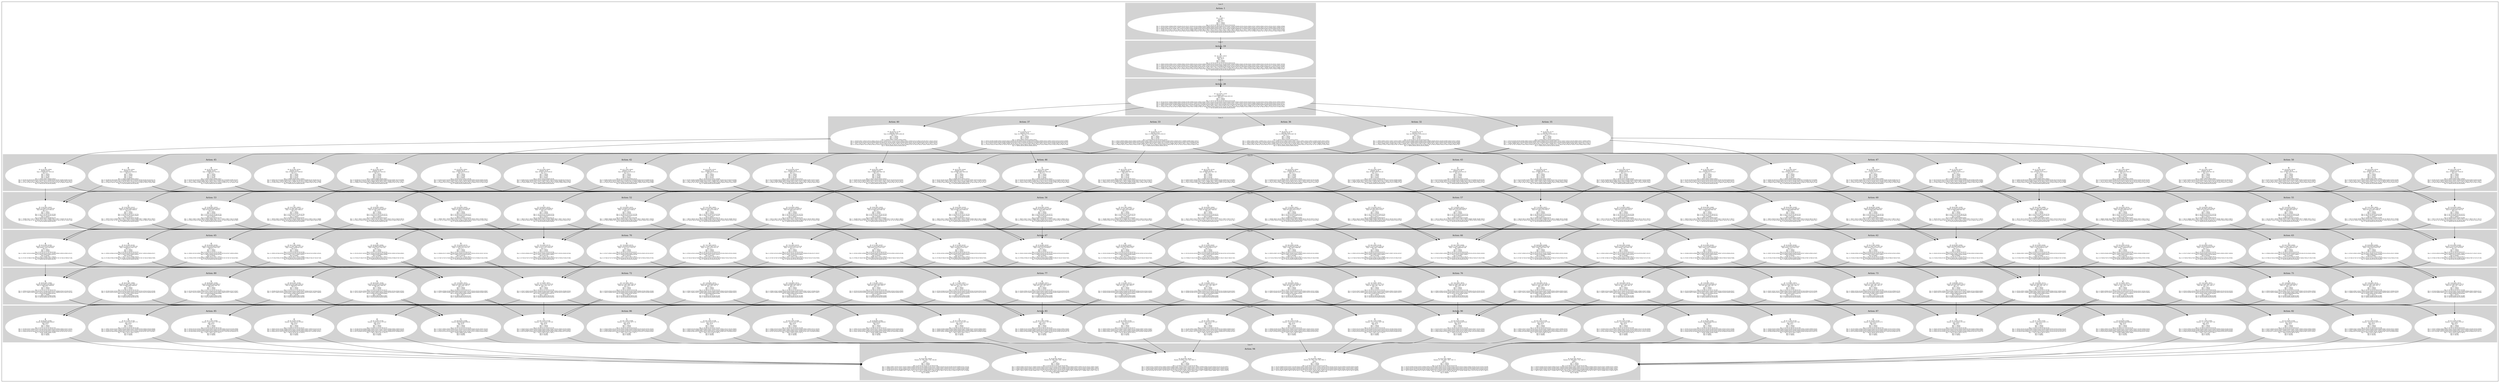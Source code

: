 digraph G {
subgraph cluster_info {

            subgraph cluster_8 {
            style=filled;
            color=lightgrey;
            node [style=filled,color=white];
            subgraph cluster_act_82 {
label = "Action: 82" 
step_82_77 [label=<1<BR /><FONT POINT-SIZE="8">ID: 82.77 KEY: 87682</FONT><BR /><FONT POINT-SIZE="8">Parents: 77.7077.6677.6377.65</FONT><BR /><FONT POINT-SIZE="8">Sons: 94.82</FONT><BR /><FONT POINT-SIZE="8"> Km: 0: 1,</FONT><BR /><FONT POINT-SIZE="8"> Km: 1: 10019,</FONT><BR /><FONT POINT-SIZE="8"> Km: 2: 21828,</FONT><BR /><FONT POINT-SIZE="8"> Km: 3: 32740,32736,32733,32735,</FONT><BR /><FONT POINT-SIZE="8"> Km: 4: 43543,43943,43550,43545,43446,43945,43245,43443,43946,43450,43246,43250,</FONT><BR /><FONT POINT-SIZE="8"> Km: 5: 54255,54456,54256,54260,54953,54955,54453,54555,54553,54460,54956,54560,</FONT><BR /><FONT POINT-SIZE="8"> Km: 6: 65965,65563,65966,65270,65963,65565,65266,65570,65466,65265,65470,65463,</FONT><BR /><FONT POINT-SIZE="8"> Km: 7: 76477,76577,76277,76977,</FONT><BR /><FONT POINT-SIZE="8"> Km: 8: 87682,</FONT><BR /><FONT POINT-SIZE="8"> Km: 9: 98194,</FONT>>]
step_82_80 [label=<1<BR /><FONT POINT-SIZE="8">ID: 82.80 KEY: 87982</FONT><BR /><FONT POINT-SIZE="8">Parents: 80.6380.6780.6680.65</FONT><BR /><FONT POINT-SIZE="8">Sons: 94.82</FONT><BR /><FONT POINT-SIZE="8"> Km: 0: 1,</FONT><BR /><FONT POINT-SIZE="8"> Km: 1: 10019,</FONT><BR /><FONT POINT-SIZE="8"> Km: 2: 21828,</FONT><BR /><FONT POINT-SIZE="8"> Km: 3: 32736,32737,32733,32735,</FONT><BR /><FONT POINT-SIZE="8"> Km: 4: 43645,43643,43245,43545,43446,43247,43543,43447,43547,43246,43646,43443,</FONT><BR /><FONT POINT-SIZE="8"> Km: 5: 54656,54255,54456,54457,54453,54653,54257,54553,54655,54555,54256,54557,</FONT><BR /><FONT POINT-SIZE="8"> Km: 6: 65565,65463,65665,65466,65666,65265,65663,65567,65563,65266,65267,65467,</FONT><BR /><FONT POINT-SIZE="8"> Km: 7: 76280,76680,76580,76480,</FONT><BR /><FONT POINT-SIZE="8"> Km: 8: 87982,</FONT><BR /><FONT POINT-SIZE="8"> Km: 9: 98194,</FONT>>]
step_82_75 [label=<1<BR /><FONT POINT-SIZE="8">ID: 82.75 KEY: 87482</FONT><BR /><FONT POINT-SIZE="8">Parents: 75.6375.6675.7075.67</FONT><BR /><FONT POINT-SIZE="8">Sons: 94.82</FONT><BR /><FONT POINT-SIZE="8"> Km: 0: 1,</FONT><BR /><FONT POINT-SIZE="8"> Km: 1: 10019,</FONT><BR /><FONT POINT-SIZE="8"> Km: 2: 21828,</FONT><BR /><FONT POINT-SIZE="8"> Km: 3: 32733,32736,32740,32737,</FONT><BR /><FONT POINT-SIZE="8"> Km: 4: 43547,43946,43643,43947,43247,43543,43650,43550,43943,43246,43250,43646,</FONT><BR /><FONT POINT-SIZE="8"> Km: 5: 54553,54560,54660,54260,54956,54656,54957,54557,54653,54953,54256,54257,</FONT><BR /><FONT POINT-SIZE="8"> Km: 6: 65570,65967,65670,65963,65567,65666,65266,65563,65663,65966,65267,65270,</FONT><BR /><FONT POINT-SIZE="8"> Km: 7: 76275,76575,76675,76975,</FONT><BR /><FONT POINT-SIZE="8"> Km: 8: 87482,</FONT><BR /><FONT POINT-SIZE="8"> Km: 9: 98194,</FONT>>]
step_82_73 [label=<1<BR /><FONT POINT-SIZE="8">ID: 82.73 KEY: 87282</FONT><BR /><FONT POINT-SIZE="8">Parents: 73.6573.6773.6673.70</FONT><BR /><FONT POINT-SIZE="8">Sons: 94.82</FONT><BR /><FONT POINT-SIZE="8"> Km: 0: 1,</FONT><BR /><FONT POINT-SIZE="8"> Km: 1: 10019,</FONT><BR /><FONT POINT-SIZE="8"> Km: 2: 21828,</FONT><BR /><FONT POINT-SIZE="8"> Km: 3: 32737,32740,32735,32736,</FONT><BR /><FONT POINT-SIZE="8"> Km: 4: 43946,43447,43645,43545,43450,43446,43945,43646,43947,43550,43547,43650,</FONT><BR /><FONT POINT-SIZE="8"> Km: 5: 54957,54660,54560,54557,54555,54656,54457,54655,54956,54456,54460,54955,</FONT><BR /><FONT POINT-SIZE="8"> Km: 6: 65666,65670,65665,65565,65570,65967,65567,65466,65467,65470,65966,65965,</FONT><BR /><FONT POINT-SIZE="8"> Km: 7: 76473,76573,76673,76973,</FONT><BR /><FONT POINT-SIZE="8"> Km: 8: 87282,</FONT><BR /><FONT POINT-SIZE="8"> Km: 9: 98194,</FONT>>]
step_82_76 [label=<1<BR /><FONT POINT-SIZE="8">ID: 82.76 KEY: 87582</FONT><BR /><FONT POINT-SIZE="8">Parents: 76.6776.6376.7076.65</FONT><BR /><FONT POINT-SIZE="8">Sons: 94.82</FONT><BR /><FONT POINT-SIZE="8"> Km: 0: 1,</FONT><BR /><FONT POINT-SIZE="8"> Km: 1: 10019,</FONT><BR /><FONT POINT-SIZE="8"> Km: 2: 21828,</FONT><BR /><FONT POINT-SIZE="8"> Km: 3: 32733,32735,32740,32737,</FONT><BR /><FONT POINT-SIZE="8"> Km: 4: 43247,43650,43245,43643,43250,43443,43447,43947,43645,43450,43943,43945,</FONT><BR /><FONT POINT-SIZE="8"> Km: 5: 54955,54957,54255,54457,54660,54257,54953,54453,54653,54260,54460,54655,</FONT><BR /><FONT POINT-SIZE="8"> Km: 6: 65265,65270,65670,65963,65470,65463,65965,65665,65663,65967,65267,65467,</FONT><BR /><FONT POINT-SIZE="8"> Km: 7: 76676,76276,76976,76476,</FONT><BR /><FONT POINT-SIZE="8"> Km: 8: 87582,</FONT><BR /><FONT POINT-SIZE="8"> Km: 9: 98194,</FONT>>]
}
subgraph cluster_act_87 {
label = "Action: 87" 
step_87_76 [label=<6<BR /><FONT POINT-SIZE="8">ID: 87.76 KEY: 87587</FONT><BR /><FONT POINT-SIZE="8">Parents: 76.6376.6276.6576.70</FONT><BR /><FONT POINT-SIZE="8">Sons: 94.87</FONT><BR /><FONT POINT-SIZE="8"> Km: 0: 1,</FONT><BR /><FONT POINT-SIZE="8"> Km: 1: 10019,</FONT><BR /><FONT POINT-SIZE="8"> Km: 2: 21828,</FONT><BR /><FONT POINT-SIZE="8"> Km: 3: 32735,32732,32740,32733,</FONT><BR /><FONT POINT-SIZE="8"> Km: 4: 43150,43942,43943,43450,43245,43443,43250,43143,43945,43145,43242,43442,</FONT><BR /><FONT POINT-SIZE="8"> Km: 5: 54452,54953,54260,54255,54460,54453,54155,54955,54952,54153,54252,54160,</FONT><BR /><FONT POINT-SIZE="8"> Km: 6: 65470,65963,65962,65262,65265,65165,65463,65462,65170,65163,65965,65270,</FONT><BR /><FONT POINT-SIZE="8"> Km: 7: 76476,76976,76276,76176,</FONT><BR /><FONT POINT-SIZE="8"> Km: 8: 87587,</FONT><BR /><FONT POINT-SIZE="8"> Km: 9: 98694,</FONT>>]
step_87_72 [label=<6<BR /><FONT POINT-SIZE="8">ID: 87.72 KEY: 87187</FONT><BR /><FONT POINT-SIZE="8">Parents: 72.7072.6372.6572.66</FONT><BR /><FONT POINT-SIZE="8">Sons: 94.87</FONT><BR /><FONT POINT-SIZE="8"> Km: 0: 1,</FONT><BR /><FONT POINT-SIZE="8"> Km: 1: 10019,</FONT><BR /><FONT POINT-SIZE="8"> Km: 2: 21828,</FONT><BR /><FONT POINT-SIZE="8"> Km: 3: 32735,32736,32733,32740,</FONT><BR /><FONT POINT-SIZE="8"> Km: 4: 43450,43550,43943,43443,43545,43246,43250,43543,43945,43446,43946,43245,</FONT><BR /><FONT POINT-SIZE="8"> Km: 5: 54460,54955,54453,54953,54560,54255,54260,54456,54256,54555,54553,54956,</FONT><BR /><FONT POINT-SIZE="8"> Km: 6: 65266,65466,65265,65563,65966,65565,65570,65965,65963,65463,65470,65270,</FONT><BR /><FONT POINT-SIZE="8"> Km: 7: 76272,76572,76472,76972,</FONT><BR /><FONT POINT-SIZE="8"> Km: 8: 87187,</FONT><BR /><FONT POINT-SIZE="8"> Km: 9: 98694,</FONT>>]
step_87_75 [label=<6<BR /><FONT POINT-SIZE="8">ID: 87.75 KEY: 87487</FONT><BR /><FONT POINT-SIZE="8">Parents: 75.6375.6275.6675.70</FONT><BR /><FONT POINT-SIZE="8">Sons: 94.87</FONT><BR /><FONT POINT-SIZE="8"> Km: 0: 1,</FONT><BR /><FONT POINT-SIZE="8"> Km: 1: 10019,</FONT><BR /><FONT POINT-SIZE="8"> Km: 2: 21828,</FONT><BR /><FONT POINT-SIZE="8"> Km: 3: 32732,32736,32740,32733,</FONT><BR /><FONT POINT-SIZE="8"> Km: 4: 43542,43143,43146,43942,43943,43242,43246,43946,43550,43250,43543,43150,</FONT><BR /><FONT POINT-SIZE="8"> Km: 5: 54256,54553,54956,54552,54560,54260,54252,54952,54153,54156,54160,54953,</FONT><BR /><FONT POINT-SIZE="8"> Km: 6: 65166,65266,65966,65170,65963,65270,65262,65962,65563,65562,65163,65570,</FONT><BR /><FONT POINT-SIZE="8"> Km: 7: 76175,76975,76275,76575,</FONT><BR /><FONT POINT-SIZE="8"> Km: 8: 87487,</FONT><BR /><FONT POINT-SIZE="8"> Km: 9: 98694,</FONT>>]
step_87_80 [label=<6<BR /><FONT POINT-SIZE="8">ID: 87.80 KEY: 87987</FONT><BR /><FONT POINT-SIZE="8">Parents: 80.6380.6580.6280.66</FONT><BR /><FONT POINT-SIZE="8">Sons: 94.87</FONT><BR /><FONT POINT-SIZE="8"> Km: 0: 1,</FONT><BR /><FONT POINT-SIZE="8"> Km: 1: 10019,</FONT><BR /><FONT POINT-SIZE="8"> Km: 2: 21828,</FONT><BR /><FONT POINT-SIZE="8"> Km: 3: 32736,32735,32733,32732,</FONT><BR /><FONT POINT-SIZE="8"> Km: 4: 43245,43143,43443,43145,43542,43246,43146,43543,43442,43545,43242,43446,</FONT><BR /><FONT POINT-SIZE="8"> Km: 5: 54153,54453,54252,54156,54155,54555,54256,54552,54553,54452,54255,54456,</FONT><BR /><FONT POINT-SIZE="8"> Km: 6: 65463,65562,65266,65565,65563,65462,65165,65265,65262,65466,65166,65163,</FONT><BR /><FONT POINT-SIZE="8"> Km: 7: 76180,76580,76280,76480,</FONT><BR /><FONT POINT-SIZE="8"> Km: 8: 87987,</FONT><BR /><FONT POINT-SIZE="8"> Km: 9: 98694,</FONT>>]
step_87_73 [label=<6<BR /><FONT POINT-SIZE="8">ID: 87.73 KEY: 87287</FONT><BR /><FONT POINT-SIZE="8">Parents: 73.6573.6673.7073.62</FONT><BR /><FONT POINT-SIZE="8">Sons: 94.87</FONT><BR /><FONT POINT-SIZE="8"> Km: 0: 1,</FONT><BR /><FONT POINT-SIZE="8"> Km: 1: 10019,</FONT><BR /><FONT POINT-SIZE="8"> Km: 2: 21828,</FONT><BR /><FONT POINT-SIZE="8"> Km: 3: 32740,32732,32735,32736,</FONT><BR /><FONT POINT-SIZE="8"> Km: 4: 43442,43550,43145,43545,43150,43542,43942,43450,43146,43446,43946,43945,</FONT><BR /><FONT POINT-SIZE="8"> Km: 5: 54952,54155,54560,54552,54955,54156,54456,54555,54452,54956,54160,54460,</FONT><BR /><FONT POINT-SIZE="8"> Km: 6: 65962,65165,65462,65565,65166,65470,65965,65466,65966,65562,65570,65170,</FONT><BR /><FONT POINT-SIZE="8"> Km: 7: 76573,76473,76973,76173,</FONT><BR /><FONT POINT-SIZE="8"> Km: 8: 87287,</FONT><BR /><FONT POINT-SIZE="8"> Km: 9: 98694,</FONT>>]
}
subgraph cluster_act_87 {
label = "Action: 87" 
step_87_76 [label=<6<BR /><FONT POINT-SIZE="8">ID: 87.76 KEY: 87587</FONT><BR /><FONT POINT-SIZE="8">Parents: 76.6376.6276.6576.70</FONT><BR /><FONT POINT-SIZE="8">Sons: 94.87</FONT><BR /><FONT POINT-SIZE="8"> Km: 0: 1,</FONT><BR /><FONT POINT-SIZE="8"> Km: 1: 10019,</FONT><BR /><FONT POINT-SIZE="8"> Km: 2: 21828,</FONT><BR /><FONT POINT-SIZE="8"> Km: 3: 32735,32732,32740,32733,</FONT><BR /><FONT POINT-SIZE="8"> Km: 4: 43150,43942,43943,43450,43245,43443,43250,43143,43945,43145,43242,43442,</FONT><BR /><FONT POINT-SIZE="8"> Km: 5: 54452,54953,54260,54255,54460,54453,54155,54955,54952,54153,54252,54160,</FONT><BR /><FONT POINT-SIZE="8"> Km: 6: 65470,65963,65962,65262,65265,65165,65463,65462,65170,65163,65965,65270,</FONT><BR /><FONT POINT-SIZE="8"> Km: 7: 76476,76976,76276,76176,</FONT><BR /><FONT POINT-SIZE="8"> Km: 8: 87587,</FONT><BR /><FONT POINT-SIZE="8"> Km: 9: 98694,</FONT>>]
step_87_72 [label=<6<BR /><FONT POINT-SIZE="8">ID: 87.72 KEY: 87187</FONT><BR /><FONT POINT-SIZE="8">Parents: 72.7072.6372.6572.66</FONT><BR /><FONT POINT-SIZE="8">Sons: 94.87</FONT><BR /><FONT POINT-SIZE="8"> Km: 0: 1,</FONT><BR /><FONT POINT-SIZE="8"> Km: 1: 10019,</FONT><BR /><FONT POINT-SIZE="8"> Km: 2: 21828,</FONT><BR /><FONT POINT-SIZE="8"> Km: 3: 32735,32736,32733,32740,</FONT><BR /><FONT POINT-SIZE="8"> Km: 4: 43450,43550,43943,43443,43545,43246,43250,43543,43945,43446,43946,43245,</FONT><BR /><FONT POINT-SIZE="8"> Km: 5: 54460,54955,54453,54953,54560,54255,54260,54456,54256,54555,54553,54956,</FONT><BR /><FONT POINT-SIZE="8"> Km: 6: 65266,65466,65265,65563,65966,65565,65570,65965,65963,65463,65470,65270,</FONT><BR /><FONT POINT-SIZE="8"> Km: 7: 76272,76572,76472,76972,</FONT><BR /><FONT POINT-SIZE="8"> Km: 8: 87187,</FONT><BR /><FONT POINT-SIZE="8"> Km: 9: 98694,</FONT>>]
step_87_75 [label=<6<BR /><FONT POINT-SIZE="8">ID: 87.75 KEY: 87487</FONT><BR /><FONT POINT-SIZE="8">Parents: 75.6375.6275.6675.70</FONT><BR /><FONT POINT-SIZE="8">Sons: 94.87</FONT><BR /><FONT POINT-SIZE="8"> Km: 0: 1,</FONT><BR /><FONT POINT-SIZE="8"> Km: 1: 10019,</FONT><BR /><FONT POINT-SIZE="8"> Km: 2: 21828,</FONT><BR /><FONT POINT-SIZE="8"> Km: 3: 32732,32736,32740,32733,</FONT><BR /><FONT POINT-SIZE="8"> Km: 4: 43542,43143,43146,43942,43943,43242,43246,43946,43550,43250,43543,43150,</FONT><BR /><FONT POINT-SIZE="8"> Km: 5: 54256,54553,54956,54552,54560,54260,54252,54952,54153,54156,54160,54953,</FONT><BR /><FONT POINT-SIZE="8"> Km: 6: 65166,65266,65966,65170,65963,65270,65262,65962,65563,65562,65163,65570,</FONT><BR /><FONT POINT-SIZE="8"> Km: 7: 76175,76975,76275,76575,</FONT><BR /><FONT POINT-SIZE="8"> Km: 8: 87487,</FONT><BR /><FONT POINT-SIZE="8"> Km: 9: 98694,</FONT>>]
step_87_80 [label=<6<BR /><FONT POINT-SIZE="8">ID: 87.80 KEY: 87987</FONT><BR /><FONT POINT-SIZE="8">Parents: 80.6380.6580.6280.66</FONT><BR /><FONT POINT-SIZE="8">Sons: 94.87</FONT><BR /><FONT POINT-SIZE="8"> Km: 0: 1,</FONT><BR /><FONT POINT-SIZE="8"> Km: 1: 10019,</FONT><BR /><FONT POINT-SIZE="8"> Km: 2: 21828,</FONT><BR /><FONT POINT-SIZE="8"> Km: 3: 32736,32735,32733,32732,</FONT><BR /><FONT POINT-SIZE="8"> Km: 4: 43245,43143,43443,43145,43542,43246,43146,43543,43442,43545,43242,43446,</FONT><BR /><FONT POINT-SIZE="8"> Km: 5: 54153,54453,54252,54156,54155,54555,54256,54552,54553,54452,54255,54456,</FONT><BR /><FONT POINT-SIZE="8"> Km: 6: 65463,65562,65266,65565,65563,65462,65165,65265,65262,65466,65166,65163,</FONT><BR /><FONT POINT-SIZE="8"> Km: 7: 76180,76580,76280,76480,</FONT><BR /><FONT POINT-SIZE="8"> Km: 8: 87987,</FONT><BR /><FONT POINT-SIZE="8"> Km: 9: 98694,</FONT>>]
step_87_73 [label=<6<BR /><FONT POINT-SIZE="8">ID: 87.73 KEY: 87287</FONT><BR /><FONT POINT-SIZE="8">Parents: 73.6573.6673.7073.62</FONT><BR /><FONT POINT-SIZE="8">Sons: 94.87</FONT><BR /><FONT POINT-SIZE="8"> Km: 0: 1,</FONT><BR /><FONT POINT-SIZE="8"> Km: 1: 10019,</FONT><BR /><FONT POINT-SIZE="8"> Km: 2: 21828,</FONT><BR /><FONT POINT-SIZE="8"> Km: 3: 32740,32732,32735,32736,</FONT><BR /><FONT POINT-SIZE="8"> Km: 4: 43442,43550,43145,43545,43150,43542,43942,43450,43146,43446,43946,43945,</FONT><BR /><FONT POINT-SIZE="8"> Km: 5: 54952,54155,54560,54552,54955,54156,54456,54555,54452,54956,54160,54460,</FONT><BR /><FONT POINT-SIZE="8"> Km: 6: 65962,65165,65462,65565,65166,65470,65965,65466,65966,65562,65570,65170,</FONT><BR /><FONT POINT-SIZE="8"> Km: 7: 76573,76473,76973,76173,</FONT><BR /><FONT POINT-SIZE="8"> Km: 8: 87287,</FONT><BR /><FONT POINT-SIZE="8"> Km: 9: 98694,</FONT>>]
}
subgraph cluster_act_82 {
label = "Action: 82" 
step_82_77 [label=<1<BR /><FONT POINT-SIZE="8">ID: 82.77 KEY: 87682</FONT><BR /><FONT POINT-SIZE="8">Parents: 77.7077.6677.6377.65</FONT><BR /><FONT POINT-SIZE="8">Sons: 94.82</FONT><BR /><FONT POINT-SIZE="8"> Km: 0: 1,</FONT><BR /><FONT POINT-SIZE="8"> Km: 1: 10019,</FONT><BR /><FONT POINT-SIZE="8"> Km: 2: 21828,</FONT><BR /><FONT POINT-SIZE="8"> Km: 3: 32740,32736,32733,32735,</FONT><BR /><FONT POINT-SIZE="8"> Km: 4: 43543,43943,43550,43545,43446,43945,43245,43443,43946,43450,43246,43250,</FONT><BR /><FONT POINT-SIZE="8"> Km: 5: 54255,54456,54256,54260,54953,54955,54453,54555,54553,54460,54956,54560,</FONT><BR /><FONT POINT-SIZE="8"> Km: 6: 65965,65563,65966,65270,65963,65565,65266,65570,65466,65265,65470,65463,</FONT><BR /><FONT POINT-SIZE="8"> Km: 7: 76477,76577,76277,76977,</FONT><BR /><FONT POINT-SIZE="8"> Km: 8: 87682,</FONT><BR /><FONT POINT-SIZE="8"> Km: 9: 98194,</FONT>>]
step_82_80 [label=<1<BR /><FONT POINT-SIZE="8">ID: 82.80 KEY: 87982</FONT><BR /><FONT POINT-SIZE="8">Parents: 80.6380.6780.6680.65</FONT><BR /><FONT POINT-SIZE="8">Sons: 94.82</FONT><BR /><FONT POINT-SIZE="8"> Km: 0: 1,</FONT><BR /><FONT POINT-SIZE="8"> Km: 1: 10019,</FONT><BR /><FONT POINT-SIZE="8"> Km: 2: 21828,</FONT><BR /><FONT POINT-SIZE="8"> Km: 3: 32736,32737,32733,32735,</FONT><BR /><FONT POINT-SIZE="8"> Km: 4: 43645,43643,43245,43545,43446,43247,43543,43447,43547,43246,43646,43443,</FONT><BR /><FONT POINT-SIZE="8"> Km: 5: 54656,54255,54456,54457,54453,54653,54257,54553,54655,54555,54256,54557,</FONT><BR /><FONT POINT-SIZE="8"> Km: 6: 65565,65463,65665,65466,65666,65265,65663,65567,65563,65266,65267,65467,</FONT><BR /><FONT POINT-SIZE="8"> Km: 7: 76280,76680,76580,76480,</FONT><BR /><FONT POINT-SIZE="8"> Km: 8: 87982,</FONT><BR /><FONT POINT-SIZE="8"> Km: 9: 98194,</FONT>>]
step_82_75 [label=<1<BR /><FONT POINT-SIZE="8">ID: 82.75 KEY: 87482</FONT><BR /><FONT POINT-SIZE="8">Parents: 75.6375.6675.7075.67</FONT><BR /><FONT POINT-SIZE="8">Sons: 94.82</FONT><BR /><FONT POINT-SIZE="8"> Km: 0: 1,</FONT><BR /><FONT POINT-SIZE="8"> Km: 1: 10019,</FONT><BR /><FONT POINT-SIZE="8"> Km: 2: 21828,</FONT><BR /><FONT POINT-SIZE="8"> Km: 3: 32733,32736,32740,32737,</FONT><BR /><FONT POINT-SIZE="8"> Km: 4: 43547,43946,43643,43947,43247,43543,43650,43550,43943,43246,43250,43646,</FONT><BR /><FONT POINT-SIZE="8"> Km: 5: 54553,54560,54660,54260,54956,54656,54957,54557,54653,54953,54256,54257,</FONT><BR /><FONT POINT-SIZE="8"> Km: 6: 65570,65967,65670,65963,65567,65666,65266,65563,65663,65966,65267,65270,</FONT><BR /><FONT POINT-SIZE="8"> Km: 7: 76275,76575,76675,76975,</FONT><BR /><FONT POINT-SIZE="8"> Km: 8: 87482,</FONT><BR /><FONT POINT-SIZE="8"> Km: 9: 98194,</FONT>>]
step_82_73 [label=<1<BR /><FONT POINT-SIZE="8">ID: 82.73 KEY: 87282</FONT><BR /><FONT POINT-SIZE="8">Parents: 73.6573.6773.6673.70</FONT><BR /><FONT POINT-SIZE="8">Sons: 94.82</FONT><BR /><FONT POINT-SIZE="8"> Km: 0: 1,</FONT><BR /><FONT POINT-SIZE="8"> Km: 1: 10019,</FONT><BR /><FONT POINT-SIZE="8"> Km: 2: 21828,</FONT><BR /><FONT POINT-SIZE="8"> Km: 3: 32737,32740,32735,32736,</FONT><BR /><FONT POINT-SIZE="8"> Km: 4: 43946,43447,43645,43545,43450,43446,43945,43646,43947,43550,43547,43650,</FONT><BR /><FONT POINT-SIZE="8"> Km: 5: 54957,54660,54560,54557,54555,54656,54457,54655,54956,54456,54460,54955,</FONT><BR /><FONT POINT-SIZE="8"> Km: 6: 65666,65670,65665,65565,65570,65967,65567,65466,65467,65470,65966,65965,</FONT><BR /><FONT POINT-SIZE="8"> Km: 7: 76473,76573,76673,76973,</FONT><BR /><FONT POINT-SIZE="8"> Km: 8: 87282,</FONT><BR /><FONT POINT-SIZE="8"> Km: 9: 98194,</FONT>>]
step_82_76 [label=<1<BR /><FONT POINT-SIZE="8">ID: 82.76 KEY: 87582</FONT><BR /><FONT POINT-SIZE="8">Parents: 76.6776.6376.7076.65</FONT><BR /><FONT POINT-SIZE="8">Sons: 94.82</FONT><BR /><FONT POINT-SIZE="8"> Km: 0: 1,</FONT><BR /><FONT POINT-SIZE="8"> Km: 1: 10019,</FONT><BR /><FONT POINT-SIZE="8"> Km: 2: 21828,</FONT><BR /><FONT POINT-SIZE="8"> Km: 3: 32733,32735,32740,32737,</FONT><BR /><FONT POINT-SIZE="8"> Km: 4: 43247,43650,43245,43643,43250,43443,43447,43947,43645,43450,43943,43945,</FONT><BR /><FONT POINT-SIZE="8"> Km: 5: 54955,54957,54255,54457,54660,54257,54953,54453,54653,54260,54460,54655,</FONT><BR /><FONT POINT-SIZE="8"> Km: 6: 65265,65270,65670,65963,65470,65463,65965,65665,65663,65967,65267,65467,</FONT><BR /><FONT POINT-SIZE="8"> Km: 7: 76676,76276,76976,76476,</FONT><BR /><FONT POINT-SIZE="8"> Km: 8: 87582,</FONT><BR /><FONT POINT-SIZE="8"> Km: 9: 98194,</FONT>>]
}
subgraph cluster_act_87 {
label = "Action: 87" 
step_87_76 [label=<6<BR /><FONT POINT-SIZE="8">ID: 87.76 KEY: 87587</FONT><BR /><FONT POINT-SIZE="8">Parents: 76.6376.6276.6576.70</FONT><BR /><FONT POINT-SIZE="8">Sons: 94.87</FONT><BR /><FONT POINT-SIZE="8"> Km: 0: 1,</FONT><BR /><FONT POINT-SIZE="8"> Km: 1: 10019,</FONT><BR /><FONT POINT-SIZE="8"> Km: 2: 21828,</FONT><BR /><FONT POINT-SIZE="8"> Km: 3: 32735,32732,32740,32733,</FONT><BR /><FONT POINT-SIZE="8"> Km: 4: 43150,43942,43943,43450,43245,43443,43250,43143,43945,43145,43242,43442,</FONT><BR /><FONT POINT-SIZE="8"> Km: 5: 54452,54953,54260,54255,54460,54453,54155,54955,54952,54153,54252,54160,</FONT><BR /><FONT POINT-SIZE="8"> Km: 6: 65470,65963,65962,65262,65265,65165,65463,65462,65170,65163,65965,65270,</FONT><BR /><FONT POINT-SIZE="8"> Km: 7: 76476,76976,76276,76176,</FONT><BR /><FONT POINT-SIZE="8"> Km: 8: 87587,</FONT><BR /><FONT POINT-SIZE="8"> Km: 9: 98694,</FONT>>]
step_87_72 [label=<6<BR /><FONT POINT-SIZE="8">ID: 87.72 KEY: 87187</FONT><BR /><FONT POINT-SIZE="8">Parents: 72.7072.6372.6572.66</FONT><BR /><FONT POINT-SIZE="8">Sons: 94.87</FONT><BR /><FONT POINT-SIZE="8"> Km: 0: 1,</FONT><BR /><FONT POINT-SIZE="8"> Km: 1: 10019,</FONT><BR /><FONT POINT-SIZE="8"> Km: 2: 21828,</FONT><BR /><FONT POINT-SIZE="8"> Km: 3: 32735,32736,32733,32740,</FONT><BR /><FONT POINT-SIZE="8"> Km: 4: 43450,43550,43943,43443,43545,43246,43250,43543,43945,43446,43946,43245,</FONT><BR /><FONT POINT-SIZE="8"> Km: 5: 54460,54955,54453,54953,54560,54255,54260,54456,54256,54555,54553,54956,</FONT><BR /><FONT POINT-SIZE="8"> Km: 6: 65266,65466,65265,65563,65966,65565,65570,65965,65963,65463,65470,65270,</FONT><BR /><FONT POINT-SIZE="8"> Km: 7: 76272,76572,76472,76972,</FONT><BR /><FONT POINT-SIZE="8"> Km: 8: 87187,</FONT><BR /><FONT POINT-SIZE="8"> Km: 9: 98694,</FONT>>]
step_87_75 [label=<6<BR /><FONT POINT-SIZE="8">ID: 87.75 KEY: 87487</FONT><BR /><FONT POINT-SIZE="8">Parents: 75.6375.6275.6675.70</FONT><BR /><FONT POINT-SIZE="8">Sons: 94.87</FONT><BR /><FONT POINT-SIZE="8"> Km: 0: 1,</FONT><BR /><FONT POINT-SIZE="8"> Km: 1: 10019,</FONT><BR /><FONT POINT-SIZE="8"> Km: 2: 21828,</FONT><BR /><FONT POINT-SIZE="8"> Km: 3: 32732,32736,32740,32733,</FONT><BR /><FONT POINT-SIZE="8"> Km: 4: 43542,43143,43146,43942,43943,43242,43246,43946,43550,43250,43543,43150,</FONT><BR /><FONT POINT-SIZE="8"> Km: 5: 54256,54553,54956,54552,54560,54260,54252,54952,54153,54156,54160,54953,</FONT><BR /><FONT POINT-SIZE="8"> Km: 6: 65166,65266,65966,65170,65963,65270,65262,65962,65563,65562,65163,65570,</FONT><BR /><FONT POINT-SIZE="8"> Km: 7: 76175,76975,76275,76575,</FONT><BR /><FONT POINT-SIZE="8"> Km: 8: 87487,</FONT><BR /><FONT POINT-SIZE="8"> Km: 9: 98694,</FONT>>]
step_87_80 [label=<6<BR /><FONT POINT-SIZE="8">ID: 87.80 KEY: 87987</FONT><BR /><FONT POINT-SIZE="8">Parents: 80.6380.6580.6280.66</FONT><BR /><FONT POINT-SIZE="8">Sons: 94.87</FONT><BR /><FONT POINT-SIZE="8"> Km: 0: 1,</FONT><BR /><FONT POINT-SIZE="8"> Km: 1: 10019,</FONT><BR /><FONT POINT-SIZE="8"> Km: 2: 21828,</FONT><BR /><FONT POINT-SIZE="8"> Km: 3: 32736,32735,32733,32732,</FONT><BR /><FONT POINT-SIZE="8"> Km: 4: 43245,43143,43443,43145,43542,43246,43146,43543,43442,43545,43242,43446,</FONT><BR /><FONT POINT-SIZE="8"> Km: 5: 54153,54453,54252,54156,54155,54555,54256,54552,54553,54452,54255,54456,</FONT><BR /><FONT POINT-SIZE="8"> Km: 6: 65463,65562,65266,65565,65563,65462,65165,65265,65262,65466,65166,65163,</FONT><BR /><FONT POINT-SIZE="8"> Km: 7: 76180,76580,76280,76480,</FONT><BR /><FONT POINT-SIZE="8"> Km: 8: 87987,</FONT><BR /><FONT POINT-SIZE="8"> Km: 9: 98694,</FONT>>]
step_87_73 [label=<6<BR /><FONT POINT-SIZE="8">ID: 87.73 KEY: 87287</FONT><BR /><FONT POINT-SIZE="8">Parents: 73.6573.6673.7073.62</FONT><BR /><FONT POINT-SIZE="8">Sons: 94.87</FONT><BR /><FONT POINT-SIZE="8"> Km: 0: 1,</FONT><BR /><FONT POINT-SIZE="8"> Km: 1: 10019,</FONT><BR /><FONT POINT-SIZE="8"> Km: 2: 21828,</FONT><BR /><FONT POINT-SIZE="8"> Km: 3: 32740,32732,32735,32736,</FONT><BR /><FONT POINT-SIZE="8"> Km: 4: 43442,43550,43145,43545,43150,43542,43942,43450,43146,43446,43946,43945,</FONT><BR /><FONT POINT-SIZE="8"> Km: 5: 54952,54155,54560,54552,54955,54156,54456,54555,54452,54956,54160,54460,</FONT><BR /><FONT POINT-SIZE="8"> Km: 6: 65962,65165,65462,65565,65166,65470,65965,65466,65966,65562,65570,65170,</FONT><BR /><FONT POINT-SIZE="8"> Km: 7: 76573,76473,76973,76173,</FONT><BR /><FONT POINT-SIZE="8"> Km: 8: 87287,</FONT><BR /><FONT POINT-SIZE="8"> Km: 9: 98694,</FONT>>]
}
subgraph cluster_act_82 {
label = "Action: 82" 
step_82_77 [label=<1<BR /><FONT POINT-SIZE="8">ID: 82.77 KEY: 87682</FONT><BR /><FONT POINT-SIZE="8">Parents: 77.7077.6677.6377.65</FONT><BR /><FONT POINT-SIZE="8">Sons: 94.82</FONT><BR /><FONT POINT-SIZE="8"> Km: 0: 1,</FONT><BR /><FONT POINT-SIZE="8"> Km: 1: 10019,</FONT><BR /><FONT POINT-SIZE="8"> Km: 2: 21828,</FONT><BR /><FONT POINT-SIZE="8"> Km: 3: 32740,32736,32733,32735,</FONT><BR /><FONT POINT-SIZE="8"> Km: 4: 43543,43943,43550,43545,43446,43945,43245,43443,43946,43450,43246,43250,</FONT><BR /><FONT POINT-SIZE="8"> Km: 5: 54255,54456,54256,54260,54953,54955,54453,54555,54553,54460,54956,54560,</FONT><BR /><FONT POINT-SIZE="8"> Km: 6: 65965,65563,65966,65270,65963,65565,65266,65570,65466,65265,65470,65463,</FONT><BR /><FONT POINT-SIZE="8"> Km: 7: 76477,76577,76277,76977,</FONT><BR /><FONT POINT-SIZE="8"> Km: 8: 87682,</FONT><BR /><FONT POINT-SIZE="8"> Km: 9: 98194,</FONT>>]
step_82_80 [label=<1<BR /><FONT POINT-SIZE="8">ID: 82.80 KEY: 87982</FONT><BR /><FONT POINT-SIZE="8">Parents: 80.6380.6780.6680.65</FONT><BR /><FONT POINT-SIZE="8">Sons: 94.82</FONT><BR /><FONT POINT-SIZE="8"> Km: 0: 1,</FONT><BR /><FONT POINT-SIZE="8"> Km: 1: 10019,</FONT><BR /><FONT POINT-SIZE="8"> Km: 2: 21828,</FONT><BR /><FONT POINT-SIZE="8"> Km: 3: 32736,32737,32733,32735,</FONT><BR /><FONT POINT-SIZE="8"> Km: 4: 43645,43643,43245,43545,43446,43247,43543,43447,43547,43246,43646,43443,</FONT><BR /><FONT POINT-SIZE="8"> Km: 5: 54656,54255,54456,54457,54453,54653,54257,54553,54655,54555,54256,54557,</FONT><BR /><FONT POINT-SIZE="8"> Km: 6: 65565,65463,65665,65466,65666,65265,65663,65567,65563,65266,65267,65467,</FONT><BR /><FONT POINT-SIZE="8"> Km: 7: 76280,76680,76580,76480,</FONT><BR /><FONT POINT-SIZE="8"> Km: 8: 87982,</FONT><BR /><FONT POINT-SIZE="8"> Km: 9: 98194,</FONT>>]
step_82_75 [label=<1<BR /><FONT POINT-SIZE="8">ID: 82.75 KEY: 87482</FONT><BR /><FONT POINT-SIZE="8">Parents: 75.6375.6675.7075.67</FONT><BR /><FONT POINT-SIZE="8">Sons: 94.82</FONT><BR /><FONT POINT-SIZE="8"> Km: 0: 1,</FONT><BR /><FONT POINT-SIZE="8"> Km: 1: 10019,</FONT><BR /><FONT POINT-SIZE="8"> Km: 2: 21828,</FONT><BR /><FONT POINT-SIZE="8"> Km: 3: 32733,32736,32740,32737,</FONT><BR /><FONT POINT-SIZE="8"> Km: 4: 43547,43946,43643,43947,43247,43543,43650,43550,43943,43246,43250,43646,</FONT><BR /><FONT POINT-SIZE="8"> Km: 5: 54553,54560,54660,54260,54956,54656,54957,54557,54653,54953,54256,54257,</FONT><BR /><FONT POINT-SIZE="8"> Km: 6: 65570,65967,65670,65963,65567,65666,65266,65563,65663,65966,65267,65270,</FONT><BR /><FONT POINT-SIZE="8"> Km: 7: 76275,76575,76675,76975,</FONT><BR /><FONT POINT-SIZE="8"> Km: 8: 87482,</FONT><BR /><FONT POINT-SIZE="8"> Km: 9: 98194,</FONT>>]
step_82_73 [label=<1<BR /><FONT POINT-SIZE="8">ID: 82.73 KEY: 87282</FONT><BR /><FONT POINT-SIZE="8">Parents: 73.6573.6773.6673.70</FONT><BR /><FONT POINT-SIZE="8">Sons: 94.82</FONT><BR /><FONT POINT-SIZE="8"> Km: 0: 1,</FONT><BR /><FONT POINT-SIZE="8"> Km: 1: 10019,</FONT><BR /><FONT POINT-SIZE="8"> Km: 2: 21828,</FONT><BR /><FONT POINT-SIZE="8"> Km: 3: 32737,32740,32735,32736,</FONT><BR /><FONT POINT-SIZE="8"> Km: 4: 43946,43447,43645,43545,43450,43446,43945,43646,43947,43550,43547,43650,</FONT><BR /><FONT POINT-SIZE="8"> Km: 5: 54957,54660,54560,54557,54555,54656,54457,54655,54956,54456,54460,54955,</FONT><BR /><FONT POINT-SIZE="8"> Km: 6: 65666,65670,65665,65565,65570,65967,65567,65466,65467,65470,65966,65965,</FONT><BR /><FONT POINT-SIZE="8"> Km: 7: 76473,76573,76673,76973,</FONT><BR /><FONT POINT-SIZE="8"> Km: 8: 87282,</FONT><BR /><FONT POINT-SIZE="8"> Km: 9: 98194,</FONT>>]
step_82_76 [label=<1<BR /><FONT POINT-SIZE="8">ID: 82.76 KEY: 87582</FONT><BR /><FONT POINT-SIZE="8">Parents: 76.6776.6376.7076.65</FONT><BR /><FONT POINT-SIZE="8">Sons: 94.82</FONT><BR /><FONT POINT-SIZE="8"> Km: 0: 1,</FONT><BR /><FONT POINT-SIZE="8"> Km: 1: 10019,</FONT><BR /><FONT POINT-SIZE="8"> Km: 2: 21828,</FONT><BR /><FONT POINT-SIZE="8"> Km: 3: 32733,32735,32740,32737,</FONT><BR /><FONT POINT-SIZE="8"> Km: 4: 43247,43650,43245,43643,43250,43443,43447,43947,43645,43450,43943,43945,</FONT><BR /><FONT POINT-SIZE="8"> Km: 5: 54955,54957,54255,54457,54660,54257,54953,54453,54653,54260,54460,54655,</FONT><BR /><FONT POINT-SIZE="8"> Km: 6: 65265,65270,65670,65963,65470,65463,65965,65665,65663,65967,65267,65467,</FONT><BR /><FONT POINT-SIZE="8"> Km: 7: 76676,76276,76976,76476,</FONT><BR /><FONT POINT-SIZE="8"> Km: 8: 87582,</FONT><BR /><FONT POINT-SIZE="8"> Km: 9: 98194,</FONT>>]
}
subgraph cluster_act_90 {
label = "Action: 90" 
step_90_75 [label=<9<BR /><FONT POINT-SIZE="8">ID: 90.75 KEY: 87490</FONT><BR /><FONT POINT-SIZE="8">Parents: 75.6275.6375.6675.67</FONT><BR /><FONT POINT-SIZE="8">Sons: 94.90</FONT><BR /><FONT POINT-SIZE="8"> Km: 0: 1,</FONT><BR /><FONT POINT-SIZE="8"> Km: 1: 10019,</FONT><BR /><FONT POINT-SIZE="8"> Km: 2: 21828,</FONT><BR /><FONT POINT-SIZE="8"> Km: 3: 32737,32732,32733,32736,</FONT><BR /><FONT POINT-SIZE="8"> Km: 4: 43246,43542,43543,43547,43643,43143,43247,43242,43642,43147,43146,43646,</FONT><BR /><FONT POINT-SIZE="8"> Km: 5: 54557,54252,54157,54552,54656,54652,54256,54156,54653,54257,54153,54553,</FONT><BR /><FONT POINT-SIZE="8"> Km: 6: 65262,65662,65666,65567,65166,65266,65663,65562,65163,65167,65267,65563,</FONT><BR /><FONT POINT-SIZE="8"> Km: 7: 76675,76575,76175,76275,</FONT><BR /><FONT POINT-SIZE="8"> Km: 8: 87490,</FONT><BR /><FONT POINT-SIZE="8"> Km: 9: 98994,</FONT>>]
step_90_73 [label=<9<BR /><FONT POINT-SIZE="8">ID: 90.73 KEY: 87290</FONT><BR /><FONT POINT-SIZE="8">Parents: 73.6273.6573.6773.66</FONT><BR /><FONT POINT-SIZE="8">Sons: 94.90</FONT><BR /><FONT POINT-SIZE="8"> Km: 0: 1,</FONT><BR /><FONT POINT-SIZE="8"> Km: 1: 10019,</FONT><BR /><FONT POINT-SIZE="8"> Km: 2: 21828,</FONT><BR /><FONT POINT-SIZE="8"> Km: 3: 32732,32735,32736,32737,</FONT><BR /><FONT POINT-SIZE="8"> Km: 4: 43645,43547,43545,43145,43147,43146,43447,43446,43442,43642,43646,43542,</FONT><BR /><FONT POINT-SIZE="8"> Km: 5: 54457,54555,54655,54156,54656,54552,54456,54652,54452,54557,54157,54155,</FONT><BR /><FONT POINT-SIZE="8"> Km: 6: 65665,65166,65662,65562,65462,65467,65466,65165,65565,65666,65167,65567,</FONT><BR /><FONT POINT-SIZE="8"> Km: 7: 76173,76573,76673,76473,</FONT><BR /><FONT POINT-SIZE="8"> Km: 8: 87290,</FONT><BR /><FONT POINT-SIZE="8"> Km: 9: 98994,</FONT>>]
step_90_72 [label=<9<BR /><FONT POINT-SIZE="8">ID: 90.72 KEY: 87190</FONT><BR /><FONT POINT-SIZE="8">Parents: 72.6372.6772.6672.65</FONT><BR /><FONT POINT-SIZE="8">Sons: 94.90</FONT><BR /><FONT POINT-SIZE="8"> Km: 0: 1,</FONT><BR /><FONT POINT-SIZE="8"> Km: 1: 10019,</FONT><BR /><FONT POINT-SIZE="8"> Km: 2: 21828,</FONT><BR /><FONT POINT-SIZE="8"> Km: 3: 32735,32736,32733,32737,</FONT><BR /><FONT POINT-SIZE="8"> Km: 4: 43646,43246,43245,43643,43247,43645,43545,43446,43447,43443,43547,43543,</FONT><BR /><FONT POINT-SIZE="8"> Km: 5: 54256,54453,54655,54656,54255,54555,54557,54553,54257,54653,54456,54457,</FONT><BR /><FONT POINT-SIZE="8"> Km: 6: 65567,65266,65265,65466,65463,65467,65666,65663,65565,65665,65563,65267,</FONT><BR /><FONT POINT-SIZE="8"> Km: 7: 76572,76272,76472,76672,</FONT><BR /><FONT POINT-SIZE="8"> Km: 8: 87190,</FONT><BR /><FONT POINT-SIZE="8"> Km: 9: 98994,</FONT>>]
step_90_77 [label=<9<BR /><FONT POINT-SIZE="8">ID: 90.77 KEY: 87690</FONT><BR /><FONT POINT-SIZE="8">Parents: 77.6277.6577.6377.66</FONT><BR /><FONT POINT-SIZE="8">Sons: 94.90</FONT><BR /><FONT POINT-SIZE="8"> Km: 0: 1,</FONT><BR /><FONT POINT-SIZE="8"> Km: 1: 10019,</FONT><BR /><FONT POINT-SIZE="8"> Km: 2: 21828,</FONT><BR /><FONT POINT-SIZE="8"> Km: 3: 32735,32736,32732,32733,</FONT><BR /><FONT POINT-SIZE="8"> Km: 4: 43543,43143,43442,43146,43446,43545,43145,43245,43242,43246,43443,43542,</FONT><BR /><FONT POINT-SIZE="8"> Km: 5: 54255,54252,54452,54153,54555,54156,54453,54553,54155,54456,54256,54552,</FONT><BR /><FONT POINT-SIZE="8"> Km: 6: 65565,65163,65265,65166,65562,65462,65165,65266,65563,65463,65466,65262,</FONT><BR /><FONT POINT-SIZE="8"> Km: 7: 76577,76477,76177,76277,</FONT><BR /><FONT POINT-SIZE="8"> Km: 8: 87690,</FONT><BR /><FONT POINT-SIZE="8"> Km: 9: 98994,</FONT>>]
step_90_76 [label=<9<BR /><FONT POINT-SIZE="8">ID: 90.76 KEY: 87590</FONT><BR /><FONT POINT-SIZE="8">Parents: 76.6776.6276.6576.63</FONT><BR /><FONT POINT-SIZE="8">Sons: 94.90</FONT><BR /><FONT POINT-SIZE="8"> Km: 0: 1,</FONT><BR /><FONT POINT-SIZE="8"> Km: 1: 10019,</FONT><BR /><FONT POINT-SIZE="8"> Km: 2: 21828,</FONT><BR /><FONT POINT-SIZE="8"> Km: 3: 32735,32732,32737,32733,</FONT><BR /><FONT POINT-SIZE="8"> Km: 4: 43145,43247,43147,43245,43643,43645,43143,43642,43443,43447,43242,43442,</FONT><BR /><FONT POINT-SIZE="8"> Km: 5: 54652,54157,54453,54653,54155,54452,54153,54655,54257,54255,54457,54252,</FONT><BR /><FONT POINT-SIZE="8"> Km: 6: 65665,65663,65265,65165,65462,65262,65167,65267,65467,65163,65463,65662,</FONT><BR /><FONT POINT-SIZE="8"> Km: 7: 76676,76176,76276,76476,</FONT><BR /><FONT POINT-SIZE="8"> Km: 8: 87590,</FONT><BR /><FONT POINT-SIZE="8"> Km: 9: 98994,</FONT>>]
}
subgraph cluster_act_90 {
label = "Action: 90" 
step_90_75 [label=<9<BR /><FONT POINT-SIZE="8">ID: 90.75 KEY: 87490</FONT><BR /><FONT POINT-SIZE="8">Parents: 75.6275.6375.6675.67</FONT><BR /><FONT POINT-SIZE="8">Sons: 94.90</FONT><BR /><FONT POINT-SIZE="8"> Km: 0: 1,</FONT><BR /><FONT POINT-SIZE="8"> Km: 1: 10019,</FONT><BR /><FONT POINT-SIZE="8"> Km: 2: 21828,</FONT><BR /><FONT POINT-SIZE="8"> Km: 3: 32737,32732,32733,32736,</FONT><BR /><FONT POINT-SIZE="8"> Km: 4: 43246,43542,43543,43547,43643,43143,43247,43242,43642,43147,43146,43646,</FONT><BR /><FONT POINT-SIZE="8"> Km: 5: 54557,54252,54157,54552,54656,54652,54256,54156,54653,54257,54153,54553,</FONT><BR /><FONT POINT-SIZE="8"> Km: 6: 65262,65662,65666,65567,65166,65266,65663,65562,65163,65167,65267,65563,</FONT><BR /><FONT POINT-SIZE="8"> Km: 7: 76675,76575,76175,76275,</FONT><BR /><FONT POINT-SIZE="8"> Km: 8: 87490,</FONT><BR /><FONT POINT-SIZE="8"> Km: 9: 98994,</FONT>>]
step_90_73 [label=<9<BR /><FONT POINT-SIZE="8">ID: 90.73 KEY: 87290</FONT><BR /><FONT POINT-SIZE="8">Parents: 73.6273.6573.6773.66</FONT><BR /><FONT POINT-SIZE="8">Sons: 94.90</FONT><BR /><FONT POINT-SIZE="8"> Km: 0: 1,</FONT><BR /><FONT POINT-SIZE="8"> Km: 1: 10019,</FONT><BR /><FONT POINT-SIZE="8"> Km: 2: 21828,</FONT><BR /><FONT POINT-SIZE="8"> Km: 3: 32732,32735,32736,32737,</FONT><BR /><FONT POINT-SIZE="8"> Km: 4: 43645,43547,43545,43145,43147,43146,43447,43446,43442,43642,43646,43542,</FONT><BR /><FONT POINT-SIZE="8"> Km: 5: 54457,54555,54655,54156,54656,54552,54456,54652,54452,54557,54157,54155,</FONT><BR /><FONT POINT-SIZE="8"> Km: 6: 65665,65166,65662,65562,65462,65467,65466,65165,65565,65666,65167,65567,</FONT><BR /><FONT POINT-SIZE="8"> Km: 7: 76173,76573,76673,76473,</FONT><BR /><FONT POINT-SIZE="8"> Km: 8: 87290,</FONT><BR /><FONT POINT-SIZE="8"> Km: 9: 98994,</FONT>>]
step_90_72 [label=<9<BR /><FONT POINT-SIZE="8">ID: 90.72 KEY: 87190</FONT><BR /><FONT POINT-SIZE="8">Parents: 72.6372.6772.6672.65</FONT><BR /><FONT POINT-SIZE="8">Sons: 94.90</FONT><BR /><FONT POINT-SIZE="8"> Km: 0: 1,</FONT><BR /><FONT POINT-SIZE="8"> Km: 1: 10019,</FONT><BR /><FONT POINT-SIZE="8"> Km: 2: 21828,</FONT><BR /><FONT POINT-SIZE="8"> Km: 3: 32735,32736,32733,32737,</FONT><BR /><FONT POINT-SIZE="8"> Km: 4: 43646,43246,43245,43643,43247,43645,43545,43446,43447,43443,43547,43543,</FONT><BR /><FONT POINT-SIZE="8"> Km: 5: 54256,54453,54655,54656,54255,54555,54557,54553,54257,54653,54456,54457,</FONT><BR /><FONT POINT-SIZE="8"> Km: 6: 65567,65266,65265,65466,65463,65467,65666,65663,65565,65665,65563,65267,</FONT><BR /><FONT POINT-SIZE="8"> Km: 7: 76572,76272,76472,76672,</FONT><BR /><FONT POINT-SIZE="8"> Km: 8: 87190,</FONT><BR /><FONT POINT-SIZE="8"> Km: 9: 98994,</FONT>>]
step_90_77 [label=<9<BR /><FONT POINT-SIZE="8">ID: 90.77 KEY: 87690</FONT><BR /><FONT POINT-SIZE="8">Parents: 77.6277.6577.6377.66</FONT><BR /><FONT POINT-SIZE="8">Sons: 94.90</FONT><BR /><FONT POINT-SIZE="8"> Km: 0: 1,</FONT><BR /><FONT POINT-SIZE="8"> Km: 1: 10019,</FONT><BR /><FONT POINT-SIZE="8"> Km: 2: 21828,</FONT><BR /><FONT POINT-SIZE="8"> Km: 3: 32735,32736,32732,32733,</FONT><BR /><FONT POINT-SIZE="8"> Km: 4: 43543,43143,43442,43146,43446,43545,43145,43245,43242,43246,43443,43542,</FONT><BR /><FONT POINT-SIZE="8"> Km: 5: 54255,54252,54452,54153,54555,54156,54453,54553,54155,54456,54256,54552,</FONT><BR /><FONT POINT-SIZE="8"> Km: 6: 65565,65163,65265,65166,65562,65462,65165,65266,65563,65463,65466,65262,</FONT><BR /><FONT POINT-SIZE="8"> Km: 7: 76577,76477,76177,76277,</FONT><BR /><FONT POINT-SIZE="8"> Km: 8: 87690,</FONT><BR /><FONT POINT-SIZE="8"> Km: 9: 98994,</FONT>>]
step_90_76 [label=<9<BR /><FONT POINT-SIZE="8">ID: 90.76 KEY: 87590</FONT><BR /><FONT POINT-SIZE="8">Parents: 76.6776.6276.6576.63</FONT><BR /><FONT POINT-SIZE="8">Sons: 94.90</FONT><BR /><FONT POINT-SIZE="8"> Km: 0: 1,</FONT><BR /><FONT POINT-SIZE="8"> Km: 1: 10019,</FONT><BR /><FONT POINT-SIZE="8"> Km: 2: 21828,</FONT><BR /><FONT POINT-SIZE="8"> Km: 3: 32735,32732,32737,32733,</FONT><BR /><FONT POINT-SIZE="8"> Km: 4: 43145,43247,43147,43245,43643,43645,43143,43642,43443,43447,43242,43442,</FONT><BR /><FONT POINT-SIZE="8"> Km: 5: 54652,54157,54453,54653,54155,54452,54153,54655,54257,54255,54457,54252,</FONT><BR /><FONT POINT-SIZE="8"> Km: 6: 65665,65663,65265,65165,65462,65262,65167,65267,65467,65163,65463,65662,</FONT><BR /><FONT POINT-SIZE="8"> Km: 7: 76676,76176,76276,76476,</FONT><BR /><FONT POINT-SIZE="8"> Km: 8: 87590,</FONT><BR /><FONT POINT-SIZE="8"> Km: 9: 98994,</FONT>>]
}
subgraph cluster_act_90 {
label = "Action: 90" 
step_90_75 [label=<9<BR /><FONT POINT-SIZE="8">ID: 90.75 KEY: 87490</FONT><BR /><FONT POINT-SIZE="8">Parents: 75.6275.6375.6675.67</FONT><BR /><FONT POINT-SIZE="8">Sons: 94.90</FONT><BR /><FONT POINT-SIZE="8"> Km: 0: 1,</FONT><BR /><FONT POINT-SIZE="8"> Km: 1: 10019,</FONT><BR /><FONT POINT-SIZE="8"> Km: 2: 21828,</FONT><BR /><FONT POINT-SIZE="8"> Km: 3: 32737,32732,32733,32736,</FONT><BR /><FONT POINT-SIZE="8"> Km: 4: 43246,43542,43543,43547,43643,43143,43247,43242,43642,43147,43146,43646,</FONT><BR /><FONT POINT-SIZE="8"> Km: 5: 54557,54252,54157,54552,54656,54652,54256,54156,54653,54257,54153,54553,</FONT><BR /><FONT POINT-SIZE="8"> Km: 6: 65262,65662,65666,65567,65166,65266,65663,65562,65163,65167,65267,65563,</FONT><BR /><FONT POINT-SIZE="8"> Km: 7: 76675,76575,76175,76275,</FONT><BR /><FONT POINT-SIZE="8"> Km: 8: 87490,</FONT><BR /><FONT POINT-SIZE="8"> Km: 9: 98994,</FONT>>]
step_90_73 [label=<9<BR /><FONT POINT-SIZE="8">ID: 90.73 KEY: 87290</FONT><BR /><FONT POINT-SIZE="8">Parents: 73.6273.6573.6773.66</FONT><BR /><FONT POINT-SIZE="8">Sons: 94.90</FONT><BR /><FONT POINT-SIZE="8"> Km: 0: 1,</FONT><BR /><FONT POINT-SIZE="8"> Km: 1: 10019,</FONT><BR /><FONT POINT-SIZE="8"> Km: 2: 21828,</FONT><BR /><FONT POINT-SIZE="8"> Km: 3: 32732,32735,32736,32737,</FONT><BR /><FONT POINT-SIZE="8"> Km: 4: 43645,43547,43545,43145,43147,43146,43447,43446,43442,43642,43646,43542,</FONT><BR /><FONT POINT-SIZE="8"> Km: 5: 54457,54555,54655,54156,54656,54552,54456,54652,54452,54557,54157,54155,</FONT><BR /><FONT POINT-SIZE="8"> Km: 6: 65665,65166,65662,65562,65462,65467,65466,65165,65565,65666,65167,65567,</FONT><BR /><FONT POINT-SIZE="8"> Km: 7: 76173,76573,76673,76473,</FONT><BR /><FONT POINT-SIZE="8"> Km: 8: 87290,</FONT><BR /><FONT POINT-SIZE="8"> Km: 9: 98994,</FONT>>]
step_90_72 [label=<9<BR /><FONT POINT-SIZE="8">ID: 90.72 KEY: 87190</FONT><BR /><FONT POINT-SIZE="8">Parents: 72.6372.6772.6672.65</FONT><BR /><FONT POINT-SIZE="8">Sons: 94.90</FONT><BR /><FONT POINT-SIZE="8"> Km: 0: 1,</FONT><BR /><FONT POINT-SIZE="8"> Km: 1: 10019,</FONT><BR /><FONT POINT-SIZE="8"> Km: 2: 21828,</FONT><BR /><FONT POINT-SIZE="8"> Km: 3: 32735,32736,32733,32737,</FONT><BR /><FONT POINT-SIZE="8"> Km: 4: 43646,43246,43245,43643,43247,43645,43545,43446,43447,43443,43547,43543,</FONT><BR /><FONT POINT-SIZE="8"> Km: 5: 54256,54453,54655,54656,54255,54555,54557,54553,54257,54653,54456,54457,</FONT><BR /><FONT POINT-SIZE="8"> Km: 6: 65567,65266,65265,65466,65463,65467,65666,65663,65565,65665,65563,65267,</FONT><BR /><FONT POINT-SIZE="8"> Km: 7: 76572,76272,76472,76672,</FONT><BR /><FONT POINT-SIZE="8"> Km: 8: 87190,</FONT><BR /><FONT POINT-SIZE="8"> Km: 9: 98994,</FONT>>]
step_90_77 [label=<9<BR /><FONT POINT-SIZE="8">ID: 90.77 KEY: 87690</FONT><BR /><FONT POINT-SIZE="8">Parents: 77.6277.6577.6377.66</FONT><BR /><FONT POINT-SIZE="8">Sons: 94.90</FONT><BR /><FONT POINT-SIZE="8"> Km: 0: 1,</FONT><BR /><FONT POINT-SIZE="8"> Km: 1: 10019,</FONT><BR /><FONT POINT-SIZE="8"> Km: 2: 21828,</FONT><BR /><FONT POINT-SIZE="8"> Km: 3: 32735,32736,32732,32733,</FONT><BR /><FONT POINT-SIZE="8"> Km: 4: 43543,43143,43442,43146,43446,43545,43145,43245,43242,43246,43443,43542,</FONT><BR /><FONT POINT-SIZE="8"> Km: 5: 54255,54252,54452,54153,54555,54156,54453,54553,54155,54456,54256,54552,</FONT><BR /><FONT POINT-SIZE="8"> Km: 6: 65565,65163,65265,65166,65562,65462,65165,65266,65563,65463,65466,65262,</FONT><BR /><FONT POINT-SIZE="8"> Km: 7: 76577,76477,76177,76277,</FONT><BR /><FONT POINT-SIZE="8"> Km: 8: 87690,</FONT><BR /><FONT POINT-SIZE="8"> Km: 9: 98994,</FONT>>]
step_90_76 [label=<9<BR /><FONT POINT-SIZE="8">ID: 90.76 KEY: 87590</FONT><BR /><FONT POINT-SIZE="8">Parents: 76.6776.6276.6576.63</FONT><BR /><FONT POINT-SIZE="8">Sons: 94.90</FONT><BR /><FONT POINT-SIZE="8"> Km: 0: 1,</FONT><BR /><FONT POINT-SIZE="8"> Km: 1: 10019,</FONT><BR /><FONT POINT-SIZE="8"> Km: 2: 21828,</FONT><BR /><FONT POINT-SIZE="8"> Km: 3: 32735,32732,32737,32733,</FONT><BR /><FONT POINT-SIZE="8"> Km: 4: 43145,43247,43147,43245,43643,43645,43143,43642,43443,43447,43242,43442,</FONT><BR /><FONT POINT-SIZE="8"> Km: 5: 54652,54157,54453,54653,54155,54452,54153,54655,54257,54255,54457,54252,</FONT><BR /><FONT POINT-SIZE="8"> Km: 6: 65665,65663,65265,65165,65462,65262,65167,65267,65467,65163,65463,65662,</FONT><BR /><FONT POINT-SIZE="8"> Km: 7: 76676,76176,76276,76476,</FONT><BR /><FONT POINT-SIZE="8"> Km: 8: 87590,</FONT><BR /><FONT POINT-SIZE="8"> Km: 9: 98994,</FONT>>]
}
subgraph cluster_act_83 {
label = "Action: 83" 
step_83_77 [label=<2<BR /><FONT POINT-SIZE="8">ID: 83.77 KEY: 87683</FONT><BR /><FONT POINT-SIZE="8">Parents: 77.6677.6277.7077.65</FONT><BR /><FONT POINT-SIZE="8">Sons: 94.83</FONT><BR /><FONT POINT-SIZE="8"> Km: 0: 1,</FONT><BR /><FONT POINT-SIZE="8"> Km: 1: 10019,</FONT><BR /><FONT POINT-SIZE="8"> Km: 2: 21828,</FONT><BR /><FONT POINT-SIZE="8"> Km: 3: 32732,32740,32736,32735,</FONT><BR /><FONT POINT-SIZE="8"> Km: 4: 43946,43145,43550,43446,43146,43150,43442,43945,43542,43545,43942,43450,</FONT><BR /><FONT POINT-SIZE="8"> Km: 5: 54955,54452,54560,54952,54456,54555,54552,54160,54155,54460,54156,54956,</FONT><BR /><FONT POINT-SIZE="8"> Km: 6: 65962,65166,65965,65966,65470,65570,65466,65165,65562,65462,65565,65170,</FONT><BR /><FONT POINT-SIZE="8"> Km: 7: 76177,76577,76977,76477,</FONT><BR /><FONT POINT-SIZE="8"> Km: 8: 87683,</FONT><BR /><FONT POINT-SIZE="8"> Km: 9: 98294,</FONT>>]
step_83_72 [label=<2<BR /><FONT POINT-SIZE="8">ID: 83.72 KEY: 87183</FONT><BR /><FONT POINT-SIZE="8">Parents: 72.6772.7072.6572.66</FONT><BR /><FONT POINT-SIZE="8">Sons: 94.83</FONT><BR /><FONT POINT-SIZE="8"> Km: 0: 1,</FONT><BR /><FONT POINT-SIZE="8"> Km: 1: 10019,</FONT><BR /><FONT POINT-SIZE="8"> Km: 2: 21828,</FONT><BR /><FONT POINT-SIZE="8"> Km: 3: 32736,32735,32740,32737,</FONT><BR /><FONT POINT-SIZE="8"> Km: 4: 43450,43446,43646,43545,43645,43650,43447,43945,43547,43550,43946,43947,</FONT><BR /><FONT POINT-SIZE="8"> Km: 5: 54660,54457,54955,54560,54956,54456,54655,54460,54957,54555,54656,54557,</FONT><BR /><FONT POINT-SIZE="8"> Km: 6: 65567,65967,65666,65467,65565,65965,65570,65470,65966,65670,65665,65466,</FONT><BR /><FONT POINT-SIZE="8"> Km: 7: 76472,76672,76972,76572,</FONT><BR /><FONT POINT-SIZE="8"> Km: 8: 87183,</FONT><BR /><FONT POINT-SIZE="8"> Km: 9: 98294,</FONT>>]
step_83_75 [label=<2<BR /><FONT POINT-SIZE="8">ID: 83.75 KEY: 87483</FONT><BR /><FONT POINT-SIZE="8">Parents: 75.6675.6275.7075.67</FONT><BR /><FONT POINT-SIZE="8">Sons: 94.83</FONT><BR /><FONT POINT-SIZE="8"> Km: 0: 1,</FONT><BR /><FONT POINT-SIZE="8"> Km: 1: 10019,</FONT><BR /><FONT POINT-SIZE="8"> Km: 2: 21828,</FONT><BR /><FONT POINT-SIZE="8"> Km: 3: 32736,32740,32737,32732,</FONT><BR /><FONT POINT-SIZE="8"> Km: 4: 43146,43942,43947,43946,43147,43542,43642,43550,43150,43650,43646,43547,</FONT><BR /><FONT POINT-SIZE="8"> Km: 5: 54957,54157,54660,54160,54956,54552,54156,54557,54560,54656,54652,54952,</FONT><BR /><FONT POINT-SIZE="8"> Km: 6: 65170,65967,65570,65962,65567,65166,65167,65966,65666,65670,65662,65562,</FONT><BR /><FONT POINT-SIZE="8"> Km: 7: 76675,76575,76975,76175,</FONT><BR /><FONT POINT-SIZE="8"> Km: 8: 87483,</FONT><BR /><FONT POINT-SIZE="8"> Km: 9: 98294,</FONT>>]
step_83_80 [label=<2<BR /><FONT POINT-SIZE="8">ID: 83.80 KEY: 87983</FONT><BR /><FONT POINT-SIZE="8">Parents: 80.6680.6780.6280.65</FONT><BR /><FONT POINT-SIZE="8">Sons: 94.83</FONT><BR /><FONT POINT-SIZE="8"> Km: 0: 1,</FONT><BR /><FONT POINT-SIZE="8"> Km: 1: 10019,</FONT><BR /><FONT POINT-SIZE="8"> Km: 2: 21828,</FONT><BR /><FONT POINT-SIZE="8"> Km: 3: 32736,32735,32732,32737,</FONT><BR /><FONT POINT-SIZE="8"> Km: 4: 43642,43145,43645,43447,43545,43547,43147,43542,43646,43146,43446,43442,</FONT><BR /><FONT POINT-SIZE="8"> Km: 5: 54157,54552,54557,54652,54155,54452,54656,54456,54655,54555,54457,54156,</FONT><BR /><FONT POINT-SIZE="8"> Km: 6: 65467,65565,65562,65462,65165,65466,65167,65567,65662,65166,65665,65666,</FONT><BR /><FONT POINT-SIZE="8"> Km: 7: 76180,76480,76680,76580,</FONT><BR /><FONT POINT-SIZE="8"> Km: 8: 87983,</FONT><BR /><FONT POINT-SIZE="8"> Km: 9: 98294,</FONT>>]
step_83_76 [label=<2<BR /><FONT POINT-SIZE="8">ID: 83.76 KEY: 87583</FONT><BR /><FONT POINT-SIZE="8">Parents: 76.6776.6276.6576.70</FONT><BR /><FONT POINT-SIZE="8">Sons: 94.83</FONT><BR /><FONT POINT-SIZE="8"> Km: 0: 1,</FONT><BR /><FONT POINT-SIZE="8"> Km: 1: 10019,</FONT><BR /><FONT POINT-SIZE="8"> Km: 2: 21828,</FONT><BR /><FONT POINT-SIZE="8"> Km: 3: 32732,32740,32735,32737,</FONT><BR /><FONT POINT-SIZE="8"> Km: 4: 43650,43942,43150,43145,43642,43945,43645,43147,43450,43947,43442,43447,</FONT><BR /><FONT POINT-SIZE="8"> Km: 5: 54655,54457,54955,54157,54957,54452,54952,54160,54460,54652,54155,54660,</FONT><BR /><FONT POINT-SIZE="8"> Km: 6: 65962,65462,65170,65662,65165,65670,65665,65967,65470,65467,65965,65167,</FONT><BR /><FONT POINT-SIZE="8"> Km: 7: 76176,76676,76976,76476,</FONT><BR /><FONT POINT-SIZE="8"> Km: 8: 87583,</FONT><BR /><FONT POINT-SIZE="8"> Km: 9: 98294,</FONT>>]
}
subgraph cluster_act_82 {
label = "Action: 82" 
step_82_77 [label=<1<BR /><FONT POINT-SIZE="8">ID: 82.77 KEY: 87682</FONT><BR /><FONT POINT-SIZE="8">Parents: 77.7077.6677.6377.65</FONT><BR /><FONT POINT-SIZE="8">Sons: 94.82</FONT><BR /><FONT POINT-SIZE="8"> Km: 0: 1,</FONT><BR /><FONT POINT-SIZE="8"> Km: 1: 10019,</FONT><BR /><FONT POINT-SIZE="8"> Km: 2: 21828,</FONT><BR /><FONT POINT-SIZE="8"> Km: 3: 32740,32736,32733,32735,</FONT><BR /><FONT POINT-SIZE="8"> Km: 4: 43543,43943,43550,43545,43446,43945,43245,43443,43946,43450,43246,43250,</FONT><BR /><FONT POINT-SIZE="8"> Km: 5: 54255,54456,54256,54260,54953,54955,54453,54555,54553,54460,54956,54560,</FONT><BR /><FONT POINT-SIZE="8"> Km: 6: 65965,65563,65966,65270,65963,65565,65266,65570,65466,65265,65470,65463,</FONT><BR /><FONT POINT-SIZE="8"> Km: 7: 76477,76577,76277,76977,</FONT><BR /><FONT POINT-SIZE="8"> Km: 8: 87682,</FONT><BR /><FONT POINT-SIZE="8"> Km: 9: 98194,</FONT>>]
step_82_80 [label=<1<BR /><FONT POINT-SIZE="8">ID: 82.80 KEY: 87982</FONT><BR /><FONT POINT-SIZE="8">Parents: 80.6380.6780.6680.65</FONT><BR /><FONT POINT-SIZE="8">Sons: 94.82</FONT><BR /><FONT POINT-SIZE="8"> Km: 0: 1,</FONT><BR /><FONT POINT-SIZE="8"> Km: 1: 10019,</FONT><BR /><FONT POINT-SIZE="8"> Km: 2: 21828,</FONT><BR /><FONT POINT-SIZE="8"> Km: 3: 32736,32737,32733,32735,</FONT><BR /><FONT POINT-SIZE="8"> Km: 4: 43645,43643,43245,43545,43446,43247,43543,43447,43547,43246,43646,43443,</FONT><BR /><FONT POINT-SIZE="8"> Km: 5: 54656,54255,54456,54457,54453,54653,54257,54553,54655,54555,54256,54557,</FONT><BR /><FONT POINT-SIZE="8"> Km: 6: 65565,65463,65665,65466,65666,65265,65663,65567,65563,65266,65267,65467,</FONT><BR /><FONT POINT-SIZE="8"> Km: 7: 76280,76680,76580,76480,</FONT><BR /><FONT POINT-SIZE="8"> Km: 8: 87982,</FONT><BR /><FONT POINT-SIZE="8"> Km: 9: 98194,</FONT>>]
step_82_75 [label=<1<BR /><FONT POINT-SIZE="8">ID: 82.75 KEY: 87482</FONT><BR /><FONT POINT-SIZE="8">Parents: 75.6375.6675.7075.67</FONT><BR /><FONT POINT-SIZE="8">Sons: 94.82</FONT><BR /><FONT POINT-SIZE="8"> Km: 0: 1,</FONT><BR /><FONT POINT-SIZE="8"> Km: 1: 10019,</FONT><BR /><FONT POINT-SIZE="8"> Km: 2: 21828,</FONT><BR /><FONT POINT-SIZE="8"> Km: 3: 32733,32736,32740,32737,</FONT><BR /><FONT POINT-SIZE="8"> Km: 4: 43547,43946,43643,43947,43247,43543,43650,43550,43943,43246,43250,43646,</FONT><BR /><FONT POINT-SIZE="8"> Km: 5: 54553,54560,54660,54260,54956,54656,54957,54557,54653,54953,54256,54257,</FONT><BR /><FONT POINT-SIZE="8"> Km: 6: 65570,65967,65670,65963,65567,65666,65266,65563,65663,65966,65267,65270,</FONT><BR /><FONT POINT-SIZE="8"> Km: 7: 76275,76575,76675,76975,</FONT><BR /><FONT POINT-SIZE="8"> Km: 8: 87482,</FONT><BR /><FONT POINT-SIZE="8"> Km: 9: 98194,</FONT>>]
step_82_73 [label=<1<BR /><FONT POINT-SIZE="8">ID: 82.73 KEY: 87282</FONT><BR /><FONT POINT-SIZE="8">Parents: 73.6573.6773.6673.70</FONT><BR /><FONT POINT-SIZE="8">Sons: 94.82</FONT><BR /><FONT POINT-SIZE="8"> Km: 0: 1,</FONT><BR /><FONT POINT-SIZE="8"> Km: 1: 10019,</FONT><BR /><FONT POINT-SIZE="8"> Km: 2: 21828,</FONT><BR /><FONT POINT-SIZE="8"> Km: 3: 32737,32740,32735,32736,</FONT><BR /><FONT POINT-SIZE="8"> Km: 4: 43946,43447,43645,43545,43450,43446,43945,43646,43947,43550,43547,43650,</FONT><BR /><FONT POINT-SIZE="8"> Km: 5: 54957,54660,54560,54557,54555,54656,54457,54655,54956,54456,54460,54955,</FONT><BR /><FONT POINT-SIZE="8"> Km: 6: 65666,65670,65665,65565,65570,65967,65567,65466,65467,65470,65966,65965,</FONT><BR /><FONT POINT-SIZE="8"> Km: 7: 76473,76573,76673,76973,</FONT><BR /><FONT POINT-SIZE="8"> Km: 8: 87282,</FONT><BR /><FONT POINT-SIZE="8"> Km: 9: 98194,</FONT>>]
step_82_76 [label=<1<BR /><FONT POINT-SIZE="8">ID: 82.76 KEY: 87582</FONT><BR /><FONT POINT-SIZE="8">Parents: 76.6776.6376.7076.65</FONT><BR /><FONT POINT-SIZE="8">Sons: 94.82</FONT><BR /><FONT POINT-SIZE="8"> Km: 0: 1,</FONT><BR /><FONT POINT-SIZE="8"> Km: 1: 10019,</FONT><BR /><FONT POINT-SIZE="8"> Km: 2: 21828,</FONT><BR /><FONT POINT-SIZE="8"> Km: 3: 32733,32735,32740,32737,</FONT><BR /><FONT POINT-SIZE="8"> Km: 4: 43247,43650,43245,43643,43250,43443,43447,43947,43645,43450,43943,43945,</FONT><BR /><FONT POINT-SIZE="8"> Km: 5: 54955,54957,54255,54457,54660,54257,54953,54453,54653,54260,54460,54655,</FONT><BR /><FONT POINT-SIZE="8"> Km: 6: 65265,65270,65670,65963,65470,65463,65965,65665,65663,65967,65267,65467,</FONT><BR /><FONT POINT-SIZE="8"> Km: 7: 76676,76276,76976,76476,</FONT><BR /><FONT POINT-SIZE="8"> Km: 8: 87582,</FONT><BR /><FONT POINT-SIZE="8"> Km: 9: 98194,</FONT>>]
}
subgraph cluster_act_86 {
label = "Action: 86" 
step_86_72 [label=<5<BR /><FONT POINT-SIZE="8">ID: 86.72 KEY: 87186</FONT><BR /><FONT POINT-SIZE="8">Parents: 72.6772.6372.7072.65</FONT><BR /><FONT POINT-SIZE="8">Sons: 94.86</FONT><BR /><FONT POINT-SIZE="8"> Km: 0: 1,</FONT><BR /><FONT POINT-SIZE="8"> Km: 1: 10019,</FONT><BR /><FONT POINT-SIZE="8"> Km: 2: 21828,</FONT><BR /><FONT POINT-SIZE="8"> Km: 3: 32740,32737,32735,32733,</FONT><BR /><FONT POINT-SIZE="8"> Km: 4: 43443,43247,43943,43650,43645,43450,43947,43447,43245,43643,43250,43945,</FONT><BR /><FONT POINT-SIZE="8"> Km: 5: 54955,54660,54257,54255,54460,54655,54260,54953,54457,54957,54453,54653,</FONT><BR /><FONT POINT-SIZE="8"> Km: 6: 65470,65467,65463,65670,65665,65663,65267,65967,65963,65965,65270,65265,</FONT><BR /><FONT POINT-SIZE="8"> Km: 7: 76272,76672,76472,76972,</FONT><BR /><FONT POINT-SIZE="8"> Km: 8: 87186,</FONT><BR /><FONT POINT-SIZE="8"> Km: 9: 98594,</FONT>>]
step_86_80 [label=<5<BR /><FONT POINT-SIZE="8">ID: 86.80 KEY: 87986</FONT><BR /><FONT POINT-SIZE="8">Parents: 80.6780.6280.6380.65</FONT><BR /><FONT POINT-SIZE="8">Sons: 94.86</FONT><BR /><FONT POINT-SIZE="8"> Km: 0: 1,</FONT><BR /><FONT POINT-SIZE="8"> Km: 1: 10019,</FONT><BR /><FONT POINT-SIZE="8"> Km: 2: 21828,</FONT><BR /><FONT POINT-SIZE="8"> Km: 3: 32737,32735,32733,32732,</FONT><BR /><FONT POINT-SIZE="8"> Km: 4: 43247,43642,43442,43645,43147,43242,43145,43643,43443,43245,43447,43143,</FONT><BR /><FONT POINT-SIZE="8"> Km: 5: 54453,54457,54252,54153,54452,54257,54155,54255,54652,54653,54157,54655,</FONT><BR /><FONT POINT-SIZE="8"> Km: 6: 65262,65165,65163,65665,65265,65663,65267,65467,65167,65662,65463,65462,</FONT><BR /><FONT POINT-SIZE="8"> Km: 7: 76280,76680,76180,76480,</FONT><BR /><FONT POINT-SIZE="8"> Km: 8: 87986,</FONT><BR /><FONT POINT-SIZE="8"> Km: 9: 98594,</FONT>>]
step_86_75 [label=<5<BR /><FONT POINT-SIZE="8">ID: 86.75 KEY: 87486</FONT><BR /><FONT POINT-SIZE="8">Parents: 75.6375.7075.6775.62</FONT><BR /><FONT POINT-SIZE="8">Sons: 94.86</FONT><BR /><FONT POINT-SIZE="8"> Km: 0: 1,</FONT><BR /><FONT POINT-SIZE="8"> Km: 1: 10019,</FONT><BR /><FONT POINT-SIZE="8"> Km: 2: 21828,</FONT><BR /><FONT POINT-SIZE="8"> Km: 3: 32733,32732,32737,32740,</FONT><BR /><FONT POINT-SIZE="8"> Km: 4: 43942,43143,43242,43247,43947,43150,43650,43643,43642,43943,43147,43250,</FONT><BR /><FONT POINT-SIZE="8"> Km: 5: 54660,54252,54952,54957,54653,54953,54157,54260,54257,54153,54160,54652,</FONT><BR /><FONT POINT-SIZE="8"> Km: 6: 65167,65163,65262,65270,65670,65962,65967,65662,65267,65170,65663,65963,</FONT><BR /><FONT POINT-SIZE="8"> Km: 7: 76675,76975,76275,76175,</FONT><BR /><FONT POINT-SIZE="8"> Km: 8: 87486,</FONT><BR /><FONT POINT-SIZE="8"> Km: 9: 98594,</FONT>>]
step_86_73 [label=<5<BR /><FONT POINT-SIZE="8">ID: 86.73 KEY: 87286</FONT><BR /><FONT POINT-SIZE="8">Parents: 73.6573.6773.6273.70</FONT><BR /><FONT POINT-SIZE="8">Sons: 94.86</FONT><BR /><FONT POINT-SIZE="8"> Km: 0: 1,</FONT><BR /><FONT POINT-SIZE="8"> Km: 1: 10019,</FONT><BR /><FONT POINT-SIZE="8"> Km: 2: 21828,</FONT><BR /><FONT POINT-SIZE="8"> Km: 3: 32740,32732,32737,32735,</FONT><BR /><FONT POINT-SIZE="8"> Km: 4: 43450,43150,43442,43650,43942,43447,43945,43947,43642,43147,43145,43645,</FONT><BR /><FONT POINT-SIZE="8"> Km: 5: 54955,54457,54660,54957,54655,54452,54157,54155,54460,54160,54652,54952,</FONT><BR /><FONT POINT-SIZE="8"> Km: 6: 65665,65462,65470,65962,65167,65670,65165,65967,65662,65170,65965,65467,</FONT><BR /><FONT POINT-SIZE="8"> Km: 7: 76973,76173,76473,76673,</FONT><BR /><FONT POINT-SIZE="8"> Km: 8: 87286,</FONT><BR /><FONT POINT-SIZE="8"> Km: 9: 98594,</FONT>>]
step_86_77 [label=<5<BR /><FONT POINT-SIZE="8">ID: 86.77 KEY: 87686</FONT><BR /><FONT POINT-SIZE="8">Parents: 77.6377.6577.6277.70</FONT><BR /><FONT POINT-SIZE="8">Sons: 94.86</FONT><BR /><FONT POINT-SIZE="8"> Km: 0: 1,</FONT><BR /><FONT POINT-SIZE="8"> Km: 1: 10019,</FONT><BR /><FONT POINT-SIZE="8"> Km: 2: 21828,</FONT><BR /><FONT POINT-SIZE="8"> Km: 3: 32733,32740,32735,32732,</FONT><BR /><FONT POINT-SIZE="8"> Km: 4: 43443,43942,43143,43145,43945,43442,43450,43943,43150,43250,43245,43242,</FONT><BR /><FONT POINT-SIZE="8"> Km: 5: 54460,54453,54452,54153,54255,54260,54252,54160,54952,54955,54155,54953,</FONT><BR /><FONT POINT-SIZE="8"> Km: 6: 65262,65962,65470,65163,65965,65165,65170,65463,65265,65270,65963,65462,</FONT><BR /><FONT POINT-SIZE="8"> Km: 7: 76977,76277,76477,76177,</FONT><BR /><FONT POINT-SIZE="8"> Km: 8: 87686,</FONT><BR /><FONT POINT-SIZE="8"> Km: 9: 98594,</FONT>>]
}
subgraph cluster_act_83 {
label = "Action: 83" 
step_83_77 [label=<2<BR /><FONT POINT-SIZE="8">ID: 83.77 KEY: 87683</FONT><BR /><FONT POINT-SIZE="8">Parents: 77.6677.6277.7077.65</FONT><BR /><FONT POINT-SIZE="8">Sons: 94.83</FONT><BR /><FONT POINT-SIZE="8"> Km: 0: 1,</FONT><BR /><FONT POINT-SIZE="8"> Km: 1: 10019,</FONT><BR /><FONT POINT-SIZE="8"> Km: 2: 21828,</FONT><BR /><FONT POINT-SIZE="8"> Km: 3: 32732,32740,32736,32735,</FONT><BR /><FONT POINT-SIZE="8"> Km: 4: 43946,43145,43550,43446,43146,43150,43442,43945,43542,43545,43942,43450,</FONT><BR /><FONT POINT-SIZE="8"> Km: 5: 54955,54452,54560,54952,54456,54555,54552,54160,54155,54460,54156,54956,</FONT><BR /><FONT POINT-SIZE="8"> Km: 6: 65962,65166,65965,65966,65470,65570,65466,65165,65562,65462,65565,65170,</FONT><BR /><FONT POINT-SIZE="8"> Km: 7: 76177,76577,76977,76477,</FONT><BR /><FONT POINT-SIZE="8"> Km: 8: 87683,</FONT><BR /><FONT POINT-SIZE="8"> Km: 9: 98294,</FONT>>]
step_83_72 [label=<2<BR /><FONT POINT-SIZE="8">ID: 83.72 KEY: 87183</FONT><BR /><FONT POINT-SIZE="8">Parents: 72.6772.7072.6572.66</FONT><BR /><FONT POINT-SIZE="8">Sons: 94.83</FONT><BR /><FONT POINT-SIZE="8"> Km: 0: 1,</FONT><BR /><FONT POINT-SIZE="8"> Km: 1: 10019,</FONT><BR /><FONT POINT-SIZE="8"> Km: 2: 21828,</FONT><BR /><FONT POINT-SIZE="8"> Km: 3: 32736,32735,32740,32737,</FONT><BR /><FONT POINT-SIZE="8"> Km: 4: 43450,43446,43646,43545,43645,43650,43447,43945,43547,43550,43946,43947,</FONT><BR /><FONT POINT-SIZE="8"> Km: 5: 54660,54457,54955,54560,54956,54456,54655,54460,54957,54555,54656,54557,</FONT><BR /><FONT POINT-SIZE="8"> Km: 6: 65567,65967,65666,65467,65565,65965,65570,65470,65966,65670,65665,65466,</FONT><BR /><FONT POINT-SIZE="8"> Km: 7: 76472,76672,76972,76572,</FONT><BR /><FONT POINT-SIZE="8"> Km: 8: 87183,</FONT><BR /><FONT POINT-SIZE="8"> Km: 9: 98294,</FONT>>]
step_83_75 [label=<2<BR /><FONT POINT-SIZE="8">ID: 83.75 KEY: 87483</FONT><BR /><FONT POINT-SIZE="8">Parents: 75.6675.6275.7075.67</FONT><BR /><FONT POINT-SIZE="8">Sons: 94.83</FONT><BR /><FONT POINT-SIZE="8"> Km: 0: 1,</FONT><BR /><FONT POINT-SIZE="8"> Km: 1: 10019,</FONT><BR /><FONT POINT-SIZE="8"> Km: 2: 21828,</FONT><BR /><FONT POINT-SIZE="8"> Km: 3: 32736,32740,32737,32732,</FONT><BR /><FONT POINT-SIZE="8"> Km: 4: 43146,43942,43947,43946,43147,43542,43642,43550,43150,43650,43646,43547,</FONT><BR /><FONT POINT-SIZE="8"> Km: 5: 54957,54157,54660,54160,54956,54552,54156,54557,54560,54656,54652,54952,</FONT><BR /><FONT POINT-SIZE="8"> Km: 6: 65170,65967,65570,65962,65567,65166,65167,65966,65666,65670,65662,65562,</FONT><BR /><FONT POINT-SIZE="8"> Km: 7: 76675,76575,76975,76175,</FONT><BR /><FONT POINT-SIZE="8"> Km: 8: 87483,</FONT><BR /><FONT POINT-SIZE="8"> Km: 9: 98294,</FONT>>]
step_83_80 [label=<2<BR /><FONT POINT-SIZE="8">ID: 83.80 KEY: 87983</FONT><BR /><FONT POINT-SIZE="8">Parents: 80.6680.6780.6280.65</FONT><BR /><FONT POINT-SIZE="8">Sons: 94.83</FONT><BR /><FONT POINT-SIZE="8"> Km: 0: 1,</FONT><BR /><FONT POINT-SIZE="8"> Km: 1: 10019,</FONT><BR /><FONT POINT-SIZE="8"> Km: 2: 21828,</FONT><BR /><FONT POINT-SIZE="8"> Km: 3: 32736,32735,32732,32737,</FONT><BR /><FONT POINT-SIZE="8"> Km: 4: 43642,43145,43645,43447,43545,43547,43147,43542,43646,43146,43446,43442,</FONT><BR /><FONT POINT-SIZE="8"> Km: 5: 54157,54552,54557,54652,54155,54452,54656,54456,54655,54555,54457,54156,</FONT><BR /><FONT POINT-SIZE="8"> Km: 6: 65467,65565,65562,65462,65165,65466,65167,65567,65662,65166,65665,65666,</FONT><BR /><FONT POINT-SIZE="8"> Km: 7: 76180,76480,76680,76580,</FONT><BR /><FONT POINT-SIZE="8"> Km: 8: 87983,</FONT><BR /><FONT POINT-SIZE="8"> Km: 9: 98294,</FONT>>]
step_83_76 [label=<2<BR /><FONT POINT-SIZE="8">ID: 83.76 KEY: 87583</FONT><BR /><FONT POINT-SIZE="8">Parents: 76.6776.6276.6576.70</FONT><BR /><FONT POINT-SIZE="8">Sons: 94.83</FONT><BR /><FONT POINT-SIZE="8"> Km: 0: 1,</FONT><BR /><FONT POINT-SIZE="8"> Km: 1: 10019,</FONT><BR /><FONT POINT-SIZE="8"> Km: 2: 21828,</FONT><BR /><FONT POINT-SIZE="8"> Km: 3: 32732,32740,32735,32737,</FONT><BR /><FONT POINT-SIZE="8"> Km: 4: 43650,43942,43150,43145,43642,43945,43645,43147,43450,43947,43442,43447,</FONT><BR /><FONT POINT-SIZE="8"> Km: 5: 54655,54457,54955,54157,54957,54452,54952,54160,54460,54652,54155,54660,</FONT><BR /><FONT POINT-SIZE="8"> Km: 6: 65962,65462,65170,65662,65165,65670,65665,65967,65470,65467,65965,65167,</FONT><BR /><FONT POINT-SIZE="8"> Km: 7: 76176,76676,76976,76476,</FONT><BR /><FONT POINT-SIZE="8"> Km: 8: 87583,</FONT><BR /><FONT POINT-SIZE="8"> Km: 9: 98294,</FONT>>]
}
subgraph cluster_act_85 {
label = "Action: 85" 
step_85_80 [label=<4<BR /><FONT POINT-SIZE="8">ID: 85.80 KEY: 87985</FONT><BR /><FONT POINT-SIZE="8">Parents: 80.6680.6380.6280.67</FONT><BR /><FONT POINT-SIZE="8">Sons: 94.85</FONT><BR /><FONT POINT-SIZE="8"> Km: 0: 1,</FONT><BR /><FONT POINT-SIZE="8"> Km: 1: 10019,</FONT><BR /><FONT POINT-SIZE="8"> Km: 2: 21828,</FONT><BR /><FONT POINT-SIZE="8"> Km: 3: 32737,32732,32736,32733,</FONT><BR /><FONT POINT-SIZE="8"> Km: 4: 43246,43547,43642,43147,43146,43542,43543,43143,43646,43643,43247,43242,</FONT><BR /><FONT POINT-SIZE="8"> Km: 5: 54252,54552,54257,54157,54156,54256,54652,54653,54153,54656,54553,54557,</FONT><BR /><FONT POINT-SIZE="8"> Km: 6: 65663,65563,65266,65562,65163,65166,65567,65666,65662,65262,65267,65167,</FONT><BR /><FONT POINT-SIZE="8"> Km: 7: 76180,76580,76680,76280,</FONT><BR /><FONT POINT-SIZE="8"> Km: 8: 87985,</FONT><BR /><FONT POINT-SIZE="8"> Km: 9: 98494,</FONT>>]
step_85_77 [label=<4<BR /><FONT POINT-SIZE="8">ID: 85.77 KEY: 87685</FONT><BR /><FONT POINT-SIZE="8">Parents: 77.6677.6277.7077.63</FONT><BR /><FONT POINT-SIZE="8">Sons: 94.85</FONT><BR /><FONT POINT-SIZE="8"> Km: 0: 1,</FONT><BR /><FONT POINT-SIZE="8"> Km: 1: 10019,</FONT><BR /><FONT POINT-SIZE="8"> Km: 2: 21828,</FONT><BR /><FONT POINT-SIZE="8"> Km: 3: 32732,32736,32740,32733,</FONT><BR /><FONT POINT-SIZE="8"> Km: 4: 43543,43143,43542,43550,43250,43942,43242,43246,43943,43150,43146,43946,</FONT><BR /><FONT POINT-SIZE="8"> Km: 5: 54156,54252,54256,54560,54260,54552,54953,54153,54956,54952,54553,54160,</FONT><BR /><FONT POINT-SIZE="8"> Km: 6: 65166,65962,65562,65270,65963,65563,65966,65163,65170,65262,65266,65570,</FONT><BR /><FONT POINT-SIZE="8"> Km: 7: 76577,76977,76177,76277,</FONT><BR /><FONT POINT-SIZE="8"> Km: 8: 87685,</FONT><BR /><FONT POINT-SIZE="8"> Km: 9: 98494,</FONT>>]
step_85_76 [label=<4<BR /><FONT POINT-SIZE="8">ID: 85.76 KEY: 87585</FONT><BR /><FONT POINT-SIZE="8">Parents: 76.6376.6776.7076.62</FONT><BR /><FONT POINT-SIZE="8">Sons: 94.85</FONT><BR /><FONT POINT-SIZE="8"> Km: 0: 1,</FONT><BR /><FONT POINT-SIZE="8"> Km: 1: 10019,</FONT><BR /><FONT POINT-SIZE="8"> Km: 2: 21828,</FONT><BR /><FONT POINT-SIZE="8"> Km: 3: 32740,32733,32732,32737,</FONT><BR /><FONT POINT-SIZE="8"> Km: 4: 43643,43242,43247,43642,43943,43147,43250,43942,43947,43650,43143,43150,</FONT><BR /><FONT POINT-SIZE="8"> Km: 5: 54957,54252,54260,54660,54153,54653,54160,54953,54652,54257,54952,54157,</FONT><BR /><FONT POINT-SIZE="8"> Km: 6: 65663,65167,65670,65262,65163,65662,65270,65963,65962,65170,65967,65267,</FONT><BR /><FONT POINT-SIZE="8"> Km: 7: 76676,76276,76176,76976,</FONT><BR /><FONT POINT-SIZE="8"> Km: 8: 87585,</FONT><BR /><FONT POINT-SIZE="8"> Km: 9: 98494,</FONT>>]
step_85_72 [label=<4<BR /><FONT POINT-SIZE="8">ID: 85.72 KEY: 87185</FONT><BR /><FONT POINT-SIZE="8">Parents: 72.6372.6772.6672.70</FONT><BR /><FONT POINT-SIZE="8">Sons: 94.85</FONT><BR /><FONT POINT-SIZE="8"> Km: 0: 1,</FONT><BR /><FONT POINT-SIZE="8"> Km: 1: 10019,</FONT><BR /><FONT POINT-SIZE="8"> Km: 2: 21828,</FONT><BR /><FONT POINT-SIZE="8"> Km: 3: 32737,32733,32736,32740,</FONT><BR /><FONT POINT-SIZE="8"> Km: 4: 43947,43543,43247,43943,43246,43643,43547,43946,43250,43650,43550,43646,</FONT><BR /><FONT POINT-SIZE="8"> Km: 5: 54260,54257,54957,54656,54953,54653,54553,54557,54256,54660,54560,54956,</FONT><BR /><FONT POINT-SIZE="8"> Km: 6: 65663,65266,65963,65966,65670,65267,65270,65666,65563,65567,65570,65967,</FONT><BR /><FONT POINT-SIZE="8"> Km: 7: 76972,76272,76672,76572,</FONT><BR /><FONT POINT-SIZE="8"> Km: 8: 87185,</FONT><BR /><FONT POINT-SIZE="8"> Km: 9: 98494,</FONT>>]
step_85_73 [label=<4<BR /><FONT POINT-SIZE="8">ID: 85.73 KEY: 87285</FONT><BR /><FONT POINT-SIZE="8">Parents: 73.6673.6773.7073.62</FONT><BR /><FONT POINT-SIZE="8">Sons: 94.85</FONT><BR /><FONT POINT-SIZE="8"> Km: 0: 1,</FONT><BR /><FONT POINT-SIZE="8"> Km: 1: 10019,</FONT><BR /><FONT POINT-SIZE="8"> Km: 2: 21828,</FONT><BR /><FONT POINT-SIZE="8"> Km: 3: 32740,32732,32736,32737,</FONT><BR /><FONT POINT-SIZE="8"> Km: 4: 43146,43550,43946,43947,43642,43547,43147,43542,43646,43942,43650,43150,</FONT><BR /><FONT POINT-SIZE="8"> Km: 5: 54160,54156,54656,54660,54552,54157,54957,54557,54560,54956,54652,54952,</FONT><BR /><FONT POINT-SIZE="8"> Km: 6: 65570,65662,65562,65962,65967,65670,65170,65166,65966,65567,65666,65167,</FONT><BR /><FONT POINT-SIZE="8"> Km: 7: 76673,76973,76173,76573,</FONT><BR /><FONT POINT-SIZE="8"> Km: 8: 87285,</FONT><BR /><FONT POINT-SIZE="8"> Km: 9: 98494,</FONT>>]
}
subgraph cluster_act_85 {
label = "Action: 85" 
step_85_80 [label=<4<BR /><FONT POINT-SIZE="8">ID: 85.80 KEY: 87985</FONT><BR /><FONT POINT-SIZE="8">Parents: 80.6680.6380.6280.67</FONT><BR /><FONT POINT-SIZE="8">Sons: 94.85</FONT><BR /><FONT POINT-SIZE="8"> Km: 0: 1,</FONT><BR /><FONT POINT-SIZE="8"> Km: 1: 10019,</FONT><BR /><FONT POINT-SIZE="8"> Km: 2: 21828,</FONT><BR /><FONT POINT-SIZE="8"> Km: 3: 32737,32732,32736,32733,</FONT><BR /><FONT POINT-SIZE="8"> Km: 4: 43246,43547,43642,43147,43146,43542,43543,43143,43646,43643,43247,43242,</FONT><BR /><FONT POINT-SIZE="8"> Km: 5: 54252,54552,54257,54157,54156,54256,54652,54653,54153,54656,54553,54557,</FONT><BR /><FONT POINT-SIZE="8"> Km: 6: 65663,65563,65266,65562,65163,65166,65567,65666,65662,65262,65267,65167,</FONT><BR /><FONT POINT-SIZE="8"> Km: 7: 76180,76580,76680,76280,</FONT><BR /><FONT POINT-SIZE="8"> Km: 8: 87985,</FONT><BR /><FONT POINT-SIZE="8"> Km: 9: 98494,</FONT>>]
step_85_77 [label=<4<BR /><FONT POINT-SIZE="8">ID: 85.77 KEY: 87685</FONT><BR /><FONT POINT-SIZE="8">Parents: 77.6677.6277.7077.63</FONT><BR /><FONT POINT-SIZE="8">Sons: 94.85</FONT><BR /><FONT POINT-SIZE="8"> Km: 0: 1,</FONT><BR /><FONT POINT-SIZE="8"> Km: 1: 10019,</FONT><BR /><FONT POINT-SIZE="8"> Km: 2: 21828,</FONT><BR /><FONT POINT-SIZE="8"> Km: 3: 32732,32736,32740,32733,</FONT><BR /><FONT POINT-SIZE="8"> Km: 4: 43543,43143,43542,43550,43250,43942,43242,43246,43943,43150,43146,43946,</FONT><BR /><FONT POINT-SIZE="8"> Km: 5: 54156,54252,54256,54560,54260,54552,54953,54153,54956,54952,54553,54160,</FONT><BR /><FONT POINT-SIZE="8"> Km: 6: 65166,65962,65562,65270,65963,65563,65966,65163,65170,65262,65266,65570,</FONT><BR /><FONT POINT-SIZE="8"> Km: 7: 76577,76977,76177,76277,</FONT><BR /><FONT POINT-SIZE="8"> Km: 8: 87685,</FONT><BR /><FONT POINT-SIZE="8"> Km: 9: 98494,</FONT>>]
step_85_76 [label=<4<BR /><FONT POINT-SIZE="8">ID: 85.76 KEY: 87585</FONT><BR /><FONT POINT-SIZE="8">Parents: 76.6376.6776.7076.62</FONT><BR /><FONT POINT-SIZE="8">Sons: 94.85</FONT><BR /><FONT POINT-SIZE="8"> Km: 0: 1,</FONT><BR /><FONT POINT-SIZE="8"> Km: 1: 10019,</FONT><BR /><FONT POINT-SIZE="8"> Km: 2: 21828,</FONT><BR /><FONT POINT-SIZE="8"> Km: 3: 32740,32733,32732,32737,</FONT><BR /><FONT POINT-SIZE="8"> Km: 4: 43643,43242,43247,43642,43943,43147,43250,43942,43947,43650,43143,43150,</FONT><BR /><FONT POINT-SIZE="8"> Km: 5: 54957,54252,54260,54660,54153,54653,54160,54953,54652,54257,54952,54157,</FONT><BR /><FONT POINT-SIZE="8"> Km: 6: 65663,65167,65670,65262,65163,65662,65270,65963,65962,65170,65967,65267,</FONT><BR /><FONT POINT-SIZE="8"> Km: 7: 76676,76276,76176,76976,</FONT><BR /><FONT POINT-SIZE="8"> Km: 8: 87585,</FONT><BR /><FONT POINT-SIZE="8"> Km: 9: 98494,</FONT>>]
step_85_72 [label=<4<BR /><FONT POINT-SIZE="8">ID: 85.72 KEY: 87185</FONT><BR /><FONT POINT-SIZE="8">Parents: 72.6372.6772.6672.70</FONT><BR /><FONT POINT-SIZE="8">Sons: 94.85</FONT><BR /><FONT POINT-SIZE="8"> Km: 0: 1,</FONT><BR /><FONT POINT-SIZE="8"> Km: 1: 10019,</FONT><BR /><FONT POINT-SIZE="8"> Km: 2: 21828,</FONT><BR /><FONT POINT-SIZE="8"> Km: 3: 32737,32733,32736,32740,</FONT><BR /><FONT POINT-SIZE="8"> Km: 4: 43947,43543,43247,43943,43246,43643,43547,43946,43250,43650,43550,43646,</FONT><BR /><FONT POINT-SIZE="8"> Km: 5: 54260,54257,54957,54656,54953,54653,54553,54557,54256,54660,54560,54956,</FONT><BR /><FONT POINT-SIZE="8"> Km: 6: 65663,65266,65963,65966,65670,65267,65270,65666,65563,65567,65570,65967,</FONT><BR /><FONT POINT-SIZE="8"> Km: 7: 76972,76272,76672,76572,</FONT><BR /><FONT POINT-SIZE="8"> Km: 8: 87185,</FONT><BR /><FONT POINT-SIZE="8"> Km: 9: 98494,</FONT>>]
step_85_73 [label=<4<BR /><FONT POINT-SIZE="8">ID: 85.73 KEY: 87285</FONT><BR /><FONT POINT-SIZE="8">Parents: 73.6673.6773.7073.62</FONT><BR /><FONT POINT-SIZE="8">Sons: 94.85</FONT><BR /><FONT POINT-SIZE="8"> Km: 0: 1,</FONT><BR /><FONT POINT-SIZE="8"> Km: 1: 10019,</FONT><BR /><FONT POINT-SIZE="8"> Km: 2: 21828,</FONT><BR /><FONT POINT-SIZE="8"> Km: 3: 32740,32732,32736,32737,</FONT><BR /><FONT POINT-SIZE="8"> Km: 4: 43146,43550,43946,43947,43642,43547,43147,43542,43646,43942,43650,43150,</FONT><BR /><FONT POINT-SIZE="8"> Km: 5: 54160,54156,54656,54660,54552,54157,54957,54557,54560,54956,54652,54952,</FONT><BR /><FONT POINT-SIZE="8"> Km: 6: 65570,65662,65562,65962,65967,65670,65170,65166,65966,65567,65666,65167,</FONT><BR /><FONT POINT-SIZE="8"> Km: 7: 76673,76973,76173,76573,</FONT><BR /><FONT POINT-SIZE="8"> Km: 8: 87285,</FONT><BR /><FONT POINT-SIZE="8"> Km: 9: 98494,</FONT>>]
}
subgraph cluster_act_85 {
label = "Action: 85" 
step_85_80 [label=<4<BR /><FONT POINT-SIZE="8">ID: 85.80 KEY: 87985</FONT><BR /><FONT POINT-SIZE="8">Parents: 80.6680.6380.6280.67</FONT><BR /><FONT POINT-SIZE="8">Sons: 94.85</FONT><BR /><FONT POINT-SIZE="8"> Km: 0: 1,</FONT><BR /><FONT POINT-SIZE="8"> Km: 1: 10019,</FONT><BR /><FONT POINT-SIZE="8"> Km: 2: 21828,</FONT><BR /><FONT POINT-SIZE="8"> Km: 3: 32737,32732,32736,32733,</FONT><BR /><FONT POINT-SIZE="8"> Km: 4: 43246,43547,43642,43147,43146,43542,43543,43143,43646,43643,43247,43242,</FONT><BR /><FONT POINT-SIZE="8"> Km: 5: 54252,54552,54257,54157,54156,54256,54652,54653,54153,54656,54553,54557,</FONT><BR /><FONT POINT-SIZE="8"> Km: 6: 65663,65563,65266,65562,65163,65166,65567,65666,65662,65262,65267,65167,</FONT><BR /><FONT POINT-SIZE="8"> Km: 7: 76180,76580,76680,76280,</FONT><BR /><FONT POINT-SIZE="8"> Km: 8: 87985,</FONT><BR /><FONT POINT-SIZE="8"> Km: 9: 98494,</FONT>>]
step_85_77 [label=<4<BR /><FONT POINT-SIZE="8">ID: 85.77 KEY: 87685</FONT><BR /><FONT POINT-SIZE="8">Parents: 77.6677.6277.7077.63</FONT><BR /><FONT POINT-SIZE="8">Sons: 94.85</FONT><BR /><FONT POINT-SIZE="8"> Km: 0: 1,</FONT><BR /><FONT POINT-SIZE="8"> Km: 1: 10019,</FONT><BR /><FONT POINT-SIZE="8"> Km: 2: 21828,</FONT><BR /><FONT POINT-SIZE="8"> Km: 3: 32732,32736,32740,32733,</FONT><BR /><FONT POINT-SIZE="8"> Km: 4: 43543,43143,43542,43550,43250,43942,43242,43246,43943,43150,43146,43946,</FONT><BR /><FONT POINT-SIZE="8"> Km: 5: 54156,54252,54256,54560,54260,54552,54953,54153,54956,54952,54553,54160,</FONT><BR /><FONT POINT-SIZE="8"> Km: 6: 65166,65962,65562,65270,65963,65563,65966,65163,65170,65262,65266,65570,</FONT><BR /><FONT POINT-SIZE="8"> Km: 7: 76577,76977,76177,76277,</FONT><BR /><FONT POINT-SIZE="8"> Km: 8: 87685,</FONT><BR /><FONT POINT-SIZE="8"> Km: 9: 98494,</FONT>>]
step_85_76 [label=<4<BR /><FONT POINT-SIZE="8">ID: 85.76 KEY: 87585</FONT><BR /><FONT POINT-SIZE="8">Parents: 76.6376.6776.7076.62</FONT><BR /><FONT POINT-SIZE="8">Sons: 94.85</FONT><BR /><FONT POINT-SIZE="8"> Km: 0: 1,</FONT><BR /><FONT POINT-SIZE="8"> Km: 1: 10019,</FONT><BR /><FONT POINT-SIZE="8"> Km: 2: 21828,</FONT><BR /><FONT POINT-SIZE="8"> Km: 3: 32740,32733,32732,32737,</FONT><BR /><FONT POINT-SIZE="8"> Km: 4: 43643,43242,43247,43642,43943,43147,43250,43942,43947,43650,43143,43150,</FONT><BR /><FONT POINT-SIZE="8"> Km: 5: 54957,54252,54260,54660,54153,54653,54160,54953,54652,54257,54952,54157,</FONT><BR /><FONT POINT-SIZE="8"> Km: 6: 65663,65167,65670,65262,65163,65662,65270,65963,65962,65170,65967,65267,</FONT><BR /><FONT POINT-SIZE="8"> Km: 7: 76676,76276,76176,76976,</FONT><BR /><FONT POINT-SIZE="8"> Km: 8: 87585,</FONT><BR /><FONT POINT-SIZE="8"> Km: 9: 98494,</FONT>>]
step_85_72 [label=<4<BR /><FONT POINT-SIZE="8">ID: 85.72 KEY: 87185</FONT><BR /><FONT POINT-SIZE="8">Parents: 72.6372.6772.6672.70</FONT><BR /><FONT POINT-SIZE="8">Sons: 94.85</FONT><BR /><FONT POINT-SIZE="8"> Km: 0: 1,</FONT><BR /><FONT POINT-SIZE="8"> Km: 1: 10019,</FONT><BR /><FONT POINT-SIZE="8"> Km: 2: 21828,</FONT><BR /><FONT POINT-SIZE="8"> Km: 3: 32737,32733,32736,32740,</FONT><BR /><FONT POINT-SIZE="8"> Km: 4: 43947,43543,43247,43943,43246,43643,43547,43946,43250,43650,43550,43646,</FONT><BR /><FONT POINT-SIZE="8"> Km: 5: 54260,54257,54957,54656,54953,54653,54553,54557,54256,54660,54560,54956,</FONT><BR /><FONT POINT-SIZE="8"> Km: 6: 65663,65266,65963,65966,65670,65267,65270,65666,65563,65567,65570,65967,</FONT><BR /><FONT POINT-SIZE="8"> Km: 7: 76972,76272,76672,76572,</FONT><BR /><FONT POINT-SIZE="8"> Km: 8: 87185,</FONT><BR /><FONT POINT-SIZE="8"> Km: 9: 98494,</FONT>>]
step_85_73 [label=<4<BR /><FONT POINT-SIZE="8">ID: 85.73 KEY: 87285</FONT><BR /><FONT POINT-SIZE="8">Parents: 73.6673.6773.7073.62</FONT><BR /><FONT POINT-SIZE="8">Sons: 94.85</FONT><BR /><FONT POINT-SIZE="8"> Km: 0: 1,</FONT><BR /><FONT POINT-SIZE="8"> Km: 1: 10019,</FONT><BR /><FONT POINT-SIZE="8"> Km: 2: 21828,</FONT><BR /><FONT POINT-SIZE="8"> Km: 3: 32740,32732,32736,32737,</FONT><BR /><FONT POINT-SIZE="8"> Km: 4: 43146,43550,43946,43947,43642,43547,43147,43542,43646,43942,43650,43150,</FONT><BR /><FONT POINT-SIZE="8"> Km: 5: 54160,54156,54656,54660,54552,54157,54957,54557,54560,54956,54652,54952,</FONT><BR /><FONT POINT-SIZE="8"> Km: 6: 65570,65662,65562,65962,65967,65670,65170,65166,65966,65567,65666,65167,</FONT><BR /><FONT POINT-SIZE="8"> Km: 7: 76673,76973,76173,76573,</FONT><BR /><FONT POINT-SIZE="8"> Km: 8: 87285,</FONT><BR /><FONT POINT-SIZE="8"> Km: 9: 98494,</FONT>>]
}
subgraph cluster_act_85 {
label = "Action: 85" 
step_85_80 [label=<4<BR /><FONT POINT-SIZE="8">ID: 85.80 KEY: 87985</FONT><BR /><FONT POINT-SIZE="8">Parents: 80.6680.6380.6280.67</FONT><BR /><FONT POINT-SIZE="8">Sons: 94.85</FONT><BR /><FONT POINT-SIZE="8"> Km: 0: 1,</FONT><BR /><FONT POINT-SIZE="8"> Km: 1: 10019,</FONT><BR /><FONT POINT-SIZE="8"> Km: 2: 21828,</FONT><BR /><FONT POINT-SIZE="8"> Km: 3: 32737,32732,32736,32733,</FONT><BR /><FONT POINT-SIZE="8"> Km: 4: 43246,43547,43642,43147,43146,43542,43543,43143,43646,43643,43247,43242,</FONT><BR /><FONT POINT-SIZE="8"> Km: 5: 54252,54552,54257,54157,54156,54256,54652,54653,54153,54656,54553,54557,</FONT><BR /><FONT POINT-SIZE="8"> Km: 6: 65663,65563,65266,65562,65163,65166,65567,65666,65662,65262,65267,65167,</FONT><BR /><FONT POINT-SIZE="8"> Km: 7: 76180,76580,76680,76280,</FONT><BR /><FONT POINT-SIZE="8"> Km: 8: 87985,</FONT><BR /><FONT POINT-SIZE="8"> Km: 9: 98494,</FONT>>]
step_85_77 [label=<4<BR /><FONT POINT-SIZE="8">ID: 85.77 KEY: 87685</FONT><BR /><FONT POINT-SIZE="8">Parents: 77.6677.6277.7077.63</FONT><BR /><FONT POINT-SIZE="8">Sons: 94.85</FONT><BR /><FONT POINT-SIZE="8"> Km: 0: 1,</FONT><BR /><FONT POINT-SIZE="8"> Km: 1: 10019,</FONT><BR /><FONT POINT-SIZE="8"> Km: 2: 21828,</FONT><BR /><FONT POINT-SIZE="8"> Km: 3: 32732,32736,32740,32733,</FONT><BR /><FONT POINT-SIZE="8"> Km: 4: 43543,43143,43542,43550,43250,43942,43242,43246,43943,43150,43146,43946,</FONT><BR /><FONT POINT-SIZE="8"> Km: 5: 54156,54252,54256,54560,54260,54552,54953,54153,54956,54952,54553,54160,</FONT><BR /><FONT POINT-SIZE="8"> Km: 6: 65166,65962,65562,65270,65963,65563,65966,65163,65170,65262,65266,65570,</FONT><BR /><FONT POINT-SIZE="8"> Km: 7: 76577,76977,76177,76277,</FONT><BR /><FONT POINT-SIZE="8"> Km: 8: 87685,</FONT><BR /><FONT POINT-SIZE="8"> Km: 9: 98494,</FONT>>]
step_85_76 [label=<4<BR /><FONT POINT-SIZE="8">ID: 85.76 KEY: 87585</FONT><BR /><FONT POINT-SIZE="8">Parents: 76.6376.6776.7076.62</FONT><BR /><FONT POINT-SIZE="8">Sons: 94.85</FONT><BR /><FONT POINT-SIZE="8"> Km: 0: 1,</FONT><BR /><FONT POINT-SIZE="8"> Km: 1: 10019,</FONT><BR /><FONT POINT-SIZE="8"> Km: 2: 21828,</FONT><BR /><FONT POINT-SIZE="8"> Km: 3: 32740,32733,32732,32737,</FONT><BR /><FONT POINT-SIZE="8"> Km: 4: 43643,43242,43247,43642,43943,43147,43250,43942,43947,43650,43143,43150,</FONT><BR /><FONT POINT-SIZE="8"> Km: 5: 54957,54252,54260,54660,54153,54653,54160,54953,54652,54257,54952,54157,</FONT><BR /><FONT POINT-SIZE="8"> Km: 6: 65663,65167,65670,65262,65163,65662,65270,65963,65962,65170,65967,65267,</FONT><BR /><FONT POINT-SIZE="8"> Km: 7: 76676,76276,76176,76976,</FONT><BR /><FONT POINT-SIZE="8"> Km: 8: 87585,</FONT><BR /><FONT POINT-SIZE="8"> Km: 9: 98494,</FONT>>]
step_85_72 [label=<4<BR /><FONT POINT-SIZE="8">ID: 85.72 KEY: 87185</FONT><BR /><FONT POINT-SIZE="8">Parents: 72.6372.6772.6672.70</FONT><BR /><FONT POINT-SIZE="8">Sons: 94.85</FONT><BR /><FONT POINT-SIZE="8"> Km: 0: 1,</FONT><BR /><FONT POINT-SIZE="8"> Km: 1: 10019,</FONT><BR /><FONT POINT-SIZE="8"> Km: 2: 21828,</FONT><BR /><FONT POINT-SIZE="8"> Km: 3: 32737,32733,32736,32740,</FONT><BR /><FONT POINT-SIZE="8"> Km: 4: 43947,43543,43247,43943,43246,43643,43547,43946,43250,43650,43550,43646,</FONT><BR /><FONT POINT-SIZE="8"> Km: 5: 54260,54257,54957,54656,54953,54653,54553,54557,54256,54660,54560,54956,</FONT><BR /><FONT POINT-SIZE="8"> Km: 6: 65663,65266,65963,65966,65670,65267,65270,65666,65563,65567,65570,65967,</FONT><BR /><FONT POINT-SIZE="8"> Km: 7: 76972,76272,76672,76572,</FONT><BR /><FONT POINT-SIZE="8"> Km: 8: 87185,</FONT><BR /><FONT POINT-SIZE="8"> Km: 9: 98494,</FONT>>]
step_85_73 [label=<4<BR /><FONT POINT-SIZE="8">ID: 85.73 KEY: 87285</FONT><BR /><FONT POINT-SIZE="8">Parents: 73.6673.6773.7073.62</FONT><BR /><FONT POINT-SIZE="8">Sons: 94.85</FONT><BR /><FONT POINT-SIZE="8"> Km: 0: 1,</FONT><BR /><FONT POINT-SIZE="8"> Km: 1: 10019,</FONT><BR /><FONT POINT-SIZE="8"> Km: 2: 21828,</FONT><BR /><FONT POINT-SIZE="8"> Km: 3: 32740,32732,32736,32737,</FONT><BR /><FONT POINT-SIZE="8"> Km: 4: 43146,43550,43946,43947,43642,43547,43147,43542,43646,43942,43650,43150,</FONT><BR /><FONT POINT-SIZE="8"> Km: 5: 54160,54156,54656,54660,54552,54157,54957,54557,54560,54956,54652,54952,</FONT><BR /><FONT POINT-SIZE="8"> Km: 6: 65570,65662,65562,65962,65967,65670,65170,65166,65966,65567,65666,65167,</FONT><BR /><FONT POINT-SIZE="8"> Km: 7: 76673,76973,76173,76573,</FONT><BR /><FONT POINT-SIZE="8"> Km: 8: 87285,</FONT><BR /><FONT POINT-SIZE="8"> Km: 9: 98494,</FONT>>]
}
subgraph cluster_act_86 {
label = "Action: 86" 
step_86_72 [label=<5<BR /><FONT POINT-SIZE="8">ID: 86.72 KEY: 87186</FONT><BR /><FONT POINT-SIZE="8">Parents: 72.6772.6372.7072.65</FONT><BR /><FONT POINT-SIZE="8">Sons: 94.86</FONT><BR /><FONT POINT-SIZE="8"> Km: 0: 1,</FONT><BR /><FONT POINT-SIZE="8"> Km: 1: 10019,</FONT><BR /><FONT POINT-SIZE="8"> Km: 2: 21828,</FONT><BR /><FONT POINT-SIZE="8"> Km: 3: 32740,32737,32735,32733,</FONT><BR /><FONT POINT-SIZE="8"> Km: 4: 43443,43247,43943,43650,43645,43450,43947,43447,43245,43643,43250,43945,</FONT><BR /><FONT POINT-SIZE="8"> Km: 5: 54955,54660,54257,54255,54460,54655,54260,54953,54457,54957,54453,54653,</FONT><BR /><FONT POINT-SIZE="8"> Km: 6: 65470,65467,65463,65670,65665,65663,65267,65967,65963,65965,65270,65265,</FONT><BR /><FONT POINT-SIZE="8"> Km: 7: 76272,76672,76472,76972,</FONT><BR /><FONT POINT-SIZE="8"> Km: 8: 87186,</FONT><BR /><FONT POINT-SIZE="8"> Km: 9: 98594,</FONT>>]
step_86_80 [label=<5<BR /><FONT POINT-SIZE="8">ID: 86.80 KEY: 87986</FONT><BR /><FONT POINT-SIZE="8">Parents: 80.6780.6280.6380.65</FONT><BR /><FONT POINT-SIZE="8">Sons: 94.86</FONT><BR /><FONT POINT-SIZE="8"> Km: 0: 1,</FONT><BR /><FONT POINT-SIZE="8"> Km: 1: 10019,</FONT><BR /><FONT POINT-SIZE="8"> Km: 2: 21828,</FONT><BR /><FONT POINT-SIZE="8"> Km: 3: 32737,32735,32733,32732,</FONT><BR /><FONT POINT-SIZE="8"> Km: 4: 43247,43642,43442,43645,43147,43242,43145,43643,43443,43245,43447,43143,</FONT><BR /><FONT POINT-SIZE="8"> Km: 5: 54453,54457,54252,54153,54452,54257,54155,54255,54652,54653,54157,54655,</FONT><BR /><FONT POINT-SIZE="8"> Km: 6: 65262,65165,65163,65665,65265,65663,65267,65467,65167,65662,65463,65462,</FONT><BR /><FONT POINT-SIZE="8"> Km: 7: 76280,76680,76180,76480,</FONT><BR /><FONT POINT-SIZE="8"> Km: 8: 87986,</FONT><BR /><FONT POINT-SIZE="8"> Km: 9: 98594,</FONT>>]
step_86_75 [label=<5<BR /><FONT POINT-SIZE="8">ID: 86.75 KEY: 87486</FONT><BR /><FONT POINT-SIZE="8">Parents: 75.6375.7075.6775.62</FONT><BR /><FONT POINT-SIZE="8">Sons: 94.86</FONT><BR /><FONT POINT-SIZE="8"> Km: 0: 1,</FONT><BR /><FONT POINT-SIZE="8"> Km: 1: 10019,</FONT><BR /><FONT POINT-SIZE="8"> Km: 2: 21828,</FONT><BR /><FONT POINT-SIZE="8"> Km: 3: 32733,32732,32737,32740,</FONT><BR /><FONT POINT-SIZE="8"> Km: 4: 43942,43143,43242,43247,43947,43150,43650,43643,43642,43943,43147,43250,</FONT><BR /><FONT POINT-SIZE="8"> Km: 5: 54660,54252,54952,54957,54653,54953,54157,54260,54257,54153,54160,54652,</FONT><BR /><FONT POINT-SIZE="8"> Km: 6: 65167,65163,65262,65270,65670,65962,65967,65662,65267,65170,65663,65963,</FONT><BR /><FONT POINT-SIZE="8"> Km: 7: 76675,76975,76275,76175,</FONT><BR /><FONT POINT-SIZE="8"> Km: 8: 87486,</FONT><BR /><FONT POINT-SIZE="8"> Km: 9: 98594,</FONT>>]
step_86_73 [label=<5<BR /><FONT POINT-SIZE="8">ID: 86.73 KEY: 87286</FONT><BR /><FONT POINT-SIZE="8">Parents: 73.6573.6773.6273.70</FONT><BR /><FONT POINT-SIZE="8">Sons: 94.86</FONT><BR /><FONT POINT-SIZE="8"> Km: 0: 1,</FONT><BR /><FONT POINT-SIZE="8"> Km: 1: 10019,</FONT><BR /><FONT POINT-SIZE="8"> Km: 2: 21828,</FONT><BR /><FONT POINT-SIZE="8"> Km: 3: 32740,32732,32737,32735,</FONT><BR /><FONT POINT-SIZE="8"> Km: 4: 43450,43150,43442,43650,43942,43447,43945,43947,43642,43147,43145,43645,</FONT><BR /><FONT POINT-SIZE="8"> Km: 5: 54955,54457,54660,54957,54655,54452,54157,54155,54460,54160,54652,54952,</FONT><BR /><FONT POINT-SIZE="8"> Km: 6: 65665,65462,65470,65962,65167,65670,65165,65967,65662,65170,65965,65467,</FONT><BR /><FONT POINT-SIZE="8"> Km: 7: 76973,76173,76473,76673,</FONT><BR /><FONT POINT-SIZE="8"> Km: 8: 87286,</FONT><BR /><FONT POINT-SIZE="8"> Km: 9: 98594,</FONT>>]
step_86_77 [label=<5<BR /><FONT POINT-SIZE="8">ID: 86.77 KEY: 87686</FONT><BR /><FONT POINT-SIZE="8">Parents: 77.6377.6577.6277.70</FONT><BR /><FONT POINT-SIZE="8">Sons: 94.86</FONT><BR /><FONT POINT-SIZE="8"> Km: 0: 1,</FONT><BR /><FONT POINT-SIZE="8"> Km: 1: 10019,</FONT><BR /><FONT POINT-SIZE="8"> Km: 2: 21828,</FONT><BR /><FONT POINT-SIZE="8"> Km: 3: 32733,32740,32735,32732,</FONT><BR /><FONT POINT-SIZE="8"> Km: 4: 43443,43942,43143,43145,43945,43442,43450,43943,43150,43250,43245,43242,</FONT><BR /><FONT POINT-SIZE="8"> Km: 5: 54460,54453,54452,54153,54255,54260,54252,54160,54952,54955,54155,54953,</FONT><BR /><FONT POINT-SIZE="8"> Km: 6: 65262,65962,65470,65163,65965,65165,65170,65463,65265,65270,65963,65462,</FONT><BR /><FONT POINT-SIZE="8"> Km: 7: 76977,76277,76477,76177,</FONT><BR /><FONT POINT-SIZE="8"> Km: 8: 87686,</FONT><BR /><FONT POINT-SIZE="8"> Km: 9: 98594,</FONT>>]
}
subgraph cluster_act_86 {
label = "Action: 86" 
step_86_72 [label=<5<BR /><FONT POINT-SIZE="8">ID: 86.72 KEY: 87186</FONT><BR /><FONT POINT-SIZE="8">Parents: 72.6772.6372.7072.65</FONT><BR /><FONT POINT-SIZE="8">Sons: 94.86</FONT><BR /><FONT POINT-SIZE="8"> Km: 0: 1,</FONT><BR /><FONT POINT-SIZE="8"> Km: 1: 10019,</FONT><BR /><FONT POINT-SIZE="8"> Km: 2: 21828,</FONT><BR /><FONT POINT-SIZE="8"> Km: 3: 32740,32737,32735,32733,</FONT><BR /><FONT POINT-SIZE="8"> Km: 4: 43443,43247,43943,43650,43645,43450,43947,43447,43245,43643,43250,43945,</FONT><BR /><FONT POINT-SIZE="8"> Km: 5: 54955,54660,54257,54255,54460,54655,54260,54953,54457,54957,54453,54653,</FONT><BR /><FONT POINT-SIZE="8"> Km: 6: 65470,65467,65463,65670,65665,65663,65267,65967,65963,65965,65270,65265,</FONT><BR /><FONT POINT-SIZE="8"> Km: 7: 76272,76672,76472,76972,</FONT><BR /><FONT POINT-SIZE="8"> Km: 8: 87186,</FONT><BR /><FONT POINT-SIZE="8"> Km: 9: 98594,</FONT>>]
step_86_80 [label=<5<BR /><FONT POINT-SIZE="8">ID: 86.80 KEY: 87986</FONT><BR /><FONT POINT-SIZE="8">Parents: 80.6780.6280.6380.65</FONT><BR /><FONT POINT-SIZE="8">Sons: 94.86</FONT><BR /><FONT POINT-SIZE="8"> Km: 0: 1,</FONT><BR /><FONT POINT-SIZE="8"> Km: 1: 10019,</FONT><BR /><FONT POINT-SIZE="8"> Km: 2: 21828,</FONT><BR /><FONT POINT-SIZE="8"> Km: 3: 32737,32735,32733,32732,</FONT><BR /><FONT POINT-SIZE="8"> Km: 4: 43247,43642,43442,43645,43147,43242,43145,43643,43443,43245,43447,43143,</FONT><BR /><FONT POINT-SIZE="8"> Km: 5: 54453,54457,54252,54153,54452,54257,54155,54255,54652,54653,54157,54655,</FONT><BR /><FONT POINT-SIZE="8"> Km: 6: 65262,65165,65163,65665,65265,65663,65267,65467,65167,65662,65463,65462,</FONT><BR /><FONT POINT-SIZE="8"> Km: 7: 76280,76680,76180,76480,</FONT><BR /><FONT POINT-SIZE="8"> Km: 8: 87986,</FONT><BR /><FONT POINT-SIZE="8"> Km: 9: 98594,</FONT>>]
step_86_75 [label=<5<BR /><FONT POINT-SIZE="8">ID: 86.75 KEY: 87486</FONT><BR /><FONT POINT-SIZE="8">Parents: 75.6375.7075.6775.62</FONT><BR /><FONT POINT-SIZE="8">Sons: 94.86</FONT><BR /><FONT POINT-SIZE="8"> Km: 0: 1,</FONT><BR /><FONT POINT-SIZE="8"> Km: 1: 10019,</FONT><BR /><FONT POINT-SIZE="8"> Km: 2: 21828,</FONT><BR /><FONT POINT-SIZE="8"> Km: 3: 32733,32732,32737,32740,</FONT><BR /><FONT POINT-SIZE="8"> Km: 4: 43942,43143,43242,43247,43947,43150,43650,43643,43642,43943,43147,43250,</FONT><BR /><FONT POINT-SIZE="8"> Km: 5: 54660,54252,54952,54957,54653,54953,54157,54260,54257,54153,54160,54652,</FONT><BR /><FONT POINT-SIZE="8"> Km: 6: 65167,65163,65262,65270,65670,65962,65967,65662,65267,65170,65663,65963,</FONT><BR /><FONT POINT-SIZE="8"> Km: 7: 76675,76975,76275,76175,</FONT><BR /><FONT POINT-SIZE="8"> Km: 8: 87486,</FONT><BR /><FONT POINT-SIZE="8"> Km: 9: 98594,</FONT>>]
step_86_73 [label=<5<BR /><FONT POINT-SIZE="8">ID: 86.73 KEY: 87286</FONT><BR /><FONT POINT-SIZE="8">Parents: 73.6573.6773.6273.70</FONT><BR /><FONT POINT-SIZE="8">Sons: 94.86</FONT><BR /><FONT POINT-SIZE="8"> Km: 0: 1,</FONT><BR /><FONT POINT-SIZE="8"> Km: 1: 10019,</FONT><BR /><FONT POINT-SIZE="8"> Km: 2: 21828,</FONT><BR /><FONT POINT-SIZE="8"> Km: 3: 32740,32732,32737,32735,</FONT><BR /><FONT POINT-SIZE="8"> Km: 4: 43450,43150,43442,43650,43942,43447,43945,43947,43642,43147,43145,43645,</FONT><BR /><FONT POINT-SIZE="8"> Km: 5: 54955,54457,54660,54957,54655,54452,54157,54155,54460,54160,54652,54952,</FONT><BR /><FONT POINT-SIZE="8"> Km: 6: 65665,65462,65470,65962,65167,65670,65165,65967,65662,65170,65965,65467,</FONT><BR /><FONT POINT-SIZE="8"> Km: 7: 76973,76173,76473,76673,</FONT><BR /><FONT POINT-SIZE="8"> Km: 8: 87286,</FONT><BR /><FONT POINT-SIZE="8"> Km: 9: 98594,</FONT>>]
step_86_77 [label=<5<BR /><FONT POINT-SIZE="8">ID: 86.77 KEY: 87686</FONT><BR /><FONT POINT-SIZE="8">Parents: 77.6377.6577.6277.70</FONT><BR /><FONT POINT-SIZE="8">Sons: 94.86</FONT><BR /><FONT POINT-SIZE="8"> Km: 0: 1,</FONT><BR /><FONT POINT-SIZE="8"> Km: 1: 10019,</FONT><BR /><FONT POINT-SIZE="8"> Km: 2: 21828,</FONT><BR /><FONT POINT-SIZE="8"> Km: 3: 32733,32740,32735,32732,</FONT><BR /><FONT POINT-SIZE="8"> Km: 4: 43443,43942,43143,43145,43945,43442,43450,43943,43150,43250,43245,43242,</FONT><BR /><FONT POINT-SIZE="8"> Km: 5: 54460,54453,54452,54153,54255,54260,54252,54160,54952,54955,54155,54953,</FONT><BR /><FONT POINT-SIZE="8"> Km: 6: 65262,65962,65470,65163,65965,65165,65170,65463,65265,65270,65963,65462,</FONT><BR /><FONT POINT-SIZE="8"> Km: 7: 76977,76277,76477,76177,</FONT><BR /><FONT POINT-SIZE="8"> Km: 8: 87686,</FONT><BR /><FONT POINT-SIZE="8"> Km: 9: 98594,</FONT>>]
}
subgraph cluster_act_87 {
label = "Action: 87" 
step_87_76 [label=<6<BR /><FONT POINT-SIZE="8">ID: 87.76 KEY: 87587</FONT><BR /><FONT POINT-SIZE="8">Parents: 76.6376.6276.6576.70</FONT><BR /><FONT POINT-SIZE="8">Sons: 94.87</FONT><BR /><FONT POINT-SIZE="8"> Km: 0: 1,</FONT><BR /><FONT POINT-SIZE="8"> Km: 1: 10019,</FONT><BR /><FONT POINT-SIZE="8"> Km: 2: 21828,</FONT><BR /><FONT POINT-SIZE="8"> Km: 3: 32735,32732,32740,32733,</FONT><BR /><FONT POINT-SIZE="8"> Km: 4: 43150,43942,43943,43450,43245,43443,43250,43143,43945,43145,43242,43442,</FONT><BR /><FONT POINT-SIZE="8"> Km: 5: 54452,54953,54260,54255,54460,54453,54155,54955,54952,54153,54252,54160,</FONT><BR /><FONT POINT-SIZE="8"> Km: 6: 65470,65963,65962,65262,65265,65165,65463,65462,65170,65163,65965,65270,</FONT><BR /><FONT POINT-SIZE="8"> Km: 7: 76476,76976,76276,76176,</FONT><BR /><FONT POINT-SIZE="8"> Km: 8: 87587,</FONT><BR /><FONT POINT-SIZE="8"> Km: 9: 98694,</FONT>>]
step_87_72 [label=<6<BR /><FONT POINT-SIZE="8">ID: 87.72 KEY: 87187</FONT><BR /><FONT POINT-SIZE="8">Parents: 72.7072.6372.6572.66</FONT><BR /><FONT POINT-SIZE="8">Sons: 94.87</FONT><BR /><FONT POINT-SIZE="8"> Km: 0: 1,</FONT><BR /><FONT POINT-SIZE="8"> Km: 1: 10019,</FONT><BR /><FONT POINT-SIZE="8"> Km: 2: 21828,</FONT><BR /><FONT POINT-SIZE="8"> Km: 3: 32735,32736,32733,32740,</FONT><BR /><FONT POINT-SIZE="8"> Km: 4: 43450,43550,43943,43443,43545,43246,43250,43543,43945,43446,43946,43245,</FONT><BR /><FONT POINT-SIZE="8"> Km: 5: 54460,54955,54453,54953,54560,54255,54260,54456,54256,54555,54553,54956,</FONT><BR /><FONT POINT-SIZE="8"> Km: 6: 65266,65466,65265,65563,65966,65565,65570,65965,65963,65463,65470,65270,</FONT><BR /><FONT POINT-SIZE="8"> Km: 7: 76272,76572,76472,76972,</FONT><BR /><FONT POINT-SIZE="8"> Km: 8: 87187,</FONT><BR /><FONT POINT-SIZE="8"> Km: 9: 98694,</FONT>>]
step_87_75 [label=<6<BR /><FONT POINT-SIZE="8">ID: 87.75 KEY: 87487</FONT><BR /><FONT POINT-SIZE="8">Parents: 75.6375.6275.6675.70</FONT><BR /><FONT POINT-SIZE="8">Sons: 94.87</FONT><BR /><FONT POINT-SIZE="8"> Km: 0: 1,</FONT><BR /><FONT POINT-SIZE="8"> Km: 1: 10019,</FONT><BR /><FONT POINT-SIZE="8"> Km: 2: 21828,</FONT><BR /><FONT POINT-SIZE="8"> Km: 3: 32732,32736,32740,32733,</FONT><BR /><FONT POINT-SIZE="8"> Km: 4: 43542,43143,43146,43942,43943,43242,43246,43946,43550,43250,43543,43150,</FONT><BR /><FONT POINT-SIZE="8"> Km: 5: 54256,54553,54956,54552,54560,54260,54252,54952,54153,54156,54160,54953,</FONT><BR /><FONT POINT-SIZE="8"> Km: 6: 65166,65266,65966,65170,65963,65270,65262,65962,65563,65562,65163,65570,</FONT><BR /><FONT POINT-SIZE="8"> Km: 7: 76175,76975,76275,76575,</FONT><BR /><FONT POINT-SIZE="8"> Km: 8: 87487,</FONT><BR /><FONT POINT-SIZE="8"> Km: 9: 98694,</FONT>>]
step_87_80 [label=<6<BR /><FONT POINT-SIZE="8">ID: 87.80 KEY: 87987</FONT><BR /><FONT POINT-SIZE="8">Parents: 80.6380.6580.6280.66</FONT><BR /><FONT POINT-SIZE="8">Sons: 94.87</FONT><BR /><FONT POINT-SIZE="8"> Km: 0: 1,</FONT><BR /><FONT POINT-SIZE="8"> Km: 1: 10019,</FONT><BR /><FONT POINT-SIZE="8"> Km: 2: 21828,</FONT><BR /><FONT POINT-SIZE="8"> Km: 3: 32736,32735,32733,32732,</FONT><BR /><FONT POINT-SIZE="8"> Km: 4: 43245,43143,43443,43145,43542,43246,43146,43543,43442,43545,43242,43446,</FONT><BR /><FONT POINT-SIZE="8"> Km: 5: 54153,54453,54252,54156,54155,54555,54256,54552,54553,54452,54255,54456,</FONT><BR /><FONT POINT-SIZE="8"> Km: 6: 65463,65562,65266,65565,65563,65462,65165,65265,65262,65466,65166,65163,</FONT><BR /><FONT POINT-SIZE="8"> Km: 7: 76180,76580,76280,76480,</FONT><BR /><FONT POINT-SIZE="8"> Km: 8: 87987,</FONT><BR /><FONT POINT-SIZE="8"> Km: 9: 98694,</FONT>>]
step_87_73 [label=<6<BR /><FONT POINT-SIZE="8">ID: 87.73 KEY: 87287</FONT><BR /><FONT POINT-SIZE="8">Parents: 73.6573.6673.7073.62</FONT><BR /><FONT POINT-SIZE="8">Sons: 94.87</FONT><BR /><FONT POINT-SIZE="8"> Km: 0: 1,</FONT><BR /><FONT POINT-SIZE="8"> Km: 1: 10019,</FONT><BR /><FONT POINT-SIZE="8"> Km: 2: 21828,</FONT><BR /><FONT POINT-SIZE="8"> Km: 3: 32740,32732,32735,32736,</FONT><BR /><FONT POINT-SIZE="8"> Km: 4: 43442,43550,43145,43545,43150,43542,43942,43450,43146,43446,43946,43945,</FONT><BR /><FONT POINT-SIZE="8"> Km: 5: 54952,54155,54560,54552,54955,54156,54456,54555,54452,54956,54160,54460,</FONT><BR /><FONT POINT-SIZE="8"> Km: 6: 65962,65165,65462,65565,65166,65470,65965,65466,65966,65562,65570,65170,</FONT><BR /><FONT POINT-SIZE="8"> Km: 7: 76573,76473,76973,76173,</FONT><BR /><FONT POINT-SIZE="8"> Km: 8: 87287,</FONT><BR /><FONT POINT-SIZE="8"> Km: 9: 98694,</FONT>>]
}
subgraph cluster_act_86 {
label = "Action: 86" 
step_86_72 [label=<5<BR /><FONT POINT-SIZE="8">ID: 86.72 KEY: 87186</FONT><BR /><FONT POINT-SIZE="8">Parents: 72.6772.6372.7072.65</FONT><BR /><FONT POINT-SIZE="8">Sons: 94.86</FONT><BR /><FONT POINT-SIZE="8"> Km: 0: 1,</FONT><BR /><FONT POINT-SIZE="8"> Km: 1: 10019,</FONT><BR /><FONT POINT-SIZE="8"> Km: 2: 21828,</FONT><BR /><FONT POINT-SIZE="8"> Km: 3: 32740,32737,32735,32733,</FONT><BR /><FONT POINT-SIZE="8"> Km: 4: 43443,43247,43943,43650,43645,43450,43947,43447,43245,43643,43250,43945,</FONT><BR /><FONT POINT-SIZE="8"> Km: 5: 54955,54660,54257,54255,54460,54655,54260,54953,54457,54957,54453,54653,</FONT><BR /><FONT POINT-SIZE="8"> Km: 6: 65470,65467,65463,65670,65665,65663,65267,65967,65963,65965,65270,65265,</FONT><BR /><FONT POINT-SIZE="8"> Km: 7: 76272,76672,76472,76972,</FONT><BR /><FONT POINT-SIZE="8"> Km: 8: 87186,</FONT><BR /><FONT POINT-SIZE="8"> Km: 9: 98594,</FONT>>]
step_86_80 [label=<5<BR /><FONT POINT-SIZE="8">ID: 86.80 KEY: 87986</FONT><BR /><FONT POINT-SIZE="8">Parents: 80.6780.6280.6380.65</FONT><BR /><FONT POINT-SIZE="8">Sons: 94.86</FONT><BR /><FONT POINT-SIZE="8"> Km: 0: 1,</FONT><BR /><FONT POINT-SIZE="8"> Km: 1: 10019,</FONT><BR /><FONT POINT-SIZE="8"> Km: 2: 21828,</FONT><BR /><FONT POINT-SIZE="8"> Km: 3: 32737,32735,32733,32732,</FONT><BR /><FONT POINT-SIZE="8"> Km: 4: 43247,43642,43442,43645,43147,43242,43145,43643,43443,43245,43447,43143,</FONT><BR /><FONT POINT-SIZE="8"> Km: 5: 54453,54457,54252,54153,54452,54257,54155,54255,54652,54653,54157,54655,</FONT><BR /><FONT POINT-SIZE="8"> Km: 6: 65262,65165,65163,65665,65265,65663,65267,65467,65167,65662,65463,65462,</FONT><BR /><FONT POINT-SIZE="8"> Km: 7: 76280,76680,76180,76480,</FONT><BR /><FONT POINT-SIZE="8"> Km: 8: 87986,</FONT><BR /><FONT POINT-SIZE="8"> Km: 9: 98594,</FONT>>]
step_86_75 [label=<5<BR /><FONT POINT-SIZE="8">ID: 86.75 KEY: 87486</FONT><BR /><FONT POINT-SIZE="8">Parents: 75.6375.7075.6775.62</FONT><BR /><FONT POINT-SIZE="8">Sons: 94.86</FONT><BR /><FONT POINT-SIZE="8"> Km: 0: 1,</FONT><BR /><FONT POINT-SIZE="8"> Km: 1: 10019,</FONT><BR /><FONT POINT-SIZE="8"> Km: 2: 21828,</FONT><BR /><FONT POINT-SIZE="8"> Km: 3: 32733,32732,32737,32740,</FONT><BR /><FONT POINT-SIZE="8"> Km: 4: 43942,43143,43242,43247,43947,43150,43650,43643,43642,43943,43147,43250,</FONT><BR /><FONT POINT-SIZE="8"> Km: 5: 54660,54252,54952,54957,54653,54953,54157,54260,54257,54153,54160,54652,</FONT><BR /><FONT POINT-SIZE="8"> Km: 6: 65167,65163,65262,65270,65670,65962,65967,65662,65267,65170,65663,65963,</FONT><BR /><FONT POINT-SIZE="8"> Km: 7: 76675,76975,76275,76175,</FONT><BR /><FONT POINT-SIZE="8"> Km: 8: 87486,</FONT><BR /><FONT POINT-SIZE="8"> Km: 9: 98594,</FONT>>]
step_86_73 [label=<5<BR /><FONT POINT-SIZE="8">ID: 86.73 KEY: 87286</FONT><BR /><FONT POINT-SIZE="8">Parents: 73.6573.6773.6273.70</FONT><BR /><FONT POINT-SIZE="8">Sons: 94.86</FONT><BR /><FONT POINT-SIZE="8"> Km: 0: 1,</FONT><BR /><FONT POINT-SIZE="8"> Km: 1: 10019,</FONT><BR /><FONT POINT-SIZE="8"> Km: 2: 21828,</FONT><BR /><FONT POINT-SIZE="8"> Km: 3: 32740,32732,32737,32735,</FONT><BR /><FONT POINT-SIZE="8"> Km: 4: 43450,43150,43442,43650,43942,43447,43945,43947,43642,43147,43145,43645,</FONT><BR /><FONT POINT-SIZE="8"> Km: 5: 54955,54457,54660,54957,54655,54452,54157,54155,54460,54160,54652,54952,</FONT><BR /><FONT POINT-SIZE="8"> Km: 6: 65665,65462,65470,65962,65167,65670,65165,65967,65662,65170,65965,65467,</FONT><BR /><FONT POINT-SIZE="8"> Km: 7: 76973,76173,76473,76673,</FONT><BR /><FONT POINT-SIZE="8"> Km: 8: 87286,</FONT><BR /><FONT POINT-SIZE="8"> Km: 9: 98594,</FONT>>]
step_86_77 [label=<5<BR /><FONT POINT-SIZE="8">ID: 86.77 KEY: 87686</FONT><BR /><FONT POINT-SIZE="8">Parents: 77.6377.6577.6277.70</FONT><BR /><FONT POINT-SIZE="8">Sons: 94.86</FONT><BR /><FONT POINT-SIZE="8"> Km: 0: 1,</FONT><BR /><FONT POINT-SIZE="8"> Km: 1: 10019,</FONT><BR /><FONT POINT-SIZE="8"> Km: 2: 21828,</FONT><BR /><FONT POINT-SIZE="8"> Km: 3: 32733,32740,32735,32732,</FONT><BR /><FONT POINT-SIZE="8"> Km: 4: 43443,43942,43143,43145,43945,43442,43450,43943,43150,43250,43245,43242,</FONT><BR /><FONT POINT-SIZE="8"> Km: 5: 54460,54453,54452,54153,54255,54260,54252,54160,54952,54955,54155,54953,</FONT><BR /><FONT POINT-SIZE="8"> Km: 6: 65262,65962,65470,65163,65965,65165,65170,65463,65265,65270,65963,65462,</FONT><BR /><FONT POINT-SIZE="8"> Km: 7: 76977,76277,76477,76177,</FONT><BR /><FONT POINT-SIZE="8"> Km: 8: 87686,</FONT><BR /><FONT POINT-SIZE="8"> Km: 9: 98594,</FONT>>]
}
subgraph cluster_act_83 {
label = "Action: 83" 
step_83_77 [label=<2<BR /><FONT POINT-SIZE="8">ID: 83.77 KEY: 87683</FONT><BR /><FONT POINT-SIZE="8">Parents: 77.6677.6277.7077.65</FONT><BR /><FONT POINT-SIZE="8">Sons: 94.83</FONT><BR /><FONT POINT-SIZE="8"> Km: 0: 1,</FONT><BR /><FONT POINT-SIZE="8"> Km: 1: 10019,</FONT><BR /><FONT POINT-SIZE="8"> Km: 2: 21828,</FONT><BR /><FONT POINT-SIZE="8"> Km: 3: 32732,32740,32736,32735,</FONT><BR /><FONT POINT-SIZE="8"> Km: 4: 43946,43145,43550,43446,43146,43150,43442,43945,43542,43545,43942,43450,</FONT><BR /><FONT POINT-SIZE="8"> Km: 5: 54955,54452,54560,54952,54456,54555,54552,54160,54155,54460,54156,54956,</FONT><BR /><FONT POINT-SIZE="8"> Km: 6: 65962,65166,65965,65966,65470,65570,65466,65165,65562,65462,65565,65170,</FONT><BR /><FONT POINT-SIZE="8"> Km: 7: 76177,76577,76977,76477,</FONT><BR /><FONT POINT-SIZE="8"> Km: 8: 87683,</FONT><BR /><FONT POINT-SIZE="8"> Km: 9: 98294,</FONT>>]
step_83_72 [label=<2<BR /><FONT POINT-SIZE="8">ID: 83.72 KEY: 87183</FONT><BR /><FONT POINT-SIZE="8">Parents: 72.6772.7072.6572.66</FONT><BR /><FONT POINT-SIZE="8">Sons: 94.83</FONT><BR /><FONT POINT-SIZE="8"> Km: 0: 1,</FONT><BR /><FONT POINT-SIZE="8"> Km: 1: 10019,</FONT><BR /><FONT POINT-SIZE="8"> Km: 2: 21828,</FONT><BR /><FONT POINT-SIZE="8"> Km: 3: 32736,32735,32740,32737,</FONT><BR /><FONT POINT-SIZE="8"> Km: 4: 43450,43446,43646,43545,43645,43650,43447,43945,43547,43550,43946,43947,</FONT><BR /><FONT POINT-SIZE="8"> Km: 5: 54660,54457,54955,54560,54956,54456,54655,54460,54957,54555,54656,54557,</FONT><BR /><FONT POINT-SIZE="8"> Km: 6: 65567,65967,65666,65467,65565,65965,65570,65470,65966,65670,65665,65466,</FONT><BR /><FONT POINT-SIZE="8"> Km: 7: 76472,76672,76972,76572,</FONT><BR /><FONT POINT-SIZE="8"> Km: 8: 87183,</FONT><BR /><FONT POINT-SIZE="8"> Km: 9: 98294,</FONT>>]
step_83_75 [label=<2<BR /><FONT POINT-SIZE="8">ID: 83.75 KEY: 87483</FONT><BR /><FONT POINT-SIZE="8">Parents: 75.6675.6275.7075.67</FONT><BR /><FONT POINT-SIZE="8">Sons: 94.83</FONT><BR /><FONT POINT-SIZE="8"> Km: 0: 1,</FONT><BR /><FONT POINT-SIZE="8"> Km: 1: 10019,</FONT><BR /><FONT POINT-SIZE="8"> Km: 2: 21828,</FONT><BR /><FONT POINT-SIZE="8"> Km: 3: 32736,32740,32737,32732,</FONT><BR /><FONT POINT-SIZE="8"> Km: 4: 43146,43942,43947,43946,43147,43542,43642,43550,43150,43650,43646,43547,</FONT><BR /><FONT POINT-SIZE="8"> Km: 5: 54957,54157,54660,54160,54956,54552,54156,54557,54560,54656,54652,54952,</FONT><BR /><FONT POINT-SIZE="8"> Km: 6: 65170,65967,65570,65962,65567,65166,65167,65966,65666,65670,65662,65562,</FONT><BR /><FONT POINT-SIZE="8"> Km: 7: 76675,76575,76975,76175,</FONT><BR /><FONT POINT-SIZE="8"> Km: 8: 87483,</FONT><BR /><FONT POINT-SIZE="8"> Km: 9: 98294,</FONT>>]
step_83_80 [label=<2<BR /><FONT POINT-SIZE="8">ID: 83.80 KEY: 87983</FONT><BR /><FONT POINT-SIZE="8">Parents: 80.6680.6780.6280.65</FONT><BR /><FONT POINT-SIZE="8">Sons: 94.83</FONT><BR /><FONT POINT-SIZE="8"> Km: 0: 1,</FONT><BR /><FONT POINT-SIZE="8"> Km: 1: 10019,</FONT><BR /><FONT POINT-SIZE="8"> Km: 2: 21828,</FONT><BR /><FONT POINT-SIZE="8"> Km: 3: 32736,32735,32732,32737,</FONT><BR /><FONT POINT-SIZE="8"> Km: 4: 43642,43145,43645,43447,43545,43547,43147,43542,43646,43146,43446,43442,</FONT><BR /><FONT POINT-SIZE="8"> Km: 5: 54157,54552,54557,54652,54155,54452,54656,54456,54655,54555,54457,54156,</FONT><BR /><FONT POINT-SIZE="8"> Km: 6: 65467,65565,65562,65462,65165,65466,65167,65567,65662,65166,65665,65666,</FONT><BR /><FONT POINT-SIZE="8"> Km: 7: 76180,76480,76680,76580,</FONT><BR /><FONT POINT-SIZE="8"> Km: 8: 87983,</FONT><BR /><FONT POINT-SIZE="8"> Km: 9: 98294,</FONT>>]
step_83_76 [label=<2<BR /><FONT POINT-SIZE="8">ID: 83.76 KEY: 87583</FONT><BR /><FONT POINT-SIZE="8">Parents: 76.6776.6276.6576.70</FONT><BR /><FONT POINT-SIZE="8">Sons: 94.83</FONT><BR /><FONT POINT-SIZE="8"> Km: 0: 1,</FONT><BR /><FONT POINT-SIZE="8"> Km: 1: 10019,</FONT><BR /><FONT POINT-SIZE="8"> Km: 2: 21828,</FONT><BR /><FONT POINT-SIZE="8"> Km: 3: 32732,32740,32735,32737,</FONT><BR /><FONT POINT-SIZE="8"> Km: 4: 43650,43942,43150,43145,43642,43945,43645,43147,43450,43947,43442,43447,</FONT><BR /><FONT POINT-SIZE="8"> Km: 5: 54655,54457,54955,54157,54957,54452,54952,54160,54460,54652,54155,54660,</FONT><BR /><FONT POINT-SIZE="8"> Km: 6: 65962,65462,65170,65662,65165,65670,65665,65967,65470,65467,65965,65167,</FONT><BR /><FONT POINT-SIZE="8"> Km: 7: 76176,76676,76976,76476,</FONT><BR /><FONT POINT-SIZE="8"> Km: 8: 87583,</FONT><BR /><FONT POINT-SIZE="8"> Km: 9: 98294,</FONT>>]
}
subgraph cluster_act_90 {
label = "Action: 90" 
step_90_75 [label=<9<BR /><FONT POINT-SIZE="8">ID: 90.75 KEY: 87490</FONT><BR /><FONT POINT-SIZE="8">Parents: 75.6275.6375.6675.67</FONT><BR /><FONT POINT-SIZE="8">Sons: 94.90</FONT><BR /><FONT POINT-SIZE="8"> Km: 0: 1,</FONT><BR /><FONT POINT-SIZE="8"> Km: 1: 10019,</FONT><BR /><FONT POINT-SIZE="8"> Km: 2: 21828,</FONT><BR /><FONT POINT-SIZE="8"> Km: 3: 32737,32732,32733,32736,</FONT><BR /><FONT POINT-SIZE="8"> Km: 4: 43246,43542,43543,43547,43643,43143,43247,43242,43642,43147,43146,43646,</FONT><BR /><FONT POINT-SIZE="8"> Km: 5: 54557,54252,54157,54552,54656,54652,54256,54156,54653,54257,54153,54553,</FONT><BR /><FONT POINT-SIZE="8"> Km: 6: 65262,65662,65666,65567,65166,65266,65663,65562,65163,65167,65267,65563,</FONT><BR /><FONT POINT-SIZE="8"> Km: 7: 76675,76575,76175,76275,</FONT><BR /><FONT POINT-SIZE="8"> Km: 8: 87490,</FONT><BR /><FONT POINT-SIZE="8"> Km: 9: 98994,</FONT>>]
step_90_73 [label=<9<BR /><FONT POINT-SIZE="8">ID: 90.73 KEY: 87290</FONT><BR /><FONT POINT-SIZE="8">Parents: 73.6273.6573.6773.66</FONT><BR /><FONT POINT-SIZE="8">Sons: 94.90</FONT><BR /><FONT POINT-SIZE="8"> Km: 0: 1,</FONT><BR /><FONT POINT-SIZE="8"> Km: 1: 10019,</FONT><BR /><FONT POINT-SIZE="8"> Km: 2: 21828,</FONT><BR /><FONT POINT-SIZE="8"> Km: 3: 32732,32735,32736,32737,</FONT><BR /><FONT POINT-SIZE="8"> Km: 4: 43645,43547,43545,43145,43147,43146,43447,43446,43442,43642,43646,43542,</FONT><BR /><FONT POINT-SIZE="8"> Km: 5: 54457,54555,54655,54156,54656,54552,54456,54652,54452,54557,54157,54155,</FONT><BR /><FONT POINT-SIZE="8"> Km: 6: 65665,65166,65662,65562,65462,65467,65466,65165,65565,65666,65167,65567,</FONT><BR /><FONT POINT-SIZE="8"> Km: 7: 76173,76573,76673,76473,</FONT><BR /><FONT POINT-SIZE="8"> Km: 8: 87290,</FONT><BR /><FONT POINT-SIZE="8"> Km: 9: 98994,</FONT>>]
step_90_72 [label=<9<BR /><FONT POINT-SIZE="8">ID: 90.72 KEY: 87190</FONT><BR /><FONT POINT-SIZE="8">Parents: 72.6372.6772.6672.65</FONT><BR /><FONT POINT-SIZE="8">Sons: 94.90</FONT><BR /><FONT POINT-SIZE="8"> Km: 0: 1,</FONT><BR /><FONT POINT-SIZE="8"> Km: 1: 10019,</FONT><BR /><FONT POINT-SIZE="8"> Km: 2: 21828,</FONT><BR /><FONT POINT-SIZE="8"> Km: 3: 32735,32736,32733,32737,</FONT><BR /><FONT POINT-SIZE="8"> Km: 4: 43646,43246,43245,43643,43247,43645,43545,43446,43447,43443,43547,43543,</FONT><BR /><FONT POINT-SIZE="8"> Km: 5: 54256,54453,54655,54656,54255,54555,54557,54553,54257,54653,54456,54457,</FONT><BR /><FONT POINT-SIZE="8"> Km: 6: 65567,65266,65265,65466,65463,65467,65666,65663,65565,65665,65563,65267,</FONT><BR /><FONT POINT-SIZE="8"> Km: 7: 76572,76272,76472,76672,</FONT><BR /><FONT POINT-SIZE="8"> Km: 8: 87190,</FONT><BR /><FONT POINT-SIZE="8"> Km: 9: 98994,</FONT>>]
step_90_77 [label=<9<BR /><FONT POINT-SIZE="8">ID: 90.77 KEY: 87690</FONT><BR /><FONT POINT-SIZE="8">Parents: 77.6277.6577.6377.66</FONT><BR /><FONT POINT-SIZE="8">Sons: 94.90</FONT><BR /><FONT POINT-SIZE="8"> Km: 0: 1,</FONT><BR /><FONT POINT-SIZE="8"> Km: 1: 10019,</FONT><BR /><FONT POINT-SIZE="8"> Km: 2: 21828,</FONT><BR /><FONT POINT-SIZE="8"> Km: 3: 32735,32736,32732,32733,</FONT><BR /><FONT POINT-SIZE="8"> Km: 4: 43543,43143,43442,43146,43446,43545,43145,43245,43242,43246,43443,43542,</FONT><BR /><FONT POINT-SIZE="8"> Km: 5: 54255,54252,54452,54153,54555,54156,54453,54553,54155,54456,54256,54552,</FONT><BR /><FONT POINT-SIZE="8"> Km: 6: 65565,65163,65265,65166,65562,65462,65165,65266,65563,65463,65466,65262,</FONT><BR /><FONT POINT-SIZE="8"> Km: 7: 76577,76477,76177,76277,</FONT><BR /><FONT POINT-SIZE="8"> Km: 8: 87690,</FONT><BR /><FONT POINT-SIZE="8"> Km: 9: 98994,</FONT>>]
step_90_76 [label=<9<BR /><FONT POINT-SIZE="8">ID: 90.76 KEY: 87590</FONT><BR /><FONT POINT-SIZE="8">Parents: 76.6776.6276.6576.63</FONT><BR /><FONT POINT-SIZE="8">Sons: 94.90</FONT><BR /><FONT POINT-SIZE="8"> Km: 0: 1,</FONT><BR /><FONT POINT-SIZE="8"> Km: 1: 10019,</FONT><BR /><FONT POINT-SIZE="8"> Km: 2: 21828,</FONT><BR /><FONT POINT-SIZE="8"> Km: 3: 32735,32732,32737,32733,</FONT><BR /><FONT POINT-SIZE="8"> Km: 4: 43145,43247,43147,43245,43643,43645,43143,43642,43443,43447,43242,43442,</FONT><BR /><FONT POINT-SIZE="8"> Km: 5: 54652,54157,54453,54653,54155,54452,54153,54655,54257,54255,54457,54252,</FONT><BR /><FONT POINT-SIZE="8"> Km: 6: 65665,65663,65265,65165,65462,65262,65167,65267,65467,65163,65463,65662,</FONT><BR /><FONT POINT-SIZE="8"> Km: 7: 76676,76176,76276,76476,</FONT><BR /><FONT POINT-SIZE="8"> Km: 8: 87590,</FONT><BR /><FONT POINT-SIZE="8"> Km: 9: 98994,</FONT>>]
}
subgraph cluster_act_82 {
label = "Action: 82" 
step_82_77 [label=<1<BR /><FONT POINT-SIZE="8">ID: 82.77 KEY: 87682</FONT><BR /><FONT POINT-SIZE="8">Parents: 77.7077.6677.6377.65</FONT><BR /><FONT POINT-SIZE="8">Sons: 94.82</FONT><BR /><FONT POINT-SIZE="8"> Km: 0: 1,</FONT><BR /><FONT POINT-SIZE="8"> Km: 1: 10019,</FONT><BR /><FONT POINT-SIZE="8"> Km: 2: 21828,</FONT><BR /><FONT POINT-SIZE="8"> Km: 3: 32740,32736,32733,32735,</FONT><BR /><FONT POINT-SIZE="8"> Km: 4: 43543,43943,43550,43545,43446,43945,43245,43443,43946,43450,43246,43250,</FONT><BR /><FONT POINT-SIZE="8"> Km: 5: 54255,54456,54256,54260,54953,54955,54453,54555,54553,54460,54956,54560,</FONT><BR /><FONT POINT-SIZE="8"> Km: 6: 65965,65563,65966,65270,65963,65565,65266,65570,65466,65265,65470,65463,</FONT><BR /><FONT POINT-SIZE="8"> Km: 7: 76477,76577,76277,76977,</FONT><BR /><FONT POINT-SIZE="8"> Km: 8: 87682,</FONT><BR /><FONT POINT-SIZE="8"> Km: 9: 98194,</FONT>>]
step_82_80 [label=<1<BR /><FONT POINT-SIZE="8">ID: 82.80 KEY: 87982</FONT><BR /><FONT POINT-SIZE="8">Parents: 80.6380.6780.6680.65</FONT><BR /><FONT POINT-SIZE="8">Sons: 94.82</FONT><BR /><FONT POINT-SIZE="8"> Km: 0: 1,</FONT><BR /><FONT POINT-SIZE="8"> Km: 1: 10019,</FONT><BR /><FONT POINT-SIZE="8"> Km: 2: 21828,</FONT><BR /><FONT POINT-SIZE="8"> Km: 3: 32736,32737,32733,32735,</FONT><BR /><FONT POINT-SIZE="8"> Km: 4: 43645,43643,43245,43545,43446,43247,43543,43447,43547,43246,43646,43443,</FONT><BR /><FONT POINT-SIZE="8"> Km: 5: 54656,54255,54456,54457,54453,54653,54257,54553,54655,54555,54256,54557,</FONT><BR /><FONT POINT-SIZE="8"> Km: 6: 65565,65463,65665,65466,65666,65265,65663,65567,65563,65266,65267,65467,</FONT><BR /><FONT POINT-SIZE="8"> Km: 7: 76280,76680,76580,76480,</FONT><BR /><FONT POINT-SIZE="8"> Km: 8: 87982,</FONT><BR /><FONT POINT-SIZE="8"> Km: 9: 98194,</FONT>>]
step_82_75 [label=<1<BR /><FONT POINT-SIZE="8">ID: 82.75 KEY: 87482</FONT><BR /><FONT POINT-SIZE="8">Parents: 75.6375.6675.7075.67</FONT><BR /><FONT POINT-SIZE="8">Sons: 94.82</FONT><BR /><FONT POINT-SIZE="8"> Km: 0: 1,</FONT><BR /><FONT POINT-SIZE="8"> Km: 1: 10019,</FONT><BR /><FONT POINT-SIZE="8"> Km: 2: 21828,</FONT><BR /><FONT POINT-SIZE="8"> Km: 3: 32733,32736,32740,32737,</FONT><BR /><FONT POINT-SIZE="8"> Km: 4: 43547,43946,43643,43947,43247,43543,43650,43550,43943,43246,43250,43646,</FONT><BR /><FONT POINT-SIZE="8"> Km: 5: 54553,54560,54660,54260,54956,54656,54957,54557,54653,54953,54256,54257,</FONT><BR /><FONT POINT-SIZE="8"> Km: 6: 65570,65967,65670,65963,65567,65666,65266,65563,65663,65966,65267,65270,</FONT><BR /><FONT POINT-SIZE="8"> Km: 7: 76275,76575,76675,76975,</FONT><BR /><FONT POINT-SIZE="8"> Km: 8: 87482,</FONT><BR /><FONT POINT-SIZE="8"> Km: 9: 98194,</FONT>>]
step_82_73 [label=<1<BR /><FONT POINT-SIZE="8">ID: 82.73 KEY: 87282</FONT><BR /><FONT POINT-SIZE="8">Parents: 73.6573.6773.6673.70</FONT><BR /><FONT POINT-SIZE="8">Sons: 94.82</FONT><BR /><FONT POINT-SIZE="8"> Km: 0: 1,</FONT><BR /><FONT POINT-SIZE="8"> Km: 1: 10019,</FONT><BR /><FONT POINT-SIZE="8"> Km: 2: 21828,</FONT><BR /><FONT POINT-SIZE="8"> Km: 3: 32737,32740,32735,32736,</FONT><BR /><FONT POINT-SIZE="8"> Km: 4: 43946,43447,43645,43545,43450,43446,43945,43646,43947,43550,43547,43650,</FONT><BR /><FONT POINT-SIZE="8"> Km: 5: 54957,54660,54560,54557,54555,54656,54457,54655,54956,54456,54460,54955,</FONT><BR /><FONT POINT-SIZE="8"> Km: 6: 65666,65670,65665,65565,65570,65967,65567,65466,65467,65470,65966,65965,</FONT><BR /><FONT POINT-SIZE="8"> Km: 7: 76473,76573,76673,76973,</FONT><BR /><FONT POINT-SIZE="8"> Km: 8: 87282,</FONT><BR /><FONT POINT-SIZE="8"> Km: 9: 98194,</FONT>>]
step_82_76 [label=<1<BR /><FONT POINT-SIZE="8">ID: 82.76 KEY: 87582</FONT><BR /><FONT POINT-SIZE="8">Parents: 76.6776.6376.7076.65</FONT><BR /><FONT POINT-SIZE="8">Sons: 94.82</FONT><BR /><FONT POINT-SIZE="8"> Km: 0: 1,</FONT><BR /><FONT POINT-SIZE="8"> Km: 1: 10019,</FONT><BR /><FONT POINT-SIZE="8"> Km: 2: 21828,</FONT><BR /><FONT POINT-SIZE="8"> Km: 3: 32733,32735,32740,32737,</FONT><BR /><FONT POINT-SIZE="8"> Km: 4: 43247,43650,43245,43643,43250,43443,43447,43947,43645,43450,43943,43945,</FONT><BR /><FONT POINT-SIZE="8"> Km: 5: 54955,54957,54255,54457,54660,54257,54953,54453,54653,54260,54460,54655,</FONT><BR /><FONT POINT-SIZE="8"> Km: 6: 65265,65270,65670,65963,65470,65463,65965,65665,65663,65967,65267,65467,</FONT><BR /><FONT POINT-SIZE="8"> Km: 7: 76676,76276,76976,76476,</FONT><BR /><FONT POINT-SIZE="8"> Km: 8: 87582,</FONT><BR /><FONT POINT-SIZE="8"> Km: 9: 98194,</FONT>>]
}
subgraph cluster_act_90 {
label = "Action: 90" 
step_90_75 [label=<9<BR /><FONT POINT-SIZE="8">ID: 90.75 KEY: 87490</FONT><BR /><FONT POINT-SIZE="8">Parents: 75.6275.6375.6675.67</FONT><BR /><FONT POINT-SIZE="8">Sons: 94.90</FONT><BR /><FONT POINT-SIZE="8"> Km: 0: 1,</FONT><BR /><FONT POINT-SIZE="8"> Km: 1: 10019,</FONT><BR /><FONT POINT-SIZE="8"> Km: 2: 21828,</FONT><BR /><FONT POINT-SIZE="8"> Km: 3: 32737,32732,32733,32736,</FONT><BR /><FONT POINT-SIZE="8"> Km: 4: 43246,43542,43543,43547,43643,43143,43247,43242,43642,43147,43146,43646,</FONT><BR /><FONT POINT-SIZE="8"> Km: 5: 54557,54252,54157,54552,54656,54652,54256,54156,54653,54257,54153,54553,</FONT><BR /><FONT POINT-SIZE="8"> Km: 6: 65262,65662,65666,65567,65166,65266,65663,65562,65163,65167,65267,65563,</FONT><BR /><FONT POINT-SIZE="8"> Km: 7: 76675,76575,76175,76275,</FONT><BR /><FONT POINT-SIZE="8"> Km: 8: 87490,</FONT><BR /><FONT POINT-SIZE="8"> Km: 9: 98994,</FONT>>]
step_90_73 [label=<9<BR /><FONT POINT-SIZE="8">ID: 90.73 KEY: 87290</FONT><BR /><FONT POINT-SIZE="8">Parents: 73.6273.6573.6773.66</FONT><BR /><FONT POINT-SIZE="8">Sons: 94.90</FONT><BR /><FONT POINT-SIZE="8"> Km: 0: 1,</FONT><BR /><FONT POINT-SIZE="8"> Km: 1: 10019,</FONT><BR /><FONT POINT-SIZE="8"> Km: 2: 21828,</FONT><BR /><FONT POINT-SIZE="8"> Km: 3: 32732,32735,32736,32737,</FONT><BR /><FONT POINT-SIZE="8"> Km: 4: 43645,43547,43545,43145,43147,43146,43447,43446,43442,43642,43646,43542,</FONT><BR /><FONT POINT-SIZE="8"> Km: 5: 54457,54555,54655,54156,54656,54552,54456,54652,54452,54557,54157,54155,</FONT><BR /><FONT POINT-SIZE="8"> Km: 6: 65665,65166,65662,65562,65462,65467,65466,65165,65565,65666,65167,65567,</FONT><BR /><FONT POINT-SIZE="8"> Km: 7: 76173,76573,76673,76473,</FONT><BR /><FONT POINT-SIZE="8"> Km: 8: 87290,</FONT><BR /><FONT POINT-SIZE="8"> Km: 9: 98994,</FONT>>]
step_90_72 [label=<9<BR /><FONT POINT-SIZE="8">ID: 90.72 KEY: 87190</FONT><BR /><FONT POINT-SIZE="8">Parents: 72.6372.6772.6672.65</FONT><BR /><FONT POINT-SIZE="8">Sons: 94.90</FONT><BR /><FONT POINT-SIZE="8"> Km: 0: 1,</FONT><BR /><FONT POINT-SIZE="8"> Km: 1: 10019,</FONT><BR /><FONT POINT-SIZE="8"> Km: 2: 21828,</FONT><BR /><FONT POINT-SIZE="8"> Km: 3: 32735,32736,32733,32737,</FONT><BR /><FONT POINT-SIZE="8"> Km: 4: 43646,43246,43245,43643,43247,43645,43545,43446,43447,43443,43547,43543,</FONT><BR /><FONT POINT-SIZE="8"> Km: 5: 54256,54453,54655,54656,54255,54555,54557,54553,54257,54653,54456,54457,</FONT><BR /><FONT POINT-SIZE="8"> Km: 6: 65567,65266,65265,65466,65463,65467,65666,65663,65565,65665,65563,65267,</FONT><BR /><FONT POINT-SIZE="8"> Km: 7: 76572,76272,76472,76672,</FONT><BR /><FONT POINT-SIZE="8"> Km: 8: 87190,</FONT><BR /><FONT POINT-SIZE="8"> Km: 9: 98994,</FONT>>]
step_90_77 [label=<9<BR /><FONT POINT-SIZE="8">ID: 90.77 KEY: 87690</FONT><BR /><FONT POINT-SIZE="8">Parents: 77.6277.6577.6377.66</FONT><BR /><FONT POINT-SIZE="8">Sons: 94.90</FONT><BR /><FONT POINT-SIZE="8"> Km: 0: 1,</FONT><BR /><FONT POINT-SIZE="8"> Km: 1: 10019,</FONT><BR /><FONT POINT-SIZE="8"> Km: 2: 21828,</FONT><BR /><FONT POINT-SIZE="8"> Km: 3: 32735,32736,32732,32733,</FONT><BR /><FONT POINT-SIZE="8"> Km: 4: 43543,43143,43442,43146,43446,43545,43145,43245,43242,43246,43443,43542,</FONT><BR /><FONT POINT-SIZE="8"> Km: 5: 54255,54252,54452,54153,54555,54156,54453,54553,54155,54456,54256,54552,</FONT><BR /><FONT POINT-SIZE="8"> Km: 6: 65565,65163,65265,65166,65562,65462,65165,65266,65563,65463,65466,65262,</FONT><BR /><FONT POINT-SIZE="8"> Km: 7: 76577,76477,76177,76277,</FONT><BR /><FONT POINT-SIZE="8"> Km: 8: 87690,</FONT><BR /><FONT POINT-SIZE="8"> Km: 9: 98994,</FONT>>]
step_90_76 [label=<9<BR /><FONT POINT-SIZE="8">ID: 90.76 KEY: 87590</FONT><BR /><FONT POINT-SIZE="8">Parents: 76.6776.6276.6576.63</FONT><BR /><FONT POINT-SIZE="8">Sons: 94.90</FONT><BR /><FONT POINT-SIZE="8"> Km: 0: 1,</FONT><BR /><FONT POINT-SIZE="8"> Km: 1: 10019,</FONT><BR /><FONT POINT-SIZE="8"> Km: 2: 21828,</FONT><BR /><FONT POINT-SIZE="8"> Km: 3: 32735,32732,32737,32733,</FONT><BR /><FONT POINT-SIZE="8"> Km: 4: 43145,43247,43147,43245,43643,43645,43143,43642,43443,43447,43242,43442,</FONT><BR /><FONT POINT-SIZE="8"> Km: 5: 54652,54157,54453,54653,54155,54452,54153,54655,54257,54255,54457,54252,</FONT><BR /><FONT POINT-SIZE="8"> Km: 6: 65665,65663,65265,65165,65462,65262,65167,65267,65467,65163,65463,65662,</FONT><BR /><FONT POINT-SIZE="8"> Km: 7: 76676,76176,76276,76476,</FONT><BR /><FONT POINT-SIZE="8"> Km: 8: 87590,</FONT><BR /><FONT POINT-SIZE="8"> Km: 9: 98994,</FONT>>]
}
subgraph cluster_act_87 {
label = "Action: 87" 
step_87_76 [label=<6<BR /><FONT POINT-SIZE="8">ID: 87.76 KEY: 87587</FONT><BR /><FONT POINT-SIZE="8">Parents: 76.6376.6276.6576.70</FONT><BR /><FONT POINT-SIZE="8">Sons: 94.87</FONT><BR /><FONT POINT-SIZE="8"> Km: 0: 1,</FONT><BR /><FONT POINT-SIZE="8"> Km: 1: 10019,</FONT><BR /><FONT POINT-SIZE="8"> Km: 2: 21828,</FONT><BR /><FONT POINT-SIZE="8"> Km: 3: 32735,32732,32740,32733,</FONT><BR /><FONT POINT-SIZE="8"> Km: 4: 43150,43942,43943,43450,43245,43443,43250,43143,43945,43145,43242,43442,</FONT><BR /><FONT POINT-SIZE="8"> Km: 5: 54452,54953,54260,54255,54460,54453,54155,54955,54952,54153,54252,54160,</FONT><BR /><FONT POINT-SIZE="8"> Km: 6: 65470,65963,65962,65262,65265,65165,65463,65462,65170,65163,65965,65270,</FONT><BR /><FONT POINT-SIZE="8"> Km: 7: 76476,76976,76276,76176,</FONT><BR /><FONT POINT-SIZE="8"> Km: 8: 87587,</FONT><BR /><FONT POINT-SIZE="8"> Km: 9: 98694,</FONT>>]
step_87_72 [label=<6<BR /><FONT POINT-SIZE="8">ID: 87.72 KEY: 87187</FONT><BR /><FONT POINT-SIZE="8">Parents: 72.7072.6372.6572.66</FONT><BR /><FONT POINT-SIZE="8">Sons: 94.87</FONT><BR /><FONT POINT-SIZE="8"> Km: 0: 1,</FONT><BR /><FONT POINT-SIZE="8"> Km: 1: 10019,</FONT><BR /><FONT POINT-SIZE="8"> Km: 2: 21828,</FONT><BR /><FONT POINT-SIZE="8"> Km: 3: 32735,32736,32733,32740,</FONT><BR /><FONT POINT-SIZE="8"> Km: 4: 43450,43550,43943,43443,43545,43246,43250,43543,43945,43446,43946,43245,</FONT><BR /><FONT POINT-SIZE="8"> Km: 5: 54460,54955,54453,54953,54560,54255,54260,54456,54256,54555,54553,54956,</FONT><BR /><FONT POINT-SIZE="8"> Km: 6: 65266,65466,65265,65563,65966,65565,65570,65965,65963,65463,65470,65270,</FONT><BR /><FONT POINT-SIZE="8"> Km: 7: 76272,76572,76472,76972,</FONT><BR /><FONT POINT-SIZE="8"> Km: 8: 87187,</FONT><BR /><FONT POINT-SIZE="8"> Km: 9: 98694,</FONT>>]
step_87_75 [label=<6<BR /><FONT POINT-SIZE="8">ID: 87.75 KEY: 87487</FONT><BR /><FONT POINT-SIZE="8">Parents: 75.6375.6275.6675.70</FONT><BR /><FONT POINT-SIZE="8">Sons: 94.87</FONT><BR /><FONT POINT-SIZE="8"> Km: 0: 1,</FONT><BR /><FONT POINT-SIZE="8"> Km: 1: 10019,</FONT><BR /><FONT POINT-SIZE="8"> Km: 2: 21828,</FONT><BR /><FONT POINT-SIZE="8"> Km: 3: 32732,32736,32740,32733,</FONT><BR /><FONT POINT-SIZE="8"> Km: 4: 43542,43143,43146,43942,43943,43242,43246,43946,43550,43250,43543,43150,</FONT><BR /><FONT POINT-SIZE="8"> Km: 5: 54256,54553,54956,54552,54560,54260,54252,54952,54153,54156,54160,54953,</FONT><BR /><FONT POINT-SIZE="8"> Km: 6: 65166,65266,65966,65170,65963,65270,65262,65962,65563,65562,65163,65570,</FONT><BR /><FONT POINT-SIZE="8"> Km: 7: 76175,76975,76275,76575,</FONT><BR /><FONT POINT-SIZE="8"> Km: 8: 87487,</FONT><BR /><FONT POINT-SIZE="8"> Km: 9: 98694,</FONT>>]
step_87_80 [label=<6<BR /><FONT POINT-SIZE="8">ID: 87.80 KEY: 87987</FONT><BR /><FONT POINT-SIZE="8">Parents: 80.6380.6580.6280.66</FONT><BR /><FONT POINT-SIZE="8">Sons: 94.87</FONT><BR /><FONT POINT-SIZE="8"> Km: 0: 1,</FONT><BR /><FONT POINT-SIZE="8"> Km: 1: 10019,</FONT><BR /><FONT POINT-SIZE="8"> Km: 2: 21828,</FONT><BR /><FONT POINT-SIZE="8"> Km: 3: 32736,32735,32733,32732,</FONT><BR /><FONT POINT-SIZE="8"> Km: 4: 43245,43143,43443,43145,43542,43246,43146,43543,43442,43545,43242,43446,</FONT><BR /><FONT POINT-SIZE="8"> Km: 5: 54153,54453,54252,54156,54155,54555,54256,54552,54553,54452,54255,54456,</FONT><BR /><FONT POINT-SIZE="8"> Km: 6: 65463,65562,65266,65565,65563,65462,65165,65265,65262,65466,65166,65163,</FONT><BR /><FONT POINT-SIZE="8"> Km: 7: 76180,76580,76280,76480,</FONT><BR /><FONT POINT-SIZE="8"> Km: 8: 87987,</FONT><BR /><FONT POINT-SIZE="8"> Km: 9: 98694,</FONT>>]
step_87_73 [label=<6<BR /><FONT POINT-SIZE="8">ID: 87.73 KEY: 87287</FONT><BR /><FONT POINT-SIZE="8">Parents: 73.6573.6673.7073.62</FONT><BR /><FONT POINT-SIZE="8">Sons: 94.87</FONT><BR /><FONT POINT-SIZE="8"> Km: 0: 1,</FONT><BR /><FONT POINT-SIZE="8"> Km: 1: 10019,</FONT><BR /><FONT POINT-SIZE="8"> Km: 2: 21828,</FONT><BR /><FONT POINT-SIZE="8"> Km: 3: 32740,32732,32735,32736,</FONT><BR /><FONT POINT-SIZE="8"> Km: 4: 43442,43550,43145,43545,43150,43542,43942,43450,43146,43446,43946,43945,</FONT><BR /><FONT POINT-SIZE="8"> Km: 5: 54952,54155,54560,54552,54955,54156,54456,54555,54452,54956,54160,54460,</FONT><BR /><FONT POINT-SIZE="8"> Km: 6: 65962,65165,65462,65565,65166,65470,65965,65466,65966,65562,65570,65170,</FONT><BR /><FONT POINT-SIZE="8"> Km: 7: 76573,76473,76973,76173,</FONT><BR /><FONT POINT-SIZE="8"> Km: 8: 87287,</FONT><BR /><FONT POINT-SIZE="8"> Km: 9: 98694,</FONT>>]
}
subgraph cluster_act_83 {
label = "Action: 83" 
step_83_77 [label=<2<BR /><FONT POINT-SIZE="8">ID: 83.77 KEY: 87683</FONT><BR /><FONT POINT-SIZE="8">Parents: 77.6677.6277.7077.65</FONT><BR /><FONT POINT-SIZE="8">Sons: 94.83</FONT><BR /><FONT POINT-SIZE="8"> Km: 0: 1,</FONT><BR /><FONT POINT-SIZE="8"> Km: 1: 10019,</FONT><BR /><FONT POINT-SIZE="8"> Km: 2: 21828,</FONT><BR /><FONT POINT-SIZE="8"> Km: 3: 32732,32740,32736,32735,</FONT><BR /><FONT POINT-SIZE="8"> Km: 4: 43946,43145,43550,43446,43146,43150,43442,43945,43542,43545,43942,43450,</FONT><BR /><FONT POINT-SIZE="8"> Km: 5: 54955,54452,54560,54952,54456,54555,54552,54160,54155,54460,54156,54956,</FONT><BR /><FONT POINT-SIZE="8"> Km: 6: 65962,65166,65965,65966,65470,65570,65466,65165,65562,65462,65565,65170,</FONT><BR /><FONT POINT-SIZE="8"> Km: 7: 76177,76577,76977,76477,</FONT><BR /><FONT POINT-SIZE="8"> Km: 8: 87683,</FONT><BR /><FONT POINT-SIZE="8"> Km: 9: 98294,</FONT>>]
step_83_72 [label=<2<BR /><FONT POINT-SIZE="8">ID: 83.72 KEY: 87183</FONT><BR /><FONT POINT-SIZE="8">Parents: 72.6772.7072.6572.66</FONT><BR /><FONT POINT-SIZE="8">Sons: 94.83</FONT><BR /><FONT POINT-SIZE="8"> Km: 0: 1,</FONT><BR /><FONT POINT-SIZE="8"> Km: 1: 10019,</FONT><BR /><FONT POINT-SIZE="8"> Km: 2: 21828,</FONT><BR /><FONT POINT-SIZE="8"> Km: 3: 32736,32735,32740,32737,</FONT><BR /><FONT POINT-SIZE="8"> Km: 4: 43450,43446,43646,43545,43645,43650,43447,43945,43547,43550,43946,43947,</FONT><BR /><FONT POINT-SIZE="8"> Km: 5: 54660,54457,54955,54560,54956,54456,54655,54460,54957,54555,54656,54557,</FONT><BR /><FONT POINT-SIZE="8"> Km: 6: 65567,65967,65666,65467,65565,65965,65570,65470,65966,65670,65665,65466,</FONT><BR /><FONT POINT-SIZE="8"> Km: 7: 76472,76672,76972,76572,</FONT><BR /><FONT POINT-SIZE="8"> Km: 8: 87183,</FONT><BR /><FONT POINT-SIZE="8"> Km: 9: 98294,</FONT>>]
step_83_75 [label=<2<BR /><FONT POINT-SIZE="8">ID: 83.75 KEY: 87483</FONT><BR /><FONT POINT-SIZE="8">Parents: 75.6675.6275.7075.67</FONT><BR /><FONT POINT-SIZE="8">Sons: 94.83</FONT><BR /><FONT POINT-SIZE="8"> Km: 0: 1,</FONT><BR /><FONT POINT-SIZE="8"> Km: 1: 10019,</FONT><BR /><FONT POINT-SIZE="8"> Km: 2: 21828,</FONT><BR /><FONT POINT-SIZE="8"> Km: 3: 32736,32740,32737,32732,</FONT><BR /><FONT POINT-SIZE="8"> Km: 4: 43146,43942,43947,43946,43147,43542,43642,43550,43150,43650,43646,43547,</FONT><BR /><FONT POINT-SIZE="8"> Km: 5: 54957,54157,54660,54160,54956,54552,54156,54557,54560,54656,54652,54952,</FONT><BR /><FONT POINT-SIZE="8"> Km: 6: 65170,65967,65570,65962,65567,65166,65167,65966,65666,65670,65662,65562,</FONT><BR /><FONT POINT-SIZE="8"> Km: 7: 76675,76575,76975,76175,</FONT><BR /><FONT POINT-SIZE="8"> Km: 8: 87483,</FONT><BR /><FONT POINT-SIZE="8"> Km: 9: 98294,</FONT>>]
step_83_80 [label=<2<BR /><FONT POINT-SIZE="8">ID: 83.80 KEY: 87983</FONT><BR /><FONT POINT-SIZE="8">Parents: 80.6680.6780.6280.65</FONT><BR /><FONT POINT-SIZE="8">Sons: 94.83</FONT><BR /><FONT POINT-SIZE="8"> Km: 0: 1,</FONT><BR /><FONT POINT-SIZE="8"> Km: 1: 10019,</FONT><BR /><FONT POINT-SIZE="8"> Km: 2: 21828,</FONT><BR /><FONT POINT-SIZE="8"> Km: 3: 32736,32735,32732,32737,</FONT><BR /><FONT POINT-SIZE="8"> Km: 4: 43642,43145,43645,43447,43545,43547,43147,43542,43646,43146,43446,43442,</FONT><BR /><FONT POINT-SIZE="8"> Km: 5: 54157,54552,54557,54652,54155,54452,54656,54456,54655,54555,54457,54156,</FONT><BR /><FONT POINT-SIZE="8"> Km: 6: 65467,65565,65562,65462,65165,65466,65167,65567,65662,65166,65665,65666,</FONT><BR /><FONT POINT-SIZE="8"> Km: 7: 76180,76480,76680,76580,</FONT><BR /><FONT POINT-SIZE="8"> Km: 8: 87983,</FONT><BR /><FONT POINT-SIZE="8"> Km: 9: 98294,</FONT>>]
step_83_76 [label=<2<BR /><FONT POINT-SIZE="8">ID: 83.76 KEY: 87583</FONT><BR /><FONT POINT-SIZE="8">Parents: 76.6776.6276.6576.70</FONT><BR /><FONT POINT-SIZE="8">Sons: 94.83</FONT><BR /><FONT POINT-SIZE="8"> Km: 0: 1,</FONT><BR /><FONT POINT-SIZE="8"> Km: 1: 10019,</FONT><BR /><FONT POINT-SIZE="8"> Km: 2: 21828,</FONT><BR /><FONT POINT-SIZE="8"> Km: 3: 32732,32740,32735,32737,</FONT><BR /><FONT POINT-SIZE="8"> Km: 4: 43650,43942,43150,43145,43642,43945,43645,43147,43450,43947,43442,43447,</FONT><BR /><FONT POINT-SIZE="8"> Km: 5: 54655,54457,54955,54157,54957,54452,54952,54160,54460,54652,54155,54660,</FONT><BR /><FONT POINT-SIZE="8"> Km: 6: 65962,65462,65170,65662,65165,65670,65665,65967,65470,65467,65965,65167,</FONT><BR /><FONT POINT-SIZE="8"> Km: 7: 76176,76676,76976,76476,</FONT><BR /><FONT POINT-SIZE="8"> Km: 8: 87583,</FONT><BR /><FONT POINT-SIZE="8"> Km: 9: 98294,</FONT>>]
}
subgraph cluster_act_86 {
label = "Action: 86" 
step_86_72 [label=<5<BR /><FONT POINT-SIZE="8">ID: 86.72 KEY: 87186</FONT><BR /><FONT POINT-SIZE="8">Parents: 72.6772.6372.7072.65</FONT><BR /><FONT POINT-SIZE="8">Sons: 94.86</FONT><BR /><FONT POINT-SIZE="8"> Km: 0: 1,</FONT><BR /><FONT POINT-SIZE="8"> Km: 1: 10019,</FONT><BR /><FONT POINT-SIZE="8"> Km: 2: 21828,</FONT><BR /><FONT POINT-SIZE="8"> Km: 3: 32740,32737,32735,32733,</FONT><BR /><FONT POINT-SIZE="8"> Km: 4: 43443,43247,43943,43650,43645,43450,43947,43447,43245,43643,43250,43945,</FONT><BR /><FONT POINT-SIZE="8"> Km: 5: 54955,54660,54257,54255,54460,54655,54260,54953,54457,54957,54453,54653,</FONT><BR /><FONT POINT-SIZE="8"> Km: 6: 65470,65467,65463,65670,65665,65663,65267,65967,65963,65965,65270,65265,</FONT><BR /><FONT POINT-SIZE="8"> Km: 7: 76272,76672,76472,76972,</FONT><BR /><FONT POINT-SIZE="8"> Km: 8: 87186,</FONT><BR /><FONT POINT-SIZE="8"> Km: 9: 98594,</FONT>>]
step_86_80 [label=<5<BR /><FONT POINT-SIZE="8">ID: 86.80 KEY: 87986</FONT><BR /><FONT POINT-SIZE="8">Parents: 80.6780.6280.6380.65</FONT><BR /><FONT POINT-SIZE="8">Sons: 94.86</FONT><BR /><FONT POINT-SIZE="8"> Km: 0: 1,</FONT><BR /><FONT POINT-SIZE="8"> Km: 1: 10019,</FONT><BR /><FONT POINT-SIZE="8"> Km: 2: 21828,</FONT><BR /><FONT POINT-SIZE="8"> Km: 3: 32737,32735,32733,32732,</FONT><BR /><FONT POINT-SIZE="8"> Km: 4: 43247,43642,43442,43645,43147,43242,43145,43643,43443,43245,43447,43143,</FONT><BR /><FONT POINT-SIZE="8"> Km: 5: 54453,54457,54252,54153,54452,54257,54155,54255,54652,54653,54157,54655,</FONT><BR /><FONT POINT-SIZE="8"> Km: 6: 65262,65165,65163,65665,65265,65663,65267,65467,65167,65662,65463,65462,</FONT><BR /><FONT POINT-SIZE="8"> Km: 7: 76280,76680,76180,76480,</FONT><BR /><FONT POINT-SIZE="8"> Km: 8: 87986,</FONT><BR /><FONT POINT-SIZE="8"> Km: 9: 98594,</FONT>>]
step_86_75 [label=<5<BR /><FONT POINT-SIZE="8">ID: 86.75 KEY: 87486</FONT><BR /><FONT POINT-SIZE="8">Parents: 75.6375.7075.6775.62</FONT><BR /><FONT POINT-SIZE="8">Sons: 94.86</FONT><BR /><FONT POINT-SIZE="8"> Km: 0: 1,</FONT><BR /><FONT POINT-SIZE="8"> Km: 1: 10019,</FONT><BR /><FONT POINT-SIZE="8"> Km: 2: 21828,</FONT><BR /><FONT POINT-SIZE="8"> Km: 3: 32733,32732,32737,32740,</FONT><BR /><FONT POINT-SIZE="8"> Km: 4: 43942,43143,43242,43247,43947,43150,43650,43643,43642,43943,43147,43250,</FONT><BR /><FONT POINT-SIZE="8"> Km: 5: 54660,54252,54952,54957,54653,54953,54157,54260,54257,54153,54160,54652,</FONT><BR /><FONT POINT-SIZE="8"> Km: 6: 65167,65163,65262,65270,65670,65962,65967,65662,65267,65170,65663,65963,</FONT><BR /><FONT POINT-SIZE="8"> Km: 7: 76675,76975,76275,76175,</FONT><BR /><FONT POINT-SIZE="8"> Km: 8: 87486,</FONT><BR /><FONT POINT-SIZE="8"> Km: 9: 98594,</FONT>>]
step_86_73 [label=<5<BR /><FONT POINT-SIZE="8">ID: 86.73 KEY: 87286</FONT><BR /><FONT POINT-SIZE="8">Parents: 73.6573.6773.6273.70</FONT><BR /><FONT POINT-SIZE="8">Sons: 94.86</FONT><BR /><FONT POINT-SIZE="8"> Km: 0: 1,</FONT><BR /><FONT POINT-SIZE="8"> Km: 1: 10019,</FONT><BR /><FONT POINT-SIZE="8"> Km: 2: 21828,</FONT><BR /><FONT POINT-SIZE="8"> Km: 3: 32740,32732,32737,32735,</FONT><BR /><FONT POINT-SIZE="8"> Km: 4: 43450,43150,43442,43650,43942,43447,43945,43947,43642,43147,43145,43645,</FONT><BR /><FONT POINT-SIZE="8"> Km: 5: 54955,54457,54660,54957,54655,54452,54157,54155,54460,54160,54652,54952,</FONT><BR /><FONT POINT-SIZE="8"> Km: 6: 65665,65462,65470,65962,65167,65670,65165,65967,65662,65170,65965,65467,</FONT><BR /><FONT POINT-SIZE="8"> Km: 7: 76973,76173,76473,76673,</FONT><BR /><FONT POINT-SIZE="8"> Km: 8: 87286,</FONT><BR /><FONT POINT-SIZE="8"> Km: 9: 98594,</FONT>>]
step_86_77 [label=<5<BR /><FONT POINT-SIZE="8">ID: 86.77 KEY: 87686</FONT><BR /><FONT POINT-SIZE="8">Parents: 77.6377.6577.6277.70</FONT><BR /><FONT POINT-SIZE="8">Sons: 94.86</FONT><BR /><FONT POINT-SIZE="8"> Km: 0: 1,</FONT><BR /><FONT POINT-SIZE="8"> Km: 1: 10019,</FONT><BR /><FONT POINT-SIZE="8"> Km: 2: 21828,</FONT><BR /><FONT POINT-SIZE="8"> Km: 3: 32733,32740,32735,32732,</FONT><BR /><FONT POINT-SIZE="8"> Km: 4: 43443,43942,43143,43145,43945,43442,43450,43943,43150,43250,43245,43242,</FONT><BR /><FONT POINT-SIZE="8"> Km: 5: 54460,54453,54452,54153,54255,54260,54252,54160,54952,54955,54155,54953,</FONT><BR /><FONT POINT-SIZE="8"> Km: 6: 65262,65962,65470,65163,65965,65165,65170,65463,65265,65270,65963,65462,</FONT><BR /><FONT POINT-SIZE="8"> Km: 7: 76977,76277,76477,76177,</FONT><BR /><FONT POINT-SIZE="8"> Km: 8: 87686,</FONT><BR /><FONT POINT-SIZE="8"> Km: 9: 98594,</FONT>>]
}
subgraph cluster_act_83 {
label = "Action: 83" 
step_83_77 [label=<2<BR /><FONT POINT-SIZE="8">ID: 83.77 KEY: 87683</FONT><BR /><FONT POINT-SIZE="8">Parents: 77.6677.6277.7077.65</FONT><BR /><FONT POINT-SIZE="8">Sons: 94.83</FONT><BR /><FONT POINT-SIZE="8"> Km: 0: 1,</FONT><BR /><FONT POINT-SIZE="8"> Km: 1: 10019,</FONT><BR /><FONT POINT-SIZE="8"> Km: 2: 21828,</FONT><BR /><FONT POINT-SIZE="8"> Km: 3: 32732,32740,32736,32735,</FONT><BR /><FONT POINT-SIZE="8"> Km: 4: 43946,43145,43550,43446,43146,43150,43442,43945,43542,43545,43942,43450,</FONT><BR /><FONT POINT-SIZE="8"> Km: 5: 54955,54452,54560,54952,54456,54555,54552,54160,54155,54460,54156,54956,</FONT><BR /><FONT POINT-SIZE="8"> Km: 6: 65962,65166,65965,65966,65470,65570,65466,65165,65562,65462,65565,65170,</FONT><BR /><FONT POINT-SIZE="8"> Km: 7: 76177,76577,76977,76477,</FONT><BR /><FONT POINT-SIZE="8"> Km: 8: 87683,</FONT><BR /><FONT POINT-SIZE="8"> Km: 9: 98294,</FONT>>]
step_83_72 [label=<2<BR /><FONT POINT-SIZE="8">ID: 83.72 KEY: 87183</FONT><BR /><FONT POINT-SIZE="8">Parents: 72.6772.7072.6572.66</FONT><BR /><FONT POINT-SIZE="8">Sons: 94.83</FONT><BR /><FONT POINT-SIZE="8"> Km: 0: 1,</FONT><BR /><FONT POINT-SIZE="8"> Km: 1: 10019,</FONT><BR /><FONT POINT-SIZE="8"> Km: 2: 21828,</FONT><BR /><FONT POINT-SIZE="8"> Km: 3: 32736,32735,32740,32737,</FONT><BR /><FONT POINT-SIZE="8"> Km: 4: 43450,43446,43646,43545,43645,43650,43447,43945,43547,43550,43946,43947,</FONT><BR /><FONT POINT-SIZE="8"> Km: 5: 54660,54457,54955,54560,54956,54456,54655,54460,54957,54555,54656,54557,</FONT><BR /><FONT POINT-SIZE="8"> Km: 6: 65567,65967,65666,65467,65565,65965,65570,65470,65966,65670,65665,65466,</FONT><BR /><FONT POINT-SIZE="8"> Km: 7: 76472,76672,76972,76572,</FONT><BR /><FONT POINT-SIZE="8"> Km: 8: 87183,</FONT><BR /><FONT POINT-SIZE="8"> Km: 9: 98294,</FONT>>]
step_83_75 [label=<2<BR /><FONT POINT-SIZE="8">ID: 83.75 KEY: 87483</FONT><BR /><FONT POINT-SIZE="8">Parents: 75.6675.6275.7075.67</FONT><BR /><FONT POINT-SIZE="8">Sons: 94.83</FONT><BR /><FONT POINT-SIZE="8"> Km: 0: 1,</FONT><BR /><FONT POINT-SIZE="8"> Km: 1: 10019,</FONT><BR /><FONT POINT-SIZE="8"> Km: 2: 21828,</FONT><BR /><FONT POINT-SIZE="8"> Km: 3: 32736,32740,32737,32732,</FONT><BR /><FONT POINT-SIZE="8"> Km: 4: 43146,43942,43947,43946,43147,43542,43642,43550,43150,43650,43646,43547,</FONT><BR /><FONT POINT-SIZE="8"> Km: 5: 54957,54157,54660,54160,54956,54552,54156,54557,54560,54656,54652,54952,</FONT><BR /><FONT POINT-SIZE="8"> Km: 6: 65170,65967,65570,65962,65567,65166,65167,65966,65666,65670,65662,65562,</FONT><BR /><FONT POINT-SIZE="8"> Km: 7: 76675,76575,76975,76175,</FONT><BR /><FONT POINT-SIZE="8"> Km: 8: 87483,</FONT><BR /><FONT POINT-SIZE="8"> Km: 9: 98294,</FONT>>]
step_83_80 [label=<2<BR /><FONT POINT-SIZE="8">ID: 83.80 KEY: 87983</FONT><BR /><FONT POINT-SIZE="8">Parents: 80.6680.6780.6280.65</FONT><BR /><FONT POINT-SIZE="8">Sons: 94.83</FONT><BR /><FONT POINT-SIZE="8"> Km: 0: 1,</FONT><BR /><FONT POINT-SIZE="8"> Km: 1: 10019,</FONT><BR /><FONT POINT-SIZE="8"> Km: 2: 21828,</FONT><BR /><FONT POINT-SIZE="8"> Km: 3: 32736,32735,32732,32737,</FONT><BR /><FONT POINT-SIZE="8"> Km: 4: 43642,43145,43645,43447,43545,43547,43147,43542,43646,43146,43446,43442,</FONT><BR /><FONT POINT-SIZE="8"> Km: 5: 54157,54552,54557,54652,54155,54452,54656,54456,54655,54555,54457,54156,</FONT><BR /><FONT POINT-SIZE="8"> Km: 6: 65467,65565,65562,65462,65165,65466,65167,65567,65662,65166,65665,65666,</FONT><BR /><FONT POINT-SIZE="8"> Km: 7: 76180,76480,76680,76580,</FONT><BR /><FONT POINT-SIZE="8"> Km: 8: 87983,</FONT><BR /><FONT POINT-SIZE="8"> Km: 9: 98294,</FONT>>]
step_83_76 [label=<2<BR /><FONT POINT-SIZE="8">ID: 83.76 KEY: 87583</FONT><BR /><FONT POINT-SIZE="8">Parents: 76.6776.6276.6576.70</FONT><BR /><FONT POINT-SIZE="8">Sons: 94.83</FONT><BR /><FONT POINT-SIZE="8"> Km: 0: 1,</FONT><BR /><FONT POINT-SIZE="8"> Km: 1: 10019,</FONT><BR /><FONT POINT-SIZE="8"> Km: 2: 21828,</FONT><BR /><FONT POINT-SIZE="8"> Km: 3: 32732,32740,32735,32737,</FONT><BR /><FONT POINT-SIZE="8"> Km: 4: 43650,43942,43150,43145,43642,43945,43645,43147,43450,43947,43442,43447,</FONT><BR /><FONT POINT-SIZE="8"> Km: 5: 54655,54457,54955,54157,54957,54452,54952,54160,54460,54652,54155,54660,</FONT><BR /><FONT POINT-SIZE="8"> Km: 6: 65962,65462,65170,65662,65165,65670,65665,65967,65470,65467,65965,65167,</FONT><BR /><FONT POINT-SIZE="8"> Km: 7: 76176,76676,76976,76476,</FONT><BR /><FONT POINT-SIZE="8"> Km: 8: 87583,</FONT><BR /><FONT POINT-SIZE="8"> Km: 9: 98294,</FONT>>]
}
subgraph cluster_act_85 {
label = "Action: 85" 
step_85_80 [label=<4<BR /><FONT POINT-SIZE="8">ID: 85.80 KEY: 87985</FONT><BR /><FONT POINT-SIZE="8">Parents: 80.6680.6380.6280.67</FONT><BR /><FONT POINT-SIZE="8">Sons: 94.85</FONT><BR /><FONT POINT-SIZE="8"> Km: 0: 1,</FONT><BR /><FONT POINT-SIZE="8"> Km: 1: 10019,</FONT><BR /><FONT POINT-SIZE="8"> Km: 2: 21828,</FONT><BR /><FONT POINT-SIZE="8"> Km: 3: 32737,32732,32736,32733,</FONT><BR /><FONT POINT-SIZE="8"> Km: 4: 43246,43547,43642,43147,43146,43542,43543,43143,43646,43643,43247,43242,</FONT><BR /><FONT POINT-SIZE="8"> Km: 5: 54252,54552,54257,54157,54156,54256,54652,54653,54153,54656,54553,54557,</FONT><BR /><FONT POINT-SIZE="8"> Km: 6: 65663,65563,65266,65562,65163,65166,65567,65666,65662,65262,65267,65167,</FONT><BR /><FONT POINT-SIZE="8"> Km: 7: 76180,76580,76680,76280,</FONT><BR /><FONT POINT-SIZE="8"> Km: 8: 87985,</FONT><BR /><FONT POINT-SIZE="8"> Km: 9: 98494,</FONT>>]
step_85_77 [label=<4<BR /><FONT POINT-SIZE="8">ID: 85.77 KEY: 87685</FONT><BR /><FONT POINT-SIZE="8">Parents: 77.6677.6277.7077.63</FONT><BR /><FONT POINT-SIZE="8">Sons: 94.85</FONT><BR /><FONT POINT-SIZE="8"> Km: 0: 1,</FONT><BR /><FONT POINT-SIZE="8"> Km: 1: 10019,</FONT><BR /><FONT POINT-SIZE="8"> Km: 2: 21828,</FONT><BR /><FONT POINT-SIZE="8"> Km: 3: 32732,32736,32740,32733,</FONT><BR /><FONT POINT-SIZE="8"> Km: 4: 43543,43143,43542,43550,43250,43942,43242,43246,43943,43150,43146,43946,</FONT><BR /><FONT POINT-SIZE="8"> Km: 5: 54156,54252,54256,54560,54260,54552,54953,54153,54956,54952,54553,54160,</FONT><BR /><FONT POINT-SIZE="8"> Km: 6: 65166,65962,65562,65270,65963,65563,65966,65163,65170,65262,65266,65570,</FONT><BR /><FONT POINT-SIZE="8"> Km: 7: 76577,76977,76177,76277,</FONT><BR /><FONT POINT-SIZE="8"> Km: 8: 87685,</FONT><BR /><FONT POINT-SIZE="8"> Km: 9: 98494,</FONT>>]
step_85_76 [label=<4<BR /><FONT POINT-SIZE="8">ID: 85.76 KEY: 87585</FONT><BR /><FONT POINT-SIZE="8">Parents: 76.6376.6776.7076.62</FONT><BR /><FONT POINT-SIZE="8">Sons: 94.85</FONT><BR /><FONT POINT-SIZE="8"> Km: 0: 1,</FONT><BR /><FONT POINT-SIZE="8"> Km: 1: 10019,</FONT><BR /><FONT POINT-SIZE="8"> Km: 2: 21828,</FONT><BR /><FONT POINT-SIZE="8"> Km: 3: 32740,32733,32732,32737,</FONT><BR /><FONT POINT-SIZE="8"> Km: 4: 43643,43242,43247,43642,43943,43147,43250,43942,43947,43650,43143,43150,</FONT><BR /><FONT POINT-SIZE="8"> Km: 5: 54957,54252,54260,54660,54153,54653,54160,54953,54652,54257,54952,54157,</FONT><BR /><FONT POINT-SIZE="8"> Km: 6: 65663,65167,65670,65262,65163,65662,65270,65963,65962,65170,65967,65267,</FONT><BR /><FONT POINT-SIZE="8"> Km: 7: 76676,76276,76176,76976,</FONT><BR /><FONT POINT-SIZE="8"> Km: 8: 87585,</FONT><BR /><FONT POINT-SIZE="8"> Km: 9: 98494,</FONT>>]
step_85_72 [label=<4<BR /><FONT POINT-SIZE="8">ID: 85.72 KEY: 87185</FONT><BR /><FONT POINT-SIZE="8">Parents: 72.6372.6772.6672.70</FONT><BR /><FONT POINT-SIZE="8">Sons: 94.85</FONT><BR /><FONT POINT-SIZE="8"> Km: 0: 1,</FONT><BR /><FONT POINT-SIZE="8"> Km: 1: 10019,</FONT><BR /><FONT POINT-SIZE="8"> Km: 2: 21828,</FONT><BR /><FONT POINT-SIZE="8"> Km: 3: 32737,32733,32736,32740,</FONT><BR /><FONT POINT-SIZE="8"> Km: 4: 43947,43543,43247,43943,43246,43643,43547,43946,43250,43650,43550,43646,</FONT><BR /><FONT POINT-SIZE="8"> Km: 5: 54260,54257,54957,54656,54953,54653,54553,54557,54256,54660,54560,54956,</FONT><BR /><FONT POINT-SIZE="8"> Km: 6: 65663,65266,65963,65966,65670,65267,65270,65666,65563,65567,65570,65967,</FONT><BR /><FONT POINT-SIZE="8"> Km: 7: 76972,76272,76672,76572,</FONT><BR /><FONT POINT-SIZE="8"> Km: 8: 87185,</FONT><BR /><FONT POINT-SIZE="8"> Km: 9: 98494,</FONT>>]
step_85_73 [label=<4<BR /><FONT POINT-SIZE="8">ID: 85.73 KEY: 87285</FONT><BR /><FONT POINT-SIZE="8">Parents: 73.6673.6773.7073.62</FONT><BR /><FONT POINT-SIZE="8">Sons: 94.85</FONT><BR /><FONT POINT-SIZE="8"> Km: 0: 1,</FONT><BR /><FONT POINT-SIZE="8"> Km: 1: 10019,</FONT><BR /><FONT POINT-SIZE="8"> Km: 2: 21828,</FONT><BR /><FONT POINT-SIZE="8"> Km: 3: 32740,32732,32736,32737,</FONT><BR /><FONT POINT-SIZE="8"> Km: 4: 43146,43550,43946,43947,43642,43547,43147,43542,43646,43942,43650,43150,</FONT><BR /><FONT POINT-SIZE="8"> Km: 5: 54160,54156,54656,54660,54552,54157,54957,54557,54560,54956,54652,54952,</FONT><BR /><FONT POINT-SIZE="8"> Km: 6: 65570,65662,65562,65962,65967,65670,65170,65166,65966,65567,65666,65167,</FONT><BR /><FONT POINT-SIZE="8"> Km: 7: 76673,76973,76173,76573,</FONT><BR /><FONT POINT-SIZE="8"> Km: 8: 87285,</FONT><BR /><FONT POINT-SIZE="8"> Km: 9: 98494,</FONT>>]
}

            fontsize="10"
            label = "Line 8";
            }
            subgraph cluster_1 {
            style=filled;
            color=lightgrey;
            node [style=filled,color=white];
            subgraph cluster_act_19 {
label = "Action: 19" 
step_19_1 [label=<8<BR /><FONT POINT-SIZE="8">ID: 19.1 KEY: 10019</FONT><BR /><FONT POINT-SIZE="8">Parents: 1.1</FONT><BR /><FONT POINT-SIZE="8">Sons: 28.19</FONT><BR /><FONT POINT-SIZE="8"> Km: 0: 1,</FONT><BR /><FONT POINT-SIZE="8"> Km: 1: 10019,</FONT><BR /><FONT POINT-SIZE="8"> Km: 2: 21828,</FONT><BR /><FONT POINT-SIZE="8"> Km: 3: 32732,32737,32735,32736,32740,32733,</FONT><BR /><FONT POINT-SIZE="8"> Km: 4: 43643,43450,43945,43547,43946,43642,43545,43650,43145,43543,43645,43446,43143,43550,43147,43245,43947,43943,43942,43442,43246,43542,43443,43646,43242,43146,43150,43247,43447,43250,</FONT><BR /><FONT POINT-SIZE="8"> Km: 5: 54655,54156,54452,54153,54453,54260,54257,54955,54653,54457,54957,54553,54256,54456,54460,54660,54255,54552,54656,54956,54155,54952,54555,54557,54953,54252,54157,54560,54652,54160,</FONT><BR /><FONT POINT-SIZE="8"> Km: 6: 65463,65165,65270,65167,65462,65563,65265,65266,65662,65163,65267,65967,65670,65170,65466,65262,65467,65562,65565,65166,65665,65966,65962,65663,65965,65666,65570,65470,65567,65963,</FONT><BR /><FONT POINT-SIZE="8"> Km: 7: 76480,76272,76975,76672,76577,76575,76573,76673,76276,76676,76177,76473,76277,76572,76176,76675,76180,76472,76275,76477,76972,76476,76173,76973,76977,76580,76280,76976,76680,76175,</FONT><BR /><FONT POINT-SIZE="8"> Km: 8: 87482,87286,87690,87987,87187,87683,87583,87282,87590,87290,87682,87686,87190,87490,87483,87285,87186,87183,87185,87287,87982,87582,87986,87685,87486,87585,87587,87983,87985,87487,</FONT><BR /><FONT POINT-SIZE="8"> Km: 9: 98994,98494,98194,98294,98694,98594,</FONT>>]
}

            fontsize="10"
            label = "Line 1";
            }
            subgraph cluster_0 {
            style=filled;
            color=lightgrey;
            node [style=filled,color=white];
            subgraph cluster_act_1 {
label = "Action: 1" 
step_1_1 [label=<0<BR /><FONT POINT-SIZE="8">ID: 1.1 KEY: 1</FONT><BR /><FONT POINT-SIZE="8">Parents: </FONT><BR /><FONT POINT-SIZE="8">Sons: 19.1</FONT><BR /><FONT POINT-SIZE="8"> Km: 0: 1,</FONT><BR /><FONT POINT-SIZE="8"> Km: 1: 10019,</FONT><BR /><FONT POINT-SIZE="8"> Km: 2: 21828,</FONT><BR /><FONT POINT-SIZE="8"> Km: 3: 32737,32736,32732,32740,32733,32735,</FONT><BR /><FONT POINT-SIZE="8"> Km: 4: 43550,43442,43646,43947,43246,43145,43147,43543,43143,43645,43245,43943,43450,43146,43443,43150,43447,43945,43446,43250,43545,43643,43547,43650,43642,43542,43242,43247,43942,43946,</FONT><BR /><FONT POINT-SIZE="8"> Km: 5: 54256,54457,54553,54157,54952,54555,54655,54557,54160,54560,54453,54656,54956,54456,54957,54257,54552,54260,54155,54252,54953,54653,54452,54156,54652,54153,54460,54955,54660,54255,</FONT><BR /><FONT POINT-SIZE="8"> Km: 6: 65662,65266,65167,65967,65170,65570,65467,65962,65966,65562,65470,65670,65663,65265,65267,65165,65567,65965,65666,65270,65463,65563,65466,65166,65665,65462,65163,65963,65565,65262,</FONT><BR /><FONT POINT-SIZE="8"> Km: 7: 76280,76173,76572,76575,76973,76276,76176,76680,76975,76180,76675,76977,76573,76272,76472,76477,76972,76672,76676,76175,76577,76673,76480,76275,76177,76473,76277,76976,76476,76580,</FONT><BR /><FONT POINT-SIZE="8"> Km: 8: 87482,87282,87582,87190,87183,87983,87483,87986,87583,87185,87682,87587,87690,87285,87987,87685,87982,87683,87486,87985,87585,87187,87686,87286,87287,87487,87590,87290,87490,87186,</FONT><BR /><FONT POINT-SIZE="8"> Km: 9: 98594,98694,98994,98494,98294,98194,</FONT>>]
}

            fontsize="10"
            label = "Line 0";
            }
            subgraph cluster_7 {
            style=filled;
            color=lightgrey;
            node [style=filled,color=white];
            subgraph cluster_act_76 {
label = "Action: 76" 
step_76_63 [label=<5<BR /><FONT POINT-SIZE="8">ID: 76.63 KEY: 76276</FONT><BR /><FONT POINT-SIZE="8">Parents: 63.5763.5563.5263.60</FONT><BR /><FONT POINT-SIZE="8">Sons: 85.7687.7690.7682.76</FONT><BR /><FONT POINT-SIZE="8"> Km: 0: 1,</FONT><BR /><FONT POINT-SIZE="8"> Km: 1: 10019,</FONT><BR /><FONT POINT-SIZE="8"> Km: 2: 21828,</FONT><BR /><FONT POINT-SIZE="8"> Km: 3: 32735,32732,32740,32737,</FONT><BR /><FONT POINT-SIZE="8"> Km: 4: 43945,43145,43442,43450,43147,43642,43150,43650,43947,43942,43447,43645,</FONT><BR /><FONT POINT-SIZE="8"> Km: 5: 54952,54957,54655,54652,54457,54157,54160,54452,54660,54955,54155,54460,</FONT><BR /><FONT POINT-SIZE="8"> Km: 6: 65663,65463,65163,65963,</FONT><BR /><FONT POINT-SIZE="8"> Km: 7: 76276,</FONT><BR /><FONT POINT-SIZE="8"> Km: 8: 87590,87587,87582,87585,</FONT><BR /><FONT POINT-SIZE="8"> Km: 9: 98994,98194,98494,98694,</FONT>>]
step_76_67 [label=<5<BR /><FONT POINT-SIZE="8">ID: 76.67 KEY: 76676</FONT><BR /><FONT POINT-SIZE="8">Parents: 67.6067.5367.5267.55</FONT><BR /><FONT POINT-SIZE="8">Sons: 83.7682.7690.7685.76</FONT><BR /><FONT POINT-SIZE="8"> Km: 0: 1,</FONT><BR /><FONT POINT-SIZE="8"> Km: 1: 10019,</FONT><BR /><FONT POINT-SIZE="8"> Km: 2: 21828,</FONT><BR /><FONT POINT-SIZE="8"> Km: 3: 32733,32732,32735,32740,</FONT><BR /><FONT POINT-SIZE="8"> Km: 4: 43942,43945,43242,43250,43443,43450,43442,43150,43943,43145,43245,43143,</FONT><BR /><FONT POINT-SIZE="8"> Km: 5: 54955,54260,54160,54460,54952,54155,54453,54452,54153,54953,54252,54255,</FONT><BR /><FONT POINT-SIZE="8"> Km: 6: 65167,65267,65967,65467,</FONT><BR /><FONT POINT-SIZE="8"> Km: 7: 76676,</FONT><BR /><FONT POINT-SIZE="8"> Km: 8: 87585,87582,87590,87583,</FONT><BR /><FONT POINT-SIZE="8"> Km: 9: 98994,98194,98294,98494,</FONT>>]
step_76_70 [label=<5<BR /><FONT POINT-SIZE="8">ID: 76.70 KEY: 76976</FONT><BR /><FONT POINT-SIZE="8">Parents: 70.5370.5270.5770.55</FONT><BR /><FONT POINT-SIZE="8">Sons: 85.7683.7687.7682.76</FONT><BR /><FONT POINT-SIZE="8"> Km: 0: 1,</FONT><BR /><FONT POINT-SIZE="8"> Km: 1: 10019,</FONT><BR /><FONT POINT-SIZE="8"> Km: 2: 21828,</FONT><BR /><FONT POINT-SIZE="8"> Km: 3: 32733,32735,32737,32732,</FONT><BR /><FONT POINT-SIZE="8"> Km: 4: 43145,43447,43643,43147,43242,43247,43143,43245,43442,43642,43443,43645,</FONT><BR /><FONT POINT-SIZE="8"> Km: 5: 54252,54155,54655,54653,54153,54453,54652,54457,54257,54255,54452,54157,</FONT><BR /><FONT POINT-SIZE="8"> Km: 6: 65270,65670,65470,65170,</FONT><BR /><FONT POINT-SIZE="8"> Km: 7: 76976,</FONT><BR /><FONT POINT-SIZE="8"> Km: 8: 87582,87583,87585,87587,</FONT><BR /><FONT POINT-SIZE="8"> Km: 9: 98294,98194,98694,98494,</FONT>>]
step_76_62 [label=<5<BR /><FONT POINT-SIZE="8">ID: 76.62 KEY: 76176</FONT><BR /><FONT POINT-SIZE="8">Parents: 62.5762.5362.6062.55</FONT><BR /><FONT POINT-SIZE="8">Sons: 87.7690.7685.7683.76</FONT><BR /><FONT POINT-SIZE="8"> Km: 0: 1,</FONT><BR /><FONT POINT-SIZE="8"> Km: 1: 10019,</FONT><BR /><FONT POINT-SIZE="8"> Km: 2: 21828,</FONT><BR /><FONT POINT-SIZE="8"> Km: 3: 32735,32737,32733,32740,</FONT><BR /><FONT POINT-SIZE="8"> Km: 4: 43943,43247,43245,43945,43250,43450,43947,43443,43645,43643,43650,43447,</FONT><BR /><FONT POINT-SIZE="8"> Km: 5: 54457,54255,54953,54260,54460,54957,54653,54660,54453,54257,54955,54655,</FONT><BR /><FONT POINT-SIZE="8"> Km: 6: 65962,65662,65462,65262,</FONT><BR /><FONT POINT-SIZE="8"> Km: 7: 76176,</FONT><BR /><FONT POINT-SIZE="8"> Km: 8: 87590,87585,87583,87587,</FONT><BR /><FONT POINT-SIZE="8"> Km: 9: 98994,98294,98694,98494,</FONT>>]
step_76_65 [label=<5<BR /><FONT POINT-SIZE="8">ID: 76.65 KEY: 76476</FONT><BR /><FONT POINT-SIZE="8">Parents: 65.5265.5765.6065.53</FONT><BR /><FONT POINT-SIZE="8">Sons: 90.7682.7683.7687.76</FONT><BR /><FONT POINT-SIZE="8"> Km: 0: 1,</FONT><BR /><FONT POINT-SIZE="8"> Km: 1: 10019,</FONT><BR /><FONT POINT-SIZE="8"> Km: 2: 21828,</FONT><BR /><FONT POINT-SIZE="8"> Km: 3: 32737,32740,32733,32732,</FONT><BR /><FONT POINT-SIZE="8"> Km: 4: 43943,43143,43150,43147,43947,43250,43650,43242,43643,43642,43247,43942,</FONT><BR /><FONT POINT-SIZE="8"> Km: 5: 54652,54260,54257,54153,54952,54957,54157,54653,54953,54252,54160,54660,</FONT><BR /><FONT POINT-SIZE="8"> Km: 6: 65965,65165,65665,65265,</FONT><BR /><FONT POINT-SIZE="8"> Km: 7: 76476,</FONT><BR /><FONT POINT-SIZE="8"> Km: 8: 87583,87587,87582,87590,</FONT><BR /><FONT POINT-SIZE="8"> Km: 9: 98194,98294,98694,98994,</FONT>>]
}
subgraph cluster_act_73 {
label = "Action: 73" 
step_73_67 [label=<2<BR /><FONT POINT-SIZE="8">ID: 73.67 KEY: 76673</FONT><BR /><FONT POINT-SIZE="8">Parents: 67.5267.5667.5567.60</FONT><BR /><FONT POINT-SIZE="8">Sons: 90.7386.7385.7382.73</FONT><BR /><FONT POINT-SIZE="8"> Km: 0: 1,</FONT><BR /><FONT POINT-SIZE="8"> Km: 1: 10019,</FONT><BR /><FONT POINT-SIZE="8"> Km: 2: 21828,</FONT><BR /><FONT POINT-SIZE="8"> Km: 3: 32732,32740,32735,32736,</FONT><BR /><FONT POINT-SIZE="8"> Km: 4: 43942,43545,43146,43446,43542,43550,43945,43450,43442,43145,43946,43150,</FONT><BR /><FONT POINT-SIZE="8"> Km: 5: 54956,54456,54555,54560,54156,54955,54952,54460,54155,54160,54552,54452,</FONT><BR /><FONT POINT-SIZE="8"> Km: 6: 65167,65967,65467,65567,</FONT><BR /><FONT POINT-SIZE="8"> Km: 7: 76673,</FONT><BR /><FONT POINT-SIZE="8"> Km: 8: 87290,87285,87282,87286,</FONT><BR /><FONT POINT-SIZE="8"> Km: 9: 98194,98494,98994,98594,</FONT>>]
step_73_66 [label=<2<BR /><FONT POINT-SIZE="8">ID: 73.66 KEY: 76573</FONT><BR /><FONT POINT-SIZE="8">Parents: 66.5566.6066.5766.52</FONT><BR /><FONT POINT-SIZE="8">Sons: 82.7385.7387.7390.73</FONT><BR /><FONT POINT-SIZE="8"> Km: 0: 1,</FONT><BR /><FONT POINT-SIZE="8"> Km: 1: 10019,</FONT><BR /><FONT POINT-SIZE="8"> Km: 2: 21828,</FONT><BR /><FONT POINT-SIZE="8"> Km: 3: 32737,32732,32740,32735,</FONT><BR /><FONT POINT-SIZE="8"> Km: 4: 43450,43942,43945,43150,43947,43442,43147,43447,43645,43145,43650,43642,</FONT><BR /><FONT POINT-SIZE="8"> Km: 5: 54955,54155,54452,54457,54952,54655,54157,54160,54652,54460,54660,54957,</FONT><BR /><FONT POINT-SIZE="8"> Km: 6: 65666,65966,65466,65166,</FONT><BR /><FONT POINT-SIZE="8"> Km: 7: 76573,</FONT><BR /><FONT POINT-SIZE="8"> Km: 8: 87282,87285,87290,87287,</FONT><BR /><FONT POINT-SIZE="8"> Km: 9: 98994,98494,98694,98194,</FONT>>]
step_73_70 [label=<2<BR /><FONT POINT-SIZE="8">ID: 73.70 KEY: 76973</FONT><BR /><FONT POINT-SIZE="8">Parents: 70.5570.5670.5770.52</FONT><BR /><FONT POINT-SIZE="8">Sons: 87.7386.7382.7385.73</FONT><BR /><FONT POINT-SIZE="8"> Km: 0: 1,</FONT><BR /><FONT POINT-SIZE="8"> Km: 1: 10019,</FONT><BR /><FONT POINT-SIZE="8"> Km: 2: 21828,</FONT><BR /><FONT POINT-SIZE="8"> Km: 3: 32732,32737,32736,32735,</FONT><BR /><FONT POINT-SIZE="8"> Km: 4: 43447,43547,43147,43442,43642,43542,43646,43545,43146,43645,43145,43446,</FONT><BR /><FONT POINT-SIZE="8"> Km: 5: 54452,54656,54555,54457,54652,54552,54655,54456,54156,54557,54155,54157,</FONT><BR /><FONT POINT-SIZE="8"> Km: 6: 65670,65470,65570,65170,</FONT><BR /><FONT POINT-SIZE="8"> Km: 7: 76973,</FONT><BR /><FONT POINT-SIZE="8"> Km: 8: 87286,87282,87285,87287,</FONT><BR /><FONT POINT-SIZE="8"> Km: 9: 98494,98594,98194,98694,</FONT>>]
step_73_62 [label=<2<BR /><FONT POINT-SIZE="8">ID: 73.62 KEY: 76173</FONT><BR /><FONT POINT-SIZE="8">Parents: 62.5662.6062.5562.57</FONT><BR /><FONT POINT-SIZE="8">Sons: 86.7390.7385.7387.73</FONT><BR /><FONT POINT-SIZE="8"> Km: 0: 1,</FONT><BR /><FONT POINT-SIZE="8"> Km: 1: 10019,</FONT><BR /><FONT POINT-SIZE="8"> Km: 2: 21828,</FONT><BR /><FONT POINT-SIZE="8"> Km: 3: 32736,32735,32737,32740,</FONT><BR /><FONT POINT-SIZE="8"> Km: 4: 43545,43947,43945,43646,43447,43650,43550,43446,43946,43547,43645,43450,</FONT><BR /><FONT POINT-SIZE="8"> Km: 5: 54456,54457,54660,54460,54956,54655,54955,54557,54656,54560,54957,54555,</FONT><BR /><FONT POINT-SIZE="8"> Km: 6: 65962,65562,65662,65462,</FONT><BR /><FONT POINT-SIZE="8"> Km: 7: 76173,</FONT><BR /><FONT POINT-SIZE="8"> Km: 8: 87285,87287,87290,87286,</FONT><BR /><FONT POINT-SIZE="8"> Km: 9: 98694,98994,98594,98494,</FONT>>]
step_73_65 [label=<2<BR /><FONT POINT-SIZE="8">ID: 73.65 KEY: 76473</FONT><BR /><FONT POINT-SIZE="8">Parents: 65.5765.5265.6065.56</FONT><BR /><FONT POINT-SIZE="8">Sons: 90.7386.7382.7387.73</FONT><BR /><FONT POINT-SIZE="8"> Km: 0: 1,</FONT><BR /><FONT POINT-SIZE="8"> Km: 1: 10019,</FONT><BR /><FONT POINT-SIZE="8"> Km: 2: 21828,</FONT><BR /><FONT POINT-SIZE="8"> Km: 3: 32736,32732,32737,32740,</FONT><BR /><FONT POINT-SIZE="8"> Km: 4: 43150,43946,43147,43650,43646,43947,43942,43642,43542,43550,43146,43547,</FONT><BR /><FONT POINT-SIZE="8"> Km: 5: 54956,54652,54952,54156,54557,54552,54957,54157,54660,54160,54560,54656,</FONT><BR /><FONT POINT-SIZE="8"> Km: 6: 65965,65165,65665,65565,</FONT><BR /><FONT POINT-SIZE="8"> Km: 7: 76473,</FONT><BR /><FONT POINT-SIZE="8"> Km: 8: 87287,87286,87282,87290,</FONT><BR /><FONT POINT-SIZE="8"> Km: 9: 98994,98694,98194,98594,</FONT>>]
}
subgraph cluster_act_77 {
label = "Action: 77" 
step_77_65 [label=<6<BR /><FONT POINT-SIZE="8">ID: 77.65 KEY: 76477</FONT><BR /><FONT POINT-SIZE="8">Parents: 65.5265.5365.6065.56</FONT><BR /><FONT POINT-SIZE="8">Sons: 82.7786.7790.7783.77</FONT><BR /><FONT POINT-SIZE="8"> Km: 0: 1,</FONT><BR /><FONT POINT-SIZE="8"> Km: 1: 10019,</FONT><BR /><FONT POINT-SIZE="8"> Km: 2: 21828,</FONT><BR /><FONT POINT-SIZE="8"> Km: 3: 32736,32732,32733,32740,</FONT><BR /><FONT POINT-SIZE="8"> Km: 4: 43250,43146,43946,43246,43143,43543,43550,43150,43942,43242,43542,43943,</FONT><BR /><FONT POINT-SIZE="8"> Km: 5: 54553,54256,54160,54252,54952,54260,54953,54153,54156,54956,54560,54552,</FONT><BR /><FONT POINT-SIZE="8"> Km: 6: 65165,65265,65965,65565,</FONT><BR /><FONT POINT-SIZE="8"> Km: 7: 76477,</FONT><BR /><FONT POINT-SIZE="8"> Km: 8: 87686,87682,87690,87683,</FONT><BR /><FONT POINT-SIZE="8"> Km: 9: 98594,98194,98294,98994,</FONT>>]
step_77_66 [label=<6<BR /><FONT POINT-SIZE="8">ID: 77.66 KEY: 76577</FONT><BR /><FONT POINT-SIZE="8">Parents: 66.5566.5366.5266.60</FONT><BR /><FONT POINT-SIZE="8">Sons: 90.7783.7782.7785.77</FONT><BR /><FONT POINT-SIZE="8"> Km: 0: 1,</FONT><BR /><FONT POINT-SIZE="8"> Km: 1: 10019,</FONT><BR /><FONT POINT-SIZE="8"> Km: 2: 21828,</FONT><BR /><FONT POINT-SIZE="8"> Km: 3: 32735,32732,32733,32740,</FONT><BR /><FONT POINT-SIZE="8"> Km: 4: 43443,43945,43143,43242,43450,43942,43943,43442,43245,43150,43250,43145,</FONT><BR /><FONT POINT-SIZE="8"> Km: 5: 54452,54252,54453,54955,54952,54255,54953,54160,54260,54460,54155,54153,</FONT><BR /><FONT POINT-SIZE="8"> Km: 6: 65466,65266,65166,65966,</FONT><BR /><FONT POINT-SIZE="8"> Km: 7: 76577,</FONT><BR /><FONT POINT-SIZE="8"> Km: 8: 87683,87682,87685,87690,</FONT><BR /><FONT POINT-SIZE="8"> Km: 9: 98994,98294,98194,98494,</FONT>>]
step_77_70 [label=<6<BR /><FONT POINT-SIZE="8">ID: 77.70 KEY: 76977</FONT><BR /><FONT POINT-SIZE="8">Parents: 70.5270.5370.5670.55</FONT><BR /><FONT POINT-SIZE="8">Sons: 86.7782.7783.7785.77</FONT><BR /><FONT POINT-SIZE="8"> Km: 0: 1,</FONT><BR /><FONT POINT-SIZE="8"> Km: 1: 10019,</FONT><BR /><FONT POINT-SIZE="8"> Km: 2: 21828,</FONT><BR /><FONT POINT-SIZE="8"> Km: 3: 32735,32736,32733,32732,</FONT><BR /><FONT POINT-SIZE="8"> Km: 4: 43543,43446,43143,43542,43442,43145,43443,43246,43242,43146,43545,43245,</FONT><BR /><FONT POINT-SIZE="8"> Km: 5: 54453,54156,54452,54255,54553,54555,54252,54456,54256,54552,54155,54153,</FONT><BR /><FONT POINT-SIZE="8"> Km: 6: 65470,65170,65270,65570,</FONT><BR /><FONT POINT-SIZE="8"> Km: 7: 76977,</FONT><BR /><FONT POINT-SIZE="8"> Km: 8: 87682,87685,87683,87686,</FONT><BR /><FONT POINT-SIZE="8"> Km: 9: 98594,98194,98294,98494,</FONT>>]
step_77_63 [label=<6<BR /><FONT POINT-SIZE="8">ID: 77.63 KEY: 76277</FONT><BR /><FONT POINT-SIZE="8">Parents: 63.5263.5563.5663.60</FONT><BR /><FONT POINT-SIZE="8">Sons: 82.7785.7790.7786.77</FONT><BR /><FONT POINT-SIZE="8"> Km: 0: 1,</FONT><BR /><FONT POINT-SIZE="8"> Km: 1: 10019,</FONT><BR /><FONT POINT-SIZE="8"> Km: 2: 21828,</FONT><BR /><FONT POINT-SIZE="8"> Km: 3: 32732,32740,32735,32736,</FONT><BR /><FONT POINT-SIZE="8"> Km: 4: 43946,43545,43945,43942,43450,43150,43542,43550,43145,43446,43146,43442,</FONT><BR /><FONT POINT-SIZE="8"> Km: 5: 54560,54160,54155,54955,54552,54452,54956,54460,54156,54456,54952,54555,</FONT><BR /><FONT POINT-SIZE="8"> Km: 6: 65563,65163,65463,65963,</FONT><BR /><FONT POINT-SIZE="8"> Km: 7: 76277,</FONT><BR /><FONT POINT-SIZE="8"> Km: 8: 87682,87685,87686,87690,</FONT><BR /><FONT POINT-SIZE="8"> Km: 9: 98994,98194,98594,98494,</FONT>>]
step_77_62 [label=<6<BR /><FONT POINT-SIZE="8">ID: 77.62 KEY: 76177</FONT><BR /><FONT POINT-SIZE="8">Parents: 62.5562.5362.5662.60</FONT><BR /><FONT POINT-SIZE="8">Sons: 85.7790.7786.7783.77</FONT><BR /><FONT POINT-SIZE="8"> Km: 0: 1,</FONT><BR /><FONT POINT-SIZE="8"> Km: 1: 10019,</FONT><BR /><FONT POINT-SIZE="8"> Km: 2: 21828,</FONT><BR /><FONT POINT-SIZE="8"> Km: 3: 32736,32735,32740,32733,</FONT><BR /><FONT POINT-SIZE="8"> Km: 4: 43450,43543,43550,43245,43943,43446,43246,43945,43946,43250,43545,43443,</FONT><BR /><FONT POINT-SIZE="8"> Km: 5: 54456,54260,54256,54953,54956,54560,54255,54555,54460,54553,54955,54453,</FONT><BR /><FONT POINT-SIZE="8"> Km: 6: 65962,65562,65262,65462,</FONT><BR /><FONT POINT-SIZE="8"> Km: 7: 76177,</FONT><BR /><FONT POINT-SIZE="8"> Km: 8: 87686,87683,87690,87685,</FONT><BR /><FONT POINT-SIZE="8"> Km: 9: 98494,98594,98294,98994,</FONT>>]
}
subgraph cluster_act_75 {
label = "Action: 75" 
step_75_67 [label=<4<BR /><FONT POINT-SIZE="8">ID: 75.67 KEY: 76675</FONT><BR /><FONT POINT-SIZE="8">Parents: 67.6067.5667.5367.52</FONT><BR /><FONT POINT-SIZE="8">Sons: 86.7590.7582.7583.75</FONT><BR /><FONT POINT-SIZE="8"> Km: 0: 1,</FONT><BR /><FONT POINT-SIZE="8"> Km: 1: 10019,</FONT><BR /><FONT POINT-SIZE="8"> Km: 2: 21828,</FONT><BR /><FONT POINT-SIZE="8"> Km: 3: 32733,32736,32740,32732,</FONT><BR /><FONT POINT-SIZE="8"> Km: 4: 43542,43942,43543,43550,43246,43146,43242,43946,43943,43150,43143,43250,</FONT><BR /><FONT POINT-SIZE="8"> Km: 5: 54553,54260,54153,54952,54256,54252,54560,54160,54953,54552,54156,54956,</FONT><BR /><FONT POINT-SIZE="8"> Km: 6: 65567,65967,65167,65267,</FONT><BR /><FONT POINT-SIZE="8"> Km: 7: 76675,</FONT><BR /><FONT POINT-SIZE="8"> Km: 8: 87486,87482,87483,87490,</FONT><BR /><FONT POINT-SIZE="8"> Km: 9: 98194,98994,98594,98294,</FONT>>]
step_75_70 [label=<4<BR /><FONT POINT-SIZE="8">ID: 75.70 KEY: 76975</FONT><BR /><FONT POINT-SIZE="8">Parents: 70.5370.5670.5770.52</FONT><BR /><FONT POINT-SIZE="8">Sons: 87.7582.7583.7586.75</FONT><BR /><FONT POINT-SIZE="8"> Km: 0: 1,</FONT><BR /><FONT POINT-SIZE="8"> Km: 1: 10019,</FONT><BR /><FONT POINT-SIZE="8"> Km: 2: 21828,</FONT><BR /><FONT POINT-SIZE="8"> Km: 3: 32737,32736,32733,32732,</FONT><BR /><FONT POINT-SIZE="8"> Km: 4: 43643,43646,43147,43246,43642,43146,43542,43143,43543,43547,43242,43247,</FONT><BR /><FONT POINT-SIZE="8"> Km: 5: 54652,54153,54557,54552,54156,54157,54257,54252,54256,54553,54653,54656,</FONT><BR /><FONT POINT-SIZE="8"> Km: 6: 65270,65570,65170,65670,</FONT><BR /><FONT POINT-SIZE="8"> Km: 7: 76975,</FONT><BR /><FONT POINT-SIZE="8"> Km: 8: 87487,87483,87482,87486,</FONT><BR /><FONT POINT-SIZE="8"> Km: 9: 98594,98694,98294,98194,</FONT>>]
step_75_63 [label=<4<BR /><FONT POINT-SIZE="8">ID: 75.63 KEY: 76275</FONT><BR /><FONT POINT-SIZE="8">Parents: 63.5663.6063.5763.52</FONT><BR /><FONT POINT-SIZE="8">Sons: 82.7590.7587.7586.75</FONT><BR /><FONT POINT-SIZE="8"> Km: 0: 1,</FONT><BR /><FONT POINT-SIZE="8"> Km: 1: 10019,</FONT><BR /><FONT POINT-SIZE="8"> Km: 2: 21828,</FONT><BR /><FONT POINT-SIZE="8"> Km: 3: 32736,32732,32737,32740,</FONT><BR /><FONT POINT-SIZE="8"> Km: 4: 43146,43942,43150,43547,43550,43947,43542,43646,43946,43642,43650,43147,</FONT><BR /><FONT POINT-SIZE="8"> Km: 5: 54156,54660,54952,54157,54160,54656,54956,54552,54557,54652,54957,54560,</FONT><BR /><FONT POINT-SIZE="8"> Km: 6: 65663,65963,65163,65563,</FONT><BR /><FONT POINT-SIZE="8"> Km: 7: 76275,</FONT><BR /><FONT POINT-SIZE="8"> Km: 8: 87486,87482,87487,87490,</FONT><BR /><FONT POINT-SIZE="8"> Km: 9: 98594,98694,98194,98994,</FONT>>]
step_75_62 [label=<4<BR /><FONT POINT-SIZE="8">ID: 75.62 KEY: 76175</FONT><BR /><FONT POINT-SIZE="8">Parents: 62.5662.5362.6062.57</FONT><BR /><FONT POINT-SIZE="8">Sons: 83.7586.7590.7587.75</FONT><BR /><FONT POINT-SIZE="8"> Km: 0: 1,</FONT><BR /><FONT POINT-SIZE="8"> Km: 1: 10019,</FONT><BR /><FONT POINT-SIZE="8"> Km: 2: 21828,</FONT><BR /><FONT POINT-SIZE="8"> Km: 3: 32737,32733,32740,32736,</FONT><BR /><FONT POINT-SIZE="8"> Km: 4: 43643,43947,43247,43650,43550,43943,43250,43246,43946,43547,43646,43543,</FONT><BR /><FONT POINT-SIZE="8"> Km: 5: 54660,54256,54956,54553,54560,54957,54260,54953,54656,54653,54257,54557,</FONT><BR /><FONT POINT-SIZE="8"> Km: 6: 65562,65662,65262,65962,</FONT><BR /><FONT POINT-SIZE="8"> Km: 7: 76175,</FONT><BR /><FONT POINT-SIZE="8"> Km: 8: 87487,87486,87483,87490,</FONT><BR /><FONT POINT-SIZE="8"> Km: 9: 98694,98994,98594,98294,</FONT>>]
step_75_66 [label=<4<BR /><FONT POINT-SIZE="8">ID: 75.66 KEY: 76575</FONT><BR /><FONT POINT-SIZE="8">Parents: 66.5366.5266.6066.57</FONT><BR /><FONT POINT-SIZE="8">Sons: 87.7583.7590.7582.75</FONT><BR /><FONT POINT-SIZE="8"> Km: 0: 1,</FONT><BR /><FONT POINT-SIZE="8"> Km: 1: 10019,</FONT><BR /><FONT POINT-SIZE="8"> Km: 2: 21828,</FONT><BR /><FONT POINT-SIZE="8"> Km: 3: 32737,32733,32732,32740,</FONT><BR /><FONT POINT-SIZE="8"> Km: 4: 43650,43643,43147,43150,43947,43247,43143,43242,43642,43250,43942,43943,</FONT><BR /><FONT POINT-SIZE="8"> Km: 5: 54252,54953,54660,54257,54260,54653,54652,54957,54952,54153,54157,54160,</FONT><BR /><FONT POINT-SIZE="8"> Km: 6: 65166,65966,65666,65266,</FONT><BR /><FONT POINT-SIZE="8"> Km: 7: 76575,</FONT><BR /><FONT POINT-SIZE="8"> Km: 8: 87482,87487,87490,87483,</FONT><BR /><FONT POINT-SIZE="8"> Km: 9: 98194,98994,98694,98294,</FONT>>]
}
subgraph cluster_act_80 {
label = "Action: 80" 
step_80_63 [label=<9<BR /><FONT POINT-SIZE="8">ID: 80.63 KEY: 76280</FONT><BR /><FONT POINT-SIZE="8">Parents: 63.5263.5763.5563.56</FONT><BR /><FONT POINT-SIZE="8">Sons: 86.8085.8087.8082.80</FONT><BR /><FONT POINT-SIZE="8"> Km: 0: 1,</FONT><BR /><FONT POINT-SIZE="8"> Km: 1: 10019,</FONT><BR /><FONT POINT-SIZE="8"> Km: 2: 21828,</FONT><BR /><FONT POINT-SIZE="8"> Km: 3: 32735,32736,32732,32737,</FONT><BR /><FONT POINT-SIZE="8"> Km: 4: 43547,43542,43645,43447,43146,43446,43147,43646,43642,43145,43442,43545,</FONT><BR /><FONT POINT-SIZE="8"> Km: 5: 54155,54457,54157,54552,54452,54655,54656,54555,54156,54557,54652,54456,</FONT><BR /><FONT POINT-SIZE="8"> Km: 6: 65463,65163,65563,65663,</FONT><BR /><FONT POINT-SIZE="8"> Km: 7: 76280,</FONT><BR /><FONT POINT-SIZE="8"> Km: 8: 87986,87982,87985,87987,</FONT><BR /><FONT POINT-SIZE="8"> Km: 9: 98194,98594,98494,98694,</FONT>>]
step_80_65 [label=<9<BR /><FONT POINT-SIZE="8">ID: 80.65 KEY: 76480</FONT><BR /><FONT POINT-SIZE="8">Parents: 65.5365.5765.5665.52</FONT><BR /><FONT POINT-SIZE="8">Sons: 87.8083.8082.8086.80</FONT><BR /><FONT POINT-SIZE="8"> Km: 0: 1,</FONT><BR /><FONT POINT-SIZE="8"> Km: 1: 10019,</FONT><BR /><FONT POINT-SIZE="8"> Km: 2: 21828,</FONT><BR /><FONT POINT-SIZE="8"> Km: 3: 32732,32737,32736,32733,</FONT><BR /><FONT POINT-SIZE="8"> Km: 4: 43643,43242,43642,43143,43547,43246,43543,43147,43646,43542,43146,43247,</FONT><BR /><FONT POINT-SIZE="8"> Km: 5: 54157,54652,54553,54557,54153,54256,54653,54257,54656,54252,54552,54156,</FONT><BR /><FONT POINT-SIZE="8"> Km: 6: 65265,65565,65665,65165,</FONT><BR /><FONT POINT-SIZE="8"> Km: 7: 76480,</FONT><BR /><FONT POINT-SIZE="8"> Km: 8: 87983,87987,87986,87982,</FONT><BR /><FONT POINT-SIZE="8"> Km: 9: 98594,98694,98194,98294,</FONT>>]
step_80_66 [label=<9<BR /><FONT POINT-SIZE="8">ID: 80.66 KEY: 76580</FONT><BR /><FONT POINT-SIZE="8">Parents: 66.5566.5266.5366.57</FONT><BR /><FONT POINT-SIZE="8">Sons: 85.8083.8082.8087.80</FONT><BR /><FONT POINT-SIZE="8"> Km: 0: 1,</FONT><BR /><FONT POINT-SIZE="8"> Km: 1: 10019,</FONT><BR /><FONT POINT-SIZE="8"> Km: 2: 21828,</FONT><BR /><FONT POINT-SIZE="8"> Km: 3: 32737,32732,32733,32735,</FONT><BR /><FONT POINT-SIZE="8"> Km: 4: 43143,43242,43642,43442,43247,43443,43145,43643,43245,43645,43147,43447,</FONT><BR /><FONT POINT-SIZE="8"> Km: 5: 54457,54155,54452,54157,54153,54252,54255,54652,54653,54257,54655,54453,</FONT><BR /><FONT POINT-SIZE="8"> Km: 6: 65166,65466,65266,65666,</FONT><BR /><FONT POINT-SIZE="8"> Km: 7: 76580,</FONT><BR /><FONT POINT-SIZE="8"> Km: 8: 87987,87982,87985,87983,</FONT><BR /><FONT POINT-SIZE="8"> Km: 9: 98194,98694,98494,98294,</FONT>>]
step_80_67 [label=<9<BR /><FONT POINT-SIZE="8">ID: 80.67 KEY: 76680</FONT><BR /><FONT POINT-SIZE="8">Parents: 67.5667.5567.5367.52</FONT><BR /><FONT POINT-SIZE="8">Sons: 83.8082.8085.8086.80</FONT><BR /><FONT POINT-SIZE="8"> Km: 0: 1,</FONT><BR /><FONT POINT-SIZE="8"> Km: 1: 10019,</FONT><BR /><FONT POINT-SIZE="8"> Km: 2: 21828,</FONT><BR /><FONT POINT-SIZE="8"> Km: 3: 32736,32733,32735,32732,</FONT><BR /><FONT POINT-SIZE="8"> Km: 4: 43146,43442,43242,43143,43545,43446,43245,43443,43145,43543,43542,43246,</FONT><BR /><FONT POINT-SIZE="8"> Km: 5: 54555,54553,54255,54252,54156,54452,54453,54155,54552,54153,54456,54256,</FONT><BR /><FONT POINT-SIZE="8"> Km: 6: 65167,65467,65267,65567,</FONT><BR /><FONT POINT-SIZE="8"> Km: 7: 76680,</FONT><BR /><FONT POINT-SIZE="8"> Km: 8: 87982,87983,87986,87985,</FONT><BR /><FONT POINT-SIZE="8"> Km: 9: 98494,98294,98594,98194,</FONT>>]
step_80_62 [label=<9<BR /><FONT POINT-SIZE="8">ID: 80.62 KEY: 76180</FONT><BR /><FONT POINT-SIZE="8">Parents: 62.5762.5662.5362.55</FONT><BR /><FONT POINT-SIZE="8">Sons: 87.8086.8085.8083.80</FONT><BR /><FONT POINT-SIZE="8"> Km: 0: 1,</FONT><BR /><FONT POINT-SIZE="8"> Km: 1: 10019,</FONT><BR /><FONT POINT-SIZE="8"> Km: 2: 21828,</FONT><BR /><FONT POINT-SIZE="8"> Km: 3: 32733,32737,32736,32735,</FONT><BR /><FONT POINT-SIZE="8"> Km: 4: 43446,43245,43247,43643,43443,43545,43645,43447,43646,43547,43246,43543,</FONT><BR /><FONT POINT-SIZE="8"> Km: 5: 54557,54653,54255,54456,54257,54655,54256,54555,54553,54453,54457,54656,</FONT><BR /><FONT POINT-SIZE="8"> Km: 6: 65262,65462,65662,65562,</FONT><BR /><FONT POINT-SIZE="8"> Km: 7: 76180,</FONT><BR /><FONT POINT-SIZE="8"> Km: 8: 87985,87986,87987,87983,</FONT><BR /><FONT POINT-SIZE="8"> Km: 9: 98294,98694,98494,98594,</FONT>>]
}
subgraph cluster_act_75 {
label = "Action: 75" 
step_75_67 [label=<4<BR /><FONT POINT-SIZE="8">ID: 75.67 KEY: 76675</FONT><BR /><FONT POINT-SIZE="8">Parents: 67.6067.5667.5367.52</FONT><BR /><FONT POINT-SIZE="8">Sons: 86.7590.7582.7583.75</FONT><BR /><FONT POINT-SIZE="8"> Km: 0: 1,</FONT><BR /><FONT POINT-SIZE="8"> Km: 1: 10019,</FONT><BR /><FONT POINT-SIZE="8"> Km: 2: 21828,</FONT><BR /><FONT POINT-SIZE="8"> Km: 3: 32733,32736,32740,32732,</FONT><BR /><FONT POINT-SIZE="8"> Km: 4: 43542,43942,43543,43550,43246,43146,43242,43946,43943,43150,43143,43250,</FONT><BR /><FONT POINT-SIZE="8"> Km: 5: 54553,54260,54153,54952,54256,54252,54560,54160,54953,54552,54156,54956,</FONT><BR /><FONT POINT-SIZE="8"> Km: 6: 65567,65967,65167,65267,</FONT><BR /><FONT POINT-SIZE="8"> Km: 7: 76675,</FONT><BR /><FONT POINT-SIZE="8"> Km: 8: 87486,87482,87483,87490,</FONT><BR /><FONT POINT-SIZE="8"> Km: 9: 98194,98994,98594,98294,</FONT>>]
step_75_70 [label=<4<BR /><FONT POINT-SIZE="8">ID: 75.70 KEY: 76975</FONT><BR /><FONT POINT-SIZE="8">Parents: 70.5370.5670.5770.52</FONT><BR /><FONT POINT-SIZE="8">Sons: 87.7582.7583.7586.75</FONT><BR /><FONT POINT-SIZE="8"> Km: 0: 1,</FONT><BR /><FONT POINT-SIZE="8"> Km: 1: 10019,</FONT><BR /><FONT POINT-SIZE="8"> Km: 2: 21828,</FONT><BR /><FONT POINT-SIZE="8"> Km: 3: 32737,32736,32733,32732,</FONT><BR /><FONT POINT-SIZE="8"> Km: 4: 43643,43646,43147,43246,43642,43146,43542,43143,43543,43547,43242,43247,</FONT><BR /><FONT POINT-SIZE="8"> Km: 5: 54652,54153,54557,54552,54156,54157,54257,54252,54256,54553,54653,54656,</FONT><BR /><FONT POINT-SIZE="8"> Km: 6: 65270,65570,65170,65670,</FONT><BR /><FONT POINT-SIZE="8"> Km: 7: 76975,</FONT><BR /><FONT POINT-SIZE="8"> Km: 8: 87487,87483,87482,87486,</FONT><BR /><FONT POINT-SIZE="8"> Km: 9: 98594,98694,98294,98194,</FONT>>]
step_75_63 [label=<4<BR /><FONT POINT-SIZE="8">ID: 75.63 KEY: 76275</FONT><BR /><FONT POINT-SIZE="8">Parents: 63.5663.6063.5763.52</FONT><BR /><FONT POINT-SIZE="8">Sons: 82.7590.7587.7586.75</FONT><BR /><FONT POINT-SIZE="8"> Km: 0: 1,</FONT><BR /><FONT POINT-SIZE="8"> Km: 1: 10019,</FONT><BR /><FONT POINT-SIZE="8"> Km: 2: 21828,</FONT><BR /><FONT POINT-SIZE="8"> Km: 3: 32736,32732,32737,32740,</FONT><BR /><FONT POINT-SIZE="8"> Km: 4: 43146,43942,43150,43547,43550,43947,43542,43646,43946,43642,43650,43147,</FONT><BR /><FONT POINT-SIZE="8"> Km: 5: 54156,54660,54952,54157,54160,54656,54956,54552,54557,54652,54957,54560,</FONT><BR /><FONT POINT-SIZE="8"> Km: 6: 65663,65963,65163,65563,</FONT><BR /><FONT POINT-SIZE="8"> Km: 7: 76275,</FONT><BR /><FONT POINT-SIZE="8"> Km: 8: 87486,87482,87487,87490,</FONT><BR /><FONT POINT-SIZE="8"> Km: 9: 98594,98694,98194,98994,</FONT>>]
step_75_62 [label=<4<BR /><FONT POINT-SIZE="8">ID: 75.62 KEY: 76175</FONT><BR /><FONT POINT-SIZE="8">Parents: 62.5662.5362.6062.57</FONT><BR /><FONT POINT-SIZE="8">Sons: 83.7586.7590.7587.75</FONT><BR /><FONT POINT-SIZE="8"> Km: 0: 1,</FONT><BR /><FONT POINT-SIZE="8"> Km: 1: 10019,</FONT><BR /><FONT POINT-SIZE="8"> Km: 2: 21828,</FONT><BR /><FONT POINT-SIZE="8"> Km: 3: 32737,32733,32740,32736,</FONT><BR /><FONT POINT-SIZE="8"> Km: 4: 43643,43947,43247,43650,43550,43943,43250,43246,43946,43547,43646,43543,</FONT><BR /><FONT POINT-SIZE="8"> Km: 5: 54660,54256,54956,54553,54560,54957,54260,54953,54656,54653,54257,54557,</FONT><BR /><FONT POINT-SIZE="8"> Km: 6: 65562,65662,65262,65962,</FONT><BR /><FONT POINT-SIZE="8"> Km: 7: 76175,</FONT><BR /><FONT POINT-SIZE="8"> Km: 8: 87487,87486,87483,87490,</FONT><BR /><FONT POINT-SIZE="8"> Km: 9: 98694,98994,98594,98294,</FONT>>]
step_75_66 [label=<4<BR /><FONT POINT-SIZE="8">ID: 75.66 KEY: 76575</FONT><BR /><FONT POINT-SIZE="8">Parents: 66.5366.5266.6066.57</FONT><BR /><FONT POINT-SIZE="8">Sons: 87.7583.7590.7582.75</FONT><BR /><FONT POINT-SIZE="8"> Km: 0: 1,</FONT><BR /><FONT POINT-SIZE="8"> Km: 1: 10019,</FONT><BR /><FONT POINT-SIZE="8"> Km: 2: 21828,</FONT><BR /><FONT POINT-SIZE="8"> Km: 3: 32737,32733,32732,32740,</FONT><BR /><FONT POINT-SIZE="8"> Km: 4: 43650,43643,43147,43150,43947,43247,43143,43242,43642,43250,43942,43943,</FONT><BR /><FONT POINT-SIZE="8"> Km: 5: 54252,54953,54660,54257,54260,54653,54652,54957,54952,54153,54157,54160,</FONT><BR /><FONT POINT-SIZE="8"> Km: 6: 65166,65966,65666,65266,</FONT><BR /><FONT POINT-SIZE="8"> Km: 7: 76575,</FONT><BR /><FONT POINT-SIZE="8"> Km: 8: 87482,87487,87490,87483,</FONT><BR /><FONT POINT-SIZE="8"> Km: 9: 98194,98994,98694,98294,</FONT>>]
}
subgraph cluster_act_73 {
label = "Action: 73" 
step_73_67 [label=<2<BR /><FONT POINT-SIZE="8">ID: 73.67 KEY: 76673</FONT><BR /><FONT POINT-SIZE="8">Parents: 67.5267.5667.5567.60</FONT><BR /><FONT POINT-SIZE="8">Sons: 90.7386.7385.7382.73</FONT><BR /><FONT POINT-SIZE="8"> Km: 0: 1,</FONT><BR /><FONT POINT-SIZE="8"> Km: 1: 10019,</FONT><BR /><FONT POINT-SIZE="8"> Km: 2: 21828,</FONT><BR /><FONT POINT-SIZE="8"> Km: 3: 32732,32740,32735,32736,</FONT><BR /><FONT POINT-SIZE="8"> Km: 4: 43942,43545,43146,43446,43542,43550,43945,43450,43442,43145,43946,43150,</FONT><BR /><FONT POINT-SIZE="8"> Km: 5: 54956,54456,54555,54560,54156,54955,54952,54460,54155,54160,54552,54452,</FONT><BR /><FONT POINT-SIZE="8"> Km: 6: 65167,65967,65467,65567,</FONT><BR /><FONT POINT-SIZE="8"> Km: 7: 76673,</FONT><BR /><FONT POINT-SIZE="8"> Km: 8: 87290,87285,87282,87286,</FONT><BR /><FONT POINT-SIZE="8"> Km: 9: 98194,98494,98994,98594,</FONT>>]
step_73_66 [label=<2<BR /><FONT POINT-SIZE="8">ID: 73.66 KEY: 76573</FONT><BR /><FONT POINT-SIZE="8">Parents: 66.5566.6066.5766.52</FONT><BR /><FONT POINT-SIZE="8">Sons: 82.7385.7387.7390.73</FONT><BR /><FONT POINT-SIZE="8"> Km: 0: 1,</FONT><BR /><FONT POINT-SIZE="8"> Km: 1: 10019,</FONT><BR /><FONT POINT-SIZE="8"> Km: 2: 21828,</FONT><BR /><FONT POINT-SIZE="8"> Km: 3: 32737,32732,32740,32735,</FONT><BR /><FONT POINT-SIZE="8"> Km: 4: 43450,43942,43945,43150,43947,43442,43147,43447,43645,43145,43650,43642,</FONT><BR /><FONT POINT-SIZE="8"> Km: 5: 54955,54155,54452,54457,54952,54655,54157,54160,54652,54460,54660,54957,</FONT><BR /><FONT POINT-SIZE="8"> Km: 6: 65666,65966,65466,65166,</FONT><BR /><FONT POINT-SIZE="8"> Km: 7: 76573,</FONT><BR /><FONT POINT-SIZE="8"> Km: 8: 87282,87285,87290,87287,</FONT><BR /><FONT POINT-SIZE="8"> Km: 9: 98994,98494,98694,98194,</FONT>>]
step_73_70 [label=<2<BR /><FONT POINT-SIZE="8">ID: 73.70 KEY: 76973</FONT><BR /><FONT POINT-SIZE="8">Parents: 70.5570.5670.5770.52</FONT><BR /><FONT POINT-SIZE="8">Sons: 87.7386.7382.7385.73</FONT><BR /><FONT POINT-SIZE="8"> Km: 0: 1,</FONT><BR /><FONT POINT-SIZE="8"> Km: 1: 10019,</FONT><BR /><FONT POINT-SIZE="8"> Km: 2: 21828,</FONT><BR /><FONT POINT-SIZE="8"> Km: 3: 32732,32737,32736,32735,</FONT><BR /><FONT POINT-SIZE="8"> Km: 4: 43447,43547,43147,43442,43642,43542,43646,43545,43146,43645,43145,43446,</FONT><BR /><FONT POINT-SIZE="8"> Km: 5: 54452,54656,54555,54457,54652,54552,54655,54456,54156,54557,54155,54157,</FONT><BR /><FONT POINT-SIZE="8"> Km: 6: 65670,65470,65570,65170,</FONT><BR /><FONT POINT-SIZE="8"> Km: 7: 76973,</FONT><BR /><FONT POINT-SIZE="8"> Km: 8: 87286,87282,87285,87287,</FONT><BR /><FONT POINT-SIZE="8"> Km: 9: 98494,98594,98194,98694,</FONT>>]
step_73_62 [label=<2<BR /><FONT POINT-SIZE="8">ID: 73.62 KEY: 76173</FONT><BR /><FONT POINT-SIZE="8">Parents: 62.5662.6062.5562.57</FONT><BR /><FONT POINT-SIZE="8">Sons: 86.7390.7385.7387.73</FONT><BR /><FONT POINT-SIZE="8"> Km: 0: 1,</FONT><BR /><FONT POINT-SIZE="8"> Km: 1: 10019,</FONT><BR /><FONT POINT-SIZE="8"> Km: 2: 21828,</FONT><BR /><FONT POINT-SIZE="8"> Km: 3: 32736,32735,32737,32740,</FONT><BR /><FONT POINT-SIZE="8"> Km: 4: 43545,43947,43945,43646,43447,43650,43550,43446,43946,43547,43645,43450,</FONT><BR /><FONT POINT-SIZE="8"> Km: 5: 54456,54457,54660,54460,54956,54655,54955,54557,54656,54560,54957,54555,</FONT><BR /><FONT POINT-SIZE="8"> Km: 6: 65962,65562,65662,65462,</FONT><BR /><FONT POINT-SIZE="8"> Km: 7: 76173,</FONT><BR /><FONT POINT-SIZE="8"> Km: 8: 87285,87287,87290,87286,</FONT><BR /><FONT POINT-SIZE="8"> Km: 9: 98694,98994,98594,98494,</FONT>>]
step_73_65 [label=<2<BR /><FONT POINT-SIZE="8">ID: 73.65 KEY: 76473</FONT><BR /><FONT POINT-SIZE="8">Parents: 65.5765.5265.6065.56</FONT><BR /><FONT POINT-SIZE="8">Sons: 90.7386.7382.7387.73</FONT><BR /><FONT POINT-SIZE="8"> Km: 0: 1,</FONT><BR /><FONT POINT-SIZE="8"> Km: 1: 10019,</FONT><BR /><FONT POINT-SIZE="8"> Km: 2: 21828,</FONT><BR /><FONT POINT-SIZE="8"> Km: 3: 32736,32732,32737,32740,</FONT><BR /><FONT POINT-SIZE="8"> Km: 4: 43150,43946,43147,43650,43646,43947,43942,43642,43542,43550,43146,43547,</FONT><BR /><FONT POINT-SIZE="8"> Km: 5: 54956,54652,54952,54156,54557,54552,54957,54157,54660,54160,54560,54656,</FONT><BR /><FONT POINT-SIZE="8"> Km: 6: 65965,65165,65665,65565,</FONT><BR /><FONT POINT-SIZE="8"> Km: 7: 76473,</FONT><BR /><FONT POINT-SIZE="8"> Km: 8: 87287,87286,87282,87290,</FONT><BR /><FONT POINT-SIZE="8"> Km: 9: 98994,98694,98194,98594,</FONT>>]
}
subgraph cluster_act_76 {
label = "Action: 76" 
step_76_63 [label=<5<BR /><FONT POINT-SIZE="8">ID: 76.63 KEY: 76276</FONT><BR /><FONT POINT-SIZE="8">Parents: 63.5763.5563.5263.60</FONT><BR /><FONT POINT-SIZE="8">Sons: 85.7687.7690.7682.76</FONT><BR /><FONT POINT-SIZE="8"> Km: 0: 1,</FONT><BR /><FONT POINT-SIZE="8"> Km: 1: 10019,</FONT><BR /><FONT POINT-SIZE="8"> Km: 2: 21828,</FONT><BR /><FONT POINT-SIZE="8"> Km: 3: 32735,32732,32740,32737,</FONT><BR /><FONT POINT-SIZE="8"> Km: 4: 43945,43145,43442,43450,43147,43642,43150,43650,43947,43942,43447,43645,</FONT><BR /><FONT POINT-SIZE="8"> Km: 5: 54952,54957,54655,54652,54457,54157,54160,54452,54660,54955,54155,54460,</FONT><BR /><FONT POINT-SIZE="8"> Km: 6: 65663,65463,65163,65963,</FONT><BR /><FONT POINT-SIZE="8"> Km: 7: 76276,</FONT><BR /><FONT POINT-SIZE="8"> Km: 8: 87590,87587,87582,87585,</FONT><BR /><FONT POINT-SIZE="8"> Km: 9: 98994,98194,98494,98694,</FONT>>]
step_76_67 [label=<5<BR /><FONT POINT-SIZE="8">ID: 76.67 KEY: 76676</FONT><BR /><FONT POINT-SIZE="8">Parents: 67.6067.5367.5267.55</FONT><BR /><FONT POINT-SIZE="8">Sons: 83.7682.7690.7685.76</FONT><BR /><FONT POINT-SIZE="8"> Km: 0: 1,</FONT><BR /><FONT POINT-SIZE="8"> Km: 1: 10019,</FONT><BR /><FONT POINT-SIZE="8"> Km: 2: 21828,</FONT><BR /><FONT POINT-SIZE="8"> Km: 3: 32733,32732,32735,32740,</FONT><BR /><FONT POINT-SIZE="8"> Km: 4: 43942,43945,43242,43250,43443,43450,43442,43150,43943,43145,43245,43143,</FONT><BR /><FONT POINT-SIZE="8"> Km: 5: 54955,54260,54160,54460,54952,54155,54453,54452,54153,54953,54252,54255,</FONT><BR /><FONT POINT-SIZE="8"> Km: 6: 65167,65267,65967,65467,</FONT><BR /><FONT POINT-SIZE="8"> Km: 7: 76676,</FONT><BR /><FONT POINT-SIZE="8"> Km: 8: 87585,87582,87590,87583,</FONT><BR /><FONT POINT-SIZE="8"> Km: 9: 98994,98194,98294,98494,</FONT>>]
step_76_70 [label=<5<BR /><FONT POINT-SIZE="8">ID: 76.70 KEY: 76976</FONT><BR /><FONT POINT-SIZE="8">Parents: 70.5370.5270.5770.55</FONT><BR /><FONT POINT-SIZE="8">Sons: 85.7683.7687.7682.76</FONT><BR /><FONT POINT-SIZE="8"> Km: 0: 1,</FONT><BR /><FONT POINT-SIZE="8"> Km: 1: 10019,</FONT><BR /><FONT POINT-SIZE="8"> Km: 2: 21828,</FONT><BR /><FONT POINT-SIZE="8"> Km: 3: 32733,32735,32737,32732,</FONT><BR /><FONT POINT-SIZE="8"> Km: 4: 43145,43447,43643,43147,43242,43247,43143,43245,43442,43642,43443,43645,</FONT><BR /><FONT POINT-SIZE="8"> Km: 5: 54252,54155,54655,54653,54153,54453,54652,54457,54257,54255,54452,54157,</FONT><BR /><FONT POINT-SIZE="8"> Km: 6: 65270,65670,65470,65170,</FONT><BR /><FONT POINT-SIZE="8"> Km: 7: 76976,</FONT><BR /><FONT POINT-SIZE="8"> Km: 8: 87582,87583,87585,87587,</FONT><BR /><FONT POINT-SIZE="8"> Km: 9: 98294,98194,98694,98494,</FONT>>]
step_76_62 [label=<5<BR /><FONT POINT-SIZE="8">ID: 76.62 KEY: 76176</FONT><BR /><FONT POINT-SIZE="8">Parents: 62.5762.5362.6062.55</FONT><BR /><FONT POINT-SIZE="8">Sons: 87.7690.7685.7683.76</FONT><BR /><FONT POINT-SIZE="8"> Km: 0: 1,</FONT><BR /><FONT POINT-SIZE="8"> Km: 1: 10019,</FONT><BR /><FONT POINT-SIZE="8"> Km: 2: 21828,</FONT><BR /><FONT POINT-SIZE="8"> Km: 3: 32735,32737,32733,32740,</FONT><BR /><FONT POINT-SIZE="8"> Km: 4: 43943,43247,43245,43945,43250,43450,43947,43443,43645,43643,43650,43447,</FONT><BR /><FONT POINT-SIZE="8"> Km: 5: 54457,54255,54953,54260,54460,54957,54653,54660,54453,54257,54955,54655,</FONT><BR /><FONT POINT-SIZE="8"> Km: 6: 65962,65662,65462,65262,</FONT><BR /><FONT POINT-SIZE="8"> Km: 7: 76176,</FONT><BR /><FONT POINT-SIZE="8"> Km: 8: 87590,87585,87583,87587,</FONT><BR /><FONT POINT-SIZE="8"> Km: 9: 98994,98294,98694,98494,</FONT>>]
step_76_65 [label=<5<BR /><FONT POINT-SIZE="8">ID: 76.65 KEY: 76476</FONT><BR /><FONT POINT-SIZE="8">Parents: 65.5265.5765.6065.53</FONT><BR /><FONT POINT-SIZE="8">Sons: 90.7682.7683.7687.76</FONT><BR /><FONT POINT-SIZE="8"> Km: 0: 1,</FONT><BR /><FONT POINT-SIZE="8"> Km: 1: 10019,</FONT><BR /><FONT POINT-SIZE="8"> Km: 2: 21828,</FONT><BR /><FONT POINT-SIZE="8"> Km: 3: 32737,32740,32733,32732,</FONT><BR /><FONT POINT-SIZE="8"> Km: 4: 43943,43143,43150,43147,43947,43250,43650,43242,43643,43642,43247,43942,</FONT><BR /><FONT POINT-SIZE="8"> Km: 5: 54652,54260,54257,54153,54952,54957,54157,54653,54953,54252,54160,54660,</FONT><BR /><FONT POINT-SIZE="8"> Km: 6: 65965,65165,65665,65265,</FONT><BR /><FONT POINT-SIZE="8"> Km: 7: 76476,</FONT><BR /><FONT POINT-SIZE="8"> Km: 8: 87583,87587,87582,87590,</FONT><BR /><FONT POINT-SIZE="8"> Km: 9: 98194,98294,98694,98994,</FONT>>]
}
subgraph cluster_act_76 {
label = "Action: 76" 
step_76_63 [label=<5<BR /><FONT POINT-SIZE="8">ID: 76.63 KEY: 76276</FONT><BR /><FONT POINT-SIZE="8">Parents: 63.5763.5563.5263.60</FONT><BR /><FONT POINT-SIZE="8">Sons: 85.7687.7690.7682.76</FONT><BR /><FONT POINT-SIZE="8"> Km: 0: 1,</FONT><BR /><FONT POINT-SIZE="8"> Km: 1: 10019,</FONT><BR /><FONT POINT-SIZE="8"> Km: 2: 21828,</FONT><BR /><FONT POINT-SIZE="8"> Km: 3: 32735,32732,32740,32737,</FONT><BR /><FONT POINT-SIZE="8"> Km: 4: 43945,43145,43442,43450,43147,43642,43150,43650,43947,43942,43447,43645,</FONT><BR /><FONT POINT-SIZE="8"> Km: 5: 54952,54957,54655,54652,54457,54157,54160,54452,54660,54955,54155,54460,</FONT><BR /><FONT POINT-SIZE="8"> Km: 6: 65663,65463,65163,65963,</FONT><BR /><FONT POINT-SIZE="8"> Km: 7: 76276,</FONT><BR /><FONT POINT-SIZE="8"> Km: 8: 87590,87587,87582,87585,</FONT><BR /><FONT POINT-SIZE="8"> Km: 9: 98994,98194,98494,98694,</FONT>>]
step_76_67 [label=<5<BR /><FONT POINT-SIZE="8">ID: 76.67 KEY: 76676</FONT><BR /><FONT POINT-SIZE="8">Parents: 67.6067.5367.5267.55</FONT><BR /><FONT POINT-SIZE="8">Sons: 83.7682.7690.7685.76</FONT><BR /><FONT POINT-SIZE="8"> Km: 0: 1,</FONT><BR /><FONT POINT-SIZE="8"> Km: 1: 10019,</FONT><BR /><FONT POINT-SIZE="8"> Km: 2: 21828,</FONT><BR /><FONT POINT-SIZE="8"> Km: 3: 32733,32732,32735,32740,</FONT><BR /><FONT POINT-SIZE="8"> Km: 4: 43942,43945,43242,43250,43443,43450,43442,43150,43943,43145,43245,43143,</FONT><BR /><FONT POINT-SIZE="8"> Km: 5: 54955,54260,54160,54460,54952,54155,54453,54452,54153,54953,54252,54255,</FONT><BR /><FONT POINT-SIZE="8"> Km: 6: 65167,65267,65967,65467,</FONT><BR /><FONT POINT-SIZE="8"> Km: 7: 76676,</FONT><BR /><FONT POINT-SIZE="8"> Km: 8: 87585,87582,87590,87583,</FONT><BR /><FONT POINT-SIZE="8"> Km: 9: 98994,98194,98294,98494,</FONT>>]
step_76_70 [label=<5<BR /><FONT POINT-SIZE="8">ID: 76.70 KEY: 76976</FONT><BR /><FONT POINT-SIZE="8">Parents: 70.5370.5270.5770.55</FONT><BR /><FONT POINT-SIZE="8">Sons: 85.7683.7687.7682.76</FONT><BR /><FONT POINT-SIZE="8"> Km: 0: 1,</FONT><BR /><FONT POINT-SIZE="8"> Km: 1: 10019,</FONT><BR /><FONT POINT-SIZE="8"> Km: 2: 21828,</FONT><BR /><FONT POINT-SIZE="8"> Km: 3: 32733,32735,32737,32732,</FONT><BR /><FONT POINT-SIZE="8"> Km: 4: 43145,43447,43643,43147,43242,43247,43143,43245,43442,43642,43443,43645,</FONT><BR /><FONT POINT-SIZE="8"> Km: 5: 54252,54155,54655,54653,54153,54453,54652,54457,54257,54255,54452,54157,</FONT><BR /><FONT POINT-SIZE="8"> Km: 6: 65270,65670,65470,65170,</FONT><BR /><FONT POINT-SIZE="8"> Km: 7: 76976,</FONT><BR /><FONT POINT-SIZE="8"> Km: 8: 87582,87583,87585,87587,</FONT><BR /><FONT POINT-SIZE="8"> Km: 9: 98294,98194,98694,98494,</FONT>>]
step_76_62 [label=<5<BR /><FONT POINT-SIZE="8">ID: 76.62 KEY: 76176</FONT><BR /><FONT POINT-SIZE="8">Parents: 62.5762.5362.6062.55</FONT><BR /><FONT POINT-SIZE="8">Sons: 87.7690.7685.7683.76</FONT><BR /><FONT POINT-SIZE="8"> Km: 0: 1,</FONT><BR /><FONT POINT-SIZE="8"> Km: 1: 10019,</FONT><BR /><FONT POINT-SIZE="8"> Km: 2: 21828,</FONT><BR /><FONT POINT-SIZE="8"> Km: 3: 32735,32737,32733,32740,</FONT><BR /><FONT POINT-SIZE="8"> Km: 4: 43943,43247,43245,43945,43250,43450,43947,43443,43645,43643,43650,43447,</FONT><BR /><FONT POINT-SIZE="8"> Km: 5: 54457,54255,54953,54260,54460,54957,54653,54660,54453,54257,54955,54655,</FONT><BR /><FONT POINT-SIZE="8"> Km: 6: 65962,65662,65462,65262,</FONT><BR /><FONT POINT-SIZE="8"> Km: 7: 76176,</FONT><BR /><FONT POINT-SIZE="8"> Km: 8: 87590,87585,87583,87587,</FONT><BR /><FONT POINT-SIZE="8"> Km: 9: 98994,98294,98694,98494,</FONT>>]
step_76_65 [label=<5<BR /><FONT POINT-SIZE="8">ID: 76.65 KEY: 76476</FONT><BR /><FONT POINT-SIZE="8">Parents: 65.5265.5765.6065.53</FONT><BR /><FONT POINT-SIZE="8">Sons: 90.7682.7683.7687.76</FONT><BR /><FONT POINT-SIZE="8"> Km: 0: 1,</FONT><BR /><FONT POINT-SIZE="8"> Km: 1: 10019,</FONT><BR /><FONT POINT-SIZE="8"> Km: 2: 21828,</FONT><BR /><FONT POINT-SIZE="8"> Km: 3: 32737,32740,32733,32732,</FONT><BR /><FONT POINT-SIZE="8"> Km: 4: 43943,43143,43150,43147,43947,43250,43650,43242,43643,43642,43247,43942,</FONT><BR /><FONT POINT-SIZE="8"> Km: 5: 54652,54260,54257,54153,54952,54957,54157,54653,54953,54252,54160,54660,</FONT><BR /><FONT POINT-SIZE="8"> Km: 6: 65965,65165,65665,65265,</FONT><BR /><FONT POINT-SIZE="8"> Km: 7: 76476,</FONT><BR /><FONT POINT-SIZE="8"> Km: 8: 87583,87587,87582,87590,</FONT><BR /><FONT POINT-SIZE="8"> Km: 9: 98194,98294,98694,98994,</FONT>>]
}
subgraph cluster_act_80 {
label = "Action: 80" 
step_80_63 [label=<9<BR /><FONT POINT-SIZE="8">ID: 80.63 KEY: 76280</FONT><BR /><FONT POINT-SIZE="8">Parents: 63.5263.5763.5563.56</FONT><BR /><FONT POINT-SIZE="8">Sons: 86.8085.8087.8082.80</FONT><BR /><FONT POINT-SIZE="8"> Km: 0: 1,</FONT><BR /><FONT POINT-SIZE="8"> Km: 1: 10019,</FONT><BR /><FONT POINT-SIZE="8"> Km: 2: 21828,</FONT><BR /><FONT POINT-SIZE="8"> Km: 3: 32735,32736,32732,32737,</FONT><BR /><FONT POINT-SIZE="8"> Km: 4: 43547,43542,43645,43447,43146,43446,43147,43646,43642,43145,43442,43545,</FONT><BR /><FONT POINT-SIZE="8"> Km: 5: 54155,54457,54157,54552,54452,54655,54656,54555,54156,54557,54652,54456,</FONT><BR /><FONT POINT-SIZE="8"> Km: 6: 65463,65163,65563,65663,</FONT><BR /><FONT POINT-SIZE="8"> Km: 7: 76280,</FONT><BR /><FONT POINT-SIZE="8"> Km: 8: 87986,87982,87985,87987,</FONT><BR /><FONT POINT-SIZE="8"> Km: 9: 98194,98594,98494,98694,</FONT>>]
step_80_65 [label=<9<BR /><FONT POINT-SIZE="8">ID: 80.65 KEY: 76480</FONT><BR /><FONT POINT-SIZE="8">Parents: 65.5365.5765.5665.52</FONT><BR /><FONT POINT-SIZE="8">Sons: 87.8083.8082.8086.80</FONT><BR /><FONT POINT-SIZE="8"> Km: 0: 1,</FONT><BR /><FONT POINT-SIZE="8"> Km: 1: 10019,</FONT><BR /><FONT POINT-SIZE="8"> Km: 2: 21828,</FONT><BR /><FONT POINT-SIZE="8"> Km: 3: 32732,32737,32736,32733,</FONT><BR /><FONT POINT-SIZE="8"> Km: 4: 43643,43242,43642,43143,43547,43246,43543,43147,43646,43542,43146,43247,</FONT><BR /><FONT POINT-SIZE="8"> Km: 5: 54157,54652,54553,54557,54153,54256,54653,54257,54656,54252,54552,54156,</FONT><BR /><FONT POINT-SIZE="8"> Km: 6: 65265,65565,65665,65165,</FONT><BR /><FONT POINT-SIZE="8"> Km: 7: 76480,</FONT><BR /><FONT POINT-SIZE="8"> Km: 8: 87983,87987,87986,87982,</FONT><BR /><FONT POINT-SIZE="8"> Km: 9: 98594,98694,98194,98294,</FONT>>]
step_80_66 [label=<9<BR /><FONT POINT-SIZE="8">ID: 80.66 KEY: 76580</FONT><BR /><FONT POINT-SIZE="8">Parents: 66.5566.5266.5366.57</FONT><BR /><FONT POINT-SIZE="8">Sons: 85.8083.8082.8087.80</FONT><BR /><FONT POINT-SIZE="8"> Km: 0: 1,</FONT><BR /><FONT POINT-SIZE="8"> Km: 1: 10019,</FONT><BR /><FONT POINT-SIZE="8"> Km: 2: 21828,</FONT><BR /><FONT POINT-SIZE="8"> Km: 3: 32737,32732,32733,32735,</FONT><BR /><FONT POINT-SIZE="8"> Km: 4: 43143,43242,43642,43442,43247,43443,43145,43643,43245,43645,43147,43447,</FONT><BR /><FONT POINT-SIZE="8"> Km: 5: 54457,54155,54452,54157,54153,54252,54255,54652,54653,54257,54655,54453,</FONT><BR /><FONT POINT-SIZE="8"> Km: 6: 65166,65466,65266,65666,</FONT><BR /><FONT POINT-SIZE="8"> Km: 7: 76580,</FONT><BR /><FONT POINT-SIZE="8"> Km: 8: 87987,87982,87985,87983,</FONT><BR /><FONT POINT-SIZE="8"> Km: 9: 98194,98694,98494,98294,</FONT>>]
step_80_67 [label=<9<BR /><FONT POINT-SIZE="8">ID: 80.67 KEY: 76680</FONT><BR /><FONT POINT-SIZE="8">Parents: 67.5667.5567.5367.52</FONT><BR /><FONT POINT-SIZE="8">Sons: 83.8082.8085.8086.80</FONT><BR /><FONT POINT-SIZE="8"> Km: 0: 1,</FONT><BR /><FONT POINT-SIZE="8"> Km: 1: 10019,</FONT><BR /><FONT POINT-SIZE="8"> Km: 2: 21828,</FONT><BR /><FONT POINT-SIZE="8"> Km: 3: 32736,32733,32735,32732,</FONT><BR /><FONT POINT-SIZE="8"> Km: 4: 43146,43442,43242,43143,43545,43446,43245,43443,43145,43543,43542,43246,</FONT><BR /><FONT POINT-SIZE="8"> Km: 5: 54555,54553,54255,54252,54156,54452,54453,54155,54552,54153,54456,54256,</FONT><BR /><FONT POINT-SIZE="8"> Km: 6: 65167,65467,65267,65567,</FONT><BR /><FONT POINT-SIZE="8"> Km: 7: 76680,</FONT><BR /><FONT POINT-SIZE="8"> Km: 8: 87982,87983,87986,87985,</FONT><BR /><FONT POINT-SIZE="8"> Km: 9: 98494,98294,98594,98194,</FONT>>]
step_80_62 [label=<9<BR /><FONT POINT-SIZE="8">ID: 80.62 KEY: 76180</FONT><BR /><FONT POINT-SIZE="8">Parents: 62.5762.5662.5362.55</FONT><BR /><FONT POINT-SIZE="8">Sons: 87.8086.8085.8083.80</FONT><BR /><FONT POINT-SIZE="8"> Km: 0: 1,</FONT><BR /><FONT POINT-SIZE="8"> Km: 1: 10019,</FONT><BR /><FONT POINT-SIZE="8"> Km: 2: 21828,</FONT><BR /><FONT POINT-SIZE="8"> Km: 3: 32733,32737,32736,32735,</FONT><BR /><FONT POINT-SIZE="8"> Km: 4: 43446,43245,43247,43643,43443,43545,43645,43447,43646,43547,43246,43543,</FONT><BR /><FONT POINT-SIZE="8"> Km: 5: 54557,54653,54255,54456,54257,54655,54256,54555,54553,54453,54457,54656,</FONT><BR /><FONT POINT-SIZE="8"> Km: 6: 65262,65462,65662,65562,</FONT><BR /><FONT POINT-SIZE="8"> Km: 7: 76180,</FONT><BR /><FONT POINT-SIZE="8"> Km: 8: 87985,87986,87987,87983,</FONT><BR /><FONT POINT-SIZE="8"> Km: 9: 98294,98694,98494,98594,</FONT>>]
}
subgraph cluster_act_72 {
label = "Action: 72" 
step_72_63 [label=<1<BR /><FONT POINT-SIZE="8">ID: 72.63 KEY: 76272</FONT><BR /><FONT POINT-SIZE="8">Parents: 63.6063.5563.5663.57</FONT><BR /><FONT POINT-SIZE="8">Sons: 90.7286.7287.7285.72</FONT><BR /><FONT POINT-SIZE="8"> Km: 0: 1,</FONT><BR /><FONT POINT-SIZE="8"> Km: 1: 10019,</FONT><BR /><FONT POINT-SIZE="8"> Km: 2: 21828,</FONT><BR /><FONT POINT-SIZE="8"> Km: 3: 32736,32737,32740,32735,</FONT><BR /><FONT POINT-SIZE="8"> Km: 4: 43945,43447,43646,43550,43450,43946,43645,43650,43947,43547,43446,43545,</FONT><BR /><FONT POINT-SIZE="8"> Km: 5: 54955,54460,54956,54660,54456,54655,54555,54557,54560,54656,54457,54957,</FONT><BR /><FONT POINT-SIZE="8"> Km: 6: 65663,65963,65563,65463,</FONT><BR /><FONT POINT-SIZE="8"> Km: 7: 76272,</FONT><BR /><FONT POINT-SIZE="8"> Km: 8: 87190,87185,87187,87186,</FONT><BR /><FONT POINT-SIZE="8"> Km: 9: 98994,98694,98494,98594,</FONT>>]
step_72_70 [label=<1<BR /><FONT POINT-SIZE="8">ID: 72.70 KEY: 76972</FONT><BR /><FONT POINT-SIZE="8">Parents: 70.5770.5570.5370.56</FONT><BR /><FONT POINT-SIZE="8">Sons: 86.7283.7285.7287.72</FONT><BR /><FONT POINT-SIZE="8"> Km: 0: 1,</FONT><BR /><FONT POINT-SIZE="8"> Km: 1: 10019,</FONT><BR /><FONT POINT-SIZE="8"> Km: 2: 21828,</FONT><BR /><FONT POINT-SIZE="8"> Km: 3: 32733,32737,32735,32736,</FONT><BR /><FONT POINT-SIZE="8"> Km: 4: 43547,43643,43245,43247,43646,43246,43443,43447,43645,43545,43446,43543,</FONT><BR /><FONT POINT-SIZE="8"> Km: 5: 54555,54656,54257,54453,54255,54456,54457,54655,54256,54553,54653,54557,</FONT><BR /><FONT POINT-SIZE="8"> Km: 6: 65570,65670,65470,65270,</FONT><BR /><FONT POINT-SIZE="8"> Km: 7: 76972,</FONT><BR /><FONT POINT-SIZE="8"> Km: 8: 87183,87186,87185,87187,</FONT><BR /><FONT POINT-SIZE="8"> Km: 9: 98494,98694,98594,98294,</FONT>>]
step_72_67 [label=<1<BR /><FONT POINT-SIZE="8">ID: 72.67 KEY: 76672</FONT><BR /><FONT POINT-SIZE="8">Parents: 67.5567.6067.5367.56</FONT><BR /><FONT POINT-SIZE="8">Sons: 85.7283.7286.7290.72</FONT><BR /><FONT POINT-SIZE="8"> Km: 0: 1,</FONT><BR /><FONT POINT-SIZE="8"> Km: 1: 10019,</FONT><BR /><FONT POINT-SIZE="8"> Km: 2: 21828,</FONT><BR /><FONT POINT-SIZE="8"> Km: 3: 32735,32740,32733,32736,</FONT><BR /><FONT POINT-SIZE="8"> Km: 4: 43550,43443,43250,43943,43545,43543,43245,43450,43946,43246,43945,43446,</FONT><BR /><FONT POINT-SIZE="8"> Km: 5: 54953,54460,54555,54256,54956,54553,54560,54955,54255,54453,54260,54456,</FONT><BR /><FONT POINT-SIZE="8"> Km: 6: 65467,65967,65267,65567,</FONT><BR /><FONT POINT-SIZE="8"> Km: 7: 76672,</FONT><BR /><FONT POINT-SIZE="8"> Km: 8: 87190,87183,87186,87185,</FONT><BR /><FONT POINT-SIZE="8"> Km: 9: 98294,98994,98594,98494,</FONT>>]
step_72_66 [label=<1<BR /><FONT POINT-SIZE="8">ID: 72.66 KEY: 76572</FONT><BR /><FONT POINT-SIZE="8">Parents: 66.5766.6066.5366.55</FONT><BR /><FONT POINT-SIZE="8">Sons: 90.7283.7285.7287.72</FONT><BR /><FONT POINT-SIZE="8"> Km: 0: 1,</FONT><BR /><FONT POINT-SIZE="8"> Km: 1: 10019,</FONT><BR /><FONT POINT-SIZE="8"> Km: 2: 21828,</FONT><BR /><FONT POINT-SIZE="8"> Km: 3: 32740,32737,32735,32733,</FONT><BR /><FONT POINT-SIZE="8"> Km: 4: 43947,43247,43443,43450,43447,43245,43945,43645,43643,43250,43943,43650,</FONT><BR /><FONT POINT-SIZE="8"> Km: 5: 54957,54955,54257,54660,54953,54255,54653,54457,54260,54655,54460,54453,</FONT><BR /><FONT POINT-SIZE="8"> Km: 6: 65266,65966,65666,65466,</FONT><BR /><FONT POINT-SIZE="8"> Km: 7: 76572,</FONT><BR /><FONT POINT-SIZE="8"> Km: 8: 87183,87187,87185,87190,</FONT><BR /><FONT POINT-SIZE="8"> Km: 9: 98494,98294,98994,98694,</FONT>>]
step_72_65 [label=<1<BR /><FONT POINT-SIZE="8">ID: 72.65 KEY: 76472</FONT><BR /><FONT POINT-SIZE="8">Parents: 65.5365.5765.5665.60</FONT><BR /><FONT POINT-SIZE="8">Sons: 87.7290.7286.7283.72</FONT><BR /><FONT POINT-SIZE="8"> Km: 0: 1,</FONT><BR /><FONT POINT-SIZE="8"> Km: 1: 10019,</FONT><BR /><FONT POINT-SIZE="8"> Km: 2: 21828,</FONT><BR /><FONT POINT-SIZE="8"> Km: 3: 32736,32733,32740,32737,</FONT><BR /><FONT POINT-SIZE="8"> Km: 4: 43943,43946,43246,43646,43643,43250,43547,43247,43543,43550,43650,43947,</FONT><BR /><FONT POINT-SIZE="8"> Km: 5: 54257,54660,54260,54557,54553,54653,54957,54256,54656,54956,54560,54953,</FONT><BR /><FONT POINT-SIZE="8"> Km: 6: 65565,65265,65665,65965,</FONT><BR /><FONT POINT-SIZE="8"> Km: 7: 76472,</FONT><BR /><FONT POINT-SIZE="8"> Km: 8: 87186,87190,87183,87187,</FONT><BR /><FONT POINT-SIZE="8"> Km: 9: 98694,98994,98594,98294,</FONT>>]
}
subgraph cluster_act_73 {
label = "Action: 73" 
step_73_67 [label=<2<BR /><FONT POINT-SIZE="8">ID: 73.67 KEY: 76673</FONT><BR /><FONT POINT-SIZE="8">Parents: 67.5267.5667.5567.60</FONT><BR /><FONT POINT-SIZE="8">Sons: 90.7386.7385.7382.73</FONT><BR /><FONT POINT-SIZE="8"> Km: 0: 1,</FONT><BR /><FONT POINT-SIZE="8"> Km: 1: 10019,</FONT><BR /><FONT POINT-SIZE="8"> Km: 2: 21828,</FONT><BR /><FONT POINT-SIZE="8"> Km: 3: 32732,32740,32735,32736,</FONT><BR /><FONT POINT-SIZE="8"> Km: 4: 43942,43545,43146,43446,43542,43550,43945,43450,43442,43145,43946,43150,</FONT><BR /><FONT POINT-SIZE="8"> Km: 5: 54956,54456,54555,54560,54156,54955,54952,54460,54155,54160,54552,54452,</FONT><BR /><FONT POINT-SIZE="8"> Km: 6: 65167,65967,65467,65567,</FONT><BR /><FONT POINT-SIZE="8"> Km: 7: 76673,</FONT><BR /><FONT POINT-SIZE="8"> Km: 8: 87290,87285,87282,87286,</FONT><BR /><FONT POINT-SIZE="8"> Km: 9: 98194,98494,98994,98594,</FONT>>]
step_73_66 [label=<2<BR /><FONT POINT-SIZE="8">ID: 73.66 KEY: 76573</FONT><BR /><FONT POINT-SIZE="8">Parents: 66.5566.6066.5766.52</FONT><BR /><FONT POINT-SIZE="8">Sons: 82.7385.7387.7390.73</FONT><BR /><FONT POINT-SIZE="8"> Km: 0: 1,</FONT><BR /><FONT POINT-SIZE="8"> Km: 1: 10019,</FONT><BR /><FONT POINT-SIZE="8"> Km: 2: 21828,</FONT><BR /><FONT POINT-SIZE="8"> Km: 3: 32737,32732,32740,32735,</FONT><BR /><FONT POINT-SIZE="8"> Km: 4: 43450,43942,43945,43150,43947,43442,43147,43447,43645,43145,43650,43642,</FONT><BR /><FONT POINT-SIZE="8"> Km: 5: 54955,54155,54452,54457,54952,54655,54157,54160,54652,54460,54660,54957,</FONT><BR /><FONT POINT-SIZE="8"> Km: 6: 65666,65966,65466,65166,</FONT><BR /><FONT POINT-SIZE="8"> Km: 7: 76573,</FONT><BR /><FONT POINT-SIZE="8"> Km: 8: 87282,87285,87290,87287,</FONT><BR /><FONT POINT-SIZE="8"> Km: 9: 98994,98494,98694,98194,</FONT>>]
step_73_70 [label=<2<BR /><FONT POINT-SIZE="8">ID: 73.70 KEY: 76973</FONT><BR /><FONT POINT-SIZE="8">Parents: 70.5570.5670.5770.52</FONT><BR /><FONT POINT-SIZE="8">Sons: 87.7386.7382.7385.73</FONT><BR /><FONT POINT-SIZE="8"> Km: 0: 1,</FONT><BR /><FONT POINT-SIZE="8"> Km: 1: 10019,</FONT><BR /><FONT POINT-SIZE="8"> Km: 2: 21828,</FONT><BR /><FONT POINT-SIZE="8"> Km: 3: 32732,32737,32736,32735,</FONT><BR /><FONT POINT-SIZE="8"> Km: 4: 43447,43547,43147,43442,43642,43542,43646,43545,43146,43645,43145,43446,</FONT><BR /><FONT POINT-SIZE="8"> Km: 5: 54452,54656,54555,54457,54652,54552,54655,54456,54156,54557,54155,54157,</FONT><BR /><FONT POINT-SIZE="8"> Km: 6: 65670,65470,65570,65170,</FONT><BR /><FONT POINT-SIZE="8"> Km: 7: 76973,</FONT><BR /><FONT POINT-SIZE="8"> Km: 8: 87286,87282,87285,87287,</FONT><BR /><FONT POINT-SIZE="8"> Km: 9: 98494,98594,98194,98694,</FONT>>]
step_73_62 [label=<2<BR /><FONT POINT-SIZE="8">ID: 73.62 KEY: 76173</FONT><BR /><FONT POINT-SIZE="8">Parents: 62.5662.6062.5562.57</FONT><BR /><FONT POINT-SIZE="8">Sons: 86.7390.7385.7387.73</FONT><BR /><FONT POINT-SIZE="8"> Km: 0: 1,</FONT><BR /><FONT POINT-SIZE="8"> Km: 1: 10019,</FONT><BR /><FONT POINT-SIZE="8"> Km: 2: 21828,</FONT><BR /><FONT POINT-SIZE="8"> Km: 3: 32736,32735,32737,32740,</FONT><BR /><FONT POINT-SIZE="8"> Km: 4: 43545,43947,43945,43646,43447,43650,43550,43446,43946,43547,43645,43450,</FONT><BR /><FONT POINT-SIZE="8"> Km: 5: 54456,54457,54660,54460,54956,54655,54955,54557,54656,54560,54957,54555,</FONT><BR /><FONT POINT-SIZE="8"> Km: 6: 65962,65562,65662,65462,</FONT><BR /><FONT POINT-SIZE="8"> Km: 7: 76173,</FONT><BR /><FONT POINT-SIZE="8"> Km: 8: 87285,87287,87290,87286,</FONT><BR /><FONT POINT-SIZE="8"> Km: 9: 98694,98994,98594,98494,</FONT>>]
step_73_65 [label=<2<BR /><FONT POINT-SIZE="8">ID: 73.65 KEY: 76473</FONT><BR /><FONT POINT-SIZE="8">Parents: 65.5765.5265.6065.56</FONT><BR /><FONT POINT-SIZE="8">Sons: 90.7386.7382.7387.73</FONT><BR /><FONT POINT-SIZE="8"> Km: 0: 1,</FONT><BR /><FONT POINT-SIZE="8"> Km: 1: 10019,</FONT><BR /><FONT POINT-SIZE="8"> Km: 2: 21828,</FONT><BR /><FONT POINT-SIZE="8"> Km: 3: 32736,32732,32737,32740,</FONT><BR /><FONT POINT-SIZE="8"> Km: 4: 43150,43946,43147,43650,43646,43947,43942,43642,43542,43550,43146,43547,</FONT><BR /><FONT POINT-SIZE="8"> Km: 5: 54956,54652,54952,54156,54557,54552,54957,54157,54660,54160,54560,54656,</FONT><BR /><FONT POINT-SIZE="8"> Km: 6: 65965,65165,65665,65565,</FONT><BR /><FONT POINT-SIZE="8"> Km: 7: 76473,</FONT><BR /><FONT POINT-SIZE="8"> Km: 8: 87287,87286,87282,87290,</FONT><BR /><FONT POINT-SIZE="8"> Km: 9: 98994,98694,98194,98594,</FONT>>]
}
subgraph cluster_act_73 {
label = "Action: 73" 
step_73_67 [label=<2<BR /><FONT POINT-SIZE="8">ID: 73.67 KEY: 76673</FONT><BR /><FONT POINT-SIZE="8">Parents: 67.5267.5667.5567.60</FONT><BR /><FONT POINT-SIZE="8">Sons: 90.7386.7385.7382.73</FONT><BR /><FONT POINT-SIZE="8"> Km: 0: 1,</FONT><BR /><FONT POINT-SIZE="8"> Km: 1: 10019,</FONT><BR /><FONT POINT-SIZE="8"> Km: 2: 21828,</FONT><BR /><FONT POINT-SIZE="8"> Km: 3: 32732,32740,32735,32736,</FONT><BR /><FONT POINT-SIZE="8"> Km: 4: 43942,43545,43146,43446,43542,43550,43945,43450,43442,43145,43946,43150,</FONT><BR /><FONT POINT-SIZE="8"> Km: 5: 54956,54456,54555,54560,54156,54955,54952,54460,54155,54160,54552,54452,</FONT><BR /><FONT POINT-SIZE="8"> Km: 6: 65167,65967,65467,65567,</FONT><BR /><FONT POINT-SIZE="8"> Km: 7: 76673,</FONT><BR /><FONT POINT-SIZE="8"> Km: 8: 87290,87285,87282,87286,</FONT><BR /><FONT POINT-SIZE="8"> Km: 9: 98194,98494,98994,98594,</FONT>>]
step_73_66 [label=<2<BR /><FONT POINT-SIZE="8">ID: 73.66 KEY: 76573</FONT><BR /><FONT POINT-SIZE="8">Parents: 66.5566.6066.5766.52</FONT><BR /><FONT POINT-SIZE="8">Sons: 82.7385.7387.7390.73</FONT><BR /><FONT POINT-SIZE="8"> Km: 0: 1,</FONT><BR /><FONT POINT-SIZE="8"> Km: 1: 10019,</FONT><BR /><FONT POINT-SIZE="8"> Km: 2: 21828,</FONT><BR /><FONT POINT-SIZE="8"> Km: 3: 32737,32732,32740,32735,</FONT><BR /><FONT POINT-SIZE="8"> Km: 4: 43450,43942,43945,43150,43947,43442,43147,43447,43645,43145,43650,43642,</FONT><BR /><FONT POINT-SIZE="8"> Km: 5: 54955,54155,54452,54457,54952,54655,54157,54160,54652,54460,54660,54957,</FONT><BR /><FONT POINT-SIZE="8"> Km: 6: 65666,65966,65466,65166,</FONT><BR /><FONT POINT-SIZE="8"> Km: 7: 76573,</FONT><BR /><FONT POINT-SIZE="8"> Km: 8: 87282,87285,87290,87287,</FONT><BR /><FONT POINT-SIZE="8"> Km: 9: 98994,98494,98694,98194,</FONT>>]
step_73_70 [label=<2<BR /><FONT POINT-SIZE="8">ID: 73.70 KEY: 76973</FONT><BR /><FONT POINT-SIZE="8">Parents: 70.5570.5670.5770.52</FONT><BR /><FONT POINT-SIZE="8">Sons: 87.7386.7382.7385.73</FONT><BR /><FONT POINT-SIZE="8"> Km: 0: 1,</FONT><BR /><FONT POINT-SIZE="8"> Km: 1: 10019,</FONT><BR /><FONT POINT-SIZE="8"> Km: 2: 21828,</FONT><BR /><FONT POINT-SIZE="8"> Km: 3: 32732,32737,32736,32735,</FONT><BR /><FONT POINT-SIZE="8"> Km: 4: 43447,43547,43147,43442,43642,43542,43646,43545,43146,43645,43145,43446,</FONT><BR /><FONT POINT-SIZE="8"> Km: 5: 54452,54656,54555,54457,54652,54552,54655,54456,54156,54557,54155,54157,</FONT><BR /><FONT POINT-SIZE="8"> Km: 6: 65670,65470,65570,65170,</FONT><BR /><FONT POINT-SIZE="8"> Km: 7: 76973,</FONT><BR /><FONT POINT-SIZE="8"> Km: 8: 87286,87282,87285,87287,</FONT><BR /><FONT POINT-SIZE="8"> Km: 9: 98494,98594,98194,98694,</FONT>>]
step_73_62 [label=<2<BR /><FONT POINT-SIZE="8">ID: 73.62 KEY: 76173</FONT><BR /><FONT POINT-SIZE="8">Parents: 62.5662.6062.5562.57</FONT><BR /><FONT POINT-SIZE="8">Sons: 86.7390.7385.7387.73</FONT><BR /><FONT POINT-SIZE="8"> Km: 0: 1,</FONT><BR /><FONT POINT-SIZE="8"> Km: 1: 10019,</FONT><BR /><FONT POINT-SIZE="8"> Km: 2: 21828,</FONT><BR /><FONT POINT-SIZE="8"> Km: 3: 32736,32735,32737,32740,</FONT><BR /><FONT POINT-SIZE="8"> Km: 4: 43545,43947,43945,43646,43447,43650,43550,43446,43946,43547,43645,43450,</FONT><BR /><FONT POINT-SIZE="8"> Km: 5: 54456,54457,54660,54460,54956,54655,54955,54557,54656,54560,54957,54555,</FONT><BR /><FONT POINT-SIZE="8"> Km: 6: 65962,65562,65662,65462,</FONT><BR /><FONT POINT-SIZE="8"> Km: 7: 76173,</FONT><BR /><FONT POINT-SIZE="8"> Km: 8: 87285,87287,87290,87286,</FONT><BR /><FONT POINT-SIZE="8"> Km: 9: 98694,98994,98594,98494,</FONT>>]
step_73_65 [label=<2<BR /><FONT POINT-SIZE="8">ID: 73.65 KEY: 76473</FONT><BR /><FONT POINT-SIZE="8">Parents: 65.5765.5265.6065.56</FONT><BR /><FONT POINT-SIZE="8">Sons: 90.7386.7382.7387.73</FONT><BR /><FONT POINT-SIZE="8"> Km: 0: 1,</FONT><BR /><FONT POINT-SIZE="8"> Km: 1: 10019,</FONT><BR /><FONT POINT-SIZE="8"> Km: 2: 21828,</FONT><BR /><FONT POINT-SIZE="8"> Km: 3: 32736,32732,32737,32740,</FONT><BR /><FONT POINT-SIZE="8"> Km: 4: 43150,43946,43147,43650,43646,43947,43942,43642,43542,43550,43146,43547,</FONT><BR /><FONT POINT-SIZE="8"> Km: 5: 54956,54652,54952,54156,54557,54552,54957,54157,54660,54160,54560,54656,</FONT><BR /><FONT POINT-SIZE="8"> Km: 6: 65965,65165,65665,65565,</FONT><BR /><FONT POINT-SIZE="8"> Km: 7: 76473,</FONT><BR /><FONT POINT-SIZE="8"> Km: 8: 87287,87286,87282,87290,</FONT><BR /><FONT POINT-SIZE="8"> Km: 9: 98994,98694,98194,98594,</FONT>>]
}
subgraph cluster_act_72 {
label = "Action: 72" 
step_72_63 [label=<1<BR /><FONT POINT-SIZE="8">ID: 72.63 KEY: 76272</FONT><BR /><FONT POINT-SIZE="8">Parents: 63.6063.5563.5663.57</FONT><BR /><FONT POINT-SIZE="8">Sons: 90.7286.7287.7285.72</FONT><BR /><FONT POINT-SIZE="8"> Km: 0: 1,</FONT><BR /><FONT POINT-SIZE="8"> Km: 1: 10019,</FONT><BR /><FONT POINT-SIZE="8"> Km: 2: 21828,</FONT><BR /><FONT POINT-SIZE="8"> Km: 3: 32736,32737,32740,32735,</FONT><BR /><FONT POINT-SIZE="8"> Km: 4: 43945,43447,43646,43550,43450,43946,43645,43650,43947,43547,43446,43545,</FONT><BR /><FONT POINT-SIZE="8"> Km: 5: 54955,54460,54956,54660,54456,54655,54555,54557,54560,54656,54457,54957,</FONT><BR /><FONT POINT-SIZE="8"> Km: 6: 65663,65963,65563,65463,</FONT><BR /><FONT POINT-SIZE="8"> Km: 7: 76272,</FONT><BR /><FONT POINT-SIZE="8"> Km: 8: 87190,87185,87187,87186,</FONT><BR /><FONT POINT-SIZE="8"> Km: 9: 98994,98694,98494,98594,</FONT>>]
step_72_70 [label=<1<BR /><FONT POINT-SIZE="8">ID: 72.70 KEY: 76972</FONT><BR /><FONT POINT-SIZE="8">Parents: 70.5770.5570.5370.56</FONT><BR /><FONT POINT-SIZE="8">Sons: 86.7283.7285.7287.72</FONT><BR /><FONT POINT-SIZE="8"> Km: 0: 1,</FONT><BR /><FONT POINT-SIZE="8"> Km: 1: 10019,</FONT><BR /><FONT POINT-SIZE="8"> Km: 2: 21828,</FONT><BR /><FONT POINT-SIZE="8"> Km: 3: 32733,32737,32735,32736,</FONT><BR /><FONT POINT-SIZE="8"> Km: 4: 43547,43643,43245,43247,43646,43246,43443,43447,43645,43545,43446,43543,</FONT><BR /><FONT POINT-SIZE="8"> Km: 5: 54555,54656,54257,54453,54255,54456,54457,54655,54256,54553,54653,54557,</FONT><BR /><FONT POINT-SIZE="8"> Km: 6: 65570,65670,65470,65270,</FONT><BR /><FONT POINT-SIZE="8"> Km: 7: 76972,</FONT><BR /><FONT POINT-SIZE="8"> Km: 8: 87183,87186,87185,87187,</FONT><BR /><FONT POINT-SIZE="8"> Km: 9: 98494,98694,98594,98294,</FONT>>]
step_72_67 [label=<1<BR /><FONT POINT-SIZE="8">ID: 72.67 KEY: 76672</FONT><BR /><FONT POINT-SIZE="8">Parents: 67.5567.6067.5367.56</FONT><BR /><FONT POINT-SIZE="8">Sons: 85.7283.7286.7290.72</FONT><BR /><FONT POINT-SIZE="8"> Km: 0: 1,</FONT><BR /><FONT POINT-SIZE="8"> Km: 1: 10019,</FONT><BR /><FONT POINT-SIZE="8"> Km: 2: 21828,</FONT><BR /><FONT POINT-SIZE="8"> Km: 3: 32735,32740,32733,32736,</FONT><BR /><FONT POINT-SIZE="8"> Km: 4: 43550,43443,43250,43943,43545,43543,43245,43450,43946,43246,43945,43446,</FONT><BR /><FONT POINT-SIZE="8"> Km: 5: 54953,54460,54555,54256,54956,54553,54560,54955,54255,54453,54260,54456,</FONT><BR /><FONT POINT-SIZE="8"> Km: 6: 65467,65967,65267,65567,</FONT><BR /><FONT POINT-SIZE="8"> Km: 7: 76672,</FONT><BR /><FONT POINT-SIZE="8"> Km: 8: 87190,87183,87186,87185,</FONT><BR /><FONT POINT-SIZE="8"> Km: 9: 98294,98994,98594,98494,</FONT>>]
step_72_66 [label=<1<BR /><FONT POINT-SIZE="8">ID: 72.66 KEY: 76572</FONT><BR /><FONT POINT-SIZE="8">Parents: 66.5766.6066.5366.55</FONT><BR /><FONT POINT-SIZE="8">Sons: 90.7283.7285.7287.72</FONT><BR /><FONT POINT-SIZE="8"> Km: 0: 1,</FONT><BR /><FONT POINT-SIZE="8"> Km: 1: 10019,</FONT><BR /><FONT POINT-SIZE="8"> Km: 2: 21828,</FONT><BR /><FONT POINT-SIZE="8"> Km: 3: 32740,32737,32735,32733,</FONT><BR /><FONT POINT-SIZE="8"> Km: 4: 43947,43247,43443,43450,43447,43245,43945,43645,43643,43250,43943,43650,</FONT><BR /><FONT POINT-SIZE="8"> Km: 5: 54957,54955,54257,54660,54953,54255,54653,54457,54260,54655,54460,54453,</FONT><BR /><FONT POINT-SIZE="8"> Km: 6: 65266,65966,65666,65466,</FONT><BR /><FONT POINT-SIZE="8"> Km: 7: 76572,</FONT><BR /><FONT POINT-SIZE="8"> Km: 8: 87183,87187,87185,87190,</FONT><BR /><FONT POINT-SIZE="8"> Km: 9: 98494,98294,98994,98694,</FONT>>]
step_72_65 [label=<1<BR /><FONT POINT-SIZE="8">ID: 72.65 KEY: 76472</FONT><BR /><FONT POINT-SIZE="8">Parents: 65.5365.5765.5665.60</FONT><BR /><FONT POINT-SIZE="8">Sons: 87.7290.7286.7283.72</FONT><BR /><FONT POINT-SIZE="8"> Km: 0: 1,</FONT><BR /><FONT POINT-SIZE="8"> Km: 1: 10019,</FONT><BR /><FONT POINT-SIZE="8"> Km: 2: 21828,</FONT><BR /><FONT POINT-SIZE="8"> Km: 3: 32736,32733,32740,32737,</FONT><BR /><FONT POINT-SIZE="8"> Km: 4: 43943,43946,43246,43646,43643,43250,43547,43247,43543,43550,43650,43947,</FONT><BR /><FONT POINT-SIZE="8"> Km: 5: 54257,54660,54260,54557,54553,54653,54957,54256,54656,54956,54560,54953,</FONT><BR /><FONT POINT-SIZE="8"> Km: 6: 65565,65265,65665,65965,</FONT><BR /><FONT POINT-SIZE="8"> Km: 7: 76472,</FONT><BR /><FONT POINT-SIZE="8"> Km: 8: 87186,87190,87183,87187,</FONT><BR /><FONT POINT-SIZE="8"> Km: 9: 98694,98994,98594,98294,</FONT>>]
}
subgraph cluster_act_80 {
label = "Action: 80" 
step_80_63 [label=<9<BR /><FONT POINT-SIZE="8">ID: 80.63 KEY: 76280</FONT><BR /><FONT POINT-SIZE="8">Parents: 63.5263.5763.5563.56</FONT><BR /><FONT POINT-SIZE="8">Sons: 86.8085.8087.8082.80</FONT><BR /><FONT POINT-SIZE="8"> Km: 0: 1,</FONT><BR /><FONT POINT-SIZE="8"> Km: 1: 10019,</FONT><BR /><FONT POINT-SIZE="8"> Km: 2: 21828,</FONT><BR /><FONT POINT-SIZE="8"> Km: 3: 32735,32736,32732,32737,</FONT><BR /><FONT POINT-SIZE="8"> Km: 4: 43547,43542,43645,43447,43146,43446,43147,43646,43642,43145,43442,43545,</FONT><BR /><FONT POINT-SIZE="8"> Km: 5: 54155,54457,54157,54552,54452,54655,54656,54555,54156,54557,54652,54456,</FONT><BR /><FONT POINT-SIZE="8"> Km: 6: 65463,65163,65563,65663,</FONT><BR /><FONT POINT-SIZE="8"> Km: 7: 76280,</FONT><BR /><FONT POINT-SIZE="8"> Km: 8: 87986,87982,87985,87987,</FONT><BR /><FONT POINT-SIZE="8"> Km: 9: 98194,98594,98494,98694,</FONT>>]
step_80_65 [label=<9<BR /><FONT POINT-SIZE="8">ID: 80.65 KEY: 76480</FONT><BR /><FONT POINT-SIZE="8">Parents: 65.5365.5765.5665.52</FONT><BR /><FONT POINT-SIZE="8">Sons: 87.8083.8082.8086.80</FONT><BR /><FONT POINT-SIZE="8"> Km: 0: 1,</FONT><BR /><FONT POINT-SIZE="8"> Km: 1: 10019,</FONT><BR /><FONT POINT-SIZE="8"> Km: 2: 21828,</FONT><BR /><FONT POINT-SIZE="8"> Km: 3: 32732,32737,32736,32733,</FONT><BR /><FONT POINT-SIZE="8"> Km: 4: 43643,43242,43642,43143,43547,43246,43543,43147,43646,43542,43146,43247,</FONT><BR /><FONT POINT-SIZE="8"> Km: 5: 54157,54652,54553,54557,54153,54256,54653,54257,54656,54252,54552,54156,</FONT><BR /><FONT POINT-SIZE="8"> Km: 6: 65265,65565,65665,65165,</FONT><BR /><FONT POINT-SIZE="8"> Km: 7: 76480,</FONT><BR /><FONT POINT-SIZE="8"> Km: 8: 87983,87987,87986,87982,</FONT><BR /><FONT POINT-SIZE="8"> Km: 9: 98594,98694,98194,98294,</FONT>>]
step_80_66 [label=<9<BR /><FONT POINT-SIZE="8">ID: 80.66 KEY: 76580</FONT><BR /><FONT POINT-SIZE="8">Parents: 66.5566.5266.5366.57</FONT><BR /><FONT POINT-SIZE="8">Sons: 85.8083.8082.8087.80</FONT><BR /><FONT POINT-SIZE="8"> Km: 0: 1,</FONT><BR /><FONT POINT-SIZE="8"> Km: 1: 10019,</FONT><BR /><FONT POINT-SIZE="8"> Km: 2: 21828,</FONT><BR /><FONT POINT-SIZE="8"> Km: 3: 32737,32732,32733,32735,</FONT><BR /><FONT POINT-SIZE="8"> Km: 4: 43143,43242,43642,43442,43247,43443,43145,43643,43245,43645,43147,43447,</FONT><BR /><FONT POINT-SIZE="8"> Km: 5: 54457,54155,54452,54157,54153,54252,54255,54652,54653,54257,54655,54453,</FONT><BR /><FONT POINT-SIZE="8"> Km: 6: 65166,65466,65266,65666,</FONT><BR /><FONT POINT-SIZE="8"> Km: 7: 76580,</FONT><BR /><FONT POINT-SIZE="8"> Km: 8: 87987,87982,87985,87983,</FONT><BR /><FONT POINT-SIZE="8"> Km: 9: 98194,98694,98494,98294,</FONT>>]
step_80_67 [label=<9<BR /><FONT POINT-SIZE="8">ID: 80.67 KEY: 76680</FONT><BR /><FONT POINT-SIZE="8">Parents: 67.5667.5567.5367.52</FONT><BR /><FONT POINT-SIZE="8">Sons: 83.8082.8085.8086.80</FONT><BR /><FONT POINT-SIZE="8"> Km: 0: 1,</FONT><BR /><FONT POINT-SIZE="8"> Km: 1: 10019,</FONT><BR /><FONT POINT-SIZE="8"> Km: 2: 21828,</FONT><BR /><FONT POINT-SIZE="8"> Km: 3: 32736,32733,32735,32732,</FONT><BR /><FONT POINT-SIZE="8"> Km: 4: 43146,43442,43242,43143,43545,43446,43245,43443,43145,43543,43542,43246,</FONT><BR /><FONT POINT-SIZE="8"> Km: 5: 54555,54553,54255,54252,54156,54452,54453,54155,54552,54153,54456,54256,</FONT><BR /><FONT POINT-SIZE="8"> Km: 6: 65167,65467,65267,65567,</FONT><BR /><FONT POINT-SIZE="8"> Km: 7: 76680,</FONT><BR /><FONT POINT-SIZE="8"> Km: 8: 87982,87983,87986,87985,</FONT><BR /><FONT POINT-SIZE="8"> Km: 9: 98494,98294,98594,98194,</FONT>>]
step_80_62 [label=<9<BR /><FONT POINT-SIZE="8">ID: 80.62 KEY: 76180</FONT><BR /><FONT POINT-SIZE="8">Parents: 62.5762.5662.5362.55</FONT><BR /><FONT POINT-SIZE="8">Sons: 87.8086.8085.8083.80</FONT><BR /><FONT POINT-SIZE="8"> Km: 0: 1,</FONT><BR /><FONT POINT-SIZE="8"> Km: 1: 10019,</FONT><BR /><FONT POINT-SIZE="8"> Km: 2: 21828,</FONT><BR /><FONT POINT-SIZE="8"> Km: 3: 32733,32737,32736,32735,</FONT><BR /><FONT POINT-SIZE="8"> Km: 4: 43446,43245,43247,43643,43443,43545,43645,43447,43646,43547,43246,43543,</FONT><BR /><FONT POINT-SIZE="8"> Km: 5: 54557,54653,54255,54456,54257,54655,54256,54555,54553,54453,54457,54656,</FONT><BR /><FONT POINT-SIZE="8"> Km: 6: 65262,65462,65662,65562,</FONT><BR /><FONT POINT-SIZE="8"> Km: 7: 76180,</FONT><BR /><FONT POINT-SIZE="8"> Km: 8: 87985,87986,87987,87983,</FONT><BR /><FONT POINT-SIZE="8"> Km: 9: 98294,98694,98494,98594,</FONT>>]
}
subgraph cluster_act_80 {
label = "Action: 80" 
step_80_63 [label=<9<BR /><FONT POINT-SIZE="8">ID: 80.63 KEY: 76280</FONT><BR /><FONT POINT-SIZE="8">Parents: 63.5263.5763.5563.56</FONT><BR /><FONT POINT-SIZE="8">Sons: 86.8085.8087.8082.80</FONT><BR /><FONT POINT-SIZE="8"> Km: 0: 1,</FONT><BR /><FONT POINT-SIZE="8"> Km: 1: 10019,</FONT><BR /><FONT POINT-SIZE="8"> Km: 2: 21828,</FONT><BR /><FONT POINT-SIZE="8"> Km: 3: 32735,32736,32732,32737,</FONT><BR /><FONT POINT-SIZE="8"> Km: 4: 43547,43542,43645,43447,43146,43446,43147,43646,43642,43145,43442,43545,</FONT><BR /><FONT POINT-SIZE="8"> Km: 5: 54155,54457,54157,54552,54452,54655,54656,54555,54156,54557,54652,54456,</FONT><BR /><FONT POINT-SIZE="8"> Km: 6: 65463,65163,65563,65663,</FONT><BR /><FONT POINT-SIZE="8"> Km: 7: 76280,</FONT><BR /><FONT POINT-SIZE="8"> Km: 8: 87986,87982,87985,87987,</FONT><BR /><FONT POINT-SIZE="8"> Km: 9: 98194,98594,98494,98694,</FONT>>]
step_80_65 [label=<9<BR /><FONT POINT-SIZE="8">ID: 80.65 KEY: 76480</FONT><BR /><FONT POINT-SIZE="8">Parents: 65.5365.5765.5665.52</FONT><BR /><FONT POINT-SIZE="8">Sons: 87.8083.8082.8086.80</FONT><BR /><FONT POINT-SIZE="8"> Km: 0: 1,</FONT><BR /><FONT POINT-SIZE="8"> Km: 1: 10019,</FONT><BR /><FONT POINT-SIZE="8"> Km: 2: 21828,</FONT><BR /><FONT POINT-SIZE="8"> Km: 3: 32732,32737,32736,32733,</FONT><BR /><FONT POINT-SIZE="8"> Km: 4: 43643,43242,43642,43143,43547,43246,43543,43147,43646,43542,43146,43247,</FONT><BR /><FONT POINT-SIZE="8"> Km: 5: 54157,54652,54553,54557,54153,54256,54653,54257,54656,54252,54552,54156,</FONT><BR /><FONT POINT-SIZE="8"> Km: 6: 65265,65565,65665,65165,</FONT><BR /><FONT POINT-SIZE="8"> Km: 7: 76480,</FONT><BR /><FONT POINT-SIZE="8"> Km: 8: 87983,87987,87986,87982,</FONT><BR /><FONT POINT-SIZE="8"> Km: 9: 98594,98694,98194,98294,</FONT>>]
step_80_66 [label=<9<BR /><FONT POINT-SIZE="8">ID: 80.66 KEY: 76580</FONT><BR /><FONT POINT-SIZE="8">Parents: 66.5566.5266.5366.57</FONT><BR /><FONT POINT-SIZE="8">Sons: 85.8083.8082.8087.80</FONT><BR /><FONT POINT-SIZE="8"> Km: 0: 1,</FONT><BR /><FONT POINT-SIZE="8"> Km: 1: 10019,</FONT><BR /><FONT POINT-SIZE="8"> Km: 2: 21828,</FONT><BR /><FONT POINT-SIZE="8"> Km: 3: 32737,32732,32733,32735,</FONT><BR /><FONT POINT-SIZE="8"> Km: 4: 43143,43242,43642,43442,43247,43443,43145,43643,43245,43645,43147,43447,</FONT><BR /><FONT POINT-SIZE="8"> Km: 5: 54457,54155,54452,54157,54153,54252,54255,54652,54653,54257,54655,54453,</FONT><BR /><FONT POINT-SIZE="8"> Km: 6: 65166,65466,65266,65666,</FONT><BR /><FONT POINT-SIZE="8"> Km: 7: 76580,</FONT><BR /><FONT POINT-SIZE="8"> Km: 8: 87987,87982,87985,87983,</FONT><BR /><FONT POINT-SIZE="8"> Km: 9: 98194,98694,98494,98294,</FONT>>]
step_80_67 [label=<9<BR /><FONT POINT-SIZE="8">ID: 80.67 KEY: 76680</FONT><BR /><FONT POINT-SIZE="8">Parents: 67.5667.5567.5367.52</FONT><BR /><FONT POINT-SIZE="8">Sons: 83.8082.8085.8086.80</FONT><BR /><FONT POINT-SIZE="8"> Km: 0: 1,</FONT><BR /><FONT POINT-SIZE="8"> Km: 1: 10019,</FONT><BR /><FONT POINT-SIZE="8"> Km: 2: 21828,</FONT><BR /><FONT POINT-SIZE="8"> Km: 3: 32736,32733,32735,32732,</FONT><BR /><FONT POINT-SIZE="8"> Km: 4: 43146,43442,43242,43143,43545,43446,43245,43443,43145,43543,43542,43246,</FONT><BR /><FONT POINT-SIZE="8"> Km: 5: 54555,54553,54255,54252,54156,54452,54453,54155,54552,54153,54456,54256,</FONT><BR /><FONT POINT-SIZE="8"> Km: 6: 65167,65467,65267,65567,</FONT><BR /><FONT POINT-SIZE="8"> Km: 7: 76680,</FONT><BR /><FONT POINT-SIZE="8"> Km: 8: 87982,87983,87986,87985,</FONT><BR /><FONT POINT-SIZE="8"> Km: 9: 98494,98294,98594,98194,</FONT>>]
step_80_62 [label=<9<BR /><FONT POINT-SIZE="8">ID: 80.62 KEY: 76180</FONT><BR /><FONT POINT-SIZE="8">Parents: 62.5762.5662.5362.55</FONT><BR /><FONT POINT-SIZE="8">Sons: 87.8086.8085.8083.80</FONT><BR /><FONT POINT-SIZE="8"> Km: 0: 1,</FONT><BR /><FONT POINT-SIZE="8"> Km: 1: 10019,</FONT><BR /><FONT POINT-SIZE="8"> Km: 2: 21828,</FONT><BR /><FONT POINT-SIZE="8"> Km: 3: 32733,32737,32736,32735,</FONT><BR /><FONT POINT-SIZE="8"> Km: 4: 43446,43245,43247,43643,43443,43545,43645,43447,43646,43547,43246,43543,</FONT><BR /><FONT POINT-SIZE="8"> Km: 5: 54557,54653,54255,54456,54257,54655,54256,54555,54553,54453,54457,54656,</FONT><BR /><FONT POINT-SIZE="8"> Km: 6: 65262,65462,65662,65562,</FONT><BR /><FONT POINT-SIZE="8"> Km: 7: 76180,</FONT><BR /><FONT POINT-SIZE="8"> Km: 8: 87985,87986,87987,87983,</FONT><BR /><FONT POINT-SIZE="8"> Km: 9: 98294,98694,98494,98594,</FONT>>]
}
subgraph cluster_act_76 {
label = "Action: 76" 
step_76_63 [label=<5<BR /><FONT POINT-SIZE="8">ID: 76.63 KEY: 76276</FONT><BR /><FONT POINT-SIZE="8">Parents: 63.5763.5563.5263.60</FONT><BR /><FONT POINT-SIZE="8">Sons: 85.7687.7690.7682.76</FONT><BR /><FONT POINT-SIZE="8"> Km: 0: 1,</FONT><BR /><FONT POINT-SIZE="8"> Km: 1: 10019,</FONT><BR /><FONT POINT-SIZE="8"> Km: 2: 21828,</FONT><BR /><FONT POINT-SIZE="8"> Km: 3: 32735,32732,32740,32737,</FONT><BR /><FONT POINT-SIZE="8"> Km: 4: 43945,43145,43442,43450,43147,43642,43150,43650,43947,43942,43447,43645,</FONT><BR /><FONT POINT-SIZE="8"> Km: 5: 54952,54957,54655,54652,54457,54157,54160,54452,54660,54955,54155,54460,</FONT><BR /><FONT POINT-SIZE="8"> Km: 6: 65663,65463,65163,65963,</FONT><BR /><FONT POINT-SIZE="8"> Km: 7: 76276,</FONT><BR /><FONT POINT-SIZE="8"> Km: 8: 87590,87587,87582,87585,</FONT><BR /><FONT POINT-SIZE="8"> Km: 9: 98994,98194,98494,98694,</FONT>>]
step_76_67 [label=<5<BR /><FONT POINT-SIZE="8">ID: 76.67 KEY: 76676</FONT><BR /><FONT POINT-SIZE="8">Parents: 67.6067.5367.5267.55</FONT><BR /><FONT POINT-SIZE="8">Sons: 83.7682.7690.7685.76</FONT><BR /><FONT POINT-SIZE="8"> Km: 0: 1,</FONT><BR /><FONT POINT-SIZE="8"> Km: 1: 10019,</FONT><BR /><FONT POINT-SIZE="8"> Km: 2: 21828,</FONT><BR /><FONT POINT-SIZE="8"> Km: 3: 32733,32732,32735,32740,</FONT><BR /><FONT POINT-SIZE="8"> Km: 4: 43942,43945,43242,43250,43443,43450,43442,43150,43943,43145,43245,43143,</FONT><BR /><FONT POINT-SIZE="8"> Km: 5: 54955,54260,54160,54460,54952,54155,54453,54452,54153,54953,54252,54255,</FONT><BR /><FONT POINT-SIZE="8"> Km: 6: 65167,65267,65967,65467,</FONT><BR /><FONT POINT-SIZE="8"> Km: 7: 76676,</FONT><BR /><FONT POINT-SIZE="8"> Km: 8: 87585,87582,87590,87583,</FONT><BR /><FONT POINT-SIZE="8"> Km: 9: 98994,98194,98294,98494,</FONT>>]
step_76_70 [label=<5<BR /><FONT POINT-SIZE="8">ID: 76.70 KEY: 76976</FONT><BR /><FONT POINT-SIZE="8">Parents: 70.5370.5270.5770.55</FONT><BR /><FONT POINT-SIZE="8">Sons: 85.7683.7687.7682.76</FONT><BR /><FONT POINT-SIZE="8"> Km: 0: 1,</FONT><BR /><FONT POINT-SIZE="8"> Km: 1: 10019,</FONT><BR /><FONT POINT-SIZE="8"> Km: 2: 21828,</FONT><BR /><FONT POINT-SIZE="8"> Km: 3: 32733,32735,32737,32732,</FONT><BR /><FONT POINT-SIZE="8"> Km: 4: 43145,43447,43643,43147,43242,43247,43143,43245,43442,43642,43443,43645,</FONT><BR /><FONT POINT-SIZE="8"> Km: 5: 54252,54155,54655,54653,54153,54453,54652,54457,54257,54255,54452,54157,</FONT><BR /><FONT POINT-SIZE="8"> Km: 6: 65270,65670,65470,65170,</FONT><BR /><FONT POINT-SIZE="8"> Km: 7: 76976,</FONT><BR /><FONT POINT-SIZE="8"> Km: 8: 87582,87583,87585,87587,</FONT><BR /><FONT POINT-SIZE="8"> Km: 9: 98294,98194,98694,98494,</FONT>>]
step_76_62 [label=<5<BR /><FONT POINT-SIZE="8">ID: 76.62 KEY: 76176</FONT><BR /><FONT POINT-SIZE="8">Parents: 62.5762.5362.6062.55</FONT><BR /><FONT POINT-SIZE="8">Sons: 87.7690.7685.7683.76</FONT><BR /><FONT POINT-SIZE="8"> Km: 0: 1,</FONT><BR /><FONT POINT-SIZE="8"> Km: 1: 10019,</FONT><BR /><FONT POINT-SIZE="8"> Km: 2: 21828,</FONT><BR /><FONT POINT-SIZE="8"> Km: 3: 32735,32737,32733,32740,</FONT><BR /><FONT POINT-SIZE="8"> Km: 4: 43943,43247,43245,43945,43250,43450,43947,43443,43645,43643,43650,43447,</FONT><BR /><FONT POINT-SIZE="8"> Km: 5: 54457,54255,54953,54260,54460,54957,54653,54660,54453,54257,54955,54655,</FONT><BR /><FONT POINT-SIZE="8"> Km: 6: 65962,65662,65462,65262,</FONT><BR /><FONT POINT-SIZE="8"> Km: 7: 76176,</FONT><BR /><FONT POINT-SIZE="8"> Km: 8: 87590,87585,87583,87587,</FONT><BR /><FONT POINT-SIZE="8"> Km: 9: 98994,98294,98694,98494,</FONT>>]
step_76_65 [label=<5<BR /><FONT POINT-SIZE="8">ID: 76.65 KEY: 76476</FONT><BR /><FONT POINT-SIZE="8">Parents: 65.5265.5765.6065.53</FONT><BR /><FONT POINT-SIZE="8">Sons: 90.7682.7683.7687.76</FONT><BR /><FONT POINT-SIZE="8"> Km: 0: 1,</FONT><BR /><FONT POINT-SIZE="8"> Km: 1: 10019,</FONT><BR /><FONT POINT-SIZE="8"> Km: 2: 21828,</FONT><BR /><FONT POINT-SIZE="8"> Km: 3: 32737,32740,32733,32732,</FONT><BR /><FONT POINT-SIZE="8"> Km: 4: 43943,43143,43150,43147,43947,43250,43650,43242,43643,43642,43247,43942,</FONT><BR /><FONT POINT-SIZE="8"> Km: 5: 54652,54260,54257,54153,54952,54957,54157,54653,54953,54252,54160,54660,</FONT><BR /><FONT POINT-SIZE="8"> Km: 6: 65965,65165,65665,65265,</FONT><BR /><FONT POINT-SIZE="8"> Km: 7: 76476,</FONT><BR /><FONT POINT-SIZE="8"> Km: 8: 87583,87587,87582,87590,</FONT><BR /><FONT POINT-SIZE="8"> Km: 9: 98194,98294,98694,98994,</FONT>>]
}
subgraph cluster_act_80 {
label = "Action: 80" 
step_80_63 [label=<9<BR /><FONT POINT-SIZE="8">ID: 80.63 KEY: 76280</FONT><BR /><FONT POINT-SIZE="8">Parents: 63.5263.5763.5563.56</FONT><BR /><FONT POINT-SIZE="8">Sons: 86.8085.8087.8082.80</FONT><BR /><FONT POINT-SIZE="8"> Km: 0: 1,</FONT><BR /><FONT POINT-SIZE="8"> Km: 1: 10019,</FONT><BR /><FONT POINT-SIZE="8"> Km: 2: 21828,</FONT><BR /><FONT POINT-SIZE="8"> Km: 3: 32735,32736,32732,32737,</FONT><BR /><FONT POINT-SIZE="8"> Km: 4: 43547,43542,43645,43447,43146,43446,43147,43646,43642,43145,43442,43545,</FONT><BR /><FONT POINT-SIZE="8"> Km: 5: 54155,54457,54157,54552,54452,54655,54656,54555,54156,54557,54652,54456,</FONT><BR /><FONT POINT-SIZE="8"> Km: 6: 65463,65163,65563,65663,</FONT><BR /><FONT POINT-SIZE="8"> Km: 7: 76280,</FONT><BR /><FONT POINT-SIZE="8"> Km: 8: 87986,87982,87985,87987,</FONT><BR /><FONT POINT-SIZE="8"> Km: 9: 98194,98594,98494,98694,</FONT>>]
step_80_65 [label=<9<BR /><FONT POINT-SIZE="8">ID: 80.65 KEY: 76480</FONT><BR /><FONT POINT-SIZE="8">Parents: 65.5365.5765.5665.52</FONT><BR /><FONT POINT-SIZE="8">Sons: 87.8083.8082.8086.80</FONT><BR /><FONT POINT-SIZE="8"> Km: 0: 1,</FONT><BR /><FONT POINT-SIZE="8"> Km: 1: 10019,</FONT><BR /><FONT POINT-SIZE="8"> Km: 2: 21828,</FONT><BR /><FONT POINT-SIZE="8"> Km: 3: 32732,32737,32736,32733,</FONT><BR /><FONT POINT-SIZE="8"> Km: 4: 43643,43242,43642,43143,43547,43246,43543,43147,43646,43542,43146,43247,</FONT><BR /><FONT POINT-SIZE="8"> Km: 5: 54157,54652,54553,54557,54153,54256,54653,54257,54656,54252,54552,54156,</FONT><BR /><FONT POINT-SIZE="8"> Km: 6: 65265,65565,65665,65165,</FONT><BR /><FONT POINT-SIZE="8"> Km: 7: 76480,</FONT><BR /><FONT POINT-SIZE="8"> Km: 8: 87983,87987,87986,87982,</FONT><BR /><FONT POINT-SIZE="8"> Km: 9: 98594,98694,98194,98294,</FONT>>]
step_80_66 [label=<9<BR /><FONT POINT-SIZE="8">ID: 80.66 KEY: 76580</FONT><BR /><FONT POINT-SIZE="8">Parents: 66.5566.5266.5366.57</FONT><BR /><FONT POINT-SIZE="8">Sons: 85.8083.8082.8087.80</FONT><BR /><FONT POINT-SIZE="8"> Km: 0: 1,</FONT><BR /><FONT POINT-SIZE="8"> Km: 1: 10019,</FONT><BR /><FONT POINT-SIZE="8"> Km: 2: 21828,</FONT><BR /><FONT POINT-SIZE="8"> Km: 3: 32737,32732,32733,32735,</FONT><BR /><FONT POINT-SIZE="8"> Km: 4: 43143,43242,43642,43442,43247,43443,43145,43643,43245,43645,43147,43447,</FONT><BR /><FONT POINT-SIZE="8"> Km: 5: 54457,54155,54452,54157,54153,54252,54255,54652,54653,54257,54655,54453,</FONT><BR /><FONT POINT-SIZE="8"> Km: 6: 65166,65466,65266,65666,</FONT><BR /><FONT POINT-SIZE="8"> Km: 7: 76580,</FONT><BR /><FONT POINT-SIZE="8"> Km: 8: 87987,87982,87985,87983,</FONT><BR /><FONT POINT-SIZE="8"> Km: 9: 98194,98694,98494,98294,</FONT>>]
step_80_67 [label=<9<BR /><FONT POINT-SIZE="8">ID: 80.67 KEY: 76680</FONT><BR /><FONT POINT-SIZE="8">Parents: 67.5667.5567.5367.52</FONT><BR /><FONT POINT-SIZE="8">Sons: 83.8082.8085.8086.80</FONT><BR /><FONT POINT-SIZE="8"> Km: 0: 1,</FONT><BR /><FONT POINT-SIZE="8"> Km: 1: 10019,</FONT><BR /><FONT POINT-SIZE="8"> Km: 2: 21828,</FONT><BR /><FONT POINT-SIZE="8"> Km: 3: 32736,32733,32735,32732,</FONT><BR /><FONT POINT-SIZE="8"> Km: 4: 43146,43442,43242,43143,43545,43446,43245,43443,43145,43543,43542,43246,</FONT><BR /><FONT POINT-SIZE="8"> Km: 5: 54555,54553,54255,54252,54156,54452,54453,54155,54552,54153,54456,54256,</FONT><BR /><FONT POINT-SIZE="8"> Km: 6: 65167,65467,65267,65567,</FONT><BR /><FONT POINT-SIZE="8"> Km: 7: 76680,</FONT><BR /><FONT POINT-SIZE="8"> Km: 8: 87982,87983,87986,87985,</FONT><BR /><FONT POINT-SIZE="8"> Km: 9: 98494,98294,98594,98194,</FONT>>]
step_80_62 [label=<9<BR /><FONT POINT-SIZE="8">ID: 80.62 KEY: 76180</FONT><BR /><FONT POINT-SIZE="8">Parents: 62.5762.5662.5362.55</FONT><BR /><FONT POINT-SIZE="8">Sons: 87.8086.8085.8083.80</FONT><BR /><FONT POINT-SIZE="8"> Km: 0: 1,</FONT><BR /><FONT POINT-SIZE="8"> Km: 1: 10019,</FONT><BR /><FONT POINT-SIZE="8"> Km: 2: 21828,</FONT><BR /><FONT POINT-SIZE="8"> Km: 3: 32733,32737,32736,32735,</FONT><BR /><FONT POINT-SIZE="8"> Km: 4: 43446,43245,43247,43643,43443,43545,43645,43447,43646,43547,43246,43543,</FONT><BR /><FONT POINT-SIZE="8"> Km: 5: 54557,54653,54255,54456,54257,54655,54256,54555,54553,54453,54457,54656,</FONT><BR /><FONT POINT-SIZE="8"> Km: 6: 65262,65462,65662,65562,</FONT><BR /><FONT POINT-SIZE="8"> Km: 7: 76180,</FONT><BR /><FONT POINT-SIZE="8"> Km: 8: 87985,87986,87987,87983,</FONT><BR /><FONT POINT-SIZE="8"> Km: 9: 98294,98694,98494,98594,</FONT>>]
}
subgraph cluster_act_77 {
label = "Action: 77" 
step_77_65 [label=<6<BR /><FONT POINT-SIZE="8">ID: 77.65 KEY: 76477</FONT><BR /><FONT POINT-SIZE="8">Parents: 65.5265.5365.6065.56</FONT><BR /><FONT POINT-SIZE="8">Sons: 82.7786.7790.7783.77</FONT><BR /><FONT POINT-SIZE="8"> Km: 0: 1,</FONT><BR /><FONT POINT-SIZE="8"> Km: 1: 10019,</FONT><BR /><FONT POINT-SIZE="8"> Km: 2: 21828,</FONT><BR /><FONT POINT-SIZE="8"> Km: 3: 32736,32732,32733,32740,</FONT><BR /><FONT POINT-SIZE="8"> Km: 4: 43250,43146,43946,43246,43143,43543,43550,43150,43942,43242,43542,43943,</FONT><BR /><FONT POINT-SIZE="8"> Km: 5: 54553,54256,54160,54252,54952,54260,54953,54153,54156,54956,54560,54552,</FONT><BR /><FONT POINT-SIZE="8"> Km: 6: 65165,65265,65965,65565,</FONT><BR /><FONT POINT-SIZE="8"> Km: 7: 76477,</FONT><BR /><FONT POINT-SIZE="8"> Km: 8: 87686,87682,87690,87683,</FONT><BR /><FONT POINT-SIZE="8"> Km: 9: 98594,98194,98294,98994,</FONT>>]
step_77_66 [label=<6<BR /><FONT POINT-SIZE="8">ID: 77.66 KEY: 76577</FONT><BR /><FONT POINT-SIZE="8">Parents: 66.5566.5366.5266.60</FONT><BR /><FONT POINT-SIZE="8">Sons: 90.7783.7782.7785.77</FONT><BR /><FONT POINT-SIZE="8"> Km: 0: 1,</FONT><BR /><FONT POINT-SIZE="8"> Km: 1: 10019,</FONT><BR /><FONT POINT-SIZE="8"> Km: 2: 21828,</FONT><BR /><FONT POINT-SIZE="8"> Km: 3: 32735,32732,32733,32740,</FONT><BR /><FONT POINT-SIZE="8"> Km: 4: 43443,43945,43143,43242,43450,43942,43943,43442,43245,43150,43250,43145,</FONT><BR /><FONT POINT-SIZE="8"> Km: 5: 54452,54252,54453,54955,54952,54255,54953,54160,54260,54460,54155,54153,</FONT><BR /><FONT POINT-SIZE="8"> Km: 6: 65466,65266,65166,65966,</FONT><BR /><FONT POINT-SIZE="8"> Km: 7: 76577,</FONT><BR /><FONT POINT-SIZE="8"> Km: 8: 87683,87682,87685,87690,</FONT><BR /><FONT POINT-SIZE="8"> Km: 9: 98994,98294,98194,98494,</FONT>>]
step_77_70 [label=<6<BR /><FONT POINT-SIZE="8">ID: 77.70 KEY: 76977</FONT><BR /><FONT POINT-SIZE="8">Parents: 70.5270.5370.5670.55</FONT><BR /><FONT POINT-SIZE="8">Sons: 86.7782.7783.7785.77</FONT><BR /><FONT POINT-SIZE="8"> Km: 0: 1,</FONT><BR /><FONT POINT-SIZE="8"> Km: 1: 10019,</FONT><BR /><FONT POINT-SIZE="8"> Km: 2: 21828,</FONT><BR /><FONT POINT-SIZE="8"> Km: 3: 32735,32736,32733,32732,</FONT><BR /><FONT POINT-SIZE="8"> Km: 4: 43543,43446,43143,43542,43442,43145,43443,43246,43242,43146,43545,43245,</FONT><BR /><FONT POINT-SIZE="8"> Km: 5: 54453,54156,54452,54255,54553,54555,54252,54456,54256,54552,54155,54153,</FONT><BR /><FONT POINT-SIZE="8"> Km: 6: 65470,65170,65270,65570,</FONT><BR /><FONT POINT-SIZE="8"> Km: 7: 76977,</FONT><BR /><FONT POINT-SIZE="8"> Km: 8: 87682,87685,87683,87686,</FONT><BR /><FONT POINT-SIZE="8"> Km: 9: 98594,98194,98294,98494,</FONT>>]
step_77_63 [label=<6<BR /><FONT POINT-SIZE="8">ID: 77.63 KEY: 76277</FONT><BR /><FONT POINT-SIZE="8">Parents: 63.5263.5563.5663.60</FONT><BR /><FONT POINT-SIZE="8">Sons: 82.7785.7790.7786.77</FONT><BR /><FONT POINT-SIZE="8"> Km: 0: 1,</FONT><BR /><FONT POINT-SIZE="8"> Km: 1: 10019,</FONT><BR /><FONT POINT-SIZE="8"> Km: 2: 21828,</FONT><BR /><FONT POINT-SIZE="8"> Km: 3: 32732,32740,32735,32736,</FONT><BR /><FONT POINT-SIZE="8"> Km: 4: 43946,43545,43945,43942,43450,43150,43542,43550,43145,43446,43146,43442,</FONT><BR /><FONT POINT-SIZE="8"> Km: 5: 54560,54160,54155,54955,54552,54452,54956,54460,54156,54456,54952,54555,</FONT><BR /><FONT POINT-SIZE="8"> Km: 6: 65563,65163,65463,65963,</FONT><BR /><FONT POINT-SIZE="8"> Km: 7: 76277,</FONT><BR /><FONT POINT-SIZE="8"> Km: 8: 87682,87685,87686,87690,</FONT><BR /><FONT POINT-SIZE="8"> Km: 9: 98994,98194,98594,98494,</FONT>>]
step_77_62 [label=<6<BR /><FONT POINT-SIZE="8">ID: 77.62 KEY: 76177</FONT><BR /><FONT POINT-SIZE="8">Parents: 62.5562.5362.5662.60</FONT><BR /><FONT POINT-SIZE="8">Sons: 85.7790.7786.7783.77</FONT><BR /><FONT POINT-SIZE="8"> Km: 0: 1,</FONT><BR /><FONT POINT-SIZE="8"> Km: 1: 10019,</FONT><BR /><FONT POINT-SIZE="8"> Km: 2: 21828,</FONT><BR /><FONT POINT-SIZE="8"> Km: 3: 32736,32735,32740,32733,</FONT><BR /><FONT POINT-SIZE="8"> Km: 4: 43450,43543,43550,43245,43943,43446,43246,43945,43946,43250,43545,43443,</FONT><BR /><FONT POINT-SIZE="8"> Km: 5: 54456,54260,54256,54953,54956,54560,54255,54555,54460,54553,54955,54453,</FONT><BR /><FONT POINT-SIZE="8"> Km: 6: 65962,65562,65262,65462,</FONT><BR /><FONT POINT-SIZE="8"> Km: 7: 76177,</FONT><BR /><FONT POINT-SIZE="8"> Km: 8: 87686,87683,87690,87685,</FONT><BR /><FONT POINT-SIZE="8"> Km: 9: 98494,98594,98294,98994,</FONT>>]
}
subgraph cluster_act_72 {
label = "Action: 72" 
step_72_63 [label=<1<BR /><FONT POINT-SIZE="8">ID: 72.63 KEY: 76272</FONT><BR /><FONT POINT-SIZE="8">Parents: 63.6063.5563.5663.57</FONT><BR /><FONT POINT-SIZE="8">Sons: 90.7286.7287.7285.72</FONT><BR /><FONT POINT-SIZE="8"> Km: 0: 1,</FONT><BR /><FONT POINT-SIZE="8"> Km: 1: 10019,</FONT><BR /><FONT POINT-SIZE="8"> Km: 2: 21828,</FONT><BR /><FONT POINT-SIZE="8"> Km: 3: 32736,32737,32740,32735,</FONT><BR /><FONT POINT-SIZE="8"> Km: 4: 43945,43447,43646,43550,43450,43946,43645,43650,43947,43547,43446,43545,</FONT><BR /><FONT POINT-SIZE="8"> Km: 5: 54955,54460,54956,54660,54456,54655,54555,54557,54560,54656,54457,54957,</FONT><BR /><FONT POINT-SIZE="8"> Km: 6: 65663,65963,65563,65463,</FONT><BR /><FONT POINT-SIZE="8"> Km: 7: 76272,</FONT><BR /><FONT POINT-SIZE="8"> Km: 8: 87190,87185,87187,87186,</FONT><BR /><FONT POINT-SIZE="8"> Km: 9: 98994,98694,98494,98594,</FONT>>]
step_72_70 [label=<1<BR /><FONT POINT-SIZE="8">ID: 72.70 KEY: 76972</FONT><BR /><FONT POINT-SIZE="8">Parents: 70.5770.5570.5370.56</FONT><BR /><FONT POINT-SIZE="8">Sons: 86.7283.7285.7287.72</FONT><BR /><FONT POINT-SIZE="8"> Km: 0: 1,</FONT><BR /><FONT POINT-SIZE="8"> Km: 1: 10019,</FONT><BR /><FONT POINT-SIZE="8"> Km: 2: 21828,</FONT><BR /><FONT POINT-SIZE="8"> Km: 3: 32733,32737,32735,32736,</FONT><BR /><FONT POINT-SIZE="8"> Km: 4: 43547,43643,43245,43247,43646,43246,43443,43447,43645,43545,43446,43543,</FONT><BR /><FONT POINT-SIZE="8"> Km: 5: 54555,54656,54257,54453,54255,54456,54457,54655,54256,54553,54653,54557,</FONT><BR /><FONT POINT-SIZE="8"> Km: 6: 65570,65670,65470,65270,</FONT><BR /><FONT POINT-SIZE="8"> Km: 7: 76972,</FONT><BR /><FONT POINT-SIZE="8"> Km: 8: 87183,87186,87185,87187,</FONT><BR /><FONT POINT-SIZE="8"> Km: 9: 98494,98694,98594,98294,</FONT>>]
step_72_67 [label=<1<BR /><FONT POINT-SIZE="8">ID: 72.67 KEY: 76672</FONT><BR /><FONT POINT-SIZE="8">Parents: 67.5567.6067.5367.56</FONT><BR /><FONT POINT-SIZE="8">Sons: 85.7283.7286.7290.72</FONT><BR /><FONT POINT-SIZE="8"> Km: 0: 1,</FONT><BR /><FONT POINT-SIZE="8"> Km: 1: 10019,</FONT><BR /><FONT POINT-SIZE="8"> Km: 2: 21828,</FONT><BR /><FONT POINT-SIZE="8"> Km: 3: 32735,32740,32733,32736,</FONT><BR /><FONT POINT-SIZE="8"> Km: 4: 43550,43443,43250,43943,43545,43543,43245,43450,43946,43246,43945,43446,</FONT><BR /><FONT POINT-SIZE="8"> Km: 5: 54953,54460,54555,54256,54956,54553,54560,54955,54255,54453,54260,54456,</FONT><BR /><FONT POINT-SIZE="8"> Km: 6: 65467,65967,65267,65567,</FONT><BR /><FONT POINT-SIZE="8"> Km: 7: 76672,</FONT><BR /><FONT POINT-SIZE="8"> Km: 8: 87190,87183,87186,87185,</FONT><BR /><FONT POINT-SIZE="8"> Km: 9: 98294,98994,98594,98494,</FONT>>]
step_72_66 [label=<1<BR /><FONT POINT-SIZE="8">ID: 72.66 KEY: 76572</FONT><BR /><FONT POINT-SIZE="8">Parents: 66.5766.6066.5366.55</FONT><BR /><FONT POINT-SIZE="8">Sons: 90.7283.7285.7287.72</FONT><BR /><FONT POINT-SIZE="8"> Km: 0: 1,</FONT><BR /><FONT POINT-SIZE="8"> Km: 1: 10019,</FONT><BR /><FONT POINT-SIZE="8"> Km: 2: 21828,</FONT><BR /><FONT POINT-SIZE="8"> Km: 3: 32740,32737,32735,32733,</FONT><BR /><FONT POINT-SIZE="8"> Km: 4: 43947,43247,43443,43450,43447,43245,43945,43645,43643,43250,43943,43650,</FONT><BR /><FONT POINT-SIZE="8"> Km: 5: 54957,54955,54257,54660,54953,54255,54653,54457,54260,54655,54460,54453,</FONT><BR /><FONT POINT-SIZE="8"> Km: 6: 65266,65966,65666,65466,</FONT><BR /><FONT POINT-SIZE="8"> Km: 7: 76572,</FONT><BR /><FONT POINT-SIZE="8"> Km: 8: 87183,87187,87185,87190,</FONT><BR /><FONT POINT-SIZE="8"> Km: 9: 98494,98294,98994,98694,</FONT>>]
step_72_65 [label=<1<BR /><FONT POINT-SIZE="8">ID: 72.65 KEY: 76472</FONT><BR /><FONT POINT-SIZE="8">Parents: 65.5365.5765.5665.60</FONT><BR /><FONT POINT-SIZE="8">Sons: 87.7290.7286.7283.72</FONT><BR /><FONT POINT-SIZE="8"> Km: 0: 1,</FONT><BR /><FONT POINT-SIZE="8"> Km: 1: 10019,</FONT><BR /><FONT POINT-SIZE="8"> Km: 2: 21828,</FONT><BR /><FONT POINT-SIZE="8"> Km: 3: 32736,32733,32740,32737,</FONT><BR /><FONT POINT-SIZE="8"> Km: 4: 43943,43946,43246,43646,43643,43250,43547,43247,43543,43550,43650,43947,</FONT><BR /><FONT POINT-SIZE="8"> Km: 5: 54257,54660,54260,54557,54553,54653,54957,54256,54656,54956,54560,54953,</FONT><BR /><FONT POINT-SIZE="8"> Km: 6: 65565,65265,65665,65965,</FONT><BR /><FONT POINT-SIZE="8"> Km: 7: 76472,</FONT><BR /><FONT POINT-SIZE="8"> Km: 8: 87186,87190,87183,87187,</FONT><BR /><FONT POINT-SIZE="8"> Km: 9: 98694,98994,98594,98294,</FONT>>]
}
subgraph cluster_act_72 {
label = "Action: 72" 
step_72_63 [label=<1<BR /><FONT POINT-SIZE="8">ID: 72.63 KEY: 76272</FONT><BR /><FONT POINT-SIZE="8">Parents: 63.6063.5563.5663.57</FONT><BR /><FONT POINT-SIZE="8">Sons: 90.7286.7287.7285.72</FONT><BR /><FONT POINT-SIZE="8"> Km: 0: 1,</FONT><BR /><FONT POINT-SIZE="8"> Km: 1: 10019,</FONT><BR /><FONT POINT-SIZE="8"> Km: 2: 21828,</FONT><BR /><FONT POINT-SIZE="8"> Km: 3: 32736,32737,32740,32735,</FONT><BR /><FONT POINT-SIZE="8"> Km: 4: 43945,43447,43646,43550,43450,43946,43645,43650,43947,43547,43446,43545,</FONT><BR /><FONT POINT-SIZE="8"> Km: 5: 54955,54460,54956,54660,54456,54655,54555,54557,54560,54656,54457,54957,</FONT><BR /><FONT POINT-SIZE="8"> Km: 6: 65663,65963,65563,65463,</FONT><BR /><FONT POINT-SIZE="8"> Km: 7: 76272,</FONT><BR /><FONT POINT-SIZE="8"> Km: 8: 87190,87185,87187,87186,</FONT><BR /><FONT POINT-SIZE="8"> Km: 9: 98994,98694,98494,98594,</FONT>>]
step_72_70 [label=<1<BR /><FONT POINT-SIZE="8">ID: 72.70 KEY: 76972</FONT><BR /><FONT POINT-SIZE="8">Parents: 70.5770.5570.5370.56</FONT><BR /><FONT POINT-SIZE="8">Sons: 86.7283.7285.7287.72</FONT><BR /><FONT POINT-SIZE="8"> Km: 0: 1,</FONT><BR /><FONT POINT-SIZE="8"> Km: 1: 10019,</FONT><BR /><FONT POINT-SIZE="8"> Km: 2: 21828,</FONT><BR /><FONT POINT-SIZE="8"> Km: 3: 32733,32737,32735,32736,</FONT><BR /><FONT POINT-SIZE="8"> Km: 4: 43547,43643,43245,43247,43646,43246,43443,43447,43645,43545,43446,43543,</FONT><BR /><FONT POINT-SIZE="8"> Km: 5: 54555,54656,54257,54453,54255,54456,54457,54655,54256,54553,54653,54557,</FONT><BR /><FONT POINT-SIZE="8"> Km: 6: 65570,65670,65470,65270,</FONT><BR /><FONT POINT-SIZE="8"> Km: 7: 76972,</FONT><BR /><FONT POINT-SIZE="8"> Km: 8: 87183,87186,87185,87187,</FONT><BR /><FONT POINT-SIZE="8"> Km: 9: 98494,98694,98594,98294,</FONT>>]
step_72_67 [label=<1<BR /><FONT POINT-SIZE="8">ID: 72.67 KEY: 76672</FONT><BR /><FONT POINT-SIZE="8">Parents: 67.5567.6067.5367.56</FONT><BR /><FONT POINT-SIZE="8">Sons: 85.7283.7286.7290.72</FONT><BR /><FONT POINT-SIZE="8"> Km: 0: 1,</FONT><BR /><FONT POINT-SIZE="8"> Km: 1: 10019,</FONT><BR /><FONT POINT-SIZE="8"> Km: 2: 21828,</FONT><BR /><FONT POINT-SIZE="8"> Km: 3: 32735,32740,32733,32736,</FONT><BR /><FONT POINT-SIZE="8"> Km: 4: 43550,43443,43250,43943,43545,43543,43245,43450,43946,43246,43945,43446,</FONT><BR /><FONT POINT-SIZE="8"> Km: 5: 54953,54460,54555,54256,54956,54553,54560,54955,54255,54453,54260,54456,</FONT><BR /><FONT POINT-SIZE="8"> Km: 6: 65467,65967,65267,65567,</FONT><BR /><FONT POINT-SIZE="8"> Km: 7: 76672,</FONT><BR /><FONT POINT-SIZE="8"> Km: 8: 87190,87183,87186,87185,</FONT><BR /><FONT POINT-SIZE="8"> Km: 9: 98294,98994,98594,98494,</FONT>>]
step_72_66 [label=<1<BR /><FONT POINT-SIZE="8">ID: 72.66 KEY: 76572</FONT><BR /><FONT POINT-SIZE="8">Parents: 66.5766.6066.5366.55</FONT><BR /><FONT POINT-SIZE="8">Sons: 90.7283.7285.7287.72</FONT><BR /><FONT POINT-SIZE="8"> Km: 0: 1,</FONT><BR /><FONT POINT-SIZE="8"> Km: 1: 10019,</FONT><BR /><FONT POINT-SIZE="8"> Km: 2: 21828,</FONT><BR /><FONT POINT-SIZE="8"> Km: 3: 32740,32737,32735,32733,</FONT><BR /><FONT POINT-SIZE="8"> Km: 4: 43947,43247,43443,43450,43447,43245,43945,43645,43643,43250,43943,43650,</FONT><BR /><FONT POINT-SIZE="8"> Km: 5: 54957,54955,54257,54660,54953,54255,54653,54457,54260,54655,54460,54453,</FONT><BR /><FONT POINT-SIZE="8"> Km: 6: 65266,65966,65666,65466,</FONT><BR /><FONT POINT-SIZE="8"> Km: 7: 76572,</FONT><BR /><FONT POINT-SIZE="8"> Km: 8: 87183,87187,87185,87190,</FONT><BR /><FONT POINT-SIZE="8"> Km: 9: 98494,98294,98994,98694,</FONT>>]
step_72_65 [label=<1<BR /><FONT POINT-SIZE="8">ID: 72.65 KEY: 76472</FONT><BR /><FONT POINT-SIZE="8">Parents: 65.5365.5765.5665.60</FONT><BR /><FONT POINT-SIZE="8">Sons: 87.7290.7286.7283.72</FONT><BR /><FONT POINT-SIZE="8"> Km: 0: 1,</FONT><BR /><FONT POINT-SIZE="8"> Km: 1: 10019,</FONT><BR /><FONT POINT-SIZE="8"> Km: 2: 21828,</FONT><BR /><FONT POINT-SIZE="8"> Km: 3: 32736,32733,32740,32737,</FONT><BR /><FONT POINT-SIZE="8"> Km: 4: 43943,43946,43246,43646,43643,43250,43547,43247,43543,43550,43650,43947,</FONT><BR /><FONT POINT-SIZE="8"> Km: 5: 54257,54660,54260,54557,54553,54653,54957,54256,54656,54956,54560,54953,</FONT><BR /><FONT POINT-SIZE="8"> Km: 6: 65565,65265,65665,65965,</FONT><BR /><FONT POINT-SIZE="8"> Km: 7: 76472,</FONT><BR /><FONT POINT-SIZE="8"> Km: 8: 87186,87190,87183,87187,</FONT><BR /><FONT POINT-SIZE="8"> Km: 9: 98694,98994,98594,98294,</FONT>>]
}
subgraph cluster_act_77 {
label = "Action: 77" 
step_77_65 [label=<6<BR /><FONT POINT-SIZE="8">ID: 77.65 KEY: 76477</FONT><BR /><FONT POINT-SIZE="8">Parents: 65.5265.5365.6065.56</FONT><BR /><FONT POINT-SIZE="8">Sons: 82.7786.7790.7783.77</FONT><BR /><FONT POINT-SIZE="8"> Km: 0: 1,</FONT><BR /><FONT POINT-SIZE="8"> Km: 1: 10019,</FONT><BR /><FONT POINT-SIZE="8"> Km: 2: 21828,</FONT><BR /><FONT POINT-SIZE="8"> Km: 3: 32736,32732,32733,32740,</FONT><BR /><FONT POINT-SIZE="8"> Km: 4: 43250,43146,43946,43246,43143,43543,43550,43150,43942,43242,43542,43943,</FONT><BR /><FONT POINT-SIZE="8"> Km: 5: 54553,54256,54160,54252,54952,54260,54953,54153,54156,54956,54560,54552,</FONT><BR /><FONT POINT-SIZE="8"> Km: 6: 65165,65265,65965,65565,</FONT><BR /><FONT POINT-SIZE="8"> Km: 7: 76477,</FONT><BR /><FONT POINT-SIZE="8"> Km: 8: 87686,87682,87690,87683,</FONT><BR /><FONT POINT-SIZE="8"> Km: 9: 98594,98194,98294,98994,</FONT>>]
step_77_66 [label=<6<BR /><FONT POINT-SIZE="8">ID: 77.66 KEY: 76577</FONT><BR /><FONT POINT-SIZE="8">Parents: 66.5566.5366.5266.60</FONT><BR /><FONT POINT-SIZE="8">Sons: 90.7783.7782.7785.77</FONT><BR /><FONT POINT-SIZE="8"> Km: 0: 1,</FONT><BR /><FONT POINT-SIZE="8"> Km: 1: 10019,</FONT><BR /><FONT POINT-SIZE="8"> Km: 2: 21828,</FONT><BR /><FONT POINT-SIZE="8"> Km: 3: 32735,32732,32733,32740,</FONT><BR /><FONT POINT-SIZE="8"> Km: 4: 43443,43945,43143,43242,43450,43942,43943,43442,43245,43150,43250,43145,</FONT><BR /><FONT POINT-SIZE="8"> Km: 5: 54452,54252,54453,54955,54952,54255,54953,54160,54260,54460,54155,54153,</FONT><BR /><FONT POINT-SIZE="8"> Km: 6: 65466,65266,65166,65966,</FONT><BR /><FONT POINT-SIZE="8"> Km: 7: 76577,</FONT><BR /><FONT POINT-SIZE="8"> Km: 8: 87683,87682,87685,87690,</FONT><BR /><FONT POINT-SIZE="8"> Km: 9: 98994,98294,98194,98494,</FONT>>]
step_77_70 [label=<6<BR /><FONT POINT-SIZE="8">ID: 77.70 KEY: 76977</FONT><BR /><FONT POINT-SIZE="8">Parents: 70.5270.5370.5670.55</FONT><BR /><FONT POINT-SIZE="8">Sons: 86.7782.7783.7785.77</FONT><BR /><FONT POINT-SIZE="8"> Km: 0: 1,</FONT><BR /><FONT POINT-SIZE="8"> Km: 1: 10019,</FONT><BR /><FONT POINT-SIZE="8"> Km: 2: 21828,</FONT><BR /><FONT POINT-SIZE="8"> Km: 3: 32735,32736,32733,32732,</FONT><BR /><FONT POINT-SIZE="8"> Km: 4: 43543,43446,43143,43542,43442,43145,43443,43246,43242,43146,43545,43245,</FONT><BR /><FONT POINT-SIZE="8"> Km: 5: 54453,54156,54452,54255,54553,54555,54252,54456,54256,54552,54155,54153,</FONT><BR /><FONT POINT-SIZE="8"> Km: 6: 65470,65170,65270,65570,</FONT><BR /><FONT POINT-SIZE="8"> Km: 7: 76977,</FONT><BR /><FONT POINT-SIZE="8"> Km: 8: 87682,87685,87683,87686,</FONT><BR /><FONT POINT-SIZE="8"> Km: 9: 98594,98194,98294,98494,</FONT>>]
step_77_63 [label=<6<BR /><FONT POINT-SIZE="8">ID: 77.63 KEY: 76277</FONT><BR /><FONT POINT-SIZE="8">Parents: 63.5263.5563.5663.60</FONT><BR /><FONT POINT-SIZE="8">Sons: 82.7785.7790.7786.77</FONT><BR /><FONT POINT-SIZE="8"> Km: 0: 1,</FONT><BR /><FONT POINT-SIZE="8"> Km: 1: 10019,</FONT><BR /><FONT POINT-SIZE="8"> Km: 2: 21828,</FONT><BR /><FONT POINT-SIZE="8"> Km: 3: 32732,32740,32735,32736,</FONT><BR /><FONT POINT-SIZE="8"> Km: 4: 43946,43545,43945,43942,43450,43150,43542,43550,43145,43446,43146,43442,</FONT><BR /><FONT POINT-SIZE="8"> Km: 5: 54560,54160,54155,54955,54552,54452,54956,54460,54156,54456,54952,54555,</FONT><BR /><FONT POINT-SIZE="8"> Km: 6: 65563,65163,65463,65963,</FONT><BR /><FONT POINT-SIZE="8"> Km: 7: 76277,</FONT><BR /><FONT POINT-SIZE="8"> Km: 8: 87682,87685,87686,87690,</FONT><BR /><FONT POINT-SIZE="8"> Km: 9: 98994,98194,98594,98494,</FONT>>]
step_77_62 [label=<6<BR /><FONT POINT-SIZE="8">ID: 77.62 KEY: 76177</FONT><BR /><FONT POINT-SIZE="8">Parents: 62.5562.5362.5662.60</FONT><BR /><FONT POINT-SIZE="8">Sons: 85.7790.7786.7783.77</FONT><BR /><FONT POINT-SIZE="8"> Km: 0: 1,</FONT><BR /><FONT POINT-SIZE="8"> Km: 1: 10019,</FONT><BR /><FONT POINT-SIZE="8"> Km: 2: 21828,</FONT><BR /><FONT POINT-SIZE="8"> Km: 3: 32736,32735,32740,32733,</FONT><BR /><FONT POINT-SIZE="8"> Km: 4: 43450,43543,43550,43245,43943,43446,43246,43945,43946,43250,43545,43443,</FONT><BR /><FONT POINT-SIZE="8"> Km: 5: 54456,54260,54256,54953,54956,54560,54255,54555,54460,54553,54955,54453,</FONT><BR /><FONT POINT-SIZE="8"> Km: 6: 65962,65562,65262,65462,</FONT><BR /><FONT POINT-SIZE="8"> Km: 7: 76177,</FONT><BR /><FONT POINT-SIZE="8"> Km: 8: 87686,87683,87690,87685,</FONT><BR /><FONT POINT-SIZE="8"> Km: 9: 98494,98594,98294,98994,</FONT>>]
}
subgraph cluster_act_76 {
label = "Action: 76" 
step_76_63 [label=<5<BR /><FONT POINT-SIZE="8">ID: 76.63 KEY: 76276</FONT><BR /><FONT POINT-SIZE="8">Parents: 63.5763.5563.5263.60</FONT><BR /><FONT POINT-SIZE="8">Sons: 85.7687.7690.7682.76</FONT><BR /><FONT POINT-SIZE="8"> Km: 0: 1,</FONT><BR /><FONT POINT-SIZE="8"> Km: 1: 10019,</FONT><BR /><FONT POINT-SIZE="8"> Km: 2: 21828,</FONT><BR /><FONT POINT-SIZE="8"> Km: 3: 32735,32732,32740,32737,</FONT><BR /><FONT POINT-SIZE="8"> Km: 4: 43945,43145,43442,43450,43147,43642,43150,43650,43947,43942,43447,43645,</FONT><BR /><FONT POINT-SIZE="8"> Km: 5: 54952,54957,54655,54652,54457,54157,54160,54452,54660,54955,54155,54460,</FONT><BR /><FONT POINT-SIZE="8"> Km: 6: 65663,65463,65163,65963,</FONT><BR /><FONT POINT-SIZE="8"> Km: 7: 76276,</FONT><BR /><FONT POINT-SIZE="8"> Km: 8: 87590,87587,87582,87585,</FONT><BR /><FONT POINT-SIZE="8"> Km: 9: 98994,98194,98494,98694,</FONT>>]
step_76_67 [label=<5<BR /><FONT POINT-SIZE="8">ID: 76.67 KEY: 76676</FONT><BR /><FONT POINT-SIZE="8">Parents: 67.6067.5367.5267.55</FONT><BR /><FONT POINT-SIZE="8">Sons: 83.7682.7690.7685.76</FONT><BR /><FONT POINT-SIZE="8"> Km: 0: 1,</FONT><BR /><FONT POINT-SIZE="8"> Km: 1: 10019,</FONT><BR /><FONT POINT-SIZE="8"> Km: 2: 21828,</FONT><BR /><FONT POINT-SIZE="8"> Km: 3: 32733,32732,32735,32740,</FONT><BR /><FONT POINT-SIZE="8"> Km: 4: 43942,43945,43242,43250,43443,43450,43442,43150,43943,43145,43245,43143,</FONT><BR /><FONT POINT-SIZE="8"> Km: 5: 54955,54260,54160,54460,54952,54155,54453,54452,54153,54953,54252,54255,</FONT><BR /><FONT POINT-SIZE="8"> Km: 6: 65167,65267,65967,65467,</FONT><BR /><FONT POINT-SIZE="8"> Km: 7: 76676,</FONT><BR /><FONT POINT-SIZE="8"> Km: 8: 87585,87582,87590,87583,</FONT><BR /><FONT POINT-SIZE="8"> Km: 9: 98994,98194,98294,98494,</FONT>>]
step_76_70 [label=<5<BR /><FONT POINT-SIZE="8">ID: 76.70 KEY: 76976</FONT><BR /><FONT POINT-SIZE="8">Parents: 70.5370.5270.5770.55</FONT><BR /><FONT POINT-SIZE="8">Sons: 85.7683.7687.7682.76</FONT><BR /><FONT POINT-SIZE="8"> Km: 0: 1,</FONT><BR /><FONT POINT-SIZE="8"> Km: 1: 10019,</FONT><BR /><FONT POINT-SIZE="8"> Km: 2: 21828,</FONT><BR /><FONT POINT-SIZE="8"> Km: 3: 32733,32735,32737,32732,</FONT><BR /><FONT POINT-SIZE="8"> Km: 4: 43145,43447,43643,43147,43242,43247,43143,43245,43442,43642,43443,43645,</FONT><BR /><FONT POINT-SIZE="8"> Km: 5: 54252,54155,54655,54653,54153,54453,54652,54457,54257,54255,54452,54157,</FONT><BR /><FONT POINT-SIZE="8"> Km: 6: 65270,65670,65470,65170,</FONT><BR /><FONT POINT-SIZE="8"> Km: 7: 76976,</FONT><BR /><FONT POINT-SIZE="8"> Km: 8: 87582,87583,87585,87587,</FONT><BR /><FONT POINT-SIZE="8"> Km: 9: 98294,98194,98694,98494,</FONT>>]
step_76_62 [label=<5<BR /><FONT POINT-SIZE="8">ID: 76.62 KEY: 76176</FONT><BR /><FONT POINT-SIZE="8">Parents: 62.5762.5362.6062.55</FONT><BR /><FONT POINT-SIZE="8">Sons: 87.7690.7685.7683.76</FONT><BR /><FONT POINT-SIZE="8"> Km: 0: 1,</FONT><BR /><FONT POINT-SIZE="8"> Km: 1: 10019,</FONT><BR /><FONT POINT-SIZE="8"> Km: 2: 21828,</FONT><BR /><FONT POINT-SIZE="8"> Km: 3: 32735,32737,32733,32740,</FONT><BR /><FONT POINT-SIZE="8"> Km: 4: 43943,43247,43245,43945,43250,43450,43947,43443,43645,43643,43650,43447,</FONT><BR /><FONT POINT-SIZE="8"> Km: 5: 54457,54255,54953,54260,54460,54957,54653,54660,54453,54257,54955,54655,</FONT><BR /><FONT POINT-SIZE="8"> Km: 6: 65962,65662,65462,65262,</FONT><BR /><FONT POINT-SIZE="8"> Km: 7: 76176,</FONT><BR /><FONT POINT-SIZE="8"> Km: 8: 87590,87585,87583,87587,</FONT><BR /><FONT POINT-SIZE="8"> Km: 9: 98994,98294,98694,98494,</FONT>>]
step_76_65 [label=<5<BR /><FONT POINT-SIZE="8">ID: 76.65 KEY: 76476</FONT><BR /><FONT POINT-SIZE="8">Parents: 65.5265.5765.6065.53</FONT><BR /><FONT POINT-SIZE="8">Sons: 90.7682.7683.7687.76</FONT><BR /><FONT POINT-SIZE="8"> Km: 0: 1,</FONT><BR /><FONT POINT-SIZE="8"> Km: 1: 10019,</FONT><BR /><FONT POINT-SIZE="8"> Km: 2: 21828,</FONT><BR /><FONT POINT-SIZE="8"> Km: 3: 32737,32740,32733,32732,</FONT><BR /><FONT POINT-SIZE="8"> Km: 4: 43943,43143,43150,43147,43947,43250,43650,43242,43643,43642,43247,43942,</FONT><BR /><FONT POINT-SIZE="8"> Km: 5: 54652,54260,54257,54153,54952,54957,54157,54653,54953,54252,54160,54660,</FONT><BR /><FONT POINT-SIZE="8"> Km: 6: 65965,65165,65665,65265,</FONT><BR /><FONT POINT-SIZE="8"> Km: 7: 76476,</FONT><BR /><FONT POINT-SIZE="8"> Km: 8: 87583,87587,87582,87590,</FONT><BR /><FONT POINT-SIZE="8"> Km: 9: 98194,98294,98694,98994,</FONT>>]
}
subgraph cluster_act_75 {
label = "Action: 75" 
step_75_67 [label=<4<BR /><FONT POINT-SIZE="8">ID: 75.67 KEY: 76675</FONT><BR /><FONT POINT-SIZE="8">Parents: 67.6067.5667.5367.52</FONT><BR /><FONT POINT-SIZE="8">Sons: 86.7590.7582.7583.75</FONT><BR /><FONT POINT-SIZE="8"> Km: 0: 1,</FONT><BR /><FONT POINT-SIZE="8"> Km: 1: 10019,</FONT><BR /><FONT POINT-SIZE="8"> Km: 2: 21828,</FONT><BR /><FONT POINT-SIZE="8"> Km: 3: 32733,32736,32740,32732,</FONT><BR /><FONT POINT-SIZE="8"> Km: 4: 43542,43942,43543,43550,43246,43146,43242,43946,43943,43150,43143,43250,</FONT><BR /><FONT POINT-SIZE="8"> Km: 5: 54553,54260,54153,54952,54256,54252,54560,54160,54953,54552,54156,54956,</FONT><BR /><FONT POINT-SIZE="8"> Km: 6: 65567,65967,65167,65267,</FONT><BR /><FONT POINT-SIZE="8"> Km: 7: 76675,</FONT><BR /><FONT POINT-SIZE="8"> Km: 8: 87486,87482,87483,87490,</FONT><BR /><FONT POINT-SIZE="8"> Km: 9: 98194,98994,98594,98294,</FONT>>]
step_75_70 [label=<4<BR /><FONT POINT-SIZE="8">ID: 75.70 KEY: 76975</FONT><BR /><FONT POINT-SIZE="8">Parents: 70.5370.5670.5770.52</FONT><BR /><FONT POINT-SIZE="8">Sons: 87.7582.7583.7586.75</FONT><BR /><FONT POINT-SIZE="8"> Km: 0: 1,</FONT><BR /><FONT POINT-SIZE="8"> Km: 1: 10019,</FONT><BR /><FONT POINT-SIZE="8"> Km: 2: 21828,</FONT><BR /><FONT POINT-SIZE="8"> Km: 3: 32737,32736,32733,32732,</FONT><BR /><FONT POINT-SIZE="8"> Km: 4: 43643,43646,43147,43246,43642,43146,43542,43143,43543,43547,43242,43247,</FONT><BR /><FONT POINT-SIZE="8"> Km: 5: 54652,54153,54557,54552,54156,54157,54257,54252,54256,54553,54653,54656,</FONT><BR /><FONT POINT-SIZE="8"> Km: 6: 65270,65570,65170,65670,</FONT><BR /><FONT POINT-SIZE="8"> Km: 7: 76975,</FONT><BR /><FONT POINT-SIZE="8"> Km: 8: 87487,87483,87482,87486,</FONT><BR /><FONT POINT-SIZE="8"> Km: 9: 98594,98694,98294,98194,</FONT>>]
step_75_63 [label=<4<BR /><FONT POINT-SIZE="8">ID: 75.63 KEY: 76275</FONT><BR /><FONT POINT-SIZE="8">Parents: 63.5663.6063.5763.52</FONT><BR /><FONT POINT-SIZE="8">Sons: 82.7590.7587.7586.75</FONT><BR /><FONT POINT-SIZE="8"> Km: 0: 1,</FONT><BR /><FONT POINT-SIZE="8"> Km: 1: 10019,</FONT><BR /><FONT POINT-SIZE="8"> Km: 2: 21828,</FONT><BR /><FONT POINT-SIZE="8"> Km: 3: 32736,32732,32737,32740,</FONT><BR /><FONT POINT-SIZE="8"> Km: 4: 43146,43942,43150,43547,43550,43947,43542,43646,43946,43642,43650,43147,</FONT><BR /><FONT POINT-SIZE="8"> Km: 5: 54156,54660,54952,54157,54160,54656,54956,54552,54557,54652,54957,54560,</FONT><BR /><FONT POINT-SIZE="8"> Km: 6: 65663,65963,65163,65563,</FONT><BR /><FONT POINT-SIZE="8"> Km: 7: 76275,</FONT><BR /><FONT POINT-SIZE="8"> Km: 8: 87486,87482,87487,87490,</FONT><BR /><FONT POINT-SIZE="8"> Km: 9: 98594,98694,98194,98994,</FONT>>]
step_75_62 [label=<4<BR /><FONT POINT-SIZE="8">ID: 75.62 KEY: 76175</FONT><BR /><FONT POINT-SIZE="8">Parents: 62.5662.5362.6062.57</FONT><BR /><FONT POINT-SIZE="8">Sons: 83.7586.7590.7587.75</FONT><BR /><FONT POINT-SIZE="8"> Km: 0: 1,</FONT><BR /><FONT POINT-SIZE="8"> Km: 1: 10019,</FONT><BR /><FONT POINT-SIZE="8"> Km: 2: 21828,</FONT><BR /><FONT POINT-SIZE="8"> Km: 3: 32737,32733,32740,32736,</FONT><BR /><FONT POINT-SIZE="8"> Km: 4: 43643,43947,43247,43650,43550,43943,43250,43246,43946,43547,43646,43543,</FONT><BR /><FONT POINT-SIZE="8"> Km: 5: 54660,54256,54956,54553,54560,54957,54260,54953,54656,54653,54257,54557,</FONT><BR /><FONT POINT-SIZE="8"> Km: 6: 65562,65662,65262,65962,</FONT><BR /><FONT POINT-SIZE="8"> Km: 7: 76175,</FONT><BR /><FONT POINT-SIZE="8"> Km: 8: 87487,87486,87483,87490,</FONT><BR /><FONT POINT-SIZE="8"> Km: 9: 98694,98994,98594,98294,</FONT>>]
step_75_66 [label=<4<BR /><FONT POINT-SIZE="8">ID: 75.66 KEY: 76575</FONT><BR /><FONT POINT-SIZE="8">Parents: 66.5366.5266.6066.57</FONT><BR /><FONT POINT-SIZE="8">Sons: 87.7583.7590.7582.75</FONT><BR /><FONT POINT-SIZE="8"> Km: 0: 1,</FONT><BR /><FONT POINT-SIZE="8"> Km: 1: 10019,</FONT><BR /><FONT POINT-SIZE="8"> Km: 2: 21828,</FONT><BR /><FONT POINT-SIZE="8"> Km: 3: 32737,32733,32732,32740,</FONT><BR /><FONT POINT-SIZE="8"> Km: 4: 43650,43643,43147,43150,43947,43247,43143,43242,43642,43250,43942,43943,</FONT><BR /><FONT POINT-SIZE="8"> Km: 5: 54252,54953,54660,54257,54260,54653,54652,54957,54952,54153,54157,54160,</FONT><BR /><FONT POINT-SIZE="8"> Km: 6: 65166,65966,65666,65266,</FONT><BR /><FONT POINT-SIZE="8"> Km: 7: 76575,</FONT><BR /><FONT POINT-SIZE="8"> Km: 8: 87482,87487,87490,87483,</FONT><BR /><FONT POINT-SIZE="8"> Km: 9: 98194,98994,98694,98294,</FONT>>]
}
subgraph cluster_act_75 {
label = "Action: 75" 
step_75_67 [label=<4<BR /><FONT POINT-SIZE="8">ID: 75.67 KEY: 76675</FONT><BR /><FONT POINT-SIZE="8">Parents: 67.6067.5667.5367.52</FONT><BR /><FONT POINT-SIZE="8">Sons: 86.7590.7582.7583.75</FONT><BR /><FONT POINT-SIZE="8"> Km: 0: 1,</FONT><BR /><FONT POINT-SIZE="8"> Km: 1: 10019,</FONT><BR /><FONT POINT-SIZE="8"> Km: 2: 21828,</FONT><BR /><FONT POINT-SIZE="8"> Km: 3: 32733,32736,32740,32732,</FONT><BR /><FONT POINT-SIZE="8"> Km: 4: 43542,43942,43543,43550,43246,43146,43242,43946,43943,43150,43143,43250,</FONT><BR /><FONT POINT-SIZE="8"> Km: 5: 54553,54260,54153,54952,54256,54252,54560,54160,54953,54552,54156,54956,</FONT><BR /><FONT POINT-SIZE="8"> Km: 6: 65567,65967,65167,65267,</FONT><BR /><FONT POINT-SIZE="8"> Km: 7: 76675,</FONT><BR /><FONT POINT-SIZE="8"> Km: 8: 87486,87482,87483,87490,</FONT><BR /><FONT POINT-SIZE="8"> Km: 9: 98194,98994,98594,98294,</FONT>>]
step_75_70 [label=<4<BR /><FONT POINT-SIZE="8">ID: 75.70 KEY: 76975</FONT><BR /><FONT POINT-SIZE="8">Parents: 70.5370.5670.5770.52</FONT><BR /><FONT POINT-SIZE="8">Sons: 87.7582.7583.7586.75</FONT><BR /><FONT POINT-SIZE="8"> Km: 0: 1,</FONT><BR /><FONT POINT-SIZE="8"> Km: 1: 10019,</FONT><BR /><FONT POINT-SIZE="8"> Km: 2: 21828,</FONT><BR /><FONT POINT-SIZE="8"> Km: 3: 32737,32736,32733,32732,</FONT><BR /><FONT POINT-SIZE="8"> Km: 4: 43643,43646,43147,43246,43642,43146,43542,43143,43543,43547,43242,43247,</FONT><BR /><FONT POINT-SIZE="8"> Km: 5: 54652,54153,54557,54552,54156,54157,54257,54252,54256,54553,54653,54656,</FONT><BR /><FONT POINT-SIZE="8"> Km: 6: 65270,65570,65170,65670,</FONT><BR /><FONT POINT-SIZE="8"> Km: 7: 76975,</FONT><BR /><FONT POINT-SIZE="8"> Km: 8: 87487,87483,87482,87486,</FONT><BR /><FONT POINT-SIZE="8"> Km: 9: 98594,98694,98294,98194,</FONT>>]
step_75_63 [label=<4<BR /><FONT POINT-SIZE="8">ID: 75.63 KEY: 76275</FONT><BR /><FONT POINT-SIZE="8">Parents: 63.5663.6063.5763.52</FONT><BR /><FONT POINT-SIZE="8">Sons: 82.7590.7587.7586.75</FONT><BR /><FONT POINT-SIZE="8"> Km: 0: 1,</FONT><BR /><FONT POINT-SIZE="8"> Km: 1: 10019,</FONT><BR /><FONT POINT-SIZE="8"> Km: 2: 21828,</FONT><BR /><FONT POINT-SIZE="8"> Km: 3: 32736,32732,32737,32740,</FONT><BR /><FONT POINT-SIZE="8"> Km: 4: 43146,43942,43150,43547,43550,43947,43542,43646,43946,43642,43650,43147,</FONT><BR /><FONT POINT-SIZE="8"> Km: 5: 54156,54660,54952,54157,54160,54656,54956,54552,54557,54652,54957,54560,</FONT><BR /><FONT POINT-SIZE="8"> Km: 6: 65663,65963,65163,65563,</FONT><BR /><FONT POINT-SIZE="8"> Km: 7: 76275,</FONT><BR /><FONT POINT-SIZE="8"> Km: 8: 87486,87482,87487,87490,</FONT><BR /><FONT POINT-SIZE="8"> Km: 9: 98594,98694,98194,98994,</FONT>>]
step_75_62 [label=<4<BR /><FONT POINT-SIZE="8">ID: 75.62 KEY: 76175</FONT><BR /><FONT POINT-SIZE="8">Parents: 62.5662.5362.6062.57</FONT><BR /><FONT POINT-SIZE="8">Sons: 83.7586.7590.7587.75</FONT><BR /><FONT POINT-SIZE="8"> Km: 0: 1,</FONT><BR /><FONT POINT-SIZE="8"> Km: 1: 10019,</FONT><BR /><FONT POINT-SIZE="8"> Km: 2: 21828,</FONT><BR /><FONT POINT-SIZE="8"> Km: 3: 32737,32733,32740,32736,</FONT><BR /><FONT POINT-SIZE="8"> Km: 4: 43643,43947,43247,43650,43550,43943,43250,43246,43946,43547,43646,43543,</FONT><BR /><FONT POINT-SIZE="8"> Km: 5: 54660,54256,54956,54553,54560,54957,54260,54953,54656,54653,54257,54557,</FONT><BR /><FONT POINT-SIZE="8"> Km: 6: 65562,65662,65262,65962,</FONT><BR /><FONT POINT-SIZE="8"> Km: 7: 76175,</FONT><BR /><FONT POINT-SIZE="8"> Km: 8: 87487,87486,87483,87490,</FONT><BR /><FONT POINT-SIZE="8"> Km: 9: 98694,98994,98594,98294,</FONT>>]
step_75_66 [label=<4<BR /><FONT POINT-SIZE="8">ID: 75.66 KEY: 76575</FONT><BR /><FONT POINT-SIZE="8">Parents: 66.5366.5266.6066.57</FONT><BR /><FONT POINT-SIZE="8">Sons: 87.7583.7590.7582.75</FONT><BR /><FONT POINT-SIZE="8"> Km: 0: 1,</FONT><BR /><FONT POINT-SIZE="8"> Km: 1: 10019,</FONT><BR /><FONT POINT-SIZE="8"> Km: 2: 21828,</FONT><BR /><FONT POINT-SIZE="8"> Km: 3: 32737,32733,32732,32740,</FONT><BR /><FONT POINT-SIZE="8"> Km: 4: 43650,43643,43147,43150,43947,43247,43143,43242,43642,43250,43942,43943,</FONT><BR /><FONT POINT-SIZE="8"> Km: 5: 54252,54953,54660,54257,54260,54653,54652,54957,54952,54153,54157,54160,</FONT><BR /><FONT POINT-SIZE="8"> Km: 6: 65166,65966,65666,65266,</FONT><BR /><FONT POINT-SIZE="8"> Km: 7: 76575,</FONT><BR /><FONT POINT-SIZE="8"> Km: 8: 87482,87487,87490,87483,</FONT><BR /><FONT POINT-SIZE="8"> Km: 9: 98194,98994,98694,98294,</FONT>>]
}
subgraph cluster_act_72 {
label = "Action: 72" 
step_72_63 [label=<1<BR /><FONT POINT-SIZE="8">ID: 72.63 KEY: 76272</FONT><BR /><FONT POINT-SIZE="8">Parents: 63.6063.5563.5663.57</FONT><BR /><FONT POINT-SIZE="8">Sons: 90.7286.7287.7285.72</FONT><BR /><FONT POINT-SIZE="8"> Km: 0: 1,</FONT><BR /><FONT POINT-SIZE="8"> Km: 1: 10019,</FONT><BR /><FONT POINT-SIZE="8"> Km: 2: 21828,</FONT><BR /><FONT POINT-SIZE="8"> Km: 3: 32736,32737,32740,32735,</FONT><BR /><FONT POINT-SIZE="8"> Km: 4: 43945,43447,43646,43550,43450,43946,43645,43650,43947,43547,43446,43545,</FONT><BR /><FONT POINT-SIZE="8"> Km: 5: 54955,54460,54956,54660,54456,54655,54555,54557,54560,54656,54457,54957,</FONT><BR /><FONT POINT-SIZE="8"> Km: 6: 65663,65963,65563,65463,</FONT><BR /><FONT POINT-SIZE="8"> Km: 7: 76272,</FONT><BR /><FONT POINT-SIZE="8"> Km: 8: 87190,87185,87187,87186,</FONT><BR /><FONT POINT-SIZE="8"> Km: 9: 98994,98694,98494,98594,</FONT>>]
step_72_70 [label=<1<BR /><FONT POINT-SIZE="8">ID: 72.70 KEY: 76972</FONT><BR /><FONT POINT-SIZE="8">Parents: 70.5770.5570.5370.56</FONT><BR /><FONT POINT-SIZE="8">Sons: 86.7283.7285.7287.72</FONT><BR /><FONT POINT-SIZE="8"> Km: 0: 1,</FONT><BR /><FONT POINT-SIZE="8"> Km: 1: 10019,</FONT><BR /><FONT POINT-SIZE="8"> Km: 2: 21828,</FONT><BR /><FONT POINT-SIZE="8"> Km: 3: 32733,32737,32735,32736,</FONT><BR /><FONT POINT-SIZE="8"> Km: 4: 43547,43643,43245,43247,43646,43246,43443,43447,43645,43545,43446,43543,</FONT><BR /><FONT POINT-SIZE="8"> Km: 5: 54555,54656,54257,54453,54255,54456,54457,54655,54256,54553,54653,54557,</FONT><BR /><FONT POINT-SIZE="8"> Km: 6: 65570,65670,65470,65270,</FONT><BR /><FONT POINT-SIZE="8"> Km: 7: 76972,</FONT><BR /><FONT POINT-SIZE="8"> Km: 8: 87183,87186,87185,87187,</FONT><BR /><FONT POINT-SIZE="8"> Km: 9: 98494,98694,98594,98294,</FONT>>]
step_72_67 [label=<1<BR /><FONT POINT-SIZE="8">ID: 72.67 KEY: 76672</FONT><BR /><FONT POINT-SIZE="8">Parents: 67.5567.6067.5367.56</FONT><BR /><FONT POINT-SIZE="8">Sons: 85.7283.7286.7290.72</FONT><BR /><FONT POINT-SIZE="8"> Km: 0: 1,</FONT><BR /><FONT POINT-SIZE="8"> Km: 1: 10019,</FONT><BR /><FONT POINT-SIZE="8"> Km: 2: 21828,</FONT><BR /><FONT POINT-SIZE="8"> Km: 3: 32735,32740,32733,32736,</FONT><BR /><FONT POINT-SIZE="8"> Km: 4: 43550,43443,43250,43943,43545,43543,43245,43450,43946,43246,43945,43446,</FONT><BR /><FONT POINT-SIZE="8"> Km: 5: 54953,54460,54555,54256,54956,54553,54560,54955,54255,54453,54260,54456,</FONT><BR /><FONT POINT-SIZE="8"> Km: 6: 65467,65967,65267,65567,</FONT><BR /><FONT POINT-SIZE="8"> Km: 7: 76672,</FONT><BR /><FONT POINT-SIZE="8"> Km: 8: 87190,87183,87186,87185,</FONT><BR /><FONT POINT-SIZE="8"> Km: 9: 98294,98994,98594,98494,</FONT>>]
step_72_66 [label=<1<BR /><FONT POINT-SIZE="8">ID: 72.66 KEY: 76572</FONT><BR /><FONT POINT-SIZE="8">Parents: 66.5766.6066.5366.55</FONT><BR /><FONT POINT-SIZE="8">Sons: 90.7283.7285.7287.72</FONT><BR /><FONT POINT-SIZE="8"> Km: 0: 1,</FONT><BR /><FONT POINT-SIZE="8"> Km: 1: 10019,</FONT><BR /><FONT POINT-SIZE="8"> Km: 2: 21828,</FONT><BR /><FONT POINT-SIZE="8"> Km: 3: 32740,32737,32735,32733,</FONT><BR /><FONT POINT-SIZE="8"> Km: 4: 43947,43247,43443,43450,43447,43245,43945,43645,43643,43250,43943,43650,</FONT><BR /><FONT POINT-SIZE="8"> Km: 5: 54957,54955,54257,54660,54953,54255,54653,54457,54260,54655,54460,54453,</FONT><BR /><FONT POINT-SIZE="8"> Km: 6: 65266,65966,65666,65466,</FONT><BR /><FONT POINT-SIZE="8"> Km: 7: 76572,</FONT><BR /><FONT POINT-SIZE="8"> Km: 8: 87183,87187,87185,87190,</FONT><BR /><FONT POINT-SIZE="8"> Km: 9: 98494,98294,98994,98694,</FONT>>]
step_72_65 [label=<1<BR /><FONT POINT-SIZE="8">ID: 72.65 KEY: 76472</FONT><BR /><FONT POINT-SIZE="8">Parents: 65.5365.5765.5665.60</FONT><BR /><FONT POINT-SIZE="8">Sons: 87.7290.7286.7283.72</FONT><BR /><FONT POINT-SIZE="8"> Km: 0: 1,</FONT><BR /><FONT POINT-SIZE="8"> Km: 1: 10019,</FONT><BR /><FONT POINT-SIZE="8"> Km: 2: 21828,</FONT><BR /><FONT POINT-SIZE="8"> Km: 3: 32736,32733,32740,32737,</FONT><BR /><FONT POINT-SIZE="8"> Km: 4: 43943,43946,43246,43646,43643,43250,43547,43247,43543,43550,43650,43947,</FONT><BR /><FONT POINT-SIZE="8"> Km: 5: 54257,54660,54260,54557,54553,54653,54957,54256,54656,54956,54560,54953,</FONT><BR /><FONT POINT-SIZE="8"> Km: 6: 65565,65265,65665,65965,</FONT><BR /><FONT POINT-SIZE="8"> Km: 7: 76472,</FONT><BR /><FONT POINT-SIZE="8"> Km: 8: 87186,87190,87183,87187,</FONT><BR /><FONT POINT-SIZE="8"> Km: 9: 98694,98994,98594,98294,</FONT>>]
}
subgraph cluster_act_75 {
label = "Action: 75" 
step_75_67 [label=<4<BR /><FONT POINT-SIZE="8">ID: 75.67 KEY: 76675</FONT><BR /><FONT POINT-SIZE="8">Parents: 67.6067.5667.5367.52</FONT><BR /><FONT POINT-SIZE="8">Sons: 86.7590.7582.7583.75</FONT><BR /><FONT POINT-SIZE="8"> Km: 0: 1,</FONT><BR /><FONT POINT-SIZE="8"> Km: 1: 10019,</FONT><BR /><FONT POINT-SIZE="8"> Km: 2: 21828,</FONT><BR /><FONT POINT-SIZE="8"> Km: 3: 32733,32736,32740,32732,</FONT><BR /><FONT POINT-SIZE="8"> Km: 4: 43542,43942,43543,43550,43246,43146,43242,43946,43943,43150,43143,43250,</FONT><BR /><FONT POINT-SIZE="8"> Km: 5: 54553,54260,54153,54952,54256,54252,54560,54160,54953,54552,54156,54956,</FONT><BR /><FONT POINT-SIZE="8"> Km: 6: 65567,65967,65167,65267,</FONT><BR /><FONT POINT-SIZE="8"> Km: 7: 76675,</FONT><BR /><FONT POINT-SIZE="8"> Km: 8: 87486,87482,87483,87490,</FONT><BR /><FONT POINT-SIZE="8"> Km: 9: 98194,98994,98594,98294,</FONT>>]
step_75_70 [label=<4<BR /><FONT POINT-SIZE="8">ID: 75.70 KEY: 76975</FONT><BR /><FONT POINT-SIZE="8">Parents: 70.5370.5670.5770.52</FONT><BR /><FONT POINT-SIZE="8">Sons: 87.7582.7583.7586.75</FONT><BR /><FONT POINT-SIZE="8"> Km: 0: 1,</FONT><BR /><FONT POINT-SIZE="8"> Km: 1: 10019,</FONT><BR /><FONT POINT-SIZE="8"> Km: 2: 21828,</FONT><BR /><FONT POINT-SIZE="8"> Km: 3: 32737,32736,32733,32732,</FONT><BR /><FONT POINT-SIZE="8"> Km: 4: 43643,43646,43147,43246,43642,43146,43542,43143,43543,43547,43242,43247,</FONT><BR /><FONT POINT-SIZE="8"> Km: 5: 54652,54153,54557,54552,54156,54157,54257,54252,54256,54553,54653,54656,</FONT><BR /><FONT POINT-SIZE="8"> Km: 6: 65270,65570,65170,65670,</FONT><BR /><FONT POINT-SIZE="8"> Km: 7: 76975,</FONT><BR /><FONT POINT-SIZE="8"> Km: 8: 87487,87483,87482,87486,</FONT><BR /><FONT POINT-SIZE="8"> Km: 9: 98594,98694,98294,98194,</FONT>>]
step_75_63 [label=<4<BR /><FONT POINT-SIZE="8">ID: 75.63 KEY: 76275</FONT><BR /><FONT POINT-SIZE="8">Parents: 63.5663.6063.5763.52</FONT><BR /><FONT POINT-SIZE="8">Sons: 82.7590.7587.7586.75</FONT><BR /><FONT POINT-SIZE="8"> Km: 0: 1,</FONT><BR /><FONT POINT-SIZE="8"> Km: 1: 10019,</FONT><BR /><FONT POINT-SIZE="8"> Km: 2: 21828,</FONT><BR /><FONT POINT-SIZE="8"> Km: 3: 32736,32732,32737,32740,</FONT><BR /><FONT POINT-SIZE="8"> Km: 4: 43146,43942,43150,43547,43550,43947,43542,43646,43946,43642,43650,43147,</FONT><BR /><FONT POINT-SIZE="8"> Km: 5: 54156,54660,54952,54157,54160,54656,54956,54552,54557,54652,54957,54560,</FONT><BR /><FONT POINT-SIZE="8"> Km: 6: 65663,65963,65163,65563,</FONT><BR /><FONT POINT-SIZE="8"> Km: 7: 76275,</FONT><BR /><FONT POINT-SIZE="8"> Km: 8: 87486,87482,87487,87490,</FONT><BR /><FONT POINT-SIZE="8"> Km: 9: 98594,98694,98194,98994,</FONT>>]
step_75_62 [label=<4<BR /><FONT POINT-SIZE="8">ID: 75.62 KEY: 76175</FONT><BR /><FONT POINT-SIZE="8">Parents: 62.5662.5362.6062.57</FONT><BR /><FONT POINT-SIZE="8">Sons: 83.7586.7590.7587.75</FONT><BR /><FONT POINT-SIZE="8"> Km: 0: 1,</FONT><BR /><FONT POINT-SIZE="8"> Km: 1: 10019,</FONT><BR /><FONT POINT-SIZE="8"> Km: 2: 21828,</FONT><BR /><FONT POINT-SIZE="8"> Km: 3: 32737,32733,32740,32736,</FONT><BR /><FONT POINT-SIZE="8"> Km: 4: 43643,43947,43247,43650,43550,43943,43250,43246,43946,43547,43646,43543,</FONT><BR /><FONT POINT-SIZE="8"> Km: 5: 54660,54256,54956,54553,54560,54957,54260,54953,54656,54653,54257,54557,</FONT><BR /><FONT POINT-SIZE="8"> Km: 6: 65562,65662,65262,65962,</FONT><BR /><FONT POINT-SIZE="8"> Km: 7: 76175,</FONT><BR /><FONT POINT-SIZE="8"> Km: 8: 87487,87486,87483,87490,</FONT><BR /><FONT POINT-SIZE="8"> Km: 9: 98694,98994,98594,98294,</FONT>>]
step_75_66 [label=<4<BR /><FONT POINT-SIZE="8">ID: 75.66 KEY: 76575</FONT><BR /><FONT POINT-SIZE="8">Parents: 66.5366.5266.6066.57</FONT><BR /><FONT POINT-SIZE="8">Sons: 87.7583.7590.7582.75</FONT><BR /><FONT POINT-SIZE="8"> Km: 0: 1,</FONT><BR /><FONT POINT-SIZE="8"> Km: 1: 10019,</FONT><BR /><FONT POINT-SIZE="8"> Km: 2: 21828,</FONT><BR /><FONT POINT-SIZE="8"> Km: 3: 32737,32733,32732,32740,</FONT><BR /><FONT POINT-SIZE="8"> Km: 4: 43650,43643,43147,43150,43947,43247,43143,43242,43642,43250,43942,43943,</FONT><BR /><FONT POINT-SIZE="8"> Km: 5: 54252,54953,54660,54257,54260,54653,54652,54957,54952,54153,54157,54160,</FONT><BR /><FONT POINT-SIZE="8"> Km: 6: 65166,65966,65666,65266,</FONT><BR /><FONT POINT-SIZE="8"> Km: 7: 76575,</FONT><BR /><FONT POINT-SIZE="8"> Km: 8: 87482,87487,87490,87483,</FONT><BR /><FONT POINT-SIZE="8"> Km: 9: 98194,98994,98694,98294,</FONT>>]
}
subgraph cluster_act_77 {
label = "Action: 77" 
step_77_65 [label=<6<BR /><FONT POINT-SIZE="8">ID: 77.65 KEY: 76477</FONT><BR /><FONT POINT-SIZE="8">Parents: 65.5265.5365.6065.56</FONT><BR /><FONT POINT-SIZE="8">Sons: 82.7786.7790.7783.77</FONT><BR /><FONT POINT-SIZE="8"> Km: 0: 1,</FONT><BR /><FONT POINT-SIZE="8"> Km: 1: 10019,</FONT><BR /><FONT POINT-SIZE="8"> Km: 2: 21828,</FONT><BR /><FONT POINT-SIZE="8"> Km: 3: 32736,32732,32733,32740,</FONT><BR /><FONT POINT-SIZE="8"> Km: 4: 43250,43146,43946,43246,43143,43543,43550,43150,43942,43242,43542,43943,</FONT><BR /><FONT POINT-SIZE="8"> Km: 5: 54553,54256,54160,54252,54952,54260,54953,54153,54156,54956,54560,54552,</FONT><BR /><FONT POINT-SIZE="8"> Km: 6: 65165,65265,65965,65565,</FONT><BR /><FONT POINT-SIZE="8"> Km: 7: 76477,</FONT><BR /><FONT POINT-SIZE="8"> Km: 8: 87686,87682,87690,87683,</FONT><BR /><FONT POINT-SIZE="8"> Km: 9: 98594,98194,98294,98994,</FONT>>]
step_77_66 [label=<6<BR /><FONT POINT-SIZE="8">ID: 77.66 KEY: 76577</FONT><BR /><FONT POINT-SIZE="8">Parents: 66.5566.5366.5266.60</FONT><BR /><FONT POINT-SIZE="8">Sons: 90.7783.7782.7785.77</FONT><BR /><FONT POINT-SIZE="8"> Km: 0: 1,</FONT><BR /><FONT POINT-SIZE="8"> Km: 1: 10019,</FONT><BR /><FONT POINT-SIZE="8"> Km: 2: 21828,</FONT><BR /><FONT POINT-SIZE="8"> Km: 3: 32735,32732,32733,32740,</FONT><BR /><FONT POINT-SIZE="8"> Km: 4: 43443,43945,43143,43242,43450,43942,43943,43442,43245,43150,43250,43145,</FONT><BR /><FONT POINT-SIZE="8"> Km: 5: 54452,54252,54453,54955,54952,54255,54953,54160,54260,54460,54155,54153,</FONT><BR /><FONT POINT-SIZE="8"> Km: 6: 65466,65266,65166,65966,</FONT><BR /><FONT POINT-SIZE="8"> Km: 7: 76577,</FONT><BR /><FONT POINT-SIZE="8"> Km: 8: 87683,87682,87685,87690,</FONT><BR /><FONT POINT-SIZE="8"> Km: 9: 98994,98294,98194,98494,</FONT>>]
step_77_70 [label=<6<BR /><FONT POINT-SIZE="8">ID: 77.70 KEY: 76977</FONT><BR /><FONT POINT-SIZE="8">Parents: 70.5270.5370.5670.55</FONT><BR /><FONT POINT-SIZE="8">Sons: 86.7782.7783.7785.77</FONT><BR /><FONT POINT-SIZE="8"> Km: 0: 1,</FONT><BR /><FONT POINT-SIZE="8"> Km: 1: 10019,</FONT><BR /><FONT POINT-SIZE="8"> Km: 2: 21828,</FONT><BR /><FONT POINT-SIZE="8"> Km: 3: 32735,32736,32733,32732,</FONT><BR /><FONT POINT-SIZE="8"> Km: 4: 43543,43446,43143,43542,43442,43145,43443,43246,43242,43146,43545,43245,</FONT><BR /><FONT POINT-SIZE="8"> Km: 5: 54453,54156,54452,54255,54553,54555,54252,54456,54256,54552,54155,54153,</FONT><BR /><FONT POINT-SIZE="8"> Km: 6: 65470,65170,65270,65570,</FONT><BR /><FONT POINT-SIZE="8"> Km: 7: 76977,</FONT><BR /><FONT POINT-SIZE="8"> Km: 8: 87682,87685,87683,87686,</FONT><BR /><FONT POINT-SIZE="8"> Km: 9: 98594,98194,98294,98494,</FONT>>]
step_77_63 [label=<6<BR /><FONT POINT-SIZE="8">ID: 77.63 KEY: 76277</FONT><BR /><FONT POINT-SIZE="8">Parents: 63.5263.5563.5663.60</FONT><BR /><FONT POINT-SIZE="8">Sons: 82.7785.7790.7786.77</FONT><BR /><FONT POINT-SIZE="8"> Km: 0: 1,</FONT><BR /><FONT POINT-SIZE="8"> Km: 1: 10019,</FONT><BR /><FONT POINT-SIZE="8"> Km: 2: 21828,</FONT><BR /><FONT POINT-SIZE="8"> Km: 3: 32732,32740,32735,32736,</FONT><BR /><FONT POINT-SIZE="8"> Km: 4: 43946,43545,43945,43942,43450,43150,43542,43550,43145,43446,43146,43442,</FONT><BR /><FONT POINT-SIZE="8"> Km: 5: 54560,54160,54155,54955,54552,54452,54956,54460,54156,54456,54952,54555,</FONT><BR /><FONT POINT-SIZE="8"> Km: 6: 65563,65163,65463,65963,</FONT><BR /><FONT POINT-SIZE="8"> Km: 7: 76277,</FONT><BR /><FONT POINT-SIZE="8"> Km: 8: 87682,87685,87686,87690,</FONT><BR /><FONT POINT-SIZE="8"> Km: 9: 98994,98194,98594,98494,</FONT>>]
step_77_62 [label=<6<BR /><FONT POINT-SIZE="8">ID: 77.62 KEY: 76177</FONT><BR /><FONT POINT-SIZE="8">Parents: 62.5562.5362.5662.60</FONT><BR /><FONT POINT-SIZE="8">Sons: 85.7790.7786.7783.77</FONT><BR /><FONT POINT-SIZE="8"> Km: 0: 1,</FONT><BR /><FONT POINT-SIZE="8"> Km: 1: 10019,</FONT><BR /><FONT POINT-SIZE="8"> Km: 2: 21828,</FONT><BR /><FONT POINT-SIZE="8"> Km: 3: 32736,32735,32740,32733,</FONT><BR /><FONT POINT-SIZE="8"> Km: 4: 43450,43543,43550,43245,43943,43446,43246,43945,43946,43250,43545,43443,</FONT><BR /><FONT POINT-SIZE="8"> Km: 5: 54456,54260,54256,54953,54956,54560,54255,54555,54460,54553,54955,54453,</FONT><BR /><FONT POINT-SIZE="8"> Km: 6: 65962,65562,65262,65462,</FONT><BR /><FONT POINT-SIZE="8"> Km: 7: 76177,</FONT><BR /><FONT POINT-SIZE="8"> Km: 8: 87686,87683,87690,87685,</FONT><BR /><FONT POINT-SIZE="8"> Km: 9: 98494,98594,98294,98994,</FONT>>]
}
subgraph cluster_act_77 {
label = "Action: 77" 
step_77_65 [label=<6<BR /><FONT POINT-SIZE="8">ID: 77.65 KEY: 76477</FONT><BR /><FONT POINT-SIZE="8">Parents: 65.5265.5365.6065.56</FONT><BR /><FONT POINT-SIZE="8">Sons: 82.7786.7790.7783.77</FONT><BR /><FONT POINT-SIZE="8"> Km: 0: 1,</FONT><BR /><FONT POINT-SIZE="8"> Km: 1: 10019,</FONT><BR /><FONT POINT-SIZE="8"> Km: 2: 21828,</FONT><BR /><FONT POINT-SIZE="8"> Km: 3: 32736,32732,32733,32740,</FONT><BR /><FONT POINT-SIZE="8"> Km: 4: 43250,43146,43946,43246,43143,43543,43550,43150,43942,43242,43542,43943,</FONT><BR /><FONT POINT-SIZE="8"> Km: 5: 54553,54256,54160,54252,54952,54260,54953,54153,54156,54956,54560,54552,</FONT><BR /><FONT POINT-SIZE="8"> Km: 6: 65165,65265,65965,65565,</FONT><BR /><FONT POINT-SIZE="8"> Km: 7: 76477,</FONT><BR /><FONT POINT-SIZE="8"> Km: 8: 87686,87682,87690,87683,</FONT><BR /><FONT POINT-SIZE="8"> Km: 9: 98594,98194,98294,98994,</FONT>>]
step_77_66 [label=<6<BR /><FONT POINT-SIZE="8">ID: 77.66 KEY: 76577</FONT><BR /><FONT POINT-SIZE="8">Parents: 66.5566.5366.5266.60</FONT><BR /><FONT POINT-SIZE="8">Sons: 90.7783.7782.7785.77</FONT><BR /><FONT POINT-SIZE="8"> Km: 0: 1,</FONT><BR /><FONT POINT-SIZE="8"> Km: 1: 10019,</FONT><BR /><FONT POINT-SIZE="8"> Km: 2: 21828,</FONT><BR /><FONT POINT-SIZE="8"> Km: 3: 32735,32732,32733,32740,</FONT><BR /><FONT POINT-SIZE="8"> Km: 4: 43443,43945,43143,43242,43450,43942,43943,43442,43245,43150,43250,43145,</FONT><BR /><FONT POINT-SIZE="8"> Km: 5: 54452,54252,54453,54955,54952,54255,54953,54160,54260,54460,54155,54153,</FONT><BR /><FONT POINT-SIZE="8"> Km: 6: 65466,65266,65166,65966,</FONT><BR /><FONT POINT-SIZE="8"> Km: 7: 76577,</FONT><BR /><FONT POINT-SIZE="8"> Km: 8: 87683,87682,87685,87690,</FONT><BR /><FONT POINT-SIZE="8"> Km: 9: 98994,98294,98194,98494,</FONT>>]
step_77_70 [label=<6<BR /><FONT POINT-SIZE="8">ID: 77.70 KEY: 76977</FONT><BR /><FONT POINT-SIZE="8">Parents: 70.5270.5370.5670.55</FONT><BR /><FONT POINT-SIZE="8">Sons: 86.7782.7783.7785.77</FONT><BR /><FONT POINT-SIZE="8"> Km: 0: 1,</FONT><BR /><FONT POINT-SIZE="8"> Km: 1: 10019,</FONT><BR /><FONT POINT-SIZE="8"> Km: 2: 21828,</FONT><BR /><FONT POINT-SIZE="8"> Km: 3: 32735,32736,32733,32732,</FONT><BR /><FONT POINT-SIZE="8"> Km: 4: 43543,43446,43143,43542,43442,43145,43443,43246,43242,43146,43545,43245,</FONT><BR /><FONT POINT-SIZE="8"> Km: 5: 54453,54156,54452,54255,54553,54555,54252,54456,54256,54552,54155,54153,</FONT><BR /><FONT POINT-SIZE="8"> Km: 6: 65470,65170,65270,65570,</FONT><BR /><FONT POINT-SIZE="8"> Km: 7: 76977,</FONT><BR /><FONT POINT-SIZE="8"> Km: 8: 87682,87685,87683,87686,</FONT><BR /><FONT POINT-SIZE="8"> Km: 9: 98594,98194,98294,98494,</FONT>>]
step_77_63 [label=<6<BR /><FONT POINT-SIZE="8">ID: 77.63 KEY: 76277</FONT><BR /><FONT POINT-SIZE="8">Parents: 63.5263.5563.5663.60</FONT><BR /><FONT POINT-SIZE="8">Sons: 82.7785.7790.7786.77</FONT><BR /><FONT POINT-SIZE="8"> Km: 0: 1,</FONT><BR /><FONT POINT-SIZE="8"> Km: 1: 10019,</FONT><BR /><FONT POINT-SIZE="8"> Km: 2: 21828,</FONT><BR /><FONT POINT-SIZE="8"> Km: 3: 32732,32740,32735,32736,</FONT><BR /><FONT POINT-SIZE="8"> Km: 4: 43946,43545,43945,43942,43450,43150,43542,43550,43145,43446,43146,43442,</FONT><BR /><FONT POINT-SIZE="8"> Km: 5: 54560,54160,54155,54955,54552,54452,54956,54460,54156,54456,54952,54555,</FONT><BR /><FONT POINT-SIZE="8"> Km: 6: 65563,65163,65463,65963,</FONT><BR /><FONT POINT-SIZE="8"> Km: 7: 76277,</FONT><BR /><FONT POINT-SIZE="8"> Km: 8: 87682,87685,87686,87690,</FONT><BR /><FONT POINT-SIZE="8"> Km: 9: 98994,98194,98594,98494,</FONT>>]
step_77_62 [label=<6<BR /><FONT POINT-SIZE="8">ID: 77.62 KEY: 76177</FONT><BR /><FONT POINT-SIZE="8">Parents: 62.5562.5362.5662.60</FONT><BR /><FONT POINT-SIZE="8">Sons: 85.7790.7786.7783.77</FONT><BR /><FONT POINT-SIZE="8"> Km: 0: 1,</FONT><BR /><FONT POINT-SIZE="8"> Km: 1: 10019,</FONT><BR /><FONT POINT-SIZE="8"> Km: 2: 21828,</FONT><BR /><FONT POINT-SIZE="8"> Km: 3: 32736,32735,32740,32733,</FONT><BR /><FONT POINT-SIZE="8"> Km: 4: 43450,43543,43550,43245,43943,43446,43246,43945,43946,43250,43545,43443,</FONT><BR /><FONT POINT-SIZE="8"> Km: 5: 54456,54260,54256,54953,54956,54560,54255,54555,54460,54553,54955,54453,</FONT><BR /><FONT POINT-SIZE="8"> Km: 6: 65962,65562,65262,65462,</FONT><BR /><FONT POINT-SIZE="8"> Km: 7: 76177,</FONT><BR /><FONT POINT-SIZE="8"> Km: 8: 87686,87683,87690,87685,</FONT><BR /><FONT POINT-SIZE="8"> Km: 9: 98494,98594,98294,98994,</FONT>>]
}
subgraph cluster_act_73 {
label = "Action: 73" 
step_73_67 [label=<2<BR /><FONT POINT-SIZE="8">ID: 73.67 KEY: 76673</FONT><BR /><FONT POINT-SIZE="8">Parents: 67.5267.5667.5567.60</FONT><BR /><FONT POINT-SIZE="8">Sons: 90.7386.7385.7382.73</FONT><BR /><FONT POINT-SIZE="8"> Km: 0: 1,</FONT><BR /><FONT POINT-SIZE="8"> Km: 1: 10019,</FONT><BR /><FONT POINT-SIZE="8"> Km: 2: 21828,</FONT><BR /><FONT POINT-SIZE="8"> Km: 3: 32732,32740,32735,32736,</FONT><BR /><FONT POINT-SIZE="8"> Km: 4: 43942,43545,43146,43446,43542,43550,43945,43450,43442,43145,43946,43150,</FONT><BR /><FONT POINT-SIZE="8"> Km: 5: 54956,54456,54555,54560,54156,54955,54952,54460,54155,54160,54552,54452,</FONT><BR /><FONT POINT-SIZE="8"> Km: 6: 65167,65967,65467,65567,</FONT><BR /><FONT POINT-SIZE="8"> Km: 7: 76673,</FONT><BR /><FONT POINT-SIZE="8"> Km: 8: 87290,87285,87282,87286,</FONT><BR /><FONT POINT-SIZE="8"> Km: 9: 98194,98494,98994,98594,</FONT>>]
step_73_66 [label=<2<BR /><FONT POINT-SIZE="8">ID: 73.66 KEY: 76573</FONT><BR /><FONT POINT-SIZE="8">Parents: 66.5566.6066.5766.52</FONT><BR /><FONT POINT-SIZE="8">Sons: 82.7385.7387.7390.73</FONT><BR /><FONT POINT-SIZE="8"> Km: 0: 1,</FONT><BR /><FONT POINT-SIZE="8"> Km: 1: 10019,</FONT><BR /><FONT POINT-SIZE="8"> Km: 2: 21828,</FONT><BR /><FONT POINT-SIZE="8"> Km: 3: 32737,32732,32740,32735,</FONT><BR /><FONT POINT-SIZE="8"> Km: 4: 43450,43942,43945,43150,43947,43442,43147,43447,43645,43145,43650,43642,</FONT><BR /><FONT POINT-SIZE="8"> Km: 5: 54955,54155,54452,54457,54952,54655,54157,54160,54652,54460,54660,54957,</FONT><BR /><FONT POINT-SIZE="8"> Km: 6: 65666,65966,65466,65166,</FONT><BR /><FONT POINT-SIZE="8"> Km: 7: 76573,</FONT><BR /><FONT POINT-SIZE="8"> Km: 8: 87282,87285,87290,87287,</FONT><BR /><FONT POINT-SIZE="8"> Km: 9: 98994,98494,98694,98194,</FONT>>]
step_73_70 [label=<2<BR /><FONT POINT-SIZE="8">ID: 73.70 KEY: 76973</FONT><BR /><FONT POINT-SIZE="8">Parents: 70.5570.5670.5770.52</FONT><BR /><FONT POINT-SIZE="8">Sons: 87.7386.7382.7385.73</FONT><BR /><FONT POINT-SIZE="8"> Km: 0: 1,</FONT><BR /><FONT POINT-SIZE="8"> Km: 1: 10019,</FONT><BR /><FONT POINT-SIZE="8"> Km: 2: 21828,</FONT><BR /><FONT POINT-SIZE="8"> Km: 3: 32732,32737,32736,32735,</FONT><BR /><FONT POINT-SIZE="8"> Km: 4: 43447,43547,43147,43442,43642,43542,43646,43545,43146,43645,43145,43446,</FONT><BR /><FONT POINT-SIZE="8"> Km: 5: 54452,54656,54555,54457,54652,54552,54655,54456,54156,54557,54155,54157,</FONT><BR /><FONT POINT-SIZE="8"> Km: 6: 65670,65470,65570,65170,</FONT><BR /><FONT POINT-SIZE="8"> Km: 7: 76973,</FONT><BR /><FONT POINT-SIZE="8"> Km: 8: 87286,87282,87285,87287,</FONT><BR /><FONT POINT-SIZE="8"> Km: 9: 98494,98594,98194,98694,</FONT>>]
step_73_62 [label=<2<BR /><FONT POINT-SIZE="8">ID: 73.62 KEY: 76173</FONT><BR /><FONT POINT-SIZE="8">Parents: 62.5662.6062.5562.57</FONT><BR /><FONT POINT-SIZE="8">Sons: 86.7390.7385.7387.73</FONT><BR /><FONT POINT-SIZE="8"> Km: 0: 1,</FONT><BR /><FONT POINT-SIZE="8"> Km: 1: 10019,</FONT><BR /><FONT POINT-SIZE="8"> Km: 2: 21828,</FONT><BR /><FONT POINT-SIZE="8"> Km: 3: 32736,32735,32737,32740,</FONT><BR /><FONT POINT-SIZE="8"> Km: 4: 43545,43947,43945,43646,43447,43650,43550,43446,43946,43547,43645,43450,</FONT><BR /><FONT POINT-SIZE="8"> Km: 5: 54456,54457,54660,54460,54956,54655,54955,54557,54656,54560,54957,54555,</FONT><BR /><FONT POINT-SIZE="8"> Km: 6: 65962,65562,65662,65462,</FONT><BR /><FONT POINT-SIZE="8"> Km: 7: 76173,</FONT><BR /><FONT POINT-SIZE="8"> Km: 8: 87285,87287,87290,87286,</FONT><BR /><FONT POINT-SIZE="8"> Km: 9: 98694,98994,98594,98494,</FONT>>]
step_73_65 [label=<2<BR /><FONT POINT-SIZE="8">ID: 73.65 KEY: 76473</FONT><BR /><FONT POINT-SIZE="8">Parents: 65.5765.5265.6065.56</FONT><BR /><FONT POINT-SIZE="8">Sons: 90.7386.7382.7387.73</FONT><BR /><FONT POINT-SIZE="8"> Km: 0: 1,</FONT><BR /><FONT POINT-SIZE="8"> Km: 1: 10019,</FONT><BR /><FONT POINT-SIZE="8"> Km: 2: 21828,</FONT><BR /><FONT POINT-SIZE="8"> Km: 3: 32736,32732,32737,32740,</FONT><BR /><FONT POINT-SIZE="8"> Km: 4: 43150,43946,43147,43650,43646,43947,43942,43642,43542,43550,43146,43547,</FONT><BR /><FONT POINT-SIZE="8"> Km: 5: 54956,54652,54952,54156,54557,54552,54957,54157,54660,54160,54560,54656,</FONT><BR /><FONT POINT-SIZE="8"> Km: 6: 65965,65165,65665,65565,</FONT><BR /><FONT POINT-SIZE="8"> Km: 7: 76473,</FONT><BR /><FONT POINT-SIZE="8"> Km: 8: 87287,87286,87282,87290,</FONT><BR /><FONT POINT-SIZE="8"> Km: 9: 98994,98694,98194,98594,</FONT>>]
}

            fontsize="10"
            label = "Line 7";
            }
            subgraph cluster_5 {
            style=filled;
            color=lightgrey;
            node [style=filled,color=white];
            subgraph cluster_act_55 {
label = "Action: 55" 
step_55_46 [label=<4<BR /><FONT POINT-SIZE="8">ID: 55.46 KEY: 54555</FONT><BR /><FONT POINT-SIZE="8">Parents: 46.3246.3746.3346.40</FONT><BR /><FONT POINT-SIZE="8">Sons: 62.5570.5563.5567.55</FONT><BR /><FONT POINT-SIZE="8"> Km: 0: 1,</FONT><BR /><FONT POINT-SIZE="8"> Km: 1: 10019,</FONT><BR /><FONT POINT-SIZE="8"> Km: 2: 21828,</FONT><BR /><FONT POINT-SIZE="8"> Km: 3: 32740,32732,32737,32733,</FONT><BR /><FONT POINT-SIZE="8"> Km: 4: 43946,43646,43246,43146,</FONT><BR /><FONT POINT-SIZE="8"> Km: 5: 54555,</FONT><BR /><FONT POINT-SIZE="8"> Km: 6: 65462,65467,65463,65470,</FONT><BR /><FONT POINT-SIZE="8"> Km: 7: 76272,76680,76977,76277,76673,76180,76173,76177,76280,76672,76973,76972,</FONT><BR /><FONT POINT-SIZE="8"> Km: 8: 87282,87690,87183,87987,87682,87287,87190,87187,87290,87983,87982,87683,</FONT><BR /><FONT POINT-SIZE="8"> Km: 9: 98694,98294,98994,98194,</FONT>>]
step_55_47 [label=<4<BR /><FONT POINT-SIZE="8">ID: 55.47 KEY: 54655</FONT><BR /><FONT POINT-SIZE="8">Parents: 47.3247.3347.3647.40</FONT><BR /><FONT POINT-SIZE="8">Sons: 63.5570.5562.5566.55</FONT><BR /><FONT POINT-SIZE="8"> Km: 0: 1,</FONT><BR /><FONT POINT-SIZE="8"> Km: 1: 10019,</FONT><BR /><FONT POINT-SIZE="8"> Km: 2: 21828,</FONT><BR /><FONT POINT-SIZE="8"> Km: 3: 32732,32740,32733,32736,</FONT><BR /><FONT POINT-SIZE="8"> Km: 4: 43547,43147,43947,43247,</FONT><BR /><FONT POINT-SIZE="8"> Km: 5: 54655,</FONT><BR /><FONT POINT-SIZE="8"> Km: 6: 65462,65470,65463,65466,</FONT><BR /><FONT POINT-SIZE="8"> Km: 7: 76573,76180,76280,76973,76276,76972,76272,76173,76176,76976,76572,76580,</FONT><BR /><FONT POINT-SIZE="8"> Km: 8: 87282,87286,87183,87986,87190,87590,87583,87983,87186,87982,87582,87290,</FONT><BR /><FONT POINT-SIZE="8"> Km: 9: 98594,98994,98194,98294,</FONT>>]
step_55_50 [label=<4<BR /><FONT POINT-SIZE="8">ID: 55.50 KEY: 54955</FONT><BR /><FONT POINT-SIZE="8">Parents: 50.3350.3750.3250.36</FONT><BR /><FONT POINT-SIZE="8">Sons: 62.5566.5563.5567.55</FONT><BR /><FONT POINT-SIZE="8"> Km: 0: 1,</FONT><BR /><FONT POINT-SIZE="8"> Km: 1: 10019,</FONT><BR /><FONT POINT-SIZE="8"> Km: 2: 21828,</FONT><BR /><FONT POINT-SIZE="8"> Km: 3: 32733,32736,32732,32737,</FONT><BR /><FONT POINT-SIZE="8"> Km: 4: 43150,43650,43550,43250,</FONT><BR /><FONT POINT-SIZE="8"> Km: 5: 54955,</FONT><BR /><FONT POINT-SIZE="8"> Km: 6: 65463,65467,65462,65466,</FONT><BR /><FONT POINT-SIZE="8"> Km: 7: 76572,76176,76272,76276,76676,76573,76672,76577,76277,76673,76177,76173,</FONT><BR /><FONT POINT-SIZE="8"> Km: 8: 87582,87187,87682,87186,87686,87587,87183,87286,87287,87683,87583,87282,</FONT><BR /><FONT POINT-SIZE="8"> Km: 9: 98694,98194,98594,98294,</FONT>>]
step_55_42 [label=<4<BR /><FONT POINT-SIZE="8">ID: 55.42 KEY: 54155</FONT><BR /><FONT POINT-SIZE="8">Parents: 42.3642.4042.3742.33</FONT><BR /><FONT POINT-SIZE="8">Sons: 70.5563.5566.5567.55</FONT><BR /><FONT POINT-SIZE="8"> Km: 0: 1,</FONT><BR /><FONT POINT-SIZE="8"> Km: 1: 10019,</FONT><BR /><FONT POINT-SIZE="8"> Km: 2: 21828,</FONT><BR /><FONT POINT-SIZE="8"> Km: 3: 32737,32740,32733,32736,</FONT><BR /><FONT POINT-SIZE="8"> Km: 4: 43642,43542,43242,43942,</FONT><BR /><FONT POINT-SIZE="8"> Km: 5: 54155,</FONT><BR /><FONT POINT-SIZE="8"> Km: 6: 65470,65467,65466,65463,</FONT><BR /><FONT POINT-SIZE="8"> Km: 7: 76680,76280,76676,76977,76276,76580,76277,76573,76976,76973,76673,76577,</FONT><BR /><FONT POINT-SIZE="8"> Km: 8: 87983,87286,87683,87287,87290,87583,87987,87590,87686,87587,87690,87986,</FONT><BR /><FONT POINT-SIZE="8"> Km: 9: 98594,98994,98294,98694,</FONT>>]
step_55_43 [label=<4<BR /><FONT POINT-SIZE="8">ID: 55.43 KEY: 54255</FONT><BR /><FONT POINT-SIZE="8">Parents: 43.3243.4043.3643.37</FONT><BR /><FONT POINT-SIZE="8">Sons: 70.5566.5562.5567.55</FONT><BR /><FONT POINT-SIZE="8"> Km: 0: 1,</FONT><BR /><FONT POINT-SIZE="8"> Km: 1: 10019,</FONT><BR /><FONT POINT-SIZE="8"> Km: 2: 21828,</FONT><BR /><FONT POINT-SIZE="8"> Km: 3: 32737,32732,32740,32736,</FONT><BR /><FONT POINT-SIZE="8"> Km: 4: 43543,43943,43143,43643,</FONT><BR /><FONT POINT-SIZE="8"> Km: 5: 54255,</FONT><BR /><FONT POINT-SIZE="8"> Km: 6: 65466,65462,65470,65467,</FONT><BR /><FONT POINT-SIZE="8"> Km: 7: 76176,76977,76976,76580,76572,76972,76676,76180,76577,76680,76672,76177,</FONT><BR /><FONT POINT-SIZE="8"> Km: 8: 87686,87190,87186,87582,87982,87587,87986,87987,87187,87682,87590,87690,</FONT><BR /><FONT POINT-SIZE="8"> Km: 9: 98594,98694,98194,98994,</FONT>>]
}
subgraph cluster_act_60 {
label = "Action: 60" 
step_60_45 [label=<9<BR /><FONT POINT-SIZE="8">ID: 60.45 KEY: 54460</FONT><BR /><FONT POINT-SIZE="8">Parents: 45.3745.3345.3245.36</FONT><BR /><FONT POINT-SIZE="8">Sons: 62.6066.6063.6067.60</FONT><BR /><FONT POINT-SIZE="8"> Km: 0: 1,</FONT><BR /><FONT POINT-SIZE="8"> Km: 1: 10019,</FONT><BR /><FONT POINT-SIZE="8"> Km: 2: 21828,</FONT><BR /><FONT POINT-SIZE="8"> Km: 3: 32732,32733,32736,32737,</FONT><BR /><FONT POINT-SIZE="8"> Km: 4: 43545,43645,43245,43145,</FONT><BR /><FONT POINT-SIZE="8"> Km: 5: 54460,</FONT><BR /><FONT POINT-SIZE="8"> Km: 6: 65962,65967,65966,65963,</FONT><BR /><FONT POINT-SIZE="8"> Km: 7: 76676,76272,76572,76673,76573,76176,76173,76672,76277,76276,76177,76577,</FONT><BR /><FONT POINT-SIZE="8"> Km: 8: 87683,87682,87183,87587,87282,87582,87187,87186,87686,87583,87287,87286,</FONT><BR /><FONT POINT-SIZE="8"> Km: 9: 98594,98294,98694,98194,</FONT>>]
step_60_47 [label=<9<BR /><FONT POINT-SIZE="8">ID: 60.47 KEY: 54660</FONT><BR /><FONT POINT-SIZE="8">Parents: 47.3647.3347.3247.35</FONT><BR /><FONT POINT-SIZE="8">Sons: 65.6066.6062.6063.60</FONT><BR /><FONT POINT-SIZE="8"> Km: 0: 1,</FONT><BR /><FONT POINT-SIZE="8"> Km: 1: 10019,</FONT><BR /><FONT POINT-SIZE="8"> Km: 2: 21828,</FONT><BR /><FONT POINT-SIZE="8"> Km: 3: 32733,32736,32735,32732,</FONT><BR /><FONT POINT-SIZE="8"> Km: 4: 43547,43447,43247,43147,</FONT><BR /><FONT POINT-SIZE="8"> Km: 5: 54660,</FONT><BR /><FONT POINT-SIZE="8"> Km: 6: 65966,65965,65962,65963,</FONT><BR /><FONT POINT-SIZE="8"> Km: 7: 76272,76173,76176,76175,76575,76473,76573,76572,76472,76276,76476,76275,</FONT><BR /><FONT POINT-SIZE="8"> Km: 8: 87585,87183,87185,87482,87582,87186,87286,87486,87483,87285,87282,87583,</FONT><BR /><FONT POINT-SIZE="8"> Km: 9: 98294,98494,98594,98194,</FONT>>]
step_60_43 [label=<9<BR /><FONT POINT-SIZE="8">ID: 60.43 KEY: 54260</FONT><BR /><FONT POINT-SIZE="8">Parents: 43.3543.3743.3243.36</FONT><BR /><FONT POINT-SIZE="8">Sons: 62.6065.6066.6067.60</FONT><BR /><FONT POINT-SIZE="8"> Km: 0: 1,</FONT><BR /><FONT POINT-SIZE="8"> Km: 1: 10019,</FONT><BR /><FONT POINT-SIZE="8"> Km: 2: 21828,</FONT><BR /><FONT POINT-SIZE="8"> Km: 3: 32737,32735,32736,32732,</FONT><BR /><FONT POINT-SIZE="8"> Km: 4: 43443,43143,43543,43643,</FONT><BR /><FONT POINT-SIZE="8"> Km: 5: 54260,</FONT><BR /><FONT POINT-SIZE="8"> Km: 6: 65967,65965,65966,65962,</FONT><BR /><FONT POINT-SIZE="8"> Km: 7: 76476,76577,76575,76175,76572,76675,76477,76676,76672,76176,76177,76472,</FONT><BR /><FONT POINT-SIZE="8"> Km: 8: 87487,87186,87582,87486,87587,87685,87682,87482,87185,87686,87585,87187,</FONT><BR /><FONT POINT-SIZE="8"> Km: 9: 98194,98594,98494,98694,</FONT>>]
step_60_46 [label=<9<BR /><FONT POINT-SIZE="8">ID: 60.46 KEY: 54560</FONT><BR /><FONT POINT-SIZE="8">Parents: 46.3346.3246.3746.35</FONT><BR /><FONT POINT-SIZE="8">Sons: 63.6065.6067.6062.60</FONT><BR /><FONT POINT-SIZE="8"> Km: 0: 1,</FONT><BR /><FONT POINT-SIZE="8"> Km: 1: 10019,</FONT><BR /><FONT POINT-SIZE="8"> Km: 2: 21828,</FONT><BR /><FONT POINT-SIZE="8"> Km: 3: 32735,32737,32732,32733,</FONT><BR /><FONT POINT-SIZE="8"> Km: 4: 43146,43646,43446,43246,</FONT><BR /><FONT POINT-SIZE="8"> Km: 5: 54560,</FONT><BR /><FONT POINT-SIZE="8"> Km: 6: 65967,65962,65963,65965,</FONT><BR /><FONT POINT-SIZE="8"> Km: 7: 76477,76272,76675,76175,76173,76473,76472,76673,76275,76177,76672,76277,</FONT><BR /><FONT POINT-SIZE="8"> Km: 8: 87183,87487,87483,87482,87187,87682,87282,87685,87285,87287,87185,87683,</FONT><BR /><FONT POINT-SIZE="8"> Km: 9: 98294,98494,98194,98694,</FONT>>]
step_60_42 [label=<9<BR /><FONT POINT-SIZE="8">ID: 60.42 KEY: 54160</FONT><BR /><FONT POINT-SIZE="8">Parents: 42.3742.3342.3642.35</FONT><BR /><FONT POINT-SIZE="8">Sons: 65.6063.6066.6067.60</FONT><BR /><FONT POINT-SIZE="8"> Km: 0: 1,</FONT><BR /><FONT POINT-SIZE="8"> Km: 1: 10019,</FONT><BR /><FONT POINT-SIZE="8"> Km: 2: 21828,</FONT><BR /><FONT POINT-SIZE="8"> Km: 3: 32737,32735,32736,32733,</FONT><BR /><FONT POINT-SIZE="8"> Km: 4: 43642,43442,43542,43242,</FONT><BR /><FONT POINT-SIZE="8"> Km: 5: 54160,</FONT><BR /><FONT POINT-SIZE="8"> Km: 6: 65967,65963,65965,65966,</FONT><BR /><FONT POINT-SIZE="8"> Km: 7: 76675,76476,76275,76676,76473,76577,76673,76477,76573,76276,76575,76277,</FONT><BR /><FONT POINT-SIZE="8"> Km: 8: 87287,87483,87683,87285,87583,87685,87585,87486,87487,87686,87286,87587,</FONT><BR /><FONT POINT-SIZE="8"> Km: 9: 98294,98494,98694,98594,</FONT>>]
}
subgraph cluster_act_55 {
label = "Action: 55" 
step_55_46 [label=<4<BR /><FONT POINT-SIZE="8">ID: 55.46 KEY: 54555</FONT><BR /><FONT POINT-SIZE="8">Parents: 46.3246.3746.3346.40</FONT><BR /><FONT POINT-SIZE="8">Sons: 62.5570.5563.5567.55</FONT><BR /><FONT POINT-SIZE="8"> Km: 0: 1,</FONT><BR /><FONT POINT-SIZE="8"> Km: 1: 10019,</FONT><BR /><FONT POINT-SIZE="8"> Km: 2: 21828,</FONT><BR /><FONT POINT-SIZE="8"> Km: 3: 32740,32732,32737,32733,</FONT><BR /><FONT POINT-SIZE="8"> Km: 4: 43946,43646,43246,43146,</FONT><BR /><FONT POINT-SIZE="8"> Km: 5: 54555,</FONT><BR /><FONT POINT-SIZE="8"> Km: 6: 65462,65467,65463,65470,</FONT><BR /><FONT POINT-SIZE="8"> Km: 7: 76272,76680,76977,76277,76673,76180,76173,76177,76280,76672,76973,76972,</FONT><BR /><FONT POINT-SIZE="8"> Km: 8: 87282,87690,87183,87987,87682,87287,87190,87187,87290,87983,87982,87683,</FONT><BR /><FONT POINT-SIZE="8"> Km: 9: 98694,98294,98994,98194,</FONT>>]
step_55_47 [label=<4<BR /><FONT POINT-SIZE="8">ID: 55.47 KEY: 54655</FONT><BR /><FONT POINT-SIZE="8">Parents: 47.3247.3347.3647.40</FONT><BR /><FONT POINT-SIZE="8">Sons: 63.5570.5562.5566.55</FONT><BR /><FONT POINT-SIZE="8"> Km: 0: 1,</FONT><BR /><FONT POINT-SIZE="8"> Km: 1: 10019,</FONT><BR /><FONT POINT-SIZE="8"> Km: 2: 21828,</FONT><BR /><FONT POINT-SIZE="8"> Km: 3: 32732,32740,32733,32736,</FONT><BR /><FONT POINT-SIZE="8"> Km: 4: 43547,43147,43947,43247,</FONT><BR /><FONT POINT-SIZE="8"> Km: 5: 54655,</FONT><BR /><FONT POINT-SIZE="8"> Km: 6: 65462,65470,65463,65466,</FONT><BR /><FONT POINT-SIZE="8"> Km: 7: 76573,76180,76280,76973,76276,76972,76272,76173,76176,76976,76572,76580,</FONT><BR /><FONT POINT-SIZE="8"> Km: 8: 87282,87286,87183,87986,87190,87590,87583,87983,87186,87982,87582,87290,</FONT><BR /><FONT POINT-SIZE="8"> Km: 9: 98594,98994,98194,98294,</FONT>>]
step_55_50 [label=<4<BR /><FONT POINT-SIZE="8">ID: 55.50 KEY: 54955</FONT><BR /><FONT POINT-SIZE="8">Parents: 50.3350.3750.3250.36</FONT><BR /><FONT POINT-SIZE="8">Sons: 62.5566.5563.5567.55</FONT><BR /><FONT POINT-SIZE="8"> Km: 0: 1,</FONT><BR /><FONT POINT-SIZE="8"> Km: 1: 10019,</FONT><BR /><FONT POINT-SIZE="8"> Km: 2: 21828,</FONT><BR /><FONT POINT-SIZE="8"> Km: 3: 32733,32736,32732,32737,</FONT><BR /><FONT POINT-SIZE="8"> Km: 4: 43150,43650,43550,43250,</FONT><BR /><FONT POINT-SIZE="8"> Km: 5: 54955,</FONT><BR /><FONT POINT-SIZE="8"> Km: 6: 65463,65467,65462,65466,</FONT><BR /><FONT POINT-SIZE="8"> Km: 7: 76572,76176,76272,76276,76676,76573,76672,76577,76277,76673,76177,76173,</FONT><BR /><FONT POINT-SIZE="8"> Km: 8: 87582,87187,87682,87186,87686,87587,87183,87286,87287,87683,87583,87282,</FONT><BR /><FONT POINT-SIZE="8"> Km: 9: 98694,98194,98594,98294,</FONT>>]
step_55_42 [label=<4<BR /><FONT POINT-SIZE="8">ID: 55.42 KEY: 54155</FONT><BR /><FONT POINT-SIZE="8">Parents: 42.3642.4042.3742.33</FONT><BR /><FONT POINT-SIZE="8">Sons: 70.5563.5566.5567.55</FONT><BR /><FONT POINT-SIZE="8"> Km: 0: 1,</FONT><BR /><FONT POINT-SIZE="8"> Km: 1: 10019,</FONT><BR /><FONT POINT-SIZE="8"> Km: 2: 21828,</FONT><BR /><FONT POINT-SIZE="8"> Km: 3: 32737,32740,32733,32736,</FONT><BR /><FONT POINT-SIZE="8"> Km: 4: 43642,43542,43242,43942,</FONT><BR /><FONT POINT-SIZE="8"> Km: 5: 54155,</FONT><BR /><FONT POINT-SIZE="8"> Km: 6: 65470,65467,65466,65463,</FONT><BR /><FONT POINT-SIZE="8"> Km: 7: 76680,76280,76676,76977,76276,76580,76277,76573,76976,76973,76673,76577,</FONT><BR /><FONT POINT-SIZE="8"> Km: 8: 87983,87286,87683,87287,87290,87583,87987,87590,87686,87587,87690,87986,</FONT><BR /><FONT POINT-SIZE="8"> Km: 9: 98594,98994,98294,98694,</FONT>>]
step_55_43 [label=<4<BR /><FONT POINT-SIZE="8">ID: 55.43 KEY: 54255</FONT><BR /><FONT POINT-SIZE="8">Parents: 43.3243.4043.3643.37</FONT><BR /><FONT POINT-SIZE="8">Sons: 70.5566.5562.5567.55</FONT><BR /><FONT POINT-SIZE="8"> Km: 0: 1,</FONT><BR /><FONT POINT-SIZE="8"> Km: 1: 10019,</FONT><BR /><FONT POINT-SIZE="8"> Km: 2: 21828,</FONT><BR /><FONT POINT-SIZE="8"> Km: 3: 32737,32732,32740,32736,</FONT><BR /><FONT POINT-SIZE="8"> Km: 4: 43543,43943,43143,43643,</FONT><BR /><FONT POINT-SIZE="8"> Km: 5: 54255,</FONT><BR /><FONT POINT-SIZE="8"> Km: 6: 65466,65462,65470,65467,</FONT><BR /><FONT POINT-SIZE="8"> Km: 7: 76176,76977,76976,76580,76572,76972,76676,76180,76577,76680,76672,76177,</FONT><BR /><FONT POINT-SIZE="8"> Km: 8: 87686,87190,87186,87582,87982,87587,87986,87987,87187,87682,87590,87690,</FONT><BR /><FONT POINT-SIZE="8"> Km: 9: 98594,98694,98194,98994,</FONT>>]
}
subgraph cluster_act_57 {
label = "Action: 57" 
step_57_45 [label=<6<BR /><FONT POINT-SIZE="8">ID: 57.45 KEY: 54457</FONT><BR /><FONT POINT-SIZE="8">Parents: 45.4045.3245.3645.33</FONT><BR /><FONT POINT-SIZE="8">Sons: 63.5766.5762.5770.57</FONT><BR /><FONT POINT-SIZE="8"> Km: 0: 1,</FONT><BR /><FONT POINT-SIZE="8"> Km: 1: 10019,</FONT><BR /><FONT POINT-SIZE="8"> Km: 2: 21828,</FONT><BR /><FONT POINT-SIZE="8"> Km: 3: 32733,32736,32740,32732,</FONT><BR /><FONT POINT-SIZE="8"> Km: 4: 43545,43245,43945,43145,</FONT><BR /><FONT POINT-SIZE="8"> Km: 5: 54457,</FONT><BR /><FONT POINT-SIZE="8"> Km: 6: 65666,65670,65663,65662,</FONT><BR /><FONT POINT-SIZE="8"> Km: 7: 76580,76973,76276,76572,76280,76180,76972,76976,76272,76176,76573,76173,</FONT><BR /><FONT POINT-SIZE="8"> Km: 8: 87186,87983,87582,87583,87290,87190,87590,87986,87286,87282,87183,87982,</FONT><BR /><FONT POINT-SIZE="8"> Km: 9: 98294,98594,98994,98194,</FONT>>]
step_57_46 [label=<6<BR /><FONT POINT-SIZE="8">ID: 57.46 KEY: 54557</FONT><BR /><FONT POINT-SIZE="8">Parents: 46.3546.3346.4046.32</FONT><BR /><FONT POINT-SIZE="8">Sons: 65.5770.5763.5762.57</FONT><BR /><FONT POINT-SIZE="8"> Km: 0: 1,</FONT><BR /><FONT POINT-SIZE="8"> Km: 1: 10019,</FONT><BR /><FONT POINT-SIZE="8"> Km: 2: 21828,</FONT><BR /><FONT POINT-SIZE="8"> Km: 3: 32732,32740,32735,32733,</FONT><BR /><FONT POINT-SIZE="8"> Km: 4: 43146,43946,43446,43246,</FONT><BR /><FONT POINT-SIZE="8"> Km: 5: 54557,</FONT><BR /><FONT POINT-SIZE="8"> Km: 6: 65663,65662,65670,65665,</FONT><BR /><FONT POINT-SIZE="8"> Km: 7: 76275,76472,76175,76973,76272,76173,76972,76975,76480,76280,76180,76473,</FONT><BR /><FONT POINT-SIZE="8"> Km: 8: 87190,87290,87183,87490,87282,87482,87185,87982,87983,87483,87985,87285,</FONT><BR /><FONT POINT-SIZE="8"> Km: 9: 98294,98194,98994,98494,</FONT>>]
step_57_50 [label=<6<BR /><FONT POINT-SIZE="8">ID: 57.50 KEY: 54957</FONT><BR /><FONT POINT-SIZE="8">Parents: 50.3250.3550.3650.33</FONT><BR /><FONT POINT-SIZE="8">Sons: 65.5763.5766.5762.57</FONT><BR /><FONT POINT-SIZE="8"> Km: 0: 1,</FONT><BR /><FONT POINT-SIZE="8"> Km: 1: 10019,</FONT><BR /><FONT POINT-SIZE="8"> Km: 2: 21828,</FONT><BR /><FONT POINT-SIZE="8"> Km: 3: 32733,32735,32732,32736,</FONT><BR /><FONT POINT-SIZE="8"> Km: 4: 43150,43550,43250,43450,</FONT><BR /><FONT POINT-SIZE="8"> Km: 5: 54957,</FONT><BR /><FONT POINT-SIZE="8"> Km: 6: 65662,65665,65666,65663,</FONT><BR /><FONT POINT-SIZE="8"> Km: 7: 76572,76276,76173,76176,76175,76573,76472,76476,76473,76275,76272,76575,</FONT><BR /><FONT POINT-SIZE="8"> Km: 8: 87582,87186,87282,87286,87183,87585,87482,87583,87483,87486,87285,87185,</FONT><BR /><FONT POINT-SIZE="8"> Km: 9: 98294,98194,98494,98594,</FONT>>]
step_57_42 [label=<6<BR /><FONT POINT-SIZE="8">ID: 57.42 KEY: 54157</FONT><BR /><FONT POINT-SIZE="8">Parents: 42.3642.4042.3542.33</FONT><BR /><FONT POINT-SIZE="8">Sons: 63.5766.5765.5770.57</FONT><BR /><FONT POINT-SIZE="8"> Km: 0: 1,</FONT><BR /><FONT POINT-SIZE="8"> Km: 1: 10019,</FONT><BR /><FONT POINT-SIZE="8"> Km: 2: 21828,</FONT><BR /><FONT POINT-SIZE="8"> Km: 3: 32735,32736,32740,32733,</FONT><BR /><FONT POINT-SIZE="8"> Km: 4: 43442,43542,43242,43942,</FONT><BR /><FONT POINT-SIZE="8"> Km: 5: 54157,</FONT><BR /><FONT POINT-SIZE="8"> Km: 6: 65663,65665,65666,65670,</FONT><BR /><FONT POINT-SIZE="8"> Km: 7: 76975,76473,76976,76580,76480,76280,76476,76575,76275,76276,76573,76973,</FONT><BR /><FONT POINT-SIZE="8"> Km: 8: 87486,87983,87585,87483,87985,87986,87590,87286,87290,87490,87583,87285,</FONT><BR /><FONT POINT-SIZE="8"> Km: 9: 98594,98294,98994,98494,</FONT>>]
step_57_43 [label=<6<BR /><FONT POINT-SIZE="8">ID: 57.43 KEY: 54257</FONT><BR /><FONT POINT-SIZE="8">Parents: 43.3543.4043.3643.32</FONT><BR /><FONT POINT-SIZE="8">Sons: 62.5766.5770.5765.57</FONT><BR /><FONT POINT-SIZE="8"> Km: 0: 1,</FONT><BR /><FONT POINT-SIZE="8"> Km: 1: 10019,</FONT><BR /><FONT POINT-SIZE="8"> Km: 2: 21828,</FONT><BR /><FONT POINT-SIZE="8"> Km: 3: 32736,32740,32735,32732,</FONT><BR /><FONT POINT-SIZE="8"> Km: 4: 43543,43943,43143,43443,</FONT><BR /><FONT POINT-SIZE="8"> Km: 5: 54257,</FONT><BR /><FONT POINT-SIZE="8"> Km: 6: 65665,65662,65666,65670,</FONT><BR /><FONT POINT-SIZE="8"> Km: 7: 76476,76572,76976,76472,76176,76972,76580,76175,76975,76480,76575,76180,</FONT><BR /><FONT POINT-SIZE="8"> Km: 8: 87985,87490,87585,87482,87190,87486,87982,87582,87185,87986,87186,87590,</FONT><BR /><FONT POINT-SIZE="8"> Km: 9: 98194,98994,98594,98494,</FONT>>]
}
subgraph cluster_act_60 {
label = "Action: 60" 
step_60_45 [label=<9<BR /><FONT POINT-SIZE="8">ID: 60.45 KEY: 54460</FONT><BR /><FONT POINT-SIZE="8">Parents: 45.3745.3345.3245.36</FONT><BR /><FONT POINT-SIZE="8">Sons: 62.6066.6063.6067.60</FONT><BR /><FONT POINT-SIZE="8"> Km: 0: 1,</FONT><BR /><FONT POINT-SIZE="8"> Km: 1: 10019,</FONT><BR /><FONT POINT-SIZE="8"> Km: 2: 21828,</FONT><BR /><FONT POINT-SIZE="8"> Km: 3: 32732,32733,32736,32737,</FONT><BR /><FONT POINT-SIZE="8"> Km: 4: 43545,43645,43245,43145,</FONT><BR /><FONT POINT-SIZE="8"> Km: 5: 54460,</FONT><BR /><FONT POINT-SIZE="8"> Km: 6: 65962,65967,65966,65963,</FONT><BR /><FONT POINT-SIZE="8"> Km: 7: 76676,76272,76572,76673,76573,76176,76173,76672,76277,76276,76177,76577,</FONT><BR /><FONT POINT-SIZE="8"> Km: 8: 87683,87682,87183,87587,87282,87582,87187,87186,87686,87583,87287,87286,</FONT><BR /><FONT POINT-SIZE="8"> Km: 9: 98594,98294,98694,98194,</FONT>>]
step_60_47 [label=<9<BR /><FONT POINT-SIZE="8">ID: 60.47 KEY: 54660</FONT><BR /><FONT POINT-SIZE="8">Parents: 47.3647.3347.3247.35</FONT><BR /><FONT POINT-SIZE="8">Sons: 65.6066.6062.6063.60</FONT><BR /><FONT POINT-SIZE="8"> Km: 0: 1,</FONT><BR /><FONT POINT-SIZE="8"> Km: 1: 10019,</FONT><BR /><FONT POINT-SIZE="8"> Km: 2: 21828,</FONT><BR /><FONT POINT-SIZE="8"> Km: 3: 32733,32736,32735,32732,</FONT><BR /><FONT POINT-SIZE="8"> Km: 4: 43547,43447,43247,43147,</FONT><BR /><FONT POINT-SIZE="8"> Km: 5: 54660,</FONT><BR /><FONT POINT-SIZE="8"> Km: 6: 65966,65965,65962,65963,</FONT><BR /><FONT POINT-SIZE="8"> Km: 7: 76272,76173,76176,76175,76575,76473,76573,76572,76472,76276,76476,76275,</FONT><BR /><FONT POINT-SIZE="8"> Km: 8: 87585,87183,87185,87482,87582,87186,87286,87486,87483,87285,87282,87583,</FONT><BR /><FONT POINT-SIZE="8"> Km: 9: 98294,98494,98594,98194,</FONT>>]
step_60_43 [label=<9<BR /><FONT POINT-SIZE="8">ID: 60.43 KEY: 54260</FONT><BR /><FONT POINT-SIZE="8">Parents: 43.3543.3743.3243.36</FONT><BR /><FONT POINT-SIZE="8">Sons: 62.6065.6066.6067.60</FONT><BR /><FONT POINT-SIZE="8"> Km: 0: 1,</FONT><BR /><FONT POINT-SIZE="8"> Km: 1: 10019,</FONT><BR /><FONT POINT-SIZE="8"> Km: 2: 21828,</FONT><BR /><FONT POINT-SIZE="8"> Km: 3: 32737,32735,32736,32732,</FONT><BR /><FONT POINT-SIZE="8"> Km: 4: 43443,43143,43543,43643,</FONT><BR /><FONT POINT-SIZE="8"> Km: 5: 54260,</FONT><BR /><FONT POINT-SIZE="8"> Km: 6: 65967,65965,65966,65962,</FONT><BR /><FONT POINT-SIZE="8"> Km: 7: 76476,76577,76575,76175,76572,76675,76477,76676,76672,76176,76177,76472,</FONT><BR /><FONT POINT-SIZE="8"> Km: 8: 87487,87186,87582,87486,87587,87685,87682,87482,87185,87686,87585,87187,</FONT><BR /><FONT POINT-SIZE="8"> Km: 9: 98194,98594,98494,98694,</FONT>>]
step_60_46 [label=<9<BR /><FONT POINT-SIZE="8">ID: 60.46 KEY: 54560</FONT><BR /><FONT POINT-SIZE="8">Parents: 46.3346.3246.3746.35</FONT><BR /><FONT POINT-SIZE="8">Sons: 63.6065.6067.6062.60</FONT><BR /><FONT POINT-SIZE="8"> Km: 0: 1,</FONT><BR /><FONT POINT-SIZE="8"> Km: 1: 10019,</FONT><BR /><FONT POINT-SIZE="8"> Km: 2: 21828,</FONT><BR /><FONT POINT-SIZE="8"> Km: 3: 32735,32737,32732,32733,</FONT><BR /><FONT POINT-SIZE="8"> Km: 4: 43146,43646,43446,43246,</FONT><BR /><FONT POINT-SIZE="8"> Km: 5: 54560,</FONT><BR /><FONT POINT-SIZE="8"> Km: 6: 65967,65962,65963,65965,</FONT><BR /><FONT POINT-SIZE="8"> Km: 7: 76477,76272,76675,76175,76173,76473,76472,76673,76275,76177,76672,76277,</FONT><BR /><FONT POINT-SIZE="8"> Km: 8: 87183,87487,87483,87482,87187,87682,87282,87685,87285,87287,87185,87683,</FONT><BR /><FONT POINT-SIZE="8"> Km: 9: 98294,98494,98194,98694,</FONT>>]
step_60_42 [label=<9<BR /><FONT POINT-SIZE="8">ID: 60.42 KEY: 54160</FONT><BR /><FONT POINT-SIZE="8">Parents: 42.3742.3342.3642.35</FONT><BR /><FONT POINT-SIZE="8">Sons: 65.6063.6066.6067.60</FONT><BR /><FONT POINT-SIZE="8"> Km: 0: 1,</FONT><BR /><FONT POINT-SIZE="8"> Km: 1: 10019,</FONT><BR /><FONT POINT-SIZE="8"> Km: 2: 21828,</FONT><BR /><FONT POINT-SIZE="8"> Km: 3: 32737,32735,32736,32733,</FONT><BR /><FONT POINT-SIZE="8"> Km: 4: 43642,43442,43542,43242,</FONT><BR /><FONT POINT-SIZE="8"> Km: 5: 54160,</FONT><BR /><FONT POINT-SIZE="8"> Km: 6: 65967,65963,65965,65966,</FONT><BR /><FONT POINT-SIZE="8"> Km: 7: 76675,76476,76275,76676,76473,76577,76673,76477,76573,76276,76575,76277,</FONT><BR /><FONT POINT-SIZE="8"> Km: 8: 87287,87483,87683,87285,87583,87685,87585,87486,87487,87686,87286,87587,</FONT><BR /><FONT POINT-SIZE="8"> Km: 9: 98294,98494,98694,98594,</FONT>>]
}
subgraph cluster_act_56 {
label = "Action: 56" 
step_56_47 [label=<5<BR /><FONT POINT-SIZE="8">ID: 56.47 KEY: 54656</FONT><BR /><FONT POINT-SIZE="8">Parents: 47.3547.4047.3347.32</FONT><BR /><FONT POINT-SIZE="8">Sons: 62.5665.5670.5663.56</FONT><BR /><FONT POINT-SIZE="8"> Km: 0: 1,</FONT><BR /><FONT POINT-SIZE="8"> Km: 1: 10019,</FONT><BR /><FONT POINT-SIZE="8"> Km: 2: 21828,</FONT><BR /><FONT POINT-SIZE="8"> Km: 3: 32740,32735,32733,32732,</FONT><BR /><FONT POINT-SIZE="8"> Km: 4: 43247,43447,43947,43147,</FONT><BR /><FONT POINT-SIZE="8"> Km: 5: 54656,</FONT><BR /><FONT POINT-SIZE="8"> Km: 6: 65563,65565,65570,65562,</FONT><BR /><FONT POINT-SIZE="8"> Km: 7: 76280,76973,76175,76180,76173,76480,76272,76975,76472,76473,76275,76972,</FONT><BR /><FONT POINT-SIZE="8"> Km: 8: 87983,87985,87185,87285,87483,87982,87282,87290,87183,87190,87490,87482,</FONT><BR /><FONT POINT-SIZE="8"> Km: 9: 98494,98194,98294,98994,</FONT>>]
step_56_43 [label=<5<BR /><FONT POINT-SIZE="8">ID: 56.43 KEY: 54256</FONT><BR /><FONT POINT-SIZE="8">Parents: 43.3243.3543.3743.40</FONT><BR /><FONT POINT-SIZE="8">Sons: 67.5670.5662.5665.56</FONT><BR /><FONT POINT-SIZE="8"> Km: 0: 1,</FONT><BR /><FONT POINT-SIZE="8"> Km: 1: 10019,</FONT><BR /><FONT POINT-SIZE="8"> Km: 2: 21828,</FONT><BR /><FONT POINT-SIZE="8"> Km: 3: 32735,32740,32732,32737,</FONT><BR /><FONT POINT-SIZE="8"> Km: 4: 43643,43943,43443,43143,</FONT><BR /><FONT POINT-SIZE="8"> Km: 5: 54256,</FONT><BR /><FONT POINT-SIZE="8"> Km: 6: 65567,65565,65570,65562,</FONT><BR /><FONT POINT-SIZE="8"> Km: 7: 76675,76477,76177,76480,76977,76180,76175,76972,76672,76975,76680,76472,</FONT><BR /><FONT POINT-SIZE="8"> Km: 8: 87982,87482,87985,87490,87685,87682,87487,87187,87185,87987,87190,87690,</FONT><BR /><FONT POINT-SIZE="8"> Km: 9: 98494,98694,98194,98994,</FONT>>]
step_56_45 [label=<5<BR /><FONT POINT-SIZE="8">ID: 56.45 KEY: 54456</FONT><BR /><FONT POINT-SIZE="8">Parents: 45.3345.3245.4045.37</FONT><BR /><FONT POINT-SIZE="8">Sons: 62.5663.5670.5667.56</FONT><BR /><FONT POINT-SIZE="8"> Km: 0: 1,</FONT><BR /><FONT POINT-SIZE="8"> Km: 1: 10019,</FONT><BR /><FONT POINT-SIZE="8"> Km: 2: 21828,</FONT><BR /><FONT POINT-SIZE="8"> Km: 3: 32740,32737,32732,32733,</FONT><BR /><FONT POINT-SIZE="8"> Km: 4: 43145,43645,43945,43245,</FONT><BR /><FONT POINT-SIZE="8"> Km: 5: 54456,</FONT><BR /><FONT POINT-SIZE="8"> Km: 6: 65562,65563,65570,65567,</FONT><BR /><FONT POINT-SIZE="8"> Km: 7: 76180,76277,76280,76972,76973,76977,76272,76680,76177,76173,76672,76673,</FONT><BR /><FONT POINT-SIZE="8"> Km: 8: 87983,87290,87183,87282,87982,87987,87683,87190,87287,87187,87682,87690,</FONT><BR /><FONT POINT-SIZE="8"> Km: 9: 98694,98994,98294,98194,</FONT>>]
step_56_42 [label=<5<BR /><FONT POINT-SIZE="8">ID: 56.42 KEY: 54156</FONT><BR /><FONT POINT-SIZE="8">Parents: 42.4042.3742.3542.33</FONT><BR /><FONT POINT-SIZE="8">Sons: 63.5667.5670.5665.56</FONT><BR /><FONT POINT-SIZE="8"> Km: 0: 1,</FONT><BR /><FONT POINT-SIZE="8"> Km: 1: 10019,</FONT><BR /><FONT POINT-SIZE="8"> Km: 2: 21828,</FONT><BR /><FONT POINT-SIZE="8"> Km: 3: 32740,32735,32737,32733,</FONT><BR /><FONT POINT-SIZE="8"> Km: 4: 43942,43242,43642,43442,</FONT><BR /><FONT POINT-SIZE="8"> Km: 5: 54156,</FONT><BR /><FONT POINT-SIZE="8"> Km: 6: 65565,65563,65567,65570,</FONT><BR /><FONT POINT-SIZE="8"> Km: 7: 76675,76277,76473,76975,76973,76977,76275,76480,76280,76673,76477,76680,</FONT><BR /><FONT POINT-SIZE="8"> Km: 8: 87690,87285,87683,87483,87290,87987,87985,87487,87287,87685,87490,87983,</FONT><BR /><FONT POINT-SIZE="8"> Km: 9: 98994,98694,98494,98294,</FONT>>]
step_56_50 [label=<5<BR /><FONT POINT-SIZE="8">ID: 56.50 KEY: 54956</FONT><BR /><FONT POINT-SIZE="8">Parents: 50.3350.3550.3250.37</FONT><BR /><FONT POINT-SIZE="8">Sons: 65.5662.5667.5663.56</FONT><BR /><FONT POINT-SIZE="8"> Km: 0: 1,</FONT><BR /><FONT POINT-SIZE="8"> Km: 1: 10019,</FONT><BR /><FONT POINT-SIZE="8"> Km: 2: 21828,</FONT><BR /><FONT POINT-SIZE="8"> Km: 3: 32735,32732,32733,32737,</FONT><BR /><FONT POINT-SIZE="8"> Km: 4: 43150,43250,43450,43650,</FONT><BR /><FONT POINT-SIZE="8"> Km: 5: 54956,</FONT><BR /><FONT POINT-SIZE="8"> Km: 6: 65567,65562,65563,65565,</FONT><BR /><FONT POINT-SIZE="8"> Km: 7: 76472,76673,76272,76173,76477,76675,76175,76277,76275,76672,76473,76177,</FONT><BR /><FONT POINT-SIZE="8"> Km: 8: 87683,87282,87682,87685,87483,87185,87287,87285,87482,87187,87183,87487,</FONT><BR /><FONT POINT-SIZE="8"> Km: 9: 98294,98694,98494,98194,</FONT>>]
}
subgraph cluster_act_56 {
label = "Action: 56" 
step_56_47 [label=<5<BR /><FONT POINT-SIZE="8">ID: 56.47 KEY: 54656</FONT><BR /><FONT POINT-SIZE="8">Parents: 47.3547.4047.3347.32</FONT><BR /><FONT POINT-SIZE="8">Sons: 62.5665.5670.5663.56</FONT><BR /><FONT POINT-SIZE="8"> Km: 0: 1,</FONT><BR /><FONT POINT-SIZE="8"> Km: 1: 10019,</FONT><BR /><FONT POINT-SIZE="8"> Km: 2: 21828,</FONT><BR /><FONT POINT-SIZE="8"> Km: 3: 32740,32735,32733,32732,</FONT><BR /><FONT POINT-SIZE="8"> Km: 4: 43247,43447,43947,43147,</FONT><BR /><FONT POINT-SIZE="8"> Km: 5: 54656,</FONT><BR /><FONT POINT-SIZE="8"> Km: 6: 65563,65565,65570,65562,</FONT><BR /><FONT POINT-SIZE="8"> Km: 7: 76280,76973,76175,76180,76173,76480,76272,76975,76472,76473,76275,76972,</FONT><BR /><FONT POINT-SIZE="8"> Km: 8: 87983,87985,87185,87285,87483,87982,87282,87290,87183,87190,87490,87482,</FONT><BR /><FONT POINT-SIZE="8"> Km: 9: 98494,98194,98294,98994,</FONT>>]
step_56_43 [label=<5<BR /><FONT POINT-SIZE="8">ID: 56.43 KEY: 54256</FONT><BR /><FONT POINT-SIZE="8">Parents: 43.3243.3543.3743.40</FONT><BR /><FONT POINT-SIZE="8">Sons: 67.5670.5662.5665.56</FONT><BR /><FONT POINT-SIZE="8"> Km: 0: 1,</FONT><BR /><FONT POINT-SIZE="8"> Km: 1: 10019,</FONT><BR /><FONT POINT-SIZE="8"> Km: 2: 21828,</FONT><BR /><FONT POINT-SIZE="8"> Km: 3: 32735,32740,32732,32737,</FONT><BR /><FONT POINT-SIZE="8"> Km: 4: 43643,43943,43443,43143,</FONT><BR /><FONT POINT-SIZE="8"> Km: 5: 54256,</FONT><BR /><FONT POINT-SIZE="8"> Km: 6: 65567,65565,65570,65562,</FONT><BR /><FONT POINT-SIZE="8"> Km: 7: 76675,76477,76177,76480,76977,76180,76175,76972,76672,76975,76680,76472,</FONT><BR /><FONT POINT-SIZE="8"> Km: 8: 87982,87482,87985,87490,87685,87682,87487,87187,87185,87987,87190,87690,</FONT><BR /><FONT POINT-SIZE="8"> Km: 9: 98494,98694,98194,98994,</FONT>>]
step_56_45 [label=<5<BR /><FONT POINT-SIZE="8">ID: 56.45 KEY: 54456</FONT><BR /><FONT POINT-SIZE="8">Parents: 45.3345.3245.4045.37</FONT><BR /><FONT POINT-SIZE="8">Sons: 62.5663.5670.5667.56</FONT><BR /><FONT POINT-SIZE="8"> Km: 0: 1,</FONT><BR /><FONT POINT-SIZE="8"> Km: 1: 10019,</FONT><BR /><FONT POINT-SIZE="8"> Km: 2: 21828,</FONT><BR /><FONT POINT-SIZE="8"> Km: 3: 32740,32737,32732,32733,</FONT><BR /><FONT POINT-SIZE="8"> Km: 4: 43145,43645,43945,43245,</FONT><BR /><FONT POINT-SIZE="8"> Km: 5: 54456,</FONT><BR /><FONT POINT-SIZE="8"> Km: 6: 65562,65563,65570,65567,</FONT><BR /><FONT POINT-SIZE="8"> Km: 7: 76180,76277,76280,76972,76973,76977,76272,76680,76177,76173,76672,76673,</FONT><BR /><FONT POINT-SIZE="8"> Km: 8: 87983,87290,87183,87282,87982,87987,87683,87190,87287,87187,87682,87690,</FONT><BR /><FONT POINT-SIZE="8"> Km: 9: 98694,98994,98294,98194,</FONT>>]
step_56_42 [label=<5<BR /><FONT POINT-SIZE="8">ID: 56.42 KEY: 54156</FONT><BR /><FONT POINT-SIZE="8">Parents: 42.4042.3742.3542.33</FONT><BR /><FONT POINT-SIZE="8">Sons: 63.5667.5670.5665.56</FONT><BR /><FONT POINT-SIZE="8"> Km: 0: 1,</FONT><BR /><FONT POINT-SIZE="8"> Km: 1: 10019,</FONT><BR /><FONT POINT-SIZE="8"> Km: 2: 21828,</FONT><BR /><FONT POINT-SIZE="8"> Km: 3: 32740,32735,32737,32733,</FONT><BR /><FONT POINT-SIZE="8"> Km: 4: 43942,43242,43642,43442,</FONT><BR /><FONT POINT-SIZE="8"> Km: 5: 54156,</FONT><BR /><FONT POINT-SIZE="8"> Km: 6: 65565,65563,65567,65570,</FONT><BR /><FONT POINT-SIZE="8"> Km: 7: 76675,76277,76473,76975,76973,76977,76275,76480,76280,76673,76477,76680,</FONT><BR /><FONT POINT-SIZE="8"> Km: 8: 87690,87285,87683,87483,87290,87987,87985,87487,87287,87685,87490,87983,</FONT><BR /><FONT POINT-SIZE="8"> Km: 9: 98994,98694,98494,98294,</FONT>>]
step_56_50 [label=<5<BR /><FONT POINT-SIZE="8">ID: 56.50 KEY: 54956</FONT><BR /><FONT POINT-SIZE="8">Parents: 50.3350.3550.3250.37</FONT><BR /><FONT POINT-SIZE="8">Sons: 65.5662.5667.5663.56</FONT><BR /><FONT POINT-SIZE="8"> Km: 0: 1,</FONT><BR /><FONT POINT-SIZE="8"> Km: 1: 10019,</FONT><BR /><FONT POINT-SIZE="8"> Km: 2: 21828,</FONT><BR /><FONT POINT-SIZE="8"> Km: 3: 32735,32732,32733,32737,</FONT><BR /><FONT POINT-SIZE="8"> Km: 4: 43150,43250,43450,43650,</FONT><BR /><FONT POINT-SIZE="8"> Km: 5: 54956,</FONT><BR /><FONT POINT-SIZE="8"> Km: 6: 65567,65562,65563,65565,</FONT><BR /><FONT POINT-SIZE="8"> Km: 7: 76472,76673,76272,76173,76477,76675,76175,76277,76275,76672,76473,76177,</FONT><BR /><FONT POINT-SIZE="8"> Km: 8: 87683,87282,87682,87685,87483,87185,87287,87285,87482,87187,87183,87487,</FONT><BR /><FONT POINT-SIZE="8"> Km: 9: 98294,98694,98494,98194,</FONT>>]
}
subgraph cluster_act_57 {
label = "Action: 57" 
step_57_45 [label=<6<BR /><FONT POINT-SIZE="8">ID: 57.45 KEY: 54457</FONT><BR /><FONT POINT-SIZE="8">Parents: 45.4045.3245.3645.33</FONT><BR /><FONT POINT-SIZE="8">Sons: 63.5766.5762.5770.57</FONT><BR /><FONT POINT-SIZE="8"> Km: 0: 1,</FONT><BR /><FONT POINT-SIZE="8"> Km: 1: 10019,</FONT><BR /><FONT POINT-SIZE="8"> Km: 2: 21828,</FONT><BR /><FONT POINT-SIZE="8"> Km: 3: 32733,32736,32740,32732,</FONT><BR /><FONT POINT-SIZE="8"> Km: 4: 43545,43245,43945,43145,</FONT><BR /><FONT POINT-SIZE="8"> Km: 5: 54457,</FONT><BR /><FONT POINT-SIZE="8"> Km: 6: 65666,65670,65663,65662,</FONT><BR /><FONT POINT-SIZE="8"> Km: 7: 76580,76973,76276,76572,76280,76180,76972,76976,76272,76176,76573,76173,</FONT><BR /><FONT POINT-SIZE="8"> Km: 8: 87186,87983,87582,87583,87290,87190,87590,87986,87286,87282,87183,87982,</FONT><BR /><FONT POINT-SIZE="8"> Km: 9: 98294,98594,98994,98194,</FONT>>]
step_57_46 [label=<6<BR /><FONT POINT-SIZE="8">ID: 57.46 KEY: 54557</FONT><BR /><FONT POINT-SIZE="8">Parents: 46.3546.3346.4046.32</FONT><BR /><FONT POINT-SIZE="8">Sons: 65.5770.5763.5762.57</FONT><BR /><FONT POINT-SIZE="8"> Km: 0: 1,</FONT><BR /><FONT POINT-SIZE="8"> Km: 1: 10019,</FONT><BR /><FONT POINT-SIZE="8"> Km: 2: 21828,</FONT><BR /><FONT POINT-SIZE="8"> Km: 3: 32732,32740,32735,32733,</FONT><BR /><FONT POINT-SIZE="8"> Km: 4: 43146,43946,43446,43246,</FONT><BR /><FONT POINT-SIZE="8"> Km: 5: 54557,</FONT><BR /><FONT POINT-SIZE="8"> Km: 6: 65663,65662,65670,65665,</FONT><BR /><FONT POINT-SIZE="8"> Km: 7: 76275,76472,76175,76973,76272,76173,76972,76975,76480,76280,76180,76473,</FONT><BR /><FONT POINT-SIZE="8"> Km: 8: 87190,87290,87183,87490,87282,87482,87185,87982,87983,87483,87985,87285,</FONT><BR /><FONT POINT-SIZE="8"> Km: 9: 98294,98194,98994,98494,</FONT>>]
step_57_50 [label=<6<BR /><FONT POINT-SIZE="8">ID: 57.50 KEY: 54957</FONT><BR /><FONT POINT-SIZE="8">Parents: 50.3250.3550.3650.33</FONT><BR /><FONT POINT-SIZE="8">Sons: 65.5763.5766.5762.57</FONT><BR /><FONT POINT-SIZE="8"> Km: 0: 1,</FONT><BR /><FONT POINT-SIZE="8"> Km: 1: 10019,</FONT><BR /><FONT POINT-SIZE="8"> Km: 2: 21828,</FONT><BR /><FONT POINT-SIZE="8"> Km: 3: 32733,32735,32732,32736,</FONT><BR /><FONT POINT-SIZE="8"> Km: 4: 43150,43550,43250,43450,</FONT><BR /><FONT POINT-SIZE="8"> Km: 5: 54957,</FONT><BR /><FONT POINT-SIZE="8"> Km: 6: 65662,65665,65666,65663,</FONT><BR /><FONT POINT-SIZE="8"> Km: 7: 76572,76276,76173,76176,76175,76573,76472,76476,76473,76275,76272,76575,</FONT><BR /><FONT POINT-SIZE="8"> Km: 8: 87582,87186,87282,87286,87183,87585,87482,87583,87483,87486,87285,87185,</FONT><BR /><FONT POINT-SIZE="8"> Km: 9: 98294,98194,98494,98594,</FONT>>]
step_57_42 [label=<6<BR /><FONT POINT-SIZE="8">ID: 57.42 KEY: 54157</FONT><BR /><FONT POINT-SIZE="8">Parents: 42.3642.4042.3542.33</FONT><BR /><FONT POINT-SIZE="8">Sons: 63.5766.5765.5770.57</FONT><BR /><FONT POINT-SIZE="8"> Km: 0: 1,</FONT><BR /><FONT POINT-SIZE="8"> Km: 1: 10019,</FONT><BR /><FONT POINT-SIZE="8"> Km: 2: 21828,</FONT><BR /><FONT POINT-SIZE="8"> Km: 3: 32735,32736,32740,32733,</FONT><BR /><FONT POINT-SIZE="8"> Km: 4: 43442,43542,43242,43942,</FONT><BR /><FONT POINT-SIZE="8"> Km: 5: 54157,</FONT><BR /><FONT POINT-SIZE="8"> Km: 6: 65663,65665,65666,65670,</FONT><BR /><FONT POINT-SIZE="8"> Km: 7: 76975,76473,76976,76580,76480,76280,76476,76575,76275,76276,76573,76973,</FONT><BR /><FONT POINT-SIZE="8"> Km: 8: 87486,87983,87585,87483,87985,87986,87590,87286,87290,87490,87583,87285,</FONT><BR /><FONT POINT-SIZE="8"> Km: 9: 98594,98294,98994,98494,</FONT>>]
step_57_43 [label=<6<BR /><FONT POINT-SIZE="8">ID: 57.43 KEY: 54257</FONT><BR /><FONT POINT-SIZE="8">Parents: 43.3543.4043.3643.32</FONT><BR /><FONT POINT-SIZE="8">Sons: 62.5766.5770.5765.57</FONT><BR /><FONT POINT-SIZE="8"> Km: 0: 1,</FONT><BR /><FONT POINT-SIZE="8"> Km: 1: 10019,</FONT><BR /><FONT POINT-SIZE="8"> Km: 2: 21828,</FONT><BR /><FONT POINT-SIZE="8"> Km: 3: 32736,32740,32735,32732,</FONT><BR /><FONT POINT-SIZE="8"> Km: 4: 43543,43943,43143,43443,</FONT><BR /><FONT POINT-SIZE="8"> Km: 5: 54257,</FONT><BR /><FONT POINT-SIZE="8"> Km: 6: 65665,65662,65666,65670,</FONT><BR /><FONT POINT-SIZE="8"> Km: 7: 76476,76572,76976,76472,76176,76972,76580,76175,76975,76480,76575,76180,</FONT><BR /><FONT POINT-SIZE="8"> Km: 8: 87985,87490,87585,87482,87190,87486,87982,87582,87185,87986,87186,87590,</FONT><BR /><FONT POINT-SIZE="8"> Km: 9: 98194,98994,98594,98494,</FONT>>]
}
subgraph cluster_act_57 {
label = "Action: 57" 
step_57_45 [label=<6<BR /><FONT POINT-SIZE="8">ID: 57.45 KEY: 54457</FONT><BR /><FONT POINT-SIZE="8">Parents: 45.4045.3245.3645.33</FONT><BR /><FONT POINT-SIZE="8">Sons: 63.5766.5762.5770.57</FONT><BR /><FONT POINT-SIZE="8"> Km: 0: 1,</FONT><BR /><FONT POINT-SIZE="8"> Km: 1: 10019,</FONT><BR /><FONT POINT-SIZE="8"> Km: 2: 21828,</FONT><BR /><FONT POINT-SIZE="8"> Km: 3: 32733,32736,32740,32732,</FONT><BR /><FONT POINT-SIZE="8"> Km: 4: 43545,43245,43945,43145,</FONT><BR /><FONT POINT-SIZE="8"> Km: 5: 54457,</FONT><BR /><FONT POINT-SIZE="8"> Km: 6: 65666,65670,65663,65662,</FONT><BR /><FONT POINT-SIZE="8"> Km: 7: 76580,76973,76276,76572,76280,76180,76972,76976,76272,76176,76573,76173,</FONT><BR /><FONT POINT-SIZE="8"> Km: 8: 87186,87983,87582,87583,87290,87190,87590,87986,87286,87282,87183,87982,</FONT><BR /><FONT POINT-SIZE="8"> Km: 9: 98294,98594,98994,98194,</FONT>>]
step_57_46 [label=<6<BR /><FONT POINT-SIZE="8">ID: 57.46 KEY: 54557</FONT><BR /><FONT POINT-SIZE="8">Parents: 46.3546.3346.4046.32</FONT><BR /><FONT POINT-SIZE="8">Sons: 65.5770.5763.5762.57</FONT><BR /><FONT POINT-SIZE="8"> Km: 0: 1,</FONT><BR /><FONT POINT-SIZE="8"> Km: 1: 10019,</FONT><BR /><FONT POINT-SIZE="8"> Km: 2: 21828,</FONT><BR /><FONT POINT-SIZE="8"> Km: 3: 32732,32740,32735,32733,</FONT><BR /><FONT POINT-SIZE="8"> Km: 4: 43146,43946,43446,43246,</FONT><BR /><FONT POINT-SIZE="8"> Km: 5: 54557,</FONT><BR /><FONT POINT-SIZE="8"> Km: 6: 65663,65662,65670,65665,</FONT><BR /><FONT POINT-SIZE="8"> Km: 7: 76275,76472,76175,76973,76272,76173,76972,76975,76480,76280,76180,76473,</FONT><BR /><FONT POINT-SIZE="8"> Km: 8: 87190,87290,87183,87490,87282,87482,87185,87982,87983,87483,87985,87285,</FONT><BR /><FONT POINT-SIZE="8"> Km: 9: 98294,98194,98994,98494,</FONT>>]
step_57_50 [label=<6<BR /><FONT POINT-SIZE="8">ID: 57.50 KEY: 54957</FONT><BR /><FONT POINT-SIZE="8">Parents: 50.3250.3550.3650.33</FONT><BR /><FONT POINT-SIZE="8">Sons: 65.5763.5766.5762.57</FONT><BR /><FONT POINT-SIZE="8"> Km: 0: 1,</FONT><BR /><FONT POINT-SIZE="8"> Km: 1: 10019,</FONT><BR /><FONT POINT-SIZE="8"> Km: 2: 21828,</FONT><BR /><FONT POINT-SIZE="8"> Km: 3: 32733,32735,32732,32736,</FONT><BR /><FONT POINT-SIZE="8"> Km: 4: 43150,43550,43250,43450,</FONT><BR /><FONT POINT-SIZE="8"> Km: 5: 54957,</FONT><BR /><FONT POINT-SIZE="8"> Km: 6: 65662,65665,65666,65663,</FONT><BR /><FONT POINT-SIZE="8"> Km: 7: 76572,76276,76173,76176,76175,76573,76472,76476,76473,76275,76272,76575,</FONT><BR /><FONT POINT-SIZE="8"> Km: 8: 87582,87186,87282,87286,87183,87585,87482,87583,87483,87486,87285,87185,</FONT><BR /><FONT POINT-SIZE="8"> Km: 9: 98294,98194,98494,98594,</FONT>>]
step_57_42 [label=<6<BR /><FONT POINT-SIZE="8">ID: 57.42 KEY: 54157</FONT><BR /><FONT POINT-SIZE="8">Parents: 42.3642.4042.3542.33</FONT><BR /><FONT POINT-SIZE="8">Sons: 63.5766.5765.5770.57</FONT><BR /><FONT POINT-SIZE="8"> Km: 0: 1,</FONT><BR /><FONT POINT-SIZE="8"> Km: 1: 10019,</FONT><BR /><FONT POINT-SIZE="8"> Km: 2: 21828,</FONT><BR /><FONT POINT-SIZE="8"> Km: 3: 32735,32736,32740,32733,</FONT><BR /><FONT POINT-SIZE="8"> Km: 4: 43442,43542,43242,43942,</FONT><BR /><FONT POINT-SIZE="8"> Km: 5: 54157,</FONT><BR /><FONT POINT-SIZE="8"> Km: 6: 65663,65665,65666,65670,</FONT><BR /><FONT POINT-SIZE="8"> Km: 7: 76975,76473,76976,76580,76480,76280,76476,76575,76275,76276,76573,76973,</FONT><BR /><FONT POINT-SIZE="8"> Km: 8: 87486,87983,87585,87483,87985,87986,87590,87286,87290,87490,87583,87285,</FONT><BR /><FONT POINT-SIZE="8"> Km: 9: 98594,98294,98994,98494,</FONT>>]
step_57_43 [label=<6<BR /><FONT POINT-SIZE="8">ID: 57.43 KEY: 54257</FONT><BR /><FONT POINT-SIZE="8">Parents: 43.3543.4043.3643.32</FONT><BR /><FONT POINT-SIZE="8">Sons: 62.5766.5770.5765.57</FONT><BR /><FONT POINT-SIZE="8"> Km: 0: 1,</FONT><BR /><FONT POINT-SIZE="8"> Km: 1: 10019,</FONT><BR /><FONT POINT-SIZE="8"> Km: 2: 21828,</FONT><BR /><FONT POINT-SIZE="8"> Km: 3: 32736,32740,32735,32732,</FONT><BR /><FONT POINT-SIZE="8"> Km: 4: 43543,43943,43143,43443,</FONT><BR /><FONT POINT-SIZE="8"> Km: 5: 54257,</FONT><BR /><FONT POINT-SIZE="8"> Km: 6: 65665,65662,65666,65670,</FONT><BR /><FONT POINT-SIZE="8"> Km: 7: 76476,76572,76976,76472,76176,76972,76580,76175,76975,76480,76575,76180,</FONT><BR /><FONT POINT-SIZE="8"> Km: 8: 87985,87490,87585,87482,87190,87486,87982,87582,87185,87986,87186,87590,</FONT><BR /><FONT POINT-SIZE="8"> Km: 9: 98194,98994,98594,98494,</FONT>>]
}
subgraph cluster_act_56 {
label = "Action: 56" 
step_56_47 [label=<5<BR /><FONT POINT-SIZE="8">ID: 56.47 KEY: 54656</FONT><BR /><FONT POINT-SIZE="8">Parents: 47.3547.4047.3347.32</FONT><BR /><FONT POINT-SIZE="8">Sons: 62.5665.5670.5663.56</FONT><BR /><FONT POINT-SIZE="8"> Km: 0: 1,</FONT><BR /><FONT POINT-SIZE="8"> Km: 1: 10019,</FONT><BR /><FONT POINT-SIZE="8"> Km: 2: 21828,</FONT><BR /><FONT POINT-SIZE="8"> Km: 3: 32740,32735,32733,32732,</FONT><BR /><FONT POINT-SIZE="8"> Km: 4: 43247,43447,43947,43147,</FONT><BR /><FONT POINT-SIZE="8"> Km: 5: 54656,</FONT><BR /><FONT POINT-SIZE="8"> Km: 6: 65563,65565,65570,65562,</FONT><BR /><FONT POINT-SIZE="8"> Km: 7: 76280,76973,76175,76180,76173,76480,76272,76975,76472,76473,76275,76972,</FONT><BR /><FONT POINT-SIZE="8"> Km: 8: 87983,87985,87185,87285,87483,87982,87282,87290,87183,87190,87490,87482,</FONT><BR /><FONT POINT-SIZE="8"> Km: 9: 98494,98194,98294,98994,</FONT>>]
step_56_43 [label=<5<BR /><FONT POINT-SIZE="8">ID: 56.43 KEY: 54256</FONT><BR /><FONT POINT-SIZE="8">Parents: 43.3243.3543.3743.40</FONT><BR /><FONT POINT-SIZE="8">Sons: 67.5670.5662.5665.56</FONT><BR /><FONT POINT-SIZE="8"> Km: 0: 1,</FONT><BR /><FONT POINT-SIZE="8"> Km: 1: 10019,</FONT><BR /><FONT POINT-SIZE="8"> Km: 2: 21828,</FONT><BR /><FONT POINT-SIZE="8"> Km: 3: 32735,32740,32732,32737,</FONT><BR /><FONT POINT-SIZE="8"> Km: 4: 43643,43943,43443,43143,</FONT><BR /><FONT POINT-SIZE="8"> Km: 5: 54256,</FONT><BR /><FONT POINT-SIZE="8"> Km: 6: 65567,65565,65570,65562,</FONT><BR /><FONT POINT-SIZE="8"> Km: 7: 76675,76477,76177,76480,76977,76180,76175,76972,76672,76975,76680,76472,</FONT><BR /><FONT POINT-SIZE="8"> Km: 8: 87982,87482,87985,87490,87685,87682,87487,87187,87185,87987,87190,87690,</FONT><BR /><FONT POINT-SIZE="8"> Km: 9: 98494,98694,98194,98994,</FONT>>]
step_56_45 [label=<5<BR /><FONT POINT-SIZE="8">ID: 56.45 KEY: 54456</FONT><BR /><FONT POINT-SIZE="8">Parents: 45.3345.3245.4045.37</FONT><BR /><FONT POINT-SIZE="8">Sons: 62.5663.5670.5667.56</FONT><BR /><FONT POINT-SIZE="8"> Km: 0: 1,</FONT><BR /><FONT POINT-SIZE="8"> Km: 1: 10019,</FONT><BR /><FONT POINT-SIZE="8"> Km: 2: 21828,</FONT><BR /><FONT POINT-SIZE="8"> Km: 3: 32740,32737,32732,32733,</FONT><BR /><FONT POINT-SIZE="8"> Km: 4: 43145,43645,43945,43245,</FONT><BR /><FONT POINT-SIZE="8"> Km: 5: 54456,</FONT><BR /><FONT POINT-SIZE="8"> Km: 6: 65562,65563,65570,65567,</FONT><BR /><FONT POINT-SIZE="8"> Km: 7: 76180,76277,76280,76972,76973,76977,76272,76680,76177,76173,76672,76673,</FONT><BR /><FONT POINT-SIZE="8"> Km: 8: 87983,87290,87183,87282,87982,87987,87683,87190,87287,87187,87682,87690,</FONT><BR /><FONT POINT-SIZE="8"> Km: 9: 98694,98994,98294,98194,</FONT>>]
step_56_42 [label=<5<BR /><FONT POINT-SIZE="8">ID: 56.42 KEY: 54156</FONT><BR /><FONT POINT-SIZE="8">Parents: 42.4042.3742.3542.33</FONT><BR /><FONT POINT-SIZE="8">Sons: 63.5667.5670.5665.56</FONT><BR /><FONT POINT-SIZE="8"> Km: 0: 1,</FONT><BR /><FONT POINT-SIZE="8"> Km: 1: 10019,</FONT><BR /><FONT POINT-SIZE="8"> Km: 2: 21828,</FONT><BR /><FONT POINT-SIZE="8"> Km: 3: 32740,32735,32737,32733,</FONT><BR /><FONT POINT-SIZE="8"> Km: 4: 43942,43242,43642,43442,</FONT><BR /><FONT POINT-SIZE="8"> Km: 5: 54156,</FONT><BR /><FONT POINT-SIZE="8"> Km: 6: 65565,65563,65567,65570,</FONT><BR /><FONT POINT-SIZE="8"> Km: 7: 76675,76277,76473,76975,76973,76977,76275,76480,76280,76673,76477,76680,</FONT><BR /><FONT POINT-SIZE="8"> Km: 8: 87690,87285,87683,87483,87290,87987,87985,87487,87287,87685,87490,87983,</FONT><BR /><FONT POINT-SIZE="8"> Km: 9: 98994,98694,98494,98294,</FONT>>]
step_56_50 [label=<5<BR /><FONT POINT-SIZE="8">ID: 56.50 KEY: 54956</FONT><BR /><FONT POINT-SIZE="8">Parents: 50.3350.3550.3250.37</FONT><BR /><FONT POINT-SIZE="8">Sons: 65.5662.5667.5663.56</FONT><BR /><FONT POINT-SIZE="8"> Km: 0: 1,</FONT><BR /><FONT POINT-SIZE="8"> Km: 1: 10019,</FONT><BR /><FONT POINT-SIZE="8"> Km: 2: 21828,</FONT><BR /><FONT POINT-SIZE="8"> Km: 3: 32735,32732,32733,32737,</FONT><BR /><FONT POINT-SIZE="8"> Km: 4: 43150,43250,43450,43650,</FONT><BR /><FONT POINT-SIZE="8"> Km: 5: 54956,</FONT><BR /><FONT POINT-SIZE="8"> Km: 6: 65567,65562,65563,65565,</FONT><BR /><FONT POINT-SIZE="8"> Km: 7: 76472,76673,76272,76173,76477,76675,76175,76277,76275,76672,76473,76177,</FONT><BR /><FONT POINT-SIZE="8"> Km: 8: 87683,87282,87682,87685,87483,87185,87287,87285,87482,87187,87183,87487,</FONT><BR /><FONT POINT-SIZE="8"> Km: 9: 98294,98694,98494,98194,</FONT>>]
}
subgraph cluster_act_56 {
label = "Action: 56" 
step_56_47 [label=<5<BR /><FONT POINT-SIZE="8">ID: 56.47 KEY: 54656</FONT><BR /><FONT POINT-SIZE="8">Parents: 47.3547.4047.3347.32</FONT><BR /><FONT POINT-SIZE="8">Sons: 62.5665.5670.5663.56</FONT><BR /><FONT POINT-SIZE="8"> Km: 0: 1,</FONT><BR /><FONT POINT-SIZE="8"> Km: 1: 10019,</FONT><BR /><FONT POINT-SIZE="8"> Km: 2: 21828,</FONT><BR /><FONT POINT-SIZE="8"> Km: 3: 32740,32735,32733,32732,</FONT><BR /><FONT POINT-SIZE="8"> Km: 4: 43247,43447,43947,43147,</FONT><BR /><FONT POINT-SIZE="8"> Km: 5: 54656,</FONT><BR /><FONT POINT-SIZE="8"> Km: 6: 65563,65565,65570,65562,</FONT><BR /><FONT POINT-SIZE="8"> Km: 7: 76280,76973,76175,76180,76173,76480,76272,76975,76472,76473,76275,76972,</FONT><BR /><FONT POINT-SIZE="8"> Km: 8: 87983,87985,87185,87285,87483,87982,87282,87290,87183,87190,87490,87482,</FONT><BR /><FONT POINT-SIZE="8"> Km: 9: 98494,98194,98294,98994,</FONT>>]
step_56_43 [label=<5<BR /><FONT POINT-SIZE="8">ID: 56.43 KEY: 54256</FONT><BR /><FONT POINT-SIZE="8">Parents: 43.3243.3543.3743.40</FONT><BR /><FONT POINT-SIZE="8">Sons: 67.5670.5662.5665.56</FONT><BR /><FONT POINT-SIZE="8"> Km: 0: 1,</FONT><BR /><FONT POINT-SIZE="8"> Km: 1: 10019,</FONT><BR /><FONT POINT-SIZE="8"> Km: 2: 21828,</FONT><BR /><FONT POINT-SIZE="8"> Km: 3: 32735,32740,32732,32737,</FONT><BR /><FONT POINT-SIZE="8"> Km: 4: 43643,43943,43443,43143,</FONT><BR /><FONT POINT-SIZE="8"> Km: 5: 54256,</FONT><BR /><FONT POINT-SIZE="8"> Km: 6: 65567,65565,65570,65562,</FONT><BR /><FONT POINT-SIZE="8"> Km: 7: 76675,76477,76177,76480,76977,76180,76175,76972,76672,76975,76680,76472,</FONT><BR /><FONT POINT-SIZE="8"> Km: 8: 87982,87482,87985,87490,87685,87682,87487,87187,87185,87987,87190,87690,</FONT><BR /><FONT POINT-SIZE="8"> Km: 9: 98494,98694,98194,98994,</FONT>>]
step_56_45 [label=<5<BR /><FONT POINT-SIZE="8">ID: 56.45 KEY: 54456</FONT><BR /><FONT POINT-SIZE="8">Parents: 45.3345.3245.4045.37</FONT><BR /><FONT POINT-SIZE="8">Sons: 62.5663.5670.5667.56</FONT><BR /><FONT POINT-SIZE="8"> Km: 0: 1,</FONT><BR /><FONT POINT-SIZE="8"> Km: 1: 10019,</FONT><BR /><FONT POINT-SIZE="8"> Km: 2: 21828,</FONT><BR /><FONT POINT-SIZE="8"> Km: 3: 32740,32737,32732,32733,</FONT><BR /><FONT POINT-SIZE="8"> Km: 4: 43145,43645,43945,43245,</FONT><BR /><FONT POINT-SIZE="8"> Km: 5: 54456,</FONT><BR /><FONT POINT-SIZE="8"> Km: 6: 65562,65563,65570,65567,</FONT><BR /><FONT POINT-SIZE="8"> Km: 7: 76180,76277,76280,76972,76973,76977,76272,76680,76177,76173,76672,76673,</FONT><BR /><FONT POINT-SIZE="8"> Km: 8: 87983,87290,87183,87282,87982,87987,87683,87190,87287,87187,87682,87690,</FONT><BR /><FONT POINT-SIZE="8"> Km: 9: 98694,98994,98294,98194,</FONT>>]
step_56_42 [label=<5<BR /><FONT POINT-SIZE="8">ID: 56.42 KEY: 54156</FONT><BR /><FONT POINT-SIZE="8">Parents: 42.4042.3742.3542.33</FONT><BR /><FONT POINT-SIZE="8">Sons: 63.5667.5670.5665.56</FONT><BR /><FONT POINT-SIZE="8"> Km: 0: 1,</FONT><BR /><FONT POINT-SIZE="8"> Km: 1: 10019,</FONT><BR /><FONT POINT-SIZE="8"> Km: 2: 21828,</FONT><BR /><FONT POINT-SIZE="8"> Km: 3: 32740,32735,32737,32733,</FONT><BR /><FONT POINT-SIZE="8"> Km: 4: 43942,43242,43642,43442,</FONT><BR /><FONT POINT-SIZE="8"> Km: 5: 54156,</FONT><BR /><FONT POINT-SIZE="8"> Km: 6: 65565,65563,65567,65570,</FONT><BR /><FONT POINT-SIZE="8"> Km: 7: 76675,76277,76473,76975,76973,76977,76275,76480,76280,76673,76477,76680,</FONT><BR /><FONT POINT-SIZE="8"> Km: 8: 87690,87285,87683,87483,87290,87987,87985,87487,87287,87685,87490,87983,</FONT><BR /><FONT POINT-SIZE="8"> Km: 9: 98994,98694,98494,98294,</FONT>>]
step_56_50 [label=<5<BR /><FONT POINT-SIZE="8">ID: 56.50 KEY: 54956</FONT><BR /><FONT POINT-SIZE="8">Parents: 50.3350.3550.3250.37</FONT><BR /><FONT POINT-SIZE="8">Sons: 65.5662.5667.5663.56</FONT><BR /><FONT POINT-SIZE="8"> Km: 0: 1,</FONT><BR /><FONT POINT-SIZE="8"> Km: 1: 10019,</FONT><BR /><FONT POINT-SIZE="8"> Km: 2: 21828,</FONT><BR /><FONT POINT-SIZE="8"> Km: 3: 32735,32732,32733,32737,</FONT><BR /><FONT POINT-SIZE="8"> Km: 4: 43150,43250,43450,43650,</FONT><BR /><FONT POINT-SIZE="8"> Km: 5: 54956,</FONT><BR /><FONT POINT-SIZE="8"> Km: 6: 65567,65562,65563,65565,</FONT><BR /><FONT POINT-SIZE="8"> Km: 7: 76472,76673,76272,76173,76477,76675,76175,76277,76275,76672,76473,76177,</FONT><BR /><FONT POINT-SIZE="8"> Km: 8: 87683,87282,87682,87685,87483,87185,87287,87285,87482,87187,87183,87487,</FONT><BR /><FONT POINT-SIZE="8"> Km: 9: 98294,98694,98494,98194,</FONT>>]
}
subgraph cluster_act_56 {
label = "Action: 56" 
step_56_47 [label=<5<BR /><FONT POINT-SIZE="8">ID: 56.47 KEY: 54656</FONT><BR /><FONT POINT-SIZE="8">Parents: 47.3547.4047.3347.32</FONT><BR /><FONT POINT-SIZE="8">Sons: 62.5665.5670.5663.56</FONT><BR /><FONT POINT-SIZE="8"> Km: 0: 1,</FONT><BR /><FONT POINT-SIZE="8"> Km: 1: 10019,</FONT><BR /><FONT POINT-SIZE="8"> Km: 2: 21828,</FONT><BR /><FONT POINT-SIZE="8"> Km: 3: 32740,32735,32733,32732,</FONT><BR /><FONT POINT-SIZE="8"> Km: 4: 43247,43447,43947,43147,</FONT><BR /><FONT POINT-SIZE="8"> Km: 5: 54656,</FONT><BR /><FONT POINT-SIZE="8"> Km: 6: 65563,65565,65570,65562,</FONT><BR /><FONT POINT-SIZE="8"> Km: 7: 76280,76973,76175,76180,76173,76480,76272,76975,76472,76473,76275,76972,</FONT><BR /><FONT POINT-SIZE="8"> Km: 8: 87983,87985,87185,87285,87483,87982,87282,87290,87183,87190,87490,87482,</FONT><BR /><FONT POINT-SIZE="8"> Km: 9: 98494,98194,98294,98994,</FONT>>]
step_56_43 [label=<5<BR /><FONT POINT-SIZE="8">ID: 56.43 KEY: 54256</FONT><BR /><FONT POINT-SIZE="8">Parents: 43.3243.3543.3743.40</FONT><BR /><FONT POINT-SIZE="8">Sons: 67.5670.5662.5665.56</FONT><BR /><FONT POINT-SIZE="8"> Km: 0: 1,</FONT><BR /><FONT POINT-SIZE="8"> Km: 1: 10019,</FONT><BR /><FONT POINT-SIZE="8"> Km: 2: 21828,</FONT><BR /><FONT POINT-SIZE="8"> Km: 3: 32735,32740,32732,32737,</FONT><BR /><FONT POINT-SIZE="8"> Km: 4: 43643,43943,43443,43143,</FONT><BR /><FONT POINT-SIZE="8"> Km: 5: 54256,</FONT><BR /><FONT POINT-SIZE="8"> Km: 6: 65567,65565,65570,65562,</FONT><BR /><FONT POINT-SIZE="8"> Km: 7: 76675,76477,76177,76480,76977,76180,76175,76972,76672,76975,76680,76472,</FONT><BR /><FONT POINT-SIZE="8"> Km: 8: 87982,87482,87985,87490,87685,87682,87487,87187,87185,87987,87190,87690,</FONT><BR /><FONT POINT-SIZE="8"> Km: 9: 98494,98694,98194,98994,</FONT>>]
step_56_45 [label=<5<BR /><FONT POINT-SIZE="8">ID: 56.45 KEY: 54456</FONT><BR /><FONT POINT-SIZE="8">Parents: 45.3345.3245.4045.37</FONT><BR /><FONT POINT-SIZE="8">Sons: 62.5663.5670.5667.56</FONT><BR /><FONT POINT-SIZE="8"> Km: 0: 1,</FONT><BR /><FONT POINT-SIZE="8"> Km: 1: 10019,</FONT><BR /><FONT POINT-SIZE="8"> Km: 2: 21828,</FONT><BR /><FONT POINT-SIZE="8"> Km: 3: 32740,32737,32732,32733,</FONT><BR /><FONT POINT-SIZE="8"> Km: 4: 43145,43645,43945,43245,</FONT><BR /><FONT POINT-SIZE="8"> Km: 5: 54456,</FONT><BR /><FONT POINT-SIZE="8"> Km: 6: 65562,65563,65570,65567,</FONT><BR /><FONT POINT-SIZE="8"> Km: 7: 76180,76277,76280,76972,76973,76977,76272,76680,76177,76173,76672,76673,</FONT><BR /><FONT POINT-SIZE="8"> Km: 8: 87983,87290,87183,87282,87982,87987,87683,87190,87287,87187,87682,87690,</FONT><BR /><FONT POINT-SIZE="8"> Km: 9: 98694,98994,98294,98194,</FONT>>]
step_56_42 [label=<5<BR /><FONT POINT-SIZE="8">ID: 56.42 KEY: 54156</FONT><BR /><FONT POINT-SIZE="8">Parents: 42.4042.3742.3542.33</FONT><BR /><FONT POINT-SIZE="8">Sons: 63.5667.5670.5665.56</FONT><BR /><FONT POINT-SIZE="8"> Km: 0: 1,</FONT><BR /><FONT POINT-SIZE="8"> Km: 1: 10019,</FONT><BR /><FONT POINT-SIZE="8"> Km: 2: 21828,</FONT><BR /><FONT POINT-SIZE="8"> Km: 3: 32740,32735,32737,32733,</FONT><BR /><FONT POINT-SIZE="8"> Km: 4: 43942,43242,43642,43442,</FONT><BR /><FONT POINT-SIZE="8"> Km: 5: 54156,</FONT><BR /><FONT POINT-SIZE="8"> Km: 6: 65565,65563,65567,65570,</FONT><BR /><FONT POINT-SIZE="8"> Km: 7: 76675,76277,76473,76975,76973,76977,76275,76480,76280,76673,76477,76680,</FONT><BR /><FONT POINT-SIZE="8"> Km: 8: 87690,87285,87683,87483,87290,87987,87985,87487,87287,87685,87490,87983,</FONT><BR /><FONT POINT-SIZE="8"> Km: 9: 98994,98694,98494,98294,</FONT>>]
step_56_50 [label=<5<BR /><FONT POINT-SIZE="8">ID: 56.50 KEY: 54956</FONT><BR /><FONT POINT-SIZE="8">Parents: 50.3350.3550.3250.37</FONT><BR /><FONT POINT-SIZE="8">Sons: 65.5662.5667.5663.56</FONT><BR /><FONT POINT-SIZE="8"> Km: 0: 1,</FONT><BR /><FONT POINT-SIZE="8"> Km: 1: 10019,</FONT><BR /><FONT POINT-SIZE="8"> Km: 2: 21828,</FONT><BR /><FONT POINT-SIZE="8"> Km: 3: 32735,32732,32733,32737,</FONT><BR /><FONT POINT-SIZE="8"> Km: 4: 43150,43250,43450,43650,</FONT><BR /><FONT POINT-SIZE="8"> Km: 5: 54956,</FONT><BR /><FONT POINT-SIZE="8"> Km: 6: 65567,65562,65563,65565,</FONT><BR /><FONT POINT-SIZE="8"> Km: 7: 76472,76673,76272,76173,76477,76675,76175,76277,76275,76672,76473,76177,</FONT><BR /><FONT POINT-SIZE="8"> Km: 8: 87683,87282,87682,87685,87483,87185,87287,87285,87482,87187,87183,87487,</FONT><BR /><FONT POINT-SIZE="8"> Km: 9: 98294,98694,98494,98194,</FONT>>]
}
subgraph cluster_act_57 {
label = "Action: 57" 
step_57_45 [label=<6<BR /><FONT POINT-SIZE="8">ID: 57.45 KEY: 54457</FONT><BR /><FONT POINT-SIZE="8">Parents: 45.4045.3245.3645.33</FONT><BR /><FONT POINT-SIZE="8">Sons: 63.5766.5762.5770.57</FONT><BR /><FONT POINT-SIZE="8"> Km: 0: 1,</FONT><BR /><FONT POINT-SIZE="8"> Km: 1: 10019,</FONT><BR /><FONT POINT-SIZE="8"> Km: 2: 21828,</FONT><BR /><FONT POINT-SIZE="8"> Km: 3: 32733,32736,32740,32732,</FONT><BR /><FONT POINT-SIZE="8"> Km: 4: 43545,43245,43945,43145,</FONT><BR /><FONT POINT-SIZE="8"> Km: 5: 54457,</FONT><BR /><FONT POINT-SIZE="8"> Km: 6: 65666,65670,65663,65662,</FONT><BR /><FONT POINT-SIZE="8"> Km: 7: 76580,76973,76276,76572,76280,76180,76972,76976,76272,76176,76573,76173,</FONT><BR /><FONT POINT-SIZE="8"> Km: 8: 87186,87983,87582,87583,87290,87190,87590,87986,87286,87282,87183,87982,</FONT><BR /><FONT POINT-SIZE="8"> Km: 9: 98294,98594,98994,98194,</FONT>>]
step_57_46 [label=<6<BR /><FONT POINT-SIZE="8">ID: 57.46 KEY: 54557</FONT><BR /><FONT POINT-SIZE="8">Parents: 46.3546.3346.4046.32</FONT><BR /><FONT POINT-SIZE="8">Sons: 65.5770.5763.5762.57</FONT><BR /><FONT POINT-SIZE="8"> Km: 0: 1,</FONT><BR /><FONT POINT-SIZE="8"> Km: 1: 10019,</FONT><BR /><FONT POINT-SIZE="8"> Km: 2: 21828,</FONT><BR /><FONT POINT-SIZE="8"> Km: 3: 32732,32740,32735,32733,</FONT><BR /><FONT POINT-SIZE="8"> Km: 4: 43146,43946,43446,43246,</FONT><BR /><FONT POINT-SIZE="8"> Km: 5: 54557,</FONT><BR /><FONT POINT-SIZE="8"> Km: 6: 65663,65662,65670,65665,</FONT><BR /><FONT POINT-SIZE="8"> Km: 7: 76275,76472,76175,76973,76272,76173,76972,76975,76480,76280,76180,76473,</FONT><BR /><FONT POINT-SIZE="8"> Km: 8: 87190,87290,87183,87490,87282,87482,87185,87982,87983,87483,87985,87285,</FONT><BR /><FONT POINT-SIZE="8"> Km: 9: 98294,98194,98994,98494,</FONT>>]
step_57_50 [label=<6<BR /><FONT POINT-SIZE="8">ID: 57.50 KEY: 54957</FONT><BR /><FONT POINT-SIZE="8">Parents: 50.3250.3550.3650.33</FONT><BR /><FONT POINT-SIZE="8">Sons: 65.5763.5766.5762.57</FONT><BR /><FONT POINT-SIZE="8"> Km: 0: 1,</FONT><BR /><FONT POINT-SIZE="8"> Km: 1: 10019,</FONT><BR /><FONT POINT-SIZE="8"> Km: 2: 21828,</FONT><BR /><FONT POINT-SIZE="8"> Km: 3: 32733,32735,32732,32736,</FONT><BR /><FONT POINT-SIZE="8"> Km: 4: 43150,43550,43250,43450,</FONT><BR /><FONT POINT-SIZE="8"> Km: 5: 54957,</FONT><BR /><FONT POINT-SIZE="8"> Km: 6: 65662,65665,65666,65663,</FONT><BR /><FONT POINT-SIZE="8"> Km: 7: 76572,76276,76173,76176,76175,76573,76472,76476,76473,76275,76272,76575,</FONT><BR /><FONT POINT-SIZE="8"> Km: 8: 87582,87186,87282,87286,87183,87585,87482,87583,87483,87486,87285,87185,</FONT><BR /><FONT POINT-SIZE="8"> Km: 9: 98294,98194,98494,98594,</FONT>>]
step_57_42 [label=<6<BR /><FONT POINT-SIZE="8">ID: 57.42 KEY: 54157</FONT><BR /><FONT POINT-SIZE="8">Parents: 42.3642.4042.3542.33</FONT><BR /><FONT POINT-SIZE="8">Sons: 63.5766.5765.5770.57</FONT><BR /><FONT POINT-SIZE="8"> Km: 0: 1,</FONT><BR /><FONT POINT-SIZE="8"> Km: 1: 10019,</FONT><BR /><FONT POINT-SIZE="8"> Km: 2: 21828,</FONT><BR /><FONT POINT-SIZE="8"> Km: 3: 32735,32736,32740,32733,</FONT><BR /><FONT POINT-SIZE="8"> Km: 4: 43442,43542,43242,43942,</FONT><BR /><FONT POINT-SIZE="8"> Km: 5: 54157,</FONT><BR /><FONT POINT-SIZE="8"> Km: 6: 65663,65665,65666,65670,</FONT><BR /><FONT POINT-SIZE="8"> Km: 7: 76975,76473,76976,76580,76480,76280,76476,76575,76275,76276,76573,76973,</FONT><BR /><FONT POINT-SIZE="8"> Km: 8: 87486,87983,87585,87483,87985,87986,87590,87286,87290,87490,87583,87285,</FONT><BR /><FONT POINT-SIZE="8"> Km: 9: 98594,98294,98994,98494,</FONT>>]
step_57_43 [label=<6<BR /><FONT POINT-SIZE="8">ID: 57.43 KEY: 54257</FONT><BR /><FONT POINT-SIZE="8">Parents: 43.3543.4043.3643.32</FONT><BR /><FONT POINT-SIZE="8">Sons: 62.5766.5770.5765.57</FONT><BR /><FONT POINT-SIZE="8"> Km: 0: 1,</FONT><BR /><FONT POINT-SIZE="8"> Km: 1: 10019,</FONT><BR /><FONT POINT-SIZE="8"> Km: 2: 21828,</FONT><BR /><FONT POINT-SIZE="8"> Km: 3: 32736,32740,32735,32732,</FONT><BR /><FONT POINT-SIZE="8"> Km: 4: 43543,43943,43143,43443,</FONT><BR /><FONT POINT-SIZE="8"> Km: 5: 54257,</FONT><BR /><FONT POINT-SIZE="8"> Km: 6: 65665,65662,65666,65670,</FONT><BR /><FONT POINT-SIZE="8"> Km: 7: 76476,76572,76976,76472,76176,76972,76580,76175,76975,76480,76575,76180,</FONT><BR /><FONT POINT-SIZE="8"> Km: 8: 87985,87490,87585,87482,87190,87486,87982,87582,87185,87986,87186,87590,</FONT><BR /><FONT POINT-SIZE="8"> Km: 9: 98194,98994,98594,98494,</FONT>>]
}
subgraph cluster_act_52 {
label = "Action: 52" 
step_52_46 [label=<1<BR /><FONT POINT-SIZE="8">ID: 52.46 KEY: 54552</FONT><BR /><FONT POINT-SIZE="8">Parents: 46.3546.3746.4046.33</FONT><BR /><FONT POINT-SIZE="8">Sons: 70.5265.5267.5263.52</FONT><BR /><FONT POINT-SIZE="8"> Km: 0: 1,</FONT><BR /><FONT POINT-SIZE="8"> Km: 1: 10019,</FONT><BR /><FONT POINT-SIZE="8"> Km: 2: 21828,</FONT><BR /><FONT POINT-SIZE="8"> Km: 3: 32733,32737,32740,32735,</FONT><BR /><FONT POINT-SIZE="8"> Km: 4: 43946,43446,43646,43246,</FONT><BR /><FONT POINT-SIZE="8"> Km: 5: 54552,</FONT><BR /><FONT POINT-SIZE="8"> Km: 6: 65165,65167,65163,65170,</FONT><BR /><FONT POINT-SIZE="8"> Km: 7: 76673,76277,76675,76480,76975,76973,76280,76680,76477,76977,76275,76473,</FONT><BR /><FONT POINT-SIZE="8"> Km: 8: 87985,87490,87487,87983,87290,87483,87285,87685,87987,87690,87683,87287,</FONT><BR /><FONT POINT-SIZE="8"> Km: 9: 98294,98494,98694,98994,</FONT>>]
step_52_43 [label=<1<BR /><FONT POINT-SIZE="8">ID: 52.43 KEY: 54252</FONT><BR /><FONT POINT-SIZE="8">Parents: 43.4043.3743.3543.36</FONT><BR /><FONT POINT-SIZE="8">Sons: 70.5265.5267.5266.52</FONT><BR /><FONT POINT-SIZE="8"> Km: 0: 1,</FONT><BR /><FONT POINT-SIZE="8"> Km: 1: 10019,</FONT><BR /><FONT POINT-SIZE="8"> Km: 2: 21828,</FONT><BR /><FONT POINT-SIZE="8"> Km: 3: 32740,32735,32737,32736,</FONT><BR /><FONT POINT-SIZE="8"> Km: 4: 43943,43643,43443,43543,</FONT><BR /><FONT POINT-SIZE="8"> Km: 5: 54252,</FONT><BR /><FONT POINT-SIZE="8"> Km: 6: 65165,65167,65170,65166,</FONT><BR /><FONT POINT-SIZE="8"> Km: 7: 76680,76480,76580,76575,76976,76675,76975,76577,76477,76676,76977,76476,</FONT><BR /><FONT POINT-SIZE="8"> Km: 8: 87585,87686,87587,87987,87590,87685,87985,87690,87490,87986,87487,87486,</FONT><BR /><FONT POINT-SIZE="8"> Km: 9: 98994,98594,98494,98694,</FONT>>]
step_52_50 [label=<1<BR /><FONT POINT-SIZE="8">ID: 52.50 KEY: 54952</FONT><BR /><FONT POINT-SIZE="8">Parents: 50.3350.3750.3650.35</FONT><BR /><FONT POINT-SIZE="8">Sons: 65.5266.5263.5267.52</FONT><BR /><FONT POINT-SIZE="8"> Km: 0: 1,</FONT><BR /><FONT POINT-SIZE="8"> Km: 1: 10019,</FONT><BR /><FONT POINT-SIZE="8"> Km: 2: 21828,</FONT><BR /><FONT POINT-SIZE="8"> Km: 3: 32733,32736,32737,32735,</FONT><BR /><FONT POINT-SIZE="8"> Km: 4: 43550,43650,43250,43450,</FONT><BR /><FONT POINT-SIZE="8"> Km: 5: 54952,</FONT><BR /><FONT POINT-SIZE="8"> Km: 6: 65163,65167,65166,65165,</FONT><BR /><FONT POINT-SIZE="8"> Km: 7: 76575,76477,76276,76673,76277,76577,76275,76573,76473,76476,76675,76676,</FONT><BR /><FONT POINT-SIZE="8"> Km: 8: 87486,87583,87587,87585,87683,87483,87685,87686,87487,87287,87285,87286,</FONT><BR /><FONT POINT-SIZE="8"> Km: 9: 98694,98594,98294,98494,</FONT>>]
step_52_47 [label=<1<BR /><FONT POINT-SIZE="8">ID: 52.47 KEY: 54652</FONT><BR /><FONT POINT-SIZE="8">Parents: 47.3547.4047.3347.36</FONT><BR /><FONT POINT-SIZE="8">Sons: 63.5265.5270.5266.52</FONT><BR /><FONT POINT-SIZE="8"> Km: 0: 1,</FONT><BR /><FONT POINT-SIZE="8"> Km: 1: 10019,</FONT><BR /><FONT POINT-SIZE="8"> Km: 2: 21828,</FONT><BR /><FONT POINT-SIZE="8"> Km: 3: 32735,32736,32733,32740,</FONT><BR /><FONT POINT-SIZE="8"> Km: 4: 43947,43447,43247,43547,</FONT><BR /><FONT POINT-SIZE="8"> Km: 5: 54652,</FONT><BR /><FONT POINT-SIZE="8"> Km: 6: 65165,65166,65163,65170,</FONT><BR /><FONT POINT-SIZE="8"> Km: 7: 76973,76976,76275,76575,76580,76280,76473,76476,76975,76276,76480,76573,</FONT><BR /><FONT POINT-SIZE="8"> Km: 8: 87290,87985,87490,87583,87986,87285,87590,87486,87286,87983,87483,87585,</FONT><BR /><FONT POINT-SIZE="8"> Km: 9: 98494,98594,98994,98294,</FONT>>]
step_52_45 [label=<1<BR /><FONT POINT-SIZE="8">ID: 52.45 KEY: 54452</FONT><BR /><FONT POINT-SIZE="8">Parents: 45.3645.3745.3345.40</FONT><BR /><FONT POINT-SIZE="8">Sons: 67.5266.5270.5263.52</FONT><BR /><FONT POINT-SIZE="8"> Km: 0: 1,</FONT><BR /><FONT POINT-SIZE="8"> Km: 1: 10019,</FONT><BR /><FONT POINT-SIZE="8"> Km: 2: 21828,</FONT><BR /><FONT POINT-SIZE="8"> Km: 3: 32740,32733,32736,32737,</FONT><BR /><FONT POINT-SIZE="8"> Km: 4: 43545,43645,43245,43945,</FONT><BR /><FONT POINT-SIZE="8"> Km: 5: 54452,</FONT><BR /><FONT POINT-SIZE="8"> Km: 6: 65166,65163,65170,65167,</FONT><BR /><FONT POINT-SIZE="8"> Km: 7: 76680,76977,76676,76973,76573,76277,76280,76276,76976,76673,76580,76577,</FONT><BR /><FONT POINT-SIZE="8"> Km: 8: 87587,87286,87287,87686,87987,87986,87590,87683,87690,87290,87583,87983,</FONT><BR /><FONT POINT-SIZE="8"> Km: 9: 98294,98694,98994,98594,</FONT>>]
}
subgraph cluster_act_52 {
label = "Action: 52" 
step_52_46 [label=<1<BR /><FONT POINT-SIZE="8">ID: 52.46 KEY: 54552</FONT><BR /><FONT POINT-SIZE="8">Parents: 46.3546.3746.4046.33</FONT><BR /><FONT POINT-SIZE="8">Sons: 70.5265.5267.5263.52</FONT><BR /><FONT POINT-SIZE="8"> Km: 0: 1,</FONT><BR /><FONT POINT-SIZE="8"> Km: 1: 10019,</FONT><BR /><FONT POINT-SIZE="8"> Km: 2: 21828,</FONT><BR /><FONT POINT-SIZE="8"> Km: 3: 32733,32737,32740,32735,</FONT><BR /><FONT POINT-SIZE="8"> Km: 4: 43946,43446,43646,43246,</FONT><BR /><FONT POINT-SIZE="8"> Km: 5: 54552,</FONT><BR /><FONT POINT-SIZE="8"> Km: 6: 65165,65167,65163,65170,</FONT><BR /><FONT POINT-SIZE="8"> Km: 7: 76673,76277,76675,76480,76975,76973,76280,76680,76477,76977,76275,76473,</FONT><BR /><FONT POINT-SIZE="8"> Km: 8: 87985,87490,87487,87983,87290,87483,87285,87685,87987,87690,87683,87287,</FONT><BR /><FONT POINT-SIZE="8"> Km: 9: 98294,98494,98694,98994,</FONT>>]
step_52_43 [label=<1<BR /><FONT POINT-SIZE="8">ID: 52.43 KEY: 54252</FONT><BR /><FONT POINT-SIZE="8">Parents: 43.4043.3743.3543.36</FONT><BR /><FONT POINT-SIZE="8">Sons: 70.5265.5267.5266.52</FONT><BR /><FONT POINT-SIZE="8"> Km: 0: 1,</FONT><BR /><FONT POINT-SIZE="8"> Km: 1: 10019,</FONT><BR /><FONT POINT-SIZE="8"> Km: 2: 21828,</FONT><BR /><FONT POINT-SIZE="8"> Km: 3: 32740,32735,32737,32736,</FONT><BR /><FONT POINT-SIZE="8"> Km: 4: 43943,43643,43443,43543,</FONT><BR /><FONT POINT-SIZE="8"> Km: 5: 54252,</FONT><BR /><FONT POINT-SIZE="8"> Km: 6: 65165,65167,65170,65166,</FONT><BR /><FONT POINT-SIZE="8"> Km: 7: 76680,76480,76580,76575,76976,76675,76975,76577,76477,76676,76977,76476,</FONT><BR /><FONT POINT-SIZE="8"> Km: 8: 87585,87686,87587,87987,87590,87685,87985,87690,87490,87986,87487,87486,</FONT><BR /><FONT POINT-SIZE="8"> Km: 9: 98994,98594,98494,98694,</FONT>>]
step_52_50 [label=<1<BR /><FONT POINT-SIZE="8">ID: 52.50 KEY: 54952</FONT><BR /><FONT POINT-SIZE="8">Parents: 50.3350.3750.3650.35</FONT><BR /><FONT POINT-SIZE="8">Sons: 65.5266.5263.5267.52</FONT><BR /><FONT POINT-SIZE="8"> Km: 0: 1,</FONT><BR /><FONT POINT-SIZE="8"> Km: 1: 10019,</FONT><BR /><FONT POINT-SIZE="8"> Km: 2: 21828,</FONT><BR /><FONT POINT-SIZE="8"> Km: 3: 32733,32736,32737,32735,</FONT><BR /><FONT POINT-SIZE="8"> Km: 4: 43550,43650,43250,43450,</FONT><BR /><FONT POINT-SIZE="8"> Km: 5: 54952,</FONT><BR /><FONT POINT-SIZE="8"> Km: 6: 65163,65167,65166,65165,</FONT><BR /><FONT POINT-SIZE="8"> Km: 7: 76575,76477,76276,76673,76277,76577,76275,76573,76473,76476,76675,76676,</FONT><BR /><FONT POINT-SIZE="8"> Km: 8: 87486,87583,87587,87585,87683,87483,87685,87686,87487,87287,87285,87286,</FONT><BR /><FONT POINT-SIZE="8"> Km: 9: 98694,98594,98294,98494,</FONT>>]
step_52_47 [label=<1<BR /><FONT POINT-SIZE="8">ID: 52.47 KEY: 54652</FONT><BR /><FONT POINT-SIZE="8">Parents: 47.3547.4047.3347.36</FONT><BR /><FONT POINT-SIZE="8">Sons: 63.5265.5270.5266.52</FONT><BR /><FONT POINT-SIZE="8"> Km: 0: 1,</FONT><BR /><FONT POINT-SIZE="8"> Km: 1: 10019,</FONT><BR /><FONT POINT-SIZE="8"> Km: 2: 21828,</FONT><BR /><FONT POINT-SIZE="8"> Km: 3: 32735,32736,32733,32740,</FONT><BR /><FONT POINT-SIZE="8"> Km: 4: 43947,43447,43247,43547,</FONT><BR /><FONT POINT-SIZE="8"> Km: 5: 54652,</FONT><BR /><FONT POINT-SIZE="8"> Km: 6: 65165,65166,65163,65170,</FONT><BR /><FONT POINT-SIZE="8"> Km: 7: 76973,76976,76275,76575,76580,76280,76473,76476,76975,76276,76480,76573,</FONT><BR /><FONT POINT-SIZE="8"> Km: 8: 87290,87985,87490,87583,87986,87285,87590,87486,87286,87983,87483,87585,</FONT><BR /><FONT POINT-SIZE="8"> Km: 9: 98494,98594,98994,98294,</FONT>>]
step_52_45 [label=<1<BR /><FONT POINT-SIZE="8">ID: 52.45 KEY: 54452</FONT><BR /><FONT POINT-SIZE="8">Parents: 45.3645.3745.3345.40</FONT><BR /><FONT POINT-SIZE="8">Sons: 67.5266.5270.5263.52</FONT><BR /><FONT POINT-SIZE="8"> Km: 0: 1,</FONT><BR /><FONT POINT-SIZE="8"> Km: 1: 10019,</FONT><BR /><FONT POINT-SIZE="8"> Km: 2: 21828,</FONT><BR /><FONT POINT-SIZE="8"> Km: 3: 32740,32733,32736,32737,</FONT><BR /><FONT POINT-SIZE="8"> Km: 4: 43545,43645,43245,43945,</FONT><BR /><FONT POINT-SIZE="8"> Km: 5: 54452,</FONT><BR /><FONT POINT-SIZE="8"> Km: 6: 65166,65163,65170,65167,</FONT><BR /><FONT POINT-SIZE="8"> Km: 7: 76680,76977,76676,76973,76573,76277,76280,76276,76976,76673,76580,76577,</FONT><BR /><FONT POINT-SIZE="8"> Km: 8: 87587,87286,87287,87686,87987,87986,87590,87683,87690,87290,87583,87983,</FONT><BR /><FONT POINT-SIZE="8"> Km: 9: 98294,98694,98994,98594,</FONT>>]
}
subgraph cluster_act_53 {
label = "Action: 53" 
step_53_47 [label=<2<BR /><FONT POINT-SIZE="8">ID: 53.47 KEY: 54653</FONT><BR /><FONT POINT-SIZE="8">Parents: 47.3647.4047.3547.32</FONT><BR /><FONT POINT-SIZE="8">Sons: 70.5365.5362.5366.53</FONT><BR /><FONT POINT-SIZE="8"> Km: 0: 1,</FONT><BR /><FONT POINT-SIZE="8"> Km: 1: 10019,</FONT><BR /><FONT POINT-SIZE="8"> Km: 2: 21828,</FONT><BR /><FONT POINT-SIZE="8"> Km: 3: 32740,32732,32735,32736,</FONT><BR /><FONT POINT-SIZE="8"> Km: 4: 43947,43147,43447,43547,</FONT><BR /><FONT POINT-SIZE="8"> Km: 5: 54653,</FONT><BR /><FONT POINT-SIZE="8"> Km: 6: 65266,65270,65265,65262,</FONT><BR /><FONT POINT-SIZE="8"> Km: 7: 76976,76972,76476,76176,76472,76180,76580,76175,76575,76975,76572,76480,</FONT><BR /><FONT POINT-SIZE="8"> Km: 8: 87590,87985,87186,87185,87582,87982,87482,87986,87190,87486,87490,87585,</FONT><BR /><FONT POINT-SIZE="8"> Km: 9: 98494,98594,98194,98994,</FONT>>]
step_53_46 [label=<2<BR /><FONT POINT-SIZE="8">ID: 53.46 KEY: 54553</FONT><BR /><FONT POINT-SIZE="8">Parents: 46.3546.4046.3246.37</FONT><BR /><FONT POINT-SIZE="8">Sons: 65.5370.5367.5362.53</FONT><BR /><FONT POINT-SIZE="8"> Km: 0: 1,</FONT><BR /><FONT POINT-SIZE="8"> Km: 1: 10019,</FONT><BR /><FONT POINT-SIZE="8"> Km: 2: 21828,</FONT><BR /><FONT POINT-SIZE="8"> Km: 3: 32737,32735,32740,32732,</FONT><BR /><FONT POINT-SIZE="8"> Km: 4: 43146,43646,43946,43446,</FONT><BR /><FONT POINT-SIZE="8"> Km: 5: 54553,</FONT><BR /><FONT POINT-SIZE="8"> Km: 6: 65262,65267,65265,65270,</FONT><BR /><FONT POINT-SIZE="8"> Km: 7: 76672,76972,76675,76975,76480,76680,76477,76177,76472,76977,76175,76180,</FONT><BR /><FONT POINT-SIZE="8"> Km: 8: 87985,87682,87490,87487,87185,87482,87987,87187,87190,87690,87982,87685,</FONT><BR /><FONT POINT-SIZE="8"> Km: 9: 98994,98694,98194,98494,</FONT>>]
step_53_50 [label=<2<BR /><FONT POINT-SIZE="8">ID: 53.50 KEY: 54953</FONT><BR /><FONT POINT-SIZE="8">Parents: 50.3650.3750.3250.35</FONT><BR /><FONT POINT-SIZE="8">Sons: 62.5367.5366.5365.53</FONT><BR /><FONT POINT-SIZE="8"> Km: 0: 1,</FONT><BR /><FONT POINT-SIZE="8"> Km: 1: 10019,</FONT><BR /><FONT POINT-SIZE="8"> Km: 2: 21828,</FONT><BR /><FONT POINT-SIZE="8"> Km: 3: 32732,32736,32735,32737,</FONT><BR /><FONT POINT-SIZE="8"> Km: 4: 43650,43150,43450,43550,</FONT><BR /><FONT POINT-SIZE="8"> Km: 5: 54953,</FONT><BR /><FONT POINT-SIZE="8"> Km: 6: 65265,65266,65262,65267,</FONT><BR /><FONT POINT-SIZE="8"> Km: 7: 76577,76675,76676,76177,76472,76176,76477,76672,76572,76175,76476,76575,</FONT><BR /><FONT POINT-SIZE="8"> Km: 8: 87482,87585,87582,87185,87487,87587,87686,87186,87682,87486,87685,87187,</FONT><BR /><FONT POINT-SIZE="8"> Km: 9: 98494,98594,98694,98194,</FONT>>]
step_53_42 [label=<2<BR /><FONT POINT-SIZE="8">ID: 53.42 KEY: 54153</FONT><BR /><FONT POINT-SIZE="8">Parents: 42.3642.4042.3542.37</FONT><BR /><FONT POINT-SIZE="8">Sons: 67.5370.5365.5366.53</FONT><BR /><FONT POINT-SIZE="8"> Km: 0: 1,</FONT><BR /><FONT POINT-SIZE="8"> Km: 1: 10019,</FONT><BR /><FONT POINT-SIZE="8"> Km: 2: 21828,</FONT><BR /><FONT POINT-SIZE="8"> Km: 3: 32740,32736,32737,32735,</FONT><BR /><FONT POINT-SIZE="8"> Km: 4: 43542,43442,43942,43642,</FONT><BR /><FONT POINT-SIZE="8"> Km: 5: 54153,</FONT><BR /><FONT POINT-SIZE="8"> Km: 6: 65270,65265,65267,65266,</FONT><BR /><FONT POINT-SIZE="8"> Km: 7: 76976,76575,76580,76477,76577,76676,76476,76480,76977,76680,76675,76975,</FONT><BR /><FONT POINT-SIZE="8"> Km: 8: 87585,87487,87587,87486,87686,87987,87490,87690,87685,87986,87590,87985,</FONT><BR /><FONT POINT-SIZE="8"> Km: 9: 98994,98594,98494,98694,</FONT>>]
step_53_45 [label=<2<BR /><FONT POINT-SIZE="8">ID: 53.45 KEY: 54453</FONT><BR /><FONT POINT-SIZE="8">Parents: 45.3645.3745.3245.40</FONT><BR /><FONT POINT-SIZE="8">Sons: 66.5367.5370.5362.53</FONT><BR /><FONT POINT-SIZE="8"> Km: 0: 1,</FONT><BR /><FONT POINT-SIZE="8"> Km: 1: 10019,</FONT><BR /><FONT POINT-SIZE="8"> Km: 2: 21828,</FONT><BR /><FONT POINT-SIZE="8"> Km: 3: 32737,32736,32732,32740,</FONT><BR /><FONT POINT-SIZE="8"> Km: 4: 43645,43145,43545,43945,</FONT><BR /><FONT POINT-SIZE="8"> Km: 5: 54453,</FONT><BR /><FONT POINT-SIZE="8"> Km: 6: 65262,65267,65266,65270,</FONT><BR /><FONT POINT-SIZE="8"> Km: 7: 76580,76577,76177,76976,76676,76672,76680,76972,76977,76180,76176,76572,</FONT><BR /><FONT POINT-SIZE="8"> Km: 8: 87590,87982,87187,87690,87587,87987,87986,87686,87582,87682,87190,87186,</FONT><BR /><FONT POINT-SIZE="8"> Km: 9: 98194,98994,98694,98594,</FONT>>]
}
subgraph cluster_act_55 {
label = "Action: 55" 
step_55_46 [label=<4<BR /><FONT POINT-SIZE="8">ID: 55.46 KEY: 54555</FONT><BR /><FONT POINT-SIZE="8">Parents: 46.3246.3746.3346.40</FONT><BR /><FONT POINT-SIZE="8">Sons: 62.5570.5563.5567.55</FONT><BR /><FONT POINT-SIZE="8"> Km: 0: 1,</FONT><BR /><FONT POINT-SIZE="8"> Km: 1: 10019,</FONT><BR /><FONT POINT-SIZE="8"> Km: 2: 21828,</FONT><BR /><FONT POINT-SIZE="8"> Km: 3: 32740,32732,32737,32733,</FONT><BR /><FONT POINT-SIZE="8"> Km: 4: 43946,43646,43246,43146,</FONT><BR /><FONT POINT-SIZE="8"> Km: 5: 54555,</FONT><BR /><FONT POINT-SIZE="8"> Km: 6: 65462,65467,65463,65470,</FONT><BR /><FONT POINT-SIZE="8"> Km: 7: 76272,76680,76977,76277,76673,76180,76173,76177,76280,76672,76973,76972,</FONT><BR /><FONT POINT-SIZE="8"> Km: 8: 87282,87690,87183,87987,87682,87287,87190,87187,87290,87983,87982,87683,</FONT><BR /><FONT POINT-SIZE="8"> Km: 9: 98694,98294,98994,98194,</FONT>>]
step_55_47 [label=<4<BR /><FONT POINT-SIZE="8">ID: 55.47 KEY: 54655</FONT><BR /><FONT POINT-SIZE="8">Parents: 47.3247.3347.3647.40</FONT><BR /><FONT POINT-SIZE="8">Sons: 63.5570.5562.5566.55</FONT><BR /><FONT POINT-SIZE="8"> Km: 0: 1,</FONT><BR /><FONT POINT-SIZE="8"> Km: 1: 10019,</FONT><BR /><FONT POINT-SIZE="8"> Km: 2: 21828,</FONT><BR /><FONT POINT-SIZE="8"> Km: 3: 32732,32740,32733,32736,</FONT><BR /><FONT POINT-SIZE="8"> Km: 4: 43547,43147,43947,43247,</FONT><BR /><FONT POINT-SIZE="8"> Km: 5: 54655,</FONT><BR /><FONT POINT-SIZE="8"> Km: 6: 65462,65470,65463,65466,</FONT><BR /><FONT POINT-SIZE="8"> Km: 7: 76573,76180,76280,76973,76276,76972,76272,76173,76176,76976,76572,76580,</FONT><BR /><FONT POINT-SIZE="8"> Km: 8: 87282,87286,87183,87986,87190,87590,87583,87983,87186,87982,87582,87290,</FONT><BR /><FONT POINT-SIZE="8"> Km: 9: 98594,98994,98194,98294,</FONT>>]
step_55_50 [label=<4<BR /><FONT POINT-SIZE="8">ID: 55.50 KEY: 54955</FONT><BR /><FONT POINT-SIZE="8">Parents: 50.3350.3750.3250.36</FONT><BR /><FONT POINT-SIZE="8">Sons: 62.5566.5563.5567.55</FONT><BR /><FONT POINT-SIZE="8"> Km: 0: 1,</FONT><BR /><FONT POINT-SIZE="8"> Km: 1: 10019,</FONT><BR /><FONT POINT-SIZE="8"> Km: 2: 21828,</FONT><BR /><FONT POINT-SIZE="8"> Km: 3: 32733,32736,32732,32737,</FONT><BR /><FONT POINT-SIZE="8"> Km: 4: 43150,43650,43550,43250,</FONT><BR /><FONT POINT-SIZE="8"> Km: 5: 54955,</FONT><BR /><FONT POINT-SIZE="8"> Km: 6: 65463,65467,65462,65466,</FONT><BR /><FONT POINT-SIZE="8"> Km: 7: 76572,76176,76272,76276,76676,76573,76672,76577,76277,76673,76177,76173,</FONT><BR /><FONT POINT-SIZE="8"> Km: 8: 87582,87187,87682,87186,87686,87587,87183,87286,87287,87683,87583,87282,</FONT><BR /><FONT POINT-SIZE="8"> Km: 9: 98694,98194,98594,98294,</FONT>>]
step_55_42 [label=<4<BR /><FONT POINT-SIZE="8">ID: 55.42 KEY: 54155</FONT><BR /><FONT POINT-SIZE="8">Parents: 42.3642.4042.3742.33</FONT><BR /><FONT POINT-SIZE="8">Sons: 70.5563.5566.5567.55</FONT><BR /><FONT POINT-SIZE="8"> Km: 0: 1,</FONT><BR /><FONT POINT-SIZE="8"> Km: 1: 10019,</FONT><BR /><FONT POINT-SIZE="8"> Km: 2: 21828,</FONT><BR /><FONT POINT-SIZE="8"> Km: 3: 32737,32740,32733,32736,</FONT><BR /><FONT POINT-SIZE="8"> Km: 4: 43642,43542,43242,43942,</FONT><BR /><FONT POINT-SIZE="8"> Km: 5: 54155,</FONT><BR /><FONT POINT-SIZE="8"> Km: 6: 65470,65467,65466,65463,</FONT><BR /><FONT POINT-SIZE="8"> Km: 7: 76680,76280,76676,76977,76276,76580,76277,76573,76976,76973,76673,76577,</FONT><BR /><FONT POINT-SIZE="8"> Km: 8: 87983,87286,87683,87287,87290,87583,87987,87590,87686,87587,87690,87986,</FONT><BR /><FONT POINT-SIZE="8"> Km: 9: 98594,98994,98294,98694,</FONT>>]
step_55_43 [label=<4<BR /><FONT POINT-SIZE="8">ID: 55.43 KEY: 54255</FONT><BR /><FONT POINT-SIZE="8">Parents: 43.3243.4043.3643.37</FONT><BR /><FONT POINT-SIZE="8">Sons: 70.5566.5562.5567.55</FONT><BR /><FONT POINT-SIZE="8"> Km: 0: 1,</FONT><BR /><FONT POINT-SIZE="8"> Km: 1: 10019,</FONT><BR /><FONT POINT-SIZE="8"> Km: 2: 21828,</FONT><BR /><FONT POINT-SIZE="8"> Km: 3: 32737,32732,32740,32736,</FONT><BR /><FONT POINT-SIZE="8"> Km: 4: 43543,43943,43143,43643,</FONT><BR /><FONT POINT-SIZE="8"> Km: 5: 54255,</FONT><BR /><FONT POINT-SIZE="8"> Km: 6: 65466,65462,65470,65467,</FONT><BR /><FONT POINT-SIZE="8"> Km: 7: 76176,76977,76976,76580,76572,76972,76676,76180,76577,76680,76672,76177,</FONT><BR /><FONT POINT-SIZE="8"> Km: 8: 87686,87190,87186,87582,87982,87587,87986,87987,87187,87682,87590,87690,</FONT><BR /><FONT POINT-SIZE="8"> Km: 9: 98594,98694,98194,98994,</FONT>>]
}
subgraph cluster_act_53 {
label = "Action: 53" 
step_53_47 [label=<2<BR /><FONT POINT-SIZE="8">ID: 53.47 KEY: 54653</FONT><BR /><FONT POINT-SIZE="8">Parents: 47.3647.4047.3547.32</FONT><BR /><FONT POINT-SIZE="8">Sons: 70.5365.5362.5366.53</FONT><BR /><FONT POINT-SIZE="8"> Km: 0: 1,</FONT><BR /><FONT POINT-SIZE="8"> Km: 1: 10019,</FONT><BR /><FONT POINT-SIZE="8"> Km: 2: 21828,</FONT><BR /><FONT POINT-SIZE="8"> Km: 3: 32740,32732,32735,32736,</FONT><BR /><FONT POINT-SIZE="8"> Km: 4: 43947,43147,43447,43547,</FONT><BR /><FONT POINT-SIZE="8"> Km: 5: 54653,</FONT><BR /><FONT POINT-SIZE="8"> Km: 6: 65266,65270,65265,65262,</FONT><BR /><FONT POINT-SIZE="8"> Km: 7: 76976,76972,76476,76176,76472,76180,76580,76175,76575,76975,76572,76480,</FONT><BR /><FONT POINT-SIZE="8"> Km: 8: 87590,87985,87186,87185,87582,87982,87482,87986,87190,87486,87490,87585,</FONT><BR /><FONT POINT-SIZE="8"> Km: 9: 98494,98594,98194,98994,</FONT>>]
step_53_46 [label=<2<BR /><FONT POINT-SIZE="8">ID: 53.46 KEY: 54553</FONT><BR /><FONT POINT-SIZE="8">Parents: 46.3546.4046.3246.37</FONT><BR /><FONT POINT-SIZE="8">Sons: 65.5370.5367.5362.53</FONT><BR /><FONT POINT-SIZE="8"> Km: 0: 1,</FONT><BR /><FONT POINT-SIZE="8"> Km: 1: 10019,</FONT><BR /><FONT POINT-SIZE="8"> Km: 2: 21828,</FONT><BR /><FONT POINT-SIZE="8"> Km: 3: 32737,32735,32740,32732,</FONT><BR /><FONT POINT-SIZE="8"> Km: 4: 43146,43646,43946,43446,</FONT><BR /><FONT POINT-SIZE="8"> Km: 5: 54553,</FONT><BR /><FONT POINT-SIZE="8"> Km: 6: 65262,65267,65265,65270,</FONT><BR /><FONT POINT-SIZE="8"> Km: 7: 76672,76972,76675,76975,76480,76680,76477,76177,76472,76977,76175,76180,</FONT><BR /><FONT POINT-SIZE="8"> Km: 8: 87985,87682,87490,87487,87185,87482,87987,87187,87190,87690,87982,87685,</FONT><BR /><FONT POINT-SIZE="8"> Km: 9: 98994,98694,98194,98494,</FONT>>]
step_53_50 [label=<2<BR /><FONT POINT-SIZE="8">ID: 53.50 KEY: 54953</FONT><BR /><FONT POINT-SIZE="8">Parents: 50.3650.3750.3250.35</FONT><BR /><FONT POINT-SIZE="8">Sons: 62.5367.5366.5365.53</FONT><BR /><FONT POINT-SIZE="8"> Km: 0: 1,</FONT><BR /><FONT POINT-SIZE="8"> Km: 1: 10019,</FONT><BR /><FONT POINT-SIZE="8"> Km: 2: 21828,</FONT><BR /><FONT POINT-SIZE="8"> Km: 3: 32732,32736,32735,32737,</FONT><BR /><FONT POINT-SIZE="8"> Km: 4: 43650,43150,43450,43550,</FONT><BR /><FONT POINT-SIZE="8"> Km: 5: 54953,</FONT><BR /><FONT POINT-SIZE="8"> Km: 6: 65265,65266,65262,65267,</FONT><BR /><FONT POINT-SIZE="8"> Km: 7: 76577,76675,76676,76177,76472,76176,76477,76672,76572,76175,76476,76575,</FONT><BR /><FONT POINT-SIZE="8"> Km: 8: 87482,87585,87582,87185,87487,87587,87686,87186,87682,87486,87685,87187,</FONT><BR /><FONT POINT-SIZE="8"> Km: 9: 98494,98594,98694,98194,</FONT>>]
step_53_42 [label=<2<BR /><FONT POINT-SIZE="8">ID: 53.42 KEY: 54153</FONT><BR /><FONT POINT-SIZE="8">Parents: 42.3642.4042.3542.37</FONT><BR /><FONT POINT-SIZE="8">Sons: 67.5370.5365.5366.53</FONT><BR /><FONT POINT-SIZE="8"> Km: 0: 1,</FONT><BR /><FONT POINT-SIZE="8"> Km: 1: 10019,</FONT><BR /><FONT POINT-SIZE="8"> Km: 2: 21828,</FONT><BR /><FONT POINT-SIZE="8"> Km: 3: 32740,32736,32737,32735,</FONT><BR /><FONT POINT-SIZE="8"> Km: 4: 43542,43442,43942,43642,</FONT><BR /><FONT POINT-SIZE="8"> Km: 5: 54153,</FONT><BR /><FONT POINT-SIZE="8"> Km: 6: 65270,65265,65267,65266,</FONT><BR /><FONT POINT-SIZE="8"> Km: 7: 76976,76575,76580,76477,76577,76676,76476,76480,76977,76680,76675,76975,</FONT><BR /><FONT POINT-SIZE="8"> Km: 8: 87585,87487,87587,87486,87686,87987,87490,87690,87685,87986,87590,87985,</FONT><BR /><FONT POINT-SIZE="8"> Km: 9: 98994,98594,98494,98694,</FONT>>]
step_53_45 [label=<2<BR /><FONT POINT-SIZE="8">ID: 53.45 KEY: 54453</FONT><BR /><FONT POINT-SIZE="8">Parents: 45.3645.3745.3245.40</FONT><BR /><FONT POINT-SIZE="8">Sons: 66.5367.5370.5362.53</FONT><BR /><FONT POINT-SIZE="8"> Km: 0: 1,</FONT><BR /><FONT POINT-SIZE="8"> Km: 1: 10019,</FONT><BR /><FONT POINT-SIZE="8"> Km: 2: 21828,</FONT><BR /><FONT POINT-SIZE="8"> Km: 3: 32737,32736,32732,32740,</FONT><BR /><FONT POINT-SIZE="8"> Km: 4: 43645,43145,43545,43945,</FONT><BR /><FONT POINT-SIZE="8"> Km: 5: 54453,</FONT><BR /><FONT POINT-SIZE="8"> Km: 6: 65262,65267,65266,65270,</FONT><BR /><FONT POINT-SIZE="8"> Km: 7: 76580,76577,76177,76976,76676,76672,76680,76972,76977,76180,76176,76572,</FONT><BR /><FONT POINT-SIZE="8"> Km: 8: 87590,87982,87187,87690,87587,87987,87986,87686,87582,87682,87190,87186,</FONT><BR /><FONT POINT-SIZE="8"> Km: 9: 98194,98994,98694,98594,</FONT>>]
}
subgraph cluster_act_55 {
label = "Action: 55" 
step_55_46 [label=<4<BR /><FONT POINT-SIZE="8">ID: 55.46 KEY: 54555</FONT><BR /><FONT POINT-SIZE="8">Parents: 46.3246.3746.3346.40</FONT><BR /><FONT POINT-SIZE="8">Sons: 62.5570.5563.5567.55</FONT><BR /><FONT POINT-SIZE="8"> Km: 0: 1,</FONT><BR /><FONT POINT-SIZE="8"> Km: 1: 10019,</FONT><BR /><FONT POINT-SIZE="8"> Km: 2: 21828,</FONT><BR /><FONT POINT-SIZE="8"> Km: 3: 32740,32732,32737,32733,</FONT><BR /><FONT POINT-SIZE="8"> Km: 4: 43946,43646,43246,43146,</FONT><BR /><FONT POINT-SIZE="8"> Km: 5: 54555,</FONT><BR /><FONT POINT-SIZE="8"> Km: 6: 65462,65467,65463,65470,</FONT><BR /><FONT POINT-SIZE="8"> Km: 7: 76272,76680,76977,76277,76673,76180,76173,76177,76280,76672,76973,76972,</FONT><BR /><FONT POINT-SIZE="8"> Km: 8: 87282,87690,87183,87987,87682,87287,87190,87187,87290,87983,87982,87683,</FONT><BR /><FONT POINT-SIZE="8"> Km: 9: 98694,98294,98994,98194,</FONT>>]
step_55_47 [label=<4<BR /><FONT POINT-SIZE="8">ID: 55.47 KEY: 54655</FONT><BR /><FONT POINT-SIZE="8">Parents: 47.3247.3347.3647.40</FONT><BR /><FONT POINT-SIZE="8">Sons: 63.5570.5562.5566.55</FONT><BR /><FONT POINT-SIZE="8"> Km: 0: 1,</FONT><BR /><FONT POINT-SIZE="8"> Km: 1: 10019,</FONT><BR /><FONT POINT-SIZE="8"> Km: 2: 21828,</FONT><BR /><FONT POINT-SIZE="8"> Km: 3: 32732,32740,32733,32736,</FONT><BR /><FONT POINT-SIZE="8"> Km: 4: 43547,43147,43947,43247,</FONT><BR /><FONT POINT-SIZE="8"> Km: 5: 54655,</FONT><BR /><FONT POINT-SIZE="8"> Km: 6: 65462,65470,65463,65466,</FONT><BR /><FONT POINT-SIZE="8"> Km: 7: 76573,76180,76280,76973,76276,76972,76272,76173,76176,76976,76572,76580,</FONT><BR /><FONT POINT-SIZE="8"> Km: 8: 87282,87286,87183,87986,87190,87590,87583,87983,87186,87982,87582,87290,</FONT><BR /><FONT POINT-SIZE="8"> Km: 9: 98594,98994,98194,98294,</FONT>>]
step_55_50 [label=<4<BR /><FONT POINT-SIZE="8">ID: 55.50 KEY: 54955</FONT><BR /><FONT POINT-SIZE="8">Parents: 50.3350.3750.3250.36</FONT><BR /><FONT POINT-SIZE="8">Sons: 62.5566.5563.5567.55</FONT><BR /><FONT POINT-SIZE="8"> Km: 0: 1,</FONT><BR /><FONT POINT-SIZE="8"> Km: 1: 10019,</FONT><BR /><FONT POINT-SIZE="8"> Km: 2: 21828,</FONT><BR /><FONT POINT-SIZE="8"> Km: 3: 32733,32736,32732,32737,</FONT><BR /><FONT POINT-SIZE="8"> Km: 4: 43150,43650,43550,43250,</FONT><BR /><FONT POINT-SIZE="8"> Km: 5: 54955,</FONT><BR /><FONT POINT-SIZE="8"> Km: 6: 65463,65467,65462,65466,</FONT><BR /><FONT POINT-SIZE="8"> Km: 7: 76572,76176,76272,76276,76676,76573,76672,76577,76277,76673,76177,76173,</FONT><BR /><FONT POINT-SIZE="8"> Km: 8: 87582,87187,87682,87186,87686,87587,87183,87286,87287,87683,87583,87282,</FONT><BR /><FONT POINT-SIZE="8"> Km: 9: 98694,98194,98594,98294,</FONT>>]
step_55_42 [label=<4<BR /><FONT POINT-SIZE="8">ID: 55.42 KEY: 54155</FONT><BR /><FONT POINT-SIZE="8">Parents: 42.3642.4042.3742.33</FONT><BR /><FONT POINT-SIZE="8">Sons: 70.5563.5566.5567.55</FONT><BR /><FONT POINT-SIZE="8"> Km: 0: 1,</FONT><BR /><FONT POINT-SIZE="8"> Km: 1: 10019,</FONT><BR /><FONT POINT-SIZE="8"> Km: 2: 21828,</FONT><BR /><FONT POINT-SIZE="8"> Km: 3: 32737,32740,32733,32736,</FONT><BR /><FONT POINT-SIZE="8"> Km: 4: 43642,43542,43242,43942,</FONT><BR /><FONT POINT-SIZE="8"> Km: 5: 54155,</FONT><BR /><FONT POINT-SIZE="8"> Km: 6: 65470,65467,65466,65463,</FONT><BR /><FONT POINT-SIZE="8"> Km: 7: 76680,76280,76676,76977,76276,76580,76277,76573,76976,76973,76673,76577,</FONT><BR /><FONT POINT-SIZE="8"> Km: 8: 87983,87286,87683,87287,87290,87583,87987,87590,87686,87587,87690,87986,</FONT><BR /><FONT POINT-SIZE="8"> Km: 9: 98594,98994,98294,98694,</FONT>>]
step_55_43 [label=<4<BR /><FONT POINT-SIZE="8">ID: 55.43 KEY: 54255</FONT><BR /><FONT POINT-SIZE="8">Parents: 43.3243.4043.3643.37</FONT><BR /><FONT POINT-SIZE="8">Sons: 70.5566.5562.5567.55</FONT><BR /><FONT POINT-SIZE="8"> Km: 0: 1,</FONT><BR /><FONT POINT-SIZE="8"> Km: 1: 10019,</FONT><BR /><FONT POINT-SIZE="8"> Km: 2: 21828,</FONT><BR /><FONT POINT-SIZE="8"> Km: 3: 32737,32732,32740,32736,</FONT><BR /><FONT POINT-SIZE="8"> Km: 4: 43543,43943,43143,43643,</FONT><BR /><FONT POINT-SIZE="8"> Km: 5: 54255,</FONT><BR /><FONT POINT-SIZE="8"> Km: 6: 65466,65462,65470,65467,</FONT><BR /><FONT POINT-SIZE="8"> Km: 7: 76176,76977,76976,76580,76572,76972,76676,76180,76577,76680,76672,76177,</FONT><BR /><FONT POINT-SIZE="8"> Km: 8: 87686,87190,87186,87582,87982,87587,87986,87987,87187,87682,87590,87690,</FONT><BR /><FONT POINT-SIZE="8"> Km: 9: 98594,98694,98194,98994,</FONT>>]
}
subgraph cluster_act_52 {
label = "Action: 52" 
step_52_46 [label=<1<BR /><FONT POINT-SIZE="8">ID: 52.46 KEY: 54552</FONT><BR /><FONT POINT-SIZE="8">Parents: 46.3546.3746.4046.33</FONT><BR /><FONT POINT-SIZE="8">Sons: 70.5265.5267.5263.52</FONT><BR /><FONT POINT-SIZE="8"> Km: 0: 1,</FONT><BR /><FONT POINT-SIZE="8"> Km: 1: 10019,</FONT><BR /><FONT POINT-SIZE="8"> Km: 2: 21828,</FONT><BR /><FONT POINT-SIZE="8"> Km: 3: 32733,32737,32740,32735,</FONT><BR /><FONT POINT-SIZE="8"> Km: 4: 43946,43446,43646,43246,</FONT><BR /><FONT POINT-SIZE="8"> Km: 5: 54552,</FONT><BR /><FONT POINT-SIZE="8"> Km: 6: 65165,65167,65163,65170,</FONT><BR /><FONT POINT-SIZE="8"> Km: 7: 76673,76277,76675,76480,76975,76973,76280,76680,76477,76977,76275,76473,</FONT><BR /><FONT POINT-SIZE="8"> Km: 8: 87985,87490,87487,87983,87290,87483,87285,87685,87987,87690,87683,87287,</FONT><BR /><FONT POINT-SIZE="8"> Km: 9: 98294,98494,98694,98994,</FONT>>]
step_52_43 [label=<1<BR /><FONT POINT-SIZE="8">ID: 52.43 KEY: 54252</FONT><BR /><FONT POINT-SIZE="8">Parents: 43.4043.3743.3543.36</FONT><BR /><FONT POINT-SIZE="8">Sons: 70.5265.5267.5266.52</FONT><BR /><FONT POINT-SIZE="8"> Km: 0: 1,</FONT><BR /><FONT POINT-SIZE="8"> Km: 1: 10019,</FONT><BR /><FONT POINT-SIZE="8"> Km: 2: 21828,</FONT><BR /><FONT POINT-SIZE="8"> Km: 3: 32740,32735,32737,32736,</FONT><BR /><FONT POINT-SIZE="8"> Km: 4: 43943,43643,43443,43543,</FONT><BR /><FONT POINT-SIZE="8"> Km: 5: 54252,</FONT><BR /><FONT POINT-SIZE="8"> Km: 6: 65165,65167,65170,65166,</FONT><BR /><FONT POINT-SIZE="8"> Km: 7: 76680,76480,76580,76575,76976,76675,76975,76577,76477,76676,76977,76476,</FONT><BR /><FONT POINT-SIZE="8"> Km: 8: 87585,87686,87587,87987,87590,87685,87985,87690,87490,87986,87487,87486,</FONT><BR /><FONT POINT-SIZE="8"> Km: 9: 98994,98594,98494,98694,</FONT>>]
step_52_50 [label=<1<BR /><FONT POINT-SIZE="8">ID: 52.50 KEY: 54952</FONT><BR /><FONT POINT-SIZE="8">Parents: 50.3350.3750.3650.35</FONT><BR /><FONT POINT-SIZE="8">Sons: 65.5266.5263.5267.52</FONT><BR /><FONT POINT-SIZE="8"> Km: 0: 1,</FONT><BR /><FONT POINT-SIZE="8"> Km: 1: 10019,</FONT><BR /><FONT POINT-SIZE="8"> Km: 2: 21828,</FONT><BR /><FONT POINT-SIZE="8"> Km: 3: 32733,32736,32737,32735,</FONT><BR /><FONT POINT-SIZE="8"> Km: 4: 43550,43650,43250,43450,</FONT><BR /><FONT POINT-SIZE="8"> Km: 5: 54952,</FONT><BR /><FONT POINT-SIZE="8"> Km: 6: 65163,65167,65166,65165,</FONT><BR /><FONT POINT-SIZE="8"> Km: 7: 76575,76477,76276,76673,76277,76577,76275,76573,76473,76476,76675,76676,</FONT><BR /><FONT POINT-SIZE="8"> Km: 8: 87486,87583,87587,87585,87683,87483,87685,87686,87487,87287,87285,87286,</FONT><BR /><FONT POINT-SIZE="8"> Km: 9: 98694,98594,98294,98494,</FONT>>]
step_52_47 [label=<1<BR /><FONT POINT-SIZE="8">ID: 52.47 KEY: 54652</FONT><BR /><FONT POINT-SIZE="8">Parents: 47.3547.4047.3347.36</FONT><BR /><FONT POINT-SIZE="8">Sons: 63.5265.5270.5266.52</FONT><BR /><FONT POINT-SIZE="8"> Km: 0: 1,</FONT><BR /><FONT POINT-SIZE="8"> Km: 1: 10019,</FONT><BR /><FONT POINT-SIZE="8"> Km: 2: 21828,</FONT><BR /><FONT POINT-SIZE="8"> Km: 3: 32735,32736,32733,32740,</FONT><BR /><FONT POINT-SIZE="8"> Km: 4: 43947,43447,43247,43547,</FONT><BR /><FONT POINT-SIZE="8"> Km: 5: 54652,</FONT><BR /><FONT POINT-SIZE="8"> Km: 6: 65165,65166,65163,65170,</FONT><BR /><FONT POINT-SIZE="8"> Km: 7: 76973,76976,76275,76575,76580,76280,76473,76476,76975,76276,76480,76573,</FONT><BR /><FONT POINT-SIZE="8"> Km: 8: 87290,87985,87490,87583,87986,87285,87590,87486,87286,87983,87483,87585,</FONT><BR /><FONT POINT-SIZE="8"> Km: 9: 98494,98594,98994,98294,</FONT>>]
step_52_45 [label=<1<BR /><FONT POINT-SIZE="8">ID: 52.45 KEY: 54452</FONT><BR /><FONT POINT-SIZE="8">Parents: 45.3645.3745.3345.40</FONT><BR /><FONT POINT-SIZE="8">Sons: 67.5266.5270.5263.52</FONT><BR /><FONT POINT-SIZE="8"> Km: 0: 1,</FONT><BR /><FONT POINT-SIZE="8"> Km: 1: 10019,</FONT><BR /><FONT POINT-SIZE="8"> Km: 2: 21828,</FONT><BR /><FONT POINT-SIZE="8"> Km: 3: 32740,32733,32736,32737,</FONT><BR /><FONT POINT-SIZE="8"> Km: 4: 43545,43645,43245,43945,</FONT><BR /><FONT POINT-SIZE="8"> Km: 5: 54452,</FONT><BR /><FONT POINT-SIZE="8"> Km: 6: 65166,65163,65170,65167,</FONT><BR /><FONT POINT-SIZE="8"> Km: 7: 76680,76977,76676,76973,76573,76277,76280,76276,76976,76673,76580,76577,</FONT><BR /><FONT POINT-SIZE="8"> Km: 8: 87587,87286,87287,87686,87987,87986,87590,87683,87690,87290,87583,87983,</FONT><BR /><FONT POINT-SIZE="8"> Km: 9: 98294,98694,98994,98594,</FONT>>]
}
subgraph cluster_act_60 {
label = "Action: 60" 
step_60_45 [label=<9<BR /><FONT POINT-SIZE="8">ID: 60.45 KEY: 54460</FONT><BR /><FONT POINT-SIZE="8">Parents: 45.3745.3345.3245.36</FONT><BR /><FONT POINT-SIZE="8">Sons: 62.6066.6063.6067.60</FONT><BR /><FONT POINT-SIZE="8"> Km: 0: 1,</FONT><BR /><FONT POINT-SIZE="8"> Km: 1: 10019,</FONT><BR /><FONT POINT-SIZE="8"> Km: 2: 21828,</FONT><BR /><FONT POINT-SIZE="8"> Km: 3: 32732,32733,32736,32737,</FONT><BR /><FONT POINT-SIZE="8"> Km: 4: 43545,43645,43245,43145,</FONT><BR /><FONT POINT-SIZE="8"> Km: 5: 54460,</FONT><BR /><FONT POINT-SIZE="8"> Km: 6: 65962,65967,65966,65963,</FONT><BR /><FONT POINT-SIZE="8"> Km: 7: 76676,76272,76572,76673,76573,76176,76173,76672,76277,76276,76177,76577,</FONT><BR /><FONT POINT-SIZE="8"> Km: 8: 87683,87682,87183,87587,87282,87582,87187,87186,87686,87583,87287,87286,</FONT><BR /><FONT POINT-SIZE="8"> Km: 9: 98594,98294,98694,98194,</FONT>>]
step_60_47 [label=<9<BR /><FONT POINT-SIZE="8">ID: 60.47 KEY: 54660</FONT><BR /><FONT POINT-SIZE="8">Parents: 47.3647.3347.3247.35</FONT><BR /><FONT POINT-SIZE="8">Sons: 65.6066.6062.6063.60</FONT><BR /><FONT POINT-SIZE="8"> Km: 0: 1,</FONT><BR /><FONT POINT-SIZE="8"> Km: 1: 10019,</FONT><BR /><FONT POINT-SIZE="8"> Km: 2: 21828,</FONT><BR /><FONT POINT-SIZE="8"> Km: 3: 32733,32736,32735,32732,</FONT><BR /><FONT POINT-SIZE="8"> Km: 4: 43547,43447,43247,43147,</FONT><BR /><FONT POINT-SIZE="8"> Km: 5: 54660,</FONT><BR /><FONT POINT-SIZE="8"> Km: 6: 65966,65965,65962,65963,</FONT><BR /><FONT POINT-SIZE="8"> Km: 7: 76272,76173,76176,76175,76575,76473,76573,76572,76472,76276,76476,76275,</FONT><BR /><FONT POINT-SIZE="8"> Km: 8: 87585,87183,87185,87482,87582,87186,87286,87486,87483,87285,87282,87583,</FONT><BR /><FONT POINT-SIZE="8"> Km: 9: 98294,98494,98594,98194,</FONT>>]
step_60_43 [label=<9<BR /><FONT POINT-SIZE="8">ID: 60.43 KEY: 54260</FONT><BR /><FONT POINT-SIZE="8">Parents: 43.3543.3743.3243.36</FONT><BR /><FONT POINT-SIZE="8">Sons: 62.6065.6066.6067.60</FONT><BR /><FONT POINT-SIZE="8"> Km: 0: 1,</FONT><BR /><FONT POINT-SIZE="8"> Km: 1: 10019,</FONT><BR /><FONT POINT-SIZE="8"> Km: 2: 21828,</FONT><BR /><FONT POINT-SIZE="8"> Km: 3: 32737,32735,32736,32732,</FONT><BR /><FONT POINT-SIZE="8"> Km: 4: 43443,43143,43543,43643,</FONT><BR /><FONT POINT-SIZE="8"> Km: 5: 54260,</FONT><BR /><FONT POINT-SIZE="8"> Km: 6: 65967,65965,65966,65962,</FONT><BR /><FONT POINT-SIZE="8"> Km: 7: 76476,76577,76575,76175,76572,76675,76477,76676,76672,76176,76177,76472,</FONT><BR /><FONT POINT-SIZE="8"> Km: 8: 87487,87186,87582,87486,87587,87685,87682,87482,87185,87686,87585,87187,</FONT><BR /><FONT POINT-SIZE="8"> Km: 9: 98194,98594,98494,98694,</FONT>>]
step_60_46 [label=<9<BR /><FONT POINT-SIZE="8">ID: 60.46 KEY: 54560</FONT><BR /><FONT POINT-SIZE="8">Parents: 46.3346.3246.3746.35</FONT><BR /><FONT POINT-SIZE="8">Sons: 63.6065.6067.6062.60</FONT><BR /><FONT POINT-SIZE="8"> Km: 0: 1,</FONT><BR /><FONT POINT-SIZE="8"> Km: 1: 10019,</FONT><BR /><FONT POINT-SIZE="8"> Km: 2: 21828,</FONT><BR /><FONT POINT-SIZE="8"> Km: 3: 32735,32737,32732,32733,</FONT><BR /><FONT POINT-SIZE="8"> Km: 4: 43146,43646,43446,43246,</FONT><BR /><FONT POINT-SIZE="8"> Km: 5: 54560,</FONT><BR /><FONT POINT-SIZE="8"> Km: 6: 65967,65962,65963,65965,</FONT><BR /><FONT POINT-SIZE="8"> Km: 7: 76477,76272,76675,76175,76173,76473,76472,76673,76275,76177,76672,76277,</FONT><BR /><FONT POINT-SIZE="8"> Km: 8: 87183,87487,87483,87482,87187,87682,87282,87685,87285,87287,87185,87683,</FONT><BR /><FONT POINT-SIZE="8"> Km: 9: 98294,98494,98194,98694,</FONT>>]
step_60_42 [label=<9<BR /><FONT POINT-SIZE="8">ID: 60.42 KEY: 54160</FONT><BR /><FONT POINT-SIZE="8">Parents: 42.3742.3342.3642.35</FONT><BR /><FONT POINT-SIZE="8">Sons: 65.6063.6066.6067.60</FONT><BR /><FONT POINT-SIZE="8"> Km: 0: 1,</FONT><BR /><FONT POINT-SIZE="8"> Km: 1: 10019,</FONT><BR /><FONT POINT-SIZE="8"> Km: 2: 21828,</FONT><BR /><FONT POINT-SIZE="8"> Km: 3: 32737,32735,32736,32733,</FONT><BR /><FONT POINT-SIZE="8"> Km: 4: 43642,43442,43542,43242,</FONT><BR /><FONT POINT-SIZE="8"> Km: 5: 54160,</FONT><BR /><FONT POINT-SIZE="8"> Km: 6: 65967,65963,65965,65966,</FONT><BR /><FONT POINT-SIZE="8"> Km: 7: 76675,76476,76275,76676,76473,76577,76673,76477,76573,76276,76575,76277,</FONT><BR /><FONT POINT-SIZE="8"> Km: 8: 87287,87483,87683,87285,87583,87685,87585,87486,87487,87686,87286,87587,</FONT><BR /><FONT POINT-SIZE="8"> Km: 9: 98294,98494,98694,98594,</FONT>>]
}
subgraph cluster_act_52 {
label = "Action: 52" 
step_52_46 [label=<1<BR /><FONT POINT-SIZE="8">ID: 52.46 KEY: 54552</FONT><BR /><FONT POINT-SIZE="8">Parents: 46.3546.3746.4046.33</FONT><BR /><FONT POINT-SIZE="8">Sons: 70.5265.5267.5263.52</FONT><BR /><FONT POINT-SIZE="8"> Km: 0: 1,</FONT><BR /><FONT POINT-SIZE="8"> Km: 1: 10019,</FONT><BR /><FONT POINT-SIZE="8"> Km: 2: 21828,</FONT><BR /><FONT POINT-SIZE="8"> Km: 3: 32733,32737,32740,32735,</FONT><BR /><FONT POINT-SIZE="8"> Km: 4: 43946,43446,43646,43246,</FONT><BR /><FONT POINT-SIZE="8"> Km: 5: 54552,</FONT><BR /><FONT POINT-SIZE="8"> Km: 6: 65165,65167,65163,65170,</FONT><BR /><FONT POINT-SIZE="8"> Km: 7: 76673,76277,76675,76480,76975,76973,76280,76680,76477,76977,76275,76473,</FONT><BR /><FONT POINT-SIZE="8"> Km: 8: 87985,87490,87487,87983,87290,87483,87285,87685,87987,87690,87683,87287,</FONT><BR /><FONT POINT-SIZE="8"> Km: 9: 98294,98494,98694,98994,</FONT>>]
step_52_43 [label=<1<BR /><FONT POINT-SIZE="8">ID: 52.43 KEY: 54252</FONT><BR /><FONT POINT-SIZE="8">Parents: 43.4043.3743.3543.36</FONT><BR /><FONT POINT-SIZE="8">Sons: 70.5265.5267.5266.52</FONT><BR /><FONT POINT-SIZE="8"> Km: 0: 1,</FONT><BR /><FONT POINT-SIZE="8"> Km: 1: 10019,</FONT><BR /><FONT POINT-SIZE="8"> Km: 2: 21828,</FONT><BR /><FONT POINT-SIZE="8"> Km: 3: 32740,32735,32737,32736,</FONT><BR /><FONT POINT-SIZE="8"> Km: 4: 43943,43643,43443,43543,</FONT><BR /><FONT POINT-SIZE="8"> Km: 5: 54252,</FONT><BR /><FONT POINT-SIZE="8"> Km: 6: 65165,65167,65170,65166,</FONT><BR /><FONT POINT-SIZE="8"> Km: 7: 76680,76480,76580,76575,76976,76675,76975,76577,76477,76676,76977,76476,</FONT><BR /><FONT POINT-SIZE="8"> Km: 8: 87585,87686,87587,87987,87590,87685,87985,87690,87490,87986,87487,87486,</FONT><BR /><FONT POINT-SIZE="8"> Km: 9: 98994,98594,98494,98694,</FONT>>]
step_52_50 [label=<1<BR /><FONT POINT-SIZE="8">ID: 52.50 KEY: 54952</FONT><BR /><FONT POINT-SIZE="8">Parents: 50.3350.3750.3650.35</FONT><BR /><FONT POINT-SIZE="8">Sons: 65.5266.5263.5267.52</FONT><BR /><FONT POINT-SIZE="8"> Km: 0: 1,</FONT><BR /><FONT POINT-SIZE="8"> Km: 1: 10019,</FONT><BR /><FONT POINT-SIZE="8"> Km: 2: 21828,</FONT><BR /><FONT POINT-SIZE="8"> Km: 3: 32733,32736,32737,32735,</FONT><BR /><FONT POINT-SIZE="8"> Km: 4: 43550,43650,43250,43450,</FONT><BR /><FONT POINT-SIZE="8"> Km: 5: 54952,</FONT><BR /><FONT POINT-SIZE="8"> Km: 6: 65163,65167,65166,65165,</FONT><BR /><FONT POINT-SIZE="8"> Km: 7: 76575,76477,76276,76673,76277,76577,76275,76573,76473,76476,76675,76676,</FONT><BR /><FONT POINT-SIZE="8"> Km: 8: 87486,87583,87587,87585,87683,87483,87685,87686,87487,87287,87285,87286,</FONT><BR /><FONT POINT-SIZE="8"> Km: 9: 98694,98594,98294,98494,</FONT>>]
step_52_47 [label=<1<BR /><FONT POINT-SIZE="8">ID: 52.47 KEY: 54652</FONT><BR /><FONT POINT-SIZE="8">Parents: 47.3547.4047.3347.36</FONT><BR /><FONT POINT-SIZE="8">Sons: 63.5265.5270.5266.52</FONT><BR /><FONT POINT-SIZE="8"> Km: 0: 1,</FONT><BR /><FONT POINT-SIZE="8"> Km: 1: 10019,</FONT><BR /><FONT POINT-SIZE="8"> Km: 2: 21828,</FONT><BR /><FONT POINT-SIZE="8"> Km: 3: 32735,32736,32733,32740,</FONT><BR /><FONT POINT-SIZE="8"> Km: 4: 43947,43447,43247,43547,</FONT><BR /><FONT POINT-SIZE="8"> Km: 5: 54652,</FONT><BR /><FONT POINT-SIZE="8"> Km: 6: 65165,65166,65163,65170,</FONT><BR /><FONT POINT-SIZE="8"> Km: 7: 76973,76976,76275,76575,76580,76280,76473,76476,76975,76276,76480,76573,</FONT><BR /><FONT POINT-SIZE="8"> Km: 8: 87290,87985,87490,87583,87986,87285,87590,87486,87286,87983,87483,87585,</FONT><BR /><FONT POINT-SIZE="8"> Km: 9: 98494,98594,98994,98294,</FONT>>]
step_52_45 [label=<1<BR /><FONT POINT-SIZE="8">ID: 52.45 KEY: 54452</FONT><BR /><FONT POINT-SIZE="8">Parents: 45.3645.3745.3345.40</FONT><BR /><FONT POINT-SIZE="8">Sons: 67.5266.5270.5263.52</FONT><BR /><FONT POINT-SIZE="8"> Km: 0: 1,</FONT><BR /><FONT POINT-SIZE="8"> Km: 1: 10019,</FONT><BR /><FONT POINT-SIZE="8"> Km: 2: 21828,</FONT><BR /><FONT POINT-SIZE="8"> Km: 3: 32740,32733,32736,32737,</FONT><BR /><FONT POINT-SIZE="8"> Km: 4: 43545,43645,43245,43945,</FONT><BR /><FONT POINT-SIZE="8"> Km: 5: 54452,</FONT><BR /><FONT POINT-SIZE="8"> Km: 6: 65166,65163,65170,65167,</FONT><BR /><FONT POINT-SIZE="8"> Km: 7: 76680,76977,76676,76973,76573,76277,76280,76276,76976,76673,76580,76577,</FONT><BR /><FONT POINT-SIZE="8"> Km: 8: 87587,87286,87287,87686,87987,87986,87590,87683,87690,87290,87583,87983,</FONT><BR /><FONT POINT-SIZE="8"> Km: 9: 98294,98694,98994,98594,</FONT>>]
}
subgraph cluster_act_60 {
label = "Action: 60" 
step_60_45 [label=<9<BR /><FONT POINT-SIZE="8">ID: 60.45 KEY: 54460</FONT><BR /><FONT POINT-SIZE="8">Parents: 45.3745.3345.3245.36</FONT><BR /><FONT POINT-SIZE="8">Sons: 62.6066.6063.6067.60</FONT><BR /><FONT POINT-SIZE="8"> Km: 0: 1,</FONT><BR /><FONT POINT-SIZE="8"> Km: 1: 10019,</FONT><BR /><FONT POINT-SIZE="8"> Km: 2: 21828,</FONT><BR /><FONT POINT-SIZE="8"> Km: 3: 32732,32733,32736,32737,</FONT><BR /><FONT POINT-SIZE="8"> Km: 4: 43545,43645,43245,43145,</FONT><BR /><FONT POINT-SIZE="8"> Km: 5: 54460,</FONT><BR /><FONT POINT-SIZE="8"> Km: 6: 65962,65967,65966,65963,</FONT><BR /><FONT POINT-SIZE="8"> Km: 7: 76676,76272,76572,76673,76573,76176,76173,76672,76277,76276,76177,76577,</FONT><BR /><FONT POINT-SIZE="8"> Km: 8: 87683,87682,87183,87587,87282,87582,87187,87186,87686,87583,87287,87286,</FONT><BR /><FONT POINT-SIZE="8"> Km: 9: 98594,98294,98694,98194,</FONT>>]
step_60_47 [label=<9<BR /><FONT POINT-SIZE="8">ID: 60.47 KEY: 54660</FONT><BR /><FONT POINT-SIZE="8">Parents: 47.3647.3347.3247.35</FONT><BR /><FONT POINT-SIZE="8">Sons: 65.6066.6062.6063.60</FONT><BR /><FONT POINT-SIZE="8"> Km: 0: 1,</FONT><BR /><FONT POINT-SIZE="8"> Km: 1: 10019,</FONT><BR /><FONT POINT-SIZE="8"> Km: 2: 21828,</FONT><BR /><FONT POINT-SIZE="8"> Km: 3: 32733,32736,32735,32732,</FONT><BR /><FONT POINT-SIZE="8"> Km: 4: 43547,43447,43247,43147,</FONT><BR /><FONT POINT-SIZE="8"> Km: 5: 54660,</FONT><BR /><FONT POINT-SIZE="8"> Km: 6: 65966,65965,65962,65963,</FONT><BR /><FONT POINT-SIZE="8"> Km: 7: 76272,76173,76176,76175,76575,76473,76573,76572,76472,76276,76476,76275,</FONT><BR /><FONT POINT-SIZE="8"> Km: 8: 87585,87183,87185,87482,87582,87186,87286,87486,87483,87285,87282,87583,</FONT><BR /><FONT POINT-SIZE="8"> Km: 9: 98294,98494,98594,98194,</FONT>>]
step_60_43 [label=<9<BR /><FONT POINT-SIZE="8">ID: 60.43 KEY: 54260</FONT><BR /><FONT POINT-SIZE="8">Parents: 43.3543.3743.3243.36</FONT><BR /><FONT POINT-SIZE="8">Sons: 62.6065.6066.6067.60</FONT><BR /><FONT POINT-SIZE="8"> Km: 0: 1,</FONT><BR /><FONT POINT-SIZE="8"> Km: 1: 10019,</FONT><BR /><FONT POINT-SIZE="8"> Km: 2: 21828,</FONT><BR /><FONT POINT-SIZE="8"> Km: 3: 32737,32735,32736,32732,</FONT><BR /><FONT POINT-SIZE="8"> Km: 4: 43443,43143,43543,43643,</FONT><BR /><FONT POINT-SIZE="8"> Km: 5: 54260,</FONT><BR /><FONT POINT-SIZE="8"> Km: 6: 65967,65965,65966,65962,</FONT><BR /><FONT POINT-SIZE="8"> Km: 7: 76476,76577,76575,76175,76572,76675,76477,76676,76672,76176,76177,76472,</FONT><BR /><FONT POINT-SIZE="8"> Km: 8: 87487,87186,87582,87486,87587,87685,87682,87482,87185,87686,87585,87187,</FONT><BR /><FONT POINT-SIZE="8"> Km: 9: 98194,98594,98494,98694,</FONT>>]
step_60_46 [label=<9<BR /><FONT POINT-SIZE="8">ID: 60.46 KEY: 54560</FONT><BR /><FONT POINT-SIZE="8">Parents: 46.3346.3246.3746.35</FONT><BR /><FONT POINT-SIZE="8">Sons: 63.6065.6067.6062.60</FONT><BR /><FONT POINT-SIZE="8"> Km: 0: 1,</FONT><BR /><FONT POINT-SIZE="8"> Km: 1: 10019,</FONT><BR /><FONT POINT-SIZE="8"> Km: 2: 21828,</FONT><BR /><FONT POINT-SIZE="8"> Km: 3: 32735,32737,32732,32733,</FONT><BR /><FONT POINT-SIZE="8"> Km: 4: 43146,43646,43446,43246,</FONT><BR /><FONT POINT-SIZE="8"> Km: 5: 54560,</FONT><BR /><FONT POINT-SIZE="8"> Km: 6: 65967,65962,65963,65965,</FONT><BR /><FONT POINT-SIZE="8"> Km: 7: 76477,76272,76675,76175,76173,76473,76472,76673,76275,76177,76672,76277,</FONT><BR /><FONT POINT-SIZE="8"> Km: 8: 87183,87487,87483,87482,87187,87682,87282,87685,87285,87287,87185,87683,</FONT><BR /><FONT POINT-SIZE="8"> Km: 9: 98294,98494,98194,98694,</FONT>>]
step_60_42 [label=<9<BR /><FONT POINT-SIZE="8">ID: 60.42 KEY: 54160</FONT><BR /><FONT POINT-SIZE="8">Parents: 42.3742.3342.3642.35</FONT><BR /><FONT POINT-SIZE="8">Sons: 65.6063.6066.6067.60</FONT><BR /><FONT POINT-SIZE="8"> Km: 0: 1,</FONT><BR /><FONT POINT-SIZE="8"> Km: 1: 10019,</FONT><BR /><FONT POINT-SIZE="8"> Km: 2: 21828,</FONT><BR /><FONT POINT-SIZE="8"> Km: 3: 32737,32735,32736,32733,</FONT><BR /><FONT POINT-SIZE="8"> Km: 4: 43642,43442,43542,43242,</FONT><BR /><FONT POINT-SIZE="8"> Km: 5: 54160,</FONT><BR /><FONT POINT-SIZE="8"> Km: 6: 65967,65963,65965,65966,</FONT><BR /><FONT POINT-SIZE="8"> Km: 7: 76675,76476,76275,76676,76473,76577,76673,76477,76573,76276,76575,76277,</FONT><BR /><FONT POINT-SIZE="8"> Km: 8: 87287,87483,87683,87285,87583,87685,87585,87486,87487,87686,87286,87587,</FONT><BR /><FONT POINT-SIZE="8"> Km: 9: 98294,98494,98694,98594,</FONT>>]
}
subgraph cluster_act_53 {
label = "Action: 53" 
step_53_47 [label=<2<BR /><FONT POINT-SIZE="8">ID: 53.47 KEY: 54653</FONT><BR /><FONT POINT-SIZE="8">Parents: 47.3647.4047.3547.32</FONT><BR /><FONT POINT-SIZE="8">Sons: 70.5365.5362.5366.53</FONT><BR /><FONT POINT-SIZE="8"> Km: 0: 1,</FONT><BR /><FONT POINT-SIZE="8"> Km: 1: 10019,</FONT><BR /><FONT POINT-SIZE="8"> Km: 2: 21828,</FONT><BR /><FONT POINT-SIZE="8"> Km: 3: 32740,32732,32735,32736,</FONT><BR /><FONT POINT-SIZE="8"> Km: 4: 43947,43147,43447,43547,</FONT><BR /><FONT POINT-SIZE="8"> Km: 5: 54653,</FONT><BR /><FONT POINT-SIZE="8"> Km: 6: 65266,65270,65265,65262,</FONT><BR /><FONT POINT-SIZE="8"> Km: 7: 76976,76972,76476,76176,76472,76180,76580,76175,76575,76975,76572,76480,</FONT><BR /><FONT POINT-SIZE="8"> Km: 8: 87590,87985,87186,87185,87582,87982,87482,87986,87190,87486,87490,87585,</FONT><BR /><FONT POINT-SIZE="8"> Km: 9: 98494,98594,98194,98994,</FONT>>]
step_53_46 [label=<2<BR /><FONT POINT-SIZE="8">ID: 53.46 KEY: 54553</FONT><BR /><FONT POINT-SIZE="8">Parents: 46.3546.4046.3246.37</FONT><BR /><FONT POINT-SIZE="8">Sons: 65.5370.5367.5362.53</FONT><BR /><FONT POINT-SIZE="8"> Km: 0: 1,</FONT><BR /><FONT POINT-SIZE="8"> Km: 1: 10019,</FONT><BR /><FONT POINT-SIZE="8"> Km: 2: 21828,</FONT><BR /><FONT POINT-SIZE="8"> Km: 3: 32737,32735,32740,32732,</FONT><BR /><FONT POINT-SIZE="8"> Km: 4: 43146,43646,43946,43446,</FONT><BR /><FONT POINT-SIZE="8"> Km: 5: 54553,</FONT><BR /><FONT POINT-SIZE="8"> Km: 6: 65262,65267,65265,65270,</FONT><BR /><FONT POINT-SIZE="8"> Km: 7: 76672,76972,76675,76975,76480,76680,76477,76177,76472,76977,76175,76180,</FONT><BR /><FONT POINT-SIZE="8"> Km: 8: 87985,87682,87490,87487,87185,87482,87987,87187,87190,87690,87982,87685,</FONT><BR /><FONT POINT-SIZE="8"> Km: 9: 98994,98694,98194,98494,</FONT>>]
step_53_50 [label=<2<BR /><FONT POINT-SIZE="8">ID: 53.50 KEY: 54953</FONT><BR /><FONT POINT-SIZE="8">Parents: 50.3650.3750.3250.35</FONT><BR /><FONT POINT-SIZE="8">Sons: 62.5367.5366.5365.53</FONT><BR /><FONT POINT-SIZE="8"> Km: 0: 1,</FONT><BR /><FONT POINT-SIZE="8"> Km: 1: 10019,</FONT><BR /><FONT POINT-SIZE="8"> Km: 2: 21828,</FONT><BR /><FONT POINT-SIZE="8"> Km: 3: 32732,32736,32735,32737,</FONT><BR /><FONT POINT-SIZE="8"> Km: 4: 43650,43150,43450,43550,</FONT><BR /><FONT POINT-SIZE="8"> Km: 5: 54953,</FONT><BR /><FONT POINT-SIZE="8"> Km: 6: 65265,65266,65262,65267,</FONT><BR /><FONT POINT-SIZE="8"> Km: 7: 76577,76675,76676,76177,76472,76176,76477,76672,76572,76175,76476,76575,</FONT><BR /><FONT POINT-SIZE="8"> Km: 8: 87482,87585,87582,87185,87487,87587,87686,87186,87682,87486,87685,87187,</FONT><BR /><FONT POINT-SIZE="8"> Km: 9: 98494,98594,98694,98194,</FONT>>]
step_53_42 [label=<2<BR /><FONT POINT-SIZE="8">ID: 53.42 KEY: 54153</FONT><BR /><FONT POINT-SIZE="8">Parents: 42.3642.4042.3542.37</FONT><BR /><FONT POINT-SIZE="8">Sons: 67.5370.5365.5366.53</FONT><BR /><FONT POINT-SIZE="8"> Km: 0: 1,</FONT><BR /><FONT POINT-SIZE="8"> Km: 1: 10019,</FONT><BR /><FONT POINT-SIZE="8"> Km: 2: 21828,</FONT><BR /><FONT POINT-SIZE="8"> Km: 3: 32740,32736,32737,32735,</FONT><BR /><FONT POINT-SIZE="8"> Km: 4: 43542,43442,43942,43642,</FONT><BR /><FONT POINT-SIZE="8"> Km: 5: 54153,</FONT><BR /><FONT POINT-SIZE="8"> Km: 6: 65270,65265,65267,65266,</FONT><BR /><FONT POINT-SIZE="8"> Km: 7: 76976,76575,76580,76477,76577,76676,76476,76480,76977,76680,76675,76975,</FONT><BR /><FONT POINT-SIZE="8"> Km: 8: 87585,87487,87587,87486,87686,87987,87490,87690,87685,87986,87590,87985,</FONT><BR /><FONT POINT-SIZE="8"> Km: 9: 98994,98594,98494,98694,</FONT>>]
step_53_45 [label=<2<BR /><FONT POINT-SIZE="8">ID: 53.45 KEY: 54453</FONT><BR /><FONT POINT-SIZE="8">Parents: 45.3645.3745.3245.40</FONT><BR /><FONT POINT-SIZE="8">Sons: 66.5367.5370.5362.53</FONT><BR /><FONT POINT-SIZE="8"> Km: 0: 1,</FONT><BR /><FONT POINT-SIZE="8"> Km: 1: 10019,</FONT><BR /><FONT POINT-SIZE="8"> Km: 2: 21828,</FONT><BR /><FONT POINT-SIZE="8"> Km: 3: 32737,32736,32732,32740,</FONT><BR /><FONT POINT-SIZE="8"> Km: 4: 43645,43145,43545,43945,</FONT><BR /><FONT POINT-SIZE="8"> Km: 5: 54453,</FONT><BR /><FONT POINT-SIZE="8"> Km: 6: 65262,65267,65266,65270,</FONT><BR /><FONT POINT-SIZE="8"> Km: 7: 76580,76577,76177,76976,76676,76672,76680,76972,76977,76180,76176,76572,</FONT><BR /><FONT POINT-SIZE="8"> Km: 8: 87590,87982,87187,87690,87587,87987,87986,87686,87582,87682,87190,87186,</FONT><BR /><FONT POINT-SIZE="8"> Km: 9: 98194,98994,98694,98594,</FONT>>]
}
subgraph cluster_act_57 {
label = "Action: 57" 
step_57_45 [label=<6<BR /><FONT POINT-SIZE="8">ID: 57.45 KEY: 54457</FONT><BR /><FONT POINT-SIZE="8">Parents: 45.4045.3245.3645.33</FONT><BR /><FONT POINT-SIZE="8">Sons: 63.5766.5762.5770.57</FONT><BR /><FONT POINT-SIZE="8"> Km: 0: 1,</FONT><BR /><FONT POINT-SIZE="8"> Km: 1: 10019,</FONT><BR /><FONT POINT-SIZE="8"> Km: 2: 21828,</FONT><BR /><FONT POINT-SIZE="8"> Km: 3: 32733,32736,32740,32732,</FONT><BR /><FONT POINT-SIZE="8"> Km: 4: 43545,43245,43945,43145,</FONT><BR /><FONT POINT-SIZE="8"> Km: 5: 54457,</FONT><BR /><FONT POINT-SIZE="8"> Km: 6: 65666,65670,65663,65662,</FONT><BR /><FONT POINT-SIZE="8"> Km: 7: 76580,76973,76276,76572,76280,76180,76972,76976,76272,76176,76573,76173,</FONT><BR /><FONT POINT-SIZE="8"> Km: 8: 87186,87983,87582,87583,87290,87190,87590,87986,87286,87282,87183,87982,</FONT><BR /><FONT POINT-SIZE="8"> Km: 9: 98294,98594,98994,98194,</FONT>>]
step_57_46 [label=<6<BR /><FONT POINT-SIZE="8">ID: 57.46 KEY: 54557</FONT><BR /><FONT POINT-SIZE="8">Parents: 46.3546.3346.4046.32</FONT><BR /><FONT POINT-SIZE="8">Sons: 65.5770.5763.5762.57</FONT><BR /><FONT POINT-SIZE="8"> Km: 0: 1,</FONT><BR /><FONT POINT-SIZE="8"> Km: 1: 10019,</FONT><BR /><FONT POINT-SIZE="8"> Km: 2: 21828,</FONT><BR /><FONT POINT-SIZE="8"> Km: 3: 32732,32740,32735,32733,</FONT><BR /><FONT POINT-SIZE="8"> Km: 4: 43146,43946,43446,43246,</FONT><BR /><FONT POINT-SIZE="8"> Km: 5: 54557,</FONT><BR /><FONT POINT-SIZE="8"> Km: 6: 65663,65662,65670,65665,</FONT><BR /><FONT POINT-SIZE="8"> Km: 7: 76275,76472,76175,76973,76272,76173,76972,76975,76480,76280,76180,76473,</FONT><BR /><FONT POINT-SIZE="8"> Km: 8: 87190,87290,87183,87490,87282,87482,87185,87982,87983,87483,87985,87285,</FONT><BR /><FONT POINT-SIZE="8"> Km: 9: 98294,98194,98994,98494,</FONT>>]
step_57_50 [label=<6<BR /><FONT POINT-SIZE="8">ID: 57.50 KEY: 54957</FONT><BR /><FONT POINT-SIZE="8">Parents: 50.3250.3550.3650.33</FONT><BR /><FONT POINT-SIZE="8">Sons: 65.5763.5766.5762.57</FONT><BR /><FONT POINT-SIZE="8"> Km: 0: 1,</FONT><BR /><FONT POINT-SIZE="8"> Km: 1: 10019,</FONT><BR /><FONT POINT-SIZE="8"> Km: 2: 21828,</FONT><BR /><FONT POINT-SIZE="8"> Km: 3: 32733,32735,32732,32736,</FONT><BR /><FONT POINT-SIZE="8"> Km: 4: 43150,43550,43250,43450,</FONT><BR /><FONT POINT-SIZE="8"> Km: 5: 54957,</FONT><BR /><FONT POINT-SIZE="8"> Km: 6: 65662,65665,65666,65663,</FONT><BR /><FONT POINT-SIZE="8"> Km: 7: 76572,76276,76173,76176,76175,76573,76472,76476,76473,76275,76272,76575,</FONT><BR /><FONT POINT-SIZE="8"> Km: 8: 87582,87186,87282,87286,87183,87585,87482,87583,87483,87486,87285,87185,</FONT><BR /><FONT POINT-SIZE="8"> Km: 9: 98294,98194,98494,98594,</FONT>>]
step_57_42 [label=<6<BR /><FONT POINT-SIZE="8">ID: 57.42 KEY: 54157</FONT><BR /><FONT POINT-SIZE="8">Parents: 42.3642.4042.3542.33</FONT><BR /><FONT POINT-SIZE="8">Sons: 63.5766.5765.5770.57</FONT><BR /><FONT POINT-SIZE="8"> Km: 0: 1,</FONT><BR /><FONT POINT-SIZE="8"> Km: 1: 10019,</FONT><BR /><FONT POINT-SIZE="8"> Km: 2: 21828,</FONT><BR /><FONT POINT-SIZE="8"> Km: 3: 32735,32736,32740,32733,</FONT><BR /><FONT POINT-SIZE="8"> Km: 4: 43442,43542,43242,43942,</FONT><BR /><FONT POINT-SIZE="8"> Km: 5: 54157,</FONT><BR /><FONT POINT-SIZE="8"> Km: 6: 65663,65665,65666,65670,</FONT><BR /><FONT POINT-SIZE="8"> Km: 7: 76975,76473,76976,76580,76480,76280,76476,76575,76275,76276,76573,76973,</FONT><BR /><FONT POINT-SIZE="8"> Km: 8: 87486,87983,87585,87483,87985,87986,87590,87286,87290,87490,87583,87285,</FONT><BR /><FONT POINT-SIZE="8"> Km: 9: 98594,98294,98994,98494,</FONT>>]
step_57_43 [label=<6<BR /><FONT POINT-SIZE="8">ID: 57.43 KEY: 54257</FONT><BR /><FONT POINT-SIZE="8">Parents: 43.3543.4043.3643.32</FONT><BR /><FONT POINT-SIZE="8">Sons: 62.5766.5770.5765.57</FONT><BR /><FONT POINT-SIZE="8"> Km: 0: 1,</FONT><BR /><FONT POINT-SIZE="8"> Km: 1: 10019,</FONT><BR /><FONT POINT-SIZE="8"> Km: 2: 21828,</FONT><BR /><FONT POINT-SIZE="8"> Km: 3: 32736,32740,32735,32732,</FONT><BR /><FONT POINT-SIZE="8"> Km: 4: 43543,43943,43143,43443,</FONT><BR /><FONT POINT-SIZE="8"> Km: 5: 54257,</FONT><BR /><FONT POINT-SIZE="8"> Km: 6: 65665,65662,65666,65670,</FONT><BR /><FONT POINT-SIZE="8"> Km: 7: 76476,76572,76976,76472,76176,76972,76580,76175,76975,76480,76575,76180,</FONT><BR /><FONT POINT-SIZE="8"> Km: 8: 87985,87490,87585,87482,87190,87486,87982,87582,87185,87986,87186,87590,</FONT><BR /><FONT POINT-SIZE="8"> Km: 9: 98194,98994,98594,98494,</FONT>>]
}
subgraph cluster_act_60 {
label = "Action: 60" 
step_60_45 [label=<9<BR /><FONT POINT-SIZE="8">ID: 60.45 KEY: 54460</FONT><BR /><FONT POINT-SIZE="8">Parents: 45.3745.3345.3245.36</FONT><BR /><FONT POINT-SIZE="8">Sons: 62.6066.6063.6067.60</FONT><BR /><FONT POINT-SIZE="8"> Km: 0: 1,</FONT><BR /><FONT POINT-SIZE="8"> Km: 1: 10019,</FONT><BR /><FONT POINT-SIZE="8"> Km: 2: 21828,</FONT><BR /><FONT POINT-SIZE="8"> Km: 3: 32732,32733,32736,32737,</FONT><BR /><FONT POINT-SIZE="8"> Km: 4: 43545,43645,43245,43145,</FONT><BR /><FONT POINT-SIZE="8"> Km: 5: 54460,</FONT><BR /><FONT POINT-SIZE="8"> Km: 6: 65962,65967,65966,65963,</FONT><BR /><FONT POINT-SIZE="8"> Km: 7: 76676,76272,76572,76673,76573,76176,76173,76672,76277,76276,76177,76577,</FONT><BR /><FONT POINT-SIZE="8"> Km: 8: 87683,87682,87183,87587,87282,87582,87187,87186,87686,87583,87287,87286,</FONT><BR /><FONT POINT-SIZE="8"> Km: 9: 98594,98294,98694,98194,</FONT>>]
step_60_47 [label=<9<BR /><FONT POINT-SIZE="8">ID: 60.47 KEY: 54660</FONT><BR /><FONT POINT-SIZE="8">Parents: 47.3647.3347.3247.35</FONT><BR /><FONT POINT-SIZE="8">Sons: 65.6066.6062.6063.60</FONT><BR /><FONT POINT-SIZE="8"> Km: 0: 1,</FONT><BR /><FONT POINT-SIZE="8"> Km: 1: 10019,</FONT><BR /><FONT POINT-SIZE="8"> Km: 2: 21828,</FONT><BR /><FONT POINT-SIZE="8"> Km: 3: 32733,32736,32735,32732,</FONT><BR /><FONT POINT-SIZE="8"> Km: 4: 43547,43447,43247,43147,</FONT><BR /><FONT POINT-SIZE="8"> Km: 5: 54660,</FONT><BR /><FONT POINT-SIZE="8"> Km: 6: 65966,65965,65962,65963,</FONT><BR /><FONT POINT-SIZE="8"> Km: 7: 76272,76173,76176,76175,76575,76473,76573,76572,76472,76276,76476,76275,</FONT><BR /><FONT POINT-SIZE="8"> Km: 8: 87585,87183,87185,87482,87582,87186,87286,87486,87483,87285,87282,87583,</FONT><BR /><FONT POINT-SIZE="8"> Km: 9: 98294,98494,98594,98194,</FONT>>]
step_60_43 [label=<9<BR /><FONT POINT-SIZE="8">ID: 60.43 KEY: 54260</FONT><BR /><FONT POINT-SIZE="8">Parents: 43.3543.3743.3243.36</FONT><BR /><FONT POINT-SIZE="8">Sons: 62.6065.6066.6067.60</FONT><BR /><FONT POINT-SIZE="8"> Km: 0: 1,</FONT><BR /><FONT POINT-SIZE="8"> Km: 1: 10019,</FONT><BR /><FONT POINT-SIZE="8"> Km: 2: 21828,</FONT><BR /><FONT POINT-SIZE="8"> Km: 3: 32737,32735,32736,32732,</FONT><BR /><FONT POINT-SIZE="8"> Km: 4: 43443,43143,43543,43643,</FONT><BR /><FONT POINT-SIZE="8"> Km: 5: 54260,</FONT><BR /><FONT POINT-SIZE="8"> Km: 6: 65967,65965,65966,65962,</FONT><BR /><FONT POINT-SIZE="8"> Km: 7: 76476,76577,76575,76175,76572,76675,76477,76676,76672,76176,76177,76472,</FONT><BR /><FONT POINT-SIZE="8"> Km: 8: 87487,87186,87582,87486,87587,87685,87682,87482,87185,87686,87585,87187,</FONT><BR /><FONT POINT-SIZE="8"> Km: 9: 98194,98594,98494,98694,</FONT>>]
step_60_46 [label=<9<BR /><FONT POINT-SIZE="8">ID: 60.46 KEY: 54560</FONT><BR /><FONT POINT-SIZE="8">Parents: 46.3346.3246.3746.35</FONT><BR /><FONT POINT-SIZE="8">Sons: 63.6065.6067.6062.60</FONT><BR /><FONT POINT-SIZE="8"> Km: 0: 1,</FONT><BR /><FONT POINT-SIZE="8"> Km: 1: 10019,</FONT><BR /><FONT POINT-SIZE="8"> Km: 2: 21828,</FONT><BR /><FONT POINT-SIZE="8"> Km: 3: 32735,32737,32732,32733,</FONT><BR /><FONT POINT-SIZE="8"> Km: 4: 43146,43646,43446,43246,</FONT><BR /><FONT POINT-SIZE="8"> Km: 5: 54560,</FONT><BR /><FONT POINT-SIZE="8"> Km: 6: 65967,65962,65963,65965,</FONT><BR /><FONT POINT-SIZE="8"> Km: 7: 76477,76272,76675,76175,76173,76473,76472,76673,76275,76177,76672,76277,</FONT><BR /><FONT POINT-SIZE="8"> Km: 8: 87183,87487,87483,87482,87187,87682,87282,87685,87285,87287,87185,87683,</FONT><BR /><FONT POINT-SIZE="8"> Km: 9: 98294,98494,98194,98694,</FONT>>]
step_60_42 [label=<9<BR /><FONT POINT-SIZE="8">ID: 60.42 KEY: 54160</FONT><BR /><FONT POINT-SIZE="8">Parents: 42.3742.3342.3642.35</FONT><BR /><FONT POINT-SIZE="8">Sons: 65.6063.6066.6067.60</FONT><BR /><FONT POINT-SIZE="8"> Km: 0: 1,</FONT><BR /><FONT POINT-SIZE="8"> Km: 1: 10019,</FONT><BR /><FONT POINT-SIZE="8"> Km: 2: 21828,</FONT><BR /><FONT POINT-SIZE="8"> Km: 3: 32737,32735,32736,32733,</FONT><BR /><FONT POINT-SIZE="8"> Km: 4: 43642,43442,43542,43242,</FONT><BR /><FONT POINT-SIZE="8"> Km: 5: 54160,</FONT><BR /><FONT POINT-SIZE="8"> Km: 6: 65967,65963,65965,65966,</FONT><BR /><FONT POINT-SIZE="8"> Km: 7: 76675,76476,76275,76676,76473,76577,76673,76477,76573,76276,76575,76277,</FONT><BR /><FONT POINT-SIZE="8"> Km: 8: 87287,87483,87683,87285,87583,87685,87585,87486,87487,87686,87286,87587,</FONT><BR /><FONT POINT-SIZE="8"> Km: 9: 98294,98494,98694,98594,</FONT>>]
}
subgraph cluster_act_55 {
label = "Action: 55" 
step_55_46 [label=<4<BR /><FONT POINT-SIZE="8">ID: 55.46 KEY: 54555</FONT><BR /><FONT POINT-SIZE="8">Parents: 46.3246.3746.3346.40</FONT><BR /><FONT POINT-SIZE="8">Sons: 62.5570.5563.5567.55</FONT><BR /><FONT POINT-SIZE="8"> Km: 0: 1,</FONT><BR /><FONT POINT-SIZE="8"> Km: 1: 10019,</FONT><BR /><FONT POINT-SIZE="8"> Km: 2: 21828,</FONT><BR /><FONT POINT-SIZE="8"> Km: 3: 32740,32732,32737,32733,</FONT><BR /><FONT POINT-SIZE="8"> Km: 4: 43946,43646,43246,43146,</FONT><BR /><FONT POINT-SIZE="8"> Km: 5: 54555,</FONT><BR /><FONT POINT-SIZE="8"> Km: 6: 65462,65467,65463,65470,</FONT><BR /><FONT POINT-SIZE="8"> Km: 7: 76272,76680,76977,76277,76673,76180,76173,76177,76280,76672,76973,76972,</FONT><BR /><FONT POINT-SIZE="8"> Km: 8: 87282,87690,87183,87987,87682,87287,87190,87187,87290,87983,87982,87683,</FONT><BR /><FONT POINT-SIZE="8"> Km: 9: 98694,98294,98994,98194,</FONT>>]
step_55_47 [label=<4<BR /><FONT POINT-SIZE="8">ID: 55.47 KEY: 54655</FONT><BR /><FONT POINT-SIZE="8">Parents: 47.3247.3347.3647.40</FONT><BR /><FONT POINT-SIZE="8">Sons: 63.5570.5562.5566.55</FONT><BR /><FONT POINT-SIZE="8"> Km: 0: 1,</FONT><BR /><FONT POINT-SIZE="8"> Km: 1: 10019,</FONT><BR /><FONT POINT-SIZE="8"> Km: 2: 21828,</FONT><BR /><FONT POINT-SIZE="8"> Km: 3: 32732,32740,32733,32736,</FONT><BR /><FONT POINT-SIZE="8"> Km: 4: 43547,43147,43947,43247,</FONT><BR /><FONT POINT-SIZE="8"> Km: 5: 54655,</FONT><BR /><FONT POINT-SIZE="8"> Km: 6: 65462,65470,65463,65466,</FONT><BR /><FONT POINT-SIZE="8"> Km: 7: 76573,76180,76280,76973,76276,76972,76272,76173,76176,76976,76572,76580,</FONT><BR /><FONT POINT-SIZE="8"> Km: 8: 87282,87286,87183,87986,87190,87590,87583,87983,87186,87982,87582,87290,</FONT><BR /><FONT POINT-SIZE="8"> Km: 9: 98594,98994,98194,98294,</FONT>>]
step_55_50 [label=<4<BR /><FONT POINT-SIZE="8">ID: 55.50 KEY: 54955</FONT><BR /><FONT POINT-SIZE="8">Parents: 50.3350.3750.3250.36</FONT><BR /><FONT POINT-SIZE="8">Sons: 62.5566.5563.5567.55</FONT><BR /><FONT POINT-SIZE="8"> Km: 0: 1,</FONT><BR /><FONT POINT-SIZE="8"> Km: 1: 10019,</FONT><BR /><FONT POINT-SIZE="8"> Km: 2: 21828,</FONT><BR /><FONT POINT-SIZE="8"> Km: 3: 32733,32736,32732,32737,</FONT><BR /><FONT POINT-SIZE="8"> Km: 4: 43150,43650,43550,43250,</FONT><BR /><FONT POINT-SIZE="8"> Km: 5: 54955,</FONT><BR /><FONT POINT-SIZE="8"> Km: 6: 65463,65467,65462,65466,</FONT><BR /><FONT POINT-SIZE="8"> Km: 7: 76572,76176,76272,76276,76676,76573,76672,76577,76277,76673,76177,76173,</FONT><BR /><FONT POINT-SIZE="8"> Km: 8: 87582,87187,87682,87186,87686,87587,87183,87286,87287,87683,87583,87282,</FONT><BR /><FONT POINT-SIZE="8"> Km: 9: 98694,98194,98594,98294,</FONT>>]
step_55_42 [label=<4<BR /><FONT POINT-SIZE="8">ID: 55.42 KEY: 54155</FONT><BR /><FONT POINT-SIZE="8">Parents: 42.3642.4042.3742.33</FONT><BR /><FONT POINT-SIZE="8">Sons: 70.5563.5566.5567.55</FONT><BR /><FONT POINT-SIZE="8"> Km: 0: 1,</FONT><BR /><FONT POINT-SIZE="8"> Km: 1: 10019,</FONT><BR /><FONT POINT-SIZE="8"> Km: 2: 21828,</FONT><BR /><FONT POINT-SIZE="8"> Km: 3: 32737,32740,32733,32736,</FONT><BR /><FONT POINT-SIZE="8"> Km: 4: 43642,43542,43242,43942,</FONT><BR /><FONT POINT-SIZE="8"> Km: 5: 54155,</FONT><BR /><FONT POINT-SIZE="8"> Km: 6: 65470,65467,65466,65463,</FONT><BR /><FONT POINT-SIZE="8"> Km: 7: 76680,76280,76676,76977,76276,76580,76277,76573,76976,76973,76673,76577,</FONT><BR /><FONT POINT-SIZE="8"> Km: 8: 87983,87286,87683,87287,87290,87583,87987,87590,87686,87587,87690,87986,</FONT><BR /><FONT POINT-SIZE="8"> Km: 9: 98594,98994,98294,98694,</FONT>>]
step_55_43 [label=<4<BR /><FONT POINT-SIZE="8">ID: 55.43 KEY: 54255</FONT><BR /><FONT POINT-SIZE="8">Parents: 43.3243.4043.3643.37</FONT><BR /><FONT POINT-SIZE="8">Sons: 70.5566.5562.5567.55</FONT><BR /><FONT POINT-SIZE="8"> Km: 0: 1,</FONT><BR /><FONT POINT-SIZE="8"> Km: 1: 10019,</FONT><BR /><FONT POINT-SIZE="8"> Km: 2: 21828,</FONT><BR /><FONT POINT-SIZE="8"> Km: 3: 32737,32732,32740,32736,</FONT><BR /><FONT POINT-SIZE="8"> Km: 4: 43543,43943,43143,43643,</FONT><BR /><FONT POINT-SIZE="8"> Km: 5: 54255,</FONT><BR /><FONT POINT-SIZE="8"> Km: 6: 65466,65462,65470,65467,</FONT><BR /><FONT POINT-SIZE="8"> Km: 7: 76176,76977,76976,76580,76572,76972,76676,76180,76577,76680,76672,76177,</FONT><BR /><FONT POINT-SIZE="8"> Km: 8: 87686,87190,87186,87582,87982,87587,87986,87987,87187,87682,87590,87690,</FONT><BR /><FONT POINT-SIZE="8"> Km: 9: 98594,98694,98194,98994,</FONT>>]
}
subgraph cluster_act_53 {
label = "Action: 53" 
step_53_47 [label=<2<BR /><FONT POINT-SIZE="8">ID: 53.47 KEY: 54653</FONT><BR /><FONT POINT-SIZE="8">Parents: 47.3647.4047.3547.32</FONT><BR /><FONT POINT-SIZE="8">Sons: 70.5365.5362.5366.53</FONT><BR /><FONT POINT-SIZE="8"> Km: 0: 1,</FONT><BR /><FONT POINT-SIZE="8"> Km: 1: 10019,</FONT><BR /><FONT POINT-SIZE="8"> Km: 2: 21828,</FONT><BR /><FONT POINT-SIZE="8"> Km: 3: 32740,32732,32735,32736,</FONT><BR /><FONT POINT-SIZE="8"> Km: 4: 43947,43147,43447,43547,</FONT><BR /><FONT POINT-SIZE="8"> Km: 5: 54653,</FONT><BR /><FONT POINT-SIZE="8"> Km: 6: 65266,65270,65265,65262,</FONT><BR /><FONT POINT-SIZE="8"> Km: 7: 76976,76972,76476,76176,76472,76180,76580,76175,76575,76975,76572,76480,</FONT><BR /><FONT POINT-SIZE="8"> Km: 8: 87590,87985,87186,87185,87582,87982,87482,87986,87190,87486,87490,87585,</FONT><BR /><FONT POINT-SIZE="8"> Km: 9: 98494,98594,98194,98994,</FONT>>]
step_53_46 [label=<2<BR /><FONT POINT-SIZE="8">ID: 53.46 KEY: 54553</FONT><BR /><FONT POINT-SIZE="8">Parents: 46.3546.4046.3246.37</FONT><BR /><FONT POINT-SIZE="8">Sons: 65.5370.5367.5362.53</FONT><BR /><FONT POINT-SIZE="8"> Km: 0: 1,</FONT><BR /><FONT POINT-SIZE="8"> Km: 1: 10019,</FONT><BR /><FONT POINT-SIZE="8"> Km: 2: 21828,</FONT><BR /><FONT POINT-SIZE="8"> Km: 3: 32737,32735,32740,32732,</FONT><BR /><FONT POINT-SIZE="8"> Km: 4: 43146,43646,43946,43446,</FONT><BR /><FONT POINT-SIZE="8"> Km: 5: 54553,</FONT><BR /><FONT POINT-SIZE="8"> Km: 6: 65262,65267,65265,65270,</FONT><BR /><FONT POINT-SIZE="8"> Km: 7: 76672,76972,76675,76975,76480,76680,76477,76177,76472,76977,76175,76180,</FONT><BR /><FONT POINT-SIZE="8"> Km: 8: 87985,87682,87490,87487,87185,87482,87987,87187,87190,87690,87982,87685,</FONT><BR /><FONT POINT-SIZE="8"> Km: 9: 98994,98694,98194,98494,</FONT>>]
step_53_50 [label=<2<BR /><FONT POINT-SIZE="8">ID: 53.50 KEY: 54953</FONT><BR /><FONT POINT-SIZE="8">Parents: 50.3650.3750.3250.35</FONT><BR /><FONT POINT-SIZE="8">Sons: 62.5367.5366.5365.53</FONT><BR /><FONT POINT-SIZE="8"> Km: 0: 1,</FONT><BR /><FONT POINT-SIZE="8"> Km: 1: 10019,</FONT><BR /><FONT POINT-SIZE="8"> Km: 2: 21828,</FONT><BR /><FONT POINT-SIZE="8"> Km: 3: 32732,32736,32735,32737,</FONT><BR /><FONT POINT-SIZE="8"> Km: 4: 43650,43150,43450,43550,</FONT><BR /><FONT POINT-SIZE="8"> Km: 5: 54953,</FONT><BR /><FONT POINT-SIZE="8"> Km: 6: 65265,65266,65262,65267,</FONT><BR /><FONT POINT-SIZE="8"> Km: 7: 76577,76675,76676,76177,76472,76176,76477,76672,76572,76175,76476,76575,</FONT><BR /><FONT POINT-SIZE="8"> Km: 8: 87482,87585,87582,87185,87487,87587,87686,87186,87682,87486,87685,87187,</FONT><BR /><FONT POINT-SIZE="8"> Km: 9: 98494,98594,98694,98194,</FONT>>]
step_53_42 [label=<2<BR /><FONT POINT-SIZE="8">ID: 53.42 KEY: 54153</FONT><BR /><FONT POINT-SIZE="8">Parents: 42.3642.4042.3542.37</FONT><BR /><FONT POINT-SIZE="8">Sons: 67.5370.5365.5366.53</FONT><BR /><FONT POINT-SIZE="8"> Km: 0: 1,</FONT><BR /><FONT POINT-SIZE="8"> Km: 1: 10019,</FONT><BR /><FONT POINT-SIZE="8"> Km: 2: 21828,</FONT><BR /><FONT POINT-SIZE="8"> Km: 3: 32740,32736,32737,32735,</FONT><BR /><FONT POINT-SIZE="8"> Km: 4: 43542,43442,43942,43642,</FONT><BR /><FONT POINT-SIZE="8"> Km: 5: 54153,</FONT><BR /><FONT POINT-SIZE="8"> Km: 6: 65270,65265,65267,65266,</FONT><BR /><FONT POINT-SIZE="8"> Km: 7: 76976,76575,76580,76477,76577,76676,76476,76480,76977,76680,76675,76975,</FONT><BR /><FONT POINT-SIZE="8"> Km: 8: 87585,87487,87587,87486,87686,87987,87490,87690,87685,87986,87590,87985,</FONT><BR /><FONT POINT-SIZE="8"> Km: 9: 98994,98594,98494,98694,</FONT>>]
step_53_45 [label=<2<BR /><FONT POINT-SIZE="8">ID: 53.45 KEY: 54453</FONT><BR /><FONT POINT-SIZE="8">Parents: 45.3645.3745.3245.40</FONT><BR /><FONT POINT-SIZE="8">Sons: 66.5367.5370.5362.53</FONT><BR /><FONT POINT-SIZE="8"> Km: 0: 1,</FONT><BR /><FONT POINT-SIZE="8"> Km: 1: 10019,</FONT><BR /><FONT POINT-SIZE="8"> Km: 2: 21828,</FONT><BR /><FONT POINT-SIZE="8"> Km: 3: 32737,32736,32732,32740,</FONT><BR /><FONT POINT-SIZE="8"> Km: 4: 43645,43145,43545,43945,</FONT><BR /><FONT POINT-SIZE="8"> Km: 5: 54453,</FONT><BR /><FONT POINT-SIZE="8"> Km: 6: 65262,65267,65266,65270,</FONT><BR /><FONT POINT-SIZE="8"> Km: 7: 76580,76577,76177,76976,76676,76672,76680,76972,76977,76180,76176,76572,</FONT><BR /><FONT POINT-SIZE="8"> Km: 8: 87590,87982,87187,87690,87587,87987,87986,87686,87582,87682,87190,87186,</FONT><BR /><FONT POINT-SIZE="8"> Km: 9: 98194,98994,98694,98594,</FONT>>]
}
subgraph cluster_act_52 {
label = "Action: 52" 
step_52_46 [label=<1<BR /><FONT POINT-SIZE="8">ID: 52.46 KEY: 54552</FONT><BR /><FONT POINT-SIZE="8">Parents: 46.3546.3746.4046.33</FONT><BR /><FONT POINT-SIZE="8">Sons: 70.5265.5267.5263.52</FONT><BR /><FONT POINT-SIZE="8"> Km: 0: 1,</FONT><BR /><FONT POINT-SIZE="8"> Km: 1: 10019,</FONT><BR /><FONT POINT-SIZE="8"> Km: 2: 21828,</FONT><BR /><FONT POINT-SIZE="8"> Km: 3: 32733,32737,32740,32735,</FONT><BR /><FONT POINT-SIZE="8"> Km: 4: 43946,43446,43646,43246,</FONT><BR /><FONT POINT-SIZE="8"> Km: 5: 54552,</FONT><BR /><FONT POINT-SIZE="8"> Km: 6: 65165,65167,65163,65170,</FONT><BR /><FONT POINT-SIZE="8"> Km: 7: 76673,76277,76675,76480,76975,76973,76280,76680,76477,76977,76275,76473,</FONT><BR /><FONT POINT-SIZE="8"> Km: 8: 87985,87490,87487,87983,87290,87483,87285,87685,87987,87690,87683,87287,</FONT><BR /><FONT POINT-SIZE="8"> Km: 9: 98294,98494,98694,98994,</FONT>>]
step_52_43 [label=<1<BR /><FONT POINT-SIZE="8">ID: 52.43 KEY: 54252</FONT><BR /><FONT POINT-SIZE="8">Parents: 43.4043.3743.3543.36</FONT><BR /><FONT POINT-SIZE="8">Sons: 70.5265.5267.5266.52</FONT><BR /><FONT POINT-SIZE="8"> Km: 0: 1,</FONT><BR /><FONT POINT-SIZE="8"> Km: 1: 10019,</FONT><BR /><FONT POINT-SIZE="8"> Km: 2: 21828,</FONT><BR /><FONT POINT-SIZE="8"> Km: 3: 32740,32735,32737,32736,</FONT><BR /><FONT POINT-SIZE="8"> Km: 4: 43943,43643,43443,43543,</FONT><BR /><FONT POINT-SIZE="8"> Km: 5: 54252,</FONT><BR /><FONT POINT-SIZE="8"> Km: 6: 65165,65167,65170,65166,</FONT><BR /><FONT POINT-SIZE="8"> Km: 7: 76680,76480,76580,76575,76976,76675,76975,76577,76477,76676,76977,76476,</FONT><BR /><FONT POINT-SIZE="8"> Km: 8: 87585,87686,87587,87987,87590,87685,87985,87690,87490,87986,87487,87486,</FONT><BR /><FONT POINT-SIZE="8"> Km: 9: 98994,98594,98494,98694,</FONT>>]
step_52_50 [label=<1<BR /><FONT POINT-SIZE="8">ID: 52.50 KEY: 54952</FONT><BR /><FONT POINT-SIZE="8">Parents: 50.3350.3750.3650.35</FONT><BR /><FONT POINT-SIZE="8">Sons: 65.5266.5263.5267.52</FONT><BR /><FONT POINT-SIZE="8"> Km: 0: 1,</FONT><BR /><FONT POINT-SIZE="8"> Km: 1: 10019,</FONT><BR /><FONT POINT-SIZE="8"> Km: 2: 21828,</FONT><BR /><FONT POINT-SIZE="8"> Km: 3: 32733,32736,32737,32735,</FONT><BR /><FONT POINT-SIZE="8"> Km: 4: 43550,43650,43250,43450,</FONT><BR /><FONT POINT-SIZE="8"> Km: 5: 54952,</FONT><BR /><FONT POINT-SIZE="8"> Km: 6: 65163,65167,65166,65165,</FONT><BR /><FONT POINT-SIZE="8"> Km: 7: 76575,76477,76276,76673,76277,76577,76275,76573,76473,76476,76675,76676,</FONT><BR /><FONT POINT-SIZE="8"> Km: 8: 87486,87583,87587,87585,87683,87483,87685,87686,87487,87287,87285,87286,</FONT><BR /><FONT POINT-SIZE="8"> Km: 9: 98694,98594,98294,98494,</FONT>>]
step_52_47 [label=<1<BR /><FONT POINT-SIZE="8">ID: 52.47 KEY: 54652</FONT><BR /><FONT POINT-SIZE="8">Parents: 47.3547.4047.3347.36</FONT><BR /><FONT POINT-SIZE="8">Sons: 63.5265.5270.5266.52</FONT><BR /><FONT POINT-SIZE="8"> Km: 0: 1,</FONT><BR /><FONT POINT-SIZE="8"> Km: 1: 10019,</FONT><BR /><FONT POINT-SIZE="8"> Km: 2: 21828,</FONT><BR /><FONT POINT-SIZE="8"> Km: 3: 32735,32736,32733,32740,</FONT><BR /><FONT POINT-SIZE="8"> Km: 4: 43947,43447,43247,43547,</FONT><BR /><FONT POINT-SIZE="8"> Km: 5: 54652,</FONT><BR /><FONT POINT-SIZE="8"> Km: 6: 65165,65166,65163,65170,</FONT><BR /><FONT POINT-SIZE="8"> Km: 7: 76973,76976,76275,76575,76580,76280,76473,76476,76975,76276,76480,76573,</FONT><BR /><FONT POINT-SIZE="8"> Km: 8: 87290,87985,87490,87583,87986,87285,87590,87486,87286,87983,87483,87585,</FONT><BR /><FONT POINT-SIZE="8"> Km: 9: 98494,98594,98994,98294,</FONT>>]
step_52_45 [label=<1<BR /><FONT POINT-SIZE="8">ID: 52.45 KEY: 54452</FONT><BR /><FONT POINT-SIZE="8">Parents: 45.3645.3745.3345.40</FONT><BR /><FONT POINT-SIZE="8">Sons: 67.5266.5270.5263.52</FONT><BR /><FONT POINT-SIZE="8"> Km: 0: 1,</FONT><BR /><FONT POINT-SIZE="8"> Km: 1: 10019,</FONT><BR /><FONT POINT-SIZE="8"> Km: 2: 21828,</FONT><BR /><FONT POINT-SIZE="8"> Km: 3: 32740,32733,32736,32737,</FONT><BR /><FONT POINT-SIZE="8"> Km: 4: 43545,43645,43245,43945,</FONT><BR /><FONT POINT-SIZE="8"> Km: 5: 54452,</FONT><BR /><FONT POINT-SIZE="8"> Km: 6: 65166,65163,65170,65167,</FONT><BR /><FONT POINT-SIZE="8"> Km: 7: 76680,76977,76676,76973,76573,76277,76280,76276,76976,76673,76580,76577,</FONT><BR /><FONT POINT-SIZE="8"> Km: 8: 87587,87286,87287,87686,87987,87986,87590,87683,87690,87290,87583,87983,</FONT><BR /><FONT POINT-SIZE="8"> Km: 9: 98294,98694,98994,98594,</FONT>>]
}
subgraph cluster_act_53 {
label = "Action: 53" 
step_53_47 [label=<2<BR /><FONT POINT-SIZE="8">ID: 53.47 KEY: 54653</FONT><BR /><FONT POINT-SIZE="8">Parents: 47.3647.4047.3547.32</FONT><BR /><FONT POINT-SIZE="8">Sons: 70.5365.5362.5366.53</FONT><BR /><FONT POINT-SIZE="8"> Km: 0: 1,</FONT><BR /><FONT POINT-SIZE="8"> Km: 1: 10019,</FONT><BR /><FONT POINT-SIZE="8"> Km: 2: 21828,</FONT><BR /><FONT POINT-SIZE="8"> Km: 3: 32740,32732,32735,32736,</FONT><BR /><FONT POINT-SIZE="8"> Km: 4: 43947,43147,43447,43547,</FONT><BR /><FONT POINT-SIZE="8"> Km: 5: 54653,</FONT><BR /><FONT POINT-SIZE="8"> Km: 6: 65266,65270,65265,65262,</FONT><BR /><FONT POINT-SIZE="8"> Km: 7: 76976,76972,76476,76176,76472,76180,76580,76175,76575,76975,76572,76480,</FONT><BR /><FONT POINT-SIZE="8"> Km: 8: 87590,87985,87186,87185,87582,87982,87482,87986,87190,87486,87490,87585,</FONT><BR /><FONT POINT-SIZE="8"> Km: 9: 98494,98594,98194,98994,</FONT>>]
step_53_46 [label=<2<BR /><FONT POINT-SIZE="8">ID: 53.46 KEY: 54553</FONT><BR /><FONT POINT-SIZE="8">Parents: 46.3546.4046.3246.37</FONT><BR /><FONT POINT-SIZE="8">Sons: 65.5370.5367.5362.53</FONT><BR /><FONT POINT-SIZE="8"> Km: 0: 1,</FONT><BR /><FONT POINT-SIZE="8"> Km: 1: 10019,</FONT><BR /><FONT POINT-SIZE="8"> Km: 2: 21828,</FONT><BR /><FONT POINT-SIZE="8"> Km: 3: 32737,32735,32740,32732,</FONT><BR /><FONT POINT-SIZE="8"> Km: 4: 43146,43646,43946,43446,</FONT><BR /><FONT POINT-SIZE="8"> Km: 5: 54553,</FONT><BR /><FONT POINT-SIZE="8"> Km: 6: 65262,65267,65265,65270,</FONT><BR /><FONT POINT-SIZE="8"> Km: 7: 76672,76972,76675,76975,76480,76680,76477,76177,76472,76977,76175,76180,</FONT><BR /><FONT POINT-SIZE="8"> Km: 8: 87985,87682,87490,87487,87185,87482,87987,87187,87190,87690,87982,87685,</FONT><BR /><FONT POINT-SIZE="8"> Km: 9: 98994,98694,98194,98494,</FONT>>]
step_53_50 [label=<2<BR /><FONT POINT-SIZE="8">ID: 53.50 KEY: 54953</FONT><BR /><FONT POINT-SIZE="8">Parents: 50.3650.3750.3250.35</FONT><BR /><FONT POINT-SIZE="8">Sons: 62.5367.5366.5365.53</FONT><BR /><FONT POINT-SIZE="8"> Km: 0: 1,</FONT><BR /><FONT POINT-SIZE="8"> Km: 1: 10019,</FONT><BR /><FONT POINT-SIZE="8"> Km: 2: 21828,</FONT><BR /><FONT POINT-SIZE="8"> Km: 3: 32732,32736,32735,32737,</FONT><BR /><FONT POINT-SIZE="8"> Km: 4: 43650,43150,43450,43550,</FONT><BR /><FONT POINT-SIZE="8"> Km: 5: 54953,</FONT><BR /><FONT POINT-SIZE="8"> Km: 6: 65265,65266,65262,65267,</FONT><BR /><FONT POINT-SIZE="8"> Km: 7: 76577,76675,76676,76177,76472,76176,76477,76672,76572,76175,76476,76575,</FONT><BR /><FONT POINT-SIZE="8"> Km: 8: 87482,87585,87582,87185,87487,87587,87686,87186,87682,87486,87685,87187,</FONT><BR /><FONT POINT-SIZE="8"> Km: 9: 98494,98594,98694,98194,</FONT>>]
step_53_42 [label=<2<BR /><FONT POINT-SIZE="8">ID: 53.42 KEY: 54153</FONT><BR /><FONT POINT-SIZE="8">Parents: 42.3642.4042.3542.37</FONT><BR /><FONT POINT-SIZE="8">Sons: 67.5370.5365.5366.53</FONT><BR /><FONT POINT-SIZE="8"> Km: 0: 1,</FONT><BR /><FONT POINT-SIZE="8"> Km: 1: 10019,</FONT><BR /><FONT POINT-SIZE="8"> Km: 2: 21828,</FONT><BR /><FONT POINT-SIZE="8"> Km: 3: 32740,32736,32737,32735,</FONT><BR /><FONT POINT-SIZE="8"> Km: 4: 43542,43442,43942,43642,</FONT><BR /><FONT POINT-SIZE="8"> Km: 5: 54153,</FONT><BR /><FONT POINT-SIZE="8"> Km: 6: 65270,65265,65267,65266,</FONT><BR /><FONT POINT-SIZE="8"> Km: 7: 76976,76575,76580,76477,76577,76676,76476,76480,76977,76680,76675,76975,</FONT><BR /><FONT POINT-SIZE="8"> Km: 8: 87585,87487,87587,87486,87686,87987,87490,87690,87685,87986,87590,87985,</FONT><BR /><FONT POINT-SIZE="8"> Km: 9: 98994,98594,98494,98694,</FONT>>]
step_53_45 [label=<2<BR /><FONT POINT-SIZE="8">ID: 53.45 KEY: 54453</FONT><BR /><FONT POINT-SIZE="8">Parents: 45.3645.3745.3245.40</FONT><BR /><FONT POINT-SIZE="8">Sons: 66.5367.5370.5362.53</FONT><BR /><FONT POINT-SIZE="8"> Km: 0: 1,</FONT><BR /><FONT POINT-SIZE="8"> Km: 1: 10019,</FONT><BR /><FONT POINT-SIZE="8"> Km: 2: 21828,</FONT><BR /><FONT POINT-SIZE="8"> Km: 3: 32737,32736,32732,32740,</FONT><BR /><FONT POINT-SIZE="8"> Km: 4: 43645,43145,43545,43945,</FONT><BR /><FONT POINT-SIZE="8"> Km: 5: 54453,</FONT><BR /><FONT POINT-SIZE="8"> Km: 6: 65262,65267,65266,65270,</FONT><BR /><FONT POINT-SIZE="8"> Km: 7: 76580,76577,76177,76976,76676,76672,76680,76972,76977,76180,76176,76572,</FONT><BR /><FONT POINT-SIZE="8"> Km: 8: 87590,87982,87187,87690,87587,87987,87986,87686,87582,87682,87190,87186,</FONT><BR /><FONT POINT-SIZE="8"> Km: 9: 98194,98994,98694,98594,</FONT>>]
}

            fontsize="10"
            label = "Line 5";
            }
            subgraph cluster_3 {
            style=filled;
            color=lightgrey;
            node [style=filled,color=white];
            subgraph cluster_act_35 {
label = "Action: 35" 
step_35_28 [label=<4<BR /><FONT POINT-SIZE="8">ID: 35.28 KEY: 32735</FONT><BR /><FONT POINT-SIZE="8">Parents: 28.19</FONT><BR /><FONT POINT-SIZE="8">Sons: 46.3547.3542.3550.3543.35</FONT><BR /><FONT POINT-SIZE="8"> Km: 0: 1,</FONT><BR /><FONT POINT-SIZE="8"> Km: 1: 10019,</FONT><BR /><FONT POINT-SIZE="8"> Km: 2: 21828,</FONT><BR /><FONT POINT-SIZE="8"> Km: 3: 32735,</FONT><BR /><FONT POINT-SIZE="8"> Km: 4: 43446,43442,43450,43443,43447,</FONT><BR /><FONT POINT-SIZE="8"> Km: 5: 54153,54160,54256,54260,54653,54553,54660,54652,54956,54552,54560,54957,54157,54257,54252,54156,54953,54557,54656,54952,</FONT><BR /><FONT POINT-SIZE="8"> Km: 6: 65267,65666,65167,65166,65962,65662,65567,65570,65966,65163,65563,65670,65266,65663,65963,65562,65967,65262,65270,65170,</FONT><BR /><FONT POINT-SIZE="8"> Km: 7: 76280,76680,76973,76577,76573,76176,76676,76177,76272,76977,76580,76277,76572,76276,76976,76180,76673,76672,76173,76972,</FONT><BR /><FONT POINT-SIZE="8"> Km: 8: 87587,87287,87686,87186,87982,87983,87183,87286,87583,87282,87690,87187,87590,87582,87683,87290,87190,87986,87682,87987,</FONT><BR /><FONT POINT-SIZE="8"> Km: 9: 98694,98194,98294,98594,98994,</FONT>>]
}
subgraph cluster_act_32 {
label = "Action: 32" 
step_32_28 [label=<1<BR /><FONT POINT-SIZE="8">ID: 32.28 KEY: 32732</FONT><BR /><FONT POINT-SIZE="8">Parents: 28.19</FONT><BR /><FONT POINT-SIZE="8">Sons: 46.3243.3247.3250.3245.32</FONT><BR /><FONT POINT-SIZE="8"> Km: 0: 1,</FONT><BR /><FONT POINT-SIZE="8"> Km: 1: 10019,</FONT><BR /><FONT POINT-SIZE="8"> Km: 2: 21828,</FONT><BR /><FONT POINT-SIZE="8"> Km: 3: 32732,</FONT><BR /><FONT POINT-SIZE="8"> Km: 4: 43143,43147,43145,43150,43146,</FONT><BR /><FONT POINT-SIZE="8"> Km: 5: 54953,54655,54557,54457,54553,54957,54653,54255,54460,54956,54560,54955,54660,54456,54555,54256,54260,54453,54257,54656,</FONT><BR /><FONT POINT-SIZE="8"> Km: 6: 65265,65270,65267,65563,65570,65670,65470,65467,65966,65663,65666,65463,65963,65967,65567,65965,65565,65665,65266,65466,</FONT><BR /><FONT POINT-SIZE="8"> Km: 7: 76973,76480,76975,76580,76675,76977,76280,76277,76976,76573,76473,76577,76676,76275,76673,76575,76477,76276,76476,76680,</FONT><BR /><FONT POINT-SIZE="8"> Km: 8: 87690,87290,87286,87483,87987,87486,87585,87285,87983,87583,87287,87683,87487,87985,87686,87685,87590,87986,87490,87587,</FONT><BR /><FONT POINT-SIZE="8"> Km: 9: 98994,98494,98594,98294,98694,</FONT>>]
}
subgraph cluster_act_36 {
label = "Action: 36" 
step_36_28 [label=<5<BR /><FONT POINT-SIZE="8">ID: 36.28 KEY: 32736</FONT><BR /><FONT POINT-SIZE="8">Parents: 28.19</FONT><BR /><FONT POINT-SIZE="8">Sons: 45.3642.3643.3650.3647.36</FONT><BR /><FONT POINT-SIZE="8"> Km: 0: 1,</FONT><BR /><FONT POINT-SIZE="8"> Km: 1: 10019,</FONT><BR /><FONT POINT-SIZE="8"> Km: 2: 21828,</FONT><BR /><FONT POINT-SIZE="8"> Km: 3: 32736,</FONT><BR /><FONT POINT-SIZE="8"> Km: 4: 43543,43550,43542,43545,43547,</FONT><BR /><FONT POINT-SIZE="8"> Km: 5: 54952,54955,54457,54460,54257,54155,54157,54660,54153,54653,54452,54957,54255,54655,54252,54652,54260,54160,54453,54953,</FONT><BR /><FONT POINT-SIZE="8"> Km: 6: 65665,65662,65262,65270,65463,65267,65462,65165,65265,65962,65670,65467,65967,65170,65963,65167,65663,65965,65470,65163,</FONT><BR /><FONT POINT-SIZE="8"> Km: 7: 76675,76975,76277,76673,76175,76972,76480,76973,76173,76473,76275,76180,76672,76477,76472,76177,76977,76680,76280,76272,</FONT><BR /><FONT POINT-SIZE="8"> Km: 8: 87982,87987,87983,87183,87683,87287,87285,87490,87282,87290,87483,87482,87690,87682,87185,87487,87187,87685,87190,87985,</FONT><BR /><FONT POINT-SIZE="8"> Km: 9: 98194,98994,98494,98694,98294,</FONT>>]
}
subgraph cluster_act_33 {
label = "Action: 33" 
step_33_28 [label=<2<BR /><FONT POINT-SIZE="8">ID: 33.28 KEY: 32733</FONT><BR /><FONT POINT-SIZE="8">Parents: 28.19</FONT><BR /><FONT POINT-SIZE="8">Sons: 47.3345.3346.3342.3350.33</FONT><BR /><FONT POINT-SIZE="8"> Km: 0: 1,</FONT><BR /><FONT POINT-SIZE="8"> Km: 1: 10019,</FONT><BR /><FONT POINT-SIZE="8"> Km: 2: 21828,</FONT><BR /><FONT POINT-SIZE="8"> Km: 3: 32733,</FONT><BR /><FONT POINT-SIZE="8"> Km: 4: 43246,43245,43250,43242,43247,</FONT><BR /><FONT POINT-SIZE="8"> Km: 5: 54552,54956,54955,54555,54655,54560,54952,54957,54652,54156,54155,54656,54160,54452,54456,54557,54660,54460,54457,54157,</FONT><BR /><FONT POINT-SIZE="8"> Km: 6: 65665,65562,65966,65662,65962,65470,65567,65466,65670,65462,65967,65170,65965,65167,65565,65165,65467,65570,65666,65166,</FONT><BR /><FONT POINT-SIZE="8"> Km: 7: 76672,76580,76977,76575,76572,76180,76680,76972,76676,76577,76976,76176,76175,76480,76675,76975,76477,76472,76476,76177,</FONT><BR /><FONT POINT-SIZE="8"> Km: 8: 87986,87685,87186,87982,87985,87487,87482,87185,87187,87686,87590,87690,87490,87987,87587,87582,87585,87682,87486,87190,</FONT><BR /><FONT POINT-SIZE="8"> Km: 9: 98994,98594,98494,98694,98194,</FONT>>]
}
subgraph cluster_act_37 {
label = "Action: 37" 
step_37_28 [label=<6<BR /><FONT POINT-SIZE="8">ID: 37.28 KEY: 32737</FONT><BR /><FONT POINT-SIZE="8">Parents: 28.19</FONT><BR /><FONT POINT-SIZE="8">Sons: 50.3746.3745.3742.3743.37</FONT><BR /><FONT POINT-SIZE="8"> Km: 0: 1,</FONT><BR /><FONT POINT-SIZE="8"> Km: 1: 10019,</FONT><BR /><FONT POINT-SIZE="8"> Km: 2: 21828,</FONT><BR /><FONT POINT-SIZE="8"> Km: 3: 32737,</FONT><BR /><FONT POINT-SIZE="8"> Km: 4: 43643,43645,43650,43646,43642,</FONT><BR /><FONT POINT-SIZE="8"> Km: 5: 54252,54160,54260,54452,54256,54453,54456,54156,54953,54155,54560,54555,54955,54956,54552,54952,54553,54153,54255,54460,</FONT><BR /><FONT POINT-SIZE="8"> Km: 6: 65570,65563,65963,65265,65965,65966,65163,65470,65270,65962,65166,65170,65466,65462,65565,65262,65463,65266,65562,65165,</FONT><BR /><FONT POINT-SIZE="8"> Km: 7: 76173,76573,76272,76973,76480,76580,76276,76575,76275,76176,76180,76976,76472,76972,76572,76473,76280,76975,76476,76175,</FONT><BR /><FONT POINT-SIZE="8"> Km: 8: 87583,87482,87590,87982,87183,87282,87290,87490,87190,87486,87285,87186,87585,87185,87986,87582,87483,87983,87985,87286,</FONT><BR /><FONT POINT-SIZE="8"> Km: 9: 98994,98294,98594,98494,98194,</FONT>>]
}
subgraph cluster_act_40 {
label = "Action: 40" 
step_40_28 [label=<9<BR /><FONT POINT-SIZE="8">ID: 40.28 KEY: 32740</FONT><BR /><FONT POINT-SIZE="8">Parents: 28.19</FONT><BR /><FONT POINT-SIZE="8">Sons: 43.4046.4047.4042.4045.40</FONT><BR /><FONT POINT-SIZE="8"> Km: 0: 1,</FONT><BR /><FONT POINT-SIZE="8"> Km: 1: 10019,</FONT><BR /><FONT POINT-SIZE="8"> Km: 2: 21828,</FONT><BR /><FONT POINT-SIZE="8"> Km: 3: 32740,</FONT><BR /><FONT POINT-SIZE="8"> Km: 4: 43943,43947,43942,43946,43945,</FONT><BR /><FONT POINT-SIZE="8"> Km: 5: 54256,54457,54453,54255,54655,54155,54557,54656,54157,54552,54252,54652,54452,54456,54153,54653,54156,54257,54555,54553,</FONT><BR /><FONT POINT-SIZE="8"> Km: 6: 65662,65262,65563,65163,65666,65663,65166,65167,65565,65467,65463,65466,65462,65267,65165,65266,65562,65567,65665,65265,</FONT><BR /><FONT POINT-SIZE="8"> Km: 7: 76577,76575,76477,76573,76177,76472,76276,76476,76176,76572,76675,76175,76275,76676,76473,76673,76672,76173,76277,76272,</FONT><BR /><FONT POINT-SIZE="8"> Km: 8: 87583,87486,87183,87683,87682,87585,87483,87685,87487,87582,87187,87482,87686,87287,87185,87285,87186,87286,87282,87587,</FONT><BR /><FONT POINT-SIZE="8"> Km: 9: 98294,98694,98594,98494,98194,</FONT>>]
}

            fontsize="10"
            label = "Line 3";
            }
            subgraph cluster_9 {
            style=filled;
            color=lightgrey;
            node [style=filled,color=white];
            subgraph cluster_act_94 {
label = "Action: 94" 
step_94_87 [label=<3<BR /><FONT POINT-SIZE="8">ID: 94.87 KEY: 98694</FONT><BR /><FONT POINT-SIZE="8">Parents: 87.7587.8087.7687.7287.73</FONT><BR /><FONT POINT-SIZE="8">Sons: </FONT><BR /><FONT POINT-SIZE="8"> Km: 0: 1,</FONT><BR /><FONT POINT-SIZE="8"> Km: 1: 10019,</FONT><BR /><FONT POINT-SIZE="8"> Km: 2: 21828,</FONT><BR /><FONT POINT-SIZE="8"> Km: 3: 32736,32735,32740,32733,32732,</FONT><BR /><FONT POINT-SIZE="8"> Km: 4: 43250,43446,43543,43443,43946,43943,43146,43942,43550,43143,43450,43245,43150,43542,43442,43945,43545,43145,43242,43246,</FONT><BR /><FONT POINT-SIZE="8"> Km: 5: 54552,54153,54160,54155,54256,54156,54252,54952,54955,54555,54260,54460,54953,54453,54956,54560,54456,54452,54255,54553,</FONT><BR /><FONT POINT-SIZE="8"> Km: 6: 65965,65565,65270,65266,65262,65962,65563,65470,65265,65462,65966,65166,65466,65562,65165,65170,65963,65570,65463,65163,</FONT><BR /><FONT POINT-SIZE="8"> Km: 7: 76573,76575,76480,76175,76473,76280,76973,76173,76975,76272,76976,76476,76275,76180,76580,76472,76176,76276,76572,76972,</FONT><BR /><FONT POINT-SIZE="8"> Km: 8: 87987,87287,87587,87187,87487,</FONT><BR /><FONT POINT-SIZE="8"> Km: 9: 98694,</FONT>>]
step_94_86 [label=<3<BR /><FONT POINT-SIZE="8">ID: 94.86 KEY: 98594</FONT><BR /><FONT POINT-SIZE="8">Parents: 86.7586.7386.7286.7786.80</FONT><BR /><FONT POINT-SIZE="8">Sons: </FONT><BR /><FONT POINT-SIZE="8"> Km: 0: 1,</FONT><BR /><FONT POINT-SIZE="8"> Km: 1: 10019,</FONT><BR /><FONT POINT-SIZE="8"> Km: 2: 21828,</FONT><BR /><FONT POINT-SIZE="8"> Km: 3: 32735,32737,32732,32733,32740,</FONT><BR /><FONT POINT-SIZE="8"> Km: 4: 43650,43942,43250,43147,43943,43443,43242,43143,43150,43245,43945,43442,43450,43643,43642,43645,43145,43247,43947,43447,</FONT><BR /><FONT POINT-SIZE="8"> Km: 5: 54453,54955,54252,54655,54952,54255,54653,54257,54457,54260,54153,54660,54160,54953,54157,54155,54452,54460,54957,54652,</FONT><BR /><FONT POINT-SIZE="8"> Km: 6: 65962,65670,65662,65262,65270,65470,65462,65163,65963,65167,65165,65265,65665,65967,65965,65463,65467,65267,65663,65170,</FONT><BR /><FONT POINT-SIZE="8"> Km: 7: 76977,76975,76675,76180,76480,76277,76173,76473,76272,76973,76275,76472,76972,76673,76280,76177,76680,76672,76477,76175,</FONT><BR /><FONT POINT-SIZE="8"> Km: 8: 87186,87286,87486,87986,87686,</FONT><BR /><FONT POINT-SIZE="8"> Km: 9: 98594,</FONT>>]
step_94_85 [label=<3<BR /><FONT POINT-SIZE="8">ID: 94.85 KEY: 98494</FONT><BR /><FONT POINT-SIZE="8">Parents: 85.7385.7685.7785.7285.80</FONT><BR /><FONT POINT-SIZE="8">Sons: </FONT><BR /><FONT POINT-SIZE="8"> Km: 0: 1,</FONT><BR /><FONT POINT-SIZE="8"> Km: 1: 10019,</FONT><BR /><FONT POINT-SIZE="8"> Km: 2: 21828,</FONT><BR /><FONT POINT-SIZE="8"> Km: 3: 32732,32733,32737,32740,32736,</FONT><BR /><FONT POINT-SIZE="8"> Km: 4: 43642,43947,43242,43547,43542,43643,43942,43650,43146,43646,43543,43147,43943,43550,43150,43246,43250,43946,43247,43143,</FONT><BR /><FONT POINT-SIZE="8"> Km: 5: 54660,54252,54157,54557,54652,54953,54560,54156,54153,54956,54256,54552,54952,54957,54656,54553,54257,54653,54160,54260,</FONT><BR /><FONT POINT-SIZE="8"> Km: 6: 65166,65563,65567,65266,65666,65267,65562,65163,65262,65663,65963,65170,65962,65670,65167,65270,65570,65966,65662,65967,</FONT><BR /><FONT POINT-SIZE="8"> Km: 7: 76180,76572,76176,76680,76977,76972,76272,76177,76277,76580,76577,76976,76673,76672,76276,76573,76676,76973,76173,76280,</FONT><BR /><FONT POINT-SIZE="8"> Km: 8: 87285,87985,87685,87585,87185,</FONT><BR /><FONT POINT-SIZE="8"> Km: 9: 98494,</FONT>>]
step_94_90 [label=<3<BR /><FONT POINT-SIZE="8">ID: 94.90 KEY: 98994</FONT><BR /><FONT POINT-SIZE="8">Parents: 90.7390.7790.7290.7690.75</FONT><BR /><FONT POINT-SIZE="8">Sons: </FONT><BR /><FONT POINT-SIZE="8"> Km: 0: 1,</FONT><BR /><FONT POINT-SIZE="8"> Km: 1: 10019,</FONT><BR /><FONT POINT-SIZE="8"> Km: 2: 21828,</FONT><BR /><FONT POINT-SIZE="8"> Km: 3: 32736,32732,32735,32737,32733,</FONT><BR /><FONT POINT-SIZE="8"> Km: 4: 43145,43646,43543,43547,43146,43542,43447,43642,43247,43147,43442,43643,43545,43245,43242,43143,43645,43246,43443,43446,</FONT><BR /><FONT POINT-SIZE="8"> Km: 5: 54557,54655,54153,54252,54555,54656,54256,54453,54452,54157,54255,54156,54155,54456,54552,54653,54257,54553,54457,54652,</FONT><BR /><FONT POINT-SIZE="8"> Km: 6: 65567,65265,65466,65266,65662,65163,65166,65262,65467,65167,65267,65462,65165,65463,65663,65562,65665,65563,65565,65666,</FONT><BR /><FONT POINT-SIZE="8"> Km: 7: 76176,76675,76672,76673,76276,76572,76577,76272,76277,76476,76472,76477,76173,76175,76177,76473,76575,76573,76275,76676,</FONT><BR /><FONT POINT-SIZE="8"> Km: 8: 87190,87290,87690,87490,87590,</FONT><BR /><FONT POINT-SIZE="8"> Km: 9: 98994,</FONT>>]
step_94_83 [label=<3<BR /><FONT POINT-SIZE="8">ID: 94.83 KEY: 98294</FONT><BR /><FONT POINT-SIZE="8">Parents: 83.8083.7783.7583.7683.72</FONT><BR /><FONT POINT-SIZE="8">Sons: </FONT><BR /><FONT POINT-SIZE="8"> Km: 0: 1,</FONT><BR /><FONT POINT-SIZE="8"> Km: 1: 10019,</FONT><BR /><FONT POINT-SIZE="8"> Km: 2: 21828,</FONT><BR /><FONT POINT-SIZE="8"> Km: 3: 32740,32735,32737,32732,32736,</FONT><BR /><FONT POINT-SIZE="8"> Km: 4: 43550,43547,43446,43542,43945,43650,43645,43447,43545,43442,43946,43147,43642,43646,43942,43146,43450,43145,43150,43947,</FONT><BR /><FONT POINT-SIZE="8"> Km: 5: 54655,54160,54555,54156,54956,54452,54660,54952,54456,54557,54652,54957,54552,54157,54460,54955,54560,54457,54656,54155,</FONT><BR /><FONT POINT-SIZE="8"> Km: 6: 65166,65967,65665,65462,65466,65562,65165,65570,65662,65467,65965,65470,65170,65962,65966,65670,65565,65167,65567,65666,</FONT><BR /><FONT POINT-SIZE="8"> Km: 7: 76572,76180,76175,76477,76176,76577,76575,76676,76177,76975,76472,76675,76972,76977,76480,76580,76680,76672,76976,76476,</FONT><BR /><FONT POINT-SIZE="8"> Km: 8: 87583,87683,87983,87183,87483,</FONT><BR /><FONT POINT-SIZE="8"> Km: 9: 98294,</FONT>>]
step_94_82 [label=<3<BR /><FONT POINT-SIZE="8">ID: 94.82 KEY: 98194</FONT><BR /><FONT POINT-SIZE="8">Parents: 82.7682.8082.7782.7582.73</FONT><BR /><FONT POINT-SIZE="8">Sons: </FONT><BR /><FONT POINT-SIZE="8"> Km: 0: 1,</FONT><BR /><FONT POINT-SIZE="8"> Km: 1: 10019,</FONT><BR /><FONT POINT-SIZE="8"> Km: 2: 21828,</FONT><BR /><FONT POINT-SIZE="8"> Km: 3: 32736,32737,32733,32735,32740,</FONT><BR /><FONT POINT-SIZE="8"> Km: 4: 43450,43446,43543,43443,43943,43247,43246,43245,43545,43947,43945,43250,43650,43946,43643,43550,43447,43646,43547,43645,</FONT><BR /><FONT POINT-SIZE="8"> Km: 5: 54557,54456,54453,54955,54260,54957,54656,54560,54660,54956,54653,54255,54256,54460,54555,54953,54655,54553,54457,54257,</FONT><BR /><FONT POINT-SIZE="8"> Km: 6: 65463,65567,65467,65265,65563,65266,65267,65270,65570,65666,65470,65466,65665,65966,65663,65565,65963,65670,65967,65965,</FONT><BR /><FONT POINT-SIZE="8"> Km: 7: 76675,76975,76280,76277,76580,76973,76673,76476,76977,76473,76680,76676,76276,76573,76577,76575,76480,76275,76976,76477,</FONT><BR /><FONT POINT-SIZE="8"> Km: 8: 87482,87982,87582,87282,87682,</FONT><BR /><FONT POINT-SIZE="8"> Km: 9: 98194,</FONT>>]
}
subgraph cluster_act_94 {
label = "Action: 94" 
step_94_87 [label=<3<BR /><FONT POINT-SIZE="8">ID: 94.87 KEY: 98694</FONT><BR /><FONT POINT-SIZE="8">Parents: 87.7587.8087.7687.7287.73</FONT><BR /><FONT POINT-SIZE="8">Sons: </FONT><BR /><FONT POINT-SIZE="8"> Km: 0: 1,</FONT><BR /><FONT POINT-SIZE="8"> Km: 1: 10019,</FONT><BR /><FONT POINT-SIZE="8"> Km: 2: 21828,</FONT><BR /><FONT POINT-SIZE="8"> Km: 3: 32736,32735,32740,32733,32732,</FONT><BR /><FONT POINT-SIZE="8"> Km: 4: 43250,43446,43543,43443,43946,43943,43146,43942,43550,43143,43450,43245,43150,43542,43442,43945,43545,43145,43242,43246,</FONT><BR /><FONT POINT-SIZE="8"> Km: 5: 54552,54153,54160,54155,54256,54156,54252,54952,54955,54555,54260,54460,54953,54453,54956,54560,54456,54452,54255,54553,</FONT><BR /><FONT POINT-SIZE="8"> Km: 6: 65965,65565,65270,65266,65262,65962,65563,65470,65265,65462,65966,65166,65466,65562,65165,65170,65963,65570,65463,65163,</FONT><BR /><FONT POINT-SIZE="8"> Km: 7: 76573,76575,76480,76175,76473,76280,76973,76173,76975,76272,76976,76476,76275,76180,76580,76472,76176,76276,76572,76972,</FONT><BR /><FONT POINT-SIZE="8"> Km: 8: 87987,87287,87587,87187,87487,</FONT><BR /><FONT POINT-SIZE="8"> Km: 9: 98694,</FONT>>]
step_94_86 [label=<3<BR /><FONT POINT-SIZE="8">ID: 94.86 KEY: 98594</FONT><BR /><FONT POINT-SIZE="8">Parents: 86.7586.7386.7286.7786.80</FONT><BR /><FONT POINT-SIZE="8">Sons: </FONT><BR /><FONT POINT-SIZE="8"> Km: 0: 1,</FONT><BR /><FONT POINT-SIZE="8"> Km: 1: 10019,</FONT><BR /><FONT POINT-SIZE="8"> Km: 2: 21828,</FONT><BR /><FONT POINT-SIZE="8"> Km: 3: 32735,32737,32732,32733,32740,</FONT><BR /><FONT POINT-SIZE="8"> Km: 4: 43650,43942,43250,43147,43943,43443,43242,43143,43150,43245,43945,43442,43450,43643,43642,43645,43145,43247,43947,43447,</FONT><BR /><FONT POINT-SIZE="8"> Km: 5: 54453,54955,54252,54655,54952,54255,54653,54257,54457,54260,54153,54660,54160,54953,54157,54155,54452,54460,54957,54652,</FONT><BR /><FONT POINT-SIZE="8"> Km: 6: 65962,65670,65662,65262,65270,65470,65462,65163,65963,65167,65165,65265,65665,65967,65965,65463,65467,65267,65663,65170,</FONT><BR /><FONT POINT-SIZE="8"> Km: 7: 76977,76975,76675,76180,76480,76277,76173,76473,76272,76973,76275,76472,76972,76673,76280,76177,76680,76672,76477,76175,</FONT><BR /><FONT POINT-SIZE="8"> Km: 8: 87186,87286,87486,87986,87686,</FONT><BR /><FONT POINT-SIZE="8"> Km: 9: 98594,</FONT>>]
step_94_85 [label=<3<BR /><FONT POINT-SIZE="8">ID: 94.85 KEY: 98494</FONT><BR /><FONT POINT-SIZE="8">Parents: 85.7385.7685.7785.7285.80</FONT><BR /><FONT POINT-SIZE="8">Sons: </FONT><BR /><FONT POINT-SIZE="8"> Km: 0: 1,</FONT><BR /><FONT POINT-SIZE="8"> Km: 1: 10019,</FONT><BR /><FONT POINT-SIZE="8"> Km: 2: 21828,</FONT><BR /><FONT POINT-SIZE="8"> Km: 3: 32732,32733,32737,32740,32736,</FONT><BR /><FONT POINT-SIZE="8"> Km: 4: 43642,43947,43242,43547,43542,43643,43942,43650,43146,43646,43543,43147,43943,43550,43150,43246,43250,43946,43247,43143,</FONT><BR /><FONT POINT-SIZE="8"> Km: 5: 54660,54252,54157,54557,54652,54953,54560,54156,54153,54956,54256,54552,54952,54957,54656,54553,54257,54653,54160,54260,</FONT><BR /><FONT POINT-SIZE="8"> Km: 6: 65166,65563,65567,65266,65666,65267,65562,65163,65262,65663,65963,65170,65962,65670,65167,65270,65570,65966,65662,65967,</FONT><BR /><FONT POINT-SIZE="8"> Km: 7: 76180,76572,76176,76680,76977,76972,76272,76177,76277,76580,76577,76976,76673,76672,76276,76573,76676,76973,76173,76280,</FONT><BR /><FONT POINT-SIZE="8"> Km: 8: 87285,87985,87685,87585,87185,</FONT><BR /><FONT POINT-SIZE="8"> Km: 9: 98494,</FONT>>]
step_94_90 [label=<3<BR /><FONT POINT-SIZE="8">ID: 94.90 KEY: 98994</FONT><BR /><FONT POINT-SIZE="8">Parents: 90.7390.7790.7290.7690.75</FONT><BR /><FONT POINT-SIZE="8">Sons: </FONT><BR /><FONT POINT-SIZE="8"> Km: 0: 1,</FONT><BR /><FONT POINT-SIZE="8"> Km: 1: 10019,</FONT><BR /><FONT POINT-SIZE="8"> Km: 2: 21828,</FONT><BR /><FONT POINT-SIZE="8"> Km: 3: 32736,32732,32735,32737,32733,</FONT><BR /><FONT POINT-SIZE="8"> Km: 4: 43145,43646,43543,43547,43146,43542,43447,43642,43247,43147,43442,43643,43545,43245,43242,43143,43645,43246,43443,43446,</FONT><BR /><FONT POINT-SIZE="8"> Km: 5: 54557,54655,54153,54252,54555,54656,54256,54453,54452,54157,54255,54156,54155,54456,54552,54653,54257,54553,54457,54652,</FONT><BR /><FONT POINT-SIZE="8"> Km: 6: 65567,65265,65466,65266,65662,65163,65166,65262,65467,65167,65267,65462,65165,65463,65663,65562,65665,65563,65565,65666,</FONT><BR /><FONT POINT-SIZE="8"> Km: 7: 76176,76675,76672,76673,76276,76572,76577,76272,76277,76476,76472,76477,76173,76175,76177,76473,76575,76573,76275,76676,</FONT><BR /><FONT POINT-SIZE="8"> Km: 8: 87190,87290,87690,87490,87590,</FONT><BR /><FONT POINT-SIZE="8"> Km: 9: 98994,</FONT>>]
step_94_83 [label=<3<BR /><FONT POINT-SIZE="8">ID: 94.83 KEY: 98294</FONT><BR /><FONT POINT-SIZE="8">Parents: 83.8083.7783.7583.7683.72</FONT><BR /><FONT POINT-SIZE="8">Sons: </FONT><BR /><FONT POINT-SIZE="8"> Km: 0: 1,</FONT><BR /><FONT POINT-SIZE="8"> Km: 1: 10019,</FONT><BR /><FONT POINT-SIZE="8"> Km: 2: 21828,</FONT><BR /><FONT POINT-SIZE="8"> Km: 3: 32740,32735,32737,32732,32736,</FONT><BR /><FONT POINT-SIZE="8"> Km: 4: 43550,43547,43446,43542,43945,43650,43645,43447,43545,43442,43946,43147,43642,43646,43942,43146,43450,43145,43150,43947,</FONT><BR /><FONT POINT-SIZE="8"> Km: 5: 54655,54160,54555,54156,54956,54452,54660,54952,54456,54557,54652,54957,54552,54157,54460,54955,54560,54457,54656,54155,</FONT><BR /><FONT POINT-SIZE="8"> Km: 6: 65166,65967,65665,65462,65466,65562,65165,65570,65662,65467,65965,65470,65170,65962,65966,65670,65565,65167,65567,65666,</FONT><BR /><FONT POINT-SIZE="8"> Km: 7: 76572,76180,76175,76477,76176,76577,76575,76676,76177,76975,76472,76675,76972,76977,76480,76580,76680,76672,76976,76476,</FONT><BR /><FONT POINT-SIZE="8"> Km: 8: 87583,87683,87983,87183,87483,</FONT><BR /><FONT POINT-SIZE="8"> Km: 9: 98294,</FONT>>]
step_94_82 [label=<3<BR /><FONT POINT-SIZE="8">ID: 94.82 KEY: 98194</FONT><BR /><FONT POINT-SIZE="8">Parents: 82.7682.8082.7782.7582.73</FONT><BR /><FONT POINT-SIZE="8">Sons: </FONT><BR /><FONT POINT-SIZE="8"> Km: 0: 1,</FONT><BR /><FONT POINT-SIZE="8"> Km: 1: 10019,</FONT><BR /><FONT POINT-SIZE="8"> Km: 2: 21828,</FONT><BR /><FONT POINT-SIZE="8"> Km: 3: 32736,32737,32733,32735,32740,</FONT><BR /><FONT POINT-SIZE="8"> Km: 4: 43450,43446,43543,43443,43943,43247,43246,43245,43545,43947,43945,43250,43650,43946,43643,43550,43447,43646,43547,43645,</FONT><BR /><FONT POINT-SIZE="8"> Km: 5: 54557,54456,54453,54955,54260,54957,54656,54560,54660,54956,54653,54255,54256,54460,54555,54953,54655,54553,54457,54257,</FONT><BR /><FONT POINT-SIZE="8"> Km: 6: 65463,65567,65467,65265,65563,65266,65267,65270,65570,65666,65470,65466,65665,65966,65663,65565,65963,65670,65967,65965,</FONT><BR /><FONT POINT-SIZE="8"> Km: 7: 76675,76975,76280,76277,76580,76973,76673,76476,76977,76473,76680,76676,76276,76573,76577,76575,76480,76275,76976,76477,</FONT><BR /><FONT POINT-SIZE="8"> Km: 8: 87482,87982,87582,87282,87682,</FONT><BR /><FONT POINT-SIZE="8"> Km: 9: 98194,</FONT>>]
}
subgraph cluster_act_94 {
label = "Action: 94" 
step_94_87 [label=<3<BR /><FONT POINT-SIZE="8">ID: 94.87 KEY: 98694</FONT><BR /><FONT POINT-SIZE="8">Parents: 87.7587.8087.7687.7287.73</FONT><BR /><FONT POINT-SIZE="8">Sons: </FONT><BR /><FONT POINT-SIZE="8"> Km: 0: 1,</FONT><BR /><FONT POINT-SIZE="8"> Km: 1: 10019,</FONT><BR /><FONT POINT-SIZE="8"> Km: 2: 21828,</FONT><BR /><FONT POINT-SIZE="8"> Km: 3: 32736,32735,32740,32733,32732,</FONT><BR /><FONT POINT-SIZE="8"> Km: 4: 43250,43446,43543,43443,43946,43943,43146,43942,43550,43143,43450,43245,43150,43542,43442,43945,43545,43145,43242,43246,</FONT><BR /><FONT POINT-SIZE="8"> Km: 5: 54552,54153,54160,54155,54256,54156,54252,54952,54955,54555,54260,54460,54953,54453,54956,54560,54456,54452,54255,54553,</FONT><BR /><FONT POINT-SIZE="8"> Km: 6: 65965,65565,65270,65266,65262,65962,65563,65470,65265,65462,65966,65166,65466,65562,65165,65170,65963,65570,65463,65163,</FONT><BR /><FONT POINT-SIZE="8"> Km: 7: 76573,76575,76480,76175,76473,76280,76973,76173,76975,76272,76976,76476,76275,76180,76580,76472,76176,76276,76572,76972,</FONT><BR /><FONT POINT-SIZE="8"> Km: 8: 87987,87287,87587,87187,87487,</FONT><BR /><FONT POINT-SIZE="8"> Km: 9: 98694,</FONT>>]
step_94_86 [label=<3<BR /><FONT POINT-SIZE="8">ID: 94.86 KEY: 98594</FONT><BR /><FONT POINT-SIZE="8">Parents: 86.7586.7386.7286.7786.80</FONT><BR /><FONT POINT-SIZE="8">Sons: </FONT><BR /><FONT POINT-SIZE="8"> Km: 0: 1,</FONT><BR /><FONT POINT-SIZE="8"> Km: 1: 10019,</FONT><BR /><FONT POINT-SIZE="8"> Km: 2: 21828,</FONT><BR /><FONT POINT-SIZE="8"> Km: 3: 32735,32737,32732,32733,32740,</FONT><BR /><FONT POINT-SIZE="8"> Km: 4: 43650,43942,43250,43147,43943,43443,43242,43143,43150,43245,43945,43442,43450,43643,43642,43645,43145,43247,43947,43447,</FONT><BR /><FONT POINT-SIZE="8"> Km: 5: 54453,54955,54252,54655,54952,54255,54653,54257,54457,54260,54153,54660,54160,54953,54157,54155,54452,54460,54957,54652,</FONT><BR /><FONT POINT-SIZE="8"> Km: 6: 65962,65670,65662,65262,65270,65470,65462,65163,65963,65167,65165,65265,65665,65967,65965,65463,65467,65267,65663,65170,</FONT><BR /><FONT POINT-SIZE="8"> Km: 7: 76977,76975,76675,76180,76480,76277,76173,76473,76272,76973,76275,76472,76972,76673,76280,76177,76680,76672,76477,76175,</FONT><BR /><FONT POINT-SIZE="8"> Km: 8: 87186,87286,87486,87986,87686,</FONT><BR /><FONT POINT-SIZE="8"> Km: 9: 98594,</FONT>>]
step_94_85 [label=<3<BR /><FONT POINT-SIZE="8">ID: 94.85 KEY: 98494</FONT><BR /><FONT POINT-SIZE="8">Parents: 85.7385.7685.7785.7285.80</FONT><BR /><FONT POINT-SIZE="8">Sons: </FONT><BR /><FONT POINT-SIZE="8"> Km: 0: 1,</FONT><BR /><FONT POINT-SIZE="8"> Km: 1: 10019,</FONT><BR /><FONT POINT-SIZE="8"> Km: 2: 21828,</FONT><BR /><FONT POINT-SIZE="8"> Km: 3: 32732,32733,32737,32740,32736,</FONT><BR /><FONT POINT-SIZE="8"> Km: 4: 43642,43947,43242,43547,43542,43643,43942,43650,43146,43646,43543,43147,43943,43550,43150,43246,43250,43946,43247,43143,</FONT><BR /><FONT POINT-SIZE="8"> Km: 5: 54660,54252,54157,54557,54652,54953,54560,54156,54153,54956,54256,54552,54952,54957,54656,54553,54257,54653,54160,54260,</FONT><BR /><FONT POINT-SIZE="8"> Km: 6: 65166,65563,65567,65266,65666,65267,65562,65163,65262,65663,65963,65170,65962,65670,65167,65270,65570,65966,65662,65967,</FONT><BR /><FONT POINT-SIZE="8"> Km: 7: 76180,76572,76176,76680,76977,76972,76272,76177,76277,76580,76577,76976,76673,76672,76276,76573,76676,76973,76173,76280,</FONT><BR /><FONT POINT-SIZE="8"> Km: 8: 87285,87985,87685,87585,87185,</FONT><BR /><FONT POINT-SIZE="8"> Km: 9: 98494,</FONT>>]
step_94_90 [label=<3<BR /><FONT POINT-SIZE="8">ID: 94.90 KEY: 98994</FONT><BR /><FONT POINT-SIZE="8">Parents: 90.7390.7790.7290.7690.75</FONT><BR /><FONT POINT-SIZE="8">Sons: </FONT><BR /><FONT POINT-SIZE="8"> Km: 0: 1,</FONT><BR /><FONT POINT-SIZE="8"> Km: 1: 10019,</FONT><BR /><FONT POINT-SIZE="8"> Km: 2: 21828,</FONT><BR /><FONT POINT-SIZE="8"> Km: 3: 32736,32732,32735,32737,32733,</FONT><BR /><FONT POINT-SIZE="8"> Km: 4: 43145,43646,43543,43547,43146,43542,43447,43642,43247,43147,43442,43643,43545,43245,43242,43143,43645,43246,43443,43446,</FONT><BR /><FONT POINT-SIZE="8"> Km: 5: 54557,54655,54153,54252,54555,54656,54256,54453,54452,54157,54255,54156,54155,54456,54552,54653,54257,54553,54457,54652,</FONT><BR /><FONT POINT-SIZE="8"> Km: 6: 65567,65265,65466,65266,65662,65163,65166,65262,65467,65167,65267,65462,65165,65463,65663,65562,65665,65563,65565,65666,</FONT><BR /><FONT POINT-SIZE="8"> Km: 7: 76176,76675,76672,76673,76276,76572,76577,76272,76277,76476,76472,76477,76173,76175,76177,76473,76575,76573,76275,76676,</FONT><BR /><FONT POINT-SIZE="8"> Km: 8: 87190,87290,87690,87490,87590,</FONT><BR /><FONT POINT-SIZE="8"> Km: 9: 98994,</FONT>>]
step_94_83 [label=<3<BR /><FONT POINT-SIZE="8">ID: 94.83 KEY: 98294</FONT><BR /><FONT POINT-SIZE="8">Parents: 83.8083.7783.7583.7683.72</FONT><BR /><FONT POINT-SIZE="8">Sons: </FONT><BR /><FONT POINT-SIZE="8"> Km: 0: 1,</FONT><BR /><FONT POINT-SIZE="8"> Km: 1: 10019,</FONT><BR /><FONT POINT-SIZE="8"> Km: 2: 21828,</FONT><BR /><FONT POINT-SIZE="8"> Km: 3: 32740,32735,32737,32732,32736,</FONT><BR /><FONT POINT-SIZE="8"> Km: 4: 43550,43547,43446,43542,43945,43650,43645,43447,43545,43442,43946,43147,43642,43646,43942,43146,43450,43145,43150,43947,</FONT><BR /><FONT POINT-SIZE="8"> Km: 5: 54655,54160,54555,54156,54956,54452,54660,54952,54456,54557,54652,54957,54552,54157,54460,54955,54560,54457,54656,54155,</FONT><BR /><FONT POINT-SIZE="8"> Km: 6: 65166,65967,65665,65462,65466,65562,65165,65570,65662,65467,65965,65470,65170,65962,65966,65670,65565,65167,65567,65666,</FONT><BR /><FONT POINT-SIZE="8"> Km: 7: 76572,76180,76175,76477,76176,76577,76575,76676,76177,76975,76472,76675,76972,76977,76480,76580,76680,76672,76976,76476,</FONT><BR /><FONT POINT-SIZE="8"> Km: 8: 87583,87683,87983,87183,87483,</FONT><BR /><FONT POINT-SIZE="8"> Km: 9: 98294,</FONT>>]
step_94_82 [label=<3<BR /><FONT POINT-SIZE="8">ID: 94.82 KEY: 98194</FONT><BR /><FONT POINT-SIZE="8">Parents: 82.7682.8082.7782.7582.73</FONT><BR /><FONT POINT-SIZE="8">Sons: </FONT><BR /><FONT POINT-SIZE="8"> Km: 0: 1,</FONT><BR /><FONT POINT-SIZE="8"> Km: 1: 10019,</FONT><BR /><FONT POINT-SIZE="8"> Km: 2: 21828,</FONT><BR /><FONT POINT-SIZE="8"> Km: 3: 32736,32737,32733,32735,32740,</FONT><BR /><FONT POINT-SIZE="8"> Km: 4: 43450,43446,43543,43443,43943,43247,43246,43245,43545,43947,43945,43250,43650,43946,43643,43550,43447,43646,43547,43645,</FONT><BR /><FONT POINT-SIZE="8"> Km: 5: 54557,54456,54453,54955,54260,54957,54656,54560,54660,54956,54653,54255,54256,54460,54555,54953,54655,54553,54457,54257,</FONT><BR /><FONT POINT-SIZE="8"> Km: 6: 65463,65567,65467,65265,65563,65266,65267,65270,65570,65666,65470,65466,65665,65966,65663,65565,65963,65670,65967,65965,</FONT><BR /><FONT POINT-SIZE="8"> Km: 7: 76675,76975,76280,76277,76580,76973,76673,76476,76977,76473,76680,76676,76276,76573,76577,76575,76480,76275,76976,76477,</FONT><BR /><FONT POINT-SIZE="8"> Km: 8: 87482,87982,87582,87282,87682,</FONT><BR /><FONT POINT-SIZE="8"> Km: 9: 98194,</FONT>>]
}
subgraph cluster_act_94 {
label = "Action: 94" 
step_94_87 [label=<3<BR /><FONT POINT-SIZE="8">ID: 94.87 KEY: 98694</FONT><BR /><FONT POINT-SIZE="8">Parents: 87.7587.8087.7687.7287.73</FONT><BR /><FONT POINT-SIZE="8">Sons: </FONT><BR /><FONT POINT-SIZE="8"> Km: 0: 1,</FONT><BR /><FONT POINT-SIZE="8"> Km: 1: 10019,</FONT><BR /><FONT POINT-SIZE="8"> Km: 2: 21828,</FONT><BR /><FONT POINT-SIZE="8"> Km: 3: 32736,32735,32740,32733,32732,</FONT><BR /><FONT POINT-SIZE="8"> Km: 4: 43250,43446,43543,43443,43946,43943,43146,43942,43550,43143,43450,43245,43150,43542,43442,43945,43545,43145,43242,43246,</FONT><BR /><FONT POINT-SIZE="8"> Km: 5: 54552,54153,54160,54155,54256,54156,54252,54952,54955,54555,54260,54460,54953,54453,54956,54560,54456,54452,54255,54553,</FONT><BR /><FONT POINT-SIZE="8"> Km: 6: 65965,65565,65270,65266,65262,65962,65563,65470,65265,65462,65966,65166,65466,65562,65165,65170,65963,65570,65463,65163,</FONT><BR /><FONT POINT-SIZE="8"> Km: 7: 76573,76575,76480,76175,76473,76280,76973,76173,76975,76272,76976,76476,76275,76180,76580,76472,76176,76276,76572,76972,</FONT><BR /><FONT POINT-SIZE="8"> Km: 8: 87987,87287,87587,87187,87487,</FONT><BR /><FONT POINT-SIZE="8"> Km: 9: 98694,</FONT>>]
step_94_86 [label=<3<BR /><FONT POINT-SIZE="8">ID: 94.86 KEY: 98594</FONT><BR /><FONT POINT-SIZE="8">Parents: 86.7586.7386.7286.7786.80</FONT><BR /><FONT POINT-SIZE="8">Sons: </FONT><BR /><FONT POINT-SIZE="8"> Km: 0: 1,</FONT><BR /><FONT POINT-SIZE="8"> Km: 1: 10019,</FONT><BR /><FONT POINT-SIZE="8"> Km: 2: 21828,</FONT><BR /><FONT POINT-SIZE="8"> Km: 3: 32735,32737,32732,32733,32740,</FONT><BR /><FONT POINT-SIZE="8"> Km: 4: 43650,43942,43250,43147,43943,43443,43242,43143,43150,43245,43945,43442,43450,43643,43642,43645,43145,43247,43947,43447,</FONT><BR /><FONT POINT-SIZE="8"> Km: 5: 54453,54955,54252,54655,54952,54255,54653,54257,54457,54260,54153,54660,54160,54953,54157,54155,54452,54460,54957,54652,</FONT><BR /><FONT POINT-SIZE="8"> Km: 6: 65962,65670,65662,65262,65270,65470,65462,65163,65963,65167,65165,65265,65665,65967,65965,65463,65467,65267,65663,65170,</FONT><BR /><FONT POINT-SIZE="8"> Km: 7: 76977,76975,76675,76180,76480,76277,76173,76473,76272,76973,76275,76472,76972,76673,76280,76177,76680,76672,76477,76175,</FONT><BR /><FONT POINT-SIZE="8"> Km: 8: 87186,87286,87486,87986,87686,</FONT><BR /><FONT POINT-SIZE="8"> Km: 9: 98594,</FONT>>]
step_94_85 [label=<3<BR /><FONT POINT-SIZE="8">ID: 94.85 KEY: 98494</FONT><BR /><FONT POINT-SIZE="8">Parents: 85.7385.7685.7785.7285.80</FONT><BR /><FONT POINT-SIZE="8">Sons: </FONT><BR /><FONT POINT-SIZE="8"> Km: 0: 1,</FONT><BR /><FONT POINT-SIZE="8"> Km: 1: 10019,</FONT><BR /><FONT POINT-SIZE="8"> Km: 2: 21828,</FONT><BR /><FONT POINT-SIZE="8"> Km: 3: 32732,32733,32737,32740,32736,</FONT><BR /><FONT POINT-SIZE="8"> Km: 4: 43642,43947,43242,43547,43542,43643,43942,43650,43146,43646,43543,43147,43943,43550,43150,43246,43250,43946,43247,43143,</FONT><BR /><FONT POINT-SIZE="8"> Km: 5: 54660,54252,54157,54557,54652,54953,54560,54156,54153,54956,54256,54552,54952,54957,54656,54553,54257,54653,54160,54260,</FONT><BR /><FONT POINT-SIZE="8"> Km: 6: 65166,65563,65567,65266,65666,65267,65562,65163,65262,65663,65963,65170,65962,65670,65167,65270,65570,65966,65662,65967,</FONT><BR /><FONT POINT-SIZE="8"> Km: 7: 76180,76572,76176,76680,76977,76972,76272,76177,76277,76580,76577,76976,76673,76672,76276,76573,76676,76973,76173,76280,</FONT><BR /><FONT POINT-SIZE="8"> Km: 8: 87285,87985,87685,87585,87185,</FONT><BR /><FONT POINT-SIZE="8"> Km: 9: 98494,</FONT>>]
step_94_90 [label=<3<BR /><FONT POINT-SIZE="8">ID: 94.90 KEY: 98994</FONT><BR /><FONT POINT-SIZE="8">Parents: 90.7390.7790.7290.7690.75</FONT><BR /><FONT POINT-SIZE="8">Sons: </FONT><BR /><FONT POINT-SIZE="8"> Km: 0: 1,</FONT><BR /><FONT POINT-SIZE="8"> Km: 1: 10019,</FONT><BR /><FONT POINT-SIZE="8"> Km: 2: 21828,</FONT><BR /><FONT POINT-SIZE="8"> Km: 3: 32736,32732,32735,32737,32733,</FONT><BR /><FONT POINT-SIZE="8"> Km: 4: 43145,43646,43543,43547,43146,43542,43447,43642,43247,43147,43442,43643,43545,43245,43242,43143,43645,43246,43443,43446,</FONT><BR /><FONT POINT-SIZE="8"> Km: 5: 54557,54655,54153,54252,54555,54656,54256,54453,54452,54157,54255,54156,54155,54456,54552,54653,54257,54553,54457,54652,</FONT><BR /><FONT POINT-SIZE="8"> Km: 6: 65567,65265,65466,65266,65662,65163,65166,65262,65467,65167,65267,65462,65165,65463,65663,65562,65665,65563,65565,65666,</FONT><BR /><FONT POINT-SIZE="8"> Km: 7: 76176,76675,76672,76673,76276,76572,76577,76272,76277,76476,76472,76477,76173,76175,76177,76473,76575,76573,76275,76676,</FONT><BR /><FONT POINT-SIZE="8"> Km: 8: 87190,87290,87690,87490,87590,</FONT><BR /><FONT POINT-SIZE="8"> Km: 9: 98994,</FONT>>]
step_94_83 [label=<3<BR /><FONT POINT-SIZE="8">ID: 94.83 KEY: 98294</FONT><BR /><FONT POINT-SIZE="8">Parents: 83.8083.7783.7583.7683.72</FONT><BR /><FONT POINT-SIZE="8">Sons: </FONT><BR /><FONT POINT-SIZE="8"> Km: 0: 1,</FONT><BR /><FONT POINT-SIZE="8"> Km: 1: 10019,</FONT><BR /><FONT POINT-SIZE="8"> Km: 2: 21828,</FONT><BR /><FONT POINT-SIZE="8"> Km: 3: 32740,32735,32737,32732,32736,</FONT><BR /><FONT POINT-SIZE="8"> Km: 4: 43550,43547,43446,43542,43945,43650,43645,43447,43545,43442,43946,43147,43642,43646,43942,43146,43450,43145,43150,43947,</FONT><BR /><FONT POINT-SIZE="8"> Km: 5: 54655,54160,54555,54156,54956,54452,54660,54952,54456,54557,54652,54957,54552,54157,54460,54955,54560,54457,54656,54155,</FONT><BR /><FONT POINT-SIZE="8"> Km: 6: 65166,65967,65665,65462,65466,65562,65165,65570,65662,65467,65965,65470,65170,65962,65966,65670,65565,65167,65567,65666,</FONT><BR /><FONT POINT-SIZE="8"> Km: 7: 76572,76180,76175,76477,76176,76577,76575,76676,76177,76975,76472,76675,76972,76977,76480,76580,76680,76672,76976,76476,</FONT><BR /><FONT POINT-SIZE="8"> Km: 8: 87583,87683,87983,87183,87483,</FONT><BR /><FONT POINT-SIZE="8"> Km: 9: 98294,</FONT>>]
step_94_82 [label=<3<BR /><FONT POINT-SIZE="8">ID: 94.82 KEY: 98194</FONT><BR /><FONT POINT-SIZE="8">Parents: 82.7682.8082.7782.7582.73</FONT><BR /><FONT POINT-SIZE="8">Sons: </FONT><BR /><FONT POINT-SIZE="8"> Km: 0: 1,</FONT><BR /><FONT POINT-SIZE="8"> Km: 1: 10019,</FONT><BR /><FONT POINT-SIZE="8"> Km: 2: 21828,</FONT><BR /><FONT POINT-SIZE="8"> Km: 3: 32736,32737,32733,32735,32740,</FONT><BR /><FONT POINT-SIZE="8"> Km: 4: 43450,43446,43543,43443,43943,43247,43246,43245,43545,43947,43945,43250,43650,43946,43643,43550,43447,43646,43547,43645,</FONT><BR /><FONT POINT-SIZE="8"> Km: 5: 54557,54456,54453,54955,54260,54957,54656,54560,54660,54956,54653,54255,54256,54460,54555,54953,54655,54553,54457,54257,</FONT><BR /><FONT POINT-SIZE="8"> Km: 6: 65463,65567,65467,65265,65563,65266,65267,65270,65570,65666,65470,65466,65665,65966,65663,65565,65963,65670,65967,65965,</FONT><BR /><FONT POINT-SIZE="8"> Km: 7: 76675,76975,76280,76277,76580,76973,76673,76476,76977,76473,76680,76676,76276,76573,76577,76575,76480,76275,76976,76477,</FONT><BR /><FONT POINT-SIZE="8"> Km: 8: 87482,87982,87582,87282,87682,</FONT><BR /><FONT POINT-SIZE="8"> Km: 9: 98194,</FONT>>]
}
subgraph cluster_act_94 {
label = "Action: 94" 
step_94_87 [label=<3<BR /><FONT POINT-SIZE="8">ID: 94.87 KEY: 98694</FONT><BR /><FONT POINT-SIZE="8">Parents: 87.7587.8087.7687.7287.73</FONT><BR /><FONT POINT-SIZE="8">Sons: </FONT><BR /><FONT POINT-SIZE="8"> Km: 0: 1,</FONT><BR /><FONT POINT-SIZE="8"> Km: 1: 10019,</FONT><BR /><FONT POINT-SIZE="8"> Km: 2: 21828,</FONT><BR /><FONT POINT-SIZE="8"> Km: 3: 32736,32735,32740,32733,32732,</FONT><BR /><FONT POINT-SIZE="8"> Km: 4: 43250,43446,43543,43443,43946,43943,43146,43942,43550,43143,43450,43245,43150,43542,43442,43945,43545,43145,43242,43246,</FONT><BR /><FONT POINT-SIZE="8"> Km: 5: 54552,54153,54160,54155,54256,54156,54252,54952,54955,54555,54260,54460,54953,54453,54956,54560,54456,54452,54255,54553,</FONT><BR /><FONT POINT-SIZE="8"> Km: 6: 65965,65565,65270,65266,65262,65962,65563,65470,65265,65462,65966,65166,65466,65562,65165,65170,65963,65570,65463,65163,</FONT><BR /><FONT POINT-SIZE="8"> Km: 7: 76573,76575,76480,76175,76473,76280,76973,76173,76975,76272,76976,76476,76275,76180,76580,76472,76176,76276,76572,76972,</FONT><BR /><FONT POINT-SIZE="8"> Km: 8: 87987,87287,87587,87187,87487,</FONT><BR /><FONT POINT-SIZE="8"> Km: 9: 98694,</FONT>>]
step_94_86 [label=<3<BR /><FONT POINT-SIZE="8">ID: 94.86 KEY: 98594</FONT><BR /><FONT POINT-SIZE="8">Parents: 86.7586.7386.7286.7786.80</FONT><BR /><FONT POINT-SIZE="8">Sons: </FONT><BR /><FONT POINT-SIZE="8"> Km: 0: 1,</FONT><BR /><FONT POINT-SIZE="8"> Km: 1: 10019,</FONT><BR /><FONT POINT-SIZE="8"> Km: 2: 21828,</FONT><BR /><FONT POINT-SIZE="8"> Km: 3: 32735,32737,32732,32733,32740,</FONT><BR /><FONT POINT-SIZE="8"> Km: 4: 43650,43942,43250,43147,43943,43443,43242,43143,43150,43245,43945,43442,43450,43643,43642,43645,43145,43247,43947,43447,</FONT><BR /><FONT POINT-SIZE="8"> Km: 5: 54453,54955,54252,54655,54952,54255,54653,54257,54457,54260,54153,54660,54160,54953,54157,54155,54452,54460,54957,54652,</FONT><BR /><FONT POINT-SIZE="8"> Km: 6: 65962,65670,65662,65262,65270,65470,65462,65163,65963,65167,65165,65265,65665,65967,65965,65463,65467,65267,65663,65170,</FONT><BR /><FONT POINT-SIZE="8"> Km: 7: 76977,76975,76675,76180,76480,76277,76173,76473,76272,76973,76275,76472,76972,76673,76280,76177,76680,76672,76477,76175,</FONT><BR /><FONT POINT-SIZE="8"> Km: 8: 87186,87286,87486,87986,87686,</FONT><BR /><FONT POINT-SIZE="8"> Km: 9: 98594,</FONT>>]
step_94_85 [label=<3<BR /><FONT POINT-SIZE="8">ID: 94.85 KEY: 98494</FONT><BR /><FONT POINT-SIZE="8">Parents: 85.7385.7685.7785.7285.80</FONT><BR /><FONT POINT-SIZE="8">Sons: </FONT><BR /><FONT POINT-SIZE="8"> Km: 0: 1,</FONT><BR /><FONT POINT-SIZE="8"> Km: 1: 10019,</FONT><BR /><FONT POINT-SIZE="8"> Km: 2: 21828,</FONT><BR /><FONT POINT-SIZE="8"> Km: 3: 32732,32733,32737,32740,32736,</FONT><BR /><FONT POINT-SIZE="8"> Km: 4: 43642,43947,43242,43547,43542,43643,43942,43650,43146,43646,43543,43147,43943,43550,43150,43246,43250,43946,43247,43143,</FONT><BR /><FONT POINT-SIZE="8"> Km: 5: 54660,54252,54157,54557,54652,54953,54560,54156,54153,54956,54256,54552,54952,54957,54656,54553,54257,54653,54160,54260,</FONT><BR /><FONT POINT-SIZE="8"> Km: 6: 65166,65563,65567,65266,65666,65267,65562,65163,65262,65663,65963,65170,65962,65670,65167,65270,65570,65966,65662,65967,</FONT><BR /><FONT POINT-SIZE="8"> Km: 7: 76180,76572,76176,76680,76977,76972,76272,76177,76277,76580,76577,76976,76673,76672,76276,76573,76676,76973,76173,76280,</FONT><BR /><FONT POINT-SIZE="8"> Km: 8: 87285,87985,87685,87585,87185,</FONT><BR /><FONT POINT-SIZE="8"> Km: 9: 98494,</FONT>>]
step_94_90 [label=<3<BR /><FONT POINT-SIZE="8">ID: 94.90 KEY: 98994</FONT><BR /><FONT POINT-SIZE="8">Parents: 90.7390.7790.7290.7690.75</FONT><BR /><FONT POINT-SIZE="8">Sons: </FONT><BR /><FONT POINT-SIZE="8"> Km: 0: 1,</FONT><BR /><FONT POINT-SIZE="8"> Km: 1: 10019,</FONT><BR /><FONT POINT-SIZE="8"> Km: 2: 21828,</FONT><BR /><FONT POINT-SIZE="8"> Km: 3: 32736,32732,32735,32737,32733,</FONT><BR /><FONT POINT-SIZE="8"> Km: 4: 43145,43646,43543,43547,43146,43542,43447,43642,43247,43147,43442,43643,43545,43245,43242,43143,43645,43246,43443,43446,</FONT><BR /><FONT POINT-SIZE="8"> Km: 5: 54557,54655,54153,54252,54555,54656,54256,54453,54452,54157,54255,54156,54155,54456,54552,54653,54257,54553,54457,54652,</FONT><BR /><FONT POINT-SIZE="8"> Km: 6: 65567,65265,65466,65266,65662,65163,65166,65262,65467,65167,65267,65462,65165,65463,65663,65562,65665,65563,65565,65666,</FONT><BR /><FONT POINT-SIZE="8"> Km: 7: 76176,76675,76672,76673,76276,76572,76577,76272,76277,76476,76472,76477,76173,76175,76177,76473,76575,76573,76275,76676,</FONT><BR /><FONT POINT-SIZE="8"> Km: 8: 87190,87290,87690,87490,87590,</FONT><BR /><FONT POINT-SIZE="8"> Km: 9: 98994,</FONT>>]
step_94_83 [label=<3<BR /><FONT POINT-SIZE="8">ID: 94.83 KEY: 98294</FONT><BR /><FONT POINT-SIZE="8">Parents: 83.8083.7783.7583.7683.72</FONT><BR /><FONT POINT-SIZE="8">Sons: </FONT><BR /><FONT POINT-SIZE="8"> Km: 0: 1,</FONT><BR /><FONT POINT-SIZE="8"> Km: 1: 10019,</FONT><BR /><FONT POINT-SIZE="8"> Km: 2: 21828,</FONT><BR /><FONT POINT-SIZE="8"> Km: 3: 32740,32735,32737,32732,32736,</FONT><BR /><FONT POINT-SIZE="8"> Km: 4: 43550,43547,43446,43542,43945,43650,43645,43447,43545,43442,43946,43147,43642,43646,43942,43146,43450,43145,43150,43947,</FONT><BR /><FONT POINT-SIZE="8"> Km: 5: 54655,54160,54555,54156,54956,54452,54660,54952,54456,54557,54652,54957,54552,54157,54460,54955,54560,54457,54656,54155,</FONT><BR /><FONT POINT-SIZE="8"> Km: 6: 65166,65967,65665,65462,65466,65562,65165,65570,65662,65467,65965,65470,65170,65962,65966,65670,65565,65167,65567,65666,</FONT><BR /><FONT POINT-SIZE="8"> Km: 7: 76572,76180,76175,76477,76176,76577,76575,76676,76177,76975,76472,76675,76972,76977,76480,76580,76680,76672,76976,76476,</FONT><BR /><FONT POINT-SIZE="8"> Km: 8: 87583,87683,87983,87183,87483,</FONT><BR /><FONT POINT-SIZE="8"> Km: 9: 98294,</FONT>>]
step_94_82 [label=<3<BR /><FONT POINT-SIZE="8">ID: 94.82 KEY: 98194</FONT><BR /><FONT POINT-SIZE="8">Parents: 82.7682.8082.7782.7582.73</FONT><BR /><FONT POINT-SIZE="8">Sons: </FONT><BR /><FONT POINT-SIZE="8"> Km: 0: 1,</FONT><BR /><FONT POINT-SIZE="8"> Km: 1: 10019,</FONT><BR /><FONT POINT-SIZE="8"> Km: 2: 21828,</FONT><BR /><FONT POINT-SIZE="8"> Km: 3: 32736,32737,32733,32735,32740,</FONT><BR /><FONT POINT-SIZE="8"> Km: 4: 43450,43446,43543,43443,43943,43247,43246,43245,43545,43947,43945,43250,43650,43946,43643,43550,43447,43646,43547,43645,</FONT><BR /><FONT POINT-SIZE="8"> Km: 5: 54557,54456,54453,54955,54260,54957,54656,54560,54660,54956,54653,54255,54256,54460,54555,54953,54655,54553,54457,54257,</FONT><BR /><FONT POINT-SIZE="8"> Km: 6: 65463,65567,65467,65265,65563,65266,65267,65270,65570,65666,65470,65466,65665,65966,65663,65565,65963,65670,65967,65965,</FONT><BR /><FONT POINT-SIZE="8"> Km: 7: 76675,76975,76280,76277,76580,76973,76673,76476,76977,76473,76680,76676,76276,76573,76577,76575,76480,76275,76976,76477,</FONT><BR /><FONT POINT-SIZE="8"> Km: 8: 87482,87982,87582,87282,87682,</FONT><BR /><FONT POINT-SIZE="8"> Km: 9: 98194,</FONT>>]
}
subgraph cluster_act_94 {
label = "Action: 94" 
step_94_87 [label=<3<BR /><FONT POINT-SIZE="8">ID: 94.87 KEY: 98694</FONT><BR /><FONT POINT-SIZE="8">Parents: 87.7587.8087.7687.7287.73</FONT><BR /><FONT POINT-SIZE="8">Sons: </FONT><BR /><FONT POINT-SIZE="8"> Km: 0: 1,</FONT><BR /><FONT POINT-SIZE="8"> Km: 1: 10019,</FONT><BR /><FONT POINT-SIZE="8"> Km: 2: 21828,</FONT><BR /><FONT POINT-SIZE="8"> Km: 3: 32736,32735,32740,32733,32732,</FONT><BR /><FONT POINT-SIZE="8"> Km: 4: 43250,43446,43543,43443,43946,43943,43146,43942,43550,43143,43450,43245,43150,43542,43442,43945,43545,43145,43242,43246,</FONT><BR /><FONT POINT-SIZE="8"> Km: 5: 54552,54153,54160,54155,54256,54156,54252,54952,54955,54555,54260,54460,54953,54453,54956,54560,54456,54452,54255,54553,</FONT><BR /><FONT POINT-SIZE="8"> Km: 6: 65965,65565,65270,65266,65262,65962,65563,65470,65265,65462,65966,65166,65466,65562,65165,65170,65963,65570,65463,65163,</FONT><BR /><FONT POINT-SIZE="8"> Km: 7: 76573,76575,76480,76175,76473,76280,76973,76173,76975,76272,76976,76476,76275,76180,76580,76472,76176,76276,76572,76972,</FONT><BR /><FONT POINT-SIZE="8"> Km: 8: 87987,87287,87587,87187,87487,</FONT><BR /><FONT POINT-SIZE="8"> Km: 9: 98694,</FONT>>]
step_94_86 [label=<3<BR /><FONT POINT-SIZE="8">ID: 94.86 KEY: 98594</FONT><BR /><FONT POINT-SIZE="8">Parents: 86.7586.7386.7286.7786.80</FONT><BR /><FONT POINT-SIZE="8">Sons: </FONT><BR /><FONT POINT-SIZE="8"> Km: 0: 1,</FONT><BR /><FONT POINT-SIZE="8"> Km: 1: 10019,</FONT><BR /><FONT POINT-SIZE="8"> Km: 2: 21828,</FONT><BR /><FONT POINT-SIZE="8"> Km: 3: 32735,32737,32732,32733,32740,</FONT><BR /><FONT POINT-SIZE="8"> Km: 4: 43650,43942,43250,43147,43943,43443,43242,43143,43150,43245,43945,43442,43450,43643,43642,43645,43145,43247,43947,43447,</FONT><BR /><FONT POINT-SIZE="8"> Km: 5: 54453,54955,54252,54655,54952,54255,54653,54257,54457,54260,54153,54660,54160,54953,54157,54155,54452,54460,54957,54652,</FONT><BR /><FONT POINT-SIZE="8"> Km: 6: 65962,65670,65662,65262,65270,65470,65462,65163,65963,65167,65165,65265,65665,65967,65965,65463,65467,65267,65663,65170,</FONT><BR /><FONT POINT-SIZE="8"> Km: 7: 76977,76975,76675,76180,76480,76277,76173,76473,76272,76973,76275,76472,76972,76673,76280,76177,76680,76672,76477,76175,</FONT><BR /><FONT POINT-SIZE="8"> Km: 8: 87186,87286,87486,87986,87686,</FONT><BR /><FONT POINT-SIZE="8"> Km: 9: 98594,</FONT>>]
step_94_85 [label=<3<BR /><FONT POINT-SIZE="8">ID: 94.85 KEY: 98494</FONT><BR /><FONT POINT-SIZE="8">Parents: 85.7385.7685.7785.7285.80</FONT><BR /><FONT POINT-SIZE="8">Sons: </FONT><BR /><FONT POINT-SIZE="8"> Km: 0: 1,</FONT><BR /><FONT POINT-SIZE="8"> Km: 1: 10019,</FONT><BR /><FONT POINT-SIZE="8"> Km: 2: 21828,</FONT><BR /><FONT POINT-SIZE="8"> Km: 3: 32732,32733,32737,32740,32736,</FONT><BR /><FONT POINT-SIZE="8"> Km: 4: 43642,43947,43242,43547,43542,43643,43942,43650,43146,43646,43543,43147,43943,43550,43150,43246,43250,43946,43247,43143,</FONT><BR /><FONT POINT-SIZE="8"> Km: 5: 54660,54252,54157,54557,54652,54953,54560,54156,54153,54956,54256,54552,54952,54957,54656,54553,54257,54653,54160,54260,</FONT><BR /><FONT POINT-SIZE="8"> Km: 6: 65166,65563,65567,65266,65666,65267,65562,65163,65262,65663,65963,65170,65962,65670,65167,65270,65570,65966,65662,65967,</FONT><BR /><FONT POINT-SIZE="8"> Km: 7: 76180,76572,76176,76680,76977,76972,76272,76177,76277,76580,76577,76976,76673,76672,76276,76573,76676,76973,76173,76280,</FONT><BR /><FONT POINT-SIZE="8"> Km: 8: 87285,87985,87685,87585,87185,</FONT><BR /><FONT POINT-SIZE="8"> Km: 9: 98494,</FONT>>]
step_94_90 [label=<3<BR /><FONT POINT-SIZE="8">ID: 94.90 KEY: 98994</FONT><BR /><FONT POINT-SIZE="8">Parents: 90.7390.7790.7290.7690.75</FONT><BR /><FONT POINT-SIZE="8">Sons: </FONT><BR /><FONT POINT-SIZE="8"> Km: 0: 1,</FONT><BR /><FONT POINT-SIZE="8"> Km: 1: 10019,</FONT><BR /><FONT POINT-SIZE="8"> Km: 2: 21828,</FONT><BR /><FONT POINT-SIZE="8"> Km: 3: 32736,32732,32735,32737,32733,</FONT><BR /><FONT POINT-SIZE="8"> Km: 4: 43145,43646,43543,43547,43146,43542,43447,43642,43247,43147,43442,43643,43545,43245,43242,43143,43645,43246,43443,43446,</FONT><BR /><FONT POINT-SIZE="8"> Km: 5: 54557,54655,54153,54252,54555,54656,54256,54453,54452,54157,54255,54156,54155,54456,54552,54653,54257,54553,54457,54652,</FONT><BR /><FONT POINT-SIZE="8"> Km: 6: 65567,65265,65466,65266,65662,65163,65166,65262,65467,65167,65267,65462,65165,65463,65663,65562,65665,65563,65565,65666,</FONT><BR /><FONT POINT-SIZE="8"> Km: 7: 76176,76675,76672,76673,76276,76572,76577,76272,76277,76476,76472,76477,76173,76175,76177,76473,76575,76573,76275,76676,</FONT><BR /><FONT POINT-SIZE="8"> Km: 8: 87190,87290,87690,87490,87590,</FONT><BR /><FONT POINT-SIZE="8"> Km: 9: 98994,</FONT>>]
step_94_83 [label=<3<BR /><FONT POINT-SIZE="8">ID: 94.83 KEY: 98294</FONT><BR /><FONT POINT-SIZE="8">Parents: 83.8083.7783.7583.7683.72</FONT><BR /><FONT POINT-SIZE="8">Sons: </FONT><BR /><FONT POINT-SIZE="8"> Km: 0: 1,</FONT><BR /><FONT POINT-SIZE="8"> Km: 1: 10019,</FONT><BR /><FONT POINT-SIZE="8"> Km: 2: 21828,</FONT><BR /><FONT POINT-SIZE="8"> Km: 3: 32740,32735,32737,32732,32736,</FONT><BR /><FONT POINT-SIZE="8"> Km: 4: 43550,43547,43446,43542,43945,43650,43645,43447,43545,43442,43946,43147,43642,43646,43942,43146,43450,43145,43150,43947,</FONT><BR /><FONT POINT-SIZE="8"> Km: 5: 54655,54160,54555,54156,54956,54452,54660,54952,54456,54557,54652,54957,54552,54157,54460,54955,54560,54457,54656,54155,</FONT><BR /><FONT POINT-SIZE="8"> Km: 6: 65166,65967,65665,65462,65466,65562,65165,65570,65662,65467,65965,65470,65170,65962,65966,65670,65565,65167,65567,65666,</FONT><BR /><FONT POINT-SIZE="8"> Km: 7: 76572,76180,76175,76477,76176,76577,76575,76676,76177,76975,76472,76675,76972,76977,76480,76580,76680,76672,76976,76476,</FONT><BR /><FONT POINT-SIZE="8"> Km: 8: 87583,87683,87983,87183,87483,</FONT><BR /><FONT POINT-SIZE="8"> Km: 9: 98294,</FONT>>]
step_94_82 [label=<3<BR /><FONT POINT-SIZE="8">ID: 94.82 KEY: 98194</FONT><BR /><FONT POINT-SIZE="8">Parents: 82.7682.8082.7782.7582.73</FONT><BR /><FONT POINT-SIZE="8">Sons: </FONT><BR /><FONT POINT-SIZE="8"> Km: 0: 1,</FONT><BR /><FONT POINT-SIZE="8"> Km: 1: 10019,</FONT><BR /><FONT POINT-SIZE="8"> Km: 2: 21828,</FONT><BR /><FONT POINT-SIZE="8"> Km: 3: 32736,32737,32733,32735,32740,</FONT><BR /><FONT POINT-SIZE="8"> Km: 4: 43450,43446,43543,43443,43943,43247,43246,43245,43545,43947,43945,43250,43650,43946,43643,43550,43447,43646,43547,43645,</FONT><BR /><FONT POINT-SIZE="8"> Km: 5: 54557,54456,54453,54955,54260,54957,54656,54560,54660,54956,54653,54255,54256,54460,54555,54953,54655,54553,54457,54257,</FONT><BR /><FONT POINT-SIZE="8"> Km: 6: 65463,65567,65467,65265,65563,65266,65267,65270,65570,65666,65470,65466,65665,65966,65663,65565,65963,65670,65967,65965,</FONT><BR /><FONT POINT-SIZE="8"> Km: 7: 76675,76975,76280,76277,76580,76973,76673,76476,76977,76473,76680,76676,76276,76573,76577,76575,76480,76275,76976,76477,</FONT><BR /><FONT POINT-SIZE="8"> Km: 8: 87482,87982,87582,87282,87682,</FONT><BR /><FONT POINT-SIZE="8"> Km: 9: 98194,</FONT>>]
}

            fontsize="10"
            label = "Line 9";
            }
            subgraph cluster_2 {
            style=filled;
            color=lightgrey;
            node [style=filled,color=white];
            subgraph cluster_act_28 {
label = "Action: 28" 
step_28_19 [label=<7<BR /><FONT POINT-SIZE="8">ID: 28.19 KEY: 21828</FONT><BR /><FONT POINT-SIZE="8">Parents: 19.1</FONT><BR /><FONT POINT-SIZE="8">Sons: 37.2832.2840.2835.2836.2833.28</FONT><BR /><FONT POINT-SIZE="8"> Km: 0: 1,</FONT><BR /><FONT POINT-SIZE="8"> Km: 1: 10019,</FONT><BR /><FONT POINT-SIZE="8"> Km: 2: 21828,</FONT><BR /><FONT POINT-SIZE="8"> Km: 3: 32737,32735,32732,32736,32733,32740,</FONT><BR /><FONT POINT-SIZE="8"> Km: 4: 43143,43147,43443,43646,43943,43446,43246,43946,43542,43642,43447,43547,43145,43150,43942,43550,43645,43947,43442,43450,43543,43250,43247,43146,43245,43545,43945,43242,43643,43650,</FONT><BR /><FONT POINT-SIZE="8"> Km: 5: 54460,54255,54956,54560,54653,54256,54155,54257,54652,54160,54955,54553,54952,54260,54252,54655,54453,54457,54957,54452,54555,54953,54660,54656,54557,54156,54456,54552,54153,54157,</FONT><BR /><FONT POINT-SIZE="8"> Km: 6: 65662,65463,65467,65466,65966,65265,65270,65565,65163,65170,65965,65262,65967,65167,65670,65462,65570,65562,65166,65267,65567,65470,65963,65666,65663,65266,65563,65665,65962,65165,</FONT><BR /><FONT POINT-SIZE="8"> Km: 7: 76675,76177,76577,76272,76480,76976,76977,76572,76280,76580,76575,76473,76972,76673,76476,76973,76275,76672,76175,76180,76472,76680,76573,76173,76277,76975,76676,76276,76176,76477,</FONT><BR /><FONT POINT-SIZE="8"> Km: 8: 87582,87583,87282,87482,87486,87986,87590,87987,87685,87683,87186,87686,87290,87483,87187,87287,87190,87286,87585,87690,87285,87985,87185,87487,87983,87982,87183,87587,87490,87682,</FONT><BR /><FONT POINT-SIZE="8"> Km: 9: 98194,98694,98294,98994,98494,98594,</FONT>>]
}

            fontsize="10"
            label = "Line 2";
            }
            subgraph cluster_4 {
            style=filled;
            color=lightgrey;
            node [style=filled,color=white];
            subgraph cluster_act_45 {
label = "Action: 45" 
step_45_36 [label=<4<BR /><FONT POINT-SIZE="8">ID: 45.36 KEY: 43545</FONT><BR /><FONT POINT-SIZE="8">Parents: 36.28</FONT><BR /><FONT POINT-SIZE="8">Sons: 52.4560.4557.4553.45</FONT><BR /><FONT POINT-SIZE="8"> Km: 0: 1,</FONT><BR /><FONT POINT-SIZE="8"> Km: 1: 10019,</FONT><BR /><FONT POINT-SIZE="8"> Km: 2: 21828,</FONT><BR /><FONT POINT-SIZE="8"> Km: 3: 32736,</FONT><BR /><FONT POINT-SIZE="8"> Km: 4: 43545,</FONT><BR /><FONT POINT-SIZE="8"> Km: 5: 54453,54452,54460,54457,</FONT><BR /><FONT POINT-SIZE="8"> Km: 6: 65262,65163,65670,65967,65267,65963,65270,65662,65170,65663,65962,65167,</FONT><BR /><FONT POINT-SIZE="8"> Km: 7: 76277,76977,76180,76680,76673,76672,76972,76973,76280,76177,76173,76272,</FONT><BR /><FONT POINT-SIZE="8"> Km: 8: 87282,87982,87690,87183,87987,87683,87287,87682,87983,87187,87290,87190,</FONT><BR /><FONT POINT-SIZE="8"> Km: 9: 98294,98694,98194,98994,</FONT>>]
step_45_33 [label=<4<BR /><FONT POINT-SIZE="8">ID: 45.33 KEY: 43245</FONT><BR /><FONT POINT-SIZE="8">Parents: 33.28</FONT><BR /><FONT POINT-SIZE="8">Sons: 56.4552.4557.4560.45</FONT><BR /><FONT POINT-SIZE="8"> Km: 0: 1,</FONT><BR /><FONT POINT-SIZE="8"> Km: 1: 10019,</FONT><BR /><FONT POINT-SIZE="8"> Km: 2: 21828,</FONT><BR /><FONT POINT-SIZE="8"> Km: 3: 32733,</FONT><BR /><FONT POINT-SIZE="8"> Km: 4: 43245,</FONT><BR /><FONT POINT-SIZE="8"> Km: 5: 54460,54456,54457,54452,</FONT><BR /><FONT POINT-SIZE="8"> Km: 6: 65662,65570,65962,65966,65567,65967,65166,65670,65666,65167,65562,65170,</FONT><BR /><FONT POINT-SIZE="8"> Km: 7: 76180,76577,76976,76672,76177,76680,76176,76572,76972,76676,76977,76580,</FONT><BR /><FONT POINT-SIZE="8"> Km: 8: 87590,87690,87187,87986,87987,87587,87982,87190,87686,87682,87582,87186,</FONT><BR /><FONT POINT-SIZE="8"> Km: 9: 98994,98194,98694,98594,</FONT>>]
step_45_40 [label=<4<BR /><FONT POINT-SIZE="8">ID: 45.40 KEY: 43945</FONT><BR /><FONT POINT-SIZE="8">Parents: 40.28</FONT><BR /><FONT POINT-SIZE="8">Sons: 53.4556.4557.4552.45</FONT><BR /><FONT POINT-SIZE="8"> Km: 0: 1,</FONT><BR /><FONT POINT-SIZE="8"> Km: 1: 10019,</FONT><BR /><FONT POINT-SIZE="8"> Km: 2: 21828,</FONT><BR /><FONT POINT-SIZE="8"> Km: 3: 32740,</FONT><BR /><FONT POINT-SIZE="8"> Km: 4: 43945,</FONT><BR /><FONT POINT-SIZE="8"> Km: 5: 54452,54457,54456,54453,</FONT><BR /><FONT POINT-SIZE="8"> Km: 6: 65262,65166,65563,65167,65266,65267,65666,65562,65567,65663,65662,65163,</FONT><BR /><FONT POINT-SIZE="8"> Km: 7: 76577,76673,76177,76672,76277,76173,76276,76573,76176,76676,76272,76572,</FONT><BR /><FONT POINT-SIZE="8"> Km: 8: 87187,87582,87282,87682,87286,87683,87183,87583,87287,87686,87186,87587,</FONT><BR /><FONT POINT-SIZE="8"> Km: 9: 98594,98194,98294,98694,</FONT>>]
step_45_32 [label=<4<BR /><FONT POINT-SIZE="8">ID: 45.32 KEY: 43145</FONT><BR /><FONT POINT-SIZE="8">Parents: 32.28</FONT><BR /><FONT POINT-SIZE="8">Sons: 60.4556.4557.4553.45</FONT><BR /><FONT POINT-SIZE="8"> Km: 0: 1,</FONT><BR /><FONT POINT-SIZE="8"> Km: 1: 10019,</FONT><BR /><FONT POINT-SIZE="8"> Km: 2: 21828,</FONT><BR /><FONT POINT-SIZE="8"> Km: 3: 32732,</FONT><BR /><FONT POINT-SIZE="8"> Km: 4: 43145,</FONT><BR /><FONT POINT-SIZE="8"> Km: 5: 54453,54460,54456,54457,</FONT><BR /><FONT POINT-SIZE="8"> Km: 6: 65266,65270,65267,65567,65670,65966,65663,65963,65563,65967,65570,65666,</FONT><BR /><FONT POINT-SIZE="8"> Km: 7: 76580,76573,76276,76673,76680,76676,76973,76977,76280,76976,76577,76277,</FONT><BR /><FONT POINT-SIZE="8"> Km: 8: 87986,87290,87686,87683,87983,87590,87583,87286,87690,87587,87287,87987,</FONT><BR /><FONT POINT-SIZE="8"> Km: 9: 98994,98294,98694,98594,</FONT>>]
step_45_37 [label=<4<BR /><FONT POINT-SIZE="8">ID: 45.37 KEY: 43645</FONT><BR /><FONT POINT-SIZE="8">Parents: 37.28</FONT><BR /><FONT POINT-SIZE="8">Sons: 53.4556.4552.4560.45</FONT><BR /><FONT POINT-SIZE="8"> Km: 0: 1,</FONT><BR /><FONT POINT-SIZE="8"> Km: 1: 10019,</FONT><BR /><FONT POINT-SIZE="8"> Km: 2: 21828,</FONT><BR /><FONT POINT-SIZE="8"> Km: 3: 32737,</FONT><BR /><FONT POINT-SIZE="8"> Km: 4: 43645,</FONT><BR /><FONT POINT-SIZE="8"> Km: 5: 54452,54460,54456,54453,</FONT><BR /><FONT POINT-SIZE="8"> Km: 6: 65266,65166,65962,65270,65966,65963,65570,65562,65563,65262,65163,65170,</FONT><BR /><FONT POINT-SIZE="8"> Km: 7: 76973,76173,76572,76272,76276,76972,76176,76573,76180,76580,76280,76976,</FONT><BR /><FONT POINT-SIZE="8"> Km: 8: 87590,87583,87186,87982,87282,87582,87286,87183,87983,87290,87190,87986,</FONT><BR /><FONT POINT-SIZE="8"> Km: 9: 98194,98994,98294,98594,</FONT>>]
}
subgraph cluster_act_47 {
label = "Action: 47" 
step_47_35 [label=<6<BR /><FONT POINT-SIZE="8">ID: 47.35 KEY: 43447</FONT><BR /><FONT POINT-SIZE="8">Parents: 35.28</FONT><BR /><FONT POINT-SIZE="8">Sons: 56.4752.4760.4753.47</FONT><BR /><FONT POINT-SIZE="8"> Km: 0: 1,</FONT><BR /><FONT POINT-SIZE="8"> Km: 1: 10019,</FONT><BR /><FONT POINT-SIZE="8"> Km: 2: 21828,</FONT><BR /><FONT POINT-SIZE="8"> Km: 3: 32735,</FONT><BR /><FONT POINT-SIZE="8"> Km: 4: 43447,</FONT><BR /><FONT POINT-SIZE="8"> Km: 5: 54653,54656,54660,54652,</FONT><BR /><FONT POINT-SIZE="8"> Km: 6: 65962,65166,65570,65562,65163,65262,65563,65266,65170,65963,65270,65966,</FONT><BR /><FONT POINT-SIZE="8"> Km: 7: 76976,76572,76280,76973,76173,76272,76180,76972,76276,76580,76176,76573,</FONT><BR /><FONT POINT-SIZE="8"> Km: 8: 87986,87286,87590,87583,87282,87183,87290,87582,87983,87190,87982,87186,</FONT><BR /><FONT POINT-SIZE="8"> Km: 9: 98294,98194,98994,98594,</FONT>>]
step_47_32 [label=<6<BR /><FONT POINT-SIZE="8">ID: 47.32 KEY: 43147</FONT><BR /><FONT POINT-SIZE="8">Parents: 32.28</FONT><BR /><FONT POINT-SIZE="8">Sons: 56.4753.4755.4760.47</FONT><BR /><FONT POINT-SIZE="8"> Km: 0: 1,</FONT><BR /><FONT POINT-SIZE="8"> Km: 1: 10019,</FONT><BR /><FONT POINT-SIZE="8"> Km: 2: 21828,</FONT><BR /><FONT POINT-SIZE="8"> Km: 3: 32732,</FONT><BR /><FONT POINT-SIZE="8"> Km: 4: 43147,</FONT><BR /><FONT POINT-SIZE="8"> Km: 5: 54656,54660,54655,54653,</FONT><BR /><FONT POINT-SIZE="8"> Km: 6: 65965,65266,65563,65963,65270,65466,65470,65966,65565,65570,65265,65463,</FONT><BR /><FONT POINT-SIZE="8"> Km: 7: 76976,76573,76473,76480,76280,76276,76973,76575,76476,76975,76275,76580,</FONT><BR /><FONT POINT-SIZE="8"> Km: 8: 87490,87985,87286,87983,87590,87290,87986,87585,87583,87483,87285,87486,</FONT><BR /><FONT POINT-SIZE="8"> Km: 9: 98594,98494,98994,98294,</FONT>>]
step_47_33 [label=<6<BR /><FONT POINT-SIZE="8">ID: 47.33 KEY: 43247</FONT><BR /><FONT POINT-SIZE="8">Parents: 33.28</FONT><BR /><FONT POINT-SIZE="8">Sons: 60.4752.4756.4755.47</FONT><BR /><FONT POINT-SIZE="8"> Km: 0: 1,</FONT><BR /><FONT POINT-SIZE="8"> Km: 1: 10019,</FONT><BR /><FONT POINT-SIZE="8"> Km: 2: 21828,</FONT><BR /><FONT POINT-SIZE="8"> Km: 3: 32733,</FONT><BR /><FONT POINT-SIZE="8"> Km: 4: 43247,</FONT><BR /><FONT POINT-SIZE="8"> Km: 5: 54652,54660,54655,54656,</FONT><BR /><FONT POINT-SIZE="8"> Km: 6: 65570,65562,65470,65170,65462,65165,65565,65466,65166,65966,65965,65962,</FONT><BR /><FONT POINT-SIZE="8"> Km: 7: 76476,76575,76572,76976,76472,76972,76480,76176,76975,76180,76175,76580,</FONT><BR /><FONT POINT-SIZE="8"> Km: 8: 87186,87986,87185,87585,87482,87582,87490,87190,87486,87590,87985,87982,</FONT><BR /><FONT POINT-SIZE="8"> Km: 9: 98594,98994,98194,98494,</FONT>>]
step_47_36 [label=<6<BR /><FONT POINT-SIZE="8">ID: 47.36 KEY: 43547</FONT><BR /><FONT POINT-SIZE="8">Parents: 36.28</FONT><BR /><FONT POINT-SIZE="8">Sons: 52.4755.4753.4760.47</FONT><BR /><FONT POINT-SIZE="8"> Km: 0: 1,</FONT><BR /><FONT POINT-SIZE="8"> Km: 1: 10019,</FONT><BR /><FONT POINT-SIZE="8"> Km: 2: 21828,</FONT><BR /><FONT POINT-SIZE="8"> Km: 3: 32736,</FONT><BR /><FONT POINT-SIZE="8"> Km: 4: 43547,</FONT><BR /><FONT POINT-SIZE="8"> Km: 5: 54652,54655,54653,54660,</FONT><BR /><FONT POINT-SIZE="8"> Km: 6: 65270,65965,65962,65470,65265,65163,65262,65165,65462,65463,65963,65170,</FONT><BR /><FONT POINT-SIZE="8"> Km: 7: 76972,76275,76973,76173,76175,76180,76472,76280,76975,76473,76480,76272,</FONT><BR /><FONT POINT-SIZE="8"> Km: 8: 87285,87290,87282,87482,87985,87483,87183,87983,87185,87982,87190,87490,</FONT><BR /><FONT POINT-SIZE="8"> Km: 9: 98494,98294,98194,98994,</FONT>>]
step_47_40 [label=<6<BR /><FONT POINT-SIZE="8">ID: 47.40 KEY: 43947</FONT><BR /><FONT POINT-SIZE="8">Parents: 40.28</FONT><BR /><FONT POINT-SIZE="8">Sons: 53.4756.4752.4755.47</FONT><BR /><FONT POINT-SIZE="8"> Km: 0: 1,</FONT><BR /><FONT POINT-SIZE="8"> Km: 1: 10019,</FONT><BR /><FONT POINT-SIZE="8"> Km: 2: 21828,</FONT><BR /><FONT POINT-SIZE="8"> Km: 3: 32740,</FONT><BR /><FONT POINT-SIZE="8"> Km: 4: 43947,</FONT><BR /><FONT POINT-SIZE="8"> Km: 5: 54653,54652,54656,54655,</FONT><BR /><FONT POINT-SIZE="8"> Km: 6: 65165,65266,65563,65163,65265,65565,65462,65463,65562,65166,65466,65262,</FONT><BR /><FONT POINT-SIZE="8"> Km: 7: 76272,76175,76472,76573,76476,76276,76176,76275,76572,76173,76473,76575,</FONT><BR /><FONT POINT-SIZE="8"> Km: 8: 87482,87583,87582,87282,87286,87183,87285,87585,87486,87186,87483,87185,</FONT><BR /><FONT POINT-SIZE="8"> Km: 9: 98194,98594,98494,98294,</FONT>>]
}
subgraph cluster_act_46 {
label = "Action: 46" 
step_46_37 [label=<5<BR /><FONT POINT-SIZE="8">ID: 46.37 KEY: 43646</FONT><BR /><FONT POINT-SIZE="8">Parents: 37.28</FONT><BR /><FONT POINT-SIZE="8">Sons: 60.4655.4652.4653.46</FONT><BR /><FONT POINT-SIZE="8"> Km: 0: 1,</FONT><BR /><FONT POINT-SIZE="8"> Km: 1: 10019,</FONT><BR /><FONT POINT-SIZE="8"> Km: 2: 21828,</FONT><BR /><FONT POINT-SIZE="8"> Km: 3: 32737,</FONT><BR /><FONT POINT-SIZE="8"> Km: 4: 43646,</FONT><BR /><FONT POINT-SIZE="8"> Km: 5: 54553,54560,54555,54552,</FONT><BR /><FONT POINT-SIZE="8"> Km: 6: 65463,65163,65962,65265,65170,65262,65165,65965,65270,65963,65462,65470,</FONT><BR /><FONT POINT-SIZE="8"> Km: 7: 76275,76473,76972,76280,76472,76173,76272,76180,76480,76973,76175,76975,</FONT><BR /><FONT POINT-SIZE="8"> Km: 8: 87982,87482,87490,87183,87190,87985,87285,87282,87185,87290,87983,87483,</FONT><BR /><FONT POINT-SIZE="8"> Km: 9: 98194,98294,98994,98494,</FONT>>]
step_46_40 [label=<5<BR /><FONT POINT-SIZE="8">ID: 46.40 KEY: 43946</FONT><BR /><FONT POINT-SIZE="8">Parents: 40.28</FONT><BR /><FONT POINT-SIZE="8">Sons: 55.4652.4653.4657.46</FONT><BR /><FONT POINT-SIZE="8"> Km: 0: 1,</FONT><BR /><FONT POINT-SIZE="8"> Km: 1: 10019,</FONT><BR /><FONT POINT-SIZE="8"> Km: 2: 21828,</FONT><BR /><FONT POINT-SIZE="8"> Km: 3: 32740,</FONT><BR /><FONT POINT-SIZE="8"> Km: 4: 43946,</FONT><BR /><FONT POINT-SIZE="8"> Km: 5: 54557,54553,54555,54552,</FONT><BR /><FONT POINT-SIZE="8"> Km: 6: 65463,65265,65663,65665,65662,65462,65467,65267,65167,65163,65165,65262,</FONT><BR /><FONT POINT-SIZE="8"> Km: 7: 76472,76175,76673,76675,76177,76173,76277,76477,76473,76672,76275,76272,</FONT><BR /><FONT POINT-SIZE="8"> Km: 8: 87287,87482,87483,87185,87683,87282,87682,87685,87183,87487,87187,87285,</FONT><BR /><FONT POINT-SIZE="8"> Km: 9: 98494,98694,98294,98194,</FONT>>]
step_46_32 [label=<5<BR /><FONT POINT-SIZE="8">ID: 46.32 KEY: 43146</FONT><BR /><FONT POINT-SIZE="8">Parents: 32.28</FONT><BR /><FONT POINT-SIZE="8">Sons: 60.4653.4655.4657.46</FONT><BR /><FONT POINT-SIZE="8"> Km: 0: 1,</FONT><BR /><FONT POINT-SIZE="8"> Km: 1: 10019,</FONT><BR /><FONT POINT-SIZE="8"> Km: 2: 21828,</FONT><BR /><FONT POINT-SIZE="8"> Km: 3: 32732,</FONT><BR /><FONT POINT-SIZE="8"> Km: 4: 43146,</FONT><BR /><FONT POINT-SIZE="8"> Km: 5: 54560,54555,54557,54553,</FONT><BR /><FONT POINT-SIZE="8"> Km: 6: 65963,65967,65463,65470,65467,65267,65670,65665,65265,65663,65270,65965,</FONT><BR /><FONT POINT-SIZE="8"> Km: 7: 76975,76473,76280,76477,76277,76480,76977,76673,76680,76275,76973,76675,</FONT><BR /><FONT POINT-SIZE="8"> Km: 8: 87487,87490,87683,87483,87287,87983,87985,87290,87987,87285,87685,87690,</FONT><BR /><FONT POINT-SIZE="8"> Km: 9: 98694,98994,98294,98494,</FONT>>]
step_46_35 [label=<5<BR /><FONT POINT-SIZE="8">ID: 46.35 KEY: 43446</FONT><BR /><FONT POINT-SIZE="8">Parents: 35.28</FONT><BR /><FONT POINT-SIZE="8">Sons: 60.4657.4652.4653.46</FONT><BR /><FONT POINT-SIZE="8"> Km: 0: 1,</FONT><BR /><FONT POINT-SIZE="8"> Km: 1: 10019,</FONT><BR /><FONT POINT-SIZE="8"> Km: 2: 21828,</FONT><BR /><FONT POINT-SIZE="8"> Km: 3: 32735,</FONT><BR /><FONT POINT-SIZE="8"> Km: 4: 43446,</FONT><BR /><FONT POINT-SIZE="8"> Km: 5: 54560,54557,54553,54552,</FONT><BR /><FONT POINT-SIZE="8"> Km: 6: 65167,65262,65267,65663,65963,65270,65170,65163,65967,65670,65962,65662,</FONT><BR /><FONT POINT-SIZE="8"> Km: 7: 76280,76977,76672,76673,76972,76973,76180,76680,76277,76177,76272,76173,</FONT><BR /><FONT POINT-SIZE="8"> Km: 8: 87183,87290,87690,87190,87983,87683,87682,87987,87282,87982,87287,87187,</FONT><BR /><FONT POINT-SIZE="8"> Km: 9: 98294,98994,98694,98194,</FONT>>]
step_46_33 [label=<5<BR /><FONT POINT-SIZE="8">ID: 46.33 KEY: 43246</FONT><BR /><FONT POINT-SIZE="8">Parents: 33.28</FONT><BR /><FONT POINT-SIZE="8">Sons: 52.4655.4660.4657.46</FONT><BR /><FONT POINT-SIZE="8"> Km: 0: 1,</FONT><BR /><FONT POINT-SIZE="8"> Km: 1: 10019,</FONT><BR /><FONT POINT-SIZE="8"> Km: 2: 21828,</FONT><BR /><FONT POINT-SIZE="8"> Km: 3: 32733,</FONT><BR /><FONT POINT-SIZE="8"> Km: 4: 43246,</FONT><BR /><FONT POINT-SIZE="8"> Km: 5: 54557,54555,54560,54552,</FONT><BR /><FONT POINT-SIZE="8"> Km: 6: 65167,65462,65665,65965,65967,65962,65467,65662,65670,65165,65170,65470,</FONT><BR /><FONT POINT-SIZE="8"> Km: 7: 76675,76472,76175,76680,76177,76672,76480,76180,76977,76477,76975,76972,</FONT><BR /><FONT POINT-SIZE="8"> Km: 8: 87682,87187,87190,87185,87690,87482,87982,87490,87987,87985,87487,87685,</FONT><BR /><FONT POINT-SIZE="8"> Km: 9: 98194,98694,98994,98494,</FONT>>]
}
subgraph cluster_act_47 {
label = "Action: 47" 
step_47_35 [label=<6<BR /><FONT POINT-SIZE="8">ID: 47.35 KEY: 43447</FONT><BR /><FONT POINT-SIZE="8">Parents: 35.28</FONT><BR /><FONT POINT-SIZE="8">Sons: 56.4752.4760.4753.47</FONT><BR /><FONT POINT-SIZE="8"> Km: 0: 1,</FONT><BR /><FONT POINT-SIZE="8"> Km: 1: 10019,</FONT><BR /><FONT POINT-SIZE="8"> Km: 2: 21828,</FONT><BR /><FONT POINT-SIZE="8"> Km: 3: 32735,</FONT><BR /><FONT POINT-SIZE="8"> Km: 4: 43447,</FONT><BR /><FONT POINT-SIZE="8"> Km: 5: 54653,54656,54660,54652,</FONT><BR /><FONT POINT-SIZE="8"> Km: 6: 65962,65166,65570,65562,65163,65262,65563,65266,65170,65963,65270,65966,</FONT><BR /><FONT POINT-SIZE="8"> Km: 7: 76976,76572,76280,76973,76173,76272,76180,76972,76276,76580,76176,76573,</FONT><BR /><FONT POINT-SIZE="8"> Km: 8: 87986,87286,87590,87583,87282,87183,87290,87582,87983,87190,87982,87186,</FONT><BR /><FONT POINT-SIZE="8"> Km: 9: 98294,98194,98994,98594,</FONT>>]
step_47_32 [label=<6<BR /><FONT POINT-SIZE="8">ID: 47.32 KEY: 43147</FONT><BR /><FONT POINT-SIZE="8">Parents: 32.28</FONT><BR /><FONT POINT-SIZE="8">Sons: 56.4753.4755.4760.47</FONT><BR /><FONT POINT-SIZE="8"> Km: 0: 1,</FONT><BR /><FONT POINT-SIZE="8"> Km: 1: 10019,</FONT><BR /><FONT POINT-SIZE="8"> Km: 2: 21828,</FONT><BR /><FONT POINT-SIZE="8"> Km: 3: 32732,</FONT><BR /><FONT POINT-SIZE="8"> Km: 4: 43147,</FONT><BR /><FONT POINT-SIZE="8"> Km: 5: 54656,54660,54655,54653,</FONT><BR /><FONT POINT-SIZE="8"> Km: 6: 65965,65266,65563,65963,65270,65466,65470,65966,65565,65570,65265,65463,</FONT><BR /><FONT POINT-SIZE="8"> Km: 7: 76976,76573,76473,76480,76280,76276,76973,76575,76476,76975,76275,76580,</FONT><BR /><FONT POINT-SIZE="8"> Km: 8: 87490,87985,87286,87983,87590,87290,87986,87585,87583,87483,87285,87486,</FONT><BR /><FONT POINT-SIZE="8"> Km: 9: 98594,98494,98994,98294,</FONT>>]
step_47_33 [label=<6<BR /><FONT POINT-SIZE="8">ID: 47.33 KEY: 43247</FONT><BR /><FONT POINT-SIZE="8">Parents: 33.28</FONT><BR /><FONT POINT-SIZE="8">Sons: 60.4752.4756.4755.47</FONT><BR /><FONT POINT-SIZE="8"> Km: 0: 1,</FONT><BR /><FONT POINT-SIZE="8"> Km: 1: 10019,</FONT><BR /><FONT POINT-SIZE="8"> Km: 2: 21828,</FONT><BR /><FONT POINT-SIZE="8"> Km: 3: 32733,</FONT><BR /><FONT POINT-SIZE="8"> Km: 4: 43247,</FONT><BR /><FONT POINT-SIZE="8"> Km: 5: 54652,54660,54655,54656,</FONT><BR /><FONT POINT-SIZE="8"> Km: 6: 65570,65562,65470,65170,65462,65165,65565,65466,65166,65966,65965,65962,</FONT><BR /><FONT POINT-SIZE="8"> Km: 7: 76476,76575,76572,76976,76472,76972,76480,76176,76975,76180,76175,76580,</FONT><BR /><FONT POINT-SIZE="8"> Km: 8: 87186,87986,87185,87585,87482,87582,87490,87190,87486,87590,87985,87982,</FONT><BR /><FONT POINT-SIZE="8"> Km: 9: 98594,98994,98194,98494,</FONT>>]
step_47_36 [label=<6<BR /><FONT POINT-SIZE="8">ID: 47.36 KEY: 43547</FONT><BR /><FONT POINT-SIZE="8">Parents: 36.28</FONT><BR /><FONT POINT-SIZE="8">Sons: 52.4755.4753.4760.47</FONT><BR /><FONT POINT-SIZE="8"> Km: 0: 1,</FONT><BR /><FONT POINT-SIZE="8"> Km: 1: 10019,</FONT><BR /><FONT POINT-SIZE="8"> Km: 2: 21828,</FONT><BR /><FONT POINT-SIZE="8"> Km: 3: 32736,</FONT><BR /><FONT POINT-SIZE="8"> Km: 4: 43547,</FONT><BR /><FONT POINT-SIZE="8"> Km: 5: 54652,54655,54653,54660,</FONT><BR /><FONT POINT-SIZE="8"> Km: 6: 65270,65965,65962,65470,65265,65163,65262,65165,65462,65463,65963,65170,</FONT><BR /><FONT POINT-SIZE="8"> Km: 7: 76972,76275,76973,76173,76175,76180,76472,76280,76975,76473,76480,76272,</FONT><BR /><FONT POINT-SIZE="8"> Km: 8: 87285,87290,87282,87482,87985,87483,87183,87983,87185,87982,87190,87490,</FONT><BR /><FONT POINT-SIZE="8"> Km: 9: 98494,98294,98194,98994,</FONT>>]
step_47_40 [label=<6<BR /><FONT POINT-SIZE="8">ID: 47.40 KEY: 43947</FONT><BR /><FONT POINT-SIZE="8">Parents: 40.28</FONT><BR /><FONT POINT-SIZE="8">Sons: 53.4756.4752.4755.47</FONT><BR /><FONT POINT-SIZE="8"> Km: 0: 1,</FONT><BR /><FONT POINT-SIZE="8"> Km: 1: 10019,</FONT><BR /><FONT POINT-SIZE="8"> Km: 2: 21828,</FONT><BR /><FONT POINT-SIZE="8"> Km: 3: 32740,</FONT><BR /><FONT POINT-SIZE="8"> Km: 4: 43947,</FONT><BR /><FONT POINT-SIZE="8"> Km: 5: 54653,54652,54656,54655,</FONT><BR /><FONT POINT-SIZE="8"> Km: 6: 65165,65266,65563,65163,65265,65565,65462,65463,65562,65166,65466,65262,</FONT><BR /><FONT POINT-SIZE="8"> Km: 7: 76272,76175,76472,76573,76476,76276,76176,76275,76572,76173,76473,76575,</FONT><BR /><FONT POINT-SIZE="8"> Km: 8: 87482,87583,87582,87282,87286,87183,87285,87585,87486,87186,87483,87185,</FONT><BR /><FONT POINT-SIZE="8"> Km: 9: 98194,98594,98494,98294,</FONT>>]
}
subgraph cluster_act_43 {
label = "Action: 43" 
step_43_40 [label=<2<BR /><FONT POINT-SIZE="8">ID: 43.40 KEY: 43943</FONT><BR /><FONT POINT-SIZE="8">Parents: 40.28</FONT><BR /><FONT POINT-SIZE="8">Sons: 57.4356.4352.4355.43</FONT><BR /><FONT POINT-SIZE="8"> Km: 0: 1,</FONT><BR /><FONT POINT-SIZE="8"> Km: 1: 10019,</FONT><BR /><FONT POINT-SIZE="8"> Km: 2: 21828,</FONT><BR /><FONT POINT-SIZE="8"> Km: 3: 32740,</FONT><BR /><FONT POINT-SIZE="8"> Km: 4: 43943,</FONT><BR /><FONT POINT-SIZE="8"> Km: 5: 54257,54256,54252,54255,</FONT><BR /><FONT POINT-SIZE="8"> Km: 6: 65666,65567,65166,65665,65467,65565,65167,65562,65662,65462,65165,65466,</FONT><BR /><FONT POINT-SIZE="8"> Km: 7: 76175,76477,76672,76675,76176,76676,76575,76577,76472,76572,76177,76476,</FONT><BR /><FONT POINT-SIZE="8"> Km: 8: 87587,87582,87686,87682,87482,87585,87187,87685,87486,87186,87185,87487,</FONT><BR /><FONT POINT-SIZE="8"> Km: 9: 98594,98194,98494,98694,</FONT>>]
step_43_37 [label=<2<BR /><FONT POINT-SIZE="8">ID: 43.37 KEY: 43643</FONT><BR /><FONT POINT-SIZE="8">Parents: 37.28</FONT><BR /><FONT POINT-SIZE="8">Sons: 60.4352.4356.4355.43</FONT><BR /><FONT POINT-SIZE="8"> Km: 0: 1,</FONT><BR /><FONT POINT-SIZE="8"> Km: 1: 10019,</FONT><BR /><FONT POINT-SIZE="8"> Km: 2: 21828,</FONT><BR /><FONT POINT-SIZE="8"> Km: 3: 32737,</FONT><BR /><FONT POINT-SIZE="8"> Km: 4: 43643,</FONT><BR /><FONT POINT-SIZE="8"> Km: 5: 54256,54252,54255,54260,</FONT><BR /><FONT POINT-SIZE="8"> Km: 6: 65470,65562,65965,65170,65466,65462,65962,65165,65570,65966,65166,65565,</FONT><BR /><FONT POINT-SIZE="8"> Km: 7: 76175,76180,76975,76176,76580,76476,76480,76472,76572,76976,76972,76575,</FONT><BR /><FONT POINT-SIZE="8"> Km: 8: 87590,87186,87582,87486,87585,87982,87190,87986,87490,87482,87985,87185,</FONT><BR /><FONT POINT-SIZE="8"> Km: 9: 98994,98494,98594,98194,</FONT>>]
step_43_35 [label=<2<BR /><FONT POINT-SIZE="8">ID: 43.35 KEY: 43443</FONT><BR /><FONT POINT-SIZE="8">Parents: 35.28</FONT><BR /><FONT POINT-SIZE="8">Sons: 56.4357.4360.4352.43</FONT><BR /><FONT POINT-SIZE="8"> Km: 0: 1,</FONT><BR /><FONT POINT-SIZE="8"> Km: 1: 10019,</FONT><BR /><FONT POINT-SIZE="8"> Km: 2: 21828,</FONT><BR /><FONT POINT-SIZE="8"> Km: 3: 32735,</FONT><BR /><FONT POINT-SIZE="8"> Km: 4: 43443,</FONT><BR /><FONT POINT-SIZE="8"> Km: 5: 54257,54252,54260,54256,</FONT><BR /><FONT POINT-SIZE="8"> Km: 6: 65567,65967,65670,65962,65570,65662,65166,65170,65167,65562,65966,65666,</FONT><BR /><FONT POINT-SIZE="8"> Km: 7: 76580,76180,76577,76572,76977,76976,76672,76177,76972,76176,76680,76676,</FONT><BR /><FONT POINT-SIZE="8"> Km: 8: 87987,87682,87982,87590,87187,87686,87582,87690,87186,87587,87986,87190,</FONT><BR /><FONT POINT-SIZE="8"> Km: 9: 98994,98694,98594,98194,</FONT>>]
step_43_36 [label=<2<BR /><FONT POINT-SIZE="8">ID: 43.36 KEY: 43543</FONT><BR /><FONT POINT-SIZE="8">Parents: 36.28</FONT><BR /><FONT POINT-SIZE="8">Sons: 55.4360.4357.4352.43</FONT><BR /><FONT POINT-SIZE="8"> Km: 0: 1,</FONT><BR /><FONT POINT-SIZE="8"> Km: 1: 10019,</FONT><BR /><FONT POINT-SIZE="8"> Km: 2: 21828,</FONT><BR /><FONT POINT-SIZE="8"> Km: 3: 32736,</FONT><BR /><FONT POINT-SIZE="8"> Km: 4: 43543,</FONT><BR /><FONT POINT-SIZE="8"> Km: 5: 54260,54252,54257,54255,</FONT><BR /><FONT POINT-SIZE="8"> Km: 6: 65470,65962,65967,65467,65665,65662,65965,65462,65167,65170,65165,65670,</FONT><BR /><FONT POINT-SIZE="8"> Km: 7: 76672,76175,76177,76477,76977,76675,76472,76180,76972,76480,76975,76680,</FONT><BR /><FONT POINT-SIZE="8"> Km: 8: 87487,87987,87985,87685,87187,87682,87982,87490,87482,87190,87690,87185,</FONT><BR /><FONT POINT-SIZE="8"> Km: 9: 98194,98994,98494,98694,</FONT>>]
step_43_32 [label=<2<BR /><FONT POINT-SIZE="8">ID: 43.32 KEY: 43143</FONT><BR /><FONT POINT-SIZE="8">Parents: 32.28</FONT><BR /><FONT POINT-SIZE="8">Sons: 60.4356.4355.4357.43</FONT><BR /><FONT POINT-SIZE="8"> Km: 0: 1,</FONT><BR /><FONT POINT-SIZE="8"> Km: 1: 10019,</FONT><BR /><FONT POINT-SIZE="8"> Km: 2: 21828,</FONT><BR /><FONT POINT-SIZE="8"> Km: 3: 32732,</FONT><BR /><FONT POINT-SIZE="8"> Km: 4: 43143,</FONT><BR /><FONT POINT-SIZE="8"> Km: 5: 54255,54257,54260,54256,</FONT><BR /><FONT POINT-SIZE="8"> Km: 6: 65567,65466,65670,65467,65570,65470,65965,65665,65966,65967,65565,65666,</FONT><BR /><FONT POINT-SIZE="8"> Km: 7: 76476,76676,76976,76680,76975,76675,76480,76477,76577,76977,76580,76575,</FONT><BR /><FONT POINT-SIZE="8"> Km: 8: 87987,87690,87986,87685,87686,87486,87490,87590,87487,87585,87587,87985,</FONT><BR /><FONT POINT-SIZE="8"> Km: 9: 98994,98494,98694,98594,</FONT>>]
}
subgraph cluster_act_47 {
label = "Action: 47" 
step_47_35 [label=<6<BR /><FONT POINT-SIZE="8">ID: 47.35 KEY: 43447</FONT><BR /><FONT POINT-SIZE="8">Parents: 35.28</FONT><BR /><FONT POINT-SIZE="8">Sons: 56.4752.4760.4753.47</FONT><BR /><FONT POINT-SIZE="8"> Km: 0: 1,</FONT><BR /><FONT POINT-SIZE="8"> Km: 1: 10019,</FONT><BR /><FONT POINT-SIZE="8"> Km: 2: 21828,</FONT><BR /><FONT POINT-SIZE="8"> Km: 3: 32735,</FONT><BR /><FONT POINT-SIZE="8"> Km: 4: 43447,</FONT><BR /><FONT POINT-SIZE="8"> Km: 5: 54653,54656,54660,54652,</FONT><BR /><FONT POINT-SIZE="8"> Km: 6: 65962,65166,65570,65562,65163,65262,65563,65266,65170,65963,65270,65966,</FONT><BR /><FONT POINT-SIZE="8"> Km: 7: 76976,76572,76280,76973,76173,76272,76180,76972,76276,76580,76176,76573,</FONT><BR /><FONT POINT-SIZE="8"> Km: 8: 87986,87286,87590,87583,87282,87183,87290,87582,87983,87190,87982,87186,</FONT><BR /><FONT POINT-SIZE="8"> Km: 9: 98294,98194,98994,98594,</FONT>>]
step_47_32 [label=<6<BR /><FONT POINT-SIZE="8">ID: 47.32 KEY: 43147</FONT><BR /><FONT POINT-SIZE="8">Parents: 32.28</FONT><BR /><FONT POINT-SIZE="8">Sons: 56.4753.4755.4760.47</FONT><BR /><FONT POINT-SIZE="8"> Km: 0: 1,</FONT><BR /><FONT POINT-SIZE="8"> Km: 1: 10019,</FONT><BR /><FONT POINT-SIZE="8"> Km: 2: 21828,</FONT><BR /><FONT POINT-SIZE="8"> Km: 3: 32732,</FONT><BR /><FONT POINT-SIZE="8"> Km: 4: 43147,</FONT><BR /><FONT POINT-SIZE="8"> Km: 5: 54656,54660,54655,54653,</FONT><BR /><FONT POINT-SIZE="8"> Km: 6: 65965,65266,65563,65963,65270,65466,65470,65966,65565,65570,65265,65463,</FONT><BR /><FONT POINT-SIZE="8"> Km: 7: 76976,76573,76473,76480,76280,76276,76973,76575,76476,76975,76275,76580,</FONT><BR /><FONT POINT-SIZE="8"> Km: 8: 87490,87985,87286,87983,87590,87290,87986,87585,87583,87483,87285,87486,</FONT><BR /><FONT POINT-SIZE="8"> Km: 9: 98594,98494,98994,98294,</FONT>>]
step_47_33 [label=<6<BR /><FONT POINT-SIZE="8">ID: 47.33 KEY: 43247</FONT><BR /><FONT POINT-SIZE="8">Parents: 33.28</FONT><BR /><FONT POINT-SIZE="8">Sons: 60.4752.4756.4755.47</FONT><BR /><FONT POINT-SIZE="8"> Km: 0: 1,</FONT><BR /><FONT POINT-SIZE="8"> Km: 1: 10019,</FONT><BR /><FONT POINT-SIZE="8"> Km: 2: 21828,</FONT><BR /><FONT POINT-SIZE="8"> Km: 3: 32733,</FONT><BR /><FONT POINT-SIZE="8"> Km: 4: 43247,</FONT><BR /><FONT POINT-SIZE="8"> Km: 5: 54652,54660,54655,54656,</FONT><BR /><FONT POINT-SIZE="8"> Km: 6: 65570,65562,65470,65170,65462,65165,65565,65466,65166,65966,65965,65962,</FONT><BR /><FONT POINT-SIZE="8"> Km: 7: 76476,76575,76572,76976,76472,76972,76480,76176,76975,76180,76175,76580,</FONT><BR /><FONT POINT-SIZE="8"> Km: 8: 87186,87986,87185,87585,87482,87582,87490,87190,87486,87590,87985,87982,</FONT><BR /><FONT POINT-SIZE="8"> Km: 9: 98594,98994,98194,98494,</FONT>>]
step_47_36 [label=<6<BR /><FONT POINT-SIZE="8">ID: 47.36 KEY: 43547</FONT><BR /><FONT POINT-SIZE="8">Parents: 36.28</FONT><BR /><FONT POINT-SIZE="8">Sons: 52.4755.4753.4760.47</FONT><BR /><FONT POINT-SIZE="8"> Km: 0: 1,</FONT><BR /><FONT POINT-SIZE="8"> Km: 1: 10019,</FONT><BR /><FONT POINT-SIZE="8"> Km: 2: 21828,</FONT><BR /><FONT POINT-SIZE="8"> Km: 3: 32736,</FONT><BR /><FONT POINT-SIZE="8"> Km: 4: 43547,</FONT><BR /><FONT POINT-SIZE="8"> Km: 5: 54652,54655,54653,54660,</FONT><BR /><FONT POINT-SIZE="8"> Km: 6: 65270,65965,65962,65470,65265,65163,65262,65165,65462,65463,65963,65170,</FONT><BR /><FONT POINT-SIZE="8"> Km: 7: 76972,76275,76973,76173,76175,76180,76472,76280,76975,76473,76480,76272,</FONT><BR /><FONT POINT-SIZE="8"> Km: 8: 87285,87290,87282,87482,87985,87483,87183,87983,87185,87982,87190,87490,</FONT><BR /><FONT POINT-SIZE="8"> Km: 9: 98494,98294,98194,98994,</FONT>>]
step_47_40 [label=<6<BR /><FONT POINT-SIZE="8">ID: 47.40 KEY: 43947</FONT><BR /><FONT POINT-SIZE="8">Parents: 40.28</FONT><BR /><FONT POINT-SIZE="8">Sons: 53.4756.4752.4755.47</FONT><BR /><FONT POINT-SIZE="8"> Km: 0: 1,</FONT><BR /><FONT POINT-SIZE="8"> Km: 1: 10019,</FONT><BR /><FONT POINT-SIZE="8"> Km: 2: 21828,</FONT><BR /><FONT POINT-SIZE="8"> Km: 3: 32740,</FONT><BR /><FONT POINT-SIZE="8"> Km: 4: 43947,</FONT><BR /><FONT POINT-SIZE="8"> Km: 5: 54653,54652,54656,54655,</FONT><BR /><FONT POINT-SIZE="8"> Km: 6: 65165,65266,65563,65163,65265,65565,65462,65463,65562,65166,65466,65262,</FONT><BR /><FONT POINT-SIZE="8"> Km: 7: 76272,76175,76472,76573,76476,76276,76176,76275,76572,76173,76473,76575,</FONT><BR /><FONT POINT-SIZE="8"> Km: 8: 87482,87583,87582,87282,87286,87183,87285,87585,87486,87186,87483,87185,</FONT><BR /><FONT POINT-SIZE="8"> Km: 9: 98194,98594,98494,98294,</FONT>>]
}
subgraph cluster_act_47 {
label = "Action: 47" 
step_47_35 [label=<6<BR /><FONT POINT-SIZE="8">ID: 47.35 KEY: 43447</FONT><BR /><FONT POINT-SIZE="8">Parents: 35.28</FONT><BR /><FONT POINT-SIZE="8">Sons: 56.4752.4760.4753.47</FONT><BR /><FONT POINT-SIZE="8"> Km: 0: 1,</FONT><BR /><FONT POINT-SIZE="8"> Km: 1: 10019,</FONT><BR /><FONT POINT-SIZE="8"> Km: 2: 21828,</FONT><BR /><FONT POINT-SIZE="8"> Km: 3: 32735,</FONT><BR /><FONT POINT-SIZE="8"> Km: 4: 43447,</FONT><BR /><FONT POINT-SIZE="8"> Km: 5: 54653,54656,54660,54652,</FONT><BR /><FONT POINT-SIZE="8"> Km: 6: 65962,65166,65570,65562,65163,65262,65563,65266,65170,65963,65270,65966,</FONT><BR /><FONT POINT-SIZE="8"> Km: 7: 76976,76572,76280,76973,76173,76272,76180,76972,76276,76580,76176,76573,</FONT><BR /><FONT POINT-SIZE="8"> Km: 8: 87986,87286,87590,87583,87282,87183,87290,87582,87983,87190,87982,87186,</FONT><BR /><FONT POINT-SIZE="8"> Km: 9: 98294,98194,98994,98594,</FONT>>]
step_47_32 [label=<6<BR /><FONT POINT-SIZE="8">ID: 47.32 KEY: 43147</FONT><BR /><FONT POINT-SIZE="8">Parents: 32.28</FONT><BR /><FONT POINT-SIZE="8">Sons: 56.4753.4755.4760.47</FONT><BR /><FONT POINT-SIZE="8"> Km: 0: 1,</FONT><BR /><FONT POINT-SIZE="8"> Km: 1: 10019,</FONT><BR /><FONT POINT-SIZE="8"> Km: 2: 21828,</FONT><BR /><FONT POINT-SIZE="8"> Km: 3: 32732,</FONT><BR /><FONT POINT-SIZE="8"> Km: 4: 43147,</FONT><BR /><FONT POINT-SIZE="8"> Km: 5: 54656,54660,54655,54653,</FONT><BR /><FONT POINT-SIZE="8"> Km: 6: 65965,65266,65563,65963,65270,65466,65470,65966,65565,65570,65265,65463,</FONT><BR /><FONT POINT-SIZE="8"> Km: 7: 76976,76573,76473,76480,76280,76276,76973,76575,76476,76975,76275,76580,</FONT><BR /><FONT POINT-SIZE="8"> Km: 8: 87490,87985,87286,87983,87590,87290,87986,87585,87583,87483,87285,87486,</FONT><BR /><FONT POINT-SIZE="8"> Km: 9: 98594,98494,98994,98294,</FONT>>]
step_47_33 [label=<6<BR /><FONT POINT-SIZE="8">ID: 47.33 KEY: 43247</FONT><BR /><FONT POINT-SIZE="8">Parents: 33.28</FONT><BR /><FONT POINT-SIZE="8">Sons: 60.4752.4756.4755.47</FONT><BR /><FONT POINT-SIZE="8"> Km: 0: 1,</FONT><BR /><FONT POINT-SIZE="8"> Km: 1: 10019,</FONT><BR /><FONT POINT-SIZE="8"> Km: 2: 21828,</FONT><BR /><FONT POINT-SIZE="8"> Km: 3: 32733,</FONT><BR /><FONT POINT-SIZE="8"> Km: 4: 43247,</FONT><BR /><FONT POINT-SIZE="8"> Km: 5: 54652,54660,54655,54656,</FONT><BR /><FONT POINT-SIZE="8"> Km: 6: 65570,65562,65470,65170,65462,65165,65565,65466,65166,65966,65965,65962,</FONT><BR /><FONT POINT-SIZE="8"> Km: 7: 76476,76575,76572,76976,76472,76972,76480,76176,76975,76180,76175,76580,</FONT><BR /><FONT POINT-SIZE="8"> Km: 8: 87186,87986,87185,87585,87482,87582,87490,87190,87486,87590,87985,87982,</FONT><BR /><FONT POINT-SIZE="8"> Km: 9: 98594,98994,98194,98494,</FONT>>]
step_47_36 [label=<6<BR /><FONT POINT-SIZE="8">ID: 47.36 KEY: 43547</FONT><BR /><FONT POINT-SIZE="8">Parents: 36.28</FONT><BR /><FONT POINT-SIZE="8">Sons: 52.4755.4753.4760.47</FONT><BR /><FONT POINT-SIZE="8"> Km: 0: 1,</FONT><BR /><FONT POINT-SIZE="8"> Km: 1: 10019,</FONT><BR /><FONT POINT-SIZE="8"> Km: 2: 21828,</FONT><BR /><FONT POINT-SIZE="8"> Km: 3: 32736,</FONT><BR /><FONT POINT-SIZE="8"> Km: 4: 43547,</FONT><BR /><FONT POINT-SIZE="8"> Km: 5: 54652,54655,54653,54660,</FONT><BR /><FONT POINT-SIZE="8"> Km: 6: 65270,65965,65962,65470,65265,65163,65262,65165,65462,65463,65963,65170,</FONT><BR /><FONT POINT-SIZE="8"> Km: 7: 76972,76275,76973,76173,76175,76180,76472,76280,76975,76473,76480,76272,</FONT><BR /><FONT POINT-SIZE="8"> Km: 8: 87285,87290,87282,87482,87985,87483,87183,87983,87185,87982,87190,87490,</FONT><BR /><FONT POINT-SIZE="8"> Km: 9: 98494,98294,98194,98994,</FONT>>]
step_47_40 [label=<6<BR /><FONT POINT-SIZE="8">ID: 47.40 KEY: 43947</FONT><BR /><FONT POINT-SIZE="8">Parents: 40.28</FONT><BR /><FONT POINT-SIZE="8">Sons: 53.4756.4752.4755.47</FONT><BR /><FONT POINT-SIZE="8"> Km: 0: 1,</FONT><BR /><FONT POINT-SIZE="8"> Km: 1: 10019,</FONT><BR /><FONT POINT-SIZE="8"> Km: 2: 21828,</FONT><BR /><FONT POINT-SIZE="8"> Km: 3: 32740,</FONT><BR /><FONT POINT-SIZE="8"> Km: 4: 43947,</FONT><BR /><FONT POINT-SIZE="8"> Km: 5: 54653,54652,54656,54655,</FONT><BR /><FONT POINT-SIZE="8"> Km: 6: 65165,65266,65563,65163,65265,65565,65462,65463,65562,65166,65466,65262,</FONT><BR /><FONT POINT-SIZE="8"> Km: 7: 76272,76175,76472,76573,76476,76276,76176,76275,76572,76173,76473,76575,</FONT><BR /><FONT POINT-SIZE="8"> Km: 8: 87482,87583,87582,87282,87286,87183,87285,87585,87486,87186,87483,87185,</FONT><BR /><FONT POINT-SIZE="8"> Km: 9: 98194,98594,98494,98294,</FONT>>]
}
subgraph cluster_act_42 {
label = "Action: 42" 
step_42_36 [label=<1<BR /><FONT POINT-SIZE="8">ID: 42.36 KEY: 43542</FONT><BR /><FONT POINT-SIZE="8">Parents: 36.28</FONT><BR /><FONT POINT-SIZE="8">Sons: 57.4260.4253.4255.42</FONT><BR /><FONT POINT-SIZE="8"> Km: 0: 1,</FONT><BR /><FONT POINT-SIZE="8"> Km: 1: 10019,</FONT><BR /><FONT POINT-SIZE="8"> Km: 2: 21828,</FONT><BR /><FONT POINT-SIZE="8"> Km: 3: 32736,</FONT><BR /><FONT POINT-SIZE="8"> Km: 4: 43542,</FONT><BR /><FONT POINT-SIZE="8"> Km: 5: 54157,54160,54153,54155,</FONT><BR /><FONT POINT-SIZE="8"> Km: 6: 65270,65665,65670,65663,65470,65963,65463,65265,65965,65967,65267,65467,</FONT><BR /><FONT POINT-SIZE="8"> Km: 7: 76975,76480,76680,76673,76280,76973,76477,76277,76977,76473,76275,76675,</FONT><BR /><FONT POINT-SIZE="8"> Km: 8: 87685,87487,87690,87285,87290,87483,87287,87490,87987,87683,87985,87983,</FONT><BR /><FONT POINT-SIZE="8"> Km: 9: 98294,98994,98494,98694,</FONT>>]
step_42_33 [label=<1<BR /><FONT POINT-SIZE="8">ID: 42.33 KEY: 43242</FONT><BR /><FONT POINT-SIZE="8">Parents: 33.28</FONT><BR /><FONT POINT-SIZE="8">Sons: 57.4260.4255.4256.42</FONT><BR /><FONT POINT-SIZE="8"> Km: 0: 1,</FONT><BR /><FONT POINT-SIZE="8"> Km: 1: 10019,</FONT><BR /><FONT POINT-SIZE="8"> Km: 2: 21828,</FONT><BR /><FONT POINT-SIZE="8"> Km: 3: 32733,</FONT><BR /><FONT POINT-SIZE="8"> Km: 4: 43242,</FONT><BR /><FONT POINT-SIZE="8"> Km: 5: 54156,54155,54157,54160,</FONT><BR /><FONT POINT-SIZE="8"> Km: 6: 65567,65665,65966,65965,65470,65467,65466,65967,65565,65570,65670,65666,</FONT><BR /><FONT POINT-SIZE="8"> Km: 7: 76477,76976,76676,76480,76476,76577,76680,76575,76975,76675,76977,76580,</FONT><BR /><FONT POINT-SIZE="8"> Km: 8: 87685,87587,87487,87490,87985,87486,87986,87686,87690,87590,87585,87987,</FONT><BR /><FONT POINT-SIZE="8"> Km: 9: 98994,98494,98594,98694,</FONT>>]
step_42_35 [label=<1<BR /><FONT POINT-SIZE="8">ID: 42.35 KEY: 43442</FONT><BR /><FONT POINT-SIZE="8">Parents: 35.28</FONT><BR /><FONT POINT-SIZE="8">Sons: 56.4257.4253.4260.42</FONT><BR /><FONT POINT-SIZE="8"> Km: 0: 1,</FONT><BR /><FONT POINT-SIZE="8"> Km: 1: 10019,</FONT><BR /><FONT POINT-SIZE="8"> Km: 2: 21828,</FONT><BR /><FONT POINT-SIZE="8"> Km: 3: 32735,</FONT><BR /><FONT POINT-SIZE="8"> Km: 4: 43442,</FONT><BR /><FONT POINT-SIZE="8"> Km: 5: 54157,54153,54160,54156,</FONT><BR /><FONT POINT-SIZE="8"> Km: 6: 65663,65267,65666,65963,65563,65966,65967,65670,65567,65266,65270,65570,</FONT><BR /><FONT POINT-SIZE="8"> Km: 7: 76676,76580,76276,76577,76277,76977,76573,76673,76280,76680,76973,76976,</FONT><BR /><FONT POINT-SIZE="8"> Km: 8: 87590,87686,87587,87987,87290,87683,87690,87287,87583,87986,87983,87286,</FONT><BR /><FONT POINT-SIZE="8"> Km: 9: 98694,98994,98594,98294,</FONT>>]
step_42_37 [label=<1<BR /><FONT POINT-SIZE="8">ID: 42.37 KEY: 43642</FONT><BR /><FONT POINT-SIZE="8">Parents: 37.28</FONT><BR /><FONT POINT-SIZE="8">Sons: 60.4253.4256.4255.42</FONT><BR /><FONT POINT-SIZE="8"> Km: 0: 1,</FONT><BR /><FONT POINT-SIZE="8"> Km: 1: 10019,</FONT><BR /><FONT POINT-SIZE="8"> Km: 2: 21828,</FONT><BR /><FONT POINT-SIZE="8"> Km: 3: 32737,</FONT><BR /><FONT POINT-SIZE="8"> Km: 4: 43642,</FONT><BR /><FONT POINT-SIZE="8"> Km: 5: 54155,54156,54160,54153,</FONT><BR /><FONT POINT-SIZE="8"> Km: 6: 65963,65965,65565,65266,65570,65466,65270,65563,65463,65470,65966,65265,</FONT><BR /><FONT POINT-SIZE="8"> Km: 7: 76976,76575,76275,76973,76473,76476,76573,76580,76480,76276,76975,76280,</FONT><BR /><FONT POINT-SIZE="8"> Km: 8: 87583,87590,87483,87983,87985,87290,87585,87285,87486,87490,87286,87986,</FONT><BR /><FONT POINT-SIZE="8"> Km: 9: 98294,98594,98994,98494,</FONT>>]
step_42_40 [label=<1<BR /><FONT POINT-SIZE="8">ID: 42.40 KEY: 43942</FONT><BR /><FONT POINT-SIZE="8">Parents: 40.28</FONT><BR /><FONT POINT-SIZE="8">Sons: 57.4255.4253.4256.42</FONT><BR /><FONT POINT-SIZE="8"> Km: 0: 1,</FONT><BR /><FONT POINT-SIZE="8"> Km: 1: 10019,</FONT><BR /><FONT POINT-SIZE="8"> Km: 2: 21828,</FONT><BR /><FONT POINT-SIZE="8"> Km: 3: 32740,</FONT><BR /><FONT POINT-SIZE="8"> Km: 4: 43942,</FONT><BR /><FONT POINT-SIZE="8"> Km: 5: 54153,54155,54157,54156,</FONT><BR /><FONT POINT-SIZE="8"> Km: 6: 65565,65267,65265,65666,65567,65467,65466,65266,65665,65563,65663,65463,</FONT><BR /><FONT POINT-SIZE="8"> Km: 7: 76277,76673,76577,76477,76573,76275,76575,76675,76473,76476,76676,76276,</FONT><BR /><FONT POINT-SIZE="8"> Km: 8: 87286,87287,87583,87486,87683,87685,87585,87487,87686,87587,87285,87483,</FONT><BR /><FONT POINT-SIZE="8"> Km: 9: 98494,98594,98694,98294,</FONT>>]
}
subgraph cluster_act_45 {
label = "Action: 45" 
step_45_36 [label=<4<BR /><FONT POINT-SIZE="8">ID: 45.36 KEY: 43545</FONT><BR /><FONT POINT-SIZE="8">Parents: 36.28</FONT><BR /><FONT POINT-SIZE="8">Sons: 52.4560.4557.4553.45</FONT><BR /><FONT POINT-SIZE="8"> Km: 0: 1,</FONT><BR /><FONT POINT-SIZE="8"> Km: 1: 10019,</FONT><BR /><FONT POINT-SIZE="8"> Km: 2: 21828,</FONT><BR /><FONT POINT-SIZE="8"> Km: 3: 32736,</FONT><BR /><FONT POINT-SIZE="8"> Km: 4: 43545,</FONT><BR /><FONT POINT-SIZE="8"> Km: 5: 54453,54452,54460,54457,</FONT><BR /><FONT POINT-SIZE="8"> Km: 6: 65262,65163,65670,65967,65267,65963,65270,65662,65170,65663,65962,65167,</FONT><BR /><FONT POINT-SIZE="8"> Km: 7: 76277,76977,76180,76680,76673,76672,76972,76973,76280,76177,76173,76272,</FONT><BR /><FONT POINT-SIZE="8"> Km: 8: 87282,87982,87690,87183,87987,87683,87287,87682,87983,87187,87290,87190,</FONT><BR /><FONT POINT-SIZE="8"> Km: 9: 98294,98694,98194,98994,</FONT>>]
step_45_33 [label=<4<BR /><FONT POINT-SIZE="8">ID: 45.33 KEY: 43245</FONT><BR /><FONT POINT-SIZE="8">Parents: 33.28</FONT><BR /><FONT POINT-SIZE="8">Sons: 56.4552.4557.4560.45</FONT><BR /><FONT POINT-SIZE="8"> Km: 0: 1,</FONT><BR /><FONT POINT-SIZE="8"> Km: 1: 10019,</FONT><BR /><FONT POINT-SIZE="8"> Km: 2: 21828,</FONT><BR /><FONT POINT-SIZE="8"> Km: 3: 32733,</FONT><BR /><FONT POINT-SIZE="8"> Km: 4: 43245,</FONT><BR /><FONT POINT-SIZE="8"> Km: 5: 54460,54456,54457,54452,</FONT><BR /><FONT POINT-SIZE="8"> Km: 6: 65662,65570,65962,65966,65567,65967,65166,65670,65666,65167,65562,65170,</FONT><BR /><FONT POINT-SIZE="8"> Km: 7: 76180,76577,76976,76672,76177,76680,76176,76572,76972,76676,76977,76580,</FONT><BR /><FONT POINT-SIZE="8"> Km: 8: 87590,87690,87187,87986,87987,87587,87982,87190,87686,87682,87582,87186,</FONT><BR /><FONT POINT-SIZE="8"> Km: 9: 98994,98194,98694,98594,</FONT>>]
step_45_40 [label=<4<BR /><FONT POINT-SIZE="8">ID: 45.40 KEY: 43945</FONT><BR /><FONT POINT-SIZE="8">Parents: 40.28</FONT><BR /><FONT POINT-SIZE="8">Sons: 53.4556.4557.4552.45</FONT><BR /><FONT POINT-SIZE="8"> Km: 0: 1,</FONT><BR /><FONT POINT-SIZE="8"> Km: 1: 10019,</FONT><BR /><FONT POINT-SIZE="8"> Km: 2: 21828,</FONT><BR /><FONT POINT-SIZE="8"> Km: 3: 32740,</FONT><BR /><FONT POINT-SIZE="8"> Km: 4: 43945,</FONT><BR /><FONT POINT-SIZE="8"> Km: 5: 54452,54457,54456,54453,</FONT><BR /><FONT POINT-SIZE="8"> Km: 6: 65262,65166,65563,65167,65266,65267,65666,65562,65567,65663,65662,65163,</FONT><BR /><FONT POINT-SIZE="8"> Km: 7: 76577,76673,76177,76672,76277,76173,76276,76573,76176,76676,76272,76572,</FONT><BR /><FONT POINT-SIZE="8"> Km: 8: 87187,87582,87282,87682,87286,87683,87183,87583,87287,87686,87186,87587,</FONT><BR /><FONT POINT-SIZE="8"> Km: 9: 98594,98194,98294,98694,</FONT>>]
step_45_32 [label=<4<BR /><FONT POINT-SIZE="8">ID: 45.32 KEY: 43145</FONT><BR /><FONT POINT-SIZE="8">Parents: 32.28</FONT><BR /><FONT POINT-SIZE="8">Sons: 60.4556.4557.4553.45</FONT><BR /><FONT POINT-SIZE="8"> Km: 0: 1,</FONT><BR /><FONT POINT-SIZE="8"> Km: 1: 10019,</FONT><BR /><FONT POINT-SIZE="8"> Km: 2: 21828,</FONT><BR /><FONT POINT-SIZE="8"> Km: 3: 32732,</FONT><BR /><FONT POINT-SIZE="8"> Km: 4: 43145,</FONT><BR /><FONT POINT-SIZE="8"> Km: 5: 54453,54460,54456,54457,</FONT><BR /><FONT POINT-SIZE="8"> Km: 6: 65266,65270,65267,65567,65670,65966,65663,65963,65563,65967,65570,65666,</FONT><BR /><FONT POINT-SIZE="8"> Km: 7: 76580,76573,76276,76673,76680,76676,76973,76977,76280,76976,76577,76277,</FONT><BR /><FONT POINT-SIZE="8"> Km: 8: 87986,87290,87686,87683,87983,87590,87583,87286,87690,87587,87287,87987,</FONT><BR /><FONT POINT-SIZE="8"> Km: 9: 98994,98294,98694,98594,</FONT>>]
step_45_37 [label=<4<BR /><FONT POINT-SIZE="8">ID: 45.37 KEY: 43645</FONT><BR /><FONT POINT-SIZE="8">Parents: 37.28</FONT><BR /><FONT POINT-SIZE="8">Sons: 53.4556.4552.4560.45</FONT><BR /><FONT POINT-SIZE="8"> Km: 0: 1,</FONT><BR /><FONT POINT-SIZE="8"> Km: 1: 10019,</FONT><BR /><FONT POINT-SIZE="8"> Km: 2: 21828,</FONT><BR /><FONT POINT-SIZE="8"> Km: 3: 32737,</FONT><BR /><FONT POINT-SIZE="8"> Km: 4: 43645,</FONT><BR /><FONT POINT-SIZE="8"> Km: 5: 54452,54460,54456,54453,</FONT><BR /><FONT POINT-SIZE="8"> Km: 6: 65266,65166,65962,65270,65966,65963,65570,65562,65563,65262,65163,65170,</FONT><BR /><FONT POINT-SIZE="8"> Km: 7: 76973,76173,76572,76272,76276,76972,76176,76573,76180,76580,76280,76976,</FONT><BR /><FONT POINT-SIZE="8"> Km: 8: 87590,87583,87186,87982,87282,87582,87286,87183,87983,87290,87190,87986,</FONT><BR /><FONT POINT-SIZE="8"> Km: 9: 98194,98994,98294,98594,</FONT>>]
}
subgraph cluster_act_46 {
label = "Action: 46" 
step_46_37 [label=<5<BR /><FONT POINT-SIZE="8">ID: 46.37 KEY: 43646</FONT><BR /><FONT POINT-SIZE="8">Parents: 37.28</FONT><BR /><FONT POINT-SIZE="8">Sons: 60.4655.4652.4653.46</FONT><BR /><FONT POINT-SIZE="8"> Km: 0: 1,</FONT><BR /><FONT POINT-SIZE="8"> Km: 1: 10019,</FONT><BR /><FONT POINT-SIZE="8"> Km: 2: 21828,</FONT><BR /><FONT POINT-SIZE="8"> Km: 3: 32737,</FONT><BR /><FONT POINT-SIZE="8"> Km: 4: 43646,</FONT><BR /><FONT POINT-SIZE="8"> Km: 5: 54553,54560,54555,54552,</FONT><BR /><FONT POINT-SIZE="8"> Km: 6: 65463,65163,65962,65265,65170,65262,65165,65965,65270,65963,65462,65470,</FONT><BR /><FONT POINT-SIZE="8"> Km: 7: 76275,76473,76972,76280,76472,76173,76272,76180,76480,76973,76175,76975,</FONT><BR /><FONT POINT-SIZE="8"> Km: 8: 87982,87482,87490,87183,87190,87985,87285,87282,87185,87290,87983,87483,</FONT><BR /><FONT POINT-SIZE="8"> Km: 9: 98194,98294,98994,98494,</FONT>>]
step_46_40 [label=<5<BR /><FONT POINT-SIZE="8">ID: 46.40 KEY: 43946</FONT><BR /><FONT POINT-SIZE="8">Parents: 40.28</FONT><BR /><FONT POINT-SIZE="8">Sons: 55.4652.4653.4657.46</FONT><BR /><FONT POINT-SIZE="8"> Km: 0: 1,</FONT><BR /><FONT POINT-SIZE="8"> Km: 1: 10019,</FONT><BR /><FONT POINT-SIZE="8"> Km: 2: 21828,</FONT><BR /><FONT POINT-SIZE="8"> Km: 3: 32740,</FONT><BR /><FONT POINT-SIZE="8"> Km: 4: 43946,</FONT><BR /><FONT POINT-SIZE="8"> Km: 5: 54557,54553,54555,54552,</FONT><BR /><FONT POINT-SIZE="8"> Km: 6: 65463,65265,65663,65665,65662,65462,65467,65267,65167,65163,65165,65262,</FONT><BR /><FONT POINT-SIZE="8"> Km: 7: 76472,76175,76673,76675,76177,76173,76277,76477,76473,76672,76275,76272,</FONT><BR /><FONT POINT-SIZE="8"> Km: 8: 87287,87482,87483,87185,87683,87282,87682,87685,87183,87487,87187,87285,</FONT><BR /><FONT POINT-SIZE="8"> Km: 9: 98494,98694,98294,98194,</FONT>>]
step_46_32 [label=<5<BR /><FONT POINT-SIZE="8">ID: 46.32 KEY: 43146</FONT><BR /><FONT POINT-SIZE="8">Parents: 32.28</FONT><BR /><FONT POINT-SIZE="8">Sons: 60.4653.4655.4657.46</FONT><BR /><FONT POINT-SIZE="8"> Km: 0: 1,</FONT><BR /><FONT POINT-SIZE="8"> Km: 1: 10019,</FONT><BR /><FONT POINT-SIZE="8"> Km: 2: 21828,</FONT><BR /><FONT POINT-SIZE="8"> Km: 3: 32732,</FONT><BR /><FONT POINT-SIZE="8"> Km: 4: 43146,</FONT><BR /><FONT POINT-SIZE="8"> Km: 5: 54560,54555,54557,54553,</FONT><BR /><FONT POINT-SIZE="8"> Km: 6: 65963,65967,65463,65470,65467,65267,65670,65665,65265,65663,65270,65965,</FONT><BR /><FONT POINT-SIZE="8"> Km: 7: 76975,76473,76280,76477,76277,76480,76977,76673,76680,76275,76973,76675,</FONT><BR /><FONT POINT-SIZE="8"> Km: 8: 87487,87490,87683,87483,87287,87983,87985,87290,87987,87285,87685,87690,</FONT><BR /><FONT POINT-SIZE="8"> Km: 9: 98694,98994,98294,98494,</FONT>>]
step_46_35 [label=<5<BR /><FONT POINT-SIZE="8">ID: 46.35 KEY: 43446</FONT><BR /><FONT POINT-SIZE="8">Parents: 35.28</FONT><BR /><FONT POINT-SIZE="8">Sons: 60.4657.4652.4653.46</FONT><BR /><FONT POINT-SIZE="8"> Km: 0: 1,</FONT><BR /><FONT POINT-SIZE="8"> Km: 1: 10019,</FONT><BR /><FONT POINT-SIZE="8"> Km: 2: 21828,</FONT><BR /><FONT POINT-SIZE="8"> Km: 3: 32735,</FONT><BR /><FONT POINT-SIZE="8"> Km: 4: 43446,</FONT><BR /><FONT POINT-SIZE="8"> Km: 5: 54560,54557,54553,54552,</FONT><BR /><FONT POINT-SIZE="8"> Km: 6: 65167,65262,65267,65663,65963,65270,65170,65163,65967,65670,65962,65662,</FONT><BR /><FONT POINT-SIZE="8"> Km: 7: 76280,76977,76672,76673,76972,76973,76180,76680,76277,76177,76272,76173,</FONT><BR /><FONT POINT-SIZE="8"> Km: 8: 87183,87290,87690,87190,87983,87683,87682,87987,87282,87982,87287,87187,</FONT><BR /><FONT POINT-SIZE="8"> Km: 9: 98294,98994,98694,98194,</FONT>>]
step_46_33 [label=<5<BR /><FONT POINT-SIZE="8">ID: 46.33 KEY: 43246</FONT><BR /><FONT POINT-SIZE="8">Parents: 33.28</FONT><BR /><FONT POINT-SIZE="8">Sons: 52.4655.4660.4657.46</FONT><BR /><FONT POINT-SIZE="8"> Km: 0: 1,</FONT><BR /><FONT POINT-SIZE="8"> Km: 1: 10019,</FONT><BR /><FONT POINT-SIZE="8"> Km: 2: 21828,</FONT><BR /><FONT POINT-SIZE="8"> Km: 3: 32733,</FONT><BR /><FONT POINT-SIZE="8"> Km: 4: 43246,</FONT><BR /><FONT POINT-SIZE="8"> Km: 5: 54557,54555,54560,54552,</FONT><BR /><FONT POINT-SIZE="8"> Km: 6: 65167,65462,65665,65965,65967,65962,65467,65662,65670,65165,65170,65470,</FONT><BR /><FONT POINT-SIZE="8"> Km: 7: 76675,76472,76175,76680,76177,76672,76480,76180,76977,76477,76975,76972,</FONT><BR /><FONT POINT-SIZE="8"> Km: 8: 87682,87187,87190,87185,87690,87482,87982,87490,87987,87985,87487,87685,</FONT><BR /><FONT POINT-SIZE="8"> Km: 9: 98194,98694,98994,98494,</FONT>>]
}
subgraph cluster_act_50 {
label = "Action: 50" 
step_50_36 [label=<9<BR /><FONT POINT-SIZE="8">ID: 50.36 KEY: 43550</FONT><BR /><FONT POINT-SIZE="8">Parents: 36.28</FONT><BR /><FONT POINT-SIZE="8">Sons: 55.5057.5053.5052.50</FONT><BR /><FONT POINT-SIZE="8"> Km: 0: 1,</FONT><BR /><FONT POINT-SIZE="8"> Km: 1: 10019,</FONT><BR /><FONT POINT-SIZE="8"> Km: 2: 21828,</FONT><BR /><FONT POINT-SIZE="8"> Km: 3: 32736,</FONT><BR /><FONT POINT-SIZE="8"> Km: 4: 43550,</FONT><BR /><FONT POINT-SIZE="8"> Km: 5: 54957,54955,54953,54952,</FONT><BR /><FONT POINT-SIZE="8"> Km: 6: 65267,65167,65265,65163,65663,65165,65462,65467,65662,65463,65262,65665,</FONT><BR /><FONT POINT-SIZE="8"> Km: 7: 76175,76675,76477,76672,76275,76277,76177,76472,76473,76272,76173,76673,</FONT><BR /><FONT POINT-SIZE="8"> Km: 8: 87483,87487,87287,87683,87682,87187,87282,87183,87285,87685,87482,87185,</FONT><BR /><FONT POINT-SIZE="8"> Km: 9: 98294,98494,98194,98694,</FONT>>]
step_50_32 [label=<9<BR /><FONT POINT-SIZE="8">ID: 50.32 KEY: 43150</FONT><BR /><FONT POINT-SIZE="8">Parents: 32.28</FONT><BR /><FONT POINT-SIZE="8">Sons: 53.5055.5057.5056.50</FONT><BR /><FONT POINT-SIZE="8"> Km: 0: 1,</FONT><BR /><FONT POINT-SIZE="8"> Km: 1: 10019,</FONT><BR /><FONT POINT-SIZE="8"> Km: 2: 21828,</FONT><BR /><FONT POINT-SIZE="8"> Km: 3: 32732,</FONT><BR /><FONT POINT-SIZE="8"> Km: 4: 43150,</FONT><BR /><FONT POINT-SIZE="8"> Km: 5: 54953,54955,54957,54956,</FONT><BR /><FONT POINT-SIZE="8"> Km: 6: 65265,65267,65663,65563,65567,65467,65666,65565,65266,65665,65463,65466,</FONT><BR /><FONT POINT-SIZE="8"> Km: 7: 76276,76573,76673,76676,76476,76275,76277,76575,76473,76675,76577,76477,</FONT><BR /><FONT POINT-SIZE="8"> Km: 8: 87285,87685,87486,87683,87286,87585,87583,87587,87686,87287,87487,87483,</FONT><BR /><FONT POINT-SIZE="8"> Km: 9: 98494,98594,98294,98694,</FONT>>]
step_50_37 [label=<9<BR /><FONT POINT-SIZE="8">ID: 50.37 KEY: 43650</FONT><BR /><FONT POINT-SIZE="8">Parents: 37.28</FONT><BR /><FONT POINT-SIZE="8">Sons: 56.5053.5052.5055.50</FONT><BR /><FONT POINT-SIZE="8"> Km: 0: 1,</FONT><BR /><FONT POINT-SIZE="8"> Km: 1: 10019,</FONT><BR /><FONT POINT-SIZE="8"> Km: 2: 21828,</FONT><BR /><FONT POINT-SIZE="8"> Km: 3: 32737,</FONT><BR /><FONT POINT-SIZE="8"> Km: 4: 43650,</FONT><BR /><FONT POINT-SIZE="8"> Km: 5: 54952,54955,54953,54956,</FONT><BR /><FONT POINT-SIZE="8"> Km: 6: 65163,65262,65463,65466,65166,65266,65565,65165,65562,65462,65265,65563,</FONT><BR /><FONT POINT-SIZE="8"> Km: 7: 76175,76272,76472,76176,76275,76572,76476,76173,76276,76473,76575,76573,</FONT><BR /><FONT POINT-SIZE="8"> Km: 8: 87282,87582,87483,87583,87486,87186,87482,87286,87183,87585,87185,87285,</FONT><BR /><FONT POINT-SIZE="8"> Km: 9: 98494,98594,98194,98294,</FONT>>]
step_50_35 [label=<9<BR /><FONT POINT-SIZE="8">ID: 50.35 KEY: 43450</FONT><BR /><FONT POINT-SIZE="8">Parents: 35.28</FONT><BR /><FONT POINT-SIZE="8">Sons: 53.5052.5056.5057.50</FONT><BR /><FONT POINT-SIZE="8"> Km: 0: 1,</FONT><BR /><FONT POINT-SIZE="8"> Km: 1: 10019,</FONT><BR /><FONT POINT-SIZE="8"> Km: 2: 21828,</FONT><BR /><FONT POINT-SIZE="8"> Km: 3: 32735,</FONT><BR /><FONT POINT-SIZE="8"> Km: 4: 43450,</FONT><BR /><FONT POINT-SIZE="8"> Km: 5: 54957,54953,54956,54952,</FONT><BR /><FONT POINT-SIZE="8"> Km: 6: 65567,65662,65563,65266,65663,65167,65262,65267,65666,65562,65166,65163,</FONT><BR /><FONT POINT-SIZE="8"> Km: 7: 76672,76577,76173,76272,76277,76676,76572,76176,76276,76673,76177,76573,</FONT><BR /><FONT POINT-SIZE="8"> Km: 8: 87287,87587,87187,87686,87582,87282,87682,87286,87186,87583,87183,87683,</FONT><BR /><FONT POINT-SIZE="8"> Km: 9: 98594,98694,98194,98294,</FONT>>]
step_50_33 [label=<9<BR /><FONT POINT-SIZE="8">ID: 50.33 KEY: 43250</FONT><BR /><FONT POINT-SIZE="8">Parents: 33.28</FONT><BR /><FONT POINT-SIZE="8">Sons: 56.5057.5052.5055.50</FONT><BR /><FONT POINT-SIZE="8"> Km: 0: 1,</FONT><BR /><FONT POINT-SIZE="8"> Km: 1: 10019,</FONT><BR /><FONT POINT-SIZE="8"> Km: 2: 21828,</FONT><BR /><FONT POINT-SIZE="8"> Km: 3: 32733,</FONT><BR /><FONT POINT-SIZE="8"> Km: 4: 43250,</FONT><BR /><FONT POINT-SIZE="8"> Km: 5: 54956,54955,54957,54952,</FONT><BR /><FONT POINT-SIZE="8"> Km: 6: 65562,65567,65167,65565,65467,65666,65165,65166,65665,65662,65462,65466,</FONT><BR /><FONT POINT-SIZE="8"> Km: 7: 76575,76472,76477,76672,76476,76577,76177,76175,76676,76675,76176,76572,</FONT><BR /><FONT POINT-SIZE="8"> Km: 8: 87585,87685,87186,87486,87487,87686,87187,87582,87682,87185,87482,87587,</FONT><BR /><FONT POINT-SIZE="8"> Km: 9: 98594,98194,98494,98694,</FONT>>]
}
subgraph cluster_act_42 {
label = "Action: 42" 
step_42_36 [label=<1<BR /><FONT POINT-SIZE="8">ID: 42.36 KEY: 43542</FONT><BR /><FONT POINT-SIZE="8">Parents: 36.28</FONT><BR /><FONT POINT-SIZE="8">Sons: 57.4260.4253.4255.42</FONT><BR /><FONT POINT-SIZE="8"> Km: 0: 1,</FONT><BR /><FONT POINT-SIZE="8"> Km: 1: 10019,</FONT><BR /><FONT POINT-SIZE="8"> Km: 2: 21828,</FONT><BR /><FONT POINT-SIZE="8"> Km: 3: 32736,</FONT><BR /><FONT POINT-SIZE="8"> Km: 4: 43542,</FONT><BR /><FONT POINT-SIZE="8"> Km: 5: 54157,54160,54153,54155,</FONT><BR /><FONT POINT-SIZE="8"> Km: 6: 65270,65665,65670,65663,65470,65963,65463,65265,65965,65967,65267,65467,</FONT><BR /><FONT POINT-SIZE="8"> Km: 7: 76975,76480,76680,76673,76280,76973,76477,76277,76977,76473,76275,76675,</FONT><BR /><FONT POINT-SIZE="8"> Km: 8: 87685,87487,87690,87285,87290,87483,87287,87490,87987,87683,87985,87983,</FONT><BR /><FONT POINT-SIZE="8"> Km: 9: 98294,98994,98494,98694,</FONT>>]
step_42_33 [label=<1<BR /><FONT POINT-SIZE="8">ID: 42.33 KEY: 43242</FONT><BR /><FONT POINT-SIZE="8">Parents: 33.28</FONT><BR /><FONT POINT-SIZE="8">Sons: 57.4260.4255.4256.42</FONT><BR /><FONT POINT-SIZE="8"> Km: 0: 1,</FONT><BR /><FONT POINT-SIZE="8"> Km: 1: 10019,</FONT><BR /><FONT POINT-SIZE="8"> Km: 2: 21828,</FONT><BR /><FONT POINT-SIZE="8"> Km: 3: 32733,</FONT><BR /><FONT POINT-SIZE="8"> Km: 4: 43242,</FONT><BR /><FONT POINT-SIZE="8"> Km: 5: 54156,54155,54157,54160,</FONT><BR /><FONT POINT-SIZE="8"> Km: 6: 65567,65665,65966,65965,65470,65467,65466,65967,65565,65570,65670,65666,</FONT><BR /><FONT POINT-SIZE="8"> Km: 7: 76477,76976,76676,76480,76476,76577,76680,76575,76975,76675,76977,76580,</FONT><BR /><FONT POINT-SIZE="8"> Km: 8: 87685,87587,87487,87490,87985,87486,87986,87686,87690,87590,87585,87987,</FONT><BR /><FONT POINT-SIZE="8"> Km: 9: 98994,98494,98594,98694,</FONT>>]
step_42_35 [label=<1<BR /><FONT POINT-SIZE="8">ID: 42.35 KEY: 43442</FONT><BR /><FONT POINT-SIZE="8">Parents: 35.28</FONT><BR /><FONT POINT-SIZE="8">Sons: 56.4257.4253.4260.42</FONT><BR /><FONT POINT-SIZE="8"> Km: 0: 1,</FONT><BR /><FONT POINT-SIZE="8"> Km: 1: 10019,</FONT><BR /><FONT POINT-SIZE="8"> Km: 2: 21828,</FONT><BR /><FONT POINT-SIZE="8"> Km: 3: 32735,</FONT><BR /><FONT POINT-SIZE="8"> Km: 4: 43442,</FONT><BR /><FONT POINT-SIZE="8"> Km: 5: 54157,54153,54160,54156,</FONT><BR /><FONT POINT-SIZE="8"> Km: 6: 65663,65267,65666,65963,65563,65966,65967,65670,65567,65266,65270,65570,</FONT><BR /><FONT POINT-SIZE="8"> Km: 7: 76676,76580,76276,76577,76277,76977,76573,76673,76280,76680,76973,76976,</FONT><BR /><FONT POINT-SIZE="8"> Km: 8: 87590,87686,87587,87987,87290,87683,87690,87287,87583,87986,87983,87286,</FONT><BR /><FONT POINT-SIZE="8"> Km: 9: 98694,98994,98594,98294,</FONT>>]
step_42_37 [label=<1<BR /><FONT POINT-SIZE="8">ID: 42.37 KEY: 43642</FONT><BR /><FONT POINT-SIZE="8">Parents: 37.28</FONT><BR /><FONT POINT-SIZE="8">Sons: 60.4253.4256.4255.42</FONT><BR /><FONT POINT-SIZE="8"> Km: 0: 1,</FONT><BR /><FONT POINT-SIZE="8"> Km: 1: 10019,</FONT><BR /><FONT POINT-SIZE="8"> Km: 2: 21828,</FONT><BR /><FONT POINT-SIZE="8"> Km: 3: 32737,</FONT><BR /><FONT POINT-SIZE="8"> Km: 4: 43642,</FONT><BR /><FONT POINT-SIZE="8"> Km: 5: 54155,54156,54160,54153,</FONT><BR /><FONT POINT-SIZE="8"> Km: 6: 65963,65965,65565,65266,65570,65466,65270,65563,65463,65470,65966,65265,</FONT><BR /><FONT POINT-SIZE="8"> Km: 7: 76976,76575,76275,76973,76473,76476,76573,76580,76480,76276,76975,76280,</FONT><BR /><FONT POINT-SIZE="8"> Km: 8: 87583,87590,87483,87983,87985,87290,87585,87285,87486,87490,87286,87986,</FONT><BR /><FONT POINT-SIZE="8"> Km: 9: 98294,98594,98994,98494,</FONT>>]
step_42_40 [label=<1<BR /><FONT POINT-SIZE="8">ID: 42.40 KEY: 43942</FONT><BR /><FONT POINT-SIZE="8">Parents: 40.28</FONT><BR /><FONT POINT-SIZE="8">Sons: 57.4255.4253.4256.42</FONT><BR /><FONT POINT-SIZE="8"> Km: 0: 1,</FONT><BR /><FONT POINT-SIZE="8"> Km: 1: 10019,</FONT><BR /><FONT POINT-SIZE="8"> Km: 2: 21828,</FONT><BR /><FONT POINT-SIZE="8"> Km: 3: 32740,</FONT><BR /><FONT POINT-SIZE="8"> Km: 4: 43942,</FONT><BR /><FONT POINT-SIZE="8"> Km: 5: 54153,54155,54157,54156,</FONT><BR /><FONT POINT-SIZE="8"> Km: 6: 65565,65267,65265,65666,65567,65467,65466,65266,65665,65563,65663,65463,</FONT><BR /><FONT POINT-SIZE="8"> Km: 7: 76277,76673,76577,76477,76573,76275,76575,76675,76473,76476,76676,76276,</FONT><BR /><FONT POINT-SIZE="8"> Km: 8: 87286,87287,87583,87486,87683,87685,87585,87487,87686,87587,87285,87483,</FONT><BR /><FONT POINT-SIZE="8"> Km: 9: 98494,98594,98694,98294,</FONT>>]
}
subgraph cluster_act_50 {
label = "Action: 50" 
step_50_36 [label=<9<BR /><FONT POINT-SIZE="8">ID: 50.36 KEY: 43550</FONT><BR /><FONT POINT-SIZE="8">Parents: 36.28</FONT><BR /><FONT POINT-SIZE="8">Sons: 55.5057.5053.5052.50</FONT><BR /><FONT POINT-SIZE="8"> Km: 0: 1,</FONT><BR /><FONT POINT-SIZE="8"> Km: 1: 10019,</FONT><BR /><FONT POINT-SIZE="8"> Km: 2: 21828,</FONT><BR /><FONT POINT-SIZE="8"> Km: 3: 32736,</FONT><BR /><FONT POINT-SIZE="8"> Km: 4: 43550,</FONT><BR /><FONT POINT-SIZE="8"> Km: 5: 54957,54955,54953,54952,</FONT><BR /><FONT POINT-SIZE="8"> Km: 6: 65267,65167,65265,65163,65663,65165,65462,65467,65662,65463,65262,65665,</FONT><BR /><FONT POINT-SIZE="8"> Km: 7: 76175,76675,76477,76672,76275,76277,76177,76472,76473,76272,76173,76673,</FONT><BR /><FONT POINT-SIZE="8"> Km: 8: 87483,87487,87287,87683,87682,87187,87282,87183,87285,87685,87482,87185,</FONT><BR /><FONT POINT-SIZE="8"> Km: 9: 98294,98494,98194,98694,</FONT>>]
step_50_32 [label=<9<BR /><FONT POINT-SIZE="8">ID: 50.32 KEY: 43150</FONT><BR /><FONT POINT-SIZE="8">Parents: 32.28</FONT><BR /><FONT POINT-SIZE="8">Sons: 53.5055.5057.5056.50</FONT><BR /><FONT POINT-SIZE="8"> Km: 0: 1,</FONT><BR /><FONT POINT-SIZE="8"> Km: 1: 10019,</FONT><BR /><FONT POINT-SIZE="8"> Km: 2: 21828,</FONT><BR /><FONT POINT-SIZE="8"> Km: 3: 32732,</FONT><BR /><FONT POINT-SIZE="8"> Km: 4: 43150,</FONT><BR /><FONT POINT-SIZE="8"> Km: 5: 54953,54955,54957,54956,</FONT><BR /><FONT POINT-SIZE="8"> Km: 6: 65265,65267,65663,65563,65567,65467,65666,65565,65266,65665,65463,65466,</FONT><BR /><FONT POINT-SIZE="8"> Km: 7: 76276,76573,76673,76676,76476,76275,76277,76575,76473,76675,76577,76477,</FONT><BR /><FONT POINT-SIZE="8"> Km: 8: 87285,87685,87486,87683,87286,87585,87583,87587,87686,87287,87487,87483,</FONT><BR /><FONT POINT-SIZE="8"> Km: 9: 98494,98594,98294,98694,</FONT>>]
step_50_37 [label=<9<BR /><FONT POINT-SIZE="8">ID: 50.37 KEY: 43650</FONT><BR /><FONT POINT-SIZE="8">Parents: 37.28</FONT><BR /><FONT POINT-SIZE="8">Sons: 56.5053.5052.5055.50</FONT><BR /><FONT POINT-SIZE="8"> Km: 0: 1,</FONT><BR /><FONT POINT-SIZE="8"> Km: 1: 10019,</FONT><BR /><FONT POINT-SIZE="8"> Km: 2: 21828,</FONT><BR /><FONT POINT-SIZE="8"> Km: 3: 32737,</FONT><BR /><FONT POINT-SIZE="8"> Km: 4: 43650,</FONT><BR /><FONT POINT-SIZE="8"> Km: 5: 54952,54955,54953,54956,</FONT><BR /><FONT POINT-SIZE="8"> Km: 6: 65163,65262,65463,65466,65166,65266,65565,65165,65562,65462,65265,65563,</FONT><BR /><FONT POINT-SIZE="8"> Km: 7: 76175,76272,76472,76176,76275,76572,76476,76173,76276,76473,76575,76573,</FONT><BR /><FONT POINT-SIZE="8"> Km: 8: 87282,87582,87483,87583,87486,87186,87482,87286,87183,87585,87185,87285,</FONT><BR /><FONT POINT-SIZE="8"> Km: 9: 98494,98594,98194,98294,</FONT>>]
step_50_35 [label=<9<BR /><FONT POINT-SIZE="8">ID: 50.35 KEY: 43450</FONT><BR /><FONT POINT-SIZE="8">Parents: 35.28</FONT><BR /><FONT POINT-SIZE="8">Sons: 53.5052.5056.5057.50</FONT><BR /><FONT POINT-SIZE="8"> Km: 0: 1,</FONT><BR /><FONT POINT-SIZE="8"> Km: 1: 10019,</FONT><BR /><FONT POINT-SIZE="8"> Km: 2: 21828,</FONT><BR /><FONT POINT-SIZE="8"> Km: 3: 32735,</FONT><BR /><FONT POINT-SIZE="8"> Km: 4: 43450,</FONT><BR /><FONT POINT-SIZE="8"> Km: 5: 54957,54953,54956,54952,</FONT><BR /><FONT POINT-SIZE="8"> Km: 6: 65567,65662,65563,65266,65663,65167,65262,65267,65666,65562,65166,65163,</FONT><BR /><FONT POINT-SIZE="8"> Km: 7: 76672,76577,76173,76272,76277,76676,76572,76176,76276,76673,76177,76573,</FONT><BR /><FONT POINT-SIZE="8"> Km: 8: 87287,87587,87187,87686,87582,87282,87682,87286,87186,87583,87183,87683,</FONT><BR /><FONT POINT-SIZE="8"> Km: 9: 98594,98694,98194,98294,</FONT>>]
step_50_33 [label=<9<BR /><FONT POINT-SIZE="8">ID: 50.33 KEY: 43250</FONT><BR /><FONT POINT-SIZE="8">Parents: 33.28</FONT><BR /><FONT POINT-SIZE="8">Sons: 56.5057.5052.5055.50</FONT><BR /><FONT POINT-SIZE="8"> Km: 0: 1,</FONT><BR /><FONT POINT-SIZE="8"> Km: 1: 10019,</FONT><BR /><FONT POINT-SIZE="8"> Km: 2: 21828,</FONT><BR /><FONT POINT-SIZE="8"> Km: 3: 32733,</FONT><BR /><FONT POINT-SIZE="8"> Km: 4: 43250,</FONT><BR /><FONT POINT-SIZE="8"> Km: 5: 54956,54955,54957,54952,</FONT><BR /><FONT POINT-SIZE="8"> Km: 6: 65562,65567,65167,65565,65467,65666,65165,65166,65665,65662,65462,65466,</FONT><BR /><FONT POINT-SIZE="8"> Km: 7: 76575,76472,76477,76672,76476,76577,76177,76175,76676,76675,76176,76572,</FONT><BR /><FONT POINT-SIZE="8"> Km: 8: 87585,87685,87186,87486,87487,87686,87187,87582,87682,87185,87482,87587,</FONT><BR /><FONT POINT-SIZE="8"> Km: 9: 98594,98194,98494,98694,</FONT>>]
}
subgraph cluster_act_45 {
label = "Action: 45" 
step_45_36 [label=<4<BR /><FONT POINT-SIZE="8">ID: 45.36 KEY: 43545</FONT><BR /><FONT POINT-SIZE="8">Parents: 36.28</FONT><BR /><FONT POINT-SIZE="8">Sons: 52.4560.4557.4553.45</FONT><BR /><FONT POINT-SIZE="8"> Km: 0: 1,</FONT><BR /><FONT POINT-SIZE="8"> Km: 1: 10019,</FONT><BR /><FONT POINT-SIZE="8"> Km: 2: 21828,</FONT><BR /><FONT POINT-SIZE="8"> Km: 3: 32736,</FONT><BR /><FONT POINT-SIZE="8"> Km: 4: 43545,</FONT><BR /><FONT POINT-SIZE="8"> Km: 5: 54453,54452,54460,54457,</FONT><BR /><FONT POINT-SIZE="8"> Km: 6: 65262,65163,65670,65967,65267,65963,65270,65662,65170,65663,65962,65167,</FONT><BR /><FONT POINT-SIZE="8"> Km: 7: 76277,76977,76180,76680,76673,76672,76972,76973,76280,76177,76173,76272,</FONT><BR /><FONT POINT-SIZE="8"> Km: 8: 87282,87982,87690,87183,87987,87683,87287,87682,87983,87187,87290,87190,</FONT><BR /><FONT POINT-SIZE="8"> Km: 9: 98294,98694,98194,98994,</FONT>>]
step_45_33 [label=<4<BR /><FONT POINT-SIZE="8">ID: 45.33 KEY: 43245</FONT><BR /><FONT POINT-SIZE="8">Parents: 33.28</FONT><BR /><FONT POINT-SIZE="8">Sons: 56.4552.4557.4560.45</FONT><BR /><FONT POINT-SIZE="8"> Km: 0: 1,</FONT><BR /><FONT POINT-SIZE="8"> Km: 1: 10019,</FONT><BR /><FONT POINT-SIZE="8"> Km: 2: 21828,</FONT><BR /><FONT POINT-SIZE="8"> Km: 3: 32733,</FONT><BR /><FONT POINT-SIZE="8"> Km: 4: 43245,</FONT><BR /><FONT POINT-SIZE="8"> Km: 5: 54460,54456,54457,54452,</FONT><BR /><FONT POINT-SIZE="8"> Km: 6: 65662,65570,65962,65966,65567,65967,65166,65670,65666,65167,65562,65170,</FONT><BR /><FONT POINT-SIZE="8"> Km: 7: 76180,76577,76976,76672,76177,76680,76176,76572,76972,76676,76977,76580,</FONT><BR /><FONT POINT-SIZE="8"> Km: 8: 87590,87690,87187,87986,87987,87587,87982,87190,87686,87682,87582,87186,</FONT><BR /><FONT POINT-SIZE="8"> Km: 9: 98994,98194,98694,98594,</FONT>>]
step_45_40 [label=<4<BR /><FONT POINT-SIZE="8">ID: 45.40 KEY: 43945</FONT><BR /><FONT POINT-SIZE="8">Parents: 40.28</FONT><BR /><FONT POINT-SIZE="8">Sons: 53.4556.4557.4552.45</FONT><BR /><FONT POINT-SIZE="8"> Km: 0: 1,</FONT><BR /><FONT POINT-SIZE="8"> Km: 1: 10019,</FONT><BR /><FONT POINT-SIZE="8"> Km: 2: 21828,</FONT><BR /><FONT POINT-SIZE="8"> Km: 3: 32740,</FONT><BR /><FONT POINT-SIZE="8"> Km: 4: 43945,</FONT><BR /><FONT POINT-SIZE="8"> Km: 5: 54452,54457,54456,54453,</FONT><BR /><FONT POINT-SIZE="8"> Km: 6: 65262,65166,65563,65167,65266,65267,65666,65562,65567,65663,65662,65163,</FONT><BR /><FONT POINT-SIZE="8"> Km: 7: 76577,76673,76177,76672,76277,76173,76276,76573,76176,76676,76272,76572,</FONT><BR /><FONT POINT-SIZE="8"> Km: 8: 87187,87582,87282,87682,87286,87683,87183,87583,87287,87686,87186,87587,</FONT><BR /><FONT POINT-SIZE="8"> Km: 9: 98594,98194,98294,98694,</FONT>>]
step_45_32 [label=<4<BR /><FONT POINT-SIZE="8">ID: 45.32 KEY: 43145</FONT><BR /><FONT POINT-SIZE="8">Parents: 32.28</FONT><BR /><FONT POINT-SIZE="8">Sons: 60.4556.4557.4553.45</FONT><BR /><FONT POINT-SIZE="8"> Km: 0: 1,</FONT><BR /><FONT POINT-SIZE="8"> Km: 1: 10019,</FONT><BR /><FONT POINT-SIZE="8"> Km: 2: 21828,</FONT><BR /><FONT POINT-SIZE="8"> Km: 3: 32732,</FONT><BR /><FONT POINT-SIZE="8"> Km: 4: 43145,</FONT><BR /><FONT POINT-SIZE="8"> Km: 5: 54453,54460,54456,54457,</FONT><BR /><FONT POINT-SIZE="8"> Km: 6: 65266,65270,65267,65567,65670,65966,65663,65963,65563,65967,65570,65666,</FONT><BR /><FONT POINT-SIZE="8"> Km: 7: 76580,76573,76276,76673,76680,76676,76973,76977,76280,76976,76577,76277,</FONT><BR /><FONT POINT-SIZE="8"> Km: 8: 87986,87290,87686,87683,87983,87590,87583,87286,87690,87587,87287,87987,</FONT><BR /><FONT POINT-SIZE="8"> Km: 9: 98994,98294,98694,98594,</FONT>>]
step_45_37 [label=<4<BR /><FONT POINT-SIZE="8">ID: 45.37 KEY: 43645</FONT><BR /><FONT POINT-SIZE="8">Parents: 37.28</FONT><BR /><FONT POINT-SIZE="8">Sons: 53.4556.4552.4560.45</FONT><BR /><FONT POINT-SIZE="8"> Km: 0: 1,</FONT><BR /><FONT POINT-SIZE="8"> Km: 1: 10019,</FONT><BR /><FONT POINT-SIZE="8"> Km: 2: 21828,</FONT><BR /><FONT POINT-SIZE="8"> Km: 3: 32737,</FONT><BR /><FONT POINT-SIZE="8"> Km: 4: 43645,</FONT><BR /><FONT POINT-SIZE="8"> Km: 5: 54452,54460,54456,54453,</FONT><BR /><FONT POINT-SIZE="8"> Km: 6: 65266,65166,65962,65270,65966,65963,65570,65562,65563,65262,65163,65170,</FONT><BR /><FONT POINT-SIZE="8"> Km: 7: 76973,76173,76572,76272,76276,76972,76176,76573,76180,76580,76280,76976,</FONT><BR /><FONT POINT-SIZE="8"> Km: 8: 87590,87583,87186,87982,87282,87582,87286,87183,87983,87290,87190,87986,</FONT><BR /><FONT POINT-SIZE="8"> Km: 9: 98194,98994,98294,98594,</FONT>>]
}
subgraph cluster_act_45 {
label = "Action: 45" 
step_45_36 [label=<4<BR /><FONT POINT-SIZE="8">ID: 45.36 KEY: 43545</FONT><BR /><FONT POINT-SIZE="8">Parents: 36.28</FONT><BR /><FONT POINT-SIZE="8">Sons: 52.4560.4557.4553.45</FONT><BR /><FONT POINT-SIZE="8"> Km: 0: 1,</FONT><BR /><FONT POINT-SIZE="8"> Km: 1: 10019,</FONT><BR /><FONT POINT-SIZE="8"> Km: 2: 21828,</FONT><BR /><FONT POINT-SIZE="8"> Km: 3: 32736,</FONT><BR /><FONT POINT-SIZE="8"> Km: 4: 43545,</FONT><BR /><FONT POINT-SIZE="8"> Km: 5: 54453,54452,54460,54457,</FONT><BR /><FONT POINT-SIZE="8"> Km: 6: 65262,65163,65670,65967,65267,65963,65270,65662,65170,65663,65962,65167,</FONT><BR /><FONT POINT-SIZE="8"> Km: 7: 76277,76977,76180,76680,76673,76672,76972,76973,76280,76177,76173,76272,</FONT><BR /><FONT POINT-SIZE="8"> Km: 8: 87282,87982,87690,87183,87987,87683,87287,87682,87983,87187,87290,87190,</FONT><BR /><FONT POINT-SIZE="8"> Km: 9: 98294,98694,98194,98994,</FONT>>]
step_45_33 [label=<4<BR /><FONT POINT-SIZE="8">ID: 45.33 KEY: 43245</FONT><BR /><FONT POINT-SIZE="8">Parents: 33.28</FONT><BR /><FONT POINT-SIZE="8">Sons: 56.4552.4557.4560.45</FONT><BR /><FONT POINT-SIZE="8"> Km: 0: 1,</FONT><BR /><FONT POINT-SIZE="8"> Km: 1: 10019,</FONT><BR /><FONT POINT-SIZE="8"> Km: 2: 21828,</FONT><BR /><FONT POINT-SIZE="8"> Km: 3: 32733,</FONT><BR /><FONT POINT-SIZE="8"> Km: 4: 43245,</FONT><BR /><FONT POINT-SIZE="8"> Km: 5: 54460,54456,54457,54452,</FONT><BR /><FONT POINT-SIZE="8"> Km: 6: 65662,65570,65962,65966,65567,65967,65166,65670,65666,65167,65562,65170,</FONT><BR /><FONT POINT-SIZE="8"> Km: 7: 76180,76577,76976,76672,76177,76680,76176,76572,76972,76676,76977,76580,</FONT><BR /><FONT POINT-SIZE="8"> Km: 8: 87590,87690,87187,87986,87987,87587,87982,87190,87686,87682,87582,87186,</FONT><BR /><FONT POINT-SIZE="8"> Km: 9: 98994,98194,98694,98594,</FONT>>]
step_45_40 [label=<4<BR /><FONT POINT-SIZE="8">ID: 45.40 KEY: 43945</FONT><BR /><FONT POINT-SIZE="8">Parents: 40.28</FONT><BR /><FONT POINT-SIZE="8">Sons: 53.4556.4557.4552.45</FONT><BR /><FONT POINT-SIZE="8"> Km: 0: 1,</FONT><BR /><FONT POINT-SIZE="8"> Km: 1: 10019,</FONT><BR /><FONT POINT-SIZE="8"> Km: 2: 21828,</FONT><BR /><FONT POINT-SIZE="8"> Km: 3: 32740,</FONT><BR /><FONT POINT-SIZE="8"> Km: 4: 43945,</FONT><BR /><FONT POINT-SIZE="8"> Km: 5: 54452,54457,54456,54453,</FONT><BR /><FONT POINT-SIZE="8"> Km: 6: 65262,65166,65563,65167,65266,65267,65666,65562,65567,65663,65662,65163,</FONT><BR /><FONT POINT-SIZE="8"> Km: 7: 76577,76673,76177,76672,76277,76173,76276,76573,76176,76676,76272,76572,</FONT><BR /><FONT POINT-SIZE="8"> Km: 8: 87187,87582,87282,87682,87286,87683,87183,87583,87287,87686,87186,87587,</FONT><BR /><FONT POINT-SIZE="8"> Km: 9: 98594,98194,98294,98694,</FONT>>]
step_45_32 [label=<4<BR /><FONT POINT-SIZE="8">ID: 45.32 KEY: 43145</FONT><BR /><FONT POINT-SIZE="8">Parents: 32.28</FONT><BR /><FONT POINT-SIZE="8">Sons: 60.4556.4557.4553.45</FONT><BR /><FONT POINT-SIZE="8"> Km: 0: 1,</FONT><BR /><FONT POINT-SIZE="8"> Km: 1: 10019,</FONT><BR /><FONT POINT-SIZE="8"> Km: 2: 21828,</FONT><BR /><FONT POINT-SIZE="8"> Km: 3: 32732,</FONT><BR /><FONT POINT-SIZE="8"> Km: 4: 43145,</FONT><BR /><FONT POINT-SIZE="8"> Km: 5: 54453,54460,54456,54457,</FONT><BR /><FONT POINT-SIZE="8"> Km: 6: 65266,65270,65267,65567,65670,65966,65663,65963,65563,65967,65570,65666,</FONT><BR /><FONT POINT-SIZE="8"> Km: 7: 76580,76573,76276,76673,76680,76676,76973,76977,76280,76976,76577,76277,</FONT><BR /><FONT POINT-SIZE="8"> Km: 8: 87986,87290,87686,87683,87983,87590,87583,87286,87690,87587,87287,87987,</FONT><BR /><FONT POINT-SIZE="8"> Km: 9: 98994,98294,98694,98594,</FONT>>]
step_45_37 [label=<4<BR /><FONT POINT-SIZE="8">ID: 45.37 KEY: 43645</FONT><BR /><FONT POINT-SIZE="8">Parents: 37.28</FONT><BR /><FONT POINT-SIZE="8">Sons: 53.4556.4552.4560.45</FONT><BR /><FONT POINT-SIZE="8"> Km: 0: 1,</FONT><BR /><FONT POINT-SIZE="8"> Km: 1: 10019,</FONT><BR /><FONT POINT-SIZE="8"> Km: 2: 21828,</FONT><BR /><FONT POINT-SIZE="8"> Km: 3: 32737,</FONT><BR /><FONT POINT-SIZE="8"> Km: 4: 43645,</FONT><BR /><FONT POINT-SIZE="8"> Km: 5: 54452,54460,54456,54453,</FONT><BR /><FONT POINT-SIZE="8"> Km: 6: 65266,65166,65962,65270,65966,65963,65570,65562,65563,65262,65163,65170,</FONT><BR /><FONT POINT-SIZE="8"> Km: 7: 76973,76173,76572,76272,76276,76972,76176,76573,76180,76580,76280,76976,</FONT><BR /><FONT POINT-SIZE="8"> Km: 8: 87590,87583,87186,87982,87282,87582,87286,87183,87983,87290,87190,87986,</FONT><BR /><FONT POINT-SIZE="8"> Km: 9: 98194,98994,98294,98594,</FONT>>]
}
subgraph cluster_act_43 {
label = "Action: 43" 
step_43_40 [label=<2<BR /><FONT POINT-SIZE="8">ID: 43.40 KEY: 43943</FONT><BR /><FONT POINT-SIZE="8">Parents: 40.28</FONT><BR /><FONT POINT-SIZE="8">Sons: 57.4356.4352.4355.43</FONT><BR /><FONT POINT-SIZE="8"> Km: 0: 1,</FONT><BR /><FONT POINT-SIZE="8"> Km: 1: 10019,</FONT><BR /><FONT POINT-SIZE="8"> Km: 2: 21828,</FONT><BR /><FONT POINT-SIZE="8"> Km: 3: 32740,</FONT><BR /><FONT POINT-SIZE="8"> Km: 4: 43943,</FONT><BR /><FONT POINT-SIZE="8"> Km: 5: 54257,54256,54252,54255,</FONT><BR /><FONT POINT-SIZE="8"> Km: 6: 65666,65567,65166,65665,65467,65565,65167,65562,65662,65462,65165,65466,</FONT><BR /><FONT POINT-SIZE="8"> Km: 7: 76175,76477,76672,76675,76176,76676,76575,76577,76472,76572,76177,76476,</FONT><BR /><FONT POINT-SIZE="8"> Km: 8: 87587,87582,87686,87682,87482,87585,87187,87685,87486,87186,87185,87487,</FONT><BR /><FONT POINT-SIZE="8"> Km: 9: 98594,98194,98494,98694,</FONT>>]
step_43_37 [label=<2<BR /><FONT POINT-SIZE="8">ID: 43.37 KEY: 43643</FONT><BR /><FONT POINT-SIZE="8">Parents: 37.28</FONT><BR /><FONT POINT-SIZE="8">Sons: 60.4352.4356.4355.43</FONT><BR /><FONT POINT-SIZE="8"> Km: 0: 1,</FONT><BR /><FONT POINT-SIZE="8"> Km: 1: 10019,</FONT><BR /><FONT POINT-SIZE="8"> Km: 2: 21828,</FONT><BR /><FONT POINT-SIZE="8"> Km: 3: 32737,</FONT><BR /><FONT POINT-SIZE="8"> Km: 4: 43643,</FONT><BR /><FONT POINT-SIZE="8"> Km: 5: 54256,54252,54255,54260,</FONT><BR /><FONT POINT-SIZE="8"> Km: 6: 65470,65562,65965,65170,65466,65462,65962,65165,65570,65966,65166,65565,</FONT><BR /><FONT POINT-SIZE="8"> Km: 7: 76175,76180,76975,76176,76580,76476,76480,76472,76572,76976,76972,76575,</FONT><BR /><FONT POINT-SIZE="8"> Km: 8: 87590,87186,87582,87486,87585,87982,87190,87986,87490,87482,87985,87185,</FONT><BR /><FONT POINT-SIZE="8"> Km: 9: 98994,98494,98594,98194,</FONT>>]
step_43_35 [label=<2<BR /><FONT POINT-SIZE="8">ID: 43.35 KEY: 43443</FONT><BR /><FONT POINT-SIZE="8">Parents: 35.28</FONT><BR /><FONT POINT-SIZE="8">Sons: 56.4357.4360.4352.43</FONT><BR /><FONT POINT-SIZE="8"> Km: 0: 1,</FONT><BR /><FONT POINT-SIZE="8"> Km: 1: 10019,</FONT><BR /><FONT POINT-SIZE="8"> Km: 2: 21828,</FONT><BR /><FONT POINT-SIZE="8"> Km: 3: 32735,</FONT><BR /><FONT POINT-SIZE="8"> Km: 4: 43443,</FONT><BR /><FONT POINT-SIZE="8"> Km: 5: 54257,54252,54260,54256,</FONT><BR /><FONT POINT-SIZE="8"> Km: 6: 65567,65967,65670,65962,65570,65662,65166,65170,65167,65562,65966,65666,</FONT><BR /><FONT POINT-SIZE="8"> Km: 7: 76580,76180,76577,76572,76977,76976,76672,76177,76972,76176,76680,76676,</FONT><BR /><FONT POINT-SIZE="8"> Km: 8: 87987,87682,87982,87590,87187,87686,87582,87690,87186,87587,87986,87190,</FONT><BR /><FONT POINT-SIZE="8"> Km: 9: 98994,98694,98594,98194,</FONT>>]
step_43_36 [label=<2<BR /><FONT POINT-SIZE="8">ID: 43.36 KEY: 43543</FONT><BR /><FONT POINT-SIZE="8">Parents: 36.28</FONT><BR /><FONT POINT-SIZE="8">Sons: 55.4360.4357.4352.43</FONT><BR /><FONT POINT-SIZE="8"> Km: 0: 1,</FONT><BR /><FONT POINT-SIZE="8"> Km: 1: 10019,</FONT><BR /><FONT POINT-SIZE="8"> Km: 2: 21828,</FONT><BR /><FONT POINT-SIZE="8"> Km: 3: 32736,</FONT><BR /><FONT POINT-SIZE="8"> Km: 4: 43543,</FONT><BR /><FONT POINT-SIZE="8"> Km: 5: 54260,54252,54257,54255,</FONT><BR /><FONT POINT-SIZE="8"> Km: 6: 65470,65962,65967,65467,65665,65662,65965,65462,65167,65170,65165,65670,</FONT><BR /><FONT POINT-SIZE="8"> Km: 7: 76672,76175,76177,76477,76977,76675,76472,76180,76972,76480,76975,76680,</FONT><BR /><FONT POINT-SIZE="8"> Km: 8: 87487,87987,87985,87685,87187,87682,87982,87490,87482,87190,87690,87185,</FONT><BR /><FONT POINT-SIZE="8"> Km: 9: 98194,98994,98494,98694,</FONT>>]
step_43_32 [label=<2<BR /><FONT POINT-SIZE="8">ID: 43.32 KEY: 43143</FONT><BR /><FONT POINT-SIZE="8">Parents: 32.28</FONT><BR /><FONT POINT-SIZE="8">Sons: 60.4356.4355.4357.43</FONT><BR /><FONT POINT-SIZE="8"> Km: 0: 1,</FONT><BR /><FONT POINT-SIZE="8"> Km: 1: 10019,</FONT><BR /><FONT POINT-SIZE="8"> Km: 2: 21828,</FONT><BR /><FONT POINT-SIZE="8"> Km: 3: 32732,</FONT><BR /><FONT POINT-SIZE="8"> Km: 4: 43143,</FONT><BR /><FONT POINT-SIZE="8"> Km: 5: 54255,54257,54260,54256,</FONT><BR /><FONT POINT-SIZE="8"> Km: 6: 65567,65466,65670,65467,65570,65470,65965,65665,65966,65967,65565,65666,</FONT><BR /><FONT POINT-SIZE="8"> Km: 7: 76476,76676,76976,76680,76975,76675,76480,76477,76577,76977,76580,76575,</FONT><BR /><FONT POINT-SIZE="8"> Km: 8: 87987,87690,87986,87685,87686,87486,87490,87590,87487,87585,87587,87985,</FONT><BR /><FONT POINT-SIZE="8"> Km: 9: 98994,98494,98694,98594,</FONT>>]
}
subgraph cluster_act_50 {
label = "Action: 50" 
step_50_36 [label=<9<BR /><FONT POINT-SIZE="8">ID: 50.36 KEY: 43550</FONT><BR /><FONT POINT-SIZE="8">Parents: 36.28</FONT><BR /><FONT POINT-SIZE="8">Sons: 55.5057.5053.5052.50</FONT><BR /><FONT POINT-SIZE="8"> Km: 0: 1,</FONT><BR /><FONT POINT-SIZE="8"> Km: 1: 10019,</FONT><BR /><FONT POINT-SIZE="8"> Km: 2: 21828,</FONT><BR /><FONT POINT-SIZE="8"> Km: 3: 32736,</FONT><BR /><FONT POINT-SIZE="8"> Km: 4: 43550,</FONT><BR /><FONT POINT-SIZE="8"> Km: 5: 54957,54955,54953,54952,</FONT><BR /><FONT POINT-SIZE="8"> Km: 6: 65267,65167,65265,65163,65663,65165,65462,65467,65662,65463,65262,65665,</FONT><BR /><FONT POINT-SIZE="8"> Km: 7: 76175,76675,76477,76672,76275,76277,76177,76472,76473,76272,76173,76673,</FONT><BR /><FONT POINT-SIZE="8"> Km: 8: 87483,87487,87287,87683,87682,87187,87282,87183,87285,87685,87482,87185,</FONT><BR /><FONT POINT-SIZE="8"> Km: 9: 98294,98494,98194,98694,</FONT>>]
step_50_32 [label=<9<BR /><FONT POINT-SIZE="8">ID: 50.32 KEY: 43150</FONT><BR /><FONT POINT-SIZE="8">Parents: 32.28</FONT><BR /><FONT POINT-SIZE="8">Sons: 53.5055.5057.5056.50</FONT><BR /><FONT POINT-SIZE="8"> Km: 0: 1,</FONT><BR /><FONT POINT-SIZE="8"> Km: 1: 10019,</FONT><BR /><FONT POINT-SIZE="8"> Km: 2: 21828,</FONT><BR /><FONT POINT-SIZE="8"> Km: 3: 32732,</FONT><BR /><FONT POINT-SIZE="8"> Km: 4: 43150,</FONT><BR /><FONT POINT-SIZE="8"> Km: 5: 54953,54955,54957,54956,</FONT><BR /><FONT POINT-SIZE="8"> Km: 6: 65265,65267,65663,65563,65567,65467,65666,65565,65266,65665,65463,65466,</FONT><BR /><FONT POINT-SIZE="8"> Km: 7: 76276,76573,76673,76676,76476,76275,76277,76575,76473,76675,76577,76477,</FONT><BR /><FONT POINT-SIZE="8"> Km: 8: 87285,87685,87486,87683,87286,87585,87583,87587,87686,87287,87487,87483,</FONT><BR /><FONT POINT-SIZE="8"> Km: 9: 98494,98594,98294,98694,</FONT>>]
step_50_37 [label=<9<BR /><FONT POINT-SIZE="8">ID: 50.37 KEY: 43650</FONT><BR /><FONT POINT-SIZE="8">Parents: 37.28</FONT><BR /><FONT POINT-SIZE="8">Sons: 56.5053.5052.5055.50</FONT><BR /><FONT POINT-SIZE="8"> Km: 0: 1,</FONT><BR /><FONT POINT-SIZE="8"> Km: 1: 10019,</FONT><BR /><FONT POINT-SIZE="8"> Km: 2: 21828,</FONT><BR /><FONT POINT-SIZE="8"> Km: 3: 32737,</FONT><BR /><FONT POINT-SIZE="8"> Km: 4: 43650,</FONT><BR /><FONT POINT-SIZE="8"> Km: 5: 54952,54955,54953,54956,</FONT><BR /><FONT POINT-SIZE="8"> Km: 6: 65163,65262,65463,65466,65166,65266,65565,65165,65562,65462,65265,65563,</FONT><BR /><FONT POINT-SIZE="8"> Km: 7: 76175,76272,76472,76176,76275,76572,76476,76173,76276,76473,76575,76573,</FONT><BR /><FONT POINT-SIZE="8"> Km: 8: 87282,87582,87483,87583,87486,87186,87482,87286,87183,87585,87185,87285,</FONT><BR /><FONT POINT-SIZE="8"> Km: 9: 98494,98594,98194,98294,</FONT>>]
step_50_35 [label=<9<BR /><FONT POINT-SIZE="8">ID: 50.35 KEY: 43450</FONT><BR /><FONT POINT-SIZE="8">Parents: 35.28</FONT><BR /><FONT POINT-SIZE="8">Sons: 53.5052.5056.5057.50</FONT><BR /><FONT POINT-SIZE="8"> Km: 0: 1,</FONT><BR /><FONT POINT-SIZE="8"> Km: 1: 10019,</FONT><BR /><FONT POINT-SIZE="8"> Km: 2: 21828,</FONT><BR /><FONT POINT-SIZE="8"> Km: 3: 32735,</FONT><BR /><FONT POINT-SIZE="8"> Km: 4: 43450,</FONT><BR /><FONT POINT-SIZE="8"> Km: 5: 54957,54953,54956,54952,</FONT><BR /><FONT POINT-SIZE="8"> Km: 6: 65567,65662,65563,65266,65663,65167,65262,65267,65666,65562,65166,65163,</FONT><BR /><FONT POINT-SIZE="8"> Km: 7: 76672,76577,76173,76272,76277,76676,76572,76176,76276,76673,76177,76573,</FONT><BR /><FONT POINT-SIZE="8"> Km: 8: 87287,87587,87187,87686,87582,87282,87682,87286,87186,87583,87183,87683,</FONT><BR /><FONT POINT-SIZE="8"> Km: 9: 98594,98694,98194,98294,</FONT>>]
step_50_33 [label=<9<BR /><FONT POINT-SIZE="8">ID: 50.33 KEY: 43250</FONT><BR /><FONT POINT-SIZE="8">Parents: 33.28</FONT><BR /><FONT POINT-SIZE="8">Sons: 56.5057.5052.5055.50</FONT><BR /><FONT POINT-SIZE="8"> Km: 0: 1,</FONT><BR /><FONT POINT-SIZE="8"> Km: 1: 10019,</FONT><BR /><FONT POINT-SIZE="8"> Km: 2: 21828,</FONT><BR /><FONT POINT-SIZE="8"> Km: 3: 32733,</FONT><BR /><FONT POINT-SIZE="8"> Km: 4: 43250,</FONT><BR /><FONT POINT-SIZE="8"> Km: 5: 54956,54955,54957,54952,</FONT><BR /><FONT POINT-SIZE="8"> Km: 6: 65562,65567,65167,65565,65467,65666,65165,65166,65665,65662,65462,65466,</FONT><BR /><FONT POINT-SIZE="8"> Km: 7: 76575,76472,76477,76672,76476,76577,76177,76175,76676,76675,76176,76572,</FONT><BR /><FONT POINT-SIZE="8"> Km: 8: 87585,87685,87186,87486,87487,87686,87187,87582,87682,87185,87482,87587,</FONT><BR /><FONT POINT-SIZE="8"> Km: 9: 98594,98194,98494,98694,</FONT>>]
}
subgraph cluster_act_45 {
label = "Action: 45" 
step_45_36 [label=<4<BR /><FONT POINT-SIZE="8">ID: 45.36 KEY: 43545</FONT><BR /><FONT POINT-SIZE="8">Parents: 36.28</FONT><BR /><FONT POINT-SIZE="8">Sons: 52.4560.4557.4553.45</FONT><BR /><FONT POINT-SIZE="8"> Km: 0: 1,</FONT><BR /><FONT POINT-SIZE="8"> Km: 1: 10019,</FONT><BR /><FONT POINT-SIZE="8"> Km: 2: 21828,</FONT><BR /><FONT POINT-SIZE="8"> Km: 3: 32736,</FONT><BR /><FONT POINT-SIZE="8"> Km: 4: 43545,</FONT><BR /><FONT POINT-SIZE="8"> Km: 5: 54453,54452,54460,54457,</FONT><BR /><FONT POINT-SIZE="8"> Km: 6: 65262,65163,65670,65967,65267,65963,65270,65662,65170,65663,65962,65167,</FONT><BR /><FONT POINT-SIZE="8"> Km: 7: 76277,76977,76180,76680,76673,76672,76972,76973,76280,76177,76173,76272,</FONT><BR /><FONT POINT-SIZE="8"> Km: 8: 87282,87982,87690,87183,87987,87683,87287,87682,87983,87187,87290,87190,</FONT><BR /><FONT POINT-SIZE="8"> Km: 9: 98294,98694,98194,98994,</FONT>>]
step_45_33 [label=<4<BR /><FONT POINT-SIZE="8">ID: 45.33 KEY: 43245</FONT><BR /><FONT POINT-SIZE="8">Parents: 33.28</FONT><BR /><FONT POINT-SIZE="8">Sons: 56.4552.4557.4560.45</FONT><BR /><FONT POINT-SIZE="8"> Km: 0: 1,</FONT><BR /><FONT POINT-SIZE="8"> Km: 1: 10019,</FONT><BR /><FONT POINT-SIZE="8"> Km: 2: 21828,</FONT><BR /><FONT POINT-SIZE="8"> Km: 3: 32733,</FONT><BR /><FONT POINT-SIZE="8"> Km: 4: 43245,</FONT><BR /><FONT POINT-SIZE="8"> Km: 5: 54460,54456,54457,54452,</FONT><BR /><FONT POINT-SIZE="8"> Km: 6: 65662,65570,65962,65966,65567,65967,65166,65670,65666,65167,65562,65170,</FONT><BR /><FONT POINT-SIZE="8"> Km: 7: 76180,76577,76976,76672,76177,76680,76176,76572,76972,76676,76977,76580,</FONT><BR /><FONT POINT-SIZE="8"> Km: 8: 87590,87690,87187,87986,87987,87587,87982,87190,87686,87682,87582,87186,</FONT><BR /><FONT POINT-SIZE="8"> Km: 9: 98994,98194,98694,98594,</FONT>>]
step_45_40 [label=<4<BR /><FONT POINT-SIZE="8">ID: 45.40 KEY: 43945</FONT><BR /><FONT POINT-SIZE="8">Parents: 40.28</FONT><BR /><FONT POINT-SIZE="8">Sons: 53.4556.4557.4552.45</FONT><BR /><FONT POINT-SIZE="8"> Km: 0: 1,</FONT><BR /><FONT POINT-SIZE="8"> Km: 1: 10019,</FONT><BR /><FONT POINT-SIZE="8"> Km: 2: 21828,</FONT><BR /><FONT POINT-SIZE="8"> Km: 3: 32740,</FONT><BR /><FONT POINT-SIZE="8"> Km: 4: 43945,</FONT><BR /><FONT POINT-SIZE="8"> Km: 5: 54452,54457,54456,54453,</FONT><BR /><FONT POINT-SIZE="8"> Km: 6: 65262,65166,65563,65167,65266,65267,65666,65562,65567,65663,65662,65163,</FONT><BR /><FONT POINT-SIZE="8"> Km: 7: 76577,76673,76177,76672,76277,76173,76276,76573,76176,76676,76272,76572,</FONT><BR /><FONT POINT-SIZE="8"> Km: 8: 87187,87582,87282,87682,87286,87683,87183,87583,87287,87686,87186,87587,</FONT><BR /><FONT POINT-SIZE="8"> Km: 9: 98594,98194,98294,98694,</FONT>>]
step_45_32 [label=<4<BR /><FONT POINT-SIZE="8">ID: 45.32 KEY: 43145</FONT><BR /><FONT POINT-SIZE="8">Parents: 32.28</FONT><BR /><FONT POINT-SIZE="8">Sons: 60.4556.4557.4553.45</FONT><BR /><FONT POINT-SIZE="8"> Km: 0: 1,</FONT><BR /><FONT POINT-SIZE="8"> Km: 1: 10019,</FONT><BR /><FONT POINT-SIZE="8"> Km: 2: 21828,</FONT><BR /><FONT POINT-SIZE="8"> Km: 3: 32732,</FONT><BR /><FONT POINT-SIZE="8"> Km: 4: 43145,</FONT><BR /><FONT POINT-SIZE="8"> Km: 5: 54453,54460,54456,54457,</FONT><BR /><FONT POINT-SIZE="8"> Km: 6: 65266,65270,65267,65567,65670,65966,65663,65963,65563,65967,65570,65666,</FONT><BR /><FONT POINT-SIZE="8"> Km: 7: 76580,76573,76276,76673,76680,76676,76973,76977,76280,76976,76577,76277,</FONT><BR /><FONT POINT-SIZE="8"> Km: 8: 87986,87290,87686,87683,87983,87590,87583,87286,87690,87587,87287,87987,</FONT><BR /><FONT POINT-SIZE="8"> Km: 9: 98994,98294,98694,98594,</FONT>>]
step_45_37 [label=<4<BR /><FONT POINT-SIZE="8">ID: 45.37 KEY: 43645</FONT><BR /><FONT POINT-SIZE="8">Parents: 37.28</FONT><BR /><FONT POINT-SIZE="8">Sons: 53.4556.4552.4560.45</FONT><BR /><FONT POINT-SIZE="8"> Km: 0: 1,</FONT><BR /><FONT POINT-SIZE="8"> Km: 1: 10019,</FONT><BR /><FONT POINT-SIZE="8"> Km: 2: 21828,</FONT><BR /><FONT POINT-SIZE="8"> Km: 3: 32737,</FONT><BR /><FONT POINT-SIZE="8"> Km: 4: 43645,</FONT><BR /><FONT POINT-SIZE="8"> Km: 5: 54452,54460,54456,54453,</FONT><BR /><FONT POINT-SIZE="8"> Km: 6: 65266,65166,65962,65270,65966,65963,65570,65562,65563,65262,65163,65170,</FONT><BR /><FONT POINT-SIZE="8"> Km: 7: 76973,76173,76572,76272,76276,76972,76176,76573,76180,76580,76280,76976,</FONT><BR /><FONT POINT-SIZE="8"> Km: 8: 87590,87583,87186,87982,87282,87582,87286,87183,87983,87290,87190,87986,</FONT><BR /><FONT POINT-SIZE="8"> Km: 9: 98194,98994,98294,98594,</FONT>>]
}
subgraph cluster_act_47 {
label = "Action: 47" 
step_47_35 [label=<6<BR /><FONT POINT-SIZE="8">ID: 47.35 KEY: 43447</FONT><BR /><FONT POINT-SIZE="8">Parents: 35.28</FONT><BR /><FONT POINT-SIZE="8">Sons: 56.4752.4760.4753.47</FONT><BR /><FONT POINT-SIZE="8"> Km: 0: 1,</FONT><BR /><FONT POINT-SIZE="8"> Km: 1: 10019,</FONT><BR /><FONT POINT-SIZE="8"> Km: 2: 21828,</FONT><BR /><FONT POINT-SIZE="8"> Km: 3: 32735,</FONT><BR /><FONT POINT-SIZE="8"> Km: 4: 43447,</FONT><BR /><FONT POINT-SIZE="8"> Km: 5: 54653,54656,54660,54652,</FONT><BR /><FONT POINT-SIZE="8"> Km: 6: 65962,65166,65570,65562,65163,65262,65563,65266,65170,65963,65270,65966,</FONT><BR /><FONT POINT-SIZE="8"> Km: 7: 76976,76572,76280,76973,76173,76272,76180,76972,76276,76580,76176,76573,</FONT><BR /><FONT POINT-SIZE="8"> Km: 8: 87986,87286,87590,87583,87282,87183,87290,87582,87983,87190,87982,87186,</FONT><BR /><FONT POINT-SIZE="8"> Km: 9: 98294,98194,98994,98594,</FONT>>]
step_47_32 [label=<6<BR /><FONT POINT-SIZE="8">ID: 47.32 KEY: 43147</FONT><BR /><FONT POINT-SIZE="8">Parents: 32.28</FONT><BR /><FONT POINT-SIZE="8">Sons: 56.4753.4755.4760.47</FONT><BR /><FONT POINT-SIZE="8"> Km: 0: 1,</FONT><BR /><FONT POINT-SIZE="8"> Km: 1: 10019,</FONT><BR /><FONT POINT-SIZE="8"> Km: 2: 21828,</FONT><BR /><FONT POINT-SIZE="8"> Km: 3: 32732,</FONT><BR /><FONT POINT-SIZE="8"> Km: 4: 43147,</FONT><BR /><FONT POINT-SIZE="8"> Km: 5: 54656,54660,54655,54653,</FONT><BR /><FONT POINT-SIZE="8"> Km: 6: 65965,65266,65563,65963,65270,65466,65470,65966,65565,65570,65265,65463,</FONT><BR /><FONT POINT-SIZE="8"> Km: 7: 76976,76573,76473,76480,76280,76276,76973,76575,76476,76975,76275,76580,</FONT><BR /><FONT POINT-SIZE="8"> Km: 8: 87490,87985,87286,87983,87590,87290,87986,87585,87583,87483,87285,87486,</FONT><BR /><FONT POINT-SIZE="8"> Km: 9: 98594,98494,98994,98294,</FONT>>]
step_47_33 [label=<6<BR /><FONT POINT-SIZE="8">ID: 47.33 KEY: 43247</FONT><BR /><FONT POINT-SIZE="8">Parents: 33.28</FONT><BR /><FONT POINT-SIZE="8">Sons: 60.4752.4756.4755.47</FONT><BR /><FONT POINT-SIZE="8"> Km: 0: 1,</FONT><BR /><FONT POINT-SIZE="8"> Km: 1: 10019,</FONT><BR /><FONT POINT-SIZE="8"> Km: 2: 21828,</FONT><BR /><FONT POINT-SIZE="8"> Km: 3: 32733,</FONT><BR /><FONT POINT-SIZE="8"> Km: 4: 43247,</FONT><BR /><FONT POINT-SIZE="8"> Km: 5: 54652,54660,54655,54656,</FONT><BR /><FONT POINT-SIZE="8"> Km: 6: 65570,65562,65470,65170,65462,65165,65565,65466,65166,65966,65965,65962,</FONT><BR /><FONT POINT-SIZE="8"> Km: 7: 76476,76575,76572,76976,76472,76972,76480,76176,76975,76180,76175,76580,</FONT><BR /><FONT POINT-SIZE="8"> Km: 8: 87186,87986,87185,87585,87482,87582,87490,87190,87486,87590,87985,87982,</FONT><BR /><FONT POINT-SIZE="8"> Km: 9: 98594,98994,98194,98494,</FONT>>]
step_47_36 [label=<6<BR /><FONT POINT-SIZE="8">ID: 47.36 KEY: 43547</FONT><BR /><FONT POINT-SIZE="8">Parents: 36.28</FONT><BR /><FONT POINT-SIZE="8">Sons: 52.4755.4753.4760.47</FONT><BR /><FONT POINT-SIZE="8"> Km: 0: 1,</FONT><BR /><FONT POINT-SIZE="8"> Km: 1: 10019,</FONT><BR /><FONT POINT-SIZE="8"> Km: 2: 21828,</FONT><BR /><FONT POINT-SIZE="8"> Km: 3: 32736,</FONT><BR /><FONT POINT-SIZE="8"> Km: 4: 43547,</FONT><BR /><FONT POINT-SIZE="8"> Km: 5: 54652,54655,54653,54660,</FONT><BR /><FONT POINT-SIZE="8"> Km: 6: 65270,65965,65962,65470,65265,65163,65262,65165,65462,65463,65963,65170,</FONT><BR /><FONT POINT-SIZE="8"> Km: 7: 76972,76275,76973,76173,76175,76180,76472,76280,76975,76473,76480,76272,</FONT><BR /><FONT POINT-SIZE="8"> Km: 8: 87285,87290,87282,87482,87985,87483,87183,87983,87185,87982,87190,87490,</FONT><BR /><FONT POINT-SIZE="8"> Km: 9: 98494,98294,98194,98994,</FONT>>]
step_47_40 [label=<6<BR /><FONT POINT-SIZE="8">ID: 47.40 KEY: 43947</FONT><BR /><FONT POINT-SIZE="8">Parents: 40.28</FONT><BR /><FONT POINT-SIZE="8">Sons: 53.4756.4752.4755.47</FONT><BR /><FONT POINT-SIZE="8"> Km: 0: 1,</FONT><BR /><FONT POINT-SIZE="8"> Km: 1: 10019,</FONT><BR /><FONT POINT-SIZE="8"> Km: 2: 21828,</FONT><BR /><FONT POINT-SIZE="8"> Km: 3: 32740,</FONT><BR /><FONT POINT-SIZE="8"> Km: 4: 43947,</FONT><BR /><FONT POINT-SIZE="8"> Km: 5: 54653,54652,54656,54655,</FONT><BR /><FONT POINT-SIZE="8"> Km: 6: 65165,65266,65563,65163,65265,65565,65462,65463,65562,65166,65466,65262,</FONT><BR /><FONT POINT-SIZE="8"> Km: 7: 76272,76175,76472,76573,76476,76276,76176,76275,76572,76173,76473,76575,</FONT><BR /><FONT POINT-SIZE="8"> Km: 8: 87482,87583,87582,87282,87286,87183,87285,87585,87486,87186,87483,87185,</FONT><BR /><FONT POINT-SIZE="8"> Km: 9: 98194,98594,98494,98294,</FONT>>]
}
subgraph cluster_act_42 {
label = "Action: 42" 
step_42_36 [label=<1<BR /><FONT POINT-SIZE="8">ID: 42.36 KEY: 43542</FONT><BR /><FONT POINT-SIZE="8">Parents: 36.28</FONT><BR /><FONT POINT-SIZE="8">Sons: 57.4260.4253.4255.42</FONT><BR /><FONT POINT-SIZE="8"> Km: 0: 1,</FONT><BR /><FONT POINT-SIZE="8"> Km: 1: 10019,</FONT><BR /><FONT POINT-SIZE="8"> Km: 2: 21828,</FONT><BR /><FONT POINT-SIZE="8"> Km: 3: 32736,</FONT><BR /><FONT POINT-SIZE="8"> Km: 4: 43542,</FONT><BR /><FONT POINT-SIZE="8"> Km: 5: 54157,54160,54153,54155,</FONT><BR /><FONT POINT-SIZE="8"> Km: 6: 65270,65665,65670,65663,65470,65963,65463,65265,65965,65967,65267,65467,</FONT><BR /><FONT POINT-SIZE="8"> Km: 7: 76975,76480,76680,76673,76280,76973,76477,76277,76977,76473,76275,76675,</FONT><BR /><FONT POINT-SIZE="8"> Km: 8: 87685,87487,87690,87285,87290,87483,87287,87490,87987,87683,87985,87983,</FONT><BR /><FONT POINT-SIZE="8"> Km: 9: 98294,98994,98494,98694,</FONT>>]
step_42_33 [label=<1<BR /><FONT POINT-SIZE="8">ID: 42.33 KEY: 43242</FONT><BR /><FONT POINT-SIZE="8">Parents: 33.28</FONT><BR /><FONT POINT-SIZE="8">Sons: 57.4260.4255.4256.42</FONT><BR /><FONT POINT-SIZE="8"> Km: 0: 1,</FONT><BR /><FONT POINT-SIZE="8"> Km: 1: 10019,</FONT><BR /><FONT POINT-SIZE="8"> Km: 2: 21828,</FONT><BR /><FONT POINT-SIZE="8"> Km: 3: 32733,</FONT><BR /><FONT POINT-SIZE="8"> Km: 4: 43242,</FONT><BR /><FONT POINT-SIZE="8"> Km: 5: 54156,54155,54157,54160,</FONT><BR /><FONT POINT-SIZE="8"> Km: 6: 65567,65665,65966,65965,65470,65467,65466,65967,65565,65570,65670,65666,</FONT><BR /><FONT POINT-SIZE="8"> Km: 7: 76477,76976,76676,76480,76476,76577,76680,76575,76975,76675,76977,76580,</FONT><BR /><FONT POINT-SIZE="8"> Km: 8: 87685,87587,87487,87490,87985,87486,87986,87686,87690,87590,87585,87987,</FONT><BR /><FONT POINT-SIZE="8"> Km: 9: 98994,98494,98594,98694,</FONT>>]
step_42_35 [label=<1<BR /><FONT POINT-SIZE="8">ID: 42.35 KEY: 43442</FONT><BR /><FONT POINT-SIZE="8">Parents: 35.28</FONT><BR /><FONT POINT-SIZE="8">Sons: 56.4257.4253.4260.42</FONT><BR /><FONT POINT-SIZE="8"> Km: 0: 1,</FONT><BR /><FONT POINT-SIZE="8"> Km: 1: 10019,</FONT><BR /><FONT POINT-SIZE="8"> Km: 2: 21828,</FONT><BR /><FONT POINT-SIZE="8"> Km: 3: 32735,</FONT><BR /><FONT POINT-SIZE="8"> Km: 4: 43442,</FONT><BR /><FONT POINT-SIZE="8"> Km: 5: 54157,54153,54160,54156,</FONT><BR /><FONT POINT-SIZE="8"> Km: 6: 65663,65267,65666,65963,65563,65966,65967,65670,65567,65266,65270,65570,</FONT><BR /><FONT POINT-SIZE="8"> Km: 7: 76676,76580,76276,76577,76277,76977,76573,76673,76280,76680,76973,76976,</FONT><BR /><FONT POINT-SIZE="8"> Km: 8: 87590,87686,87587,87987,87290,87683,87690,87287,87583,87986,87983,87286,</FONT><BR /><FONT POINT-SIZE="8"> Km: 9: 98694,98994,98594,98294,</FONT>>]
step_42_37 [label=<1<BR /><FONT POINT-SIZE="8">ID: 42.37 KEY: 43642</FONT><BR /><FONT POINT-SIZE="8">Parents: 37.28</FONT><BR /><FONT POINT-SIZE="8">Sons: 60.4253.4256.4255.42</FONT><BR /><FONT POINT-SIZE="8"> Km: 0: 1,</FONT><BR /><FONT POINT-SIZE="8"> Km: 1: 10019,</FONT><BR /><FONT POINT-SIZE="8"> Km: 2: 21828,</FONT><BR /><FONT POINT-SIZE="8"> Km: 3: 32737,</FONT><BR /><FONT POINT-SIZE="8"> Km: 4: 43642,</FONT><BR /><FONT POINT-SIZE="8"> Km: 5: 54155,54156,54160,54153,</FONT><BR /><FONT POINT-SIZE="8"> Km: 6: 65963,65965,65565,65266,65570,65466,65270,65563,65463,65470,65966,65265,</FONT><BR /><FONT POINT-SIZE="8"> Km: 7: 76976,76575,76275,76973,76473,76476,76573,76580,76480,76276,76975,76280,</FONT><BR /><FONT POINT-SIZE="8"> Km: 8: 87583,87590,87483,87983,87985,87290,87585,87285,87486,87490,87286,87986,</FONT><BR /><FONT POINT-SIZE="8"> Km: 9: 98294,98594,98994,98494,</FONT>>]
step_42_40 [label=<1<BR /><FONT POINT-SIZE="8">ID: 42.40 KEY: 43942</FONT><BR /><FONT POINT-SIZE="8">Parents: 40.28</FONT><BR /><FONT POINT-SIZE="8">Sons: 57.4255.4253.4256.42</FONT><BR /><FONT POINT-SIZE="8"> Km: 0: 1,</FONT><BR /><FONT POINT-SIZE="8"> Km: 1: 10019,</FONT><BR /><FONT POINT-SIZE="8"> Km: 2: 21828,</FONT><BR /><FONT POINT-SIZE="8"> Km: 3: 32740,</FONT><BR /><FONT POINT-SIZE="8"> Km: 4: 43942,</FONT><BR /><FONT POINT-SIZE="8"> Km: 5: 54153,54155,54157,54156,</FONT><BR /><FONT POINT-SIZE="8"> Km: 6: 65565,65267,65265,65666,65567,65467,65466,65266,65665,65563,65663,65463,</FONT><BR /><FONT POINT-SIZE="8"> Km: 7: 76277,76673,76577,76477,76573,76275,76575,76675,76473,76476,76676,76276,</FONT><BR /><FONT POINT-SIZE="8"> Km: 8: 87286,87287,87583,87486,87683,87685,87585,87487,87686,87587,87285,87483,</FONT><BR /><FONT POINT-SIZE="8"> Km: 9: 98494,98594,98694,98294,</FONT>>]
}
subgraph cluster_act_43 {
label = "Action: 43" 
step_43_40 [label=<2<BR /><FONT POINT-SIZE="8">ID: 43.40 KEY: 43943</FONT><BR /><FONT POINT-SIZE="8">Parents: 40.28</FONT><BR /><FONT POINT-SIZE="8">Sons: 57.4356.4352.4355.43</FONT><BR /><FONT POINT-SIZE="8"> Km: 0: 1,</FONT><BR /><FONT POINT-SIZE="8"> Km: 1: 10019,</FONT><BR /><FONT POINT-SIZE="8"> Km: 2: 21828,</FONT><BR /><FONT POINT-SIZE="8"> Km: 3: 32740,</FONT><BR /><FONT POINT-SIZE="8"> Km: 4: 43943,</FONT><BR /><FONT POINT-SIZE="8"> Km: 5: 54257,54256,54252,54255,</FONT><BR /><FONT POINT-SIZE="8"> Km: 6: 65666,65567,65166,65665,65467,65565,65167,65562,65662,65462,65165,65466,</FONT><BR /><FONT POINT-SIZE="8"> Km: 7: 76175,76477,76672,76675,76176,76676,76575,76577,76472,76572,76177,76476,</FONT><BR /><FONT POINT-SIZE="8"> Km: 8: 87587,87582,87686,87682,87482,87585,87187,87685,87486,87186,87185,87487,</FONT><BR /><FONT POINT-SIZE="8"> Km: 9: 98594,98194,98494,98694,</FONT>>]
step_43_37 [label=<2<BR /><FONT POINT-SIZE="8">ID: 43.37 KEY: 43643</FONT><BR /><FONT POINT-SIZE="8">Parents: 37.28</FONT><BR /><FONT POINT-SIZE="8">Sons: 60.4352.4356.4355.43</FONT><BR /><FONT POINT-SIZE="8"> Km: 0: 1,</FONT><BR /><FONT POINT-SIZE="8"> Km: 1: 10019,</FONT><BR /><FONT POINT-SIZE="8"> Km: 2: 21828,</FONT><BR /><FONT POINT-SIZE="8"> Km: 3: 32737,</FONT><BR /><FONT POINT-SIZE="8"> Km: 4: 43643,</FONT><BR /><FONT POINT-SIZE="8"> Km: 5: 54256,54252,54255,54260,</FONT><BR /><FONT POINT-SIZE="8"> Km: 6: 65470,65562,65965,65170,65466,65462,65962,65165,65570,65966,65166,65565,</FONT><BR /><FONT POINT-SIZE="8"> Km: 7: 76175,76180,76975,76176,76580,76476,76480,76472,76572,76976,76972,76575,</FONT><BR /><FONT POINT-SIZE="8"> Km: 8: 87590,87186,87582,87486,87585,87982,87190,87986,87490,87482,87985,87185,</FONT><BR /><FONT POINT-SIZE="8"> Km: 9: 98994,98494,98594,98194,</FONT>>]
step_43_35 [label=<2<BR /><FONT POINT-SIZE="8">ID: 43.35 KEY: 43443</FONT><BR /><FONT POINT-SIZE="8">Parents: 35.28</FONT><BR /><FONT POINT-SIZE="8">Sons: 56.4357.4360.4352.43</FONT><BR /><FONT POINT-SIZE="8"> Km: 0: 1,</FONT><BR /><FONT POINT-SIZE="8"> Km: 1: 10019,</FONT><BR /><FONT POINT-SIZE="8"> Km: 2: 21828,</FONT><BR /><FONT POINT-SIZE="8"> Km: 3: 32735,</FONT><BR /><FONT POINT-SIZE="8"> Km: 4: 43443,</FONT><BR /><FONT POINT-SIZE="8"> Km: 5: 54257,54252,54260,54256,</FONT><BR /><FONT POINT-SIZE="8"> Km: 6: 65567,65967,65670,65962,65570,65662,65166,65170,65167,65562,65966,65666,</FONT><BR /><FONT POINT-SIZE="8"> Km: 7: 76580,76180,76577,76572,76977,76976,76672,76177,76972,76176,76680,76676,</FONT><BR /><FONT POINT-SIZE="8"> Km: 8: 87987,87682,87982,87590,87187,87686,87582,87690,87186,87587,87986,87190,</FONT><BR /><FONT POINT-SIZE="8"> Km: 9: 98994,98694,98594,98194,</FONT>>]
step_43_36 [label=<2<BR /><FONT POINT-SIZE="8">ID: 43.36 KEY: 43543</FONT><BR /><FONT POINT-SIZE="8">Parents: 36.28</FONT><BR /><FONT POINT-SIZE="8">Sons: 55.4360.4357.4352.43</FONT><BR /><FONT POINT-SIZE="8"> Km: 0: 1,</FONT><BR /><FONT POINT-SIZE="8"> Km: 1: 10019,</FONT><BR /><FONT POINT-SIZE="8"> Km: 2: 21828,</FONT><BR /><FONT POINT-SIZE="8"> Km: 3: 32736,</FONT><BR /><FONT POINT-SIZE="8"> Km: 4: 43543,</FONT><BR /><FONT POINT-SIZE="8"> Km: 5: 54260,54252,54257,54255,</FONT><BR /><FONT POINT-SIZE="8"> Km: 6: 65470,65962,65967,65467,65665,65662,65965,65462,65167,65170,65165,65670,</FONT><BR /><FONT POINT-SIZE="8"> Km: 7: 76672,76175,76177,76477,76977,76675,76472,76180,76972,76480,76975,76680,</FONT><BR /><FONT POINT-SIZE="8"> Km: 8: 87487,87987,87985,87685,87187,87682,87982,87490,87482,87190,87690,87185,</FONT><BR /><FONT POINT-SIZE="8"> Km: 9: 98194,98994,98494,98694,</FONT>>]
step_43_32 [label=<2<BR /><FONT POINT-SIZE="8">ID: 43.32 KEY: 43143</FONT><BR /><FONT POINT-SIZE="8">Parents: 32.28</FONT><BR /><FONT POINT-SIZE="8">Sons: 60.4356.4355.4357.43</FONT><BR /><FONT POINT-SIZE="8"> Km: 0: 1,</FONT><BR /><FONT POINT-SIZE="8"> Km: 1: 10019,</FONT><BR /><FONT POINT-SIZE="8"> Km: 2: 21828,</FONT><BR /><FONT POINT-SIZE="8"> Km: 3: 32732,</FONT><BR /><FONT POINT-SIZE="8"> Km: 4: 43143,</FONT><BR /><FONT POINT-SIZE="8"> Km: 5: 54255,54257,54260,54256,</FONT><BR /><FONT POINT-SIZE="8"> Km: 6: 65567,65466,65670,65467,65570,65470,65965,65665,65966,65967,65565,65666,</FONT><BR /><FONT POINT-SIZE="8"> Km: 7: 76476,76676,76976,76680,76975,76675,76480,76477,76577,76977,76580,76575,</FONT><BR /><FONT POINT-SIZE="8"> Km: 8: 87987,87690,87986,87685,87686,87486,87490,87590,87487,87585,87587,87985,</FONT><BR /><FONT POINT-SIZE="8"> Km: 9: 98994,98494,98694,98594,</FONT>>]
}
subgraph cluster_act_43 {
label = "Action: 43" 
step_43_40 [label=<2<BR /><FONT POINT-SIZE="8">ID: 43.40 KEY: 43943</FONT><BR /><FONT POINT-SIZE="8">Parents: 40.28</FONT><BR /><FONT POINT-SIZE="8">Sons: 57.4356.4352.4355.43</FONT><BR /><FONT POINT-SIZE="8"> Km: 0: 1,</FONT><BR /><FONT POINT-SIZE="8"> Km: 1: 10019,</FONT><BR /><FONT POINT-SIZE="8"> Km: 2: 21828,</FONT><BR /><FONT POINT-SIZE="8"> Km: 3: 32740,</FONT><BR /><FONT POINT-SIZE="8"> Km: 4: 43943,</FONT><BR /><FONT POINT-SIZE="8"> Km: 5: 54257,54256,54252,54255,</FONT><BR /><FONT POINT-SIZE="8"> Km: 6: 65666,65567,65166,65665,65467,65565,65167,65562,65662,65462,65165,65466,</FONT><BR /><FONT POINT-SIZE="8"> Km: 7: 76175,76477,76672,76675,76176,76676,76575,76577,76472,76572,76177,76476,</FONT><BR /><FONT POINT-SIZE="8"> Km: 8: 87587,87582,87686,87682,87482,87585,87187,87685,87486,87186,87185,87487,</FONT><BR /><FONT POINT-SIZE="8"> Km: 9: 98594,98194,98494,98694,</FONT>>]
step_43_37 [label=<2<BR /><FONT POINT-SIZE="8">ID: 43.37 KEY: 43643</FONT><BR /><FONT POINT-SIZE="8">Parents: 37.28</FONT><BR /><FONT POINT-SIZE="8">Sons: 60.4352.4356.4355.43</FONT><BR /><FONT POINT-SIZE="8"> Km: 0: 1,</FONT><BR /><FONT POINT-SIZE="8"> Km: 1: 10019,</FONT><BR /><FONT POINT-SIZE="8"> Km: 2: 21828,</FONT><BR /><FONT POINT-SIZE="8"> Km: 3: 32737,</FONT><BR /><FONT POINT-SIZE="8"> Km: 4: 43643,</FONT><BR /><FONT POINT-SIZE="8"> Km: 5: 54256,54252,54255,54260,</FONT><BR /><FONT POINT-SIZE="8"> Km: 6: 65470,65562,65965,65170,65466,65462,65962,65165,65570,65966,65166,65565,</FONT><BR /><FONT POINT-SIZE="8"> Km: 7: 76175,76180,76975,76176,76580,76476,76480,76472,76572,76976,76972,76575,</FONT><BR /><FONT POINT-SIZE="8"> Km: 8: 87590,87186,87582,87486,87585,87982,87190,87986,87490,87482,87985,87185,</FONT><BR /><FONT POINT-SIZE="8"> Km: 9: 98994,98494,98594,98194,</FONT>>]
step_43_35 [label=<2<BR /><FONT POINT-SIZE="8">ID: 43.35 KEY: 43443</FONT><BR /><FONT POINT-SIZE="8">Parents: 35.28</FONT><BR /><FONT POINT-SIZE="8">Sons: 56.4357.4360.4352.43</FONT><BR /><FONT POINT-SIZE="8"> Km: 0: 1,</FONT><BR /><FONT POINT-SIZE="8"> Km: 1: 10019,</FONT><BR /><FONT POINT-SIZE="8"> Km: 2: 21828,</FONT><BR /><FONT POINT-SIZE="8"> Km: 3: 32735,</FONT><BR /><FONT POINT-SIZE="8"> Km: 4: 43443,</FONT><BR /><FONT POINT-SIZE="8"> Km: 5: 54257,54252,54260,54256,</FONT><BR /><FONT POINT-SIZE="8"> Km: 6: 65567,65967,65670,65962,65570,65662,65166,65170,65167,65562,65966,65666,</FONT><BR /><FONT POINT-SIZE="8"> Km: 7: 76580,76180,76577,76572,76977,76976,76672,76177,76972,76176,76680,76676,</FONT><BR /><FONT POINT-SIZE="8"> Km: 8: 87987,87682,87982,87590,87187,87686,87582,87690,87186,87587,87986,87190,</FONT><BR /><FONT POINT-SIZE="8"> Km: 9: 98994,98694,98594,98194,</FONT>>]
step_43_36 [label=<2<BR /><FONT POINT-SIZE="8">ID: 43.36 KEY: 43543</FONT><BR /><FONT POINT-SIZE="8">Parents: 36.28</FONT><BR /><FONT POINT-SIZE="8">Sons: 55.4360.4357.4352.43</FONT><BR /><FONT POINT-SIZE="8"> Km: 0: 1,</FONT><BR /><FONT POINT-SIZE="8"> Km: 1: 10019,</FONT><BR /><FONT POINT-SIZE="8"> Km: 2: 21828,</FONT><BR /><FONT POINT-SIZE="8"> Km: 3: 32736,</FONT><BR /><FONT POINT-SIZE="8"> Km: 4: 43543,</FONT><BR /><FONT POINT-SIZE="8"> Km: 5: 54260,54252,54257,54255,</FONT><BR /><FONT POINT-SIZE="8"> Km: 6: 65470,65962,65967,65467,65665,65662,65965,65462,65167,65170,65165,65670,</FONT><BR /><FONT POINT-SIZE="8"> Km: 7: 76672,76175,76177,76477,76977,76675,76472,76180,76972,76480,76975,76680,</FONT><BR /><FONT POINT-SIZE="8"> Km: 8: 87487,87987,87985,87685,87187,87682,87982,87490,87482,87190,87690,87185,</FONT><BR /><FONT POINT-SIZE="8"> Km: 9: 98194,98994,98494,98694,</FONT>>]
step_43_32 [label=<2<BR /><FONT POINT-SIZE="8">ID: 43.32 KEY: 43143</FONT><BR /><FONT POINT-SIZE="8">Parents: 32.28</FONT><BR /><FONT POINT-SIZE="8">Sons: 60.4356.4355.4357.43</FONT><BR /><FONT POINT-SIZE="8"> Km: 0: 1,</FONT><BR /><FONT POINT-SIZE="8"> Km: 1: 10019,</FONT><BR /><FONT POINT-SIZE="8"> Km: 2: 21828,</FONT><BR /><FONT POINT-SIZE="8"> Km: 3: 32732,</FONT><BR /><FONT POINT-SIZE="8"> Km: 4: 43143,</FONT><BR /><FONT POINT-SIZE="8"> Km: 5: 54255,54257,54260,54256,</FONT><BR /><FONT POINT-SIZE="8"> Km: 6: 65567,65466,65670,65467,65570,65470,65965,65665,65966,65967,65565,65666,</FONT><BR /><FONT POINT-SIZE="8"> Km: 7: 76476,76676,76976,76680,76975,76675,76480,76477,76577,76977,76580,76575,</FONT><BR /><FONT POINT-SIZE="8"> Km: 8: 87987,87690,87986,87685,87686,87486,87490,87590,87487,87585,87587,87985,</FONT><BR /><FONT POINT-SIZE="8"> Km: 9: 98994,98494,98694,98594,</FONT>>]
}
subgraph cluster_act_50 {
label = "Action: 50" 
step_50_36 [label=<9<BR /><FONT POINT-SIZE="8">ID: 50.36 KEY: 43550</FONT><BR /><FONT POINT-SIZE="8">Parents: 36.28</FONT><BR /><FONT POINT-SIZE="8">Sons: 55.5057.5053.5052.50</FONT><BR /><FONT POINT-SIZE="8"> Km: 0: 1,</FONT><BR /><FONT POINT-SIZE="8"> Km: 1: 10019,</FONT><BR /><FONT POINT-SIZE="8"> Km: 2: 21828,</FONT><BR /><FONT POINT-SIZE="8"> Km: 3: 32736,</FONT><BR /><FONT POINT-SIZE="8"> Km: 4: 43550,</FONT><BR /><FONT POINT-SIZE="8"> Km: 5: 54957,54955,54953,54952,</FONT><BR /><FONT POINT-SIZE="8"> Km: 6: 65267,65167,65265,65163,65663,65165,65462,65467,65662,65463,65262,65665,</FONT><BR /><FONT POINT-SIZE="8"> Km: 7: 76175,76675,76477,76672,76275,76277,76177,76472,76473,76272,76173,76673,</FONT><BR /><FONT POINT-SIZE="8"> Km: 8: 87483,87487,87287,87683,87682,87187,87282,87183,87285,87685,87482,87185,</FONT><BR /><FONT POINT-SIZE="8"> Km: 9: 98294,98494,98194,98694,</FONT>>]
step_50_32 [label=<9<BR /><FONT POINT-SIZE="8">ID: 50.32 KEY: 43150</FONT><BR /><FONT POINT-SIZE="8">Parents: 32.28</FONT><BR /><FONT POINT-SIZE="8">Sons: 53.5055.5057.5056.50</FONT><BR /><FONT POINT-SIZE="8"> Km: 0: 1,</FONT><BR /><FONT POINT-SIZE="8"> Km: 1: 10019,</FONT><BR /><FONT POINT-SIZE="8"> Km: 2: 21828,</FONT><BR /><FONT POINT-SIZE="8"> Km: 3: 32732,</FONT><BR /><FONT POINT-SIZE="8"> Km: 4: 43150,</FONT><BR /><FONT POINT-SIZE="8"> Km: 5: 54953,54955,54957,54956,</FONT><BR /><FONT POINT-SIZE="8"> Km: 6: 65265,65267,65663,65563,65567,65467,65666,65565,65266,65665,65463,65466,</FONT><BR /><FONT POINT-SIZE="8"> Km: 7: 76276,76573,76673,76676,76476,76275,76277,76575,76473,76675,76577,76477,</FONT><BR /><FONT POINT-SIZE="8"> Km: 8: 87285,87685,87486,87683,87286,87585,87583,87587,87686,87287,87487,87483,</FONT><BR /><FONT POINT-SIZE="8"> Km: 9: 98494,98594,98294,98694,</FONT>>]
step_50_37 [label=<9<BR /><FONT POINT-SIZE="8">ID: 50.37 KEY: 43650</FONT><BR /><FONT POINT-SIZE="8">Parents: 37.28</FONT><BR /><FONT POINT-SIZE="8">Sons: 56.5053.5052.5055.50</FONT><BR /><FONT POINT-SIZE="8"> Km: 0: 1,</FONT><BR /><FONT POINT-SIZE="8"> Km: 1: 10019,</FONT><BR /><FONT POINT-SIZE="8"> Km: 2: 21828,</FONT><BR /><FONT POINT-SIZE="8"> Km: 3: 32737,</FONT><BR /><FONT POINT-SIZE="8"> Km: 4: 43650,</FONT><BR /><FONT POINT-SIZE="8"> Km: 5: 54952,54955,54953,54956,</FONT><BR /><FONT POINT-SIZE="8"> Km: 6: 65163,65262,65463,65466,65166,65266,65565,65165,65562,65462,65265,65563,</FONT><BR /><FONT POINT-SIZE="8"> Km: 7: 76175,76272,76472,76176,76275,76572,76476,76173,76276,76473,76575,76573,</FONT><BR /><FONT POINT-SIZE="8"> Km: 8: 87282,87582,87483,87583,87486,87186,87482,87286,87183,87585,87185,87285,</FONT><BR /><FONT POINT-SIZE="8"> Km: 9: 98494,98594,98194,98294,</FONT>>]
step_50_35 [label=<9<BR /><FONT POINT-SIZE="8">ID: 50.35 KEY: 43450</FONT><BR /><FONT POINT-SIZE="8">Parents: 35.28</FONT><BR /><FONT POINT-SIZE="8">Sons: 53.5052.5056.5057.50</FONT><BR /><FONT POINT-SIZE="8"> Km: 0: 1,</FONT><BR /><FONT POINT-SIZE="8"> Km: 1: 10019,</FONT><BR /><FONT POINT-SIZE="8"> Km: 2: 21828,</FONT><BR /><FONT POINT-SIZE="8"> Km: 3: 32735,</FONT><BR /><FONT POINT-SIZE="8"> Km: 4: 43450,</FONT><BR /><FONT POINT-SIZE="8"> Km: 5: 54957,54953,54956,54952,</FONT><BR /><FONT POINT-SIZE="8"> Km: 6: 65567,65662,65563,65266,65663,65167,65262,65267,65666,65562,65166,65163,</FONT><BR /><FONT POINT-SIZE="8"> Km: 7: 76672,76577,76173,76272,76277,76676,76572,76176,76276,76673,76177,76573,</FONT><BR /><FONT POINT-SIZE="8"> Km: 8: 87287,87587,87187,87686,87582,87282,87682,87286,87186,87583,87183,87683,</FONT><BR /><FONT POINT-SIZE="8"> Km: 9: 98594,98694,98194,98294,</FONT>>]
step_50_33 [label=<9<BR /><FONT POINT-SIZE="8">ID: 50.33 KEY: 43250</FONT><BR /><FONT POINT-SIZE="8">Parents: 33.28</FONT><BR /><FONT POINT-SIZE="8">Sons: 56.5057.5052.5055.50</FONT><BR /><FONT POINT-SIZE="8"> Km: 0: 1,</FONT><BR /><FONT POINT-SIZE="8"> Km: 1: 10019,</FONT><BR /><FONT POINT-SIZE="8"> Km: 2: 21828,</FONT><BR /><FONT POINT-SIZE="8"> Km: 3: 32733,</FONT><BR /><FONT POINT-SIZE="8"> Km: 4: 43250,</FONT><BR /><FONT POINT-SIZE="8"> Km: 5: 54956,54955,54957,54952,</FONT><BR /><FONT POINT-SIZE="8"> Km: 6: 65562,65567,65167,65565,65467,65666,65165,65166,65665,65662,65462,65466,</FONT><BR /><FONT POINT-SIZE="8"> Km: 7: 76575,76472,76477,76672,76476,76577,76177,76175,76676,76675,76176,76572,</FONT><BR /><FONT POINT-SIZE="8"> Km: 8: 87585,87685,87186,87486,87487,87686,87187,87582,87682,87185,87482,87587,</FONT><BR /><FONT POINT-SIZE="8"> Km: 9: 98594,98194,98494,98694,</FONT>>]
}
subgraph cluster_act_42 {
label = "Action: 42" 
step_42_36 [label=<1<BR /><FONT POINT-SIZE="8">ID: 42.36 KEY: 43542</FONT><BR /><FONT POINT-SIZE="8">Parents: 36.28</FONT><BR /><FONT POINT-SIZE="8">Sons: 57.4260.4253.4255.42</FONT><BR /><FONT POINT-SIZE="8"> Km: 0: 1,</FONT><BR /><FONT POINT-SIZE="8"> Km: 1: 10019,</FONT><BR /><FONT POINT-SIZE="8"> Km: 2: 21828,</FONT><BR /><FONT POINT-SIZE="8"> Km: 3: 32736,</FONT><BR /><FONT POINT-SIZE="8"> Km: 4: 43542,</FONT><BR /><FONT POINT-SIZE="8"> Km: 5: 54157,54160,54153,54155,</FONT><BR /><FONT POINT-SIZE="8"> Km: 6: 65270,65665,65670,65663,65470,65963,65463,65265,65965,65967,65267,65467,</FONT><BR /><FONT POINT-SIZE="8"> Km: 7: 76975,76480,76680,76673,76280,76973,76477,76277,76977,76473,76275,76675,</FONT><BR /><FONT POINT-SIZE="8"> Km: 8: 87685,87487,87690,87285,87290,87483,87287,87490,87987,87683,87985,87983,</FONT><BR /><FONT POINT-SIZE="8"> Km: 9: 98294,98994,98494,98694,</FONT>>]
step_42_33 [label=<1<BR /><FONT POINT-SIZE="8">ID: 42.33 KEY: 43242</FONT><BR /><FONT POINT-SIZE="8">Parents: 33.28</FONT><BR /><FONT POINT-SIZE="8">Sons: 57.4260.4255.4256.42</FONT><BR /><FONT POINT-SIZE="8"> Km: 0: 1,</FONT><BR /><FONT POINT-SIZE="8"> Km: 1: 10019,</FONT><BR /><FONT POINT-SIZE="8"> Km: 2: 21828,</FONT><BR /><FONT POINT-SIZE="8"> Km: 3: 32733,</FONT><BR /><FONT POINT-SIZE="8"> Km: 4: 43242,</FONT><BR /><FONT POINT-SIZE="8"> Km: 5: 54156,54155,54157,54160,</FONT><BR /><FONT POINT-SIZE="8"> Km: 6: 65567,65665,65966,65965,65470,65467,65466,65967,65565,65570,65670,65666,</FONT><BR /><FONT POINT-SIZE="8"> Km: 7: 76477,76976,76676,76480,76476,76577,76680,76575,76975,76675,76977,76580,</FONT><BR /><FONT POINT-SIZE="8"> Km: 8: 87685,87587,87487,87490,87985,87486,87986,87686,87690,87590,87585,87987,</FONT><BR /><FONT POINT-SIZE="8"> Km: 9: 98994,98494,98594,98694,</FONT>>]
step_42_35 [label=<1<BR /><FONT POINT-SIZE="8">ID: 42.35 KEY: 43442</FONT><BR /><FONT POINT-SIZE="8">Parents: 35.28</FONT><BR /><FONT POINT-SIZE="8">Sons: 56.4257.4253.4260.42</FONT><BR /><FONT POINT-SIZE="8"> Km: 0: 1,</FONT><BR /><FONT POINT-SIZE="8"> Km: 1: 10019,</FONT><BR /><FONT POINT-SIZE="8"> Km: 2: 21828,</FONT><BR /><FONT POINT-SIZE="8"> Km: 3: 32735,</FONT><BR /><FONT POINT-SIZE="8"> Km: 4: 43442,</FONT><BR /><FONT POINT-SIZE="8"> Km: 5: 54157,54153,54160,54156,</FONT><BR /><FONT POINT-SIZE="8"> Km: 6: 65663,65267,65666,65963,65563,65966,65967,65670,65567,65266,65270,65570,</FONT><BR /><FONT POINT-SIZE="8"> Km: 7: 76676,76580,76276,76577,76277,76977,76573,76673,76280,76680,76973,76976,</FONT><BR /><FONT POINT-SIZE="8"> Km: 8: 87590,87686,87587,87987,87290,87683,87690,87287,87583,87986,87983,87286,</FONT><BR /><FONT POINT-SIZE="8"> Km: 9: 98694,98994,98594,98294,</FONT>>]
step_42_37 [label=<1<BR /><FONT POINT-SIZE="8">ID: 42.37 KEY: 43642</FONT><BR /><FONT POINT-SIZE="8">Parents: 37.28</FONT><BR /><FONT POINT-SIZE="8">Sons: 60.4253.4256.4255.42</FONT><BR /><FONT POINT-SIZE="8"> Km: 0: 1,</FONT><BR /><FONT POINT-SIZE="8"> Km: 1: 10019,</FONT><BR /><FONT POINT-SIZE="8"> Km: 2: 21828,</FONT><BR /><FONT POINT-SIZE="8"> Km: 3: 32737,</FONT><BR /><FONT POINT-SIZE="8"> Km: 4: 43642,</FONT><BR /><FONT POINT-SIZE="8"> Km: 5: 54155,54156,54160,54153,</FONT><BR /><FONT POINT-SIZE="8"> Km: 6: 65963,65965,65565,65266,65570,65466,65270,65563,65463,65470,65966,65265,</FONT><BR /><FONT POINT-SIZE="8"> Km: 7: 76976,76575,76275,76973,76473,76476,76573,76580,76480,76276,76975,76280,</FONT><BR /><FONT POINT-SIZE="8"> Km: 8: 87583,87590,87483,87983,87985,87290,87585,87285,87486,87490,87286,87986,</FONT><BR /><FONT POINT-SIZE="8"> Km: 9: 98294,98594,98994,98494,</FONT>>]
step_42_40 [label=<1<BR /><FONT POINT-SIZE="8">ID: 42.40 KEY: 43942</FONT><BR /><FONT POINT-SIZE="8">Parents: 40.28</FONT><BR /><FONT POINT-SIZE="8">Sons: 57.4255.4253.4256.42</FONT><BR /><FONT POINT-SIZE="8"> Km: 0: 1,</FONT><BR /><FONT POINT-SIZE="8"> Km: 1: 10019,</FONT><BR /><FONT POINT-SIZE="8"> Km: 2: 21828,</FONT><BR /><FONT POINT-SIZE="8"> Km: 3: 32740,</FONT><BR /><FONT POINT-SIZE="8"> Km: 4: 43942,</FONT><BR /><FONT POINT-SIZE="8"> Km: 5: 54153,54155,54157,54156,</FONT><BR /><FONT POINT-SIZE="8"> Km: 6: 65565,65267,65265,65666,65567,65467,65466,65266,65665,65563,65663,65463,</FONT><BR /><FONT POINT-SIZE="8"> Km: 7: 76277,76673,76577,76477,76573,76275,76575,76675,76473,76476,76676,76276,</FONT><BR /><FONT POINT-SIZE="8"> Km: 8: 87286,87287,87583,87486,87683,87685,87585,87487,87686,87587,87285,87483,</FONT><BR /><FONT POINT-SIZE="8"> Km: 9: 98494,98594,98694,98294,</FONT>>]
}
subgraph cluster_act_46 {
label = "Action: 46" 
step_46_37 [label=<5<BR /><FONT POINT-SIZE="8">ID: 46.37 KEY: 43646</FONT><BR /><FONT POINT-SIZE="8">Parents: 37.28</FONT><BR /><FONT POINT-SIZE="8">Sons: 60.4655.4652.4653.46</FONT><BR /><FONT POINT-SIZE="8"> Km: 0: 1,</FONT><BR /><FONT POINT-SIZE="8"> Km: 1: 10019,</FONT><BR /><FONT POINT-SIZE="8"> Km: 2: 21828,</FONT><BR /><FONT POINT-SIZE="8"> Km: 3: 32737,</FONT><BR /><FONT POINT-SIZE="8"> Km: 4: 43646,</FONT><BR /><FONT POINT-SIZE="8"> Km: 5: 54553,54560,54555,54552,</FONT><BR /><FONT POINT-SIZE="8"> Km: 6: 65463,65163,65962,65265,65170,65262,65165,65965,65270,65963,65462,65470,</FONT><BR /><FONT POINT-SIZE="8"> Km: 7: 76275,76473,76972,76280,76472,76173,76272,76180,76480,76973,76175,76975,</FONT><BR /><FONT POINT-SIZE="8"> Km: 8: 87982,87482,87490,87183,87190,87985,87285,87282,87185,87290,87983,87483,</FONT><BR /><FONT POINT-SIZE="8"> Km: 9: 98194,98294,98994,98494,</FONT>>]
step_46_40 [label=<5<BR /><FONT POINT-SIZE="8">ID: 46.40 KEY: 43946</FONT><BR /><FONT POINT-SIZE="8">Parents: 40.28</FONT><BR /><FONT POINT-SIZE="8">Sons: 55.4652.4653.4657.46</FONT><BR /><FONT POINT-SIZE="8"> Km: 0: 1,</FONT><BR /><FONT POINT-SIZE="8"> Km: 1: 10019,</FONT><BR /><FONT POINT-SIZE="8"> Km: 2: 21828,</FONT><BR /><FONT POINT-SIZE="8"> Km: 3: 32740,</FONT><BR /><FONT POINT-SIZE="8"> Km: 4: 43946,</FONT><BR /><FONT POINT-SIZE="8"> Km: 5: 54557,54553,54555,54552,</FONT><BR /><FONT POINT-SIZE="8"> Km: 6: 65463,65265,65663,65665,65662,65462,65467,65267,65167,65163,65165,65262,</FONT><BR /><FONT POINT-SIZE="8"> Km: 7: 76472,76175,76673,76675,76177,76173,76277,76477,76473,76672,76275,76272,</FONT><BR /><FONT POINT-SIZE="8"> Km: 8: 87287,87482,87483,87185,87683,87282,87682,87685,87183,87487,87187,87285,</FONT><BR /><FONT POINT-SIZE="8"> Km: 9: 98494,98694,98294,98194,</FONT>>]
step_46_32 [label=<5<BR /><FONT POINT-SIZE="8">ID: 46.32 KEY: 43146</FONT><BR /><FONT POINT-SIZE="8">Parents: 32.28</FONT><BR /><FONT POINT-SIZE="8">Sons: 60.4653.4655.4657.46</FONT><BR /><FONT POINT-SIZE="8"> Km: 0: 1,</FONT><BR /><FONT POINT-SIZE="8"> Km: 1: 10019,</FONT><BR /><FONT POINT-SIZE="8"> Km: 2: 21828,</FONT><BR /><FONT POINT-SIZE="8"> Km: 3: 32732,</FONT><BR /><FONT POINT-SIZE="8"> Km: 4: 43146,</FONT><BR /><FONT POINT-SIZE="8"> Km: 5: 54560,54555,54557,54553,</FONT><BR /><FONT POINT-SIZE="8"> Km: 6: 65963,65967,65463,65470,65467,65267,65670,65665,65265,65663,65270,65965,</FONT><BR /><FONT POINT-SIZE="8"> Km: 7: 76975,76473,76280,76477,76277,76480,76977,76673,76680,76275,76973,76675,</FONT><BR /><FONT POINT-SIZE="8"> Km: 8: 87487,87490,87683,87483,87287,87983,87985,87290,87987,87285,87685,87690,</FONT><BR /><FONT POINT-SIZE="8"> Km: 9: 98694,98994,98294,98494,</FONT>>]
step_46_35 [label=<5<BR /><FONT POINT-SIZE="8">ID: 46.35 KEY: 43446</FONT><BR /><FONT POINT-SIZE="8">Parents: 35.28</FONT><BR /><FONT POINT-SIZE="8">Sons: 60.4657.4652.4653.46</FONT><BR /><FONT POINT-SIZE="8"> Km: 0: 1,</FONT><BR /><FONT POINT-SIZE="8"> Km: 1: 10019,</FONT><BR /><FONT POINT-SIZE="8"> Km: 2: 21828,</FONT><BR /><FONT POINT-SIZE="8"> Km: 3: 32735,</FONT><BR /><FONT POINT-SIZE="8"> Km: 4: 43446,</FONT><BR /><FONT POINT-SIZE="8"> Km: 5: 54560,54557,54553,54552,</FONT><BR /><FONT POINT-SIZE="8"> Km: 6: 65167,65262,65267,65663,65963,65270,65170,65163,65967,65670,65962,65662,</FONT><BR /><FONT POINT-SIZE="8"> Km: 7: 76280,76977,76672,76673,76972,76973,76180,76680,76277,76177,76272,76173,</FONT><BR /><FONT POINT-SIZE="8"> Km: 8: 87183,87290,87690,87190,87983,87683,87682,87987,87282,87982,87287,87187,</FONT><BR /><FONT POINT-SIZE="8"> Km: 9: 98294,98994,98694,98194,</FONT>>]
step_46_33 [label=<5<BR /><FONT POINT-SIZE="8">ID: 46.33 KEY: 43246</FONT><BR /><FONT POINT-SIZE="8">Parents: 33.28</FONT><BR /><FONT POINT-SIZE="8">Sons: 52.4655.4660.4657.46</FONT><BR /><FONT POINT-SIZE="8"> Km: 0: 1,</FONT><BR /><FONT POINT-SIZE="8"> Km: 1: 10019,</FONT><BR /><FONT POINT-SIZE="8"> Km: 2: 21828,</FONT><BR /><FONT POINT-SIZE="8"> Km: 3: 32733,</FONT><BR /><FONT POINT-SIZE="8"> Km: 4: 43246,</FONT><BR /><FONT POINT-SIZE="8"> Km: 5: 54557,54555,54560,54552,</FONT><BR /><FONT POINT-SIZE="8"> Km: 6: 65167,65462,65665,65965,65967,65962,65467,65662,65670,65165,65170,65470,</FONT><BR /><FONT POINT-SIZE="8"> Km: 7: 76675,76472,76175,76680,76177,76672,76480,76180,76977,76477,76975,76972,</FONT><BR /><FONT POINT-SIZE="8"> Km: 8: 87682,87187,87190,87185,87690,87482,87982,87490,87987,87985,87487,87685,</FONT><BR /><FONT POINT-SIZE="8"> Km: 9: 98194,98694,98994,98494,</FONT>>]
}
subgraph cluster_act_43 {
label = "Action: 43" 
step_43_40 [label=<2<BR /><FONT POINT-SIZE="8">ID: 43.40 KEY: 43943</FONT><BR /><FONT POINT-SIZE="8">Parents: 40.28</FONT><BR /><FONT POINT-SIZE="8">Sons: 57.4356.4352.4355.43</FONT><BR /><FONT POINT-SIZE="8"> Km: 0: 1,</FONT><BR /><FONT POINT-SIZE="8"> Km: 1: 10019,</FONT><BR /><FONT POINT-SIZE="8"> Km: 2: 21828,</FONT><BR /><FONT POINT-SIZE="8"> Km: 3: 32740,</FONT><BR /><FONT POINT-SIZE="8"> Km: 4: 43943,</FONT><BR /><FONT POINT-SIZE="8"> Km: 5: 54257,54256,54252,54255,</FONT><BR /><FONT POINT-SIZE="8"> Km: 6: 65666,65567,65166,65665,65467,65565,65167,65562,65662,65462,65165,65466,</FONT><BR /><FONT POINT-SIZE="8"> Km: 7: 76175,76477,76672,76675,76176,76676,76575,76577,76472,76572,76177,76476,</FONT><BR /><FONT POINT-SIZE="8"> Km: 8: 87587,87582,87686,87682,87482,87585,87187,87685,87486,87186,87185,87487,</FONT><BR /><FONT POINT-SIZE="8"> Km: 9: 98594,98194,98494,98694,</FONT>>]
step_43_37 [label=<2<BR /><FONT POINT-SIZE="8">ID: 43.37 KEY: 43643</FONT><BR /><FONT POINT-SIZE="8">Parents: 37.28</FONT><BR /><FONT POINT-SIZE="8">Sons: 60.4352.4356.4355.43</FONT><BR /><FONT POINT-SIZE="8"> Km: 0: 1,</FONT><BR /><FONT POINT-SIZE="8"> Km: 1: 10019,</FONT><BR /><FONT POINT-SIZE="8"> Km: 2: 21828,</FONT><BR /><FONT POINT-SIZE="8"> Km: 3: 32737,</FONT><BR /><FONT POINT-SIZE="8"> Km: 4: 43643,</FONT><BR /><FONT POINT-SIZE="8"> Km: 5: 54256,54252,54255,54260,</FONT><BR /><FONT POINT-SIZE="8"> Km: 6: 65470,65562,65965,65170,65466,65462,65962,65165,65570,65966,65166,65565,</FONT><BR /><FONT POINT-SIZE="8"> Km: 7: 76175,76180,76975,76176,76580,76476,76480,76472,76572,76976,76972,76575,</FONT><BR /><FONT POINT-SIZE="8"> Km: 8: 87590,87186,87582,87486,87585,87982,87190,87986,87490,87482,87985,87185,</FONT><BR /><FONT POINT-SIZE="8"> Km: 9: 98994,98494,98594,98194,</FONT>>]
step_43_35 [label=<2<BR /><FONT POINT-SIZE="8">ID: 43.35 KEY: 43443</FONT><BR /><FONT POINT-SIZE="8">Parents: 35.28</FONT><BR /><FONT POINT-SIZE="8">Sons: 56.4357.4360.4352.43</FONT><BR /><FONT POINT-SIZE="8"> Km: 0: 1,</FONT><BR /><FONT POINT-SIZE="8"> Km: 1: 10019,</FONT><BR /><FONT POINT-SIZE="8"> Km: 2: 21828,</FONT><BR /><FONT POINT-SIZE="8"> Km: 3: 32735,</FONT><BR /><FONT POINT-SIZE="8"> Km: 4: 43443,</FONT><BR /><FONT POINT-SIZE="8"> Km: 5: 54257,54252,54260,54256,</FONT><BR /><FONT POINT-SIZE="8"> Km: 6: 65567,65967,65670,65962,65570,65662,65166,65170,65167,65562,65966,65666,</FONT><BR /><FONT POINT-SIZE="8"> Km: 7: 76580,76180,76577,76572,76977,76976,76672,76177,76972,76176,76680,76676,</FONT><BR /><FONT POINT-SIZE="8"> Km: 8: 87987,87682,87982,87590,87187,87686,87582,87690,87186,87587,87986,87190,</FONT><BR /><FONT POINT-SIZE="8"> Km: 9: 98994,98694,98594,98194,</FONT>>]
step_43_36 [label=<2<BR /><FONT POINT-SIZE="8">ID: 43.36 KEY: 43543</FONT><BR /><FONT POINT-SIZE="8">Parents: 36.28</FONT><BR /><FONT POINT-SIZE="8">Sons: 55.4360.4357.4352.43</FONT><BR /><FONT POINT-SIZE="8"> Km: 0: 1,</FONT><BR /><FONT POINT-SIZE="8"> Km: 1: 10019,</FONT><BR /><FONT POINT-SIZE="8"> Km: 2: 21828,</FONT><BR /><FONT POINT-SIZE="8"> Km: 3: 32736,</FONT><BR /><FONT POINT-SIZE="8"> Km: 4: 43543,</FONT><BR /><FONT POINT-SIZE="8"> Km: 5: 54260,54252,54257,54255,</FONT><BR /><FONT POINT-SIZE="8"> Km: 6: 65470,65962,65967,65467,65665,65662,65965,65462,65167,65170,65165,65670,</FONT><BR /><FONT POINT-SIZE="8"> Km: 7: 76672,76175,76177,76477,76977,76675,76472,76180,76972,76480,76975,76680,</FONT><BR /><FONT POINT-SIZE="8"> Km: 8: 87487,87987,87985,87685,87187,87682,87982,87490,87482,87190,87690,87185,</FONT><BR /><FONT POINT-SIZE="8"> Km: 9: 98194,98994,98494,98694,</FONT>>]
step_43_32 [label=<2<BR /><FONT POINT-SIZE="8">ID: 43.32 KEY: 43143</FONT><BR /><FONT POINT-SIZE="8">Parents: 32.28</FONT><BR /><FONT POINT-SIZE="8">Sons: 60.4356.4355.4357.43</FONT><BR /><FONT POINT-SIZE="8"> Km: 0: 1,</FONT><BR /><FONT POINT-SIZE="8"> Km: 1: 10019,</FONT><BR /><FONT POINT-SIZE="8"> Km: 2: 21828,</FONT><BR /><FONT POINT-SIZE="8"> Km: 3: 32732,</FONT><BR /><FONT POINT-SIZE="8"> Km: 4: 43143,</FONT><BR /><FONT POINT-SIZE="8"> Km: 5: 54255,54257,54260,54256,</FONT><BR /><FONT POINT-SIZE="8"> Km: 6: 65567,65466,65670,65467,65570,65470,65965,65665,65966,65967,65565,65666,</FONT><BR /><FONT POINT-SIZE="8"> Km: 7: 76476,76676,76976,76680,76975,76675,76480,76477,76577,76977,76580,76575,</FONT><BR /><FONT POINT-SIZE="8"> Km: 8: 87987,87690,87986,87685,87686,87486,87490,87590,87487,87585,87587,87985,</FONT><BR /><FONT POINT-SIZE="8"> Km: 9: 98994,98494,98694,98594,</FONT>>]
}
subgraph cluster_act_42 {
label = "Action: 42" 
step_42_36 [label=<1<BR /><FONT POINT-SIZE="8">ID: 42.36 KEY: 43542</FONT><BR /><FONT POINT-SIZE="8">Parents: 36.28</FONT><BR /><FONT POINT-SIZE="8">Sons: 57.4260.4253.4255.42</FONT><BR /><FONT POINT-SIZE="8"> Km: 0: 1,</FONT><BR /><FONT POINT-SIZE="8"> Km: 1: 10019,</FONT><BR /><FONT POINT-SIZE="8"> Km: 2: 21828,</FONT><BR /><FONT POINT-SIZE="8"> Km: 3: 32736,</FONT><BR /><FONT POINT-SIZE="8"> Km: 4: 43542,</FONT><BR /><FONT POINT-SIZE="8"> Km: 5: 54157,54160,54153,54155,</FONT><BR /><FONT POINT-SIZE="8"> Km: 6: 65270,65665,65670,65663,65470,65963,65463,65265,65965,65967,65267,65467,</FONT><BR /><FONT POINT-SIZE="8"> Km: 7: 76975,76480,76680,76673,76280,76973,76477,76277,76977,76473,76275,76675,</FONT><BR /><FONT POINT-SIZE="8"> Km: 8: 87685,87487,87690,87285,87290,87483,87287,87490,87987,87683,87985,87983,</FONT><BR /><FONT POINT-SIZE="8"> Km: 9: 98294,98994,98494,98694,</FONT>>]
step_42_33 [label=<1<BR /><FONT POINT-SIZE="8">ID: 42.33 KEY: 43242</FONT><BR /><FONT POINT-SIZE="8">Parents: 33.28</FONT><BR /><FONT POINT-SIZE="8">Sons: 57.4260.4255.4256.42</FONT><BR /><FONT POINT-SIZE="8"> Km: 0: 1,</FONT><BR /><FONT POINT-SIZE="8"> Km: 1: 10019,</FONT><BR /><FONT POINT-SIZE="8"> Km: 2: 21828,</FONT><BR /><FONT POINT-SIZE="8"> Km: 3: 32733,</FONT><BR /><FONT POINT-SIZE="8"> Km: 4: 43242,</FONT><BR /><FONT POINT-SIZE="8"> Km: 5: 54156,54155,54157,54160,</FONT><BR /><FONT POINT-SIZE="8"> Km: 6: 65567,65665,65966,65965,65470,65467,65466,65967,65565,65570,65670,65666,</FONT><BR /><FONT POINT-SIZE="8"> Km: 7: 76477,76976,76676,76480,76476,76577,76680,76575,76975,76675,76977,76580,</FONT><BR /><FONT POINT-SIZE="8"> Km: 8: 87685,87587,87487,87490,87985,87486,87986,87686,87690,87590,87585,87987,</FONT><BR /><FONT POINT-SIZE="8"> Km: 9: 98994,98494,98594,98694,</FONT>>]
step_42_35 [label=<1<BR /><FONT POINT-SIZE="8">ID: 42.35 KEY: 43442</FONT><BR /><FONT POINT-SIZE="8">Parents: 35.28</FONT><BR /><FONT POINT-SIZE="8">Sons: 56.4257.4253.4260.42</FONT><BR /><FONT POINT-SIZE="8"> Km: 0: 1,</FONT><BR /><FONT POINT-SIZE="8"> Km: 1: 10019,</FONT><BR /><FONT POINT-SIZE="8"> Km: 2: 21828,</FONT><BR /><FONT POINT-SIZE="8"> Km: 3: 32735,</FONT><BR /><FONT POINT-SIZE="8"> Km: 4: 43442,</FONT><BR /><FONT POINT-SIZE="8"> Km: 5: 54157,54153,54160,54156,</FONT><BR /><FONT POINT-SIZE="8"> Km: 6: 65663,65267,65666,65963,65563,65966,65967,65670,65567,65266,65270,65570,</FONT><BR /><FONT POINT-SIZE="8"> Km: 7: 76676,76580,76276,76577,76277,76977,76573,76673,76280,76680,76973,76976,</FONT><BR /><FONT POINT-SIZE="8"> Km: 8: 87590,87686,87587,87987,87290,87683,87690,87287,87583,87986,87983,87286,</FONT><BR /><FONT POINT-SIZE="8"> Km: 9: 98694,98994,98594,98294,</FONT>>]
step_42_37 [label=<1<BR /><FONT POINT-SIZE="8">ID: 42.37 KEY: 43642</FONT><BR /><FONT POINT-SIZE="8">Parents: 37.28</FONT><BR /><FONT POINT-SIZE="8">Sons: 60.4253.4256.4255.42</FONT><BR /><FONT POINT-SIZE="8"> Km: 0: 1,</FONT><BR /><FONT POINT-SIZE="8"> Km: 1: 10019,</FONT><BR /><FONT POINT-SIZE="8"> Km: 2: 21828,</FONT><BR /><FONT POINT-SIZE="8"> Km: 3: 32737,</FONT><BR /><FONT POINT-SIZE="8"> Km: 4: 43642,</FONT><BR /><FONT POINT-SIZE="8"> Km: 5: 54155,54156,54160,54153,</FONT><BR /><FONT POINT-SIZE="8"> Km: 6: 65963,65965,65565,65266,65570,65466,65270,65563,65463,65470,65966,65265,</FONT><BR /><FONT POINT-SIZE="8"> Km: 7: 76976,76575,76275,76973,76473,76476,76573,76580,76480,76276,76975,76280,</FONT><BR /><FONT POINT-SIZE="8"> Km: 8: 87583,87590,87483,87983,87985,87290,87585,87285,87486,87490,87286,87986,</FONT><BR /><FONT POINT-SIZE="8"> Km: 9: 98294,98594,98994,98494,</FONT>>]
step_42_40 [label=<1<BR /><FONT POINT-SIZE="8">ID: 42.40 KEY: 43942</FONT><BR /><FONT POINT-SIZE="8">Parents: 40.28</FONT><BR /><FONT POINT-SIZE="8">Sons: 57.4255.4253.4256.42</FONT><BR /><FONT POINT-SIZE="8"> Km: 0: 1,</FONT><BR /><FONT POINT-SIZE="8"> Km: 1: 10019,</FONT><BR /><FONT POINT-SIZE="8"> Km: 2: 21828,</FONT><BR /><FONT POINT-SIZE="8"> Km: 3: 32740,</FONT><BR /><FONT POINT-SIZE="8"> Km: 4: 43942,</FONT><BR /><FONT POINT-SIZE="8"> Km: 5: 54153,54155,54157,54156,</FONT><BR /><FONT POINT-SIZE="8"> Km: 6: 65565,65267,65265,65666,65567,65467,65466,65266,65665,65563,65663,65463,</FONT><BR /><FONT POINT-SIZE="8"> Km: 7: 76277,76673,76577,76477,76573,76275,76575,76675,76473,76476,76676,76276,</FONT><BR /><FONT POINT-SIZE="8"> Km: 8: 87286,87287,87583,87486,87683,87685,87585,87487,87686,87587,87285,87483,</FONT><BR /><FONT POINT-SIZE="8"> Km: 9: 98494,98594,98694,98294,</FONT>>]
}
subgraph cluster_act_46 {
label = "Action: 46" 
step_46_37 [label=<5<BR /><FONT POINT-SIZE="8">ID: 46.37 KEY: 43646</FONT><BR /><FONT POINT-SIZE="8">Parents: 37.28</FONT><BR /><FONT POINT-SIZE="8">Sons: 60.4655.4652.4653.46</FONT><BR /><FONT POINT-SIZE="8"> Km: 0: 1,</FONT><BR /><FONT POINT-SIZE="8"> Km: 1: 10019,</FONT><BR /><FONT POINT-SIZE="8"> Km: 2: 21828,</FONT><BR /><FONT POINT-SIZE="8"> Km: 3: 32737,</FONT><BR /><FONT POINT-SIZE="8"> Km: 4: 43646,</FONT><BR /><FONT POINT-SIZE="8"> Km: 5: 54553,54560,54555,54552,</FONT><BR /><FONT POINT-SIZE="8"> Km: 6: 65463,65163,65962,65265,65170,65262,65165,65965,65270,65963,65462,65470,</FONT><BR /><FONT POINT-SIZE="8"> Km: 7: 76275,76473,76972,76280,76472,76173,76272,76180,76480,76973,76175,76975,</FONT><BR /><FONT POINT-SIZE="8"> Km: 8: 87982,87482,87490,87183,87190,87985,87285,87282,87185,87290,87983,87483,</FONT><BR /><FONT POINT-SIZE="8"> Km: 9: 98194,98294,98994,98494,</FONT>>]
step_46_40 [label=<5<BR /><FONT POINT-SIZE="8">ID: 46.40 KEY: 43946</FONT><BR /><FONT POINT-SIZE="8">Parents: 40.28</FONT><BR /><FONT POINT-SIZE="8">Sons: 55.4652.4653.4657.46</FONT><BR /><FONT POINT-SIZE="8"> Km: 0: 1,</FONT><BR /><FONT POINT-SIZE="8"> Km: 1: 10019,</FONT><BR /><FONT POINT-SIZE="8"> Km: 2: 21828,</FONT><BR /><FONT POINT-SIZE="8"> Km: 3: 32740,</FONT><BR /><FONT POINT-SIZE="8"> Km: 4: 43946,</FONT><BR /><FONT POINT-SIZE="8"> Km: 5: 54557,54553,54555,54552,</FONT><BR /><FONT POINT-SIZE="8"> Km: 6: 65463,65265,65663,65665,65662,65462,65467,65267,65167,65163,65165,65262,</FONT><BR /><FONT POINT-SIZE="8"> Km: 7: 76472,76175,76673,76675,76177,76173,76277,76477,76473,76672,76275,76272,</FONT><BR /><FONT POINT-SIZE="8"> Km: 8: 87287,87482,87483,87185,87683,87282,87682,87685,87183,87487,87187,87285,</FONT><BR /><FONT POINT-SIZE="8"> Km: 9: 98494,98694,98294,98194,</FONT>>]
step_46_32 [label=<5<BR /><FONT POINT-SIZE="8">ID: 46.32 KEY: 43146</FONT><BR /><FONT POINT-SIZE="8">Parents: 32.28</FONT><BR /><FONT POINT-SIZE="8">Sons: 60.4653.4655.4657.46</FONT><BR /><FONT POINT-SIZE="8"> Km: 0: 1,</FONT><BR /><FONT POINT-SIZE="8"> Km: 1: 10019,</FONT><BR /><FONT POINT-SIZE="8"> Km: 2: 21828,</FONT><BR /><FONT POINT-SIZE="8"> Km: 3: 32732,</FONT><BR /><FONT POINT-SIZE="8"> Km: 4: 43146,</FONT><BR /><FONT POINT-SIZE="8"> Km: 5: 54560,54555,54557,54553,</FONT><BR /><FONT POINT-SIZE="8"> Km: 6: 65963,65967,65463,65470,65467,65267,65670,65665,65265,65663,65270,65965,</FONT><BR /><FONT POINT-SIZE="8"> Km: 7: 76975,76473,76280,76477,76277,76480,76977,76673,76680,76275,76973,76675,</FONT><BR /><FONT POINT-SIZE="8"> Km: 8: 87487,87490,87683,87483,87287,87983,87985,87290,87987,87285,87685,87690,</FONT><BR /><FONT POINT-SIZE="8"> Km: 9: 98694,98994,98294,98494,</FONT>>]
step_46_35 [label=<5<BR /><FONT POINT-SIZE="8">ID: 46.35 KEY: 43446</FONT><BR /><FONT POINT-SIZE="8">Parents: 35.28</FONT><BR /><FONT POINT-SIZE="8">Sons: 60.4657.4652.4653.46</FONT><BR /><FONT POINT-SIZE="8"> Km: 0: 1,</FONT><BR /><FONT POINT-SIZE="8"> Km: 1: 10019,</FONT><BR /><FONT POINT-SIZE="8"> Km: 2: 21828,</FONT><BR /><FONT POINT-SIZE="8"> Km: 3: 32735,</FONT><BR /><FONT POINT-SIZE="8"> Km: 4: 43446,</FONT><BR /><FONT POINT-SIZE="8"> Km: 5: 54560,54557,54553,54552,</FONT><BR /><FONT POINT-SIZE="8"> Km: 6: 65167,65262,65267,65663,65963,65270,65170,65163,65967,65670,65962,65662,</FONT><BR /><FONT POINT-SIZE="8"> Km: 7: 76280,76977,76672,76673,76972,76973,76180,76680,76277,76177,76272,76173,</FONT><BR /><FONT POINT-SIZE="8"> Km: 8: 87183,87290,87690,87190,87983,87683,87682,87987,87282,87982,87287,87187,</FONT><BR /><FONT POINT-SIZE="8"> Km: 9: 98294,98994,98694,98194,</FONT>>]
step_46_33 [label=<5<BR /><FONT POINT-SIZE="8">ID: 46.33 KEY: 43246</FONT><BR /><FONT POINT-SIZE="8">Parents: 33.28</FONT><BR /><FONT POINT-SIZE="8">Sons: 52.4655.4660.4657.46</FONT><BR /><FONT POINT-SIZE="8"> Km: 0: 1,</FONT><BR /><FONT POINT-SIZE="8"> Km: 1: 10019,</FONT><BR /><FONT POINT-SIZE="8"> Km: 2: 21828,</FONT><BR /><FONT POINT-SIZE="8"> Km: 3: 32733,</FONT><BR /><FONT POINT-SIZE="8"> Km: 4: 43246,</FONT><BR /><FONT POINT-SIZE="8"> Km: 5: 54557,54555,54560,54552,</FONT><BR /><FONT POINT-SIZE="8"> Km: 6: 65167,65462,65665,65965,65967,65962,65467,65662,65670,65165,65170,65470,</FONT><BR /><FONT POINT-SIZE="8"> Km: 7: 76675,76472,76175,76680,76177,76672,76480,76180,76977,76477,76975,76972,</FONT><BR /><FONT POINT-SIZE="8"> Km: 8: 87682,87187,87190,87185,87690,87482,87982,87490,87987,87985,87487,87685,</FONT><BR /><FONT POINT-SIZE="8"> Km: 9: 98194,98694,98994,98494,</FONT>>]
}
subgraph cluster_act_46 {
label = "Action: 46" 
step_46_37 [label=<5<BR /><FONT POINT-SIZE="8">ID: 46.37 KEY: 43646</FONT><BR /><FONT POINT-SIZE="8">Parents: 37.28</FONT><BR /><FONT POINT-SIZE="8">Sons: 60.4655.4652.4653.46</FONT><BR /><FONT POINT-SIZE="8"> Km: 0: 1,</FONT><BR /><FONT POINT-SIZE="8"> Km: 1: 10019,</FONT><BR /><FONT POINT-SIZE="8"> Km: 2: 21828,</FONT><BR /><FONT POINT-SIZE="8"> Km: 3: 32737,</FONT><BR /><FONT POINT-SIZE="8"> Km: 4: 43646,</FONT><BR /><FONT POINT-SIZE="8"> Km: 5: 54553,54560,54555,54552,</FONT><BR /><FONT POINT-SIZE="8"> Km: 6: 65463,65163,65962,65265,65170,65262,65165,65965,65270,65963,65462,65470,</FONT><BR /><FONT POINT-SIZE="8"> Km: 7: 76275,76473,76972,76280,76472,76173,76272,76180,76480,76973,76175,76975,</FONT><BR /><FONT POINT-SIZE="8"> Km: 8: 87982,87482,87490,87183,87190,87985,87285,87282,87185,87290,87983,87483,</FONT><BR /><FONT POINT-SIZE="8"> Km: 9: 98194,98294,98994,98494,</FONT>>]
step_46_40 [label=<5<BR /><FONT POINT-SIZE="8">ID: 46.40 KEY: 43946</FONT><BR /><FONT POINT-SIZE="8">Parents: 40.28</FONT><BR /><FONT POINT-SIZE="8">Sons: 55.4652.4653.4657.46</FONT><BR /><FONT POINT-SIZE="8"> Km: 0: 1,</FONT><BR /><FONT POINT-SIZE="8"> Km: 1: 10019,</FONT><BR /><FONT POINT-SIZE="8"> Km: 2: 21828,</FONT><BR /><FONT POINT-SIZE="8"> Km: 3: 32740,</FONT><BR /><FONT POINT-SIZE="8"> Km: 4: 43946,</FONT><BR /><FONT POINT-SIZE="8"> Km: 5: 54557,54553,54555,54552,</FONT><BR /><FONT POINT-SIZE="8"> Km: 6: 65463,65265,65663,65665,65662,65462,65467,65267,65167,65163,65165,65262,</FONT><BR /><FONT POINT-SIZE="8"> Km: 7: 76472,76175,76673,76675,76177,76173,76277,76477,76473,76672,76275,76272,</FONT><BR /><FONT POINT-SIZE="8"> Km: 8: 87287,87482,87483,87185,87683,87282,87682,87685,87183,87487,87187,87285,</FONT><BR /><FONT POINT-SIZE="8"> Km: 9: 98494,98694,98294,98194,</FONT>>]
step_46_32 [label=<5<BR /><FONT POINT-SIZE="8">ID: 46.32 KEY: 43146</FONT><BR /><FONT POINT-SIZE="8">Parents: 32.28</FONT><BR /><FONT POINT-SIZE="8">Sons: 60.4653.4655.4657.46</FONT><BR /><FONT POINT-SIZE="8"> Km: 0: 1,</FONT><BR /><FONT POINT-SIZE="8"> Km: 1: 10019,</FONT><BR /><FONT POINT-SIZE="8"> Km: 2: 21828,</FONT><BR /><FONT POINT-SIZE="8"> Km: 3: 32732,</FONT><BR /><FONT POINT-SIZE="8"> Km: 4: 43146,</FONT><BR /><FONT POINT-SIZE="8"> Km: 5: 54560,54555,54557,54553,</FONT><BR /><FONT POINT-SIZE="8"> Km: 6: 65963,65967,65463,65470,65467,65267,65670,65665,65265,65663,65270,65965,</FONT><BR /><FONT POINT-SIZE="8"> Km: 7: 76975,76473,76280,76477,76277,76480,76977,76673,76680,76275,76973,76675,</FONT><BR /><FONT POINT-SIZE="8"> Km: 8: 87487,87490,87683,87483,87287,87983,87985,87290,87987,87285,87685,87690,</FONT><BR /><FONT POINT-SIZE="8"> Km: 9: 98694,98994,98294,98494,</FONT>>]
step_46_35 [label=<5<BR /><FONT POINT-SIZE="8">ID: 46.35 KEY: 43446</FONT><BR /><FONT POINT-SIZE="8">Parents: 35.28</FONT><BR /><FONT POINT-SIZE="8">Sons: 60.4657.4652.4653.46</FONT><BR /><FONT POINT-SIZE="8"> Km: 0: 1,</FONT><BR /><FONT POINT-SIZE="8"> Km: 1: 10019,</FONT><BR /><FONT POINT-SIZE="8"> Km: 2: 21828,</FONT><BR /><FONT POINT-SIZE="8"> Km: 3: 32735,</FONT><BR /><FONT POINT-SIZE="8"> Km: 4: 43446,</FONT><BR /><FONT POINT-SIZE="8"> Km: 5: 54560,54557,54553,54552,</FONT><BR /><FONT POINT-SIZE="8"> Km: 6: 65167,65262,65267,65663,65963,65270,65170,65163,65967,65670,65962,65662,</FONT><BR /><FONT POINT-SIZE="8"> Km: 7: 76280,76977,76672,76673,76972,76973,76180,76680,76277,76177,76272,76173,</FONT><BR /><FONT POINT-SIZE="8"> Km: 8: 87183,87290,87690,87190,87983,87683,87682,87987,87282,87982,87287,87187,</FONT><BR /><FONT POINT-SIZE="8"> Km: 9: 98294,98994,98694,98194,</FONT>>]
step_46_33 [label=<5<BR /><FONT POINT-SIZE="8">ID: 46.33 KEY: 43246</FONT><BR /><FONT POINT-SIZE="8">Parents: 33.28</FONT><BR /><FONT POINT-SIZE="8">Sons: 52.4655.4660.4657.46</FONT><BR /><FONT POINT-SIZE="8"> Km: 0: 1,</FONT><BR /><FONT POINT-SIZE="8"> Km: 1: 10019,</FONT><BR /><FONT POINT-SIZE="8"> Km: 2: 21828,</FONT><BR /><FONT POINT-SIZE="8"> Km: 3: 32733,</FONT><BR /><FONT POINT-SIZE="8"> Km: 4: 43246,</FONT><BR /><FONT POINT-SIZE="8"> Km: 5: 54557,54555,54560,54552,</FONT><BR /><FONT POINT-SIZE="8"> Km: 6: 65167,65462,65665,65965,65967,65962,65467,65662,65670,65165,65170,65470,</FONT><BR /><FONT POINT-SIZE="8"> Km: 7: 76675,76472,76175,76680,76177,76672,76480,76180,76977,76477,76975,76972,</FONT><BR /><FONT POINT-SIZE="8"> Km: 8: 87682,87187,87190,87185,87690,87482,87982,87490,87987,87985,87487,87685,</FONT><BR /><FONT POINT-SIZE="8"> Km: 9: 98194,98694,98994,98494,</FONT>>]
}
subgraph cluster_act_50 {
label = "Action: 50" 
step_50_36 [label=<9<BR /><FONT POINT-SIZE="8">ID: 50.36 KEY: 43550</FONT><BR /><FONT POINT-SIZE="8">Parents: 36.28</FONT><BR /><FONT POINT-SIZE="8">Sons: 55.5057.5053.5052.50</FONT><BR /><FONT POINT-SIZE="8"> Km: 0: 1,</FONT><BR /><FONT POINT-SIZE="8"> Km: 1: 10019,</FONT><BR /><FONT POINT-SIZE="8"> Km: 2: 21828,</FONT><BR /><FONT POINT-SIZE="8"> Km: 3: 32736,</FONT><BR /><FONT POINT-SIZE="8"> Km: 4: 43550,</FONT><BR /><FONT POINT-SIZE="8"> Km: 5: 54957,54955,54953,54952,</FONT><BR /><FONT POINT-SIZE="8"> Km: 6: 65267,65167,65265,65163,65663,65165,65462,65467,65662,65463,65262,65665,</FONT><BR /><FONT POINT-SIZE="8"> Km: 7: 76175,76675,76477,76672,76275,76277,76177,76472,76473,76272,76173,76673,</FONT><BR /><FONT POINT-SIZE="8"> Km: 8: 87483,87487,87287,87683,87682,87187,87282,87183,87285,87685,87482,87185,</FONT><BR /><FONT POINT-SIZE="8"> Km: 9: 98294,98494,98194,98694,</FONT>>]
step_50_32 [label=<9<BR /><FONT POINT-SIZE="8">ID: 50.32 KEY: 43150</FONT><BR /><FONT POINT-SIZE="8">Parents: 32.28</FONT><BR /><FONT POINT-SIZE="8">Sons: 53.5055.5057.5056.50</FONT><BR /><FONT POINT-SIZE="8"> Km: 0: 1,</FONT><BR /><FONT POINT-SIZE="8"> Km: 1: 10019,</FONT><BR /><FONT POINT-SIZE="8"> Km: 2: 21828,</FONT><BR /><FONT POINT-SIZE="8"> Km: 3: 32732,</FONT><BR /><FONT POINT-SIZE="8"> Km: 4: 43150,</FONT><BR /><FONT POINT-SIZE="8"> Km: 5: 54953,54955,54957,54956,</FONT><BR /><FONT POINT-SIZE="8"> Km: 6: 65265,65267,65663,65563,65567,65467,65666,65565,65266,65665,65463,65466,</FONT><BR /><FONT POINT-SIZE="8"> Km: 7: 76276,76573,76673,76676,76476,76275,76277,76575,76473,76675,76577,76477,</FONT><BR /><FONT POINT-SIZE="8"> Km: 8: 87285,87685,87486,87683,87286,87585,87583,87587,87686,87287,87487,87483,</FONT><BR /><FONT POINT-SIZE="8"> Km: 9: 98494,98594,98294,98694,</FONT>>]
step_50_37 [label=<9<BR /><FONT POINT-SIZE="8">ID: 50.37 KEY: 43650</FONT><BR /><FONT POINT-SIZE="8">Parents: 37.28</FONT><BR /><FONT POINT-SIZE="8">Sons: 56.5053.5052.5055.50</FONT><BR /><FONT POINT-SIZE="8"> Km: 0: 1,</FONT><BR /><FONT POINT-SIZE="8"> Km: 1: 10019,</FONT><BR /><FONT POINT-SIZE="8"> Km: 2: 21828,</FONT><BR /><FONT POINT-SIZE="8"> Km: 3: 32737,</FONT><BR /><FONT POINT-SIZE="8"> Km: 4: 43650,</FONT><BR /><FONT POINT-SIZE="8"> Km: 5: 54952,54955,54953,54956,</FONT><BR /><FONT POINT-SIZE="8"> Km: 6: 65163,65262,65463,65466,65166,65266,65565,65165,65562,65462,65265,65563,</FONT><BR /><FONT POINT-SIZE="8"> Km: 7: 76175,76272,76472,76176,76275,76572,76476,76173,76276,76473,76575,76573,</FONT><BR /><FONT POINT-SIZE="8"> Km: 8: 87282,87582,87483,87583,87486,87186,87482,87286,87183,87585,87185,87285,</FONT><BR /><FONT POINT-SIZE="8"> Km: 9: 98494,98594,98194,98294,</FONT>>]
step_50_35 [label=<9<BR /><FONT POINT-SIZE="8">ID: 50.35 KEY: 43450</FONT><BR /><FONT POINT-SIZE="8">Parents: 35.28</FONT><BR /><FONT POINT-SIZE="8">Sons: 53.5052.5056.5057.50</FONT><BR /><FONT POINT-SIZE="8"> Km: 0: 1,</FONT><BR /><FONT POINT-SIZE="8"> Km: 1: 10019,</FONT><BR /><FONT POINT-SIZE="8"> Km: 2: 21828,</FONT><BR /><FONT POINT-SIZE="8"> Km: 3: 32735,</FONT><BR /><FONT POINT-SIZE="8"> Km: 4: 43450,</FONT><BR /><FONT POINT-SIZE="8"> Km: 5: 54957,54953,54956,54952,</FONT><BR /><FONT POINT-SIZE="8"> Km: 6: 65567,65662,65563,65266,65663,65167,65262,65267,65666,65562,65166,65163,</FONT><BR /><FONT POINT-SIZE="8"> Km: 7: 76672,76577,76173,76272,76277,76676,76572,76176,76276,76673,76177,76573,</FONT><BR /><FONT POINT-SIZE="8"> Km: 8: 87287,87587,87187,87686,87582,87282,87682,87286,87186,87583,87183,87683,</FONT><BR /><FONT POINT-SIZE="8"> Km: 9: 98594,98694,98194,98294,</FONT>>]
step_50_33 [label=<9<BR /><FONT POINT-SIZE="8">ID: 50.33 KEY: 43250</FONT><BR /><FONT POINT-SIZE="8">Parents: 33.28</FONT><BR /><FONT POINT-SIZE="8">Sons: 56.5057.5052.5055.50</FONT><BR /><FONT POINT-SIZE="8"> Km: 0: 1,</FONT><BR /><FONT POINT-SIZE="8"> Km: 1: 10019,</FONT><BR /><FONT POINT-SIZE="8"> Km: 2: 21828,</FONT><BR /><FONT POINT-SIZE="8"> Km: 3: 32733,</FONT><BR /><FONT POINT-SIZE="8"> Km: 4: 43250,</FONT><BR /><FONT POINT-SIZE="8"> Km: 5: 54956,54955,54957,54952,</FONT><BR /><FONT POINT-SIZE="8"> Km: 6: 65562,65567,65167,65565,65467,65666,65165,65166,65665,65662,65462,65466,</FONT><BR /><FONT POINT-SIZE="8"> Km: 7: 76575,76472,76477,76672,76476,76577,76177,76175,76676,76675,76176,76572,</FONT><BR /><FONT POINT-SIZE="8"> Km: 8: 87585,87685,87186,87486,87487,87686,87187,87582,87682,87185,87482,87587,</FONT><BR /><FONT POINT-SIZE="8"> Km: 9: 98594,98194,98494,98694,</FONT>>]
}

            fontsize="10"
            label = "Line 4";
            }
            subgraph cluster_6 {
            style=filled;
            color=lightgrey;
            node [style=filled,color=white];
            subgraph cluster_act_62 {
label = "Action: 62" 
step_62_56 [label=<1<BR /><FONT POINT-SIZE="8">ID: 62.56 KEY: 65562</FONT><BR /><FONT POINT-SIZE="8">Parents: 56.4756.4556.5056.43</FONT><BR /><FONT POINT-SIZE="8">Sons: 80.6277.6275.6273.62</FONT><BR /><FONT POINT-SIZE="8"> Km: 0: 1,</FONT><BR /><FONT POINT-SIZE="8"> Km: 1: 10019,</FONT><BR /><FONT POINT-SIZE="8"> Km: 2: 21828,</FONT><BR /><FONT POINT-SIZE="8"> Km: 3: 32735,32733,32740,32737,</FONT><BR /><FONT POINT-SIZE="8"> Km: 4: 43947,43245,43645,43250,43943,43443,43650,43450,43247,43643,43945,43447,</FONT><BR /><FONT POINT-SIZE="8"> Km: 5: 54656,54956,54256,54456,</FONT><BR /><FONT POINT-SIZE="8"> Km: 6: 65562,</FONT><BR /><FONT POINT-SIZE="8"> Km: 7: 76180,76173,76175,76177,</FONT><BR /><FONT POINT-SIZE="8"> Km: 8: 87285,87483,87690,87287,87487,87685,87490,87983,87985,87987,87683,87290,</FONT><BR /><FONT POINT-SIZE="8"> Km: 9: 98494,98294,98694,98994,</FONT>>]
step_62_57 [label=<1<BR /><FONT POINT-SIZE="8">ID: 62.57 KEY: 65662</FONT><BR /><FONT POINT-SIZE="8">Parents: 57.5057.4357.4557.46</FONT><BR /><FONT POINT-SIZE="8">Sons: 80.6276.6273.6275.62</FONT><BR /><FONT POINT-SIZE="8"> Km: 0: 1,</FONT><BR /><FONT POINT-SIZE="8"> Km: 1: 10019,</FONT><BR /><FONT POINT-SIZE="8"> Km: 2: 21828,</FONT><BR /><FONT POINT-SIZE="8"> Km: 3: 32740,32733,32735,32736,</FONT><BR /><FONT POINT-SIZE="8"> Km: 4: 43446,43945,43246,43946,43550,43250,43450,43443,43245,43543,43545,43943,</FONT><BR /><FONT POINT-SIZE="8"> Km: 5: 54257,54457,54557,54957,</FONT><BR /><FONT POINT-SIZE="8"> Km: 6: 65662,</FONT><BR /><FONT POINT-SIZE="8"> Km: 7: 76175,76176,76173,76180,</FONT><BR /><FONT POINT-SIZE="8"> Km: 8: 87483,87486,87983,87286,87985,87290,87585,87590,87285,87986,87490,87583,</FONT><BR /><FONT POINT-SIZE="8"> Km: 9: 98294,98594,98494,98994,</FONT>>]
step_62_53 [label=<1<BR /><FONT POINT-SIZE="8">ID: 62.53 KEY: 65262</FONT><BR /><FONT POINT-SIZE="8">Parents: 53.4753.4653.5053.45</FONT><BR /><FONT POINT-SIZE="8">Sons: 76.6275.6277.6280.62</FONT><BR /><FONT POINT-SIZE="8"> Km: 0: 1,</FONT><BR /><FONT POINT-SIZE="8"> Km: 1: 10019,</FONT><BR /><FONT POINT-SIZE="8"> Km: 2: 21828,</FONT><BR /><FONT POINT-SIZE="8"> Km: 3: 32736,32740,32737,32735,</FONT><BR /><FONT POINT-SIZE="8"> Km: 4: 43446,43650,43946,43447,43645,43450,43945,43547,43947,43550,43646,43545,</FONT><BR /><FONT POINT-SIZE="8"> Km: 5: 54953,54553,54653,54453,</FONT><BR /><FONT POINT-SIZE="8"> Km: 6: 65262,</FONT><BR /><FONT POINT-SIZE="8"> Km: 7: 76175,76180,76177,76176,</FONT><BR /><FONT POINT-SIZE="8"> Km: 8: 87487,87985,87590,87587,87987,87585,87685,87986,87490,87690,87486,87686,</FONT><BR /><FONT POINT-SIZE="8"> Km: 9: 98594,98694,98494,98994,</FONT>>]
step_62_60 [label=<1<BR /><FONT POINT-SIZE="8">ID: 62.60 KEY: 65962</FONT><BR /><FONT POINT-SIZE="8">Parents: 60.4360.4560.4760.46</FONT><BR /><FONT POINT-SIZE="8">Sons: 76.6277.6275.6273.62</FONT><BR /><FONT POINT-SIZE="8"> Km: 0: 1,</FONT><BR /><FONT POINT-SIZE="8"> Km: 1: 10019,</FONT><BR /><FONT POINT-SIZE="8"> Km: 2: 21828,</FONT><BR /><FONT POINT-SIZE="8"> Km: 3: 32733,32736,32735,32737,</FONT><BR /><FONT POINT-SIZE="8"> Km: 4: 43443,43543,43545,43646,43547,43447,43247,43245,43246,43643,43446,43645,</FONT><BR /><FONT POINT-SIZE="8"> Km: 5: 54460,54660,54260,54560,</FONT><BR /><FONT POINT-SIZE="8"> Km: 6: 65962,</FONT><BR /><FONT POINT-SIZE="8"> Km: 7: 76176,76177,76175,76173,</FONT><BR /><FONT POINT-SIZE="8"> Km: 8: 87483,87683,87587,87486,87286,87487,87686,87583,87287,87685,87585,87285,</FONT><BR /><FONT POINT-SIZE="8"> Km: 9: 98594,98294,98694,98494,</FONT>>]
step_62_55 [label=<1<BR /><FONT POINT-SIZE="8">ID: 62.55 KEY: 65462</FONT><BR /><FONT POINT-SIZE="8">Parents: 55.4355.5055.4755.46</FONT><BR /><FONT POINT-SIZE="8">Sons: 77.6276.6280.6273.62</FONT><BR /><FONT POINT-SIZE="8"> Km: 0: 1,</FONT><BR /><FONT POINT-SIZE="8"> Km: 1: 10019,</FONT><BR /><FONT POINT-SIZE="8"> Km: 2: 21828,</FONT><BR /><FONT POINT-SIZE="8"> Km: 3: 32740,32737,32733,32736,</FONT><BR /><FONT POINT-SIZE="8"> Km: 4: 43646,43947,43643,43943,43247,43543,43946,43550,43650,43250,43246,43547,</FONT><BR /><FONT POINT-SIZE="8"> Km: 5: 54255,54955,54655,54555,</FONT><BR /><FONT POINT-SIZE="8"> Km: 6: 65462,</FONT><BR /><FONT POINT-SIZE="8"> Km: 7: 76180,76173,76176,76177,</FONT><BR /><FONT POINT-SIZE="8"> Km: 8: 87290,87987,87983,87590,87690,87986,87286,87583,87287,87686,87587,87683,</FONT><BR /><FONT POINT-SIZE="8"> Km: 9: 98294,98994,98594,98694,</FONT>>]
}
subgraph cluster_act_67 {
label = "Action: 67" 
step_67_60 [label=<6<BR /><FONT POINT-SIZE="8">ID: 67.60 KEY: 65967</FONT><BR /><FONT POINT-SIZE="8">Parents: 60.4360.4660.4560.42</FONT><BR /><FONT POINT-SIZE="8">Sons: 72.6773.6776.6775.67</FONT><BR /><FONT POINT-SIZE="8"> Km: 0: 1,</FONT><BR /><FONT POINT-SIZE="8"> Km: 1: 10019,</FONT><BR /><FONT POINT-SIZE="8"> Km: 2: 21828,</FONT><BR /><FONT POINT-SIZE="8"> Km: 3: 32736,32733,32735,32732,</FONT><BR /><FONT POINT-SIZE="8"> Km: 4: 43543,43446,43245,43442,43143,43443,43246,43146,43242,43542,43145,43545,</FONT><BR /><FONT POINT-SIZE="8"> Km: 5: 54560,54160,54260,54460,</FONT><BR /><FONT POINT-SIZE="8"> Km: 6: 65967,</FONT><BR /><FONT POINT-SIZE="8"> Km: 7: 76675,76672,76676,76673,</FONT><BR /><FONT POINT-SIZE="8"> Km: 8: 87482,87582,87186,87483,87285,87282,87486,87183,87185,87583,87286,87585,</FONT><BR /><FONT POINT-SIZE="8"> Km: 9: 98594,98494,98194,98294,</FONT>>]
step_67_52 [label=<6<BR /><FONT POINT-SIZE="8">ID: 67.52 KEY: 65167</FONT><BR /><FONT POINT-SIZE="8">Parents: 52.4552.4652.4352.50</FONT><BR /><FONT POINT-SIZE="8">Sons: 73.6780.6775.6776.67</FONT><BR /><FONT POINT-SIZE="8"> Km: 0: 1,</FONT><BR /><FONT POINT-SIZE="8"> Km: 1: 10019,</FONT><BR /><FONT POINT-SIZE="8"> Km: 2: 21828,</FONT><BR /><FONT POINT-SIZE="8"> Km: 3: 32733,32736,32740,32735,</FONT><BR /><FONT POINT-SIZE="8"> Km: 4: 43245,43545,43946,43945,43246,43443,43943,43550,43446,43250,43543,43450,</FONT><BR /><FONT POINT-SIZE="8"> Km: 5: 54552,54252,54952,54452,</FONT><BR /><FONT POINT-SIZE="8"> Km: 6: 65167,</FONT><BR /><FONT POINT-SIZE="8"> Km: 7: 76680,76673,76675,76676,</FONT><BR /><FONT POINT-SIZE="8"> Km: 8: 87290,87590,87285,87985,87486,87983,87986,87286,87483,87583,87490,87585,</FONT><BR /><FONT POINT-SIZE="8"> Km: 9: 98294,98594,98494,98994,</FONT>>]
step_67_55 [label=<6<BR /><FONT POINT-SIZE="8">ID: 67.55 KEY: 65467</FONT><BR /><FONT POINT-SIZE="8">Parents: 55.4355.4655.4255.50</FONT><BR /><FONT POINT-SIZE="8">Sons: 73.6776.6780.6772.67</FONT><BR /><FONT POINT-SIZE="8"> Km: 0: 1,</FONT><BR /><FONT POINT-SIZE="8"> Km: 1: 10019,</FONT><BR /><FONT POINT-SIZE="8"> Km: 2: 21828,</FONT><BR /><FONT POINT-SIZE="8"> Km: 3: 32740,32736,32733,32732,</FONT><BR /><FONT POINT-SIZE="8"> Km: 4: 43150,43543,43550,43542,43143,43946,43246,43943,43146,43242,43250,43942,</FONT><BR /><FONT POINT-SIZE="8"> Km: 5: 54155,54955,54255,54555,</FONT><BR /><FONT POINT-SIZE="8"> Km: 6: 65467,</FONT><BR /><FONT POINT-SIZE="8"> Km: 7: 76673,76676,76672,76680,</FONT><BR /><FONT POINT-SIZE="8"> Km: 8: 87986,87183,87583,87582,87290,87982,87590,87983,87190,87186,87286,87282,</FONT><BR /><FONT POINT-SIZE="8"> Km: 9: 98994,98194,98594,98294,</FONT>>]
step_67_56 [label=<6<BR /><FONT POINT-SIZE="8">ID: 67.56 KEY: 65567</FONT><BR /><FONT POINT-SIZE="8">Parents: 56.4256.5056.4556.43</FONT><BR /><FONT POINT-SIZE="8">Sons: 72.6773.6775.6780.67</FONT><BR /><FONT POINT-SIZE="8"> Km: 0: 1,</FONT><BR /><FONT POINT-SIZE="8"> Km: 1: 10019,</FONT><BR /><FONT POINT-SIZE="8"> Km: 2: 21828,</FONT><BR /><FONT POINT-SIZE="8"> Km: 3: 32735,32732,32740,32733,</FONT><BR /><FONT POINT-SIZE="8"> Km: 4: 43442,43443,43943,43143,43942,43245,43145,43242,43450,43250,43150,43945,</FONT><BR /><FONT POINT-SIZE="8"> Km: 5: 54956,54256,54156,54456,</FONT><BR /><FONT POINT-SIZE="8"> Km: 6: 65567,</FONT><BR /><FONT POINT-SIZE="8"> Km: 7: 76673,76675,76672,76680,</FONT><BR /><FONT POINT-SIZE="8"> Km: 8: 87985,87983,87183,87285,87483,87290,87482,87982,87490,87185,87190,87282,</FONT><BR /><FONT POINT-SIZE="8"> Km: 9: 98194,98294,98994,98494,</FONT>>]
step_67_53 [label=<6<BR /><FONT POINT-SIZE="8">ID: 67.53 KEY: 65267</FONT><BR /><FONT POINT-SIZE="8">Parents: 53.4253.4653.4553.50</FONT><BR /><FONT POINT-SIZE="8">Sons: 80.6776.6775.6772.67</FONT><BR /><FONT POINT-SIZE="8"> Km: 0: 1,</FONT><BR /><FONT POINT-SIZE="8"> Km: 1: 10019,</FONT><BR /><FONT POINT-SIZE="8"> Km: 2: 21828,</FONT><BR /><FONT POINT-SIZE="8"> Km: 3: 32732,32736,32740,32735,</FONT><BR /><FONT POINT-SIZE="8"> Km: 4: 43545,43942,43946,43145,43446,43442,43550,43542,43150,43945,43450,43146,</FONT><BR /><FONT POINT-SIZE="8"> Km: 5: 54153,54953,54453,54553,</FONT><BR /><FONT POINT-SIZE="8"> Km: 6: 65267,</FONT><BR /><FONT POINT-SIZE="8"> Km: 7: 76680,76675,76672,76676,</FONT><BR /><FONT POINT-SIZE="8"> Km: 8: 87982,87186,87482,87190,87985,87585,87185,87582,87986,87486,87490,87590,</FONT><BR /><FONT POINT-SIZE="8"> Km: 9: 98494,98594,98994,98194,</FONT>>]
}
subgraph cluster_act_67 {
label = "Action: 67" 
step_67_60 [label=<6<BR /><FONT POINT-SIZE="8">ID: 67.60 KEY: 65967</FONT><BR /><FONT POINT-SIZE="8">Parents: 60.4360.4660.4560.42</FONT><BR /><FONT POINT-SIZE="8">Sons: 72.6773.6776.6775.67</FONT><BR /><FONT POINT-SIZE="8"> Km: 0: 1,</FONT><BR /><FONT POINT-SIZE="8"> Km: 1: 10019,</FONT><BR /><FONT POINT-SIZE="8"> Km: 2: 21828,</FONT><BR /><FONT POINT-SIZE="8"> Km: 3: 32736,32733,32735,32732,</FONT><BR /><FONT POINT-SIZE="8"> Km: 4: 43543,43446,43245,43442,43143,43443,43246,43146,43242,43542,43145,43545,</FONT><BR /><FONT POINT-SIZE="8"> Km: 5: 54560,54160,54260,54460,</FONT><BR /><FONT POINT-SIZE="8"> Km: 6: 65967,</FONT><BR /><FONT POINT-SIZE="8"> Km: 7: 76675,76672,76676,76673,</FONT><BR /><FONT POINT-SIZE="8"> Km: 8: 87482,87582,87186,87483,87285,87282,87486,87183,87185,87583,87286,87585,</FONT><BR /><FONT POINT-SIZE="8"> Km: 9: 98594,98494,98194,98294,</FONT>>]
step_67_52 [label=<6<BR /><FONT POINT-SIZE="8">ID: 67.52 KEY: 65167</FONT><BR /><FONT POINT-SIZE="8">Parents: 52.4552.4652.4352.50</FONT><BR /><FONT POINT-SIZE="8">Sons: 73.6780.6775.6776.67</FONT><BR /><FONT POINT-SIZE="8"> Km: 0: 1,</FONT><BR /><FONT POINT-SIZE="8"> Km: 1: 10019,</FONT><BR /><FONT POINT-SIZE="8"> Km: 2: 21828,</FONT><BR /><FONT POINT-SIZE="8"> Km: 3: 32733,32736,32740,32735,</FONT><BR /><FONT POINT-SIZE="8"> Km: 4: 43245,43545,43946,43945,43246,43443,43943,43550,43446,43250,43543,43450,</FONT><BR /><FONT POINT-SIZE="8"> Km: 5: 54552,54252,54952,54452,</FONT><BR /><FONT POINT-SIZE="8"> Km: 6: 65167,</FONT><BR /><FONT POINT-SIZE="8"> Km: 7: 76680,76673,76675,76676,</FONT><BR /><FONT POINT-SIZE="8"> Km: 8: 87290,87590,87285,87985,87486,87983,87986,87286,87483,87583,87490,87585,</FONT><BR /><FONT POINT-SIZE="8"> Km: 9: 98294,98594,98494,98994,</FONT>>]
step_67_55 [label=<6<BR /><FONT POINT-SIZE="8">ID: 67.55 KEY: 65467</FONT><BR /><FONT POINT-SIZE="8">Parents: 55.4355.4655.4255.50</FONT><BR /><FONT POINT-SIZE="8">Sons: 73.6776.6780.6772.67</FONT><BR /><FONT POINT-SIZE="8"> Km: 0: 1,</FONT><BR /><FONT POINT-SIZE="8"> Km: 1: 10019,</FONT><BR /><FONT POINT-SIZE="8"> Km: 2: 21828,</FONT><BR /><FONT POINT-SIZE="8"> Km: 3: 32740,32736,32733,32732,</FONT><BR /><FONT POINT-SIZE="8"> Km: 4: 43150,43543,43550,43542,43143,43946,43246,43943,43146,43242,43250,43942,</FONT><BR /><FONT POINT-SIZE="8"> Km: 5: 54155,54955,54255,54555,</FONT><BR /><FONT POINT-SIZE="8"> Km: 6: 65467,</FONT><BR /><FONT POINT-SIZE="8"> Km: 7: 76673,76676,76672,76680,</FONT><BR /><FONT POINT-SIZE="8"> Km: 8: 87986,87183,87583,87582,87290,87982,87590,87983,87190,87186,87286,87282,</FONT><BR /><FONT POINT-SIZE="8"> Km: 9: 98994,98194,98594,98294,</FONT>>]
step_67_56 [label=<6<BR /><FONT POINT-SIZE="8">ID: 67.56 KEY: 65567</FONT><BR /><FONT POINT-SIZE="8">Parents: 56.4256.5056.4556.43</FONT><BR /><FONT POINT-SIZE="8">Sons: 72.6773.6775.6780.67</FONT><BR /><FONT POINT-SIZE="8"> Km: 0: 1,</FONT><BR /><FONT POINT-SIZE="8"> Km: 1: 10019,</FONT><BR /><FONT POINT-SIZE="8"> Km: 2: 21828,</FONT><BR /><FONT POINT-SIZE="8"> Km: 3: 32735,32732,32740,32733,</FONT><BR /><FONT POINT-SIZE="8"> Km: 4: 43442,43443,43943,43143,43942,43245,43145,43242,43450,43250,43150,43945,</FONT><BR /><FONT POINT-SIZE="8"> Km: 5: 54956,54256,54156,54456,</FONT><BR /><FONT POINT-SIZE="8"> Km: 6: 65567,</FONT><BR /><FONT POINT-SIZE="8"> Km: 7: 76673,76675,76672,76680,</FONT><BR /><FONT POINT-SIZE="8"> Km: 8: 87985,87983,87183,87285,87483,87290,87482,87982,87490,87185,87190,87282,</FONT><BR /><FONT POINT-SIZE="8"> Km: 9: 98194,98294,98994,98494,</FONT>>]
step_67_53 [label=<6<BR /><FONT POINT-SIZE="8">ID: 67.53 KEY: 65267</FONT><BR /><FONT POINT-SIZE="8">Parents: 53.4253.4653.4553.50</FONT><BR /><FONT POINT-SIZE="8">Sons: 80.6776.6775.6772.67</FONT><BR /><FONT POINT-SIZE="8"> Km: 0: 1,</FONT><BR /><FONT POINT-SIZE="8"> Km: 1: 10019,</FONT><BR /><FONT POINT-SIZE="8"> Km: 2: 21828,</FONT><BR /><FONT POINT-SIZE="8"> Km: 3: 32732,32736,32740,32735,</FONT><BR /><FONT POINT-SIZE="8"> Km: 4: 43545,43942,43946,43145,43446,43442,43550,43542,43150,43945,43450,43146,</FONT><BR /><FONT POINT-SIZE="8"> Km: 5: 54153,54953,54453,54553,</FONT><BR /><FONT POINT-SIZE="8"> Km: 6: 65267,</FONT><BR /><FONT POINT-SIZE="8"> Km: 7: 76680,76675,76672,76676,</FONT><BR /><FONT POINT-SIZE="8"> Km: 8: 87982,87186,87482,87190,87985,87585,87185,87582,87986,87486,87490,87590,</FONT><BR /><FONT POINT-SIZE="8"> Km: 9: 98494,98594,98994,98194,</FONT>>]
}
subgraph cluster_act_70 {
label = "Action: 70" 
step_70_56 [label=<9<BR /><FONT POINT-SIZE="8">ID: 70.56 KEY: 65570</FONT><BR /><FONT POINT-SIZE="8">Parents: 56.4256.4756.4556.43</FONT><BR /><FONT POINT-SIZE="8">Sons: 75.7072.7077.7073.70</FONT><BR /><FONT POINT-SIZE="8"> Km: 0: 1,</FONT><BR /><FONT POINT-SIZE="8"> Km: 1: 10019,</FONT><BR /><FONT POINT-SIZE="8"> Km: 2: 21828,</FONT><BR /><FONT POINT-SIZE="8"> Km: 3: 32733,32732,32735,32737,</FONT><BR /><FONT POINT-SIZE="8"> Km: 4: 43147,43642,43643,43242,43245,43443,43447,43645,43145,43442,43143,43247,</FONT><BR /><FONT POINT-SIZE="8"> Km: 5: 54456,54256,54656,54156,</FONT><BR /><FONT POINT-SIZE="8"> Km: 6: 65570,</FONT><BR /><FONT POINT-SIZE="8"> Km: 7: 76977,76973,76972,76975,</FONT><BR /><FONT POINT-SIZE="8"> Km: 8: 87482,87187,87483,87683,87183,87282,87287,87185,87487,87685,87682,87285,</FONT><BR /><FONT POINT-SIZE="8"> Km: 9: 98694,98194,98294,98494,</FONT>>]
step_70_55 [label=<9<BR /><FONT POINT-SIZE="8">ID: 70.55 KEY: 65470</FONT><BR /><FONT POINT-SIZE="8">Parents: 55.4255.4355.4755.46</FONT><BR /><FONT POINT-SIZE="8">Sons: 73.7076.7072.7077.70</FONT><BR /><FONT POINT-SIZE="8"> Km: 0: 1,</FONT><BR /><FONT POINT-SIZE="8"> Km: 1: 10019,</FONT><BR /><FONT POINT-SIZE="8"> Km: 2: 21828,</FONT><BR /><FONT POINT-SIZE="8"> Km: 3: 32733,32737,32732,32736,</FONT><BR /><FONT POINT-SIZE="8"> Km: 4: 43542,43143,43642,43643,43247,43242,43246,43543,43646,43146,43147,43547,</FONT><BR /><FONT POINT-SIZE="8"> Km: 5: 54555,54255,54155,54655,</FONT><BR /><FONT POINT-SIZE="8"> Km: 6: 65470,</FONT><BR /><FONT POINT-SIZE="8"> Km: 7: 76977,76972,76973,76976,</FONT><BR /><FONT POINT-SIZE="8"> Km: 8: 87287,87587,87686,87682,87187,87186,87286,87582,87583,87282,87183,87683,</FONT><BR /><FONT POINT-SIZE="8"> Km: 9: 98594,98294,98194,98694,</FONT>>]
step_70_57 [label=<9<BR /><FONT POINT-SIZE="8">ID: 70.57 KEY: 65670</FONT><BR /><FONT POINT-SIZE="8">Parents: 57.4357.4657.4257.45</FONT><BR /><FONT POINT-SIZE="8">Sons: 75.7072.7076.7073.70</FONT><BR /><FONT POINT-SIZE="8"> Km: 0: 1,</FONT><BR /><FONT POINT-SIZE="8"> Km: 1: 10019,</FONT><BR /><FONT POINT-SIZE="8"> Km: 2: 21828,</FONT><BR /><FONT POINT-SIZE="8"> Km: 3: 32735,32732,32736,32733,</FONT><BR /><FONT POINT-SIZE="8"> Km: 4: 43545,43542,43446,43143,43246,43543,43245,43145,43146,43443,43242,43442,</FONT><BR /><FONT POINT-SIZE="8"> Km: 5: 54457,54557,54257,54157,</FONT><BR /><FONT POINT-SIZE="8"> Km: 6: 65670,</FONT><BR /><FONT POINT-SIZE="8"> Km: 7: 76973,76975,76976,76972,</FONT><BR /><FONT POINT-SIZE="8"> Km: 8: 87185,87483,87286,87186,87582,87282,87183,87583,87486,87285,87482,87585,</FONT><BR /><FONT POINT-SIZE="8"> Km: 9: 98494,98194,98594,98294,</FONT>>]
step_70_52 [label=<9<BR /><FONT POINT-SIZE="8">ID: 70.52 KEY: 65170</FONT><BR /><FONT POINT-SIZE="8">Parents: 52.4752.4352.4552.46</FONT><BR /><FONT POINT-SIZE="8">Sons: 73.7075.7077.7076.70</FONT><BR /><FONT POINT-SIZE="8"> Km: 0: 1,</FONT><BR /><FONT POINT-SIZE="8"> Km: 1: 10019,</FONT><BR /><FONT POINT-SIZE="8"> Km: 2: 21828,</FONT><BR /><FONT POINT-SIZE="8"> Km: 3: 32733,32737,32735,32736,</FONT><BR /><FONT POINT-SIZE="8"> Km: 4: 43545,43646,43247,43245,43447,43643,43645,43446,43547,43543,43443,43246,</FONT><BR /><FONT POINT-SIZE="8"> Km: 5: 54552,54252,54452,54652,</FONT><BR /><FONT POINT-SIZE="8"> Km: 6: 65170,</FONT><BR /><FONT POINT-SIZE="8"> Km: 7: 76977,76976,76973,76975,</FONT><BR /><FONT POINT-SIZE="8"> Km: 8: 87285,87287,87587,87685,87583,87686,87286,87585,87487,87683,87483,87486,</FONT><BR /><FONT POINT-SIZE="8"> Km: 9: 98594,98494,98694,98294,</FONT>>]
step_70_53 [label=<9<BR /><FONT POINT-SIZE="8">ID: 70.53 KEY: 65270</FONT><BR /><FONT POINT-SIZE="8">Parents: 53.4653.4253.4753.45</FONT><BR /><FONT POINT-SIZE="8">Sons: 77.7076.7072.7075.70</FONT><BR /><FONT POINT-SIZE="8"> Km: 0: 1,</FONT><BR /><FONT POINT-SIZE="8"> Km: 1: 10019,</FONT><BR /><FONT POINT-SIZE="8"> Km: 2: 21828,</FONT><BR /><FONT POINT-SIZE="8"> Km: 3: 32737,32735,32736,32732,</FONT><BR /><FONT POINT-SIZE="8"> Km: 4: 43646,43147,43642,43446,43442,43645,43146,43447,43545,43542,43547,43145,</FONT><BR /><FONT POINT-SIZE="8"> Km: 5: 54653,54153,54453,54553,</FONT><BR /><FONT POINT-SIZE="8"> Km: 6: 65270,</FONT><BR /><FONT POINT-SIZE="8"> Km: 7: 76972,76977,76976,76975,</FONT><BR /><FONT POINT-SIZE="8"> Km: 8: 87487,87587,87482,87585,87186,87185,87486,87682,87187,87686,87582,87685,</FONT><BR /><FONT POINT-SIZE="8"> Km: 9: 98594,98694,98194,98494,</FONT>>]
}
subgraph cluster_act_67 {
label = "Action: 67" 
step_67_60 [label=<6<BR /><FONT POINT-SIZE="8">ID: 67.60 KEY: 65967</FONT><BR /><FONT POINT-SIZE="8">Parents: 60.4360.4660.4560.42</FONT><BR /><FONT POINT-SIZE="8">Sons: 72.6773.6776.6775.67</FONT><BR /><FONT POINT-SIZE="8"> Km: 0: 1,</FONT><BR /><FONT POINT-SIZE="8"> Km: 1: 10019,</FONT><BR /><FONT POINT-SIZE="8"> Km: 2: 21828,</FONT><BR /><FONT POINT-SIZE="8"> Km: 3: 32736,32733,32735,32732,</FONT><BR /><FONT POINT-SIZE="8"> Km: 4: 43543,43446,43245,43442,43143,43443,43246,43146,43242,43542,43145,43545,</FONT><BR /><FONT POINT-SIZE="8"> Km: 5: 54560,54160,54260,54460,</FONT><BR /><FONT POINT-SIZE="8"> Km: 6: 65967,</FONT><BR /><FONT POINT-SIZE="8"> Km: 7: 76675,76672,76676,76673,</FONT><BR /><FONT POINT-SIZE="8"> Km: 8: 87482,87582,87186,87483,87285,87282,87486,87183,87185,87583,87286,87585,</FONT><BR /><FONT POINT-SIZE="8"> Km: 9: 98594,98494,98194,98294,</FONT>>]
step_67_52 [label=<6<BR /><FONT POINT-SIZE="8">ID: 67.52 KEY: 65167</FONT><BR /><FONT POINT-SIZE="8">Parents: 52.4552.4652.4352.50</FONT><BR /><FONT POINT-SIZE="8">Sons: 73.6780.6775.6776.67</FONT><BR /><FONT POINT-SIZE="8"> Km: 0: 1,</FONT><BR /><FONT POINT-SIZE="8"> Km: 1: 10019,</FONT><BR /><FONT POINT-SIZE="8"> Km: 2: 21828,</FONT><BR /><FONT POINT-SIZE="8"> Km: 3: 32733,32736,32740,32735,</FONT><BR /><FONT POINT-SIZE="8"> Km: 4: 43245,43545,43946,43945,43246,43443,43943,43550,43446,43250,43543,43450,</FONT><BR /><FONT POINT-SIZE="8"> Km: 5: 54552,54252,54952,54452,</FONT><BR /><FONT POINT-SIZE="8"> Km: 6: 65167,</FONT><BR /><FONT POINT-SIZE="8"> Km: 7: 76680,76673,76675,76676,</FONT><BR /><FONT POINT-SIZE="8"> Km: 8: 87290,87590,87285,87985,87486,87983,87986,87286,87483,87583,87490,87585,</FONT><BR /><FONT POINT-SIZE="8"> Km: 9: 98294,98594,98494,98994,</FONT>>]
step_67_55 [label=<6<BR /><FONT POINT-SIZE="8">ID: 67.55 KEY: 65467</FONT><BR /><FONT POINT-SIZE="8">Parents: 55.4355.4655.4255.50</FONT><BR /><FONT POINT-SIZE="8">Sons: 73.6776.6780.6772.67</FONT><BR /><FONT POINT-SIZE="8"> Km: 0: 1,</FONT><BR /><FONT POINT-SIZE="8"> Km: 1: 10019,</FONT><BR /><FONT POINT-SIZE="8"> Km: 2: 21828,</FONT><BR /><FONT POINT-SIZE="8"> Km: 3: 32740,32736,32733,32732,</FONT><BR /><FONT POINT-SIZE="8"> Km: 4: 43150,43543,43550,43542,43143,43946,43246,43943,43146,43242,43250,43942,</FONT><BR /><FONT POINT-SIZE="8"> Km: 5: 54155,54955,54255,54555,</FONT><BR /><FONT POINT-SIZE="8"> Km: 6: 65467,</FONT><BR /><FONT POINT-SIZE="8"> Km: 7: 76673,76676,76672,76680,</FONT><BR /><FONT POINT-SIZE="8"> Km: 8: 87986,87183,87583,87582,87290,87982,87590,87983,87190,87186,87286,87282,</FONT><BR /><FONT POINT-SIZE="8"> Km: 9: 98994,98194,98594,98294,</FONT>>]
step_67_56 [label=<6<BR /><FONT POINT-SIZE="8">ID: 67.56 KEY: 65567</FONT><BR /><FONT POINT-SIZE="8">Parents: 56.4256.5056.4556.43</FONT><BR /><FONT POINT-SIZE="8">Sons: 72.6773.6775.6780.67</FONT><BR /><FONT POINT-SIZE="8"> Km: 0: 1,</FONT><BR /><FONT POINT-SIZE="8"> Km: 1: 10019,</FONT><BR /><FONT POINT-SIZE="8"> Km: 2: 21828,</FONT><BR /><FONT POINT-SIZE="8"> Km: 3: 32735,32732,32740,32733,</FONT><BR /><FONT POINT-SIZE="8"> Km: 4: 43442,43443,43943,43143,43942,43245,43145,43242,43450,43250,43150,43945,</FONT><BR /><FONT POINT-SIZE="8"> Km: 5: 54956,54256,54156,54456,</FONT><BR /><FONT POINT-SIZE="8"> Km: 6: 65567,</FONT><BR /><FONT POINT-SIZE="8"> Km: 7: 76673,76675,76672,76680,</FONT><BR /><FONT POINT-SIZE="8"> Km: 8: 87985,87983,87183,87285,87483,87290,87482,87982,87490,87185,87190,87282,</FONT><BR /><FONT POINT-SIZE="8"> Km: 9: 98194,98294,98994,98494,</FONT>>]
step_67_53 [label=<6<BR /><FONT POINT-SIZE="8">ID: 67.53 KEY: 65267</FONT><BR /><FONT POINT-SIZE="8">Parents: 53.4253.4653.4553.50</FONT><BR /><FONT POINT-SIZE="8">Sons: 80.6776.6775.6772.67</FONT><BR /><FONT POINT-SIZE="8"> Km: 0: 1,</FONT><BR /><FONT POINT-SIZE="8"> Km: 1: 10019,</FONT><BR /><FONT POINT-SIZE="8"> Km: 2: 21828,</FONT><BR /><FONT POINT-SIZE="8"> Km: 3: 32732,32736,32740,32735,</FONT><BR /><FONT POINT-SIZE="8"> Km: 4: 43545,43942,43946,43145,43446,43442,43550,43542,43150,43945,43450,43146,</FONT><BR /><FONT POINT-SIZE="8"> Km: 5: 54153,54953,54453,54553,</FONT><BR /><FONT POINT-SIZE="8"> Km: 6: 65267,</FONT><BR /><FONT POINT-SIZE="8"> Km: 7: 76680,76675,76672,76676,</FONT><BR /><FONT POINT-SIZE="8"> Km: 8: 87982,87186,87482,87190,87985,87585,87185,87582,87986,87486,87490,87590,</FONT><BR /><FONT POINT-SIZE="8"> Km: 9: 98494,98594,98994,98194,</FONT>>]
}
subgraph cluster_act_66 {
label = "Action: 66" 
step_66_52 [label=<5<BR /><FONT POINT-SIZE="8">ID: 66.52 KEY: 65166</FONT><BR /><FONT POINT-SIZE="8">Parents: 52.4752.4352.5052.45</FONT><BR /><FONT POINT-SIZE="8">Sons: 73.6675.6677.6680.66</FONT><BR /><FONT POINT-SIZE="8"> Km: 0: 1,</FONT><BR /><FONT POINT-SIZE="8"> Km: 1: 10019,</FONT><BR /><FONT POINT-SIZE="8"> Km: 2: 21828,</FONT><BR /><FONT POINT-SIZE="8"> Km: 3: 32740,32733,32735,32737,</FONT><BR /><FONT POINT-SIZE="8"> Km: 4: 43943,43250,43643,43645,43945,43450,43650,43443,43447,43947,43245,43247,</FONT><BR /><FONT POINT-SIZE="8"> Km: 5: 54252,54952,54452,54652,</FONT><BR /><FONT POINT-SIZE="8"> Km: 6: 65166,</FONT><BR /><FONT POINT-SIZE="8"> Km: 7: 76575,76573,76577,76580,</FONT><BR /><FONT POINT-SIZE="8"> Km: 8: 87483,87683,87983,87690,87285,87685,87490,87985,87987,87287,87290,87487,</FONT><BR /><FONT POINT-SIZE="8"> Km: 9: 98994,98494,98694,98294,</FONT>>]
step_66_53 [label=<5<BR /><FONT POINT-SIZE="8">ID: 66.53 KEY: 65266</FONT><BR /><FONT POINT-SIZE="8">Parents: 53.5053.4553.4753.42</FONT><BR /><FONT POINT-SIZE="8">Sons: 77.6675.6672.6680.66</FONT><BR /><FONT POINT-SIZE="8"> Km: 0: 1,</FONT><BR /><FONT POINT-SIZE="8"> Km: 1: 10019,</FONT><BR /><FONT POINT-SIZE="8"> Km: 2: 21828,</FONT><BR /><FONT POINT-SIZE="8"> Km: 3: 32740,32735,32732,32737,</FONT><BR /><FONT POINT-SIZE="8"> Km: 4: 43650,43947,43150,43945,43447,43442,43147,43942,43642,43450,43145,43645,</FONT><BR /><FONT POINT-SIZE="8"> Km: 5: 54653,54153,54953,54453,</FONT><BR /><FONT POINT-SIZE="8"> Km: 6: 65266,</FONT><BR /><FONT POINT-SIZE="8"> Km: 7: 76580,76575,76572,76577,</FONT><BR /><FONT POINT-SIZE="8"> Km: 8: 87185,87682,87487,87482,87187,87985,87685,87987,87490,87982,87190,87690,</FONT><BR /><FONT POINT-SIZE="8"> Km: 9: 98194,98994,98694,98494,</FONT>>]
step_66_60 [label=<5<BR /><FONT POINT-SIZE="8">ID: 66.60 KEY: 65966</FONT><BR /><FONT POINT-SIZE="8">Parents: 60.4360.4560.4760.42</FONT><BR /><FONT POINT-SIZE="8">Sons: 73.6672.6675.6677.66</FONT><BR /><FONT POINT-SIZE="8"> Km: 0: 1,</FONT><BR /><FONT POINT-SIZE="8"> Km: 1: 10019,</FONT><BR /><FONT POINT-SIZE="8"> Km: 2: 21828,</FONT><BR /><FONT POINT-SIZE="8"> Km: 3: 32735,32733,32737,32732,</FONT><BR /><FONT POINT-SIZE="8"> Km: 4: 43247,43643,43145,43143,43245,43147,43447,43645,43442,43642,43242,43443,</FONT><BR /><FONT POINT-SIZE="8"> Km: 5: 54160,54260,54460,54660,</FONT><BR /><FONT POINT-SIZE="8"> Km: 6: 65966,</FONT><BR /><FONT POINT-SIZE="8"> Km: 7: 76573,76572,76575,76577,</FONT><BR /><FONT POINT-SIZE="8"> Km: 8: 87487,87282,87483,87287,87285,87482,87685,87187,87682,87183,87683,87185,</FONT><BR /><FONT POINT-SIZE="8"> Km: 9: 98294,98694,98194,98494,</FONT>>]
step_66_55 [label=<5<BR /><FONT POINT-SIZE="8">ID: 66.55 KEY: 65466</FONT><BR /><FONT POINT-SIZE="8">Parents: 55.5055.4355.4255.47</FONT><BR /><FONT POINT-SIZE="8">Sons: 80.6672.6673.6677.66</FONT><BR /><FONT POINT-SIZE="8"> Km: 0: 1,</FONT><BR /><FONT POINT-SIZE="8"> Km: 1: 10019,</FONT><BR /><FONT POINT-SIZE="8"> Km: 2: 21828,</FONT><BR /><FONT POINT-SIZE="8"> Km: 3: 32732,32733,32740,32737,</FONT><BR /><FONT POINT-SIZE="8"> Km: 4: 43943,43643,43942,43247,43143,43650,43242,43642,43150,43250,43947,43147,</FONT><BR /><FONT POINT-SIZE="8"> Km: 5: 54255,54655,54955,54155,</FONT><BR /><FONT POINT-SIZE="8"> Km: 6: 65466,</FONT><BR /><FONT POINT-SIZE="8"> Km: 7: 76577,76573,76580,76572,</FONT><BR /><FONT POINT-SIZE="8"> Km: 8: 87987,87682,87282,87983,87690,87683,87287,87982,87190,87290,87187,87183,</FONT><BR /><FONT POINT-SIZE="8"> Km: 9: 98294,98994,98194,98694,</FONT>>]
step_66_57 [label=<5<BR /><FONT POINT-SIZE="8">ID: 66.57 KEY: 65666</FONT><BR /><FONT POINT-SIZE="8">Parents: 57.5057.4357.4257.45</FONT><BR /><FONT POINT-SIZE="8">Sons: 75.6672.6680.6673.66</FONT><BR /><FONT POINT-SIZE="8"> Km: 0: 1,</FONT><BR /><FONT POINT-SIZE="8"> Km: 1: 10019,</FONT><BR /><FONT POINT-SIZE="8"> Km: 2: 21828,</FONT><BR /><FONT POINT-SIZE="8"> Km: 3: 32732,32733,32740,32735,</FONT><BR /><FONT POINT-SIZE="8"> Km: 4: 43443,43942,43945,43150,43143,43242,43250,43943,43145,43245,43442,43450,</FONT><BR /><FONT POINT-SIZE="8"> Km: 5: 54157,54257,54957,54457,</FONT><BR /><FONT POINT-SIZE="8"> Km: 6: 65666,</FONT><BR /><FONT POINT-SIZE="8"> Km: 7: 76580,76573,76572,76575,</FONT><BR /><FONT POINT-SIZE="8"> Km: 8: 87183,87482,87983,87282,87185,87285,87290,87982,87985,87483,87190,87490,</FONT><BR /><FONT POINT-SIZE="8"> Km: 9: 98994,98294,98494,98194,</FONT>>]
}
subgraph cluster_act_70 {
label = "Action: 70" 
step_70_56 [label=<9<BR /><FONT POINT-SIZE="8">ID: 70.56 KEY: 65570</FONT><BR /><FONT POINT-SIZE="8">Parents: 56.4256.4756.4556.43</FONT><BR /><FONT POINT-SIZE="8">Sons: 75.7072.7077.7073.70</FONT><BR /><FONT POINT-SIZE="8"> Km: 0: 1,</FONT><BR /><FONT POINT-SIZE="8"> Km: 1: 10019,</FONT><BR /><FONT POINT-SIZE="8"> Km: 2: 21828,</FONT><BR /><FONT POINT-SIZE="8"> Km: 3: 32733,32732,32735,32737,</FONT><BR /><FONT POINT-SIZE="8"> Km: 4: 43147,43642,43643,43242,43245,43443,43447,43645,43145,43442,43143,43247,</FONT><BR /><FONT POINT-SIZE="8"> Km: 5: 54456,54256,54656,54156,</FONT><BR /><FONT POINT-SIZE="8"> Km: 6: 65570,</FONT><BR /><FONT POINT-SIZE="8"> Km: 7: 76977,76973,76972,76975,</FONT><BR /><FONT POINT-SIZE="8"> Km: 8: 87482,87187,87483,87683,87183,87282,87287,87185,87487,87685,87682,87285,</FONT><BR /><FONT POINT-SIZE="8"> Km: 9: 98694,98194,98294,98494,</FONT>>]
step_70_55 [label=<9<BR /><FONT POINT-SIZE="8">ID: 70.55 KEY: 65470</FONT><BR /><FONT POINT-SIZE="8">Parents: 55.4255.4355.4755.46</FONT><BR /><FONT POINT-SIZE="8">Sons: 73.7076.7072.7077.70</FONT><BR /><FONT POINT-SIZE="8"> Km: 0: 1,</FONT><BR /><FONT POINT-SIZE="8"> Km: 1: 10019,</FONT><BR /><FONT POINT-SIZE="8"> Km: 2: 21828,</FONT><BR /><FONT POINT-SIZE="8"> Km: 3: 32733,32737,32732,32736,</FONT><BR /><FONT POINT-SIZE="8"> Km: 4: 43542,43143,43642,43643,43247,43242,43246,43543,43646,43146,43147,43547,</FONT><BR /><FONT POINT-SIZE="8"> Km: 5: 54555,54255,54155,54655,</FONT><BR /><FONT POINT-SIZE="8"> Km: 6: 65470,</FONT><BR /><FONT POINT-SIZE="8"> Km: 7: 76977,76972,76973,76976,</FONT><BR /><FONT POINT-SIZE="8"> Km: 8: 87287,87587,87686,87682,87187,87186,87286,87582,87583,87282,87183,87683,</FONT><BR /><FONT POINT-SIZE="8"> Km: 9: 98594,98294,98194,98694,</FONT>>]
step_70_57 [label=<9<BR /><FONT POINT-SIZE="8">ID: 70.57 KEY: 65670</FONT><BR /><FONT POINT-SIZE="8">Parents: 57.4357.4657.4257.45</FONT><BR /><FONT POINT-SIZE="8">Sons: 75.7072.7076.7073.70</FONT><BR /><FONT POINT-SIZE="8"> Km: 0: 1,</FONT><BR /><FONT POINT-SIZE="8"> Km: 1: 10019,</FONT><BR /><FONT POINT-SIZE="8"> Km: 2: 21828,</FONT><BR /><FONT POINT-SIZE="8"> Km: 3: 32735,32732,32736,32733,</FONT><BR /><FONT POINT-SIZE="8"> Km: 4: 43545,43542,43446,43143,43246,43543,43245,43145,43146,43443,43242,43442,</FONT><BR /><FONT POINT-SIZE="8"> Km: 5: 54457,54557,54257,54157,</FONT><BR /><FONT POINT-SIZE="8"> Km: 6: 65670,</FONT><BR /><FONT POINT-SIZE="8"> Km: 7: 76973,76975,76976,76972,</FONT><BR /><FONT POINT-SIZE="8"> Km: 8: 87185,87483,87286,87186,87582,87282,87183,87583,87486,87285,87482,87585,</FONT><BR /><FONT POINT-SIZE="8"> Km: 9: 98494,98194,98594,98294,</FONT>>]
step_70_52 [label=<9<BR /><FONT POINT-SIZE="8">ID: 70.52 KEY: 65170</FONT><BR /><FONT POINT-SIZE="8">Parents: 52.4752.4352.4552.46</FONT><BR /><FONT POINT-SIZE="8">Sons: 73.7075.7077.7076.70</FONT><BR /><FONT POINT-SIZE="8"> Km: 0: 1,</FONT><BR /><FONT POINT-SIZE="8"> Km: 1: 10019,</FONT><BR /><FONT POINT-SIZE="8"> Km: 2: 21828,</FONT><BR /><FONT POINT-SIZE="8"> Km: 3: 32733,32737,32735,32736,</FONT><BR /><FONT POINT-SIZE="8"> Km: 4: 43545,43646,43247,43245,43447,43643,43645,43446,43547,43543,43443,43246,</FONT><BR /><FONT POINT-SIZE="8"> Km: 5: 54552,54252,54452,54652,</FONT><BR /><FONT POINT-SIZE="8"> Km: 6: 65170,</FONT><BR /><FONT POINT-SIZE="8"> Km: 7: 76977,76976,76973,76975,</FONT><BR /><FONT POINT-SIZE="8"> Km: 8: 87285,87287,87587,87685,87583,87686,87286,87585,87487,87683,87483,87486,</FONT><BR /><FONT POINT-SIZE="8"> Km: 9: 98594,98494,98694,98294,</FONT>>]
step_70_53 [label=<9<BR /><FONT POINT-SIZE="8">ID: 70.53 KEY: 65270</FONT><BR /><FONT POINT-SIZE="8">Parents: 53.4653.4253.4753.45</FONT><BR /><FONT POINT-SIZE="8">Sons: 77.7076.7072.7075.70</FONT><BR /><FONT POINT-SIZE="8"> Km: 0: 1,</FONT><BR /><FONT POINT-SIZE="8"> Km: 1: 10019,</FONT><BR /><FONT POINT-SIZE="8"> Km: 2: 21828,</FONT><BR /><FONT POINT-SIZE="8"> Km: 3: 32737,32735,32736,32732,</FONT><BR /><FONT POINT-SIZE="8"> Km: 4: 43646,43147,43642,43446,43442,43645,43146,43447,43545,43542,43547,43145,</FONT><BR /><FONT POINT-SIZE="8"> Km: 5: 54653,54153,54453,54553,</FONT><BR /><FONT POINT-SIZE="8"> Km: 6: 65270,</FONT><BR /><FONT POINT-SIZE="8"> Km: 7: 76972,76977,76976,76975,</FONT><BR /><FONT POINT-SIZE="8"> Km: 8: 87487,87587,87482,87585,87186,87185,87486,87682,87187,87686,87582,87685,</FONT><BR /><FONT POINT-SIZE="8"> Km: 9: 98594,98694,98194,98494,</FONT>>]
}
subgraph cluster_act_63 {
label = "Action: 63" 
step_63_60 [label=<2<BR /><FONT POINT-SIZE="8">ID: 63.60 KEY: 65963</FONT><BR /><FONT POINT-SIZE="8">Parents: 60.4760.4260.4560.46</FONT><BR /><FONT POINT-SIZE="8">Sons: 77.6376.6375.6372.63</FONT><BR /><FONT POINT-SIZE="8"> Km: 0: 1,</FONT><BR /><FONT POINT-SIZE="8"> Km: 1: 10019,</FONT><BR /><FONT POINT-SIZE="8"> Km: 2: 21828,</FONT><BR /><FONT POINT-SIZE="8"> Km: 3: 32737,32736,32735,32732,</FONT><BR /><FONT POINT-SIZE="8"> Km: 4: 43542,43645,43642,43146,43447,43442,43147,43446,43145,43545,43547,43646,</FONT><BR /><FONT POINT-SIZE="8"> Km: 5: 54460,54660,54560,54160,</FONT><BR /><FONT POINT-SIZE="8"> Km: 6: 65963,</FONT><BR /><FONT POINT-SIZE="8"> Km: 7: 76276,76277,76272,76275,</FONT><BR /><FONT POINT-SIZE="8"> Km: 8: 87482,87587,87585,87487,87187,87186,87685,87486,87686,87185,87682,87582,</FONT><BR /><FONT POINT-SIZE="8"> Km: 9: 98694,98594,98194,98494,</FONT>>]
step_63_55 [label=<2<BR /><FONT POINT-SIZE="8">ID: 63.55 KEY: 65463</FONT><BR /><FONT POINT-SIZE="8">Parents: 55.4755.4255.4655.50</FONT><BR /><FONT POINT-SIZE="8">Sons: 80.6372.6377.6376.63</FONT><BR /><FONT POINT-SIZE="8"> Km: 0: 1,</FONT><BR /><FONT POINT-SIZE="8"> Km: 1: 10019,</FONT><BR /><FONT POINT-SIZE="8"> Km: 2: 21828,</FONT><BR /><FONT POINT-SIZE="8"> Km: 3: 32732,32740,32736,32737,</FONT><BR /><FONT POINT-SIZE="8"> Km: 4: 43550,43650,43946,43942,43646,43150,43947,43642,43146,43147,43547,43542,</FONT><BR /><FONT POINT-SIZE="8"> Km: 5: 54655,54155,54555,54955,</FONT><BR /><FONT POINT-SIZE="8"> Km: 6: 65463,</FONT><BR /><FONT POINT-SIZE="8"> Km: 7: 76280,76272,76276,76277,</FONT><BR /><FONT POINT-SIZE="8"> Km: 8: 87682,87982,87686,87587,87186,87582,87986,87590,87690,87987,87187,87190,</FONT><BR /><FONT POINT-SIZE="8"> Km: 9: 98594,98194,98994,98694,</FONT>>]
step_63_56 [label=<2<BR /><FONT POINT-SIZE="8">ID: 63.56 KEY: 65563</FONT><BR /><FONT POINT-SIZE="8">Parents: 56.4556.4756.4256.50</FONT><BR /><FONT POINT-SIZE="8">Sons: 75.6372.6380.6377.63</FONT><BR /><FONT POINT-SIZE="8"> Km: 0: 1,</FONT><BR /><FONT POINT-SIZE="8"> Km: 1: 10019,</FONT><BR /><FONT POINT-SIZE="8"> Km: 2: 21828,</FONT><BR /><FONT POINT-SIZE="8"> Km: 3: 32732,32740,32737,32735,</FONT><BR /><FONT POINT-SIZE="8"> Km: 4: 43147,43447,43150,43945,43450,43942,43642,43145,43442,43645,43947,43650,</FONT><BR /><FONT POINT-SIZE="8"> Km: 5: 54956,54456,54156,54656,</FONT><BR /><FONT POINT-SIZE="8"> Km: 6: 65563,</FONT><BR /><FONT POINT-SIZE="8"> Km: 7: 76277,76272,76280,76275,</FONT><BR /><FONT POINT-SIZE="8"> Km: 8: 87490,87985,87487,87982,87187,87685,87987,87190,87690,87482,87185,87682,</FONT><BR /><FONT POINT-SIZE="8"> Km: 9: 98994,98694,98494,98194,</FONT>>]
step_63_52 [label=<2<BR /><FONT POINT-SIZE="8">ID: 63.52 KEY: 65163</FONT><BR /><FONT POINT-SIZE="8">Parents: 52.5052.4752.4652.45</FONT><BR /><FONT POINT-SIZE="8">Sons: 76.6377.6380.6375.63</FONT><BR /><FONT POINT-SIZE="8"> Km: 0: 1,</FONT><BR /><FONT POINT-SIZE="8"> Km: 1: 10019,</FONT><BR /><FONT POINT-SIZE="8"> Km: 2: 21828,</FONT><BR /><FONT POINT-SIZE="8"> Km: 3: 32737,32735,32740,32736,</FONT><BR /><FONT POINT-SIZE="8"> Km: 4: 43450,43446,43650,43947,43645,43550,43545,43547,43945,43646,43946,43447,</FONT><BR /><FONT POINT-SIZE="8"> Km: 5: 54552,54952,54452,54652,</FONT><BR /><FONT POINT-SIZE="8"> Km: 6: 65163,</FONT><BR /><FONT POINT-SIZE="8"> Km: 7: 76275,76280,76276,76277,</FONT><BR /><FONT POINT-SIZE="8"> Km: 8: 87490,87587,87986,87690,87487,87686,87590,87486,87585,87985,87987,87685,</FONT><BR /><FONT POINT-SIZE="8"> Km: 9: 98594,98494,98694,98994,</FONT>>]
step_63_57 [label=<2<BR /><FONT POINT-SIZE="8">ID: 63.57 KEY: 65663</FONT><BR /><FONT POINT-SIZE="8">Parents: 57.4657.5057.4257.45</FONT><BR /><FONT POINT-SIZE="8">Sons: 75.6376.6380.6372.63</FONT><BR /><FONT POINT-SIZE="8"> Km: 0: 1,</FONT><BR /><FONT POINT-SIZE="8"> Km: 1: 10019,</FONT><BR /><FONT POINT-SIZE="8"> Km: 2: 21828,</FONT><BR /><FONT POINT-SIZE="8"> Km: 3: 32736,32740,32735,32732,</FONT><BR /><FONT POINT-SIZE="8"> Km: 4: 43946,43942,43450,43145,43550,43545,43446,43542,43146,43150,43442,43945,</FONT><BR /><FONT POINT-SIZE="8"> Km: 5: 54457,54157,54557,54957,</FONT><BR /><FONT POINT-SIZE="8"> Km: 6: 65663,</FONT><BR /><FONT POINT-SIZE="8"> Km: 7: 76275,76272,76276,76280,</FONT><BR /><FONT POINT-SIZE="8"> Km: 8: 87982,87585,87986,87590,87582,87186,87482,87185,87486,87985,87190,87490,</FONT><BR /><FONT POINT-SIZE="8"> Km: 9: 98594,98994,98194,98494,</FONT>>]
}
subgraph cluster_act_67 {
label = "Action: 67" 
step_67_60 [label=<6<BR /><FONT POINT-SIZE="8">ID: 67.60 KEY: 65967</FONT><BR /><FONT POINT-SIZE="8">Parents: 60.4360.4660.4560.42</FONT><BR /><FONT POINT-SIZE="8">Sons: 72.6773.6776.6775.67</FONT><BR /><FONT POINT-SIZE="8"> Km: 0: 1,</FONT><BR /><FONT POINT-SIZE="8"> Km: 1: 10019,</FONT><BR /><FONT POINT-SIZE="8"> Km: 2: 21828,</FONT><BR /><FONT POINT-SIZE="8"> Km: 3: 32736,32733,32735,32732,</FONT><BR /><FONT POINT-SIZE="8"> Km: 4: 43543,43446,43245,43442,43143,43443,43246,43146,43242,43542,43145,43545,</FONT><BR /><FONT POINT-SIZE="8"> Km: 5: 54560,54160,54260,54460,</FONT><BR /><FONT POINT-SIZE="8"> Km: 6: 65967,</FONT><BR /><FONT POINT-SIZE="8"> Km: 7: 76675,76672,76676,76673,</FONT><BR /><FONT POINT-SIZE="8"> Km: 8: 87482,87582,87186,87483,87285,87282,87486,87183,87185,87583,87286,87585,</FONT><BR /><FONT POINT-SIZE="8"> Km: 9: 98594,98494,98194,98294,</FONT>>]
step_67_52 [label=<6<BR /><FONT POINT-SIZE="8">ID: 67.52 KEY: 65167</FONT><BR /><FONT POINT-SIZE="8">Parents: 52.4552.4652.4352.50</FONT><BR /><FONT POINT-SIZE="8">Sons: 73.6780.6775.6776.67</FONT><BR /><FONT POINT-SIZE="8"> Km: 0: 1,</FONT><BR /><FONT POINT-SIZE="8"> Km: 1: 10019,</FONT><BR /><FONT POINT-SIZE="8"> Km: 2: 21828,</FONT><BR /><FONT POINT-SIZE="8"> Km: 3: 32733,32736,32740,32735,</FONT><BR /><FONT POINT-SIZE="8"> Km: 4: 43245,43545,43946,43945,43246,43443,43943,43550,43446,43250,43543,43450,</FONT><BR /><FONT POINT-SIZE="8"> Km: 5: 54552,54252,54952,54452,</FONT><BR /><FONT POINT-SIZE="8"> Km: 6: 65167,</FONT><BR /><FONT POINT-SIZE="8"> Km: 7: 76680,76673,76675,76676,</FONT><BR /><FONT POINT-SIZE="8"> Km: 8: 87290,87590,87285,87985,87486,87983,87986,87286,87483,87583,87490,87585,</FONT><BR /><FONT POINT-SIZE="8"> Km: 9: 98294,98594,98494,98994,</FONT>>]
step_67_55 [label=<6<BR /><FONT POINT-SIZE="8">ID: 67.55 KEY: 65467</FONT><BR /><FONT POINT-SIZE="8">Parents: 55.4355.4655.4255.50</FONT><BR /><FONT POINT-SIZE="8">Sons: 73.6776.6780.6772.67</FONT><BR /><FONT POINT-SIZE="8"> Km: 0: 1,</FONT><BR /><FONT POINT-SIZE="8"> Km: 1: 10019,</FONT><BR /><FONT POINT-SIZE="8"> Km: 2: 21828,</FONT><BR /><FONT POINT-SIZE="8"> Km: 3: 32740,32736,32733,32732,</FONT><BR /><FONT POINT-SIZE="8"> Km: 4: 43150,43543,43550,43542,43143,43946,43246,43943,43146,43242,43250,43942,</FONT><BR /><FONT POINT-SIZE="8"> Km: 5: 54155,54955,54255,54555,</FONT><BR /><FONT POINT-SIZE="8"> Km: 6: 65467,</FONT><BR /><FONT POINT-SIZE="8"> Km: 7: 76673,76676,76672,76680,</FONT><BR /><FONT POINT-SIZE="8"> Km: 8: 87986,87183,87583,87582,87290,87982,87590,87983,87190,87186,87286,87282,</FONT><BR /><FONT POINT-SIZE="8"> Km: 9: 98994,98194,98594,98294,</FONT>>]
step_67_56 [label=<6<BR /><FONT POINT-SIZE="8">ID: 67.56 KEY: 65567</FONT><BR /><FONT POINT-SIZE="8">Parents: 56.4256.5056.4556.43</FONT><BR /><FONT POINT-SIZE="8">Sons: 72.6773.6775.6780.67</FONT><BR /><FONT POINT-SIZE="8"> Km: 0: 1,</FONT><BR /><FONT POINT-SIZE="8"> Km: 1: 10019,</FONT><BR /><FONT POINT-SIZE="8"> Km: 2: 21828,</FONT><BR /><FONT POINT-SIZE="8"> Km: 3: 32735,32732,32740,32733,</FONT><BR /><FONT POINT-SIZE="8"> Km: 4: 43442,43443,43943,43143,43942,43245,43145,43242,43450,43250,43150,43945,</FONT><BR /><FONT POINT-SIZE="8"> Km: 5: 54956,54256,54156,54456,</FONT><BR /><FONT POINT-SIZE="8"> Km: 6: 65567,</FONT><BR /><FONT POINT-SIZE="8"> Km: 7: 76673,76675,76672,76680,</FONT><BR /><FONT POINT-SIZE="8"> Km: 8: 87985,87983,87183,87285,87483,87290,87482,87982,87490,87185,87190,87282,</FONT><BR /><FONT POINT-SIZE="8"> Km: 9: 98194,98294,98994,98494,</FONT>>]
step_67_53 [label=<6<BR /><FONT POINT-SIZE="8">ID: 67.53 KEY: 65267</FONT><BR /><FONT POINT-SIZE="8">Parents: 53.4253.4653.4553.50</FONT><BR /><FONT POINT-SIZE="8">Sons: 80.6776.6775.6772.67</FONT><BR /><FONT POINT-SIZE="8"> Km: 0: 1,</FONT><BR /><FONT POINT-SIZE="8"> Km: 1: 10019,</FONT><BR /><FONT POINT-SIZE="8"> Km: 2: 21828,</FONT><BR /><FONT POINT-SIZE="8"> Km: 3: 32732,32736,32740,32735,</FONT><BR /><FONT POINT-SIZE="8"> Km: 4: 43545,43942,43946,43145,43446,43442,43550,43542,43150,43945,43450,43146,</FONT><BR /><FONT POINT-SIZE="8"> Km: 5: 54153,54953,54453,54553,</FONT><BR /><FONT POINT-SIZE="8"> Km: 6: 65267,</FONT><BR /><FONT POINT-SIZE="8"> Km: 7: 76680,76675,76672,76676,</FONT><BR /><FONT POINT-SIZE="8"> Km: 8: 87982,87186,87482,87190,87985,87585,87185,87582,87986,87486,87490,87590,</FONT><BR /><FONT POINT-SIZE="8"> Km: 9: 98494,98594,98994,98194,</FONT>>]
}
subgraph cluster_act_67 {
label = "Action: 67" 
step_67_60 [label=<6<BR /><FONT POINT-SIZE="8">ID: 67.60 KEY: 65967</FONT><BR /><FONT POINT-SIZE="8">Parents: 60.4360.4660.4560.42</FONT><BR /><FONT POINT-SIZE="8">Sons: 72.6773.6776.6775.67</FONT><BR /><FONT POINT-SIZE="8"> Km: 0: 1,</FONT><BR /><FONT POINT-SIZE="8"> Km: 1: 10019,</FONT><BR /><FONT POINT-SIZE="8"> Km: 2: 21828,</FONT><BR /><FONT POINT-SIZE="8"> Km: 3: 32736,32733,32735,32732,</FONT><BR /><FONT POINT-SIZE="8"> Km: 4: 43543,43446,43245,43442,43143,43443,43246,43146,43242,43542,43145,43545,</FONT><BR /><FONT POINT-SIZE="8"> Km: 5: 54560,54160,54260,54460,</FONT><BR /><FONT POINT-SIZE="8"> Km: 6: 65967,</FONT><BR /><FONT POINT-SIZE="8"> Km: 7: 76675,76672,76676,76673,</FONT><BR /><FONT POINT-SIZE="8"> Km: 8: 87482,87582,87186,87483,87285,87282,87486,87183,87185,87583,87286,87585,</FONT><BR /><FONT POINT-SIZE="8"> Km: 9: 98594,98494,98194,98294,</FONT>>]
step_67_52 [label=<6<BR /><FONT POINT-SIZE="8">ID: 67.52 KEY: 65167</FONT><BR /><FONT POINT-SIZE="8">Parents: 52.4552.4652.4352.50</FONT><BR /><FONT POINT-SIZE="8">Sons: 73.6780.6775.6776.67</FONT><BR /><FONT POINT-SIZE="8"> Km: 0: 1,</FONT><BR /><FONT POINT-SIZE="8"> Km: 1: 10019,</FONT><BR /><FONT POINT-SIZE="8"> Km: 2: 21828,</FONT><BR /><FONT POINT-SIZE="8"> Km: 3: 32733,32736,32740,32735,</FONT><BR /><FONT POINT-SIZE="8"> Km: 4: 43245,43545,43946,43945,43246,43443,43943,43550,43446,43250,43543,43450,</FONT><BR /><FONT POINT-SIZE="8"> Km: 5: 54552,54252,54952,54452,</FONT><BR /><FONT POINT-SIZE="8"> Km: 6: 65167,</FONT><BR /><FONT POINT-SIZE="8"> Km: 7: 76680,76673,76675,76676,</FONT><BR /><FONT POINT-SIZE="8"> Km: 8: 87290,87590,87285,87985,87486,87983,87986,87286,87483,87583,87490,87585,</FONT><BR /><FONT POINT-SIZE="8"> Km: 9: 98294,98594,98494,98994,</FONT>>]
step_67_55 [label=<6<BR /><FONT POINT-SIZE="8">ID: 67.55 KEY: 65467</FONT><BR /><FONT POINT-SIZE="8">Parents: 55.4355.4655.4255.50</FONT><BR /><FONT POINT-SIZE="8">Sons: 73.6776.6780.6772.67</FONT><BR /><FONT POINT-SIZE="8"> Km: 0: 1,</FONT><BR /><FONT POINT-SIZE="8"> Km: 1: 10019,</FONT><BR /><FONT POINT-SIZE="8"> Km: 2: 21828,</FONT><BR /><FONT POINT-SIZE="8"> Km: 3: 32740,32736,32733,32732,</FONT><BR /><FONT POINT-SIZE="8"> Km: 4: 43150,43543,43550,43542,43143,43946,43246,43943,43146,43242,43250,43942,</FONT><BR /><FONT POINT-SIZE="8"> Km: 5: 54155,54955,54255,54555,</FONT><BR /><FONT POINT-SIZE="8"> Km: 6: 65467,</FONT><BR /><FONT POINT-SIZE="8"> Km: 7: 76673,76676,76672,76680,</FONT><BR /><FONT POINT-SIZE="8"> Km: 8: 87986,87183,87583,87582,87290,87982,87590,87983,87190,87186,87286,87282,</FONT><BR /><FONT POINT-SIZE="8"> Km: 9: 98994,98194,98594,98294,</FONT>>]
step_67_56 [label=<6<BR /><FONT POINT-SIZE="8">ID: 67.56 KEY: 65567</FONT><BR /><FONT POINT-SIZE="8">Parents: 56.4256.5056.4556.43</FONT><BR /><FONT POINT-SIZE="8">Sons: 72.6773.6775.6780.67</FONT><BR /><FONT POINT-SIZE="8"> Km: 0: 1,</FONT><BR /><FONT POINT-SIZE="8"> Km: 1: 10019,</FONT><BR /><FONT POINT-SIZE="8"> Km: 2: 21828,</FONT><BR /><FONT POINT-SIZE="8"> Km: 3: 32735,32732,32740,32733,</FONT><BR /><FONT POINT-SIZE="8"> Km: 4: 43442,43443,43943,43143,43942,43245,43145,43242,43450,43250,43150,43945,</FONT><BR /><FONT POINT-SIZE="8"> Km: 5: 54956,54256,54156,54456,</FONT><BR /><FONT POINT-SIZE="8"> Km: 6: 65567,</FONT><BR /><FONT POINT-SIZE="8"> Km: 7: 76673,76675,76672,76680,</FONT><BR /><FONT POINT-SIZE="8"> Km: 8: 87985,87983,87183,87285,87483,87290,87482,87982,87490,87185,87190,87282,</FONT><BR /><FONT POINT-SIZE="8"> Km: 9: 98194,98294,98994,98494,</FONT>>]
step_67_53 [label=<6<BR /><FONT POINT-SIZE="8">ID: 67.53 KEY: 65267</FONT><BR /><FONT POINT-SIZE="8">Parents: 53.4253.4653.4553.50</FONT><BR /><FONT POINT-SIZE="8">Sons: 80.6776.6775.6772.67</FONT><BR /><FONT POINT-SIZE="8"> Km: 0: 1,</FONT><BR /><FONT POINT-SIZE="8"> Km: 1: 10019,</FONT><BR /><FONT POINT-SIZE="8"> Km: 2: 21828,</FONT><BR /><FONT POINT-SIZE="8"> Km: 3: 32732,32736,32740,32735,</FONT><BR /><FONT POINT-SIZE="8"> Km: 4: 43545,43942,43946,43145,43446,43442,43550,43542,43150,43945,43450,43146,</FONT><BR /><FONT POINT-SIZE="8"> Km: 5: 54153,54953,54453,54553,</FONT><BR /><FONT POINT-SIZE="8"> Km: 6: 65267,</FONT><BR /><FONT POINT-SIZE="8"> Km: 7: 76680,76675,76672,76676,</FONT><BR /><FONT POINT-SIZE="8"> Km: 8: 87982,87186,87482,87190,87985,87585,87185,87582,87986,87486,87490,87590,</FONT><BR /><FONT POINT-SIZE="8"> Km: 9: 98494,98594,98994,98194,</FONT>>]
}
subgraph cluster_act_66 {
label = "Action: 66" 
step_66_52 [label=<5<BR /><FONT POINT-SIZE="8">ID: 66.52 KEY: 65166</FONT><BR /><FONT POINT-SIZE="8">Parents: 52.4752.4352.5052.45</FONT><BR /><FONT POINT-SIZE="8">Sons: 73.6675.6677.6680.66</FONT><BR /><FONT POINT-SIZE="8"> Km: 0: 1,</FONT><BR /><FONT POINT-SIZE="8"> Km: 1: 10019,</FONT><BR /><FONT POINT-SIZE="8"> Km: 2: 21828,</FONT><BR /><FONT POINT-SIZE="8"> Km: 3: 32740,32733,32735,32737,</FONT><BR /><FONT POINT-SIZE="8"> Km: 4: 43943,43250,43643,43645,43945,43450,43650,43443,43447,43947,43245,43247,</FONT><BR /><FONT POINT-SIZE="8"> Km: 5: 54252,54952,54452,54652,</FONT><BR /><FONT POINT-SIZE="8"> Km: 6: 65166,</FONT><BR /><FONT POINT-SIZE="8"> Km: 7: 76575,76573,76577,76580,</FONT><BR /><FONT POINT-SIZE="8"> Km: 8: 87483,87683,87983,87690,87285,87685,87490,87985,87987,87287,87290,87487,</FONT><BR /><FONT POINT-SIZE="8"> Km: 9: 98994,98494,98694,98294,</FONT>>]
step_66_53 [label=<5<BR /><FONT POINT-SIZE="8">ID: 66.53 KEY: 65266</FONT><BR /><FONT POINT-SIZE="8">Parents: 53.5053.4553.4753.42</FONT><BR /><FONT POINT-SIZE="8">Sons: 77.6675.6672.6680.66</FONT><BR /><FONT POINT-SIZE="8"> Km: 0: 1,</FONT><BR /><FONT POINT-SIZE="8"> Km: 1: 10019,</FONT><BR /><FONT POINT-SIZE="8"> Km: 2: 21828,</FONT><BR /><FONT POINT-SIZE="8"> Km: 3: 32740,32735,32732,32737,</FONT><BR /><FONT POINT-SIZE="8"> Km: 4: 43650,43947,43150,43945,43447,43442,43147,43942,43642,43450,43145,43645,</FONT><BR /><FONT POINT-SIZE="8"> Km: 5: 54653,54153,54953,54453,</FONT><BR /><FONT POINT-SIZE="8"> Km: 6: 65266,</FONT><BR /><FONT POINT-SIZE="8"> Km: 7: 76580,76575,76572,76577,</FONT><BR /><FONT POINT-SIZE="8"> Km: 8: 87185,87682,87487,87482,87187,87985,87685,87987,87490,87982,87190,87690,</FONT><BR /><FONT POINT-SIZE="8"> Km: 9: 98194,98994,98694,98494,</FONT>>]
step_66_60 [label=<5<BR /><FONT POINT-SIZE="8">ID: 66.60 KEY: 65966</FONT><BR /><FONT POINT-SIZE="8">Parents: 60.4360.4560.4760.42</FONT><BR /><FONT POINT-SIZE="8">Sons: 73.6672.6675.6677.66</FONT><BR /><FONT POINT-SIZE="8"> Km: 0: 1,</FONT><BR /><FONT POINT-SIZE="8"> Km: 1: 10019,</FONT><BR /><FONT POINT-SIZE="8"> Km: 2: 21828,</FONT><BR /><FONT POINT-SIZE="8"> Km: 3: 32735,32733,32737,32732,</FONT><BR /><FONT POINT-SIZE="8"> Km: 4: 43247,43643,43145,43143,43245,43147,43447,43645,43442,43642,43242,43443,</FONT><BR /><FONT POINT-SIZE="8"> Km: 5: 54160,54260,54460,54660,</FONT><BR /><FONT POINT-SIZE="8"> Km: 6: 65966,</FONT><BR /><FONT POINT-SIZE="8"> Km: 7: 76573,76572,76575,76577,</FONT><BR /><FONT POINT-SIZE="8"> Km: 8: 87487,87282,87483,87287,87285,87482,87685,87187,87682,87183,87683,87185,</FONT><BR /><FONT POINT-SIZE="8"> Km: 9: 98294,98694,98194,98494,</FONT>>]
step_66_55 [label=<5<BR /><FONT POINT-SIZE="8">ID: 66.55 KEY: 65466</FONT><BR /><FONT POINT-SIZE="8">Parents: 55.5055.4355.4255.47</FONT><BR /><FONT POINT-SIZE="8">Sons: 80.6672.6673.6677.66</FONT><BR /><FONT POINT-SIZE="8"> Km: 0: 1,</FONT><BR /><FONT POINT-SIZE="8"> Km: 1: 10019,</FONT><BR /><FONT POINT-SIZE="8"> Km: 2: 21828,</FONT><BR /><FONT POINT-SIZE="8"> Km: 3: 32732,32733,32740,32737,</FONT><BR /><FONT POINT-SIZE="8"> Km: 4: 43943,43643,43942,43247,43143,43650,43242,43642,43150,43250,43947,43147,</FONT><BR /><FONT POINT-SIZE="8"> Km: 5: 54255,54655,54955,54155,</FONT><BR /><FONT POINT-SIZE="8"> Km: 6: 65466,</FONT><BR /><FONT POINT-SIZE="8"> Km: 7: 76577,76573,76580,76572,</FONT><BR /><FONT POINT-SIZE="8"> Km: 8: 87987,87682,87282,87983,87690,87683,87287,87982,87190,87290,87187,87183,</FONT><BR /><FONT POINT-SIZE="8"> Km: 9: 98294,98994,98194,98694,</FONT>>]
step_66_57 [label=<5<BR /><FONT POINT-SIZE="8">ID: 66.57 KEY: 65666</FONT><BR /><FONT POINT-SIZE="8">Parents: 57.5057.4357.4257.45</FONT><BR /><FONT POINT-SIZE="8">Sons: 75.6672.6680.6673.66</FONT><BR /><FONT POINT-SIZE="8"> Km: 0: 1,</FONT><BR /><FONT POINT-SIZE="8"> Km: 1: 10019,</FONT><BR /><FONT POINT-SIZE="8"> Km: 2: 21828,</FONT><BR /><FONT POINT-SIZE="8"> Km: 3: 32732,32733,32740,32735,</FONT><BR /><FONT POINT-SIZE="8"> Km: 4: 43443,43942,43945,43150,43143,43242,43250,43943,43145,43245,43442,43450,</FONT><BR /><FONT POINT-SIZE="8"> Km: 5: 54157,54257,54957,54457,</FONT><BR /><FONT POINT-SIZE="8"> Km: 6: 65666,</FONT><BR /><FONT POINT-SIZE="8"> Km: 7: 76580,76573,76572,76575,</FONT><BR /><FONT POINT-SIZE="8"> Km: 8: 87183,87482,87983,87282,87185,87285,87290,87982,87985,87483,87190,87490,</FONT><BR /><FONT POINT-SIZE="8"> Km: 9: 98994,98294,98494,98194,</FONT>>]
}
subgraph cluster_act_65 {
label = "Action: 65" 
step_65_53 [label=<4<BR /><FONT POINT-SIZE="8">ID: 65.53 KEY: 65265</FONT><BR /><FONT POINT-SIZE="8">Parents: 53.4753.4253.4653.50</FONT><BR /><FONT POINT-SIZE="8">Sons: 80.6577.6572.6576.65</FONT><BR /><FONT POINT-SIZE="8"> Km: 0: 1,</FONT><BR /><FONT POINT-SIZE="8"> Km: 1: 10019,</FONT><BR /><FONT POINT-SIZE="8"> Km: 2: 21828,</FONT><BR /><FONT POINT-SIZE="8"> Km: 3: 32732,32737,32736,32740,</FONT><BR /><FONT POINT-SIZE="8"> Km: 4: 43947,43550,43646,43542,43146,43150,43547,43946,43642,43650,43942,43147,</FONT><BR /><FONT POINT-SIZE="8"> Km: 5: 54553,54953,54653,54153,</FONT><BR /><FONT POINT-SIZE="8"> Km: 6: 65265,</FONT><BR /><FONT POINT-SIZE="8"> Km: 7: 76472,76480,76477,76476,</FONT><BR /><FONT POINT-SIZE="8"> Km: 8: 87587,87686,87682,87190,87982,87590,87987,87986,87187,87582,87690,87186,</FONT><BR /><FONT POINT-SIZE="8"> Km: 9: 98994,98594,98694,98194,</FONT>>]
step_65_60 [label=<4<BR /><FONT POINT-SIZE="8">ID: 65.60 KEY: 65965</FONT><BR /><FONT POINT-SIZE="8">Parents: 60.4660.4260.4760.43</FONT><BR /><FONT POINT-SIZE="8">Sons: 76.6573.6577.6572.65</FONT><BR /><FONT POINT-SIZE="8"> Km: 0: 1,</FONT><BR /><FONT POINT-SIZE="8"> Km: 1: 10019,</FONT><BR /><FONT POINT-SIZE="8"> Km: 2: 21828,</FONT><BR /><FONT POINT-SIZE="8"> Km: 3: 32737,32733,32736,32732,</FONT><BR /><FONT POINT-SIZE="8"> Km: 4: 43143,43547,43543,43247,43542,43146,43147,43646,43242,43643,43246,43642,</FONT><BR /><FONT POINT-SIZE="8"> Km: 5: 54560,54160,54660,54260,</FONT><BR /><FONT POINT-SIZE="8"> Km: 6: 65965,</FONT><BR /><FONT POINT-SIZE="8"> Km: 7: 76473,76476,76477,76472,</FONT><BR /><FONT POINT-SIZE="8"> Km: 8: 87582,87186,87287,87286,87183,87683,87583,87187,87682,87686,87587,87282,</FONT><BR /><FONT POINT-SIZE="8"> Km: 9: 98694,98594,98294,98194,</FONT>>]
step_65_57 [label=<4<BR /><FONT POINT-SIZE="8">ID: 65.57 KEY: 65665</FONT><BR /><FONT POINT-SIZE="8">Parents: 57.5057.4657.4257.43</FONT><BR /><FONT POINT-SIZE="8">Sons: 76.6572.6580.6573.65</FONT><BR /><FONT POINT-SIZE="8"> Km: 0: 1,</FONT><BR /><FONT POINT-SIZE="8"> Km: 1: 10019,</FONT><BR /><FONT POINT-SIZE="8"> Km: 2: 21828,</FONT><BR /><FONT POINT-SIZE="8"> Km: 3: 32732,32740,32733,32736,</FONT><BR /><FONT POINT-SIZE="8"> Km: 4: 43943,43246,43542,43250,43242,43150,43550,43946,43146,43143,43942,43543,</FONT><BR /><FONT POINT-SIZE="8"> Km: 5: 54557,54157,54957,54257,</FONT><BR /><FONT POINT-SIZE="8"> Km: 6: 65665,</FONT><BR /><FONT POINT-SIZE="8"> Km: 7: 76476,76472,76473,76480,</FONT><BR /><FONT POINT-SIZE="8"> Km: 8: 87190,87982,87590,87983,87583,87282,87290,87286,87986,87582,87183,87186,</FONT><BR /><FONT POINT-SIZE="8"> Km: 9: 98594,98194,98994,98294,</FONT>>]
step_65_52 [label=<4<BR /><FONT POINT-SIZE="8">ID: 65.52 KEY: 65165</FONT><BR /><FONT POINT-SIZE="8">Parents: 52.4352.4752.5052.46</FONT><BR /><FONT POINT-SIZE="8">Sons: 76.6580.6573.6577.65</FONT><BR /><FONT POINT-SIZE="8"> Km: 0: 1,</FONT><BR /><FONT POINT-SIZE="8"> Km: 1: 10019,</FONT><BR /><FONT POINT-SIZE="8"> Km: 2: 21828,</FONT><BR /><FONT POINT-SIZE="8"> Km: 3: 32736,32740,32733,32737,</FONT><BR /><FONT POINT-SIZE="8"> Km: 4: 43943,43946,43246,43643,43250,43550,43543,43947,43547,43650,43646,43247,</FONT><BR /><FONT POINT-SIZE="8"> Km: 5: 54252,54952,54652,54552,</FONT><BR /><FONT POINT-SIZE="8"> Km: 6: 65165,</FONT><BR /><FONT POINT-SIZE="8"> Km: 7: 76477,76473,76480,76476,</FONT><BR /><FONT POINT-SIZE="8"> Km: 8: 87590,87983,87986,87587,87987,87290,87286,87683,87287,87583,87686,87690,</FONT><BR /><FONT POINT-SIZE="8"> Km: 9: 98694,98594,98994,98294,</FONT>>]
step_65_56 [label=<4<BR /><FONT POINT-SIZE="8">ID: 65.56 KEY: 65565</FONT><BR /><FONT POINT-SIZE="8">Parents: 56.4756.5056.4256.43</FONT><BR /><FONT POINT-SIZE="8">Sons: 77.6580.6573.6572.65</FONT><BR /><FONT POINT-SIZE="8"> Km: 0: 1,</FONT><BR /><FONT POINT-SIZE="8"> Km: 1: 10019,</FONT><BR /><FONT POINT-SIZE="8"> Km: 2: 21828,</FONT><BR /><FONT POINT-SIZE="8"> Km: 3: 32733,32732,32737,32740,</FONT><BR /><FONT POINT-SIZE="8"> Km: 4: 43642,43143,43942,43147,43947,43242,43250,43643,43150,43247,43650,43943,</FONT><BR /><FONT POINT-SIZE="8"> Km: 5: 54656,54956,54256,54156,</FONT><BR /><FONT POINT-SIZE="8"> Km: 6: 65565,</FONT><BR /><FONT POINT-SIZE="8"> Km: 7: 76480,76473,76477,76472,</FONT><BR /><FONT POINT-SIZE="8"> Km: 8: 87982,87987,87690,87683,87983,87290,87282,87190,87187,87287,87183,87682,</FONT><BR /><FONT POINT-SIZE="8"> Km: 9: 98194,98994,98294,98694,</FONT>>]
}
subgraph cluster_act_63 {
label = "Action: 63" 
step_63_60 [label=<2<BR /><FONT POINT-SIZE="8">ID: 63.60 KEY: 65963</FONT><BR /><FONT POINT-SIZE="8">Parents: 60.4760.4260.4560.46</FONT><BR /><FONT POINT-SIZE="8">Sons: 77.6376.6375.6372.63</FONT><BR /><FONT POINT-SIZE="8"> Km: 0: 1,</FONT><BR /><FONT POINT-SIZE="8"> Km: 1: 10019,</FONT><BR /><FONT POINT-SIZE="8"> Km: 2: 21828,</FONT><BR /><FONT POINT-SIZE="8"> Km: 3: 32737,32736,32735,32732,</FONT><BR /><FONT POINT-SIZE="8"> Km: 4: 43542,43645,43642,43146,43447,43442,43147,43446,43145,43545,43547,43646,</FONT><BR /><FONT POINT-SIZE="8"> Km: 5: 54460,54660,54560,54160,</FONT><BR /><FONT POINT-SIZE="8"> Km: 6: 65963,</FONT><BR /><FONT POINT-SIZE="8"> Km: 7: 76276,76277,76272,76275,</FONT><BR /><FONT POINT-SIZE="8"> Km: 8: 87482,87587,87585,87487,87187,87186,87685,87486,87686,87185,87682,87582,</FONT><BR /><FONT POINT-SIZE="8"> Km: 9: 98694,98594,98194,98494,</FONT>>]
step_63_55 [label=<2<BR /><FONT POINT-SIZE="8">ID: 63.55 KEY: 65463</FONT><BR /><FONT POINT-SIZE="8">Parents: 55.4755.4255.4655.50</FONT><BR /><FONT POINT-SIZE="8">Sons: 80.6372.6377.6376.63</FONT><BR /><FONT POINT-SIZE="8"> Km: 0: 1,</FONT><BR /><FONT POINT-SIZE="8"> Km: 1: 10019,</FONT><BR /><FONT POINT-SIZE="8"> Km: 2: 21828,</FONT><BR /><FONT POINT-SIZE="8"> Km: 3: 32732,32740,32736,32737,</FONT><BR /><FONT POINT-SIZE="8"> Km: 4: 43550,43650,43946,43942,43646,43150,43947,43642,43146,43147,43547,43542,</FONT><BR /><FONT POINT-SIZE="8"> Km: 5: 54655,54155,54555,54955,</FONT><BR /><FONT POINT-SIZE="8"> Km: 6: 65463,</FONT><BR /><FONT POINT-SIZE="8"> Km: 7: 76280,76272,76276,76277,</FONT><BR /><FONT POINT-SIZE="8"> Km: 8: 87682,87982,87686,87587,87186,87582,87986,87590,87690,87987,87187,87190,</FONT><BR /><FONT POINT-SIZE="8"> Km: 9: 98594,98194,98994,98694,</FONT>>]
step_63_56 [label=<2<BR /><FONT POINT-SIZE="8">ID: 63.56 KEY: 65563</FONT><BR /><FONT POINT-SIZE="8">Parents: 56.4556.4756.4256.50</FONT><BR /><FONT POINT-SIZE="8">Sons: 75.6372.6380.6377.63</FONT><BR /><FONT POINT-SIZE="8"> Km: 0: 1,</FONT><BR /><FONT POINT-SIZE="8"> Km: 1: 10019,</FONT><BR /><FONT POINT-SIZE="8"> Km: 2: 21828,</FONT><BR /><FONT POINT-SIZE="8"> Km: 3: 32732,32740,32737,32735,</FONT><BR /><FONT POINT-SIZE="8"> Km: 4: 43147,43447,43150,43945,43450,43942,43642,43145,43442,43645,43947,43650,</FONT><BR /><FONT POINT-SIZE="8"> Km: 5: 54956,54456,54156,54656,</FONT><BR /><FONT POINT-SIZE="8"> Km: 6: 65563,</FONT><BR /><FONT POINT-SIZE="8"> Km: 7: 76277,76272,76280,76275,</FONT><BR /><FONT POINT-SIZE="8"> Km: 8: 87490,87985,87487,87982,87187,87685,87987,87190,87690,87482,87185,87682,</FONT><BR /><FONT POINT-SIZE="8"> Km: 9: 98994,98694,98494,98194,</FONT>>]
step_63_52 [label=<2<BR /><FONT POINT-SIZE="8">ID: 63.52 KEY: 65163</FONT><BR /><FONT POINT-SIZE="8">Parents: 52.5052.4752.4652.45</FONT><BR /><FONT POINT-SIZE="8">Sons: 76.6377.6380.6375.63</FONT><BR /><FONT POINT-SIZE="8"> Km: 0: 1,</FONT><BR /><FONT POINT-SIZE="8"> Km: 1: 10019,</FONT><BR /><FONT POINT-SIZE="8"> Km: 2: 21828,</FONT><BR /><FONT POINT-SIZE="8"> Km: 3: 32737,32735,32740,32736,</FONT><BR /><FONT POINT-SIZE="8"> Km: 4: 43450,43446,43650,43947,43645,43550,43545,43547,43945,43646,43946,43447,</FONT><BR /><FONT POINT-SIZE="8"> Km: 5: 54552,54952,54452,54652,</FONT><BR /><FONT POINT-SIZE="8"> Km: 6: 65163,</FONT><BR /><FONT POINT-SIZE="8"> Km: 7: 76275,76280,76276,76277,</FONT><BR /><FONT POINT-SIZE="8"> Km: 8: 87490,87587,87986,87690,87487,87686,87590,87486,87585,87985,87987,87685,</FONT><BR /><FONT POINT-SIZE="8"> Km: 9: 98594,98494,98694,98994,</FONT>>]
step_63_57 [label=<2<BR /><FONT POINT-SIZE="8">ID: 63.57 KEY: 65663</FONT><BR /><FONT POINT-SIZE="8">Parents: 57.4657.5057.4257.45</FONT><BR /><FONT POINT-SIZE="8">Sons: 75.6376.6380.6372.63</FONT><BR /><FONT POINT-SIZE="8"> Km: 0: 1,</FONT><BR /><FONT POINT-SIZE="8"> Km: 1: 10019,</FONT><BR /><FONT POINT-SIZE="8"> Km: 2: 21828,</FONT><BR /><FONT POINT-SIZE="8"> Km: 3: 32736,32740,32735,32732,</FONT><BR /><FONT POINT-SIZE="8"> Km: 4: 43946,43942,43450,43145,43550,43545,43446,43542,43146,43150,43442,43945,</FONT><BR /><FONT POINT-SIZE="8"> Km: 5: 54457,54157,54557,54957,</FONT><BR /><FONT POINT-SIZE="8"> Km: 6: 65663,</FONT><BR /><FONT POINT-SIZE="8"> Km: 7: 76275,76272,76276,76280,</FONT><BR /><FONT POINT-SIZE="8"> Km: 8: 87982,87585,87986,87590,87582,87186,87482,87185,87486,87985,87190,87490,</FONT><BR /><FONT POINT-SIZE="8"> Km: 9: 98594,98994,98194,98494,</FONT>>]
}
subgraph cluster_act_65 {
label = "Action: 65" 
step_65_53 [label=<4<BR /><FONT POINT-SIZE="8">ID: 65.53 KEY: 65265</FONT><BR /><FONT POINT-SIZE="8">Parents: 53.4753.4253.4653.50</FONT><BR /><FONT POINT-SIZE="8">Sons: 80.6577.6572.6576.65</FONT><BR /><FONT POINT-SIZE="8"> Km: 0: 1,</FONT><BR /><FONT POINT-SIZE="8"> Km: 1: 10019,</FONT><BR /><FONT POINT-SIZE="8"> Km: 2: 21828,</FONT><BR /><FONT POINT-SIZE="8"> Km: 3: 32732,32737,32736,32740,</FONT><BR /><FONT POINT-SIZE="8"> Km: 4: 43947,43550,43646,43542,43146,43150,43547,43946,43642,43650,43942,43147,</FONT><BR /><FONT POINT-SIZE="8"> Km: 5: 54553,54953,54653,54153,</FONT><BR /><FONT POINT-SIZE="8"> Km: 6: 65265,</FONT><BR /><FONT POINT-SIZE="8"> Km: 7: 76472,76480,76477,76476,</FONT><BR /><FONT POINT-SIZE="8"> Km: 8: 87587,87686,87682,87190,87982,87590,87987,87986,87187,87582,87690,87186,</FONT><BR /><FONT POINT-SIZE="8"> Km: 9: 98994,98594,98694,98194,</FONT>>]
step_65_60 [label=<4<BR /><FONT POINT-SIZE="8">ID: 65.60 KEY: 65965</FONT><BR /><FONT POINT-SIZE="8">Parents: 60.4660.4260.4760.43</FONT><BR /><FONT POINT-SIZE="8">Sons: 76.6573.6577.6572.65</FONT><BR /><FONT POINT-SIZE="8"> Km: 0: 1,</FONT><BR /><FONT POINT-SIZE="8"> Km: 1: 10019,</FONT><BR /><FONT POINT-SIZE="8"> Km: 2: 21828,</FONT><BR /><FONT POINT-SIZE="8"> Km: 3: 32737,32733,32736,32732,</FONT><BR /><FONT POINT-SIZE="8"> Km: 4: 43143,43547,43543,43247,43542,43146,43147,43646,43242,43643,43246,43642,</FONT><BR /><FONT POINT-SIZE="8"> Km: 5: 54560,54160,54660,54260,</FONT><BR /><FONT POINT-SIZE="8"> Km: 6: 65965,</FONT><BR /><FONT POINT-SIZE="8"> Km: 7: 76473,76476,76477,76472,</FONT><BR /><FONT POINT-SIZE="8"> Km: 8: 87582,87186,87287,87286,87183,87683,87583,87187,87682,87686,87587,87282,</FONT><BR /><FONT POINT-SIZE="8"> Km: 9: 98694,98594,98294,98194,</FONT>>]
step_65_57 [label=<4<BR /><FONT POINT-SIZE="8">ID: 65.57 KEY: 65665</FONT><BR /><FONT POINT-SIZE="8">Parents: 57.5057.4657.4257.43</FONT><BR /><FONT POINT-SIZE="8">Sons: 76.6572.6580.6573.65</FONT><BR /><FONT POINT-SIZE="8"> Km: 0: 1,</FONT><BR /><FONT POINT-SIZE="8"> Km: 1: 10019,</FONT><BR /><FONT POINT-SIZE="8"> Km: 2: 21828,</FONT><BR /><FONT POINT-SIZE="8"> Km: 3: 32732,32740,32733,32736,</FONT><BR /><FONT POINT-SIZE="8"> Km: 4: 43943,43246,43542,43250,43242,43150,43550,43946,43146,43143,43942,43543,</FONT><BR /><FONT POINT-SIZE="8"> Km: 5: 54557,54157,54957,54257,</FONT><BR /><FONT POINT-SIZE="8"> Km: 6: 65665,</FONT><BR /><FONT POINT-SIZE="8"> Km: 7: 76476,76472,76473,76480,</FONT><BR /><FONT POINT-SIZE="8"> Km: 8: 87190,87982,87590,87983,87583,87282,87290,87286,87986,87582,87183,87186,</FONT><BR /><FONT POINT-SIZE="8"> Km: 9: 98594,98194,98994,98294,</FONT>>]
step_65_52 [label=<4<BR /><FONT POINT-SIZE="8">ID: 65.52 KEY: 65165</FONT><BR /><FONT POINT-SIZE="8">Parents: 52.4352.4752.5052.46</FONT><BR /><FONT POINT-SIZE="8">Sons: 76.6580.6573.6577.65</FONT><BR /><FONT POINT-SIZE="8"> Km: 0: 1,</FONT><BR /><FONT POINT-SIZE="8"> Km: 1: 10019,</FONT><BR /><FONT POINT-SIZE="8"> Km: 2: 21828,</FONT><BR /><FONT POINT-SIZE="8"> Km: 3: 32736,32740,32733,32737,</FONT><BR /><FONT POINT-SIZE="8"> Km: 4: 43943,43946,43246,43643,43250,43550,43543,43947,43547,43650,43646,43247,</FONT><BR /><FONT POINT-SIZE="8"> Km: 5: 54252,54952,54652,54552,</FONT><BR /><FONT POINT-SIZE="8"> Km: 6: 65165,</FONT><BR /><FONT POINT-SIZE="8"> Km: 7: 76477,76473,76480,76476,</FONT><BR /><FONT POINT-SIZE="8"> Km: 8: 87590,87983,87986,87587,87987,87290,87286,87683,87287,87583,87686,87690,</FONT><BR /><FONT POINT-SIZE="8"> Km: 9: 98694,98594,98994,98294,</FONT>>]
step_65_56 [label=<4<BR /><FONT POINT-SIZE="8">ID: 65.56 KEY: 65565</FONT><BR /><FONT POINT-SIZE="8">Parents: 56.4756.5056.4256.43</FONT><BR /><FONT POINT-SIZE="8">Sons: 77.6580.6573.6572.65</FONT><BR /><FONT POINT-SIZE="8"> Km: 0: 1,</FONT><BR /><FONT POINT-SIZE="8"> Km: 1: 10019,</FONT><BR /><FONT POINT-SIZE="8"> Km: 2: 21828,</FONT><BR /><FONT POINT-SIZE="8"> Km: 3: 32733,32732,32737,32740,</FONT><BR /><FONT POINT-SIZE="8"> Km: 4: 43642,43143,43942,43147,43947,43242,43250,43643,43150,43247,43650,43943,</FONT><BR /><FONT POINT-SIZE="8"> Km: 5: 54656,54956,54256,54156,</FONT><BR /><FONT POINT-SIZE="8"> Km: 6: 65565,</FONT><BR /><FONT POINT-SIZE="8"> Km: 7: 76480,76473,76477,76472,</FONT><BR /><FONT POINT-SIZE="8"> Km: 8: 87982,87987,87690,87683,87983,87290,87282,87190,87187,87287,87183,87682,</FONT><BR /><FONT POINT-SIZE="8"> Km: 9: 98194,98994,98294,98694,</FONT>>]
}
subgraph cluster_act_62 {
label = "Action: 62" 
step_62_56 [label=<1<BR /><FONT POINT-SIZE="8">ID: 62.56 KEY: 65562</FONT><BR /><FONT POINT-SIZE="8">Parents: 56.4756.4556.5056.43</FONT><BR /><FONT POINT-SIZE="8">Sons: 80.6277.6275.6273.62</FONT><BR /><FONT POINT-SIZE="8"> Km: 0: 1,</FONT><BR /><FONT POINT-SIZE="8"> Km: 1: 10019,</FONT><BR /><FONT POINT-SIZE="8"> Km: 2: 21828,</FONT><BR /><FONT POINT-SIZE="8"> Km: 3: 32735,32733,32740,32737,</FONT><BR /><FONT POINT-SIZE="8"> Km: 4: 43947,43245,43645,43250,43943,43443,43650,43450,43247,43643,43945,43447,</FONT><BR /><FONT POINT-SIZE="8"> Km: 5: 54656,54956,54256,54456,</FONT><BR /><FONT POINT-SIZE="8"> Km: 6: 65562,</FONT><BR /><FONT POINT-SIZE="8"> Km: 7: 76180,76173,76175,76177,</FONT><BR /><FONT POINT-SIZE="8"> Km: 8: 87285,87483,87690,87287,87487,87685,87490,87983,87985,87987,87683,87290,</FONT><BR /><FONT POINT-SIZE="8"> Km: 9: 98494,98294,98694,98994,</FONT>>]
step_62_57 [label=<1<BR /><FONT POINT-SIZE="8">ID: 62.57 KEY: 65662</FONT><BR /><FONT POINT-SIZE="8">Parents: 57.5057.4357.4557.46</FONT><BR /><FONT POINT-SIZE="8">Sons: 80.6276.6273.6275.62</FONT><BR /><FONT POINT-SIZE="8"> Km: 0: 1,</FONT><BR /><FONT POINT-SIZE="8"> Km: 1: 10019,</FONT><BR /><FONT POINT-SIZE="8"> Km: 2: 21828,</FONT><BR /><FONT POINT-SIZE="8"> Km: 3: 32740,32733,32735,32736,</FONT><BR /><FONT POINT-SIZE="8"> Km: 4: 43446,43945,43246,43946,43550,43250,43450,43443,43245,43543,43545,43943,</FONT><BR /><FONT POINT-SIZE="8"> Km: 5: 54257,54457,54557,54957,</FONT><BR /><FONT POINT-SIZE="8"> Km: 6: 65662,</FONT><BR /><FONT POINT-SIZE="8"> Km: 7: 76175,76176,76173,76180,</FONT><BR /><FONT POINT-SIZE="8"> Km: 8: 87483,87486,87983,87286,87985,87290,87585,87590,87285,87986,87490,87583,</FONT><BR /><FONT POINT-SIZE="8"> Km: 9: 98294,98594,98494,98994,</FONT>>]
step_62_53 [label=<1<BR /><FONT POINT-SIZE="8">ID: 62.53 KEY: 65262</FONT><BR /><FONT POINT-SIZE="8">Parents: 53.4753.4653.5053.45</FONT><BR /><FONT POINT-SIZE="8">Sons: 76.6275.6277.6280.62</FONT><BR /><FONT POINT-SIZE="8"> Km: 0: 1,</FONT><BR /><FONT POINT-SIZE="8"> Km: 1: 10019,</FONT><BR /><FONT POINT-SIZE="8"> Km: 2: 21828,</FONT><BR /><FONT POINT-SIZE="8"> Km: 3: 32736,32740,32737,32735,</FONT><BR /><FONT POINT-SIZE="8"> Km: 4: 43446,43650,43946,43447,43645,43450,43945,43547,43947,43550,43646,43545,</FONT><BR /><FONT POINT-SIZE="8"> Km: 5: 54953,54553,54653,54453,</FONT><BR /><FONT POINT-SIZE="8"> Km: 6: 65262,</FONT><BR /><FONT POINT-SIZE="8"> Km: 7: 76175,76180,76177,76176,</FONT><BR /><FONT POINT-SIZE="8"> Km: 8: 87487,87985,87590,87587,87987,87585,87685,87986,87490,87690,87486,87686,</FONT><BR /><FONT POINT-SIZE="8"> Km: 9: 98594,98694,98494,98994,</FONT>>]
step_62_60 [label=<1<BR /><FONT POINT-SIZE="8">ID: 62.60 KEY: 65962</FONT><BR /><FONT POINT-SIZE="8">Parents: 60.4360.4560.4760.46</FONT><BR /><FONT POINT-SIZE="8">Sons: 76.6277.6275.6273.62</FONT><BR /><FONT POINT-SIZE="8"> Km: 0: 1,</FONT><BR /><FONT POINT-SIZE="8"> Km: 1: 10019,</FONT><BR /><FONT POINT-SIZE="8"> Km: 2: 21828,</FONT><BR /><FONT POINT-SIZE="8"> Km: 3: 32733,32736,32735,32737,</FONT><BR /><FONT POINT-SIZE="8"> Km: 4: 43443,43543,43545,43646,43547,43447,43247,43245,43246,43643,43446,43645,</FONT><BR /><FONT POINT-SIZE="8"> Km: 5: 54460,54660,54260,54560,</FONT><BR /><FONT POINT-SIZE="8"> Km: 6: 65962,</FONT><BR /><FONT POINT-SIZE="8"> Km: 7: 76176,76177,76175,76173,</FONT><BR /><FONT POINT-SIZE="8"> Km: 8: 87483,87683,87587,87486,87286,87487,87686,87583,87287,87685,87585,87285,</FONT><BR /><FONT POINT-SIZE="8"> Km: 9: 98594,98294,98694,98494,</FONT>>]
step_62_55 [label=<1<BR /><FONT POINT-SIZE="8">ID: 62.55 KEY: 65462</FONT><BR /><FONT POINT-SIZE="8">Parents: 55.4355.5055.4755.46</FONT><BR /><FONT POINT-SIZE="8">Sons: 77.6276.6280.6273.62</FONT><BR /><FONT POINT-SIZE="8"> Km: 0: 1,</FONT><BR /><FONT POINT-SIZE="8"> Km: 1: 10019,</FONT><BR /><FONT POINT-SIZE="8"> Km: 2: 21828,</FONT><BR /><FONT POINT-SIZE="8"> Km: 3: 32740,32737,32733,32736,</FONT><BR /><FONT POINT-SIZE="8"> Km: 4: 43646,43947,43643,43943,43247,43543,43946,43550,43650,43250,43246,43547,</FONT><BR /><FONT POINT-SIZE="8"> Km: 5: 54255,54955,54655,54555,</FONT><BR /><FONT POINT-SIZE="8"> Km: 6: 65462,</FONT><BR /><FONT POINT-SIZE="8"> Km: 7: 76180,76173,76176,76177,</FONT><BR /><FONT POINT-SIZE="8"> Km: 8: 87290,87987,87983,87590,87690,87986,87286,87583,87287,87686,87587,87683,</FONT><BR /><FONT POINT-SIZE="8"> Km: 9: 98294,98994,98594,98694,</FONT>>]
}
subgraph cluster_act_65 {
label = "Action: 65" 
step_65_53 [label=<4<BR /><FONT POINT-SIZE="8">ID: 65.53 KEY: 65265</FONT><BR /><FONT POINT-SIZE="8">Parents: 53.4753.4253.4653.50</FONT><BR /><FONT POINT-SIZE="8">Sons: 80.6577.6572.6576.65</FONT><BR /><FONT POINT-SIZE="8"> Km: 0: 1,</FONT><BR /><FONT POINT-SIZE="8"> Km: 1: 10019,</FONT><BR /><FONT POINT-SIZE="8"> Km: 2: 21828,</FONT><BR /><FONT POINT-SIZE="8"> Km: 3: 32732,32737,32736,32740,</FONT><BR /><FONT POINT-SIZE="8"> Km: 4: 43947,43550,43646,43542,43146,43150,43547,43946,43642,43650,43942,43147,</FONT><BR /><FONT POINT-SIZE="8"> Km: 5: 54553,54953,54653,54153,</FONT><BR /><FONT POINT-SIZE="8"> Km: 6: 65265,</FONT><BR /><FONT POINT-SIZE="8"> Km: 7: 76472,76480,76477,76476,</FONT><BR /><FONT POINT-SIZE="8"> Km: 8: 87587,87686,87682,87190,87982,87590,87987,87986,87187,87582,87690,87186,</FONT><BR /><FONT POINT-SIZE="8"> Km: 9: 98994,98594,98694,98194,</FONT>>]
step_65_60 [label=<4<BR /><FONT POINT-SIZE="8">ID: 65.60 KEY: 65965</FONT><BR /><FONT POINT-SIZE="8">Parents: 60.4660.4260.4760.43</FONT><BR /><FONT POINT-SIZE="8">Sons: 76.6573.6577.6572.65</FONT><BR /><FONT POINT-SIZE="8"> Km: 0: 1,</FONT><BR /><FONT POINT-SIZE="8"> Km: 1: 10019,</FONT><BR /><FONT POINT-SIZE="8"> Km: 2: 21828,</FONT><BR /><FONT POINT-SIZE="8"> Km: 3: 32737,32733,32736,32732,</FONT><BR /><FONT POINT-SIZE="8"> Km: 4: 43143,43547,43543,43247,43542,43146,43147,43646,43242,43643,43246,43642,</FONT><BR /><FONT POINT-SIZE="8"> Km: 5: 54560,54160,54660,54260,</FONT><BR /><FONT POINT-SIZE="8"> Km: 6: 65965,</FONT><BR /><FONT POINT-SIZE="8"> Km: 7: 76473,76476,76477,76472,</FONT><BR /><FONT POINT-SIZE="8"> Km: 8: 87582,87186,87287,87286,87183,87683,87583,87187,87682,87686,87587,87282,</FONT><BR /><FONT POINT-SIZE="8"> Km: 9: 98694,98594,98294,98194,</FONT>>]
step_65_57 [label=<4<BR /><FONT POINT-SIZE="8">ID: 65.57 KEY: 65665</FONT><BR /><FONT POINT-SIZE="8">Parents: 57.5057.4657.4257.43</FONT><BR /><FONT POINT-SIZE="8">Sons: 76.6572.6580.6573.65</FONT><BR /><FONT POINT-SIZE="8"> Km: 0: 1,</FONT><BR /><FONT POINT-SIZE="8"> Km: 1: 10019,</FONT><BR /><FONT POINT-SIZE="8"> Km: 2: 21828,</FONT><BR /><FONT POINT-SIZE="8"> Km: 3: 32732,32740,32733,32736,</FONT><BR /><FONT POINT-SIZE="8"> Km: 4: 43943,43246,43542,43250,43242,43150,43550,43946,43146,43143,43942,43543,</FONT><BR /><FONT POINT-SIZE="8"> Km: 5: 54557,54157,54957,54257,</FONT><BR /><FONT POINT-SIZE="8"> Km: 6: 65665,</FONT><BR /><FONT POINT-SIZE="8"> Km: 7: 76476,76472,76473,76480,</FONT><BR /><FONT POINT-SIZE="8"> Km: 8: 87190,87982,87590,87983,87583,87282,87290,87286,87986,87582,87183,87186,</FONT><BR /><FONT POINT-SIZE="8"> Km: 9: 98594,98194,98994,98294,</FONT>>]
step_65_52 [label=<4<BR /><FONT POINT-SIZE="8">ID: 65.52 KEY: 65165</FONT><BR /><FONT POINT-SIZE="8">Parents: 52.4352.4752.5052.46</FONT><BR /><FONT POINT-SIZE="8">Sons: 76.6580.6573.6577.65</FONT><BR /><FONT POINT-SIZE="8"> Km: 0: 1,</FONT><BR /><FONT POINT-SIZE="8"> Km: 1: 10019,</FONT><BR /><FONT POINT-SIZE="8"> Km: 2: 21828,</FONT><BR /><FONT POINT-SIZE="8"> Km: 3: 32736,32740,32733,32737,</FONT><BR /><FONT POINT-SIZE="8"> Km: 4: 43943,43946,43246,43643,43250,43550,43543,43947,43547,43650,43646,43247,</FONT><BR /><FONT POINT-SIZE="8"> Km: 5: 54252,54952,54652,54552,</FONT><BR /><FONT POINT-SIZE="8"> Km: 6: 65165,</FONT><BR /><FONT POINT-SIZE="8"> Km: 7: 76477,76473,76480,76476,</FONT><BR /><FONT POINT-SIZE="8"> Km: 8: 87590,87983,87986,87587,87987,87290,87286,87683,87287,87583,87686,87690,</FONT><BR /><FONT POINT-SIZE="8"> Km: 9: 98694,98594,98994,98294,</FONT>>]
step_65_56 [label=<4<BR /><FONT POINT-SIZE="8">ID: 65.56 KEY: 65565</FONT><BR /><FONT POINT-SIZE="8">Parents: 56.4756.5056.4256.43</FONT><BR /><FONT POINT-SIZE="8">Sons: 77.6580.6573.6572.65</FONT><BR /><FONT POINT-SIZE="8"> Km: 0: 1,</FONT><BR /><FONT POINT-SIZE="8"> Km: 1: 10019,</FONT><BR /><FONT POINT-SIZE="8"> Km: 2: 21828,</FONT><BR /><FONT POINT-SIZE="8"> Km: 3: 32733,32732,32737,32740,</FONT><BR /><FONT POINT-SIZE="8"> Km: 4: 43642,43143,43942,43147,43947,43242,43250,43643,43150,43247,43650,43943,</FONT><BR /><FONT POINT-SIZE="8"> Km: 5: 54656,54956,54256,54156,</FONT><BR /><FONT POINT-SIZE="8"> Km: 6: 65565,</FONT><BR /><FONT POINT-SIZE="8"> Km: 7: 76480,76473,76477,76472,</FONT><BR /><FONT POINT-SIZE="8"> Km: 8: 87982,87987,87690,87683,87983,87290,87282,87190,87187,87287,87183,87682,</FONT><BR /><FONT POINT-SIZE="8"> Km: 9: 98194,98994,98294,98694,</FONT>>]
}
subgraph cluster_act_62 {
label = "Action: 62" 
step_62_56 [label=<1<BR /><FONT POINT-SIZE="8">ID: 62.56 KEY: 65562</FONT><BR /><FONT POINT-SIZE="8">Parents: 56.4756.4556.5056.43</FONT><BR /><FONT POINT-SIZE="8">Sons: 80.6277.6275.6273.62</FONT><BR /><FONT POINT-SIZE="8"> Km: 0: 1,</FONT><BR /><FONT POINT-SIZE="8"> Km: 1: 10019,</FONT><BR /><FONT POINT-SIZE="8"> Km: 2: 21828,</FONT><BR /><FONT POINT-SIZE="8"> Km: 3: 32735,32733,32740,32737,</FONT><BR /><FONT POINT-SIZE="8"> Km: 4: 43947,43245,43645,43250,43943,43443,43650,43450,43247,43643,43945,43447,</FONT><BR /><FONT POINT-SIZE="8"> Km: 5: 54656,54956,54256,54456,</FONT><BR /><FONT POINT-SIZE="8"> Km: 6: 65562,</FONT><BR /><FONT POINT-SIZE="8"> Km: 7: 76180,76173,76175,76177,</FONT><BR /><FONT POINT-SIZE="8"> Km: 8: 87285,87483,87690,87287,87487,87685,87490,87983,87985,87987,87683,87290,</FONT><BR /><FONT POINT-SIZE="8"> Km: 9: 98494,98294,98694,98994,</FONT>>]
step_62_57 [label=<1<BR /><FONT POINT-SIZE="8">ID: 62.57 KEY: 65662</FONT><BR /><FONT POINT-SIZE="8">Parents: 57.5057.4357.4557.46</FONT><BR /><FONT POINT-SIZE="8">Sons: 80.6276.6273.6275.62</FONT><BR /><FONT POINT-SIZE="8"> Km: 0: 1,</FONT><BR /><FONT POINT-SIZE="8"> Km: 1: 10019,</FONT><BR /><FONT POINT-SIZE="8"> Km: 2: 21828,</FONT><BR /><FONT POINT-SIZE="8"> Km: 3: 32740,32733,32735,32736,</FONT><BR /><FONT POINT-SIZE="8"> Km: 4: 43446,43945,43246,43946,43550,43250,43450,43443,43245,43543,43545,43943,</FONT><BR /><FONT POINT-SIZE="8"> Km: 5: 54257,54457,54557,54957,</FONT><BR /><FONT POINT-SIZE="8"> Km: 6: 65662,</FONT><BR /><FONT POINT-SIZE="8"> Km: 7: 76175,76176,76173,76180,</FONT><BR /><FONT POINT-SIZE="8"> Km: 8: 87483,87486,87983,87286,87985,87290,87585,87590,87285,87986,87490,87583,</FONT><BR /><FONT POINT-SIZE="8"> Km: 9: 98294,98594,98494,98994,</FONT>>]
step_62_53 [label=<1<BR /><FONT POINT-SIZE="8">ID: 62.53 KEY: 65262</FONT><BR /><FONT POINT-SIZE="8">Parents: 53.4753.4653.5053.45</FONT><BR /><FONT POINT-SIZE="8">Sons: 76.6275.6277.6280.62</FONT><BR /><FONT POINT-SIZE="8"> Km: 0: 1,</FONT><BR /><FONT POINT-SIZE="8"> Km: 1: 10019,</FONT><BR /><FONT POINT-SIZE="8"> Km: 2: 21828,</FONT><BR /><FONT POINT-SIZE="8"> Km: 3: 32736,32740,32737,32735,</FONT><BR /><FONT POINT-SIZE="8"> Km: 4: 43446,43650,43946,43447,43645,43450,43945,43547,43947,43550,43646,43545,</FONT><BR /><FONT POINT-SIZE="8"> Km: 5: 54953,54553,54653,54453,</FONT><BR /><FONT POINT-SIZE="8"> Km: 6: 65262,</FONT><BR /><FONT POINT-SIZE="8"> Km: 7: 76175,76180,76177,76176,</FONT><BR /><FONT POINT-SIZE="8"> Km: 8: 87487,87985,87590,87587,87987,87585,87685,87986,87490,87690,87486,87686,</FONT><BR /><FONT POINT-SIZE="8"> Km: 9: 98594,98694,98494,98994,</FONT>>]
step_62_60 [label=<1<BR /><FONT POINT-SIZE="8">ID: 62.60 KEY: 65962</FONT><BR /><FONT POINT-SIZE="8">Parents: 60.4360.4560.4760.46</FONT><BR /><FONT POINT-SIZE="8">Sons: 76.6277.6275.6273.62</FONT><BR /><FONT POINT-SIZE="8"> Km: 0: 1,</FONT><BR /><FONT POINT-SIZE="8"> Km: 1: 10019,</FONT><BR /><FONT POINT-SIZE="8"> Km: 2: 21828,</FONT><BR /><FONT POINT-SIZE="8"> Km: 3: 32733,32736,32735,32737,</FONT><BR /><FONT POINT-SIZE="8"> Km: 4: 43443,43543,43545,43646,43547,43447,43247,43245,43246,43643,43446,43645,</FONT><BR /><FONT POINT-SIZE="8"> Km: 5: 54460,54660,54260,54560,</FONT><BR /><FONT POINT-SIZE="8"> Km: 6: 65962,</FONT><BR /><FONT POINT-SIZE="8"> Km: 7: 76176,76177,76175,76173,</FONT><BR /><FONT POINT-SIZE="8"> Km: 8: 87483,87683,87587,87486,87286,87487,87686,87583,87287,87685,87585,87285,</FONT><BR /><FONT POINT-SIZE="8"> Km: 9: 98594,98294,98694,98494,</FONT>>]
step_62_55 [label=<1<BR /><FONT POINT-SIZE="8">ID: 62.55 KEY: 65462</FONT><BR /><FONT POINT-SIZE="8">Parents: 55.4355.5055.4755.46</FONT><BR /><FONT POINT-SIZE="8">Sons: 77.6276.6280.6273.62</FONT><BR /><FONT POINT-SIZE="8"> Km: 0: 1,</FONT><BR /><FONT POINT-SIZE="8"> Km: 1: 10019,</FONT><BR /><FONT POINT-SIZE="8"> Km: 2: 21828,</FONT><BR /><FONT POINT-SIZE="8"> Km: 3: 32740,32737,32733,32736,</FONT><BR /><FONT POINT-SIZE="8"> Km: 4: 43646,43947,43643,43943,43247,43543,43946,43550,43650,43250,43246,43547,</FONT><BR /><FONT POINT-SIZE="8"> Km: 5: 54255,54955,54655,54555,</FONT><BR /><FONT POINT-SIZE="8"> Km: 6: 65462,</FONT><BR /><FONT POINT-SIZE="8"> Km: 7: 76180,76173,76176,76177,</FONT><BR /><FONT POINT-SIZE="8"> Km: 8: 87290,87987,87983,87590,87690,87986,87286,87583,87287,87686,87587,87683,</FONT><BR /><FONT POINT-SIZE="8"> Km: 9: 98294,98994,98594,98694,</FONT>>]
}
subgraph cluster_act_65 {
label = "Action: 65" 
step_65_53 [label=<4<BR /><FONT POINT-SIZE="8">ID: 65.53 KEY: 65265</FONT><BR /><FONT POINT-SIZE="8">Parents: 53.4753.4253.4653.50</FONT><BR /><FONT POINT-SIZE="8">Sons: 80.6577.6572.6576.65</FONT><BR /><FONT POINT-SIZE="8"> Km: 0: 1,</FONT><BR /><FONT POINT-SIZE="8"> Km: 1: 10019,</FONT><BR /><FONT POINT-SIZE="8"> Km: 2: 21828,</FONT><BR /><FONT POINT-SIZE="8"> Km: 3: 32732,32737,32736,32740,</FONT><BR /><FONT POINT-SIZE="8"> Km: 4: 43947,43550,43646,43542,43146,43150,43547,43946,43642,43650,43942,43147,</FONT><BR /><FONT POINT-SIZE="8"> Km: 5: 54553,54953,54653,54153,</FONT><BR /><FONT POINT-SIZE="8"> Km: 6: 65265,</FONT><BR /><FONT POINT-SIZE="8"> Km: 7: 76472,76480,76477,76476,</FONT><BR /><FONT POINT-SIZE="8"> Km: 8: 87587,87686,87682,87190,87982,87590,87987,87986,87187,87582,87690,87186,</FONT><BR /><FONT POINT-SIZE="8"> Km: 9: 98994,98594,98694,98194,</FONT>>]
step_65_60 [label=<4<BR /><FONT POINT-SIZE="8">ID: 65.60 KEY: 65965</FONT><BR /><FONT POINT-SIZE="8">Parents: 60.4660.4260.4760.43</FONT><BR /><FONT POINT-SIZE="8">Sons: 76.6573.6577.6572.65</FONT><BR /><FONT POINT-SIZE="8"> Km: 0: 1,</FONT><BR /><FONT POINT-SIZE="8"> Km: 1: 10019,</FONT><BR /><FONT POINT-SIZE="8"> Km: 2: 21828,</FONT><BR /><FONT POINT-SIZE="8"> Km: 3: 32737,32733,32736,32732,</FONT><BR /><FONT POINT-SIZE="8"> Km: 4: 43143,43547,43543,43247,43542,43146,43147,43646,43242,43643,43246,43642,</FONT><BR /><FONT POINT-SIZE="8"> Km: 5: 54560,54160,54660,54260,</FONT><BR /><FONT POINT-SIZE="8"> Km: 6: 65965,</FONT><BR /><FONT POINT-SIZE="8"> Km: 7: 76473,76476,76477,76472,</FONT><BR /><FONT POINT-SIZE="8"> Km: 8: 87582,87186,87287,87286,87183,87683,87583,87187,87682,87686,87587,87282,</FONT><BR /><FONT POINT-SIZE="8"> Km: 9: 98694,98594,98294,98194,</FONT>>]
step_65_57 [label=<4<BR /><FONT POINT-SIZE="8">ID: 65.57 KEY: 65665</FONT><BR /><FONT POINT-SIZE="8">Parents: 57.5057.4657.4257.43</FONT><BR /><FONT POINT-SIZE="8">Sons: 76.6572.6580.6573.65</FONT><BR /><FONT POINT-SIZE="8"> Km: 0: 1,</FONT><BR /><FONT POINT-SIZE="8"> Km: 1: 10019,</FONT><BR /><FONT POINT-SIZE="8"> Km: 2: 21828,</FONT><BR /><FONT POINT-SIZE="8"> Km: 3: 32732,32740,32733,32736,</FONT><BR /><FONT POINT-SIZE="8"> Km: 4: 43943,43246,43542,43250,43242,43150,43550,43946,43146,43143,43942,43543,</FONT><BR /><FONT POINT-SIZE="8"> Km: 5: 54557,54157,54957,54257,</FONT><BR /><FONT POINT-SIZE="8"> Km: 6: 65665,</FONT><BR /><FONT POINT-SIZE="8"> Km: 7: 76476,76472,76473,76480,</FONT><BR /><FONT POINT-SIZE="8"> Km: 8: 87190,87982,87590,87983,87583,87282,87290,87286,87986,87582,87183,87186,</FONT><BR /><FONT POINT-SIZE="8"> Km: 9: 98594,98194,98994,98294,</FONT>>]
step_65_52 [label=<4<BR /><FONT POINT-SIZE="8">ID: 65.52 KEY: 65165</FONT><BR /><FONT POINT-SIZE="8">Parents: 52.4352.4752.5052.46</FONT><BR /><FONT POINT-SIZE="8">Sons: 76.6580.6573.6577.65</FONT><BR /><FONT POINT-SIZE="8"> Km: 0: 1,</FONT><BR /><FONT POINT-SIZE="8"> Km: 1: 10019,</FONT><BR /><FONT POINT-SIZE="8"> Km: 2: 21828,</FONT><BR /><FONT POINT-SIZE="8"> Km: 3: 32736,32740,32733,32737,</FONT><BR /><FONT POINT-SIZE="8"> Km: 4: 43943,43946,43246,43643,43250,43550,43543,43947,43547,43650,43646,43247,</FONT><BR /><FONT POINT-SIZE="8"> Km: 5: 54252,54952,54652,54552,</FONT><BR /><FONT POINT-SIZE="8"> Km: 6: 65165,</FONT><BR /><FONT POINT-SIZE="8"> Km: 7: 76477,76473,76480,76476,</FONT><BR /><FONT POINT-SIZE="8"> Km: 8: 87590,87983,87986,87587,87987,87290,87286,87683,87287,87583,87686,87690,</FONT><BR /><FONT POINT-SIZE="8"> Km: 9: 98694,98594,98994,98294,</FONT>>]
step_65_56 [label=<4<BR /><FONT POINT-SIZE="8">ID: 65.56 KEY: 65565</FONT><BR /><FONT POINT-SIZE="8">Parents: 56.4756.5056.4256.43</FONT><BR /><FONT POINT-SIZE="8">Sons: 77.6580.6573.6572.65</FONT><BR /><FONT POINT-SIZE="8"> Km: 0: 1,</FONT><BR /><FONT POINT-SIZE="8"> Km: 1: 10019,</FONT><BR /><FONT POINT-SIZE="8"> Km: 2: 21828,</FONT><BR /><FONT POINT-SIZE="8"> Km: 3: 32733,32732,32737,32740,</FONT><BR /><FONT POINT-SIZE="8"> Km: 4: 43642,43143,43942,43147,43947,43242,43250,43643,43150,43247,43650,43943,</FONT><BR /><FONT POINT-SIZE="8"> Km: 5: 54656,54956,54256,54156,</FONT><BR /><FONT POINT-SIZE="8"> Km: 6: 65565,</FONT><BR /><FONT POINT-SIZE="8"> Km: 7: 76480,76473,76477,76472,</FONT><BR /><FONT POINT-SIZE="8"> Km: 8: 87982,87987,87690,87683,87983,87290,87282,87190,87187,87287,87183,87682,</FONT><BR /><FONT POINT-SIZE="8"> Km: 9: 98194,98994,98294,98694,</FONT>>]
}
subgraph cluster_act_70 {
label = "Action: 70" 
step_70_56 [label=<9<BR /><FONT POINT-SIZE="8">ID: 70.56 KEY: 65570</FONT><BR /><FONT POINT-SIZE="8">Parents: 56.4256.4756.4556.43</FONT><BR /><FONT POINT-SIZE="8">Sons: 75.7072.7077.7073.70</FONT><BR /><FONT POINT-SIZE="8"> Km: 0: 1,</FONT><BR /><FONT POINT-SIZE="8"> Km: 1: 10019,</FONT><BR /><FONT POINT-SIZE="8"> Km: 2: 21828,</FONT><BR /><FONT POINT-SIZE="8"> Km: 3: 32733,32732,32735,32737,</FONT><BR /><FONT POINT-SIZE="8"> Km: 4: 43147,43642,43643,43242,43245,43443,43447,43645,43145,43442,43143,43247,</FONT><BR /><FONT POINT-SIZE="8"> Km: 5: 54456,54256,54656,54156,</FONT><BR /><FONT POINT-SIZE="8"> Km: 6: 65570,</FONT><BR /><FONT POINT-SIZE="8"> Km: 7: 76977,76973,76972,76975,</FONT><BR /><FONT POINT-SIZE="8"> Km: 8: 87482,87187,87483,87683,87183,87282,87287,87185,87487,87685,87682,87285,</FONT><BR /><FONT POINT-SIZE="8"> Km: 9: 98694,98194,98294,98494,</FONT>>]
step_70_55 [label=<9<BR /><FONT POINT-SIZE="8">ID: 70.55 KEY: 65470</FONT><BR /><FONT POINT-SIZE="8">Parents: 55.4255.4355.4755.46</FONT><BR /><FONT POINT-SIZE="8">Sons: 73.7076.7072.7077.70</FONT><BR /><FONT POINT-SIZE="8"> Km: 0: 1,</FONT><BR /><FONT POINT-SIZE="8"> Km: 1: 10019,</FONT><BR /><FONT POINT-SIZE="8"> Km: 2: 21828,</FONT><BR /><FONT POINT-SIZE="8"> Km: 3: 32733,32737,32732,32736,</FONT><BR /><FONT POINT-SIZE="8"> Km: 4: 43542,43143,43642,43643,43247,43242,43246,43543,43646,43146,43147,43547,</FONT><BR /><FONT POINT-SIZE="8"> Km: 5: 54555,54255,54155,54655,</FONT><BR /><FONT POINT-SIZE="8"> Km: 6: 65470,</FONT><BR /><FONT POINT-SIZE="8"> Km: 7: 76977,76972,76973,76976,</FONT><BR /><FONT POINT-SIZE="8"> Km: 8: 87287,87587,87686,87682,87187,87186,87286,87582,87583,87282,87183,87683,</FONT><BR /><FONT POINT-SIZE="8"> Km: 9: 98594,98294,98194,98694,</FONT>>]
step_70_57 [label=<9<BR /><FONT POINT-SIZE="8">ID: 70.57 KEY: 65670</FONT><BR /><FONT POINT-SIZE="8">Parents: 57.4357.4657.4257.45</FONT><BR /><FONT POINT-SIZE="8">Sons: 75.7072.7076.7073.70</FONT><BR /><FONT POINT-SIZE="8"> Km: 0: 1,</FONT><BR /><FONT POINT-SIZE="8"> Km: 1: 10019,</FONT><BR /><FONT POINT-SIZE="8"> Km: 2: 21828,</FONT><BR /><FONT POINT-SIZE="8"> Km: 3: 32735,32732,32736,32733,</FONT><BR /><FONT POINT-SIZE="8"> Km: 4: 43545,43542,43446,43143,43246,43543,43245,43145,43146,43443,43242,43442,</FONT><BR /><FONT POINT-SIZE="8"> Km: 5: 54457,54557,54257,54157,</FONT><BR /><FONT POINT-SIZE="8"> Km: 6: 65670,</FONT><BR /><FONT POINT-SIZE="8"> Km: 7: 76973,76975,76976,76972,</FONT><BR /><FONT POINT-SIZE="8"> Km: 8: 87185,87483,87286,87186,87582,87282,87183,87583,87486,87285,87482,87585,</FONT><BR /><FONT POINT-SIZE="8"> Km: 9: 98494,98194,98594,98294,</FONT>>]
step_70_52 [label=<9<BR /><FONT POINT-SIZE="8">ID: 70.52 KEY: 65170</FONT><BR /><FONT POINT-SIZE="8">Parents: 52.4752.4352.4552.46</FONT><BR /><FONT POINT-SIZE="8">Sons: 73.7075.7077.7076.70</FONT><BR /><FONT POINT-SIZE="8"> Km: 0: 1,</FONT><BR /><FONT POINT-SIZE="8"> Km: 1: 10019,</FONT><BR /><FONT POINT-SIZE="8"> Km: 2: 21828,</FONT><BR /><FONT POINT-SIZE="8"> Km: 3: 32733,32737,32735,32736,</FONT><BR /><FONT POINT-SIZE="8"> Km: 4: 43545,43646,43247,43245,43447,43643,43645,43446,43547,43543,43443,43246,</FONT><BR /><FONT POINT-SIZE="8"> Km: 5: 54552,54252,54452,54652,</FONT><BR /><FONT POINT-SIZE="8"> Km: 6: 65170,</FONT><BR /><FONT POINT-SIZE="8"> Km: 7: 76977,76976,76973,76975,</FONT><BR /><FONT POINT-SIZE="8"> Km: 8: 87285,87287,87587,87685,87583,87686,87286,87585,87487,87683,87483,87486,</FONT><BR /><FONT POINT-SIZE="8"> Km: 9: 98594,98494,98694,98294,</FONT>>]
step_70_53 [label=<9<BR /><FONT POINT-SIZE="8">ID: 70.53 KEY: 65270</FONT><BR /><FONT POINT-SIZE="8">Parents: 53.4653.4253.4753.45</FONT><BR /><FONT POINT-SIZE="8">Sons: 77.7076.7072.7075.70</FONT><BR /><FONT POINT-SIZE="8"> Km: 0: 1,</FONT><BR /><FONT POINT-SIZE="8"> Km: 1: 10019,</FONT><BR /><FONT POINT-SIZE="8"> Km: 2: 21828,</FONT><BR /><FONT POINT-SIZE="8"> Km: 3: 32737,32735,32736,32732,</FONT><BR /><FONT POINT-SIZE="8"> Km: 4: 43646,43147,43642,43446,43442,43645,43146,43447,43545,43542,43547,43145,</FONT><BR /><FONT POINT-SIZE="8"> Km: 5: 54653,54153,54453,54553,</FONT><BR /><FONT POINT-SIZE="8"> Km: 6: 65270,</FONT><BR /><FONT POINT-SIZE="8"> Km: 7: 76972,76977,76976,76975,</FONT><BR /><FONT POINT-SIZE="8"> Km: 8: 87487,87587,87482,87585,87186,87185,87486,87682,87187,87686,87582,87685,</FONT><BR /><FONT POINT-SIZE="8"> Km: 9: 98594,98694,98194,98494,</FONT>>]
}
subgraph cluster_act_70 {
label = "Action: 70" 
step_70_56 [label=<9<BR /><FONT POINT-SIZE="8">ID: 70.56 KEY: 65570</FONT><BR /><FONT POINT-SIZE="8">Parents: 56.4256.4756.4556.43</FONT><BR /><FONT POINT-SIZE="8">Sons: 75.7072.7077.7073.70</FONT><BR /><FONT POINT-SIZE="8"> Km: 0: 1,</FONT><BR /><FONT POINT-SIZE="8"> Km: 1: 10019,</FONT><BR /><FONT POINT-SIZE="8"> Km: 2: 21828,</FONT><BR /><FONT POINT-SIZE="8"> Km: 3: 32733,32732,32735,32737,</FONT><BR /><FONT POINT-SIZE="8"> Km: 4: 43147,43642,43643,43242,43245,43443,43447,43645,43145,43442,43143,43247,</FONT><BR /><FONT POINT-SIZE="8"> Km: 5: 54456,54256,54656,54156,</FONT><BR /><FONT POINT-SIZE="8"> Km: 6: 65570,</FONT><BR /><FONT POINT-SIZE="8"> Km: 7: 76977,76973,76972,76975,</FONT><BR /><FONT POINT-SIZE="8"> Km: 8: 87482,87187,87483,87683,87183,87282,87287,87185,87487,87685,87682,87285,</FONT><BR /><FONT POINT-SIZE="8"> Km: 9: 98694,98194,98294,98494,</FONT>>]
step_70_55 [label=<9<BR /><FONT POINT-SIZE="8">ID: 70.55 KEY: 65470</FONT><BR /><FONT POINT-SIZE="8">Parents: 55.4255.4355.4755.46</FONT><BR /><FONT POINT-SIZE="8">Sons: 73.7076.7072.7077.70</FONT><BR /><FONT POINT-SIZE="8"> Km: 0: 1,</FONT><BR /><FONT POINT-SIZE="8"> Km: 1: 10019,</FONT><BR /><FONT POINT-SIZE="8"> Km: 2: 21828,</FONT><BR /><FONT POINT-SIZE="8"> Km: 3: 32733,32737,32732,32736,</FONT><BR /><FONT POINT-SIZE="8"> Km: 4: 43542,43143,43642,43643,43247,43242,43246,43543,43646,43146,43147,43547,</FONT><BR /><FONT POINT-SIZE="8"> Km: 5: 54555,54255,54155,54655,</FONT><BR /><FONT POINT-SIZE="8"> Km: 6: 65470,</FONT><BR /><FONT POINT-SIZE="8"> Km: 7: 76977,76972,76973,76976,</FONT><BR /><FONT POINT-SIZE="8"> Km: 8: 87287,87587,87686,87682,87187,87186,87286,87582,87583,87282,87183,87683,</FONT><BR /><FONT POINT-SIZE="8"> Km: 9: 98594,98294,98194,98694,</FONT>>]
step_70_57 [label=<9<BR /><FONT POINT-SIZE="8">ID: 70.57 KEY: 65670</FONT><BR /><FONT POINT-SIZE="8">Parents: 57.4357.4657.4257.45</FONT><BR /><FONT POINT-SIZE="8">Sons: 75.7072.7076.7073.70</FONT><BR /><FONT POINT-SIZE="8"> Km: 0: 1,</FONT><BR /><FONT POINT-SIZE="8"> Km: 1: 10019,</FONT><BR /><FONT POINT-SIZE="8"> Km: 2: 21828,</FONT><BR /><FONT POINT-SIZE="8"> Km: 3: 32735,32732,32736,32733,</FONT><BR /><FONT POINT-SIZE="8"> Km: 4: 43545,43542,43446,43143,43246,43543,43245,43145,43146,43443,43242,43442,</FONT><BR /><FONT POINT-SIZE="8"> Km: 5: 54457,54557,54257,54157,</FONT><BR /><FONT POINT-SIZE="8"> Km: 6: 65670,</FONT><BR /><FONT POINT-SIZE="8"> Km: 7: 76973,76975,76976,76972,</FONT><BR /><FONT POINT-SIZE="8"> Km: 8: 87185,87483,87286,87186,87582,87282,87183,87583,87486,87285,87482,87585,</FONT><BR /><FONT POINT-SIZE="8"> Km: 9: 98494,98194,98594,98294,</FONT>>]
step_70_52 [label=<9<BR /><FONT POINT-SIZE="8">ID: 70.52 KEY: 65170</FONT><BR /><FONT POINT-SIZE="8">Parents: 52.4752.4352.4552.46</FONT><BR /><FONT POINT-SIZE="8">Sons: 73.7075.7077.7076.70</FONT><BR /><FONT POINT-SIZE="8"> Km: 0: 1,</FONT><BR /><FONT POINT-SIZE="8"> Km: 1: 10019,</FONT><BR /><FONT POINT-SIZE="8"> Km: 2: 21828,</FONT><BR /><FONT POINT-SIZE="8"> Km: 3: 32733,32737,32735,32736,</FONT><BR /><FONT POINT-SIZE="8"> Km: 4: 43545,43646,43247,43245,43447,43643,43645,43446,43547,43543,43443,43246,</FONT><BR /><FONT POINT-SIZE="8"> Km: 5: 54552,54252,54452,54652,</FONT><BR /><FONT POINT-SIZE="8"> Km: 6: 65170,</FONT><BR /><FONT POINT-SIZE="8"> Km: 7: 76977,76976,76973,76975,</FONT><BR /><FONT POINT-SIZE="8"> Km: 8: 87285,87287,87587,87685,87583,87686,87286,87585,87487,87683,87483,87486,</FONT><BR /><FONT POINT-SIZE="8"> Km: 9: 98594,98494,98694,98294,</FONT>>]
step_70_53 [label=<9<BR /><FONT POINT-SIZE="8">ID: 70.53 KEY: 65270</FONT><BR /><FONT POINT-SIZE="8">Parents: 53.4653.4253.4753.45</FONT><BR /><FONT POINT-SIZE="8">Sons: 77.7076.7072.7075.70</FONT><BR /><FONT POINT-SIZE="8"> Km: 0: 1,</FONT><BR /><FONT POINT-SIZE="8"> Km: 1: 10019,</FONT><BR /><FONT POINT-SIZE="8"> Km: 2: 21828,</FONT><BR /><FONT POINT-SIZE="8"> Km: 3: 32737,32735,32736,32732,</FONT><BR /><FONT POINT-SIZE="8"> Km: 4: 43646,43147,43642,43446,43442,43645,43146,43447,43545,43542,43547,43145,</FONT><BR /><FONT POINT-SIZE="8"> Km: 5: 54653,54153,54453,54553,</FONT><BR /><FONT POINT-SIZE="8"> Km: 6: 65270,</FONT><BR /><FONT POINT-SIZE="8"> Km: 7: 76972,76977,76976,76975,</FONT><BR /><FONT POINT-SIZE="8"> Km: 8: 87487,87587,87482,87585,87186,87185,87486,87682,87187,87686,87582,87685,</FONT><BR /><FONT POINT-SIZE="8"> Km: 9: 98594,98694,98194,98494,</FONT>>]
}
subgraph cluster_act_62 {
label = "Action: 62" 
step_62_56 [label=<1<BR /><FONT POINT-SIZE="8">ID: 62.56 KEY: 65562</FONT><BR /><FONT POINT-SIZE="8">Parents: 56.4756.4556.5056.43</FONT><BR /><FONT POINT-SIZE="8">Sons: 80.6277.6275.6273.62</FONT><BR /><FONT POINT-SIZE="8"> Km: 0: 1,</FONT><BR /><FONT POINT-SIZE="8"> Km: 1: 10019,</FONT><BR /><FONT POINT-SIZE="8"> Km: 2: 21828,</FONT><BR /><FONT POINT-SIZE="8"> Km: 3: 32735,32733,32740,32737,</FONT><BR /><FONT POINT-SIZE="8"> Km: 4: 43947,43245,43645,43250,43943,43443,43650,43450,43247,43643,43945,43447,</FONT><BR /><FONT POINT-SIZE="8"> Km: 5: 54656,54956,54256,54456,</FONT><BR /><FONT POINT-SIZE="8"> Km: 6: 65562,</FONT><BR /><FONT POINT-SIZE="8"> Km: 7: 76180,76173,76175,76177,</FONT><BR /><FONT POINT-SIZE="8"> Km: 8: 87285,87483,87690,87287,87487,87685,87490,87983,87985,87987,87683,87290,</FONT><BR /><FONT POINT-SIZE="8"> Km: 9: 98494,98294,98694,98994,</FONT>>]
step_62_57 [label=<1<BR /><FONT POINT-SIZE="8">ID: 62.57 KEY: 65662</FONT><BR /><FONT POINT-SIZE="8">Parents: 57.5057.4357.4557.46</FONT><BR /><FONT POINT-SIZE="8">Sons: 80.6276.6273.6275.62</FONT><BR /><FONT POINT-SIZE="8"> Km: 0: 1,</FONT><BR /><FONT POINT-SIZE="8"> Km: 1: 10019,</FONT><BR /><FONT POINT-SIZE="8"> Km: 2: 21828,</FONT><BR /><FONT POINT-SIZE="8"> Km: 3: 32740,32733,32735,32736,</FONT><BR /><FONT POINT-SIZE="8"> Km: 4: 43446,43945,43246,43946,43550,43250,43450,43443,43245,43543,43545,43943,</FONT><BR /><FONT POINT-SIZE="8"> Km: 5: 54257,54457,54557,54957,</FONT><BR /><FONT POINT-SIZE="8"> Km: 6: 65662,</FONT><BR /><FONT POINT-SIZE="8"> Km: 7: 76175,76176,76173,76180,</FONT><BR /><FONT POINT-SIZE="8"> Km: 8: 87483,87486,87983,87286,87985,87290,87585,87590,87285,87986,87490,87583,</FONT><BR /><FONT POINT-SIZE="8"> Km: 9: 98294,98594,98494,98994,</FONT>>]
step_62_53 [label=<1<BR /><FONT POINT-SIZE="8">ID: 62.53 KEY: 65262</FONT><BR /><FONT POINT-SIZE="8">Parents: 53.4753.4653.5053.45</FONT><BR /><FONT POINT-SIZE="8">Sons: 76.6275.6277.6280.62</FONT><BR /><FONT POINT-SIZE="8"> Km: 0: 1,</FONT><BR /><FONT POINT-SIZE="8"> Km: 1: 10019,</FONT><BR /><FONT POINT-SIZE="8"> Km: 2: 21828,</FONT><BR /><FONT POINT-SIZE="8"> Km: 3: 32736,32740,32737,32735,</FONT><BR /><FONT POINT-SIZE="8"> Km: 4: 43446,43650,43946,43447,43645,43450,43945,43547,43947,43550,43646,43545,</FONT><BR /><FONT POINT-SIZE="8"> Km: 5: 54953,54553,54653,54453,</FONT><BR /><FONT POINT-SIZE="8"> Km: 6: 65262,</FONT><BR /><FONT POINT-SIZE="8"> Km: 7: 76175,76180,76177,76176,</FONT><BR /><FONT POINT-SIZE="8"> Km: 8: 87487,87985,87590,87587,87987,87585,87685,87986,87490,87690,87486,87686,</FONT><BR /><FONT POINT-SIZE="8"> Km: 9: 98594,98694,98494,98994,</FONT>>]
step_62_60 [label=<1<BR /><FONT POINT-SIZE="8">ID: 62.60 KEY: 65962</FONT><BR /><FONT POINT-SIZE="8">Parents: 60.4360.4560.4760.46</FONT><BR /><FONT POINT-SIZE="8">Sons: 76.6277.6275.6273.62</FONT><BR /><FONT POINT-SIZE="8"> Km: 0: 1,</FONT><BR /><FONT POINT-SIZE="8"> Km: 1: 10019,</FONT><BR /><FONT POINT-SIZE="8"> Km: 2: 21828,</FONT><BR /><FONT POINT-SIZE="8"> Km: 3: 32733,32736,32735,32737,</FONT><BR /><FONT POINT-SIZE="8"> Km: 4: 43443,43543,43545,43646,43547,43447,43247,43245,43246,43643,43446,43645,</FONT><BR /><FONT POINT-SIZE="8"> Km: 5: 54460,54660,54260,54560,</FONT><BR /><FONT POINT-SIZE="8"> Km: 6: 65962,</FONT><BR /><FONT POINT-SIZE="8"> Km: 7: 76176,76177,76175,76173,</FONT><BR /><FONT POINT-SIZE="8"> Km: 8: 87483,87683,87587,87486,87286,87487,87686,87583,87287,87685,87585,87285,</FONT><BR /><FONT POINT-SIZE="8"> Km: 9: 98594,98294,98694,98494,</FONT>>]
step_62_55 [label=<1<BR /><FONT POINT-SIZE="8">ID: 62.55 KEY: 65462</FONT><BR /><FONT POINT-SIZE="8">Parents: 55.4355.5055.4755.46</FONT><BR /><FONT POINT-SIZE="8">Sons: 77.6276.6280.6273.62</FONT><BR /><FONT POINT-SIZE="8"> Km: 0: 1,</FONT><BR /><FONT POINT-SIZE="8"> Km: 1: 10019,</FONT><BR /><FONT POINT-SIZE="8"> Km: 2: 21828,</FONT><BR /><FONT POINT-SIZE="8"> Km: 3: 32740,32737,32733,32736,</FONT><BR /><FONT POINT-SIZE="8"> Km: 4: 43646,43947,43643,43943,43247,43543,43946,43550,43650,43250,43246,43547,</FONT><BR /><FONT POINT-SIZE="8"> Km: 5: 54255,54955,54655,54555,</FONT><BR /><FONT POINT-SIZE="8"> Km: 6: 65462,</FONT><BR /><FONT POINT-SIZE="8"> Km: 7: 76180,76173,76176,76177,</FONT><BR /><FONT POINT-SIZE="8"> Km: 8: 87290,87987,87983,87590,87690,87986,87286,87583,87287,87686,87587,87683,</FONT><BR /><FONT POINT-SIZE="8"> Km: 9: 98294,98994,98594,98694,</FONT>>]
}
subgraph cluster_act_63 {
label = "Action: 63" 
step_63_60 [label=<2<BR /><FONT POINT-SIZE="8">ID: 63.60 KEY: 65963</FONT><BR /><FONT POINT-SIZE="8">Parents: 60.4760.4260.4560.46</FONT><BR /><FONT POINT-SIZE="8">Sons: 77.6376.6375.6372.63</FONT><BR /><FONT POINT-SIZE="8"> Km: 0: 1,</FONT><BR /><FONT POINT-SIZE="8"> Km: 1: 10019,</FONT><BR /><FONT POINT-SIZE="8"> Km: 2: 21828,</FONT><BR /><FONT POINT-SIZE="8"> Km: 3: 32737,32736,32735,32732,</FONT><BR /><FONT POINT-SIZE="8"> Km: 4: 43542,43645,43642,43146,43447,43442,43147,43446,43145,43545,43547,43646,</FONT><BR /><FONT POINT-SIZE="8"> Km: 5: 54460,54660,54560,54160,</FONT><BR /><FONT POINT-SIZE="8"> Km: 6: 65963,</FONT><BR /><FONT POINT-SIZE="8"> Km: 7: 76276,76277,76272,76275,</FONT><BR /><FONT POINT-SIZE="8"> Km: 8: 87482,87587,87585,87487,87187,87186,87685,87486,87686,87185,87682,87582,</FONT><BR /><FONT POINT-SIZE="8"> Km: 9: 98694,98594,98194,98494,</FONT>>]
step_63_55 [label=<2<BR /><FONT POINT-SIZE="8">ID: 63.55 KEY: 65463</FONT><BR /><FONT POINT-SIZE="8">Parents: 55.4755.4255.4655.50</FONT><BR /><FONT POINT-SIZE="8">Sons: 80.6372.6377.6376.63</FONT><BR /><FONT POINT-SIZE="8"> Km: 0: 1,</FONT><BR /><FONT POINT-SIZE="8"> Km: 1: 10019,</FONT><BR /><FONT POINT-SIZE="8"> Km: 2: 21828,</FONT><BR /><FONT POINT-SIZE="8"> Km: 3: 32732,32740,32736,32737,</FONT><BR /><FONT POINT-SIZE="8"> Km: 4: 43550,43650,43946,43942,43646,43150,43947,43642,43146,43147,43547,43542,</FONT><BR /><FONT POINT-SIZE="8"> Km: 5: 54655,54155,54555,54955,</FONT><BR /><FONT POINT-SIZE="8"> Km: 6: 65463,</FONT><BR /><FONT POINT-SIZE="8"> Km: 7: 76280,76272,76276,76277,</FONT><BR /><FONT POINT-SIZE="8"> Km: 8: 87682,87982,87686,87587,87186,87582,87986,87590,87690,87987,87187,87190,</FONT><BR /><FONT POINT-SIZE="8"> Km: 9: 98594,98194,98994,98694,</FONT>>]
step_63_56 [label=<2<BR /><FONT POINT-SIZE="8">ID: 63.56 KEY: 65563</FONT><BR /><FONT POINT-SIZE="8">Parents: 56.4556.4756.4256.50</FONT><BR /><FONT POINT-SIZE="8">Sons: 75.6372.6380.6377.63</FONT><BR /><FONT POINT-SIZE="8"> Km: 0: 1,</FONT><BR /><FONT POINT-SIZE="8"> Km: 1: 10019,</FONT><BR /><FONT POINT-SIZE="8"> Km: 2: 21828,</FONT><BR /><FONT POINT-SIZE="8"> Km: 3: 32732,32740,32737,32735,</FONT><BR /><FONT POINT-SIZE="8"> Km: 4: 43147,43447,43150,43945,43450,43942,43642,43145,43442,43645,43947,43650,</FONT><BR /><FONT POINT-SIZE="8"> Km: 5: 54956,54456,54156,54656,</FONT><BR /><FONT POINT-SIZE="8"> Km: 6: 65563,</FONT><BR /><FONT POINT-SIZE="8"> Km: 7: 76277,76272,76280,76275,</FONT><BR /><FONT POINT-SIZE="8"> Km: 8: 87490,87985,87487,87982,87187,87685,87987,87190,87690,87482,87185,87682,</FONT><BR /><FONT POINT-SIZE="8"> Km: 9: 98994,98694,98494,98194,</FONT>>]
step_63_52 [label=<2<BR /><FONT POINT-SIZE="8">ID: 63.52 KEY: 65163</FONT><BR /><FONT POINT-SIZE="8">Parents: 52.5052.4752.4652.45</FONT><BR /><FONT POINT-SIZE="8">Sons: 76.6377.6380.6375.63</FONT><BR /><FONT POINT-SIZE="8"> Km: 0: 1,</FONT><BR /><FONT POINT-SIZE="8"> Km: 1: 10019,</FONT><BR /><FONT POINT-SIZE="8"> Km: 2: 21828,</FONT><BR /><FONT POINT-SIZE="8"> Km: 3: 32737,32735,32740,32736,</FONT><BR /><FONT POINT-SIZE="8"> Km: 4: 43450,43446,43650,43947,43645,43550,43545,43547,43945,43646,43946,43447,</FONT><BR /><FONT POINT-SIZE="8"> Km: 5: 54552,54952,54452,54652,</FONT><BR /><FONT POINT-SIZE="8"> Km: 6: 65163,</FONT><BR /><FONT POINT-SIZE="8"> Km: 7: 76275,76280,76276,76277,</FONT><BR /><FONT POINT-SIZE="8"> Km: 8: 87490,87587,87986,87690,87487,87686,87590,87486,87585,87985,87987,87685,</FONT><BR /><FONT POINT-SIZE="8"> Km: 9: 98594,98494,98694,98994,</FONT>>]
step_63_57 [label=<2<BR /><FONT POINT-SIZE="8">ID: 63.57 KEY: 65663</FONT><BR /><FONT POINT-SIZE="8">Parents: 57.4657.5057.4257.45</FONT><BR /><FONT POINT-SIZE="8">Sons: 75.6376.6380.6372.63</FONT><BR /><FONT POINT-SIZE="8"> Km: 0: 1,</FONT><BR /><FONT POINT-SIZE="8"> Km: 1: 10019,</FONT><BR /><FONT POINT-SIZE="8"> Km: 2: 21828,</FONT><BR /><FONT POINT-SIZE="8"> Km: 3: 32736,32740,32735,32732,</FONT><BR /><FONT POINT-SIZE="8"> Km: 4: 43946,43942,43450,43145,43550,43545,43446,43542,43146,43150,43442,43945,</FONT><BR /><FONT POINT-SIZE="8"> Km: 5: 54457,54157,54557,54957,</FONT><BR /><FONT POINT-SIZE="8"> Km: 6: 65663,</FONT><BR /><FONT POINT-SIZE="8"> Km: 7: 76275,76272,76276,76280,</FONT><BR /><FONT POINT-SIZE="8"> Km: 8: 87982,87585,87986,87590,87582,87186,87482,87185,87486,87985,87190,87490,</FONT><BR /><FONT POINT-SIZE="8"> Km: 9: 98594,98994,98194,98494,</FONT>>]
}
subgraph cluster_act_65 {
label = "Action: 65" 
step_65_53 [label=<4<BR /><FONT POINT-SIZE="8">ID: 65.53 KEY: 65265</FONT><BR /><FONT POINT-SIZE="8">Parents: 53.4753.4253.4653.50</FONT><BR /><FONT POINT-SIZE="8">Sons: 80.6577.6572.6576.65</FONT><BR /><FONT POINT-SIZE="8"> Km: 0: 1,</FONT><BR /><FONT POINT-SIZE="8"> Km: 1: 10019,</FONT><BR /><FONT POINT-SIZE="8"> Km: 2: 21828,</FONT><BR /><FONT POINT-SIZE="8"> Km: 3: 32732,32737,32736,32740,</FONT><BR /><FONT POINT-SIZE="8"> Km: 4: 43947,43550,43646,43542,43146,43150,43547,43946,43642,43650,43942,43147,</FONT><BR /><FONT POINT-SIZE="8"> Km: 5: 54553,54953,54653,54153,</FONT><BR /><FONT POINT-SIZE="8"> Km: 6: 65265,</FONT><BR /><FONT POINT-SIZE="8"> Km: 7: 76472,76480,76477,76476,</FONT><BR /><FONT POINT-SIZE="8"> Km: 8: 87587,87686,87682,87190,87982,87590,87987,87986,87187,87582,87690,87186,</FONT><BR /><FONT POINT-SIZE="8"> Km: 9: 98994,98594,98694,98194,</FONT>>]
step_65_60 [label=<4<BR /><FONT POINT-SIZE="8">ID: 65.60 KEY: 65965</FONT><BR /><FONT POINT-SIZE="8">Parents: 60.4660.4260.4760.43</FONT><BR /><FONT POINT-SIZE="8">Sons: 76.6573.6577.6572.65</FONT><BR /><FONT POINT-SIZE="8"> Km: 0: 1,</FONT><BR /><FONT POINT-SIZE="8"> Km: 1: 10019,</FONT><BR /><FONT POINT-SIZE="8"> Km: 2: 21828,</FONT><BR /><FONT POINT-SIZE="8"> Km: 3: 32737,32733,32736,32732,</FONT><BR /><FONT POINT-SIZE="8"> Km: 4: 43143,43547,43543,43247,43542,43146,43147,43646,43242,43643,43246,43642,</FONT><BR /><FONT POINT-SIZE="8"> Km: 5: 54560,54160,54660,54260,</FONT><BR /><FONT POINT-SIZE="8"> Km: 6: 65965,</FONT><BR /><FONT POINT-SIZE="8"> Km: 7: 76473,76476,76477,76472,</FONT><BR /><FONT POINT-SIZE="8"> Km: 8: 87582,87186,87287,87286,87183,87683,87583,87187,87682,87686,87587,87282,</FONT><BR /><FONT POINT-SIZE="8"> Km: 9: 98694,98594,98294,98194,</FONT>>]
step_65_57 [label=<4<BR /><FONT POINT-SIZE="8">ID: 65.57 KEY: 65665</FONT><BR /><FONT POINT-SIZE="8">Parents: 57.5057.4657.4257.43</FONT><BR /><FONT POINT-SIZE="8">Sons: 76.6572.6580.6573.65</FONT><BR /><FONT POINT-SIZE="8"> Km: 0: 1,</FONT><BR /><FONT POINT-SIZE="8"> Km: 1: 10019,</FONT><BR /><FONT POINT-SIZE="8"> Km: 2: 21828,</FONT><BR /><FONT POINT-SIZE="8"> Km: 3: 32732,32740,32733,32736,</FONT><BR /><FONT POINT-SIZE="8"> Km: 4: 43943,43246,43542,43250,43242,43150,43550,43946,43146,43143,43942,43543,</FONT><BR /><FONT POINT-SIZE="8"> Km: 5: 54557,54157,54957,54257,</FONT><BR /><FONT POINT-SIZE="8"> Km: 6: 65665,</FONT><BR /><FONT POINT-SIZE="8"> Km: 7: 76476,76472,76473,76480,</FONT><BR /><FONT POINT-SIZE="8"> Km: 8: 87190,87982,87590,87983,87583,87282,87290,87286,87986,87582,87183,87186,</FONT><BR /><FONT POINT-SIZE="8"> Km: 9: 98594,98194,98994,98294,</FONT>>]
step_65_52 [label=<4<BR /><FONT POINT-SIZE="8">ID: 65.52 KEY: 65165</FONT><BR /><FONT POINT-SIZE="8">Parents: 52.4352.4752.5052.46</FONT><BR /><FONT POINT-SIZE="8">Sons: 76.6580.6573.6577.65</FONT><BR /><FONT POINT-SIZE="8"> Km: 0: 1,</FONT><BR /><FONT POINT-SIZE="8"> Km: 1: 10019,</FONT><BR /><FONT POINT-SIZE="8"> Km: 2: 21828,</FONT><BR /><FONT POINT-SIZE="8"> Km: 3: 32736,32740,32733,32737,</FONT><BR /><FONT POINT-SIZE="8"> Km: 4: 43943,43946,43246,43643,43250,43550,43543,43947,43547,43650,43646,43247,</FONT><BR /><FONT POINT-SIZE="8"> Km: 5: 54252,54952,54652,54552,</FONT><BR /><FONT POINT-SIZE="8"> Km: 6: 65165,</FONT><BR /><FONT POINT-SIZE="8"> Km: 7: 76477,76473,76480,76476,</FONT><BR /><FONT POINT-SIZE="8"> Km: 8: 87590,87983,87986,87587,87987,87290,87286,87683,87287,87583,87686,87690,</FONT><BR /><FONT POINT-SIZE="8"> Km: 9: 98694,98594,98994,98294,</FONT>>]
step_65_56 [label=<4<BR /><FONT POINT-SIZE="8">ID: 65.56 KEY: 65565</FONT><BR /><FONT POINT-SIZE="8">Parents: 56.4756.5056.4256.43</FONT><BR /><FONT POINT-SIZE="8">Sons: 77.6580.6573.6572.65</FONT><BR /><FONT POINT-SIZE="8"> Km: 0: 1,</FONT><BR /><FONT POINT-SIZE="8"> Km: 1: 10019,</FONT><BR /><FONT POINT-SIZE="8"> Km: 2: 21828,</FONT><BR /><FONT POINT-SIZE="8"> Km: 3: 32733,32732,32737,32740,</FONT><BR /><FONT POINT-SIZE="8"> Km: 4: 43642,43143,43942,43147,43947,43242,43250,43643,43150,43247,43650,43943,</FONT><BR /><FONT POINT-SIZE="8"> Km: 5: 54656,54956,54256,54156,</FONT><BR /><FONT POINT-SIZE="8"> Km: 6: 65565,</FONT><BR /><FONT POINT-SIZE="8"> Km: 7: 76480,76473,76477,76472,</FONT><BR /><FONT POINT-SIZE="8"> Km: 8: 87982,87987,87690,87683,87983,87290,87282,87190,87187,87287,87183,87682,</FONT><BR /><FONT POINT-SIZE="8"> Km: 9: 98194,98994,98294,98694,</FONT>>]
}
subgraph cluster_act_62 {
label = "Action: 62" 
step_62_56 [label=<1<BR /><FONT POINT-SIZE="8">ID: 62.56 KEY: 65562</FONT><BR /><FONT POINT-SIZE="8">Parents: 56.4756.4556.5056.43</FONT><BR /><FONT POINT-SIZE="8">Sons: 80.6277.6275.6273.62</FONT><BR /><FONT POINT-SIZE="8"> Km: 0: 1,</FONT><BR /><FONT POINT-SIZE="8"> Km: 1: 10019,</FONT><BR /><FONT POINT-SIZE="8"> Km: 2: 21828,</FONT><BR /><FONT POINT-SIZE="8"> Km: 3: 32735,32733,32740,32737,</FONT><BR /><FONT POINT-SIZE="8"> Km: 4: 43947,43245,43645,43250,43943,43443,43650,43450,43247,43643,43945,43447,</FONT><BR /><FONT POINT-SIZE="8"> Km: 5: 54656,54956,54256,54456,</FONT><BR /><FONT POINT-SIZE="8"> Km: 6: 65562,</FONT><BR /><FONT POINT-SIZE="8"> Km: 7: 76180,76173,76175,76177,</FONT><BR /><FONT POINT-SIZE="8"> Km: 8: 87285,87483,87690,87287,87487,87685,87490,87983,87985,87987,87683,87290,</FONT><BR /><FONT POINT-SIZE="8"> Km: 9: 98494,98294,98694,98994,</FONT>>]
step_62_57 [label=<1<BR /><FONT POINT-SIZE="8">ID: 62.57 KEY: 65662</FONT><BR /><FONT POINT-SIZE="8">Parents: 57.5057.4357.4557.46</FONT><BR /><FONT POINT-SIZE="8">Sons: 80.6276.6273.6275.62</FONT><BR /><FONT POINT-SIZE="8"> Km: 0: 1,</FONT><BR /><FONT POINT-SIZE="8"> Km: 1: 10019,</FONT><BR /><FONT POINT-SIZE="8"> Km: 2: 21828,</FONT><BR /><FONT POINT-SIZE="8"> Km: 3: 32740,32733,32735,32736,</FONT><BR /><FONT POINT-SIZE="8"> Km: 4: 43446,43945,43246,43946,43550,43250,43450,43443,43245,43543,43545,43943,</FONT><BR /><FONT POINT-SIZE="8"> Km: 5: 54257,54457,54557,54957,</FONT><BR /><FONT POINT-SIZE="8"> Km: 6: 65662,</FONT><BR /><FONT POINT-SIZE="8"> Km: 7: 76175,76176,76173,76180,</FONT><BR /><FONT POINT-SIZE="8"> Km: 8: 87483,87486,87983,87286,87985,87290,87585,87590,87285,87986,87490,87583,</FONT><BR /><FONT POINT-SIZE="8"> Km: 9: 98294,98594,98494,98994,</FONT>>]
step_62_53 [label=<1<BR /><FONT POINT-SIZE="8">ID: 62.53 KEY: 65262</FONT><BR /><FONT POINT-SIZE="8">Parents: 53.4753.4653.5053.45</FONT><BR /><FONT POINT-SIZE="8">Sons: 76.6275.6277.6280.62</FONT><BR /><FONT POINT-SIZE="8"> Km: 0: 1,</FONT><BR /><FONT POINT-SIZE="8"> Km: 1: 10019,</FONT><BR /><FONT POINT-SIZE="8"> Km: 2: 21828,</FONT><BR /><FONT POINT-SIZE="8"> Km: 3: 32736,32740,32737,32735,</FONT><BR /><FONT POINT-SIZE="8"> Km: 4: 43446,43650,43946,43447,43645,43450,43945,43547,43947,43550,43646,43545,</FONT><BR /><FONT POINT-SIZE="8"> Km: 5: 54953,54553,54653,54453,</FONT><BR /><FONT POINT-SIZE="8"> Km: 6: 65262,</FONT><BR /><FONT POINT-SIZE="8"> Km: 7: 76175,76180,76177,76176,</FONT><BR /><FONT POINT-SIZE="8"> Km: 8: 87487,87985,87590,87587,87987,87585,87685,87986,87490,87690,87486,87686,</FONT><BR /><FONT POINT-SIZE="8"> Km: 9: 98594,98694,98494,98994,</FONT>>]
step_62_60 [label=<1<BR /><FONT POINT-SIZE="8">ID: 62.60 KEY: 65962</FONT><BR /><FONT POINT-SIZE="8">Parents: 60.4360.4560.4760.46</FONT><BR /><FONT POINT-SIZE="8">Sons: 76.6277.6275.6273.62</FONT><BR /><FONT POINT-SIZE="8"> Km: 0: 1,</FONT><BR /><FONT POINT-SIZE="8"> Km: 1: 10019,</FONT><BR /><FONT POINT-SIZE="8"> Km: 2: 21828,</FONT><BR /><FONT POINT-SIZE="8"> Km: 3: 32733,32736,32735,32737,</FONT><BR /><FONT POINT-SIZE="8"> Km: 4: 43443,43543,43545,43646,43547,43447,43247,43245,43246,43643,43446,43645,</FONT><BR /><FONT POINT-SIZE="8"> Km: 5: 54460,54660,54260,54560,</FONT><BR /><FONT POINT-SIZE="8"> Km: 6: 65962,</FONT><BR /><FONT POINT-SIZE="8"> Km: 7: 76176,76177,76175,76173,</FONT><BR /><FONT POINT-SIZE="8"> Km: 8: 87483,87683,87587,87486,87286,87487,87686,87583,87287,87685,87585,87285,</FONT><BR /><FONT POINT-SIZE="8"> Km: 9: 98594,98294,98694,98494,</FONT>>]
step_62_55 [label=<1<BR /><FONT POINT-SIZE="8">ID: 62.55 KEY: 65462</FONT><BR /><FONT POINT-SIZE="8">Parents: 55.4355.5055.4755.46</FONT><BR /><FONT POINT-SIZE="8">Sons: 77.6276.6280.6273.62</FONT><BR /><FONT POINT-SIZE="8"> Km: 0: 1,</FONT><BR /><FONT POINT-SIZE="8"> Km: 1: 10019,</FONT><BR /><FONT POINT-SIZE="8"> Km: 2: 21828,</FONT><BR /><FONT POINT-SIZE="8"> Km: 3: 32740,32737,32733,32736,</FONT><BR /><FONT POINT-SIZE="8"> Km: 4: 43646,43947,43643,43943,43247,43543,43946,43550,43650,43250,43246,43547,</FONT><BR /><FONT POINT-SIZE="8"> Km: 5: 54255,54955,54655,54555,</FONT><BR /><FONT POINT-SIZE="8"> Km: 6: 65462,</FONT><BR /><FONT POINT-SIZE="8"> Km: 7: 76180,76173,76176,76177,</FONT><BR /><FONT POINT-SIZE="8"> Km: 8: 87290,87987,87983,87590,87690,87986,87286,87583,87287,87686,87587,87683,</FONT><BR /><FONT POINT-SIZE="8"> Km: 9: 98294,98994,98594,98694,</FONT>>]
}
subgraph cluster_act_63 {
label = "Action: 63" 
step_63_60 [label=<2<BR /><FONT POINT-SIZE="8">ID: 63.60 KEY: 65963</FONT><BR /><FONT POINT-SIZE="8">Parents: 60.4760.4260.4560.46</FONT><BR /><FONT POINT-SIZE="8">Sons: 77.6376.6375.6372.63</FONT><BR /><FONT POINT-SIZE="8"> Km: 0: 1,</FONT><BR /><FONT POINT-SIZE="8"> Km: 1: 10019,</FONT><BR /><FONT POINT-SIZE="8"> Km: 2: 21828,</FONT><BR /><FONT POINT-SIZE="8"> Km: 3: 32737,32736,32735,32732,</FONT><BR /><FONT POINT-SIZE="8"> Km: 4: 43542,43645,43642,43146,43447,43442,43147,43446,43145,43545,43547,43646,</FONT><BR /><FONT POINT-SIZE="8"> Km: 5: 54460,54660,54560,54160,</FONT><BR /><FONT POINT-SIZE="8"> Km: 6: 65963,</FONT><BR /><FONT POINT-SIZE="8"> Km: 7: 76276,76277,76272,76275,</FONT><BR /><FONT POINT-SIZE="8"> Km: 8: 87482,87587,87585,87487,87187,87186,87685,87486,87686,87185,87682,87582,</FONT><BR /><FONT POINT-SIZE="8"> Km: 9: 98694,98594,98194,98494,</FONT>>]
step_63_55 [label=<2<BR /><FONT POINT-SIZE="8">ID: 63.55 KEY: 65463</FONT><BR /><FONT POINT-SIZE="8">Parents: 55.4755.4255.4655.50</FONT><BR /><FONT POINT-SIZE="8">Sons: 80.6372.6377.6376.63</FONT><BR /><FONT POINT-SIZE="8"> Km: 0: 1,</FONT><BR /><FONT POINT-SIZE="8"> Km: 1: 10019,</FONT><BR /><FONT POINT-SIZE="8"> Km: 2: 21828,</FONT><BR /><FONT POINT-SIZE="8"> Km: 3: 32732,32740,32736,32737,</FONT><BR /><FONT POINT-SIZE="8"> Km: 4: 43550,43650,43946,43942,43646,43150,43947,43642,43146,43147,43547,43542,</FONT><BR /><FONT POINT-SIZE="8"> Km: 5: 54655,54155,54555,54955,</FONT><BR /><FONT POINT-SIZE="8"> Km: 6: 65463,</FONT><BR /><FONT POINT-SIZE="8"> Km: 7: 76280,76272,76276,76277,</FONT><BR /><FONT POINT-SIZE="8"> Km: 8: 87682,87982,87686,87587,87186,87582,87986,87590,87690,87987,87187,87190,</FONT><BR /><FONT POINT-SIZE="8"> Km: 9: 98594,98194,98994,98694,</FONT>>]
step_63_56 [label=<2<BR /><FONT POINT-SIZE="8">ID: 63.56 KEY: 65563</FONT><BR /><FONT POINT-SIZE="8">Parents: 56.4556.4756.4256.50</FONT><BR /><FONT POINT-SIZE="8">Sons: 75.6372.6380.6377.63</FONT><BR /><FONT POINT-SIZE="8"> Km: 0: 1,</FONT><BR /><FONT POINT-SIZE="8"> Km: 1: 10019,</FONT><BR /><FONT POINT-SIZE="8"> Km: 2: 21828,</FONT><BR /><FONT POINT-SIZE="8"> Km: 3: 32732,32740,32737,32735,</FONT><BR /><FONT POINT-SIZE="8"> Km: 4: 43147,43447,43150,43945,43450,43942,43642,43145,43442,43645,43947,43650,</FONT><BR /><FONT POINT-SIZE="8"> Km: 5: 54956,54456,54156,54656,</FONT><BR /><FONT POINT-SIZE="8"> Km: 6: 65563,</FONT><BR /><FONT POINT-SIZE="8"> Km: 7: 76277,76272,76280,76275,</FONT><BR /><FONT POINT-SIZE="8"> Km: 8: 87490,87985,87487,87982,87187,87685,87987,87190,87690,87482,87185,87682,</FONT><BR /><FONT POINT-SIZE="8"> Km: 9: 98994,98694,98494,98194,</FONT>>]
step_63_52 [label=<2<BR /><FONT POINT-SIZE="8">ID: 63.52 KEY: 65163</FONT><BR /><FONT POINT-SIZE="8">Parents: 52.5052.4752.4652.45</FONT><BR /><FONT POINT-SIZE="8">Sons: 76.6377.6380.6375.63</FONT><BR /><FONT POINT-SIZE="8"> Km: 0: 1,</FONT><BR /><FONT POINT-SIZE="8"> Km: 1: 10019,</FONT><BR /><FONT POINT-SIZE="8"> Km: 2: 21828,</FONT><BR /><FONT POINT-SIZE="8"> Km: 3: 32737,32735,32740,32736,</FONT><BR /><FONT POINT-SIZE="8"> Km: 4: 43450,43446,43650,43947,43645,43550,43545,43547,43945,43646,43946,43447,</FONT><BR /><FONT POINT-SIZE="8"> Km: 5: 54552,54952,54452,54652,</FONT><BR /><FONT POINT-SIZE="8"> Km: 6: 65163,</FONT><BR /><FONT POINT-SIZE="8"> Km: 7: 76275,76280,76276,76277,</FONT><BR /><FONT POINT-SIZE="8"> Km: 8: 87490,87587,87986,87690,87487,87686,87590,87486,87585,87985,87987,87685,</FONT><BR /><FONT POINT-SIZE="8"> Km: 9: 98594,98494,98694,98994,</FONT>>]
step_63_57 [label=<2<BR /><FONT POINT-SIZE="8">ID: 63.57 KEY: 65663</FONT><BR /><FONT POINT-SIZE="8">Parents: 57.4657.5057.4257.45</FONT><BR /><FONT POINT-SIZE="8">Sons: 75.6376.6380.6372.63</FONT><BR /><FONT POINT-SIZE="8"> Km: 0: 1,</FONT><BR /><FONT POINT-SIZE="8"> Km: 1: 10019,</FONT><BR /><FONT POINT-SIZE="8"> Km: 2: 21828,</FONT><BR /><FONT POINT-SIZE="8"> Km: 3: 32736,32740,32735,32732,</FONT><BR /><FONT POINT-SIZE="8"> Km: 4: 43946,43942,43450,43145,43550,43545,43446,43542,43146,43150,43442,43945,</FONT><BR /><FONT POINT-SIZE="8"> Km: 5: 54457,54157,54557,54957,</FONT><BR /><FONT POINT-SIZE="8"> Km: 6: 65663,</FONT><BR /><FONT POINT-SIZE="8"> Km: 7: 76275,76272,76276,76280,</FONT><BR /><FONT POINT-SIZE="8"> Km: 8: 87982,87585,87986,87590,87582,87186,87482,87185,87486,87985,87190,87490,</FONT><BR /><FONT POINT-SIZE="8"> Km: 9: 98594,98994,98194,98494,</FONT>>]
}
subgraph cluster_act_66 {
label = "Action: 66" 
step_66_52 [label=<5<BR /><FONT POINT-SIZE="8">ID: 66.52 KEY: 65166</FONT><BR /><FONT POINT-SIZE="8">Parents: 52.4752.4352.5052.45</FONT><BR /><FONT POINT-SIZE="8">Sons: 73.6675.6677.6680.66</FONT><BR /><FONT POINT-SIZE="8"> Km: 0: 1,</FONT><BR /><FONT POINT-SIZE="8"> Km: 1: 10019,</FONT><BR /><FONT POINT-SIZE="8"> Km: 2: 21828,</FONT><BR /><FONT POINT-SIZE="8"> Km: 3: 32740,32733,32735,32737,</FONT><BR /><FONT POINT-SIZE="8"> Km: 4: 43943,43250,43643,43645,43945,43450,43650,43443,43447,43947,43245,43247,</FONT><BR /><FONT POINT-SIZE="8"> Km: 5: 54252,54952,54452,54652,</FONT><BR /><FONT POINT-SIZE="8"> Km: 6: 65166,</FONT><BR /><FONT POINT-SIZE="8"> Km: 7: 76575,76573,76577,76580,</FONT><BR /><FONT POINT-SIZE="8"> Km: 8: 87483,87683,87983,87690,87285,87685,87490,87985,87987,87287,87290,87487,</FONT><BR /><FONT POINT-SIZE="8"> Km: 9: 98994,98494,98694,98294,</FONT>>]
step_66_53 [label=<5<BR /><FONT POINT-SIZE="8">ID: 66.53 KEY: 65266</FONT><BR /><FONT POINT-SIZE="8">Parents: 53.5053.4553.4753.42</FONT><BR /><FONT POINT-SIZE="8">Sons: 77.6675.6672.6680.66</FONT><BR /><FONT POINT-SIZE="8"> Km: 0: 1,</FONT><BR /><FONT POINT-SIZE="8"> Km: 1: 10019,</FONT><BR /><FONT POINT-SIZE="8"> Km: 2: 21828,</FONT><BR /><FONT POINT-SIZE="8"> Km: 3: 32740,32735,32732,32737,</FONT><BR /><FONT POINT-SIZE="8"> Km: 4: 43650,43947,43150,43945,43447,43442,43147,43942,43642,43450,43145,43645,</FONT><BR /><FONT POINT-SIZE="8"> Km: 5: 54653,54153,54953,54453,</FONT><BR /><FONT POINT-SIZE="8"> Km: 6: 65266,</FONT><BR /><FONT POINT-SIZE="8"> Km: 7: 76580,76575,76572,76577,</FONT><BR /><FONT POINT-SIZE="8"> Km: 8: 87185,87682,87487,87482,87187,87985,87685,87987,87490,87982,87190,87690,</FONT><BR /><FONT POINT-SIZE="8"> Km: 9: 98194,98994,98694,98494,</FONT>>]
step_66_60 [label=<5<BR /><FONT POINT-SIZE="8">ID: 66.60 KEY: 65966</FONT><BR /><FONT POINT-SIZE="8">Parents: 60.4360.4560.4760.42</FONT><BR /><FONT POINT-SIZE="8">Sons: 73.6672.6675.6677.66</FONT><BR /><FONT POINT-SIZE="8"> Km: 0: 1,</FONT><BR /><FONT POINT-SIZE="8"> Km: 1: 10019,</FONT><BR /><FONT POINT-SIZE="8"> Km: 2: 21828,</FONT><BR /><FONT POINT-SIZE="8"> Km: 3: 32735,32733,32737,32732,</FONT><BR /><FONT POINT-SIZE="8"> Km: 4: 43247,43643,43145,43143,43245,43147,43447,43645,43442,43642,43242,43443,</FONT><BR /><FONT POINT-SIZE="8"> Km: 5: 54160,54260,54460,54660,</FONT><BR /><FONT POINT-SIZE="8"> Km: 6: 65966,</FONT><BR /><FONT POINT-SIZE="8"> Km: 7: 76573,76572,76575,76577,</FONT><BR /><FONT POINT-SIZE="8"> Km: 8: 87487,87282,87483,87287,87285,87482,87685,87187,87682,87183,87683,87185,</FONT><BR /><FONT POINT-SIZE="8"> Km: 9: 98294,98694,98194,98494,</FONT>>]
step_66_55 [label=<5<BR /><FONT POINT-SIZE="8">ID: 66.55 KEY: 65466</FONT><BR /><FONT POINT-SIZE="8">Parents: 55.5055.4355.4255.47</FONT><BR /><FONT POINT-SIZE="8">Sons: 80.6672.6673.6677.66</FONT><BR /><FONT POINT-SIZE="8"> Km: 0: 1,</FONT><BR /><FONT POINT-SIZE="8"> Km: 1: 10019,</FONT><BR /><FONT POINT-SIZE="8"> Km: 2: 21828,</FONT><BR /><FONT POINT-SIZE="8"> Km: 3: 32732,32733,32740,32737,</FONT><BR /><FONT POINT-SIZE="8"> Km: 4: 43943,43643,43942,43247,43143,43650,43242,43642,43150,43250,43947,43147,</FONT><BR /><FONT POINT-SIZE="8"> Km: 5: 54255,54655,54955,54155,</FONT><BR /><FONT POINT-SIZE="8"> Km: 6: 65466,</FONT><BR /><FONT POINT-SIZE="8"> Km: 7: 76577,76573,76580,76572,</FONT><BR /><FONT POINT-SIZE="8"> Km: 8: 87987,87682,87282,87983,87690,87683,87287,87982,87190,87290,87187,87183,</FONT><BR /><FONT POINT-SIZE="8"> Km: 9: 98294,98994,98194,98694,</FONT>>]
step_66_57 [label=<5<BR /><FONT POINT-SIZE="8">ID: 66.57 KEY: 65666</FONT><BR /><FONT POINT-SIZE="8">Parents: 57.5057.4357.4257.45</FONT><BR /><FONT POINT-SIZE="8">Sons: 75.6672.6680.6673.66</FONT><BR /><FONT POINT-SIZE="8"> Km: 0: 1,</FONT><BR /><FONT POINT-SIZE="8"> Km: 1: 10019,</FONT><BR /><FONT POINT-SIZE="8"> Km: 2: 21828,</FONT><BR /><FONT POINT-SIZE="8"> Km: 3: 32732,32733,32740,32735,</FONT><BR /><FONT POINT-SIZE="8"> Km: 4: 43443,43942,43945,43150,43143,43242,43250,43943,43145,43245,43442,43450,</FONT><BR /><FONT POINT-SIZE="8"> Km: 5: 54157,54257,54957,54457,</FONT><BR /><FONT POINT-SIZE="8"> Km: 6: 65666,</FONT><BR /><FONT POINT-SIZE="8"> Km: 7: 76580,76573,76572,76575,</FONT><BR /><FONT POINT-SIZE="8"> Km: 8: 87183,87482,87983,87282,87185,87285,87290,87982,87985,87483,87190,87490,</FONT><BR /><FONT POINT-SIZE="8"> Km: 9: 98994,98294,98494,98194,</FONT>>]
}
subgraph cluster_act_66 {
label = "Action: 66" 
step_66_52 [label=<5<BR /><FONT POINT-SIZE="8">ID: 66.52 KEY: 65166</FONT><BR /><FONT POINT-SIZE="8">Parents: 52.4752.4352.5052.45</FONT><BR /><FONT POINT-SIZE="8">Sons: 73.6675.6677.6680.66</FONT><BR /><FONT POINT-SIZE="8"> Km: 0: 1,</FONT><BR /><FONT POINT-SIZE="8"> Km: 1: 10019,</FONT><BR /><FONT POINT-SIZE="8"> Km: 2: 21828,</FONT><BR /><FONT POINT-SIZE="8"> Km: 3: 32740,32733,32735,32737,</FONT><BR /><FONT POINT-SIZE="8"> Km: 4: 43943,43250,43643,43645,43945,43450,43650,43443,43447,43947,43245,43247,</FONT><BR /><FONT POINT-SIZE="8"> Km: 5: 54252,54952,54452,54652,</FONT><BR /><FONT POINT-SIZE="8"> Km: 6: 65166,</FONT><BR /><FONT POINT-SIZE="8"> Km: 7: 76575,76573,76577,76580,</FONT><BR /><FONT POINT-SIZE="8"> Km: 8: 87483,87683,87983,87690,87285,87685,87490,87985,87987,87287,87290,87487,</FONT><BR /><FONT POINT-SIZE="8"> Km: 9: 98994,98494,98694,98294,</FONT>>]
step_66_53 [label=<5<BR /><FONT POINT-SIZE="8">ID: 66.53 KEY: 65266</FONT><BR /><FONT POINT-SIZE="8">Parents: 53.5053.4553.4753.42</FONT><BR /><FONT POINT-SIZE="8">Sons: 77.6675.6672.6680.66</FONT><BR /><FONT POINT-SIZE="8"> Km: 0: 1,</FONT><BR /><FONT POINT-SIZE="8"> Km: 1: 10019,</FONT><BR /><FONT POINT-SIZE="8"> Km: 2: 21828,</FONT><BR /><FONT POINT-SIZE="8"> Km: 3: 32740,32735,32732,32737,</FONT><BR /><FONT POINT-SIZE="8"> Km: 4: 43650,43947,43150,43945,43447,43442,43147,43942,43642,43450,43145,43645,</FONT><BR /><FONT POINT-SIZE="8"> Km: 5: 54653,54153,54953,54453,</FONT><BR /><FONT POINT-SIZE="8"> Km: 6: 65266,</FONT><BR /><FONT POINT-SIZE="8"> Km: 7: 76580,76575,76572,76577,</FONT><BR /><FONT POINT-SIZE="8"> Km: 8: 87185,87682,87487,87482,87187,87985,87685,87987,87490,87982,87190,87690,</FONT><BR /><FONT POINT-SIZE="8"> Km: 9: 98194,98994,98694,98494,</FONT>>]
step_66_60 [label=<5<BR /><FONT POINT-SIZE="8">ID: 66.60 KEY: 65966</FONT><BR /><FONT POINT-SIZE="8">Parents: 60.4360.4560.4760.42</FONT><BR /><FONT POINT-SIZE="8">Sons: 73.6672.6675.6677.66</FONT><BR /><FONT POINT-SIZE="8"> Km: 0: 1,</FONT><BR /><FONT POINT-SIZE="8"> Km: 1: 10019,</FONT><BR /><FONT POINT-SIZE="8"> Km: 2: 21828,</FONT><BR /><FONT POINT-SIZE="8"> Km: 3: 32735,32733,32737,32732,</FONT><BR /><FONT POINT-SIZE="8"> Km: 4: 43247,43643,43145,43143,43245,43147,43447,43645,43442,43642,43242,43443,</FONT><BR /><FONT POINT-SIZE="8"> Km: 5: 54160,54260,54460,54660,</FONT><BR /><FONT POINT-SIZE="8"> Km: 6: 65966,</FONT><BR /><FONT POINT-SIZE="8"> Km: 7: 76573,76572,76575,76577,</FONT><BR /><FONT POINT-SIZE="8"> Km: 8: 87487,87282,87483,87287,87285,87482,87685,87187,87682,87183,87683,87185,</FONT><BR /><FONT POINT-SIZE="8"> Km: 9: 98294,98694,98194,98494,</FONT>>]
step_66_55 [label=<5<BR /><FONT POINT-SIZE="8">ID: 66.55 KEY: 65466</FONT><BR /><FONT POINT-SIZE="8">Parents: 55.5055.4355.4255.47</FONT><BR /><FONT POINT-SIZE="8">Sons: 80.6672.6673.6677.66</FONT><BR /><FONT POINT-SIZE="8"> Km: 0: 1,</FONT><BR /><FONT POINT-SIZE="8"> Km: 1: 10019,</FONT><BR /><FONT POINT-SIZE="8"> Km: 2: 21828,</FONT><BR /><FONT POINT-SIZE="8"> Km: 3: 32732,32733,32740,32737,</FONT><BR /><FONT POINT-SIZE="8"> Km: 4: 43943,43643,43942,43247,43143,43650,43242,43642,43150,43250,43947,43147,</FONT><BR /><FONT POINT-SIZE="8"> Km: 5: 54255,54655,54955,54155,</FONT><BR /><FONT POINT-SIZE="8"> Km: 6: 65466,</FONT><BR /><FONT POINT-SIZE="8"> Km: 7: 76577,76573,76580,76572,</FONT><BR /><FONT POINT-SIZE="8"> Km: 8: 87987,87682,87282,87983,87690,87683,87287,87982,87190,87290,87187,87183,</FONT><BR /><FONT POINT-SIZE="8"> Km: 9: 98294,98994,98194,98694,</FONT>>]
step_66_57 [label=<5<BR /><FONT POINT-SIZE="8">ID: 66.57 KEY: 65666</FONT><BR /><FONT POINT-SIZE="8">Parents: 57.5057.4357.4257.45</FONT><BR /><FONT POINT-SIZE="8">Sons: 75.6672.6680.6673.66</FONT><BR /><FONT POINT-SIZE="8"> Km: 0: 1,</FONT><BR /><FONT POINT-SIZE="8"> Km: 1: 10019,</FONT><BR /><FONT POINT-SIZE="8"> Km: 2: 21828,</FONT><BR /><FONT POINT-SIZE="8"> Km: 3: 32732,32733,32740,32735,</FONT><BR /><FONT POINT-SIZE="8"> Km: 4: 43443,43942,43945,43150,43143,43242,43250,43943,43145,43245,43442,43450,</FONT><BR /><FONT POINT-SIZE="8"> Km: 5: 54157,54257,54957,54457,</FONT><BR /><FONT POINT-SIZE="8"> Km: 6: 65666,</FONT><BR /><FONT POINT-SIZE="8"> Km: 7: 76580,76573,76572,76575,</FONT><BR /><FONT POINT-SIZE="8"> Km: 8: 87183,87482,87983,87282,87185,87285,87290,87982,87985,87483,87190,87490,</FONT><BR /><FONT POINT-SIZE="8"> Km: 9: 98994,98294,98494,98194,</FONT>>]
}
subgraph cluster_act_70 {
label = "Action: 70" 
step_70_56 [label=<9<BR /><FONT POINT-SIZE="8">ID: 70.56 KEY: 65570</FONT><BR /><FONT POINT-SIZE="8">Parents: 56.4256.4756.4556.43</FONT><BR /><FONT POINT-SIZE="8">Sons: 75.7072.7077.7073.70</FONT><BR /><FONT POINT-SIZE="8"> Km: 0: 1,</FONT><BR /><FONT POINT-SIZE="8"> Km: 1: 10019,</FONT><BR /><FONT POINT-SIZE="8"> Km: 2: 21828,</FONT><BR /><FONT POINT-SIZE="8"> Km: 3: 32733,32732,32735,32737,</FONT><BR /><FONT POINT-SIZE="8"> Km: 4: 43147,43642,43643,43242,43245,43443,43447,43645,43145,43442,43143,43247,</FONT><BR /><FONT POINT-SIZE="8"> Km: 5: 54456,54256,54656,54156,</FONT><BR /><FONT POINT-SIZE="8"> Km: 6: 65570,</FONT><BR /><FONT POINT-SIZE="8"> Km: 7: 76977,76973,76972,76975,</FONT><BR /><FONT POINT-SIZE="8"> Km: 8: 87482,87187,87483,87683,87183,87282,87287,87185,87487,87685,87682,87285,</FONT><BR /><FONT POINT-SIZE="8"> Km: 9: 98694,98194,98294,98494,</FONT>>]
step_70_55 [label=<9<BR /><FONT POINT-SIZE="8">ID: 70.55 KEY: 65470</FONT><BR /><FONT POINT-SIZE="8">Parents: 55.4255.4355.4755.46</FONT><BR /><FONT POINT-SIZE="8">Sons: 73.7076.7072.7077.70</FONT><BR /><FONT POINT-SIZE="8"> Km: 0: 1,</FONT><BR /><FONT POINT-SIZE="8"> Km: 1: 10019,</FONT><BR /><FONT POINT-SIZE="8"> Km: 2: 21828,</FONT><BR /><FONT POINT-SIZE="8"> Km: 3: 32733,32737,32732,32736,</FONT><BR /><FONT POINT-SIZE="8"> Km: 4: 43542,43143,43642,43643,43247,43242,43246,43543,43646,43146,43147,43547,</FONT><BR /><FONT POINT-SIZE="8"> Km: 5: 54555,54255,54155,54655,</FONT><BR /><FONT POINT-SIZE="8"> Km: 6: 65470,</FONT><BR /><FONT POINT-SIZE="8"> Km: 7: 76977,76972,76973,76976,</FONT><BR /><FONT POINT-SIZE="8"> Km: 8: 87287,87587,87686,87682,87187,87186,87286,87582,87583,87282,87183,87683,</FONT><BR /><FONT POINT-SIZE="8"> Km: 9: 98594,98294,98194,98694,</FONT>>]
step_70_57 [label=<9<BR /><FONT POINT-SIZE="8">ID: 70.57 KEY: 65670</FONT><BR /><FONT POINT-SIZE="8">Parents: 57.4357.4657.4257.45</FONT><BR /><FONT POINT-SIZE="8">Sons: 75.7072.7076.7073.70</FONT><BR /><FONT POINT-SIZE="8"> Km: 0: 1,</FONT><BR /><FONT POINT-SIZE="8"> Km: 1: 10019,</FONT><BR /><FONT POINT-SIZE="8"> Km: 2: 21828,</FONT><BR /><FONT POINT-SIZE="8"> Km: 3: 32735,32732,32736,32733,</FONT><BR /><FONT POINT-SIZE="8"> Km: 4: 43545,43542,43446,43143,43246,43543,43245,43145,43146,43443,43242,43442,</FONT><BR /><FONT POINT-SIZE="8"> Km: 5: 54457,54557,54257,54157,</FONT><BR /><FONT POINT-SIZE="8"> Km: 6: 65670,</FONT><BR /><FONT POINT-SIZE="8"> Km: 7: 76973,76975,76976,76972,</FONT><BR /><FONT POINT-SIZE="8"> Km: 8: 87185,87483,87286,87186,87582,87282,87183,87583,87486,87285,87482,87585,</FONT><BR /><FONT POINT-SIZE="8"> Km: 9: 98494,98194,98594,98294,</FONT>>]
step_70_52 [label=<9<BR /><FONT POINT-SIZE="8">ID: 70.52 KEY: 65170</FONT><BR /><FONT POINT-SIZE="8">Parents: 52.4752.4352.4552.46</FONT><BR /><FONT POINT-SIZE="8">Sons: 73.7075.7077.7076.70</FONT><BR /><FONT POINT-SIZE="8"> Km: 0: 1,</FONT><BR /><FONT POINT-SIZE="8"> Km: 1: 10019,</FONT><BR /><FONT POINT-SIZE="8"> Km: 2: 21828,</FONT><BR /><FONT POINT-SIZE="8"> Km: 3: 32733,32737,32735,32736,</FONT><BR /><FONT POINT-SIZE="8"> Km: 4: 43545,43646,43247,43245,43447,43643,43645,43446,43547,43543,43443,43246,</FONT><BR /><FONT POINT-SIZE="8"> Km: 5: 54552,54252,54452,54652,</FONT><BR /><FONT POINT-SIZE="8"> Km: 6: 65170,</FONT><BR /><FONT POINT-SIZE="8"> Km: 7: 76977,76976,76973,76975,</FONT><BR /><FONT POINT-SIZE="8"> Km: 8: 87285,87287,87587,87685,87583,87686,87286,87585,87487,87683,87483,87486,</FONT><BR /><FONT POINT-SIZE="8"> Km: 9: 98594,98494,98694,98294,</FONT>>]
step_70_53 [label=<9<BR /><FONT POINT-SIZE="8">ID: 70.53 KEY: 65270</FONT><BR /><FONT POINT-SIZE="8">Parents: 53.4653.4253.4753.45</FONT><BR /><FONT POINT-SIZE="8">Sons: 77.7076.7072.7075.70</FONT><BR /><FONT POINT-SIZE="8"> Km: 0: 1,</FONT><BR /><FONT POINT-SIZE="8"> Km: 1: 10019,</FONT><BR /><FONT POINT-SIZE="8"> Km: 2: 21828,</FONT><BR /><FONT POINT-SIZE="8"> Km: 3: 32737,32735,32736,32732,</FONT><BR /><FONT POINT-SIZE="8"> Km: 4: 43646,43147,43642,43446,43442,43645,43146,43447,43545,43542,43547,43145,</FONT><BR /><FONT POINT-SIZE="8"> Km: 5: 54653,54153,54453,54553,</FONT><BR /><FONT POINT-SIZE="8"> Km: 6: 65270,</FONT><BR /><FONT POINT-SIZE="8"> Km: 7: 76972,76977,76976,76975,</FONT><BR /><FONT POINT-SIZE="8"> Km: 8: 87487,87587,87482,87585,87186,87185,87486,87682,87187,87686,87582,87685,</FONT><BR /><FONT POINT-SIZE="8"> Km: 9: 98594,98694,98194,98494,</FONT>>]
}
subgraph cluster_act_63 {
label = "Action: 63" 
step_63_60 [label=<2<BR /><FONT POINT-SIZE="8">ID: 63.60 KEY: 65963</FONT><BR /><FONT POINT-SIZE="8">Parents: 60.4760.4260.4560.46</FONT><BR /><FONT POINT-SIZE="8">Sons: 77.6376.6375.6372.63</FONT><BR /><FONT POINT-SIZE="8"> Km: 0: 1,</FONT><BR /><FONT POINT-SIZE="8"> Km: 1: 10019,</FONT><BR /><FONT POINT-SIZE="8"> Km: 2: 21828,</FONT><BR /><FONT POINT-SIZE="8"> Km: 3: 32737,32736,32735,32732,</FONT><BR /><FONT POINT-SIZE="8"> Km: 4: 43542,43645,43642,43146,43447,43442,43147,43446,43145,43545,43547,43646,</FONT><BR /><FONT POINT-SIZE="8"> Km: 5: 54460,54660,54560,54160,</FONT><BR /><FONT POINT-SIZE="8"> Km: 6: 65963,</FONT><BR /><FONT POINT-SIZE="8"> Km: 7: 76276,76277,76272,76275,</FONT><BR /><FONT POINT-SIZE="8"> Km: 8: 87482,87587,87585,87487,87187,87186,87685,87486,87686,87185,87682,87582,</FONT><BR /><FONT POINT-SIZE="8"> Km: 9: 98694,98594,98194,98494,</FONT>>]
step_63_55 [label=<2<BR /><FONT POINT-SIZE="8">ID: 63.55 KEY: 65463</FONT><BR /><FONT POINT-SIZE="8">Parents: 55.4755.4255.4655.50</FONT><BR /><FONT POINT-SIZE="8">Sons: 80.6372.6377.6376.63</FONT><BR /><FONT POINT-SIZE="8"> Km: 0: 1,</FONT><BR /><FONT POINT-SIZE="8"> Km: 1: 10019,</FONT><BR /><FONT POINT-SIZE="8"> Km: 2: 21828,</FONT><BR /><FONT POINT-SIZE="8"> Km: 3: 32732,32740,32736,32737,</FONT><BR /><FONT POINT-SIZE="8"> Km: 4: 43550,43650,43946,43942,43646,43150,43947,43642,43146,43147,43547,43542,</FONT><BR /><FONT POINT-SIZE="8"> Km: 5: 54655,54155,54555,54955,</FONT><BR /><FONT POINT-SIZE="8"> Km: 6: 65463,</FONT><BR /><FONT POINT-SIZE="8"> Km: 7: 76280,76272,76276,76277,</FONT><BR /><FONT POINT-SIZE="8"> Km: 8: 87682,87982,87686,87587,87186,87582,87986,87590,87690,87987,87187,87190,</FONT><BR /><FONT POINT-SIZE="8"> Km: 9: 98594,98194,98994,98694,</FONT>>]
step_63_56 [label=<2<BR /><FONT POINT-SIZE="8">ID: 63.56 KEY: 65563</FONT><BR /><FONT POINT-SIZE="8">Parents: 56.4556.4756.4256.50</FONT><BR /><FONT POINT-SIZE="8">Sons: 75.6372.6380.6377.63</FONT><BR /><FONT POINT-SIZE="8"> Km: 0: 1,</FONT><BR /><FONT POINT-SIZE="8"> Km: 1: 10019,</FONT><BR /><FONT POINT-SIZE="8"> Km: 2: 21828,</FONT><BR /><FONT POINT-SIZE="8"> Km: 3: 32732,32740,32737,32735,</FONT><BR /><FONT POINT-SIZE="8"> Km: 4: 43147,43447,43150,43945,43450,43942,43642,43145,43442,43645,43947,43650,</FONT><BR /><FONT POINT-SIZE="8"> Km: 5: 54956,54456,54156,54656,</FONT><BR /><FONT POINT-SIZE="8"> Km: 6: 65563,</FONT><BR /><FONT POINT-SIZE="8"> Km: 7: 76277,76272,76280,76275,</FONT><BR /><FONT POINT-SIZE="8"> Km: 8: 87490,87985,87487,87982,87187,87685,87987,87190,87690,87482,87185,87682,</FONT><BR /><FONT POINT-SIZE="8"> Km: 9: 98994,98694,98494,98194,</FONT>>]
step_63_52 [label=<2<BR /><FONT POINT-SIZE="8">ID: 63.52 KEY: 65163</FONT><BR /><FONT POINT-SIZE="8">Parents: 52.5052.4752.4652.45</FONT><BR /><FONT POINT-SIZE="8">Sons: 76.6377.6380.6375.63</FONT><BR /><FONT POINT-SIZE="8"> Km: 0: 1,</FONT><BR /><FONT POINT-SIZE="8"> Km: 1: 10019,</FONT><BR /><FONT POINT-SIZE="8"> Km: 2: 21828,</FONT><BR /><FONT POINT-SIZE="8"> Km: 3: 32737,32735,32740,32736,</FONT><BR /><FONT POINT-SIZE="8"> Km: 4: 43450,43446,43650,43947,43645,43550,43545,43547,43945,43646,43946,43447,</FONT><BR /><FONT POINT-SIZE="8"> Km: 5: 54552,54952,54452,54652,</FONT><BR /><FONT POINT-SIZE="8"> Km: 6: 65163,</FONT><BR /><FONT POINT-SIZE="8"> Km: 7: 76275,76280,76276,76277,</FONT><BR /><FONT POINT-SIZE="8"> Km: 8: 87490,87587,87986,87690,87487,87686,87590,87486,87585,87985,87987,87685,</FONT><BR /><FONT POINT-SIZE="8"> Km: 9: 98594,98494,98694,98994,</FONT>>]
step_63_57 [label=<2<BR /><FONT POINT-SIZE="8">ID: 63.57 KEY: 65663</FONT><BR /><FONT POINT-SIZE="8">Parents: 57.4657.5057.4257.45</FONT><BR /><FONT POINT-SIZE="8">Sons: 75.6376.6380.6372.63</FONT><BR /><FONT POINT-SIZE="8"> Km: 0: 1,</FONT><BR /><FONT POINT-SIZE="8"> Km: 1: 10019,</FONT><BR /><FONT POINT-SIZE="8"> Km: 2: 21828,</FONT><BR /><FONT POINT-SIZE="8"> Km: 3: 32736,32740,32735,32732,</FONT><BR /><FONT POINT-SIZE="8"> Km: 4: 43946,43942,43450,43145,43550,43545,43446,43542,43146,43150,43442,43945,</FONT><BR /><FONT POINT-SIZE="8"> Km: 5: 54457,54157,54557,54957,</FONT><BR /><FONT POINT-SIZE="8"> Km: 6: 65663,</FONT><BR /><FONT POINT-SIZE="8"> Km: 7: 76275,76272,76276,76280,</FONT><BR /><FONT POINT-SIZE="8"> Km: 8: 87982,87585,87986,87590,87582,87186,87482,87185,87486,87985,87190,87490,</FONT><BR /><FONT POINT-SIZE="8"> Km: 9: 98594,98994,98194,98494,</FONT>>]
}
subgraph cluster_act_66 {
label = "Action: 66" 
step_66_52 [label=<5<BR /><FONT POINT-SIZE="8">ID: 66.52 KEY: 65166</FONT><BR /><FONT POINT-SIZE="8">Parents: 52.4752.4352.5052.45</FONT><BR /><FONT POINT-SIZE="8">Sons: 73.6675.6677.6680.66</FONT><BR /><FONT POINT-SIZE="8"> Km: 0: 1,</FONT><BR /><FONT POINT-SIZE="8"> Km: 1: 10019,</FONT><BR /><FONT POINT-SIZE="8"> Km: 2: 21828,</FONT><BR /><FONT POINT-SIZE="8"> Km: 3: 32740,32733,32735,32737,</FONT><BR /><FONT POINT-SIZE="8"> Km: 4: 43943,43250,43643,43645,43945,43450,43650,43443,43447,43947,43245,43247,</FONT><BR /><FONT POINT-SIZE="8"> Km: 5: 54252,54952,54452,54652,</FONT><BR /><FONT POINT-SIZE="8"> Km: 6: 65166,</FONT><BR /><FONT POINT-SIZE="8"> Km: 7: 76575,76573,76577,76580,</FONT><BR /><FONT POINT-SIZE="8"> Km: 8: 87483,87683,87983,87690,87285,87685,87490,87985,87987,87287,87290,87487,</FONT><BR /><FONT POINT-SIZE="8"> Km: 9: 98994,98494,98694,98294,</FONT>>]
step_66_53 [label=<5<BR /><FONT POINT-SIZE="8">ID: 66.53 KEY: 65266</FONT><BR /><FONT POINT-SIZE="8">Parents: 53.5053.4553.4753.42</FONT><BR /><FONT POINT-SIZE="8">Sons: 77.6675.6672.6680.66</FONT><BR /><FONT POINT-SIZE="8"> Km: 0: 1,</FONT><BR /><FONT POINT-SIZE="8"> Km: 1: 10019,</FONT><BR /><FONT POINT-SIZE="8"> Km: 2: 21828,</FONT><BR /><FONT POINT-SIZE="8"> Km: 3: 32740,32735,32732,32737,</FONT><BR /><FONT POINT-SIZE="8"> Km: 4: 43650,43947,43150,43945,43447,43442,43147,43942,43642,43450,43145,43645,</FONT><BR /><FONT POINT-SIZE="8"> Km: 5: 54653,54153,54953,54453,</FONT><BR /><FONT POINT-SIZE="8"> Km: 6: 65266,</FONT><BR /><FONT POINT-SIZE="8"> Km: 7: 76580,76575,76572,76577,</FONT><BR /><FONT POINT-SIZE="8"> Km: 8: 87185,87682,87487,87482,87187,87985,87685,87987,87490,87982,87190,87690,</FONT><BR /><FONT POINT-SIZE="8"> Km: 9: 98194,98994,98694,98494,</FONT>>]
step_66_60 [label=<5<BR /><FONT POINT-SIZE="8">ID: 66.60 KEY: 65966</FONT><BR /><FONT POINT-SIZE="8">Parents: 60.4360.4560.4760.42</FONT><BR /><FONT POINT-SIZE="8">Sons: 73.6672.6675.6677.66</FONT><BR /><FONT POINT-SIZE="8"> Km: 0: 1,</FONT><BR /><FONT POINT-SIZE="8"> Km: 1: 10019,</FONT><BR /><FONT POINT-SIZE="8"> Km: 2: 21828,</FONT><BR /><FONT POINT-SIZE="8"> Km: 3: 32735,32733,32737,32732,</FONT><BR /><FONT POINT-SIZE="8"> Km: 4: 43247,43643,43145,43143,43245,43147,43447,43645,43442,43642,43242,43443,</FONT><BR /><FONT POINT-SIZE="8"> Km: 5: 54160,54260,54460,54660,</FONT><BR /><FONT POINT-SIZE="8"> Km: 6: 65966,</FONT><BR /><FONT POINT-SIZE="8"> Km: 7: 76573,76572,76575,76577,</FONT><BR /><FONT POINT-SIZE="8"> Km: 8: 87487,87282,87483,87287,87285,87482,87685,87187,87682,87183,87683,87185,</FONT><BR /><FONT POINT-SIZE="8"> Km: 9: 98294,98694,98194,98494,</FONT>>]
step_66_55 [label=<5<BR /><FONT POINT-SIZE="8">ID: 66.55 KEY: 65466</FONT><BR /><FONT POINT-SIZE="8">Parents: 55.5055.4355.4255.47</FONT><BR /><FONT POINT-SIZE="8">Sons: 80.6672.6673.6677.66</FONT><BR /><FONT POINT-SIZE="8"> Km: 0: 1,</FONT><BR /><FONT POINT-SIZE="8"> Km: 1: 10019,</FONT><BR /><FONT POINT-SIZE="8"> Km: 2: 21828,</FONT><BR /><FONT POINT-SIZE="8"> Km: 3: 32732,32733,32740,32737,</FONT><BR /><FONT POINT-SIZE="8"> Km: 4: 43943,43643,43942,43247,43143,43650,43242,43642,43150,43250,43947,43147,</FONT><BR /><FONT POINT-SIZE="8"> Km: 5: 54255,54655,54955,54155,</FONT><BR /><FONT POINT-SIZE="8"> Km: 6: 65466,</FONT><BR /><FONT POINT-SIZE="8"> Km: 7: 76577,76573,76580,76572,</FONT><BR /><FONT POINT-SIZE="8"> Km: 8: 87987,87682,87282,87983,87690,87683,87287,87982,87190,87290,87187,87183,</FONT><BR /><FONT POINT-SIZE="8"> Km: 9: 98294,98994,98194,98694,</FONT>>]
step_66_57 [label=<5<BR /><FONT POINT-SIZE="8">ID: 66.57 KEY: 65666</FONT><BR /><FONT POINT-SIZE="8">Parents: 57.5057.4357.4257.45</FONT><BR /><FONT POINT-SIZE="8">Sons: 75.6672.6680.6673.66</FONT><BR /><FONT POINT-SIZE="8"> Km: 0: 1,</FONT><BR /><FONT POINT-SIZE="8"> Km: 1: 10019,</FONT><BR /><FONT POINT-SIZE="8"> Km: 2: 21828,</FONT><BR /><FONT POINT-SIZE="8"> Km: 3: 32732,32733,32740,32735,</FONT><BR /><FONT POINT-SIZE="8"> Km: 4: 43443,43942,43945,43150,43143,43242,43250,43943,43145,43245,43442,43450,</FONT><BR /><FONT POINT-SIZE="8"> Km: 5: 54157,54257,54957,54457,</FONT><BR /><FONT POINT-SIZE="8"> Km: 6: 65666,</FONT><BR /><FONT POINT-SIZE="8"> Km: 7: 76580,76573,76572,76575,</FONT><BR /><FONT POINT-SIZE="8"> Km: 8: 87183,87482,87983,87282,87185,87285,87290,87982,87985,87483,87190,87490,</FONT><BR /><FONT POINT-SIZE="8"> Km: 9: 98994,98294,98494,98194,</FONT>>]
}

            fontsize="10"
            label = "Line 6";
            }
step_19_1 -> step_28_19; 
step_1_1 -> step_19_1; 
step_35_28 -> step_46_35; 
step_35_28 -> step_47_35; 
step_35_28 -> step_42_35; 
step_35_28 -> step_50_35; 
step_35_28 -> step_43_35; 
step_32_28 -> step_46_32; 
step_32_28 -> step_43_32; 
step_32_28 -> step_47_32; 
step_32_28 -> step_50_32; 
step_32_28 -> step_45_32; 
step_36_28 -> step_45_36; 
step_36_28 -> step_42_36; 
step_36_28 -> step_43_36; 
step_36_28 -> step_50_36; 
step_36_28 -> step_47_36; 
step_33_28 -> step_47_33; 
step_33_28 -> step_45_33; 
step_33_28 -> step_46_33; 
step_33_28 -> step_42_33; 
step_33_28 -> step_50_33; 
step_37_28 -> step_50_37; 
step_37_28 -> step_46_37; 
step_37_28 -> step_45_37; 
step_37_28 -> step_42_37; 
step_37_28 -> step_43_37; 
step_40_28 -> step_43_40; 
step_40_28 -> step_46_40; 
step_40_28 -> step_47_40; 
step_40_28 -> step_42_40; 
step_40_28 -> step_45_40; 
step_76_65 -> step_90_76; 
step_76_65 -> step_82_76; 
step_76_65 -> step_83_76; 
step_76_65 -> step_87_76; 
step_73_66 -> step_82_73; 
step_73_66 -> step_85_73; 
step_73_66 -> step_87_73; 
step_73_66 -> step_90_73; 
step_77_65 -> step_82_77; 
step_77_65 -> step_86_77; 
step_77_65 -> step_90_77; 
step_77_65 -> step_83_77; 
step_75_70 -> step_87_75; 
step_75_70 -> step_82_75; 
step_75_70 -> step_83_75; 
step_75_70 -> step_86_75; 
step_80_67 -> step_83_80; 
step_80_67 -> step_82_80; 
step_80_67 -> step_85_80; 
step_80_67 -> step_86_80; 
step_75_63 -> step_82_75; 
step_75_63 -> step_90_75; 
step_75_63 -> step_87_75; 
step_75_63 -> step_86_75; 
step_73_67 -> step_90_73; 
step_73_67 -> step_86_73; 
step_73_67 -> step_85_73; 
step_73_67 -> step_82_73; 
step_76_67 -> step_83_76; 
step_76_67 -> step_82_76; 
step_76_67 -> step_90_76; 
step_76_67 -> step_85_76; 
step_76_62 -> step_87_76; 
step_76_62 -> step_90_76; 
step_76_62 -> step_85_76; 
step_76_62 -> step_83_76; 
step_80_62 -> step_87_80; 
step_80_62 -> step_86_80; 
step_80_62 -> step_85_80; 
step_80_62 -> step_83_80; 
step_72_65 -> step_87_72; 
step_72_65 -> step_90_72; 
step_72_65 -> step_86_72; 
step_72_65 -> step_83_72; 
step_73_65 -> step_90_73; 
step_73_65 -> step_86_73; 
step_73_65 -> step_82_73; 
step_73_65 -> step_87_73; 
step_73_62 -> step_86_73; 
step_73_62 -> step_90_73; 
step_73_62 -> step_85_73; 
step_73_62 -> step_87_73; 
step_72_66 -> step_90_72; 
step_72_66 -> step_83_72; 
step_72_66 -> step_85_72; 
step_72_66 -> step_87_72; 
step_80_65 -> step_87_80; 
step_80_65 -> step_83_80; 
step_80_65 -> step_82_80; 
step_80_65 -> step_86_80; 
step_80_63 -> step_86_80; 
step_80_63 -> step_85_80; 
step_80_63 -> step_87_80; 
step_80_63 -> step_82_80; 
step_76_70 -> step_85_76; 
step_76_70 -> step_83_76; 
step_76_70 -> step_87_76; 
step_76_70 -> step_82_76; 
step_80_66 -> step_85_80; 
step_80_66 -> step_83_80; 
step_80_66 -> step_82_80; 
step_80_66 -> step_87_80; 
step_77_63 -> step_82_77; 
step_77_63 -> step_85_77; 
step_77_63 -> step_90_77; 
step_77_63 -> step_86_77; 
step_72_63 -> step_90_72; 
step_72_63 -> step_86_72; 
step_72_63 -> step_87_72; 
step_72_63 -> step_85_72; 
step_72_67 -> step_85_72; 
step_72_67 -> step_83_72; 
step_72_67 -> step_86_72; 
step_72_67 -> step_90_72; 
step_77_62 -> step_85_77; 
step_77_62 -> step_90_77; 
step_77_62 -> step_86_77; 
step_77_62 -> step_83_77; 
step_76_63 -> step_85_76; 
step_76_63 -> step_87_76; 
step_76_63 -> step_90_76; 
step_76_63 -> step_82_76; 
step_75_67 -> step_86_75; 
step_75_67 -> step_90_75; 
step_75_67 -> step_82_75; 
step_75_67 -> step_83_75; 
step_75_66 -> step_87_75; 
step_75_66 -> step_83_75; 
step_75_66 -> step_90_75; 
step_75_66 -> step_82_75; 
step_72_70 -> step_86_72; 
step_72_70 -> step_83_72; 
step_72_70 -> step_85_72; 
step_72_70 -> step_87_72; 
step_75_62 -> step_83_75; 
step_75_62 -> step_86_75; 
step_75_62 -> step_90_75; 
step_75_62 -> step_87_75; 
step_77_70 -> step_86_77; 
step_77_70 -> step_82_77; 
step_77_70 -> step_83_77; 
step_77_70 -> step_85_77; 
step_77_66 -> step_90_77; 
step_77_66 -> step_83_77; 
step_77_66 -> step_82_77; 
step_77_66 -> step_85_77; 
step_73_70 -> step_87_73; 
step_73_70 -> step_86_73; 
step_73_70 -> step_82_73; 
step_73_70 -> step_85_73; 
step_55_46 -> step_62_55; 
step_55_46 -> step_70_55; 
step_55_46 -> step_63_55; 
step_55_46 -> step_67_55; 
step_60_46 -> step_63_60; 
step_60_46 -> step_65_60; 
step_60_46 -> step_67_60; 
step_60_46 -> step_62_60; 
step_55_42 -> step_70_55; 
step_55_42 -> step_63_55; 
step_55_42 -> step_66_55; 
step_55_42 -> step_67_55; 
step_57_42 -> step_63_57; 
step_57_42 -> step_66_57; 
step_57_42 -> step_65_57; 
step_57_42 -> step_70_57; 
step_60_43 -> step_62_60; 
step_60_43 -> step_65_60; 
step_60_43 -> step_66_60; 
step_60_43 -> step_67_60; 
step_56_50 -> step_65_56; 
step_56_50 -> step_62_56; 
step_56_50 -> step_67_56; 
step_56_50 -> step_63_56; 
step_56_47 -> step_62_56; 
step_56_47 -> step_65_56; 
step_56_47 -> step_70_56; 
step_56_47 -> step_63_56; 
step_57_50 -> step_65_57; 
step_57_50 -> step_63_57; 
step_57_50 -> step_66_57; 
step_57_50 -> step_62_57; 
step_57_43 -> step_62_57; 
step_57_43 -> step_66_57; 
step_57_43 -> step_70_57; 
step_57_43 -> step_65_57; 
step_56_43 -> step_67_56; 
step_56_43 -> step_70_56; 
step_56_43 -> step_62_56; 
step_56_43 -> step_65_56; 
step_56_45 -> step_62_56; 
step_56_45 -> step_63_56; 
step_56_45 -> step_70_56; 
step_56_45 -> step_67_56; 
step_56_42 -> step_63_56; 
step_56_42 -> step_67_56; 
step_56_42 -> step_70_56; 
step_56_42 -> step_65_56; 
step_57_46 -> step_65_57; 
step_57_46 -> step_70_57; 
step_57_46 -> step_63_57; 
step_57_46 -> step_62_57; 
step_52_45 -> step_67_52; 
step_52_45 -> step_66_52; 
step_52_45 -> step_70_52; 
step_52_45 -> step_63_52; 
step_52_43 -> step_70_52; 
step_52_43 -> step_65_52; 
step_52_43 -> step_67_52; 
step_52_43 -> step_66_52; 
step_53_46 -> step_65_53; 
step_53_46 -> step_70_53; 
step_53_46 -> step_67_53; 
step_53_46 -> step_62_53; 
step_55_43 -> step_70_55; 
step_55_43 -> step_66_55; 
step_55_43 -> step_62_55; 
step_55_43 -> step_67_55; 
step_53_47 -> step_70_53; 
step_53_47 -> step_65_53; 
step_53_47 -> step_62_53; 
step_53_47 -> step_66_53; 
step_55_47 -> step_63_55; 
step_55_47 -> step_70_55; 
step_55_47 -> step_62_55; 
step_55_47 -> step_66_55; 
step_52_46 -> step_70_52; 
step_52_46 -> step_65_52; 
step_52_46 -> step_67_52; 
step_52_46 -> step_63_52; 
step_60_47 -> step_65_60; 
step_60_47 -> step_66_60; 
step_60_47 -> step_62_60; 
step_60_47 -> step_63_60; 
step_52_50 -> step_65_52; 
step_52_50 -> step_66_52; 
step_52_50 -> step_63_52; 
step_52_50 -> step_67_52; 
step_60_45 -> step_62_60; 
step_60_45 -> step_66_60; 
step_60_45 -> step_63_60; 
step_60_45 -> step_67_60; 
step_53_42 -> step_67_53; 
step_53_42 -> step_70_53; 
step_53_42 -> step_65_53; 
step_53_42 -> step_66_53; 
step_57_45 -> step_63_57; 
step_57_45 -> step_66_57; 
step_57_45 -> step_62_57; 
step_57_45 -> step_70_57; 
step_60_42 -> step_65_60; 
step_60_42 -> step_63_60; 
step_60_42 -> step_66_60; 
step_60_42 -> step_67_60; 
step_55_50 -> step_62_55; 
step_55_50 -> step_66_55; 
step_55_50 -> step_63_55; 
step_55_50 -> step_67_55; 
step_53_50 -> step_62_53; 
step_53_50 -> step_67_53; 
step_53_50 -> step_66_53; 
step_53_50 -> step_65_53; 
step_52_47 -> step_63_52; 
step_52_47 -> step_65_52; 
step_52_47 -> step_70_52; 
step_52_47 -> step_66_52; 
step_53_45 -> step_66_53; 
step_53_45 -> step_67_53; 
step_53_45 -> step_70_53; 
step_53_45 -> step_62_53; 
step_62_53 -> step_76_62; 
step_62_53 -> step_75_62; 
step_62_53 -> step_77_62; 
step_62_53 -> step_80_62; 
step_67_52 -> step_73_67; 
step_67_52 -> step_80_67; 
step_67_52 -> step_75_67; 
step_67_52 -> step_76_67; 
step_67_60 -> step_72_67; 
step_67_60 -> step_73_67; 
step_67_60 -> step_76_67; 
step_67_60 -> step_75_67; 
step_70_57 -> step_75_70; 
step_70_57 -> step_72_70; 
step_70_57 -> step_76_70; 
step_70_57 -> step_73_70; 
step_67_56 -> step_72_67; 
step_67_56 -> step_73_67; 
step_67_56 -> step_75_67; 
step_67_56 -> step_80_67; 
step_66_55 -> step_80_66; 
step_66_55 -> step_72_66; 
step_66_55 -> step_73_66; 
step_66_55 -> step_77_66; 
step_70_55 -> step_73_70; 
step_70_55 -> step_76_70; 
step_70_55 -> step_72_70; 
step_70_55 -> step_77_70; 
step_63_55 -> step_80_63; 
step_63_55 -> step_72_63; 
step_63_55 -> step_77_63; 
step_63_55 -> step_76_63; 
step_67_53 -> step_80_67; 
step_67_53 -> step_76_67; 
step_67_53 -> step_75_67; 
step_67_53 -> step_72_67; 
step_67_55 -> step_73_67; 
step_67_55 -> step_76_67; 
step_67_55 -> step_80_67; 
step_67_55 -> step_72_67; 
step_66_52 -> step_73_66; 
step_66_52 -> step_75_66; 
step_66_52 -> step_77_66; 
step_66_52 -> step_80_66; 
step_65_53 -> step_80_65; 
step_65_53 -> step_77_65; 
step_65_53 -> step_72_65; 
step_65_53 -> step_76_65; 
step_63_52 -> step_76_63; 
step_63_52 -> step_77_63; 
step_63_52 -> step_80_63; 
step_63_52 -> step_75_63; 
step_65_57 -> step_76_65; 
step_65_57 -> step_72_65; 
step_65_57 -> step_80_65; 
step_65_57 -> step_73_65; 
step_62_55 -> step_77_62; 
step_62_55 -> step_76_62; 
step_62_55 -> step_80_62; 
step_62_55 -> step_73_62; 
step_65_52 -> step_76_65; 
step_65_52 -> step_80_65; 
step_65_52 -> step_73_65; 
step_65_52 -> step_77_65; 
step_62_57 -> step_80_62; 
step_62_57 -> step_76_62; 
step_62_57 -> step_73_62; 
step_62_57 -> step_75_62; 
step_65_60 -> step_76_65; 
step_65_60 -> step_73_65; 
step_65_60 -> step_77_65; 
step_65_60 -> step_72_65; 
step_70_53 -> step_77_70; 
step_70_53 -> step_76_70; 
step_70_53 -> step_72_70; 
step_70_53 -> step_75_70; 
step_70_56 -> step_75_70; 
step_70_56 -> step_72_70; 
step_70_56 -> step_77_70; 
step_70_56 -> step_73_70; 
step_62_60 -> step_76_62; 
step_62_60 -> step_77_62; 
step_62_60 -> step_75_62; 
step_62_60 -> step_73_62; 
step_63_57 -> step_75_63; 
step_63_57 -> step_76_63; 
step_63_57 -> step_80_63; 
step_63_57 -> step_72_63; 
step_65_56 -> step_77_65; 
step_65_56 -> step_80_65; 
step_65_56 -> step_73_65; 
step_65_56 -> step_72_65; 
step_62_56 -> step_80_62; 
step_62_56 -> step_77_62; 
step_62_56 -> step_75_62; 
step_62_56 -> step_73_62; 
step_63_60 -> step_77_63; 
step_63_60 -> step_76_63; 
step_63_60 -> step_75_63; 
step_63_60 -> step_72_63; 
step_66_57 -> step_75_66; 
step_66_57 -> step_72_66; 
step_66_57 -> step_80_66; 
step_66_57 -> step_73_66; 
step_66_53 -> step_77_66; 
step_66_53 -> step_75_66; 
step_66_53 -> step_72_66; 
step_66_53 -> step_80_66; 
step_70_52 -> step_73_70; 
step_70_52 -> step_75_70; 
step_70_52 -> step_77_70; 
step_70_52 -> step_76_70; 
step_63_56 -> step_75_63; 
step_63_56 -> step_72_63; 
step_63_56 -> step_80_63; 
step_63_56 -> step_77_63; 
step_66_60 -> step_73_66; 
step_66_60 -> step_72_66; 
step_66_60 -> step_75_66; 
step_66_60 -> step_77_66; 
step_82_80 -> step_94_82; 
step_87_73 -> step_94_87; 
step_87_75 -> step_94_87; 
step_82_73 -> step_94_82; 
step_87_72 -> step_94_87; 
step_82_77 -> step_94_82; 
step_90_76 -> step_94_90; 
step_90_77 -> step_94_90; 
step_90_75 -> step_94_90; 
step_83_80 -> step_94_83; 
step_82_76 -> step_94_82; 
step_86_80 -> step_94_86; 
step_83_76 -> step_94_83; 
step_85_72 -> step_94_85; 
step_85_80 -> step_94_85; 
step_85_76 -> step_94_85; 
step_85_77 -> step_94_85; 
step_86_75 -> step_94_86; 
step_86_72 -> step_94_86; 
step_87_80 -> step_94_87; 
step_86_77 -> step_94_86; 
step_83_77 -> step_94_83; 
step_90_72 -> step_94_90; 
step_82_75 -> step_94_82; 
step_90_73 -> step_94_90; 
step_87_76 -> step_94_87; 
step_83_72 -> step_94_83; 
step_86_73 -> step_94_86; 
step_83_75 -> step_94_83; 
step_85_73 -> step_94_85; 
step_28_19 -> step_37_28; 
step_28_19 -> step_32_28; 
step_28_19 -> step_40_28; 
step_28_19 -> step_35_28; 
step_28_19 -> step_36_28; 
step_28_19 -> step_33_28; 
step_45_37 -> step_53_45; 
step_45_37 -> step_56_45; 
step_45_37 -> step_52_45; 
step_45_37 -> step_60_45; 
step_47_33 -> step_60_47; 
step_47_33 -> step_52_47; 
step_47_33 -> step_56_47; 
step_47_33 -> step_55_47; 
step_46_40 -> step_55_46; 
step_46_40 -> step_52_46; 
step_46_40 -> step_53_46; 
step_46_40 -> step_57_46; 
step_47_32 -> step_56_47; 
step_47_32 -> step_53_47; 
step_47_32 -> step_55_47; 
step_47_32 -> step_60_47; 
step_43_37 -> step_60_43; 
step_43_37 -> step_52_43; 
step_43_37 -> step_56_43; 
step_43_37 -> step_55_43; 
step_47_40 -> step_53_47; 
step_47_40 -> step_56_47; 
step_47_40 -> step_52_47; 
step_47_40 -> step_55_47; 
step_47_35 -> step_56_47; 
step_47_35 -> step_52_47; 
step_47_35 -> step_60_47; 
step_47_35 -> step_53_47; 
step_42_37 -> step_60_42; 
step_42_37 -> step_53_42; 
step_42_37 -> step_56_42; 
step_42_37 -> step_55_42; 
step_45_36 -> step_52_45; 
step_45_36 -> step_60_45; 
step_45_36 -> step_57_45; 
step_45_36 -> step_53_45; 
step_46_37 -> step_60_46; 
step_46_37 -> step_55_46; 
step_46_37 -> step_52_46; 
step_46_37 -> step_53_46; 
step_50_36 -> step_55_50; 
step_50_36 -> step_57_50; 
step_50_36 -> step_53_50; 
step_50_36 -> step_52_50; 
step_42_40 -> step_57_42; 
step_42_40 -> step_55_42; 
step_42_40 -> step_53_42; 
step_42_40 -> step_56_42; 
step_50_32 -> step_53_50; 
step_50_32 -> step_55_50; 
step_50_32 -> step_57_50; 
step_50_32 -> step_56_50; 
step_45_33 -> step_56_45; 
step_45_33 -> step_52_45; 
step_45_33 -> step_57_45; 
step_45_33 -> step_60_45; 
step_45_40 -> step_53_45; 
step_45_40 -> step_56_45; 
step_45_40 -> step_57_45; 
step_45_40 -> step_52_45; 
step_43_36 -> step_55_43; 
step_43_36 -> step_60_43; 
step_43_36 -> step_57_43; 
step_43_36 -> step_52_43; 
step_50_37 -> step_56_50; 
step_50_37 -> step_53_50; 
step_50_37 -> step_52_50; 
step_50_37 -> step_55_50; 
step_45_32 -> step_60_45; 
step_45_32 -> step_56_45; 
step_45_32 -> step_57_45; 
step_45_32 -> step_53_45; 
step_47_36 -> step_52_47; 
step_47_36 -> step_55_47; 
step_47_36 -> step_53_47; 
step_47_36 -> step_60_47; 
step_42_36 -> step_57_42; 
step_42_36 -> step_60_42; 
step_42_36 -> step_53_42; 
step_42_36 -> step_55_42; 
step_43_40 -> step_57_43; 
step_43_40 -> step_56_43; 
step_43_40 -> step_52_43; 
step_43_40 -> step_55_43; 
step_43_32 -> step_60_43; 
step_43_32 -> step_56_43; 
step_43_32 -> step_55_43; 
step_43_32 -> step_57_43; 
step_50_33 -> step_56_50; 
step_50_33 -> step_57_50; 
step_50_33 -> step_52_50; 
step_50_33 -> step_55_50; 
step_42_33 -> step_57_42; 
step_42_33 -> step_60_42; 
step_42_33 -> step_55_42; 
step_42_33 -> step_56_42; 
step_46_35 -> step_60_46; 
step_46_35 -> step_57_46; 
step_46_35 -> step_52_46; 
step_46_35 -> step_53_46; 
step_43_35 -> step_56_43; 
step_43_35 -> step_57_43; 
step_43_35 -> step_60_43; 
step_43_35 -> step_52_43; 
step_42_35 -> step_56_42; 
step_42_35 -> step_57_42; 
step_42_35 -> step_53_42; 
step_42_35 -> step_60_42; 
step_46_32 -> step_60_46; 
step_46_32 -> step_53_46; 
step_46_32 -> step_55_46; 
step_46_32 -> step_57_46; 
step_46_33 -> step_52_46; 
step_46_33 -> step_55_46; 
step_46_33 -> step_60_46; 
step_46_33 -> step_57_46; 
step_50_35 -> step_53_50; 
step_50_35 -> step_52_50; 
step_50_35 -> step_56_50; 
step_50_35 -> step_57_50; 
}
}